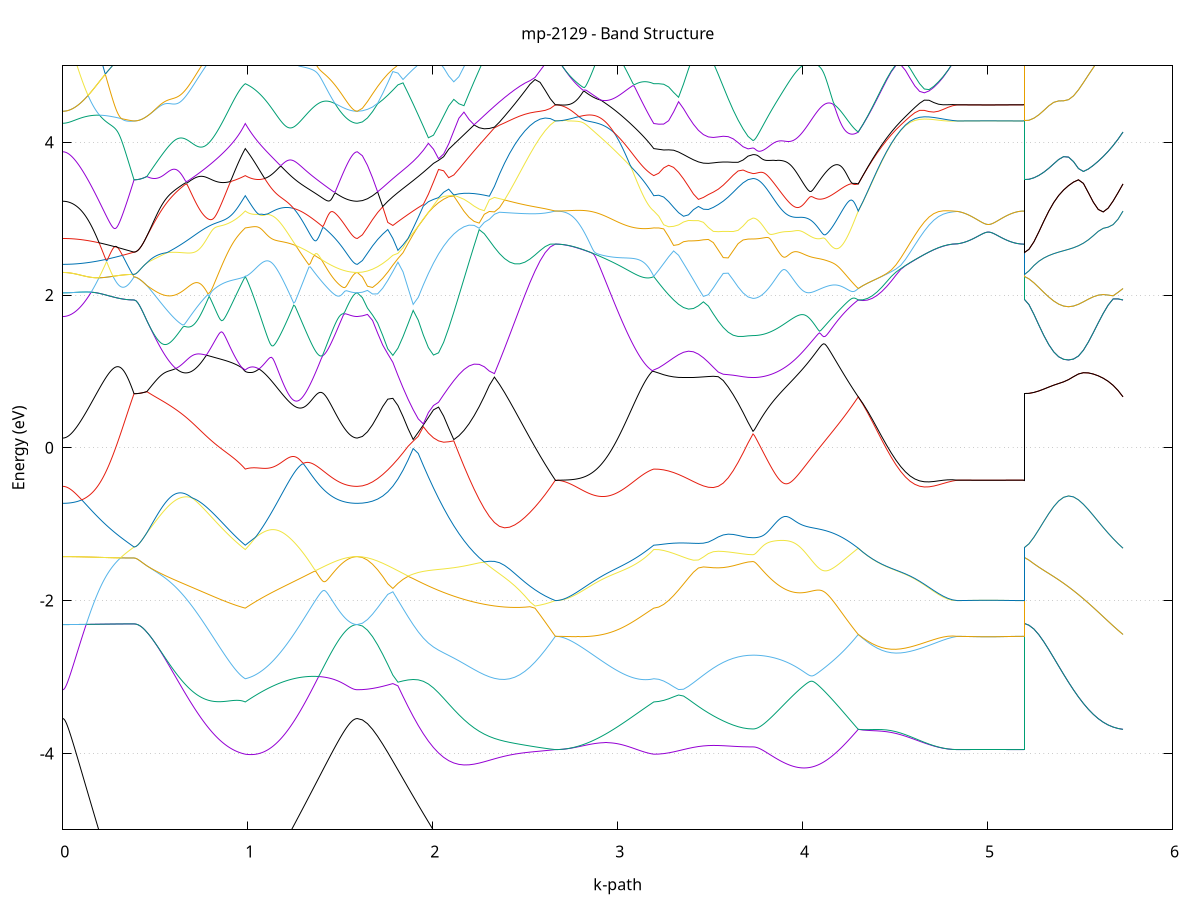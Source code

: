 set title 'mp-2129 - Band Structure'
set xlabel 'k-path'
set ylabel 'Energy (eV)'
set grid y
set yrange [-5:5]
set terminal png size 800,600
set output 'mp-2129_bands_gnuplot.png'
plot '-' using 1:2 with lines notitle, '-' using 1:2 with lines notitle, '-' using 1:2 with lines notitle, '-' using 1:2 with lines notitle, '-' using 1:2 with lines notitle, '-' using 1:2 with lines notitle, '-' using 1:2 with lines notitle, '-' using 1:2 with lines notitle, '-' using 1:2 with lines notitle, '-' using 1:2 with lines notitle, '-' using 1:2 with lines notitle, '-' using 1:2 with lines notitle, '-' using 1:2 with lines notitle, '-' using 1:2 with lines notitle, '-' using 1:2 with lines notitle, '-' using 1:2 with lines notitle, '-' using 1:2 with lines notitle, '-' using 1:2 with lines notitle, '-' using 1:2 with lines notitle, '-' using 1:2 with lines notitle, '-' using 1:2 with lines notitle, '-' using 1:2 with lines notitle, '-' using 1:2 with lines notitle, '-' using 1:2 with lines notitle, '-' using 1:2 with lines notitle, '-' using 1:2 with lines notitle, '-' using 1:2 with lines notitle, '-' using 1:2 with lines notitle, '-' using 1:2 with lines notitle, '-' using 1:2 with lines notitle, '-' using 1:2 with lines notitle, '-' using 1:2 with lines notitle, '-' using 1:2 with lines notitle, '-' using 1:2 with lines notitle, '-' using 1:2 with lines notitle, '-' using 1:2 with lines notitle, '-' using 1:2 with lines notitle, '-' using 1:2 with lines notitle, '-' using 1:2 with lines notitle, '-' using 1:2 with lines notitle, '-' using 1:2 with lines notitle, '-' using 1:2 with lines notitle, '-' using 1:2 with lines notitle, '-' using 1:2 with lines notitle, '-' using 1:2 with lines notitle, '-' using 1:2 with lines notitle, '-' using 1:2 with lines notitle, '-' using 1:2 with lines notitle, '-' using 1:2 with lines notitle, '-' using 1:2 with lines notitle, '-' using 1:2 with lines notitle, '-' using 1:2 with lines notitle, '-' using 1:2 with lines notitle, '-' using 1:2 with lines notitle, '-' using 1:2 with lines notitle, '-' using 1:2 with lines notitle, '-' using 1:2 with lines notitle, '-' using 1:2 with lines notitle, '-' using 1:2 with lines notitle, '-' using 1:2 with lines notitle
0.000000 -37.892248
0.003567 -37.892248
0.007134 -37.892248
0.010701 -37.892248
0.014268 -37.892248
0.017835 -37.892248
0.021401 -37.892148
0.024968 -37.892148
0.028535 -37.892148
0.032102 -37.892148
0.035669 -37.892148
0.039236 -37.892148
0.042803 -37.892148
0.046370 -37.892148
0.049937 -37.892148
0.053504 -37.892148
0.057070 -37.892148
0.060637 -37.892148
0.064204 -37.892148
0.067771 -37.892148
0.071338 -37.892148
0.074905 -37.892048
0.078472 -37.892048
0.082039 -37.892048
0.085606 -37.892048
0.089173 -37.892048
0.092739 -37.892048
0.096306 -37.892048
0.099873 -37.892048
0.103440 -37.891948
0.107007 -37.891948
0.110574 -37.891948
0.114141 -37.891948
0.117708 -37.891948
0.121275 -37.891948
0.124842 -37.891848
0.128409 -37.891848
0.131975 -37.891848
0.135542 -37.891848
0.139109 -37.891848
0.142676 -37.891748
0.146243 -37.891748
0.149810 -37.891748
0.153377 -37.891748
0.156944 -37.891748
0.160511 -37.891648
0.164078 -37.891648
0.167644 -37.891648
0.171211 -37.891648
0.174778 -37.891548
0.178345 -37.891548
0.181912 -37.891548
0.185479 -37.891548
0.189046 -37.891448
0.192613 -37.891448
0.196180 -37.891448
0.199747 -37.891448
0.203314 -37.891348
0.206880 -37.891348
0.210447 -37.891348
0.214014 -37.891348
0.217581 -37.891248
0.221148 -37.891248
0.224715 -37.891248
0.228282 -37.891148
0.231849 -37.891148
0.235416 -37.891148
0.238983 -37.891148
0.242549 -37.891048
0.246116 -37.891048
0.249683 -37.891048
0.253250 -37.890948
0.256817 -37.890948
0.260384 -37.890948
0.263951 -37.890848
0.267518 -37.890848
0.271085 -37.890848
0.274652 -37.890748
0.278218 -37.890748
0.281785 -37.890748
0.285352 -37.890648
0.288919 -37.890648
0.292486 -37.890648
0.296053 -37.890548
0.299620 -37.890548
0.303187 -37.890548
0.306754 -37.890448
0.310321 -37.890448
0.313888 -37.890448
0.317454 -37.890348
0.321021 -37.890348
0.324588 -37.890348
0.328155 -37.890248
0.331722 -37.890248
0.335289 -37.890148
0.338856 -37.890148
0.342423 -37.890148
0.345990 -37.890048
0.349557 -37.890048
0.353123 -37.890048
0.356690 -37.889948
0.360257 -37.889948
0.363824 -37.889848
0.367391 -37.889848
0.370958 -37.889848
0.374525 -37.889748
0.378092 -37.889748
0.381659 -37.889748
0.385226 -37.889648
0.385226 -37.889648
0.395125 -37.889648
0.405025 -37.889648
0.414925 -37.889648
0.424825 -37.889648
0.434724 -37.889548
0.444624 -37.889548
0.454524 -37.889448
0.454524 -37.889448
0.462019 -37.889448
0.469513 -37.889448
0.477008 -37.889448
0.484503 -37.889348
0.491998 -37.889348
0.499493 -37.889348
0.506988 -37.889248
0.514483 -37.889248
0.521977 -37.889148
0.529472 -37.889148
0.536967 -37.889048
0.544462 -37.889048
0.551957 -37.888948
0.559452 -37.888848
0.566947 -37.888848
0.574442 -37.888748
0.581936 -37.888648
0.589431 -37.888548
0.596926 -37.888448
0.604421 -37.888348
0.611916 -37.888248
0.619411 -37.888148
0.626906 -37.888048
0.634400 -37.887948
0.641895 -37.887848
0.649390 -37.887748
0.656885 -37.887648
0.664380 -37.887548
0.671875 -37.887448
0.679370 -37.887248
0.686864 -37.887148
0.694359 -37.887048
0.701854 -37.886848
0.709349 -37.886748
0.716844 -37.886648
0.724339 -37.886448
0.731834 -37.886348
0.739328 -37.886148
0.746823 -37.886048
0.754318 -37.885848
0.761813 -37.885748
0.769308 -37.885548
0.776803 -37.885348
0.784298 -37.885248
0.791792 -37.885048
0.799287 -37.884848
0.806782 -37.884748
0.814277 -37.884548
0.821772 -37.884348
0.829267 -37.884148
0.836762 -37.884048
0.844257 -37.883848
0.851751 -37.883648
0.859246 -37.883448
0.866741 -37.883248
0.874236 -37.883048
0.881731 -37.882948
0.889226 -37.882748
0.896721 -37.882548
0.904215 -37.882348
0.911710 -37.882148
0.919205 -37.881948
0.926700 -37.881748
0.934195 -37.881548
0.941690 -37.881348
0.949185 -37.881148
0.956679 -37.880948
0.964174 -37.880748
0.971669 -37.880648
0.979164 -37.880448
0.986659 -37.880248
0.986659 -37.880248
0.994138 -37.880448
1.001616 -37.880648
1.009095 -37.880848
1.016574 -37.881048
1.024053 -37.881348
1.031532 -37.881548
1.039010 -37.881748
1.046489 -37.881948
1.053968 -37.882248
1.061447 -37.882448
1.068926 -37.882648
1.076404 -37.882848
1.083883 -37.883048
1.091362 -37.883348
1.098841 -37.883548
1.106319 -37.883748
1.113798 -37.883948
1.121277 -37.884148
1.128756 -37.884348
1.136235 -37.884648
1.143713 -37.884848
1.151192 -37.885048
1.158671 -37.885248
1.166150 -37.885448
1.173629 -37.885648
1.181107 -37.885848
1.188586 -37.886048
1.196065 -37.886248
1.203544 -37.886448
1.211022 -37.886648
1.218501 -37.886848
1.225980 -37.887048
1.233459 -37.887248
1.240938 -37.887448
1.248416 -37.887648
1.255895 -37.887748
1.263374 -37.887948
1.270853 -37.888148
1.278332 -37.888348
1.285810 -37.888448
1.293289 -37.888648
1.300768 -37.888848
1.308247 -37.888948
1.315726 -37.889148
1.323204 -37.889248
1.330683 -37.889448
1.338162 -37.889548
1.345641 -37.889748
1.353119 -37.889848
1.360598 -37.890048
1.368077 -37.890148
1.375556 -37.890248
1.383035 -37.890448
1.390513 -37.890548
1.397992 -37.890648
1.405471 -37.890748
1.412950 -37.890848
1.420429 -37.890948
1.427907 -37.891048
1.435386 -37.891148
1.442865 -37.891248
1.450344 -37.891348
1.457822 -37.891448
1.465301 -37.891548
1.472780 -37.891648
1.480259 -37.891648
1.487738 -37.891748
1.495216 -37.891848
1.502695 -37.891848
1.510174 -37.891948
1.517653 -37.891948
1.525132 -37.892048
1.532610 -37.892048
1.540089 -37.892048
1.547568 -37.892148
1.555047 -37.892148
1.562526 -37.892148
1.570004 -37.892148
1.577483 -37.892148
1.584962 -37.892248
1.592441 -37.892248
1.592441 -37.892248
1.619895 -37.892148
1.647350 -37.892048
1.674804 -37.891948
1.702259 -37.891648
1.729713 -37.891348
1.757168 -37.891048
1.784622 -37.890548
1.812077 -37.890148
1.839532 -37.889548
1.866986 -37.888948
1.894441 -37.888348
1.921895 -37.887748
1.949350 -37.886948
1.976804 -37.886248
2.004259 -37.885448
2.031713 -37.884648
2.059168 -37.883848
2.086622 -37.883048
2.114077 -37.882248
2.141531 -37.881348
2.168986 -37.880548
2.196440 -37.879748
2.223895 -37.878848
2.251350 -37.878048
2.278804 -37.877348
2.306259 -37.876548
2.333713 -37.875848
2.361168 -37.875148
2.388622 -37.874548
2.416077 -37.873848
2.443531 -37.873348
2.470986 -37.872848
2.498440 -37.872348
2.525895 -37.871948
2.553349 -37.871548
2.580804 -37.871248
2.608259 -37.871048
2.635713 -37.870848
2.663168 -37.870748
2.663168 -37.870748
2.670662 -37.870748
2.678157 -37.870748
2.685652 -37.870748
2.693147 -37.870748
2.700642 -37.870848
2.708137 -37.870848
2.715632 -37.870848
2.723127 -37.870848
2.730621 -37.870948
2.738116 -37.870948
2.745611 -37.871048
2.753106 -37.871048
2.760601 -37.871148
2.768096 -37.871148
2.775591 -37.871248
2.783085 -37.871348
2.790580 -37.871348
2.798075 -37.871448
2.805570 -37.871548
2.813065 -37.871648
2.820560 -37.871748
2.828055 -37.871848
2.835549 -37.871948
2.843044 -37.872048
2.850539 -37.872148
2.858034 -37.872248
2.865529 -37.872348
2.873024 -37.872448
2.880519 -37.872548
2.888013 -37.872648
2.895508 -37.872848
2.903003 -37.872948
2.910498 -37.873048
2.917993 -37.873248
2.925488 -37.873348
2.932983 -37.873548
2.940477 -37.873648
2.947972 -37.873848
2.955467 -37.873948
2.962962 -37.874148
2.970457 -37.874248
2.977952 -37.874448
2.985447 -37.874648
2.992942 -37.874748
3.000436 -37.874948
3.007931 -37.875148
3.015426 -37.875348
3.022921 -37.875448
3.030416 -37.875648
3.037911 -37.875848
3.045406 -37.876048
3.052900 -37.876248
3.060395 -37.876448
3.067890 -37.876648
3.075385 -37.876848
3.082880 -37.877048
3.090375 -37.877248
3.097870 -37.877448
3.105364 -37.877648
3.112859 -37.877848
3.120354 -37.878048
3.127849 -37.878248
3.135344 -37.878448
3.142839 -37.878648
3.150334 -37.878948
3.157828 -37.879148
3.165323 -37.879348
3.172818 -37.879548
3.180313 -37.879748
3.187808 -37.879948
3.195303 -37.880248
3.195303 -37.880248
3.222134 -37.880248
3.248966 -37.880348
3.275797 -37.880348
3.302628 -37.880448
3.329460 -37.880548
3.356291 -37.880548
3.383123 -37.880648
3.409954 -37.880748
3.436785 -37.880748
3.463617 -37.880848
3.490448 -37.880848
3.517280 -37.880948
3.544111 -37.880948
3.570943 -37.880948
3.597774 -37.881048
3.624605 -37.881048
3.651437 -37.881048
3.678268 -37.881048
3.705100 -37.881048
3.731931 -37.881048
3.731931 -37.881048
3.739417 -37.881048
3.746904 -37.881048
3.754390 -37.881048
3.761876 -37.881048
3.769363 -37.881048
3.776849 -37.881048
3.784335 -37.881048
3.791821 -37.881048
3.799308 -37.881048
3.806794 -37.881048
3.814280 -37.881048
3.821767 -37.881048
3.829253 -37.881048
3.836739 -37.881048
3.844226 -37.881048
3.851712 -37.881048
3.859198 -37.881048
3.866684 -37.881048
3.874171 -37.881048
3.881657 -37.881048
3.889143 -37.881048
3.896630 -37.881048
3.904116 -37.881048
3.911602 -37.880948
3.919088 -37.880948
3.926575 -37.880948
3.934061 -37.880948
3.941547 -37.880948
3.949034 -37.880948
3.956520 -37.880948
3.964006 -37.880948
3.971493 -37.880948
3.978979 -37.880848
3.986465 -37.880848
3.993951 -37.880848
4.001438 -37.880848
4.008924 -37.880848
4.016410 -37.880848
4.023897 -37.880848
4.031383 -37.880848
4.038869 -37.880748
4.046356 -37.880748
4.053842 -37.880748
4.061328 -37.880748
4.068814 -37.880748
4.076301 -37.880748
4.083787 -37.880648
4.091273 -37.880648
4.098760 -37.880648
4.106246 -37.880648
4.113732 -37.880648
4.121218 -37.880648
4.128705 -37.880548
4.136191 -37.880548
4.143677 -37.880548
4.151164 -37.880548
4.158650 -37.880548
4.166136 -37.880448
4.173623 -37.880448
4.181109 -37.880448
4.188595 -37.880448
4.196081 -37.880448
4.203568 -37.880348
4.211054 -37.880348
4.218540 -37.880348
4.226027 -37.880348
4.233513 -37.880348
4.240999 -37.880248
4.248485 -37.880248
4.255972 -37.880248
4.263458 -37.880248
4.270944 -37.880148
4.278431 -37.880148
4.285917 -37.880148
4.293403 -37.880148
4.300890 -37.880048
4.300890 -37.880048
4.326411 -37.879348
4.351932 -37.878748
4.377453 -37.878048
4.402974 -37.877348
4.428495 -37.876648
4.454016 -37.876048
4.479537 -37.875448
4.505059 -37.874848
4.530580 -37.874248
4.556101 -37.873748
4.581622 -37.873248
4.607143 -37.872848
4.632664 -37.872348
4.658185 -37.872048
4.683707 -37.871648
4.709228 -37.871448
4.734749 -37.871148
4.760270 -37.871048
4.785791 -37.870848
4.811312 -37.870748
4.836833 -37.870748
4.836833 -37.870748
4.840401 -37.870748
4.843968 -37.870748
4.847535 -37.870748
4.851102 -37.870748
4.854670 -37.870748
4.858237 -37.870748
4.861804 -37.870748
4.865371 -37.870748
4.868939 -37.870748
4.872506 -37.870748
4.876073 -37.870748
4.879640 -37.870748
4.883208 -37.870748
4.886775 -37.870748
4.890342 -37.870748
4.893909 -37.870748
4.897477 -37.870748
4.901044 -37.870748
4.904611 -37.870748
4.908179 -37.870748
4.911746 -37.870748
4.915313 -37.870748
4.918880 -37.870748
4.922448 -37.870748
4.926015 -37.870748
4.929582 -37.870748
4.933149 -37.870748
4.936717 -37.870748
4.940284 -37.870748
4.943851 -37.870748
4.947418 -37.870748
4.950986 -37.870748
4.954553 -37.870748
4.958120 -37.870748
4.961687 -37.870748
4.965255 -37.870748
4.968822 -37.870748
4.972389 -37.870748
4.975957 -37.870748
4.979524 -37.870748
4.983091 -37.870748
4.986658 -37.870748
4.990226 -37.870748
4.993793 -37.870748
4.997360 -37.870748
5.000927 -37.870748
5.004495 -37.870748
5.008062 -37.870748
5.011629 -37.870748
5.015196 -37.870748
5.018764 -37.870748
5.022331 -37.870748
5.025898 -37.870748
5.029465 -37.870748
5.033033 -37.870748
5.036600 -37.870748
5.040167 -37.870748
5.043735 -37.870748
5.047302 -37.870748
5.050869 -37.870748
5.054436 -37.870748
5.058004 -37.870748
5.061571 -37.870748
5.065138 -37.870748
5.068705 -37.870748
5.072273 -37.870748
5.075840 -37.870748
5.079407 -37.870748
5.082974 -37.870748
5.086542 -37.870748
5.090109 -37.870748
5.093676 -37.870748
5.097243 -37.870748
5.100811 -37.870748
5.104378 -37.870748
5.107945 -37.870748
5.111513 -37.870748
5.115080 -37.870748
5.118647 -37.870748
5.122214 -37.870748
5.125782 -37.870748
5.129349 -37.870748
5.132916 -37.870748
5.136483 -37.870748
5.140051 -37.870748
5.143618 -37.870748
5.147185 -37.870748
5.150752 -37.870748
5.154320 -37.870748
5.157887 -37.870748
5.161454 -37.870748
5.165021 -37.870748
5.168589 -37.870748
5.172156 -37.870748
5.175723 -37.870748
5.179291 -37.870748
5.182858 -37.870748
5.186425 -37.870748
5.189992 -37.870748
5.193560 -37.870748
5.197127 -37.870748
5.197127 -37.889648
5.223895 -37.889648
5.250663 -37.889548
5.277431 -37.889448
5.304200 -37.889248
5.330968 -37.888948
5.357736 -37.888648
5.384504 -37.888248
5.411272 -37.887848
5.438040 -37.887348
5.464809 -37.886848
5.491577 -37.886248
5.518345 -37.885748
5.545113 -37.885048
5.571881 -37.884448
5.598649 -37.883748
5.625418 -37.883048
5.652186 -37.882348
5.678954 -37.881548
5.705722 -37.880848
5.732490 -37.880048
e
0.000000 -37.887148
0.003567 -37.887148
0.007134 -37.887148
0.010701 -37.887148
0.014268 -37.887148
0.017835 -37.887148
0.021401 -37.887148
0.024968 -37.887148
0.028535 -37.887148
0.032102 -37.887148
0.035669 -37.887148
0.039236 -37.887148
0.042803 -37.887148
0.046370 -37.887248
0.049937 -37.887248
0.053504 -37.887248
0.057070 -37.887248
0.060637 -37.887248
0.064204 -37.887248
0.067771 -37.887248
0.071338 -37.887248
0.074905 -37.887248
0.078472 -37.887248
0.082039 -37.887348
0.085606 -37.887348
0.089173 -37.887348
0.092739 -37.887348
0.096306 -37.887348
0.099873 -37.887348
0.103440 -37.887348
0.107007 -37.887348
0.110574 -37.887448
0.114141 -37.887448
0.117708 -37.887448
0.121275 -37.887448
0.124842 -37.887448
0.128409 -37.887448
0.131975 -37.887548
0.135542 -37.887548
0.139109 -37.887548
0.142676 -37.887548
0.146243 -37.887548
0.149810 -37.887648
0.153377 -37.887648
0.156944 -37.887648
0.160511 -37.887648
0.164078 -37.887748
0.167644 -37.887748
0.171211 -37.887748
0.174778 -37.887748
0.178345 -37.887748
0.181912 -37.887848
0.185479 -37.887848
0.189046 -37.887848
0.192613 -37.887948
0.196180 -37.887948
0.199747 -37.887948
0.203314 -37.887948
0.206880 -37.888048
0.210447 -37.888048
0.214014 -37.888048
0.217581 -37.888048
0.221148 -37.888148
0.224715 -37.888148
0.228282 -37.888148
0.231849 -37.888248
0.235416 -37.888248
0.238983 -37.888248
0.242549 -37.888248
0.246116 -37.888348
0.249683 -37.888348
0.253250 -37.888348
0.256817 -37.888448
0.260384 -37.888448
0.263951 -37.888448
0.267518 -37.888548
0.271085 -37.888548
0.274652 -37.888548
0.278218 -37.888648
0.281785 -37.888648
0.285352 -37.888648
0.288919 -37.888748
0.292486 -37.888748
0.296053 -37.888748
0.299620 -37.888848
0.303187 -37.888848
0.306754 -37.888848
0.310321 -37.888948
0.313888 -37.888948
0.317454 -37.888948
0.321021 -37.889048
0.324588 -37.889048
0.328155 -37.889148
0.331722 -37.889148
0.335289 -37.889148
0.338856 -37.889248
0.342423 -37.889248
0.345990 -37.889248
0.349557 -37.889348
0.353123 -37.889348
0.356690 -37.889348
0.360257 -37.889448
0.363824 -37.889448
0.367391 -37.889548
0.370958 -37.889548
0.374525 -37.889548
0.378092 -37.889648
0.381659 -37.889648
0.385226 -37.889648
0.385226 -37.889648
0.395125 -37.889648
0.405025 -37.889648
0.414925 -37.889648
0.424825 -37.889648
0.434724 -37.889548
0.444624 -37.889548
0.454524 -37.889448
0.454524 -37.889448
0.462019 -37.889448
0.469513 -37.889348
0.477008 -37.889248
0.484503 -37.889148
0.491998 -37.889148
0.499493 -37.889048
0.506988 -37.888948
0.514483 -37.888848
0.521977 -37.888748
0.529472 -37.888648
0.536967 -37.888548
0.544462 -37.888448
0.551957 -37.888248
0.559452 -37.888148
0.566947 -37.888048
0.574442 -37.887948
0.581936 -37.887848
0.589431 -37.887648
0.596926 -37.887548
0.604421 -37.887448
0.611916 -37.887248
0.619411 -37.887148
0.626906 -37.886948
0.634400 -37.886848
0.641895 -37.886648
0.649390 -37.886548
0.656885 -37.886348
0.664380 -37.886248
0.671875 -37.886048
0.679370 -37.885848
0.686864 -37.885748
0.694359 -37.885548
0.701854 -37.885348
0.709349 -37.885248
0.716844 -37.885048
0.724339 -37.884848
0.731834 -37.884648
0.739328 -37.884448
0.746823 -37.884348
0.754318 -37.884148
0.761813 -37.883948
0.769308 -37.883748
0.776803 -37.883548
0.784298 -37.883348
0.791792 -37.883148
0.799287 -37.882948
0.806782 -37.882848
0.814277 -37.882648
0.821772 -37.882448
0.829267 -37.882248
0.836762 -37.882048
0.844257 -37.881848
0.851751 -37.881648
0.859246 -37.881448
0.866741 -37.881248
0.874236 -37.881048
0.881731 -37.880848
0.889226 -37.880648
0.896721 -37.880448
0.904215 -37.880248
0.911710 -37.880048
0.919205 -37.879848
0.926700 -37.879648
0.934195 -37.879448
0.941690 -37.879248
0.949185 -37.879048
0.956679 -37.878848
0.964174 -37.878648
0.971669 -37.878448
0.979164 -37.878248
0.986659 -37.878048
0.986659 -37.878048
0.994138 -37.878248
1.001616 -37.878348
1.009095 -37.878548
1.016574 -37.878748
1.024053 -37.878948
1.031532 -37.879048
1.039010 -37.879248
1.046489 -37.879448
1.053968 -37.879548
1.061447 -37.879748
1.068926 -37.879948
1.076404 -37.880048
1.083883 -37.880248
1.091362 -37.880448
1.098841 -37.880548
1.106319 -37.880748
1.113798 -37.880948
1.121277 -37.881048
1.128756 -37.881248
1.136235 -37.881448
1.143713 -37.881548
1.151192 -37.881748
1.158671 -37.881848
1.166150 -37.882048
1.173629 -37.882248
1.181107 -37.882348
1.188586 -37.882548
1.196065 -37.882648
1.203544 -37.882848
1.211022 -37.882948
1.218501 -37.883148
1.225980 -37.883248
1.233459 -37.883448
1.240938 -37.883548
1.248416 -37.883648
1.255895 -37.883848
1.263374 -37.883948
1.270853 -37.884048
1.278332 -37.884248
1.285810 -37.884348
1.293289 -37.884448
1.300768 -37.884648
1.308247 -37.884748
1.315726 -37.884848
1.323204 -37.884948
1.330683 -37.885048
1.338162 -37.885148
1.345641 -37.885348
1.353119 -37.885448
1.360598 -37.885548
1.368077 -37.885648
1.375556 -37.885748
1.383035 -37.885848
1.390513 -37.885948
1.397992 -37.885948
1.405471 -37.886048
1.412950 -37.886148
1.420429 -37.886248
1.427907 -37.886348
1.435386 -37.886348
1.442865 -37.886448
1.450344 -37.886548
1.457822 -37.886548
1.465301 -37.886648
1.472780 -37.886748
1.480259 -37.886748
1.487738 -37.886848
1.495216 -37.886848
1.502695 -37.886948
1.510174 -37.886948
1.517653 -37.886948
1.525132 -37.887048
1.532610 -37.887048
1.540089 -37.887048
1.547568 -37.887048
1.555047 -37.887148
1.562526 -37.887148
1.570004 -37.887148
1.577483 -37.887148
1.584962 -37.887148
1.592441 -37.887148
1.592441 -37.887148
1.619895 -37.887148
1.647350 -37.887048
1.674804 -37.886948
1.702259 -37.886648
1.729713 -37.886448
1.757168 -37.886148
1.784622 -37.885748
1.812077 -37.885348
1.839532 -37.884948
1.866986 -37.884448
1.894441 -37.883848
1.921895 -37.883348
1.949350 -37.882748
1.976804 -37.882148
2.004259 -37.881448
2.031713 -37.880748
2.059168 -37.880148
2.086622 -37.879448
2.114077 -37.878748
2.141531 -37.878048
2.168986 -37.877348
2.196440 -37.876748
2.223895 -37.876048
2.251350 -37.875448
2.278804 -37.874848
2.306259 -37.874248
2.333713 -37.873648
2.361168 -37.873148
2.388622 -37.872648
2.416077 -37.872248
2.443531 -37.871848
2.470986 -37.871548
2.498440 -37.871248
2.525895 -37.871048
2.553349 -37.870848
2.580804 -37.870748
2.608259 -37.870648
2.635713 -37.870648
2.663168 -37.870748
2.663168 -37.870748
2.670662 -37.870748
2.678157 -37.870748
2.685652 -37.870748
2.693147 -37.870748
2.700642 -37.870748
2.708137 -37.870848
2.715632 -37.870848
2.723127 -37.870848
2.730621 -37.870848
2.738116 -37.870948
2.745611 -37.870948
2.753106 -37.870948
2.760601 -37.871048
2.768096 -37.871048
2.775591 -37.871148
2.783085 -37.871148
2.790580 -37.871248
2.798075 -37.871348
2.805570 -37.871348
2.813065 -37.871448
2.820560 -37.871448
2.828055 -37.871548
2.835549 -37.871648
2.843044 -37.871748
2.850539 -37.871848
2.858034 -37.871848
2.865529 -37.871948
2.873024 -37.872048
2.880519 -37.872148
2.888013 -37.872248
2.895508 -37.872348
2.903003 -37.872448
2.910498 -37.872548
2.917993 -37.872648
2.925488 -37.872748
2.932983 -37.872848
2.940477 -37.873048
2.947972 -37.873148
2.955467 -37.873248
2.962962 -37.873348
2.970457 -37.873448
2.977952 -37.873648
2.985447 -37.873748
2.992942 -37.873848
3.000436 -37.874048
3.007931 -37.874148
3.015426 -37.874248
3.022921 -37.874448
3.030416 -37.874548
3.037911 -37.874748
3.045406 -37.874848
3.052900 -37.875048
3.060395 -37.875148
3.067890 -37.875348
3.075385 -37.875448
3.082880 -37.875648
3.090375 -37.875748
3.097870 -37.875948
3.105364 -37.876048
3.112859 -37.876248
3.120354 -37.876448
3.127849 -37.876548
3.135344 -37.876748
3.142839 -37.876848
3.150334 -37.877048
3.157828 -37.877248
3.165323 -37.877348
3.172818 -37.877548
3.180313 -37.877748
3.187808 -37.877848
3.195303 -37.878048
3.195303 -37.878048
3.222134 -37.878148
3.248966 -37.878148
3.275797 -37.878248
3.302628 -37.878248
3.329460 -37.878348
3.356291 -37.878348
3.383123 -37.878448
3.409954 -37.878448
3.436785 -37.878548
3.463617 -37.878548
3.490448 -37.878648
3.517280 -37.878648
3.544111 -37.878648
3.570943 -37.878748
3.597774 -37.878748
3.624605 -37.878748
3.651437 -37.878748
3.678268 -37.878848
3.705100 -37.878848
3.731931 -37.878848
3.731931 -37.878848
3.739417 -37.878848
3.746904 -37.878848
3.754390 -37.878848
3.761876 -37.878848
3.769363 -37.878848
3.776849 -37.878848
3.784335 -37.878848
3.791821 -37.878848
3.799308 -37.878848
3.806794 -37.878848
3.814280 -37.878848
3.821767 -37.878848
3.829253 -37.878848
3.836739 -37.878848
3.844226 -37.878848
3.851712 -37.878848
3.859198 -37.878948
3.866684 -37.878948
3.874171 -37.878948
3.881657 -37.878948
3.889143 -37.878948
3.896630 -37.878948
3.904116 -37.878948
3.911602 -37.878948
3.919088 -37.879048
3.926575 -37.879048
3.934061 -37.879048
3.941547 -37.879048
3.949034 -37.879048
3.956520 -37.879048
3.964006 -37.879048
3.971493 -37.879148
3.978979 -37.879148
3.986465 -37.879148
3.993951 -37.879148
4.001438 -37.879148
4.008924 -37.879248
4.016410 -37.879248
4.023897 -37.879248
4.031383 -37.879248
4.038869 -37.879248
4.046356 -37.879348
4.053842 -37.879348
4.061328 -37.879348
4.068814 -37.879348
4.076301 -37.879348
4.083787 -37.879448
4.091273 -37.879448
4.098760 -37.879448
4.106246 -37.879448
4.113732 -37.879448
4.121218 -37.879548
4.128705 -37.879548
4.136191 -37.879548
4.143677 -37.879548
4.151164 -37.879648
4.158650 -37.879648
4.166136 -37.879648
4.173623 -37.879648
4.181109 -37.879748
4.188595 -37.879748
4.196081 -37.879748
4.203568 -37.879748
4.211054 -37.879848
4.218540 -37.879848
4.226027 -37.879848
4.233513 -37.879848
4.240999 -37.879948
4.248485 -37.879948
4.255972 -37.879948
4.263458 -37.879948
4.270944 -37.880048
4.278431 -37.880048
4.285917 -37.880048
4.293403 -37.880048
4.300890 -37.880048
4.300890 -37.880048
4.326411 -37.879348
4.351932 -37.878648
4.377453 -37.877948
4.402974 -37.877248
4.428495 -37.876648
4.454016 -37.875948
4.479537 -37.875348
4.505059 -37.874748
4.530580 -37.874148
4.556101 -37.873648
4.581622 -37.873148
4.607143 -37.872748
4.632664 -37.872348
4.658185 -37.871948
4.683707 -37.871648
4.709228 -37.871348
4.734749 -37.871148
4.760270 -37.870948
4.785791 -37.870848
4.811312 -37.870748
4.836833 -37.870748
4.836833 -37.870748
4.840401 -37.870748
4.843968 -37.870748
4.847535 -37.870748
4.851102 -37.870748
4.854670 -37.870748
4.858237 -37.870748
4.861804 -37.870748
4.865371 -37.870748
4.868939 -37.870748
4.872506 -37.870748
4.876073 -37.870748
4.879640 -37.870748
4.883208 -37.870748
4.886775 -37.870748
4.890342 -37.870748
4.893909 -37.870748
4.897477 -37.870748
4.901044 -37.870748
4.904611 -37.870748
4.908179 -37.870748
4.911746 -37.870748
4.915313 -37.870748
4.918880 -37.870748
4.922448 -37.870748
4.926015 -37.870748
4.929582 -37.870748
4.933149 -37.870748
4.936717 -37.870748
4.940284 -37.870748
4.943851 -37.870748
4.947418 -37.870748
4.950986 -37.870748
4.954553 -37.870748
4.958120 -37.870748
4.961687 -37.870748
4.965255 -37.870748
4.968822 -37.870748
4.972389 -37.870748
4.975957 -37.870748
4.979524 -37.870748
4.983091 -37.870748
4.986658 -37.870748
4.990226 -37.870748
4.993793 -37.870748
4.997360 -37.870748
5.000927 -37.870748
5.004495 -37.870748
5.008062 -37.870748
5.011629 -37.870748
5.015196 -37.870748
5.018764 -37.870748
5.022331 -37.870748
5.025898 -37.870748
5.029465 -37.870748
5.033033 -37.870748
5.036600 -37.870748
5.040167 -37.870748
5.043735 -37.870748
5.047302 -37.870748
5.050869 -37.870748
5.054436 -37.870748
5.058004 -37.870748
5.061571 -37.870748
5.065138 -37.870748
5.068705 -37.870748
5.072273 -37.870748
5.075840 -37.870748
5.079407 -37.870748
5.082974 -37.870748
5.086542 -37.870748
5.090109 -37.870748
5.093676 -37.870748
5.097243 -37.870748
5.100811 -37.870748
5.104378 -37.870748
5.107945 -37.870748
5.111513 -37.870748
5.115080 -37.870748
5.118647 -37.870748
5.122214 -37.870748
5.125782 -37.870748
5.129349 -37.870748
5.132916 -37.870748
5.136483 -37.870748
5.140051 -37.870748
5.143618 -37.870748
5.147185 -37.870748
5.150752 -37.870748
5.154320 -37.870748
5.157887 -37.870748
5.161454 -37.870748
5.165021 -37.870748
5.168589 -37.870748
5.172156 -37.870748
5.175723 -37.870748
5.179291 -37.870748
5.182858 -37.870748
5.186425 -37.870748
5.189992 -37.870748
5.193560 -37.870748
5.197127 -37.870748
5.197127 -37.889648
5.223895 -37.889648
5.250663 -37.889548
5.277431 -37.889448
5.304200 -37.889248
5.330968 -37.888948
5.357736 -37.888648
5.384504 -37.888248
5.411272 -37.887848
5.438040 -37.887348
5.464809 -37.886848
5.491577 -37.886248
5.518345 -37.885748
5.545113 -37.885048
5.571881 -37.884448
5.598649 -37.883748
5.625418 -37.883048
5.652186 -37.882348
5.678954 -37.881548
5.705722 -37.880848
5.732490 -37.880048
e
0.000000 -24.502148
0.003567 -24.502148
0.007134 -24.502148
0.010701 -24.502148
0.014268 -24.502148
0.017835 -24.502148
0.021401 -24.502148
0.024968 -24.502148
0.028535 -24.502148
0.032102 -24.502248
0.035669 -24.502248
0.039236 -24.502248
0.042803 -24.502248
0.046370 -24.502248
0.049937 -24.502248
0.053504 -24.502248
0.057070 -24.502248
0.060637 -24.502248
0.064204 -24.502248
0.067771 -24.502248
0.071338 -24.502248
0.074905 -24.502248
0.078472 -24.502248
0.082039 -24.502248
0.085606 -24.502248
0.089173 -24.502248
0.092739 -24.502248
0.096306 -24.502248
0.099873 -24.502248
0.103440 -24.502248
0.107007 -24.502248
0.110574 -24.502248
0.114141 -24.502248
0.117708 -24.502248
0.121275 -24.502248
0.124842 -24.502348
0.128409 -24.502348
0.131975 -24.502348
0.135542 -24.502348
0.139109 -24.502348
0.142676 -24.502348
0.146243 -24.502348
0.149810 -24.502348
0.153377 -24.502348
0.156944 -24.502348
0.160511 -24.502348
0.164078 -24.502348
0.167644 -24.502348
0.171211 -24.502348
0.174778 -24.502348
0.178345 -24.502348
0.181912 -24.502448
0.185479 -24.502448
0.189046 -24.502448
0.192613 -24.502448
0.196180 -24.502448
0.199747 -24.502448
0.203314 -24.502448
0.206880 -24.502448
0.210447 -24.502448
0.214014 -24.502448
0.217581 -24.502448
0.221148 -24.502448
0.224715 -24.502448
0.228282 -24.502448
0.231849 -24.502448
0.235416 -24.502448
0.238983 -24.502548
0.242549 -24.502548
0.246116 -24.502548
0.249683 -24.502548
0.253250 -24.502548
0.256817 -24.502548
0.260384 -24.502548
0.263951 -24.502548
0.267518 -24.502548
0.271085 -24.502548
0.274652 -24.502548
0.278218 -24.502548
0.281785 -24.502548
0.285352 -24.502548
0.288919 -24.502548
0.292486 -24.502548
0.296053 -24.502548
0.299620 -24.502548
0.303187 -24.502548
0.306754 -24.502548
0.310321 -24.502548
0.313888 -24.502548
0.317454 -24.502548
0.321021 -24.502648
0.324588 -24.502648
0.328155 -24.502648
0.331722 -24.502648
0.335289 -24.502648
0.338856 -24.502648
0.342423 -24.502648
0.345990 -24.502648
0.349557 -24.502648
0.353123 -24.502648
0.356690 -24.502648
0.360257 -24.502648
0.363824 -24.502648
0.367391 -24.502648
0.370958 -24.502648
0.374525 -24.502648
0.378092 -24.502648
0.381659 -24.502648
0.385226 -24.502648
0.385226 -24.502648
0.395125 -24.502648
0.405025 -24.502648
0.414925 -24.502648
0.424825 -24.502748
0.434724 -24.502748
0.444624 -24.502748
0.454524 -24.502848
0.454524 -24.502848
0.462019 -24.502848
0.469513 -24.502948
0.477008 -24.502948
0.484503 -24.503048
0.491998 -24.503148
0.499493 -24.503148
0.506988 -24.503248
0.514483 -24.503348
0.521977 -24.503448
0.529472 -24.503548
0.536967 -24.503648
0.544462 -24.503748
0.551957 -24.503848
0.559452 -24.503948
0.566947 -24.504048
0.574442 -24.504148
0.581936 -24.504248
0.589431 -24.504448
0.596926 -24.504548
0.604421 -24.504648
0.611916 -24.504748
0.619411 -24.504948
0.626906 -24.505048
0.634400 -24.505148
0.641895 -24.505248
0.649390 -24.505448
0.656885 -24.505548
0.664380 -24.505648
0.671875 -24.505848
0.679370 -24.505948
0.686864 -24.506048
0.694359 -24.506248
0.701854 -24.506348
0.709349 -24.506448
0.716844 -24.506548
0.724339 -24.506748
0.731834 -24.506848
0.739328 -24.506948
0.746823 -24.507048
0.754318 -24.507148
0.761813 -24.507248
0.769308 -24.507348
0.776803 -24.507448
0.784298 -24.507548
0.791792 -24.507648
0.799287 -24.507648
0.806782 -24.507748
0.814277 -24.507848
0.821772 -24.507848
0.829267 -24.507948
0.836762 -24.508048
0.844257 -24.508048
0.851751 -24.508048
0.859246 -24.508148
0.866741 -24.508148
0.874236 -24.508148
0.881731 -24.508148
0.889226 -24.508148
0.896721 -24.508148
0.904215 -24.508148
0.911710 -24.508148
0.919205 -24.508148
0.926700 -24.508148
0.934195 -24.508048
0.941690 -24.508048
0.949185 -24.507948
0.956679 -24.507948
0.964174 -24.507848
0.971669 -24.507748
0.979164 -24.507648
0.986659 -24.507648
0.986659 -24.507648
0.994138 -24.507848
1.001616 -24.508048
1.009095 -24.508248
1.016574 -24.508348
1.024053 -24.508548
1.031532 -24.508748
1.039010 -24.508848
1.046489 -24.509048
1.053968 -24.509148
1.061447 -24.509348
1.068926 -24.509448
1.076404 -24.509548
1.083883 -24.509648
1.091362 -24.509748
1.098841 -24.509848
1.106319 -24.509948
1.113798 -24.510048
1.121277 -24.510148
1.128756 -24.510148
1.136235 -24.510248
1.143713 -24.510248
1.151192 -24.510348
1.158671 -24.510348
1.166150 -24.510348
1.173629 -24.510348
1.181107 -24.510348
1.188586 -24.510348
1.196065 -24.510348
1.203544 -24.510348
1.211022 -24.510348
1.218501 -24.510348
1.225980 -24.510248
1.233459 -24.510248
1.240938 -24.510148
1.248416 -24.510148
1.255895 -24.510048
1.263374 -24.509948
1.270853 -24.509848
1.278332 -24.509848
1.285810 -24.509748
1.293289 -24.509648
1.300768 -24.509448
1.308247 -24.509348
1.315726 -24.509248
1.323204 -24.509148
1.330683 -24.508948
1.338162 -24.508848
1.345641 -24.508648
1.353119 -24.508448
1.360598 -24.508348
1.368077 -24.508148
1.375556 -24.507948
1.383035 -24.507748
1.390513 -24.507548
1.397992 -24.507348
1.405471 -24.507148
1.412950 -24.506948
1.420429 -24.506748
1.427907 -24.506548
1.435386 -24.506248
1.442865 -24.506048
1.450344 -24.505848
1.457822 -24.505548
1.465301 -24.505348
1.472780 -24.505048
1.480259 -24.504848
1.487738 -24.504648
1.495216 -24.504348
1.502695 -24.504148
1.510174 -24.503848
1.517653 -24.503648
1.525132 -24.503448
1.532610 -24.503148
1.540089 -24.502948
1.547568 -24.502748
1.555047 -24.502648
1.562526 -24.502448
1.570004 -24.502348
1.577483 -24.502248
1.584962 -24.502248
1.592441 -24.502148
1.592441 -24.502148
1.619895 -24.502448
1.647350 -24.503148
1.674804 -24.504048
1.702259 -24.505048
1.729713 -24.506048
1.757168 -24.507048
1.784622 -24.507948
1.812077 -24.508748
1.839532 -24.509448
1.866986 -24.510148
1.894441 -24.510648
1.921895 -24.511048
1.949350 -24.511448
1.976804 -24.511648
2.004259 -24.511748
2.031713 -24.511748
2.059168 -24.511648
2.086622 -24.511448
2.114077 -24.511048
2.141531 -24.510648
2.168986 -24.510048
2.196440 -24.509348
2.223895 -24.508448
2.251350 -24.507548
2.278804 -24.506448
2.306259 -24.505248
2.333713 -24.503948
2.361168 -24.502448
2.388622 -24.500948
2.416077 -24.499148
2.443531 -24.497348
2.470986 -24.495448
2.498440 -24.493348
2.525895 -24.491148
2.553349 -24.488848
2.580804 -24.486448
2.608259 -24.483948
2.635713 -24.481248
2.663168 -24.478548
2.663168 -24.478548
2.670662 -24.478548
2.678157 -24.478748
2.685652 -24.478848
2.693147 -24.479048
2.700642 -24.479348
2.708137 -24.479748
2.715632 -24.480048
2.723127 -24.480548
2.730621 -24.480948
2.738116 -24.481448
2.745611 -24.481848
2.753106 -24.482448
2.760601 -24.482948
2.768096 -24.483448
2.775591 -24.483948
2.783085 -24.484548
2.790580 -24.485048
2.798075 -24.485648
2.805570 -24.486148
2.813065 -24.486748
2.820560 -24.487348
2.828055 -24.487848
2.835549 -24.488448
2.843044 -24.488948
2.850539 -24.489548
2.858034 -24.490048
2.865529 -24.490648
2.873024 -24.491148
2.880519 -24.491648
2.888013 -24.492148
2.895508 -24.492748
2.903003 -24.493248
2.910498 -24.493748
2.917993 -24.494248
2.925488 -24.494748
2.932983 -24.495248
2.940477 -24.495748
2.947972 -24.496148
2.955467 -24.496648
2.962962 -24.497148
2.970457 -24.497548
2.977952 -24.498048
2.985447 -24.498448
2.992942 -24.498948
3.000436 -24.499348
3.007931 -24.499748
3.015426 -24.500148
3.022921 -24.500548
3.030416 -24.500948
3.037911 -24.501348
3.045406 -24.501748
3.052900 -24.502048
3.060395 -24.502448
3.067890 -24.502848
3.075385 -24.503148
3.082880 -24.503548
3.090375 -24.503848
3.097870 -24.504148
3.105364 -24.504448
3.112859 -24.504748
3.120354 -24.505048
3.127849 -24.505348
3.135344 -24.505648
3.142839 -24.505948
3.150334 -24.506148
3.157828 -24.506448
3.165323 -24.506648
3.172818 -24.506948
3.180313 -24.507148
3.187808 -24.507348
3.195303 -24.507648
3.195303 -24.507648
3.222134 -24.507648
3.248966 -24.507648
3.275797 -24.507748
3.302628 -24.507648
3.329460 -24.507648
3.356291 -24.507448
3.383123 -24.507248
3.409954 -24.506948
3.436785 -24.506648
3.463617 -24.506148
3.490448 -24.505748
3.517280 -24.505148
3.544111 -24.504648
3.570943 -24.504048
3.597774 -24.503548
3.624605 -24.503048
3.651437 -24.502548
3.678268 -24.502248
3.705100 -24.502048
3.731931 -24.501948
3.731931 -24.501948
3.739417 -24.501948
3.746904 -24.501948
3.754390 -24.501948
3.761876 -24.502048
3.769363 -24.502048
3.776849 -24.502148
3.784335 -24.502148
3.791821 -24.502248
3.799308 -24.502248
3.806794 -24.502348
3.814280 -24.502448
3.821767 -24.502548
3.829253 -24.502648
3.836739 -24.502748
3.844226 -24.502848
3.851712 -24.502948
3.859198 -24.503048
3.866684 -24.503148
3.874171 -24.503248
3.881657 -24.503448
3.889143 -24.503548
3.896630 -24.503648
3.904116 -24.503748
3.911602 -24.503848
3.919088 -24.504048
3.926575 -24.504148
3.934061 -24.504248
3.941547 -24.504348
3.949034 -24.504448
3.956520 -24.504548
3.964006 -24.504648
3.971493 -24.504748
3.978979 -24.504848
3.986465 -24.504948
3.993951 -24.505048
4.001438 -24.505148
4.008924 -24.505248
4.016410 -24.505348
4.023897 -24.505348
4.031383 -24.505448
4.038869 -24.505548
4.046356 -24.505548
4.053842 -24.505648
4.061328 -24.505648
4.068814 -24.505748
4.076301 -24.505748
4.083787 -24.505748
4.091273 -24.505848
4.098760 -24.505848
4.106246 -24.505848
4.113732 -24.505848
4.121218 -24.505848
4.128705 -24.505848
4.136191 -24.505748
4.143677 -24.505748
4.151164 -24.505748
4.158650 -24.505748
4.166136 -24.505648
4.173623 -24.505648
4.181109 -24.505548
4.188595 -24.505448
4.196081 -24.505348
4.203568 -24.505348
4.211054 -24.505248
4.218540 -24.505148
4.226027 -24.505048
4.233513 -24.504948
4.240999 -24.504748
4.248485 -24.504648
4.255972 -24.504548
4.263458 -24.504348
4.270944 -24.504248
4.278431 -24.504048
4.285917 -24.503948
4.293403 -24.503748
4.300890 -24.503548
4.300890 -24.503548
4.326411 -24.503048
4.351932 -24.502448
4.377453 -24.501748
4.402974 -24.501048
4.428495 -24.500148
4.454016 -24.499148
4.479537 -24.498148
4.505059 -24.496948
4.530580 -24.495748
4.556101 -24.494448
4.581622 -24.492948
4.607143 -24.491548
4.632664 -24.489948
4.658185 -24.488348
4.683707 -24.486648
4.709228 -24.484948
4.734749 -24.483248
4.760270 -24.481648
4.785791 -24.480248
4.811312 -24.479148
4.836833 -24.478548
4.836833 -24.478548
4.840401 -24.478548
4.843968 -24.478548
4.847535 -24.478548
4.851102 -24.478548
4.854670 -24.478548
4.858237 -24.478548
4.861804 -24.478548
4.865371 -24.478548
4.868939 -24.478548
4.872506 -24.478548
4.876073 -24.478548
4.879640 -24.478548
4.883208 -24.478548
4.886775 -24.478548
4.890342 -24.478548
4.893909 -24.478548
4.897477 -24.478548
4.901044 -24.478548
4.904611 -24.478548
4.908179 -24.478548
4.911746 -24.478548
4.915313 -24.478548
4.918880 -24.478548
4.922448 -24.478548
4.926015 -24.478548
4.929582 -24.478548
4.933149 -24.478548
4.936717 -24.478548
4.940284 -24.478548
4.943851 -24.478548
4.947418 -24.478548
4.950986 -24.478548
4.954553 -24.478548
4.958120 -24.478548
4.961687 -24.478548
4.965255 -24.478548
4.968822 -24.478548
4.972389 -24.478548
4.975957 -24.478548
4.979524 -24.478548
4.983091 -24.478548
4.986658 -24.478548
4.990226 -24.478548
4.993793 -24.478548
4.997360 -24.478548
5.000927 -24.478548
5.004495 -24.478548
5.008062 -24.478548
5.011629 -24.478548
5.015196 -24.478548
5.018764 -24.478548
5.022331 -24.478548
5.025898 -24.478548
5.029465 -24.478548
5.033033 -24.478548
5.036600 -24.478548
5.040167 -24.478548
5.043735 -24.478548
5.047302 -24.478548
5.050869 -24.478548
5.054436 -24.478548
5.058004 -24.478548
5.061571 -24.478548
5.065138 -24.478548
5.068705 -24.478548
5.072273 -24.478548
5.075840 -24.478548
5.079407 -24.478548
5.082974 -24.478548
5.086542 -24.478548
5.090109 -24.478548
5.093676 -24.478548
5.097243 -24.478548
5.100811 -24.478548
5.104378 -24.478548
5.107945 -24.478548
5.111513 -24.478548
5.115080 -24.478548
5.118647 -24.478548
5.122214 -24.478548
5.125782 -24.478548
5.129349 -24.478548
5.132916 -24.478548
5.136483 -24.478548
5.140051 -24.478548
5.143618 -24.478548
5.147185 -24.478548
5.150752 -24.478548
5.154320 -24.478548
5.157887 -24.478548
5.161454 -24.478548
5.165021 -24.478548
5.168589 -24.478548
5.172156 -24.478548
5.175723 -24.478548
5.179291 -24.478548
5.182858 -24.478548
5.186425 -24.478548
5.189992 -24.478548
5.193560 -24.478548
5.197127 -24.478548
5.197127 -24.502648
5.223895 -24.502648
5.250663 -24.502748
5.277431 -24.502948
5.304200 -24.503148
5.330968 -24.503348
5.357736 -24.503548
5.384504 -24.503848
5.411272 -24.504148
5.438040 -24.504348
5.464809 -24.504648
5.491577 -24.504748
5.518345 -24.504948
5.545113 -24.505048
5.571881 -24.505048
5.598649 -24.505048
5.625418 -24.504848
5.652186 -24.504648
5.678954 -24.504448
5.705722 -24.504048
5.732490 -24.503548
e
0.000000 -24.502148
0.003567 -24.502148
0.007134 -24.502148
0.010701 -24.502148
0.014268 -24.502148
0.017835 -24.502148
0.021401 -24.502148
0.024968 -24.502148
0.028535 -24.502148
0.032102 -24.502248
0.035669 -24.502248
0.039236 -24.502248
0.042803 -24.502248
0.046370 -24.502248
0.049937 -24.502248
0.053504 -24.502248
0.057070 -24.502248
0.060637 -24.502248
0.064204 -24.502248
0.067771 -24.502248
0.071338 -24.502248
0.074905 -24.502248
0.078472 -24.502248
0.082039 -24.502248
0.085606 -24.502248
0.089173 -24.502248
0.092739 -24.502248
0.096306 -24.502248
0.099873 -24.502248
0.103440 -24.502248
0.107007 -24.502248
0.110574 -24.502248
0.114141 -24.502248
0.117708 -24.502248
0.121275 -24.502248
0.124842 -24.502348
0.128409 -24.502348
0.131975 -24.502348
0.135542 -24.502348
0.139109 -24.502348
0.142676 -24.502348
0.146243 -24.502348
0.149810 -24.502348
0.153377 -24.502348
0.156944 -24.502348
0.160511 -24.502348
0.164078 -24.502348
0.167644 -24.502348
0.171211 -24.502348
0.174778 -24.502348
0.178345 -24.502348
0.181912 -24.502448
0.185479 -24.502448
0.189046 -24.502448
0.192613 -24.502448
0.196180 -24.502448
0.199747 -24.502448
0.203314 -24.502448
0.206880 -24.502448
0.210447 -24.502448
0.214014 -24.502448
0.217581 -24.502448
0.221148 -24.502448
0.224715 -24.502448
0.228282 -24.502448
0.231849 -24.502448
0.235416 -24.502448
0.238983 -24.502548
0.242549 -24.502548
0.246116 -24.502548
0.249683 -24.502548
0.253250 -24.502548
0.256817 -24.502548
0.260384 -24.502548
0.263951 -24.502548
0.267518 -24.502548
0.271085 -24.502548
0.274652 -24.502548
0.278218 -24.502548
0.281785 -24.502548
0.285352 -24.502548
0.288919 -24.502548
0.292486 -24.502548
0.296053 -24.502548
0.299620 -24.502548
0.303187 -24.502548
0.306754 -24.502548
0.310321 -24.502548
0.313888 -24.502548
0.317454 -24.502548
0.321021 -24.502648
0.324588 -24.502648
0.328155 -24.502648
0.331722 -24.502648
0.335289 -24.502648
0.338856 -24.502648
0.342423 -24.502648
0.345990 -24.502648
0.349557 -24.502648
0.353123 -24.502648
0.356690 -24.502648
0.360257 -24.502648
0.363824 -24.502648
0.367391 -24.502648
0.370958 -24.502648
0.374525 -24.502648
0.378092 -24.502648
0.381659 -24.502648
0.385226 -24.502648
0.385226 -24.502648
0.395125 -24.502648
0.405025 -24.502648
0.414925 -24.502648
0.424825 -24.502748
0.434724 -24.502748
0.444624 -24.502748
0.454524 -24.502848
0.454524 -24.502848
0.462019 -24.502848
0.469513 -24.502948
0.477008 -24.502948
0.484503 -24.502948
0.491998 -24.503048
0.499493 -24.503048
0.506988 -24.503148
0.514483 -24.503148
0.521977 -24.503248
0.529472 -24.503248
0.536967 -24.503348
0.544462 -24.503348
0.551957 -24.503348
0.559452 -24.503448
0.566947 -24.503448
0.574442 -24.503448
0.581936 -24.503548
0.589431 -24.503548
0.596926 -24.503548
0.604421 -24.503648
0.611916 -24.503648
0.619411 -24.503648
0.626906 -24.503648
0.634400 -24.503648
0.641895 -24.503648
0.649390 -24.503748
0.656885 -24.503748
0.664380 -24.503748
0.671875 -24.503648
0.679370 -24.503648
0.686864 -24.503648
0.694359 -24.503648
0.701854 -24.503648
0.709349 -24.503648
0.716844 -24.503548
0.724339 -24.503548
0.731834 -24.503448
0.739328 -24.503448
0.746823 -24.503348
0.754318 -24.503348
0.761813 -24.503248
0.769308 -24.503248
0.776803 -24.503148
0.784298 -24.503048
0.791792 -24.502948
0.799287 -24.502848
0.806782 -24.502748
0.814277 -24.502648
0.821772 -24.502548
0.829267 -24.502448
0.836762 -24.502348
0.844257 -24.502248
0.851751 -24.502048
0.859246 -24.501948
0.866741 -24.501748
0.874236 -24.501648
0.881731 -24.501448
0.889226 -24.501348
0.896721 -24.501148
0.904215 -24.500948
0.911710 -24.500748
0.919205 -24.500548
0.926700 -24.500348
0.934195 -24.500148
0.941690 -24.499948
0.949185 -24.499748
0.956679 -24.499548
0.964174 -24.499348
0.971669 -24.499048
0.979164 -24.498848
0.986659 -24.498548
0.986659 -24.498548
0.994138 -24.498748
1.001616 -24.498848
1.009095 -24.499048
1.016574 -24.499148
1.024053 -24.499348
1.031532 -24.499448
1.039010 -24.499648
1.046489 -24.499748
1.053968 -24.499848
1.061447 -24.499948
1.068926 -24.500148
1.076404 -24.500248
1.083883 -24.500348
1.091362 -24.500448
1.098841 -24.500548
1.106319 -24.500648
1.113798 -24.500748
1.121277 -24.500848
1.128756 -24.500948
1.136235 -24.500948
1.143713 -24.501048
1.151192 -24.501148
1.158671 -24.501248
1.166150 -24.501248
1.173629 -24.501348
1.181107 -24.501448
1.188586 -24.501448
1.196065 -24.501548
1.203544 -24.501548
1.211022 -24.501648
1.218501 -24.501648
1.225980 -24.501748
1.233459 -24.501748
1.240938 -24.501848
1.248416 -24.501848
1.255895 -24.501848
1.263374 -24.501948
1.270853 -24.501948
1.278332 -24.501948
1.285810 -24.502048
1.293289 -24.502048
1.300768 -24.502048
1.308247 -24.502048
1.315726 -24.502048
1.323204 -24.502148
1.330683 -24.502148
1.338162 -24.502148
1.345641 -24.502148
1.353119 -24.502148
1.360598 -24.502148
1.368077 -24.502148
1.375556 -24.502148
1.383035 -24.502148
1.390513 -24.502248
1.397992 -24.502248
1.405471 -24.502248
1.412950 -24.502248
1.420429 -24.502248
1.427907 -24.502248
1.435386 -24.502248
1.442865 -24.502248
1.450344 -24.502248
1.457822 -24.502248
1.465301 -24.502248
1.472780 -24.502248
1.480259 -24.502248
1.487738 -24.502248
1.495216 -24.502248
1.502695 -24.502248
1.510174 -24.502248
1.517653 -24.502248
1.525132 -24.502248
1.532610 -24.502148
1.540089 -24.502148
1.547568 -24.502148
1.555047 -24.502148
1.562526 -24.502148
1.570004 -24.502148
1.577483 -24.502148
1.584962 -24.502148
1.592441 -24.502148
1.592441 -24.502148
1.619895 -24.502148
1.647350 -24.502148
1.674804 -24.502148
1.702259 -24.502148
1.729713 -24.502148
1.757168 -24.502148
1.784622 -24.502148
1.812077 -24.502048
1.839532 -24.501948
1.866986 -24.501848
1.894441 -24.501748
1.921895 -24.501448
1.949350 -24.501248
1.976804 -24.500848
2.004259 -24.500548
2.031713 -24.500048
2.059168 -24.499448
2.086622 -24.498848
2.114077 -24.498148
2.141531 -24.497348
2.168986 -24.496448
2.196440 -24.495448
2.223895 -24.494348
2.251350 -24.493148
2.278804 -24.491848
2.306259 -24.490448
2.333713 -24.488948
2.361168 -24.487348
2.388622 -24.485648
2.416077 -24.483848
2.443531 -24.481948
2.470986 -24.479848
2.498440 -24.477748
2.525895 -24.475548
2.553349 -24.473248
2.580804 -24.470848
2.608259 -24.472848
2.635713 -24.475748
2.663168 -24.478548
2.663168 -24.478548
2.670662 -24.478548
2.678157 -24.478648
2.685652 -24.478748
2.693147 -24.478848
2.700642 -24.479048
2.708137 -24.479248
2.715632 -24.479448
2.723127 -24.479748
2.730621 -24.479948
2.738116 -24.480248
2.745611 -24.480548
2.753106 -24.480948
2.760601 -24.481248
2.768096 -24.481548
2.775591 -24.481948
2.783085 -24.482348
2.790580 -24.482648
2.798075 -24.483048
2.805570 -24.483448
2.813065 -24.483848
2.820560 -24.484148
2.828055 -24.484548
2.835549 -24.484948
2.843044 -24.485348
2.850539 -24.485648
2.858034 -24.486048
2.865529 -24.486448
2.873024 -24.486848
2.880519 -24.487148
2.888013 -24.487548
2.895508 -24.487948
2.903003 -24.488248
2.910498 -24.488648
2.917993 -24.488948
2.925488 -24.489348
2.932983 -24.489648
2.940477 -24.490048
2.947972 -24.490348
2.955467 -24.490648
2.962962 -24.491048
2.970457 -24.491348
2.977952 -24.491648
2.985447 -24.491948
2.992942 -24.492248
3.000436 -24.492548
3.007931 -24.492848
3.015426 -24.493148
3.022921 -24.493448
3.030416 -24.493748
3.037911 -24.493948
3.045406 -24.494248
3.052900 -24.494548
3.060395 -24.494748
3.067890 -24.495048
3.075385 -24.495248
3.082880 -24.495548
3.090375 -24.495748
3.097870 -24.495948
3.105364 -24.496248
3.112859 -24.496448
3.120354 -24.496648
3.127849 -24.496848
3.135344 -24.497048
3.142839 -24.497248
3.150334 -24.497448
3.157828 -24.497648
3.165323 -24.497848
3.172818 -24.498048
3.180313 -24.498248
3.187808 -24.498348
3.195303 -24.498548
3.195303 -24.498548
3.222134 -24.498548
3.248966 -24.498248
3.275797 -24.497748
3.302628 -24.497148
3.329460 -24.496448
3.356291 -24.495648
3.383123 -24.494648
3.409954 -24.493648
3.436785 -24.492548
3.463617 -24.491348
3.490448 -24.490248
3.517280 -24.489048
3.544111 -24.487948
3.570943 -24.486848
3.597774 -24.485948
3.624605 -24.485148
3.651437 -24.484448
3.678268 -24.484048
3.705100 -24.483748
3.731931 -24.483648
3.731931 -24.483648
3.739417 -24.483648
3.746904 -24.483648
3.754390 -24.483648
3.761876 -24.483648
3.769363 -24.483748
3.776849 -24.483748
3.784335 -24.483748
3.791821 -24.483848
3.799308 -24.483848
3.806794 -24.483948
3.814280 -24.484048
3.821767 -24.484148
3.829253 -24.484248
3.836739 -24.484348
3.844226 -24.484548
3.851712 -24.484648
3.859198 -24.484848
3.866684 -24.485048
3.874171 -24.485248
3.881657 -24.485548
3.889143 -24.485748
3.896630 -24.486048
3.904116 -24.486348
3.911602 -24.486648
3.919088 -24.486948
3.926575 -24.487348
3.934061 -24.487648
3.941547 -24.488048
3.949034 -24.488348
3.956520 -24.488748
3.964006 -24.489148
3.971493 -24.489448
3.978979 -24.489848
3.986465 -24.490248
3.993951 -24.490648
4.001438 -24.491048
4.008924 -24.491448
4.016410 -24.491848
4.023897 -24.492248
4.031383 -24.492548
4.038869 -24.492948
4.046356 -24.493348
4.053842 -24.493748
4.061328 -24.494148
4.068814 -24.494548
4.076301 -24.494848
4.083787 -24.495248
4.091273 -24.495648
4.098760 -24.496048
4.106246 -24.496348
4.113732 -24.496748
4.121218 -24.497048
4.128705 -24.497448
4.136191 -24.497748
4.143677 -24.498048
4.151164 -24.498448
4.158650 -24.498748
4.166136 -24.499048
4.173623 -24.499348
4.181109 -24.499648
4.188595 -24.499948
4.196081 -24.500248
4.203568 -24.500548
4.211054 -24.500848
4.218540 -24.501048
4.226027 -24.501348
4.233513 -24.501548
4.240999 -24.501848
4.248485 -24.502048
4.255972 -24.502348
4.263458 -24.502548
4.270944 -24.502748
4.278431 -24.502948
4.285917 -24.503148
4.293403 -24.503348
4.300890 -24.503548
4.300890 -24.503548
4.326411 -24.502948
4.351932 -24.502348
4.377453 -24.501548
4.402974 -24.500748
4.428495 -24.499748
4.454016 -24.498748
4.479537 -24.497648
4.505059 -24.496348
4.530580 -24.495048
4.556101 -24.493648
4.581622 -24.492148
4.607143 -24.490648
4.632664 -24.488948
4.658185 -24.487348
4.683707 -24.485548
4.709228 -24.483848
4.734749 -24.482248
4.760270 -24.480648
4.785791 -24.479448
4.811312 -24.478648
4.836833 -24.478548
4.836833 -24.478548
4.840401 -24.478548
4.843968 -24.478548
4.847535 -24.478548
4.851102 -24.478548
4.854670 -24.478548
4.858237 -24.478548
4.861804 -24.478548
4.865371 -24.478548
4.868939 -24.478548
4.872506 -24.478548
4.876073 -24.478548
4.879640 -24.478548
4.883208 -24.478548
4.886775 -24.478548
4.890342 -24.478548
4.893909 -24.478548
4.897477 -24.478548
4.901044 -24.478548
4.904611 -24.478548
4.908179 -24.478548
4.911746 -24.478548
4.915313 -24.478548
4.918880 -24.478548
4.922448 -24.478548
4.926015 -24.478548
4.929582 -24.478548
4.933149 -24.478548
4.936717 -24.478548
4.940284 -24.478548
4.943851 -24.478548
4.947418 -24.478548
4.950986 -24.478548
4.954553 -24.478548
4.958120 -24.478548
4.961687 -24.478548
4.965255 -24.478548
4.968822 -24.478548
4.972389 -24.478548
4.975957 -24.478548
4.979524 -24.478548
4.983091 -24.478548
4.986658 -24.478548
4.990226 -24.478548
4.993793 -24.478548
4.997360 -24.478548
5.000927 -24.478548
5.004495 -24.478548
5.008062 -24.478548
5.011629 -24.478548
5.015196 -24.478548
5.018764 -24.478548
5.022331 -24.478548
5.025898 -24.478548
5.029465 -24.478548
5.033033 -24.478548
5.036600 -24.478548
5.040167 -24.478548
5.043735 -24.478548
5.047302 -24.478548
5.050869 -24.478548
5.054436 -24.478548
5.058004 -24.478548
5.061571 -24.478548
5.065138 -24.478548
5.068705 -24.478548
5.072273 -24.478548
5.075840 -24.478548
5.079407 -24.478548
5.082974 -24.478548
5.086542 -24.478548
5.090109 -24.478548
5.093676 -24.478548
5.097243 -24.478548
5.100811 -24.478548
5.104378 -24.478548
5.107945 -24.478548
5.111513 -24.478548
5.115080 -24.478548
5.118647 -24.478548
5.122214 -24.478548
5.125782 -24.478548
5.129349 -24.478548
5.132916 -24.478548
5.136483 -24.478548
5.140051 -24.478548
5.143618 -24.478548
5.147185 -24.478548
5.150752 -24.478548
5.154320 -24.478548
5.157887 -24.478548
5.161454 -24.478548
5.165021 -24.478548
5.168589 -24.478548
5.172156 -24.478548
5.175723 -24.478548
5.179291 -24.478548
5.182858 -24.478548
5.186425 -24.478548
5.189992 -24.478548
5.193560 -24.478548
5.197127 -24.478548
5.197127 -24.502648
5.223895 -24.502648
5.250663 -24.502748
5.277431 -24.502948
5.304200 -24.503148
5.330968 -24.503348
5.357736 -24.503548
5.384504 -24.503848
5.411272 -24.504148
5.438040 -24.504348
5.464809 -24.504648
5.491577 -24.504748
5.518345 -24.504948
5.545113 -24.505048
5.571881 -24.505048
5.598649 -24.505048
5.625418 -24.504848
5.652186 -24.504648
5.678954 -24.504448
5.705722 -24.504048
5.732490 -24.503548
e
0.000000 -24.493848
0.003567 -24.493848
0.007134 -24.493848
0.010701 -24.493748
0.014268 -24.493748
0.017835 -24.493748
0.021401 -24.493748
0.024968 -24.493648
0.028535 -24.493648
0.032102 -24.493648
0.035669 -24.493548
0.039236 -24.493548
0.042803 -24.493448
0.046370 -24.493348
0.049937 -24.493348
0.053504 -24.493248
0.057070 -24.493148
0.060637 -24.493048
0.064204 -24.492948
0.067771 -24.492848
0.071338 -24.492748
0.074905 -24.492648
0.078472 -24.492548
0.082039 -24.492448
0.085606 -24.492248
0.089173 -24.492148
0.092739 -24.492048
0.096306 -24.491848
0.099873 -24.491748
0.103440 -24.491548
0.107007 -24.491448
0.110574 -24.491248
0.114141 -24.491148
0.117708 -24.490948
0.121275 -24.490748
0.124842 -24.490548
0.128409 -24.490348
0.131975 -24.490148
0.135542 -24.489948
0.139109 -24.489748
0.142676 -24.489548
0.146243 -24.489348
0.149810 -24.489148
0.153377 -24.488948
0.156944 -24.488748
0.160511 -24.488448
0.164078 -24.488248
0.167644 -24.487948
0.171211 -24.487748
0.174778 -24.487448
0.178345 -24.487248
0.181912 -24.486948
0.185479 -24.486648
0.189046 -24.486448
0.192613 -24.486148
0.196180 -24.485848
0.199747 -24.485548
0.203314 -24.485248
0.206880 -24.484948
0.210447 -24.484648
0.214014 -24.484348
0.217581 -24.484048
0.221148 -24.483748
0.224715 -24.483348
0.228282 -24.483048
0.231849 -24.482748
0.235416 -24.482348
0.238983 -24.482048
0.242549 -24.481648
0.246116 -24.481348
0.249683 -24.480948
0.253250 -24.480648
0.256817 -24.480248
0.260384 -24.479848
0.263951 -24.479448
0.267518 -24.479148
0.271085 -24.478748
0.274652 -24.478348
0.278218 -24.477948
0.281785 -24.477548
0.285352 -24.477148
0.288919 -24.476748
0.292486 -24.476248
0.296053 -24.475848
0.299620 -24.475448
0.303187 -24.475048
0.306754 -24.474548
0.310321 -24.474148
0.313888 -24.473748
0.317454 -24.473248
0.321021 -24.472848
0.324588 -24.472348
0.328155 -24.471848
0.331722 -24.471448
0.335289 -24.470948
0.338856 -24.470448
0.342423 -24.469948
0.345990 -24.469548
0.349557 -24.469048
0.353123 -24.468548
0.356690 -24.468048
0.360257 -24.467548
0.363824 -24.467048
0.367391 -24.466548
0.370958 -24.466048
0.374525 -24.465448
0.378092 -24.464948
0.381659 -24.464448
0.385226 -24.463948
0.385226 -24.463948
0.395125 -24.463848
0.405025 -24.463848
0.414925 -24.463748
0.424825 -24.463648
0.434724 -24.463548
0.444624 -24.463448
0.454524 -24.463248
0.454524 -24.463248
0.462019 -24.463448
0.469513 -24.463648
0.477008 -24.463848
0.484503 -24.464048
0.491998 -24.464248
0.499493 -24.464348
0.506988 -24.464548
0.514483 -24.464648
0.521977 -24.464748
0.529472 -24.464748
0.536967 -24.464848
0.544462 -24.464848
0.551957 -24.464948
0.559452 -24.464948
0.566947 -24.464948
0.574442 -24.464848
0.581936 -24.464848
0.589431 -24.464748
0.596926 -24.464748
0.604421 -24.464648
0.611916 -24.464548
0.619411 -24.464448
0.626906 -24.464348
0.634400 -24.464148
0.641895 -24.464048
0.649390 -24.463848
0.656885 -24.463648
0.664380 -24.463448
0.671875 -24.463248
0.679370 -24.463048
0.686864 -24.462848
0.694359 -24.462548
0.701854 -24.462348
0.709349 -24.462048
0.716844 -24.461748
0.724339 -24.461548
0.731834 -24.461248
0.739328 -24.460948
0.746823 -24.460648
0.754318 -24.460248
0.761813 -24.459948
0.769308 -24.459648
0.776803 -24.459248
0.784298 -24.458948
0.791792 -24.458548
0.799287 -24.458248
0.806782 -24.457848
0.814277 -24.457448
0.821772 -24.457048
0.829267 -24.456748
0.836762 -24.456348
0.844257 -24.455948
0.851751 -24.455548
0.859246 -24.455048
0.866741 -24.454648
0.874236 -24.454248
0.881731 -24.453848
0.889226 -24.453348
0.896721 -24.452948
0.904215 -24.452548
0.911710 -24.452048
0.919205 -24.451648
0.926700 -24.451148
0.934195 -24.450748
0.941690 -24.450248
0.949185 -24.449848
0.956679 -24.449348
0.964174 -24.448848
0.971669 -24.448448
0.979164 -24.447948
0.986659 -24.447448
0.986659 -24.447448
0.994138 -24.448148
1.001616 -24.448748
1.009095 -24.449448
1.016574 -24.450048
1.024053 -24.450748
1.031532 -24.451348
1.039010 -24.452048
1.046489 -24.452748
1.053968 -24.453448
1.061447 -24.454148
1.068926 -24.454748
1.076404 -24.455448
1.083883 -24.456148
1.091362 -24.456848
1.098841 -24.457548
1.106319 -24.458248
1.113798 -24.458948
1.121277 -24.459648
1.128756 -24.460348
1.136235 -24.461048
1.143713 -24.461748
1.151192 -24.462448
1.158671 -24.463048
1.166150 -24.463748
1.173629 -24.464448
1.181107 -24.465148
1.188586 -24.465848
1.196065 -24.466548
1.203544 -24.467248
1.211022 -24.467948
1.218501 -24.468648
1.225980 -24.469248
1.233459 -24.469948
1.240938 -24.470648
1.248416 -24.471348
1.255895 -24.471948
1.263374 -24.472648
1.270853 -24.473348
1.278332 -24.473948
1.285810 -24.474648
1.293289 -24.475248
1.300768 -24.475948
1.308247 -24.476548
1.315726 -24.477148
1.323204 -24.477848
1.330683 -24.478448
1.338162 -24.479048
1.345641 -24.479648
1.353119 -24.480248
1.360598 -24.480848
1.368077 -24.481448
1.375556 -24.482048
1.383035 -24.482648
1.390513 -24.483248
1.397992 -24.483848
1.405471 -24.484348
1.412950 -24.484948
1.420429 -24.485448
1.427907 -24.486048
1.435386 -24.486548
1.442865 -24.487048
1.450344 -24.487648
1.457822 -24.488148
1.465301 -24.488648
1.472780 -24.489048
1.480259 -24.489548
1.487738 -24.490048
1.495216 -24.490448
1.502695 -24.490848
1.510174 -24.491248
1.517653 -24.491648
1.525132 -24.492048
1.532610 -24.492348
1.540089 -24.492648
1.547568 -24.492948
1.555047 -24.493248
1.562526 -24.493448
1.570004 -24.493548
1.577483 -24.493748
1.584962 -24.493748
1.592441 -24.493848
1.592441 -24.493848
1.619895 -24.493448
1.647350 -24.492548
1.674804 -24.491148
1.702259 -24.489548
1.729713 -24.487748
1.757168 -24.485748
1.784622 -24.483748
1.812077 -24.481648
1.839532 -24.479348
1.866986 -24.477148
1.894441 -24.474748
1.921895 -24.472448
1.949350 -24.470048
1.976804 -24.467548
2.004259 -24.465048
2.031713 -24.462548
2.059168 -24.460048
2.086622 -24.457548
2.114077 -24.455048
2.141531 -24.452548
2.168986 -24.450048
2.196440 -24.447548
2.223895 -24.445148
2.251350 -24.442748
2.278804 -24.440348
2.306259 -24.437948
2.333713 -24.440648
2.361168 -24.443948
2.388622 -24.447348
2.416077 -24.450648
2.443531 -24.453948
2.470986 -24.457248
2.498440 -24.460448
2.525895 -24.463648
2.553349 -24.466748
2.580804 -24.469848
2.608259 -24.468348
2.635713 -24.465848
2.663168 -24.463148
2.663168 -24.463148
2.670662 -24.463148
2.678157 -24.463048
2.685652 -24.462948
2.693147 -24.462748
2.700642 -24.462548
2.708137 -24.462348
2.715632 -24.462048
2.723127 -24.461748
2.730621 -24.461348
2.738116 -24.460948
2.745611 -24.460548
2.753106 -24.460148
2.760601 -24.459648
2.768096 -24.459248
2.775591 -24.458748
2.783085 -24.458248
2.790580 -24.457748
2.798075 -24.457248
2.805570 -24.456648
2.813065 -24.456148
2.820560 -24.455548
2.828055 -24.454948
2.835549 -24.454448
2.843044 -24.453848
2.850539 -24.453248
2.858034 -24.452648
2.865529 -24.452048
2.873024 -24.451448
2.880519 -24.450848
2.888013 -24.450248
2.895508 -24.449648
2.903003 -24.449048
2.910498 -24.448448
2.917993 -24.447848
2.925488 -24.447148
2.932983 -24.446548
2.940477 -24.445948
2.947972 -24.445348
2.955467 -24.444748
2.962962 -24.444148
2.970457 -24.443448
2.977952 -24.442848
2.985447 -24.442248
2.992942 -24.441648
3.000436 -24.441048
3.007931 -24.440448
3.015426 -24.439848
3.022921 -24.439248
3.030416 -24.438648
3.037911 -24.438048
3.045406 -24.438148
3.052900 -24.438348
3.060395 -24.438548
3.067890 -24.438848
3.075385 -24.439148
3.082880 -24.439448
3.090375 -24.439848
3.097870 -24.440248
3.105364 -24.440748
3.112859 -24.441248
3.120354 -24.441748
3.127849 -24.442248
3.135344 -24.442748
3.142839 -24.443248
3.150334 -24.443848
3.157828 -24.444448
3.165323 -24.445048
3.172818 -24.445648
3.180313 -24.446248
3.187808 -24.446848
3.195303 -24.447448
3.195303 -24.447448
3.222134 -24.447848
3.248966 -24.448448
3.275797 -24.449348
3.302628 -24.450448
3.329460 -24.451748
3.356291 -24.453248
3.383123 -24.454748
3.409954 -24.456348
3.436785 -24.458048
3.463617 -24.459648
3.490448 -24.461248
3.517280 -24.462748
3.544111 -24.464148
3.570943 -24.465348
3.597774 -24.466448
3.624605 -24.467348
3.651437 -24.468048
3.678268 -24.468448
3.705100 -24.468748
3.731931 -24.468848
3.731931 -24.468848
3.739417 -24.468848
3.746904 -24.468848
3.754390 -24.468848
3.761876 -24.468948
3.769363 -24.468948
3.776849 -24.469048
3.784335 -24.469048
3.791821 -24.469148
3.799308 -24.469248
3.806794 -24.469248
3.814280 -24.469348
3.821767 -24.469348
3.829253 -24.469348
3.836739 -24.469348
3.844226 -24.469348
3.851712 -24.469248
3.859198 -24.469248
3.866684 -24.469148
3.874171 -24.468948
3.881657 -24.468848
3.889143 -24.468648
3.896630 -24.468448
3.904116 -24.468248
3.911602 -24.467948
3.919088 -24.467748
3.926575 -24.467448
3.934061 -24.467148
3.941547 -24.466748
3.949034 -24.466448
3.956520 -24.466048
3.964006 -24.465648
3.971493 -24.465248
3.978979 -24.464848
3.986465 -24.464448
3.993951 -24.464048
4.001438 -24.463548
4.008924 -24.463048
4.016410 -24.462648
4.023897 -24.462148
4.031383 -24.461648
4.038869 -24.461148
4.046356 -24.460548
4.053842 -24.460048
4.061328 -24.459548
4.068814 -24.458948
4.076301 -24.458448
4.083787 -24.457848
4.091273 -24.457348
4.098760 -24.456748
4.106246 -24.456248
4.113732 -24.455648
4.121218 -24.455048
4.128705 -24.454448
4.136191 -24.453848
4.143677 -24.453248
4.151164 -24.452648
4.158650 -24.452048
4.166136 -24.451448
4.173623 -24.450848
4.181109 -24.450248
4.188595 -24.449648
4.196081 -24.449048
4.203568 -24.448448
4.211054 -24.447748
4.218540 -24.447148
4.226027 -24.446548
4.233513 -24.445948
4.240999 -24.445248
4.248485 -24.444648
4.255972 -24.444048
4.263458 -24.443448
4.270944 -24.442748
4.278431 -24.442148
4.285917 -24.441548
4.293403 -24.440848
4.300890 -24.440248
4.300890 -24.440248
4.326411 -24.439248
4.351932 -24.438348
4.377453 -24.437748
4.402974 -24.437248
4.428495 -24.437148
4.454016 -24.437448
4.479537 -24.438048
4.505059 -24.439248
4.530580 -24.440748
4.556101 -24.442648
4.581622 -24.444748
4.607143 -24.447048
4.632664 -24.449348
4.658185 -24.451748
4.683707 -24.454148
4.709228 -24.456448
4.734749 -24.458548
4.760270 -24.460448
4.785791 -24.462048
4.811312 -24.462948
4.836833 -24.463148
4.836833 -24.463148
4.840401 -24.463148
4.843968 -24.463148
4.847535 -24.463148
4.851102 -24.463148
4.854670 -24.463148
4.858237 -24.463148
4.861804 -24.463148
4.865371 -24.463148
4.868939 -24.463148
4.872506 -24.463148
4.876073 -24.463148
4.879640 -24.463148
4.883208 -24.463148
4.886775 -24.463148
4.890342 -24.463148
4.893909 -24.463148
4.897477 -24.463148
4.901044 -24.463148
4.904611 -24.463148
4.908179 -24.463148
4.911746 -24.463148
4.915313 -24.463148
4.918880 -24.463148
4.922448 -24.463148
4.926015 -24.463148
4.929582 -24.463148
4.933149 -24.463148
4.936717 -24.463148
4.940284 -24.463148
4.943851 -24.463148
4.947418 -24.463148
4.950986 -24.463148
4.954553 -24.463148
4.958120 -24.463148
4.961687 -24.463148
4.965255 -24.463148
4.968822 -24.463148
4.972389 -24.463148
4.975957 -24.463148
4.979524 -24.463148
4.983091 -24.463148
4.986658 -24.463148
4.990226 -24.463148
4.993793 -24.463148
4.997360 -24.463148
5.000927 -24.463148
5.004495 -24.463148
5.008062 -24.463148
5.011629 -24.463148
5.015196 -24.463148
5.018764 -24.463148
5.022331 -24.463148
5.025898 -24.463148
5.029465 -24.463148
5.033033 -24.463148
5.036600 -24.463148
5.040167 -24.463148
5.043735 -24.463148
5.047302 -24.463148
5.050869 -24.463148
5.054436 -24.463148
5.058004 -24.463148
5.061571 -24.463148
5.065138 -24.463148
5.068705 -24.463148
5.072273 -24.463148
5.075840 -24.463148
5.079407 -24.463148
5.082974 -24.463148
5.086542 -24.463148
5.090109 -24.463148
5.093676 -24.463148
5.097243 -24.463148
5.100811 -24.463148
5.104378 -24.463148
5.107945 -24.463148
5.111513 -24.463148
5.115080 -24.463148
5.118647 -24.463148
5.122214 -24.463148
5.125782 -24.463148
5.129349 -24.463148
5.132916 -24.463148
5.136483 -24.463148
5.140051 -24.463148
5.143618 -24.463148
5.147185 -24.463148
5.150752 -24.463148
5.154320 -24.463148
5.157887 -24.463148
5.161454 -24.463148
5.165021 -24.463148
5.168589 -24.463148
5.172156 -24.463148
5.175723 -24.463148
5.179291 -24.463148
5.182858 -24.463148
5.186425 -24.463148
5.189992 -24.463148
5.193560 -24.463148
5.197127 -24.463148
5.197127 -24.463948
5.223895 -24.463848
5.250663 -24.463548
5.277431 -24.463048
5.304200 -24.462348
5.330968 -24.461548
5.357736 -24.460548
5.384504 -24.459448
5.411272 -24.458148
5.438040 -24.456848
5.464809 -24.455348
5.491577 -24.453848
5.518345 -24.452348
5.545113 -24.450748
5.571881 -24.449148
5.598649 -24.447548
5.625418 -24.445948
5.652186 -24.444448
5.678954 -24.442948
5.705722 -24.441548
5.732490 -24.440248
e
0.000000 -24.394048
0.003567 -24.394048
0.007134 -24.394248
0.010701 -24.394448
0.014268 -24.394748
0.017835 -24.395148
0.021401 -24.395548
0.024968 -24.396048
0.028535 -24.396648
0.032102 -24.397148
0.035669 -24.397748
0.039236 -24.398448
0.042803 -24.399048
0.046370 -24.399748
0.049937 -24.400348
0.053504 -24.401048
0.057070 -24.401748
0.060637 -24.402448
0.064204 -24.403248
0.067771 -24.403948
0.071338 -24.404648
0.074905 -24.405448
0.078472 -24.406148
0.082039 -24.406848
0.085606 -24.407648
0.089173 -24.408348
0.092739 -24.409148
0.096306 -24.409848
0.099873 -24.410648
0.103440 -24.411348
0.107007 -24.412148
0.110574 -24.412848
0.114141 -24.413648
0.117708 -24.414348
0.121275 -24.415148
0.124842 -24.415848
0.128409 -24.416548
0.131975 -24.417348
0.135542 -24.418048
0.139109 -24.418848
0.142676 -24.419548
0.146243 -24.420348
0.149810 -24.421048
0.153377 -24.421748
0.156944 -24.422548
0.160511 -24.423248
0.164078 -24.423948
0.167644 -24.424748
0.171211 -24.425448
0.174778 -24.426148
0.178345 -24.426948
0.181912 -24.427648
0.185479 -24.428348
0.189046 -24.429048
0.192613 -24.429748
0.196180 -24.430448
0.199747 -24.431248
0.203314 -24.431948
0.206880 -24.432648
0.210447 -24.433348
0.214014 -24.434048
0.217581 -24.434748
0.221148 -24.435448
0.224715 -24.436148
0.228282 -24.436748
0.231849 -24.437448
0.235416 -24.438148
0.238983 -24.438848
0.242549 -24.439548
0.246116 -24.440248
0.249683 -24.440848
0.253250 -24.441548
0.256817 -24.442248
0.260384 -24.442848
0.263951 -24.443548
0.267518 -24.444248
0.271085 -24.444848
0.274652 -24.445548
0.278218 -24.446148
0.281785 -24.446748
0.285352 -24.447448
0.288919 -24.448048
0.292486 -24.448748
0.296053 -24.449348
0.299620 -24.449948
0.303187 -24.450548
0.306754 -24.451248
0.310321 -24.451848
0.313888 -24.452448
0.317454 -24.453048
0.321021 -24.453648
0.324588 -24.454248
0.328155 -24.454848
0.331722 -24.455448
0.335289 -24.456048
0.338856 -24.456648
0.342423 -24.457248
0.345990 -24.457748
0.349557 -24.458348
0.353123 -24.458948
0.356690 -24.459548
0.360257 -24.460048
0.363824 -24.460648
0.367391 -24.461148
0.370958 -24.461748
0.374525 -24.462248
0.378092 -24.462848
0.381659 -24.463348
0.385226 -24.463948
0.385226 -24.463948
0.395125 -24.463848
0.405025 -24.463848
0.414925 -24.463748
0.424825 -24.463648
0.434724 -24.463548
0.444624 -24.463448
0.454524 -24.463248
0.454524 -24.463248
0.462019 -24.462748
0.469513 -24.462148
0.477008 -24.461648
0.484503 -24.461148
0.491998 -24.460548
0.499493 -24.459948
0.506988 -24.459348
0.514483 -24.458848
0.521977 -24.458248
0.529472 -24.457548
0.536967 -24.456948
0.544462 -24.456348
0.551957 -24.455748
0.559452 -24.455048
0.566947 -24.454448
0.574442 -24.453748
0.581936 -24.453148
0.589431 -24.452448
0.596926 -24.451748
0.604421 -24.451148
0.611916 -24.450448
0.619411 -24.449748
0.626906 -24.449048
0.634400 -24.448348
0.641895 -24.447748
0.649390 -24.447048
0.656885 -24.446348
0.664380 -24.445648
0.671875 -24.444948
0.679370 -24.444248
0.686864 -24.443548
0.694359 -24.442848
0.701854 -24.442248
0.709349 -24.441548
0.716844 -24.440848
0.724339 -24.440148
0.731834 -24.439448
0.739328 -24.438848
0.746823 -24.438148
0.754318 -24.437548
0.761813 -24.436848
0.769308 -24.436248
0.776803 -24.435648
0.784298 -24.435048
0.791792 -24.434448
0.799287 -24.433848
0.806782 -24.433248
0.814277 -24.432648
0.821772 -24.432148
0.829267 -24.431548
0.836762 -24.431048
0.844257 -24.430548
0.851751 -24.430148
0.859246 -24.429648
0.866741 -24.429248
0.874236 -24.428848
0.881731 -24.428448
0.889226 -24.428048
0.896721 -24.427748
0.904215 -24.427448
0.911710 -24.427248
0.919205 -24.427048
0.926700 -24.426848
0.934195 -24.426648
0.941690 -24.426548
0.949185 -24.426548
0.956679 -24.426548
0.964174 -24.426548
0.971669 -24.426648
0.979164 -24.426748
0.986659 -24.426848
0.986659 -24.426848
0.994138 -24.426348
1.001616 -24.425948
1.009095 -24.425448
1.016574 -24.425048
1.024053 -24.424548
1.031532 -24.424048
1.039010 -24.423648
1.046489 -24.423248
1.053968 -24.422748
1.061447 -24.422348
1.068926 -24.421848
1.076404 -24.421448
1.083883 -24.421048
1.091362 -24.420648
1.098841 -24.420148
1.106319 -24.419748
1.113798 -24.419348
1.121277 -24.418948
1.128756 -24.418548
1.136235 -24.418148
1.143713 -24.417748
1.151192 -24.417248
1.158671 -24.416848
1.166150 -24.416448
1.173629 -24.416048
1.181107 -24.415648
1.188586 -24.415248
1.196065 -24.414848
1.203544 -24.414448
1.211022 -24.414048
1.218501 -24.413648
1.225980 -24.413148
1.233459 -24.412748
1.240938 -24.412348
1.248416 -24.411948
1.255895 -24.411548
1.263374 -24.411148
1.270853 -24.410648
1.278332 -24.410248
1.285810 -24.409848
1.293289 -24.409448
1.300768 -24.408948
1.308247 -24.408548
1.315726 -24.408148
1.323204 -24.407648
1.330683 -24.407248
1.338162 -24.406848
1.345641 -24.406348
1.353119 -24.405948
1.360598 -24.405448
1.368077 -24.405048
1.375556 -24.404548
1.383035 -24.404148
1.390513 -24.403648
1.397992 -24.403248
1.405471 -24.402748
1.412950 -24.402348
1.420429 -24.401848
1.427907 -24.401448
1.435386 -24.400948
1.442865 -24.400448
1.450344 -24.400048
1.457822 -24.399548
1.465301 -24.399148
1.472780 -24.398748
1.480259 -24.398248
1.487738 -24.397848
1.495216 -24.397448
1.502695 -24.397048
1.510174 -24.396648
1.517653 -24.396248
1.525132 -24.395848
1.532610 -24.395548
1.540089 -24.395148
1.547568 -24.394948
1.555047 -24.394648
1.562526 -24.394448
1.570004 -24.394248
1.577483 -24.394148
1.584962 -24.394048
1.592441 -24.394048
1.592441 -24.394048
1.619895 -24.394048
1.647350 -24.394148
1.674804 -24.394348
1.702259 -24.394548
1.729713 -24.394848
1.757168 -24.395348
1.784622 -24.395848
1.812077 -24.396448
1.839532 -24.397248
1.866986 -24.398148
1.894441 -24.399248
1.921895 -24.400448
1.949350 -24.401948
1.976804 -24.403648
2.004259 -24.405648
2.031713 -24.407748
2.059168 -24.410148
2.086622 -24.412648
2.114077 -24.415348
2.141531 -24.418248
2.168986 -24.421248
2.196440 -24.424248
2.223895 -24.427448
2.251350 -24.430748
2.278804 -24.433948
2.306259 -24.437248
2.333713 -24.435648
2.361168 -24.433348
2.388622 -24.433348
2.416077 -24.436448
2.443531 -24.439648
2.470986 -24.442748
2.498440 -24.445848
2.525895 -24.448848
2.553349 -24.451848
2.580804 -24.454748
2.608259 -24.457648
2.635713 -24.460448
2.663168 -24.463148
2.663168 -24.463148
2.670662 -24.463148
2.678157 -24.462948
2.685652 -24.462848
2.693147 -24.462548
2.700642 -24.462248
2.708137 -24.461848
2.715632 -24.461448
2.723127 -24.460948
2.730621 -24.460448
2.738116 -24.459848
2.745611 -24.459248
2.753106 -24.458648
2.760601 -24.458048
2.768096 -24.457448
2.775591 -24.456748
2.783085 -24.456048
2.790580 -24.455448
2.798075 -24.454748
2.805570 -24.454048
2.813065 -24.453348
2.820560 -24.452548
2.828055 -24.451848
2.835549 -24.451148
2.843044 -24.450448
2.850539 -24.449748
2.858034 -24.448948
2.865529 -24.448248
2.873024 -24.447548
2.880519 -24.446848
2.888013 -24.446148
2.895508 -24.445448
2.903003 -24.444748
2.910498 -24.444148
2.917993 -24.443448
2.925488 -24.442848
2.932983 -24.442248
2.940477 -24.441648
2.947972 -24.441048
2.955467 -24.440548
2.962962 -24.440048
2.970457 -24.439648
2.977952 -24.439248
2.985447 -24.438848
2.992942 -24.438548
3.000436 -24.438348
3.007931 -24.438148
3.015426 -24.438048
3.022921 -24.437948
3.030416 -24.437948
3.037911 -24.438048
3.045406 -24.437448
3.052900 -24.436948
3.060395 -24.436348
3.067890 -24.435748
3.075385 -24.435248
3.082880 -24.434648
3.090375 -24.434048
3.097870 -24.433548
3.105364 -24.432948
3.112859 -24.432448
3.120354 -24.431948
3.127849 -24.431348
3.135344 -24.430848
3.142839 -24.430348
3.150334 -24.429848
3.157828 -24.429348
3.165323 -24.428848
3.172818 -24.428348
3.180313 -24.427848
3.187808 -24.427348
3.195303 -24.426848
3.195303 -24.426848
3.222134 -24.426848
3.248966 -24.426948
3.275797 -24.427248
3.302628 -24.427848
3.329460 -24.428748
3.356291 -24.429948
3.383123 -24.431448
3.409954 -24.433148
3.436785 -24.434948
3.463617 -24.436848
3.490448 -24.438748
3.517280 -24.440648
3.544111 -24.442548
3.570943 -24.444348
3.597774 -24.445948
3.624605 -24.447448
3.651437 -24.448648
3.678268 -24.449548
3.705100 -24.450148
3.731931 -24.450348
3.731931 -24.450348
3.739417 -24.450348
3.746904 -24.450248
3.754390 -24.450148
3.761876 -24.449948
3.769363 -24.449748
3.776849 -24.449548
3.784335 -24.449248
3.791821 -24.448948
3.799308 -24.448548
3.806794 -24.448148
3.814280 -24.447748
3.821767 -24.447248
3.829253 -24.446848
3.836739 -24.446348
3.844226 -24.445848
3.851712 -24.445248
3.859198 -24.444748
3.866684 -24.444148
3.874171 -24.443548
3.881657 -24.442948
3.889143 -24.442348
3.896630 -24.441748
3.904116 -24.441048
3.911602 -24.440448
3.919088 -24.439848
3.926575 -24.439148
3.934061 -24.438448
3.941547 -24.437848
3.949034 -24.437148
3.956520 -24.436448
3.964006 -24.435848
3.971493 -24.435148
3.978979 -24.434448
3.986465 -24.433748
3.993951 -24.433148
4.001438 -24.432448
4.008924 -24.431748
4.016410 -24.431148
4.023897 -24.430548
4.031383 -24.429948
4.038869 -24.429348
4.046356 -24.428748
4.053842 -24.428248
4.061328 -24.427848
4.068814 -24.427448
4.076301 -24.427148
4.083787 -24.426848
4.091273 -24.426748
4.098760 -24.426748
4.106246 -24.426848
4.113732 -24.426948
4.121218 -24.427248
4.128705 -24.427548
4.136191 -24.427848
4.143677 -24.428248
4.151164 -24.428748
4.158650 -24.429148
4.166136 -24.429648
4.173623 -24.430148
4.181109 -24.430748
4.188595 -24.431248
4.196081 -24.431848
4.203568 -24.432348
4.211054 -24.432948
4.218540 -24.433548
4.226027 -24.434148
4.233513 -24.434748
4.240999 -24.435348
4.248485 -24.435948
4.255972 -24.436548
4.263458 -24.437148
4.270944 -24.437748
4.278431 -24.438448
4.285917 -24.439048
4.293403 -24.439648
4.300890 -24.440248
4.300890 -24.440248
4.326411 -24.439048
4.351932 -24.438148
4.377453 -24.437348
4.402974 -24.436948
4.428495 -24.436848
4.454016 -24.437248
4.479537 -24.438048
4.505059 -24.439048
4.530580 -24.440448
4.556101 -24.442148
4.581622 -24.444148
4.607143 -24.446248
4.632664 -24.448548
4.658185 -24.450848
4.683707 -24.453148
4.709228 -24.455348
4.734749 -24.457548
4.760270 -24.459548
4.785791 -24.461248
4.811312 -24.462548
4.836833 -24.463148
4.836833 -24.463148
4.840401 -24.463148
4.843968 -24.463148
4.847535 -24.463148
4.851102 -24.463148
4.854670 -24.463148
4.858237 -24.463148
4.861804 -24.463148
4.865371 -24.463148
4.868939 -24.463148
4.872506 -24.463148
4.876073 -24.463148
4.879640 -24.463148
4.883208 -24.463148
4.886775 -24.463148
4.890342 -24.463148
4.893909 -24.463148
4.897477 -24.463148
4.901044 -24.463148
4.904611 -24.463148
4.908179 -24.463148
4.911746 -24.463148
4.915313 -24.463148
4.918880 -24.463148
4.922448 -24.463148
4.926015 -24.463148
4.929582 -24.463148
4.933149 -24.463148
4.936717 -24.463148
4.940284 -24.463148
4.943851 -24.463148
4.947418 -24.463148
4.950986 -24.463148
4.954553 -24.463148
4.958120 -24.463148
4.961687 -24.463148
4.965255 -24.463148
4.968822 -24.463148
4.972389 -24.463148
4.975957 -24.463148
4.979524 -24.463148
4.983091 -24.463148
4.986658 -24.463148
4.990226 -24.463148
4.993793 -24.463148
4.997360 -24.463148
5.000927 -24.463148
5.004495 -24.463148
5.008062 -24.463148
5.011629 -24.463148
5.015196 -24.463148
5.018764 -24.463148
5.022331 -24.463148
5.025898 -24.463148
5.029465 -24.463148
5.033033 -24.463148
5.036600 -24.463148
5.040167 -24.463148
5.043735 -24.463148
5.047302 -24.463148
5.050869 -24.463148
5.054436 -24.463148
5.058004 -24.463148
5.061571 -24.463148
5.065138 -24.463148
5.068705 -24.463148
5.072273 -24.463148
5.075840 -24.463148
5.079407 -24.463148
5.082974 -24.463148
5.086542 -24.463148
5.090109 -24.463148
5.093676 -24.463148
5.097243 -24.463148
5.100811 -24.463148
5.104378 -24.463148
5.107945 -24.463148
5.111513 -24.463148
5.115080 -24.463148
5.118647 -24.463148
5.122214 -24.463148
5.125782 -24.463148
5.129349 -24.463148
5.132916 -24.463148
5.136483 -24.463148
5.140051 -24.463148
5.143618 -24.463148
5.147185 -24.463148
5.150752 -24.463148
5.154320 -24.463148
5.157887 -24.463148
5.161454 -24.463148
5.165021 -24.463148
5.168589 -24.463148
5.172156 -24.463148
5.175723 -24.463148
5.179291 -24.463148
5.182858 -24.463148
5.186425 -24.463148
5.189992 -24.463148
5.193560 -24.463148
5.197127 -24.463148
5.197127 -24.463948
5.223895 -24.463848
5.250663 -24.463548
5.277431 -24.463048
5.304200 -24.462348
5.330968 -24.461548
5.357736 -24.460548
5.384504 -24.459448
5.411272 -24.458148
5.438040 -24.456848
5.464809 -24.455348
5.491577 -24.453848
5.518345 -24.452348
5.545113 -24.450748
5.571881 -24.449148
5.598649 -24.447548
5.625418 -24.445948
5.652186 -24.444448
5.678954 -24.442948
5.705722 -24.441548
5.732490 -24.440248
e
0.000000 -24.380248
0.003567 -24.380148
0.007134 -24.380048
0.010701 -24.379748
0.014268 -24.379448
0.017835 -24.379048
0.021401 -24.378648
0.024968 -24.378148
0.028535 -24.377548
0.032102 -24.377048
0.035669 -24.376348
0.039236 -24.375748
0.042803 -24.375048
0.046370 -24.374448
0.049937 -24.373748
0.053504 -24.372948
0.057070 -24.372248
0.060637 -24.371548
0.064204 -24.370748
0.067771 -24.370048
0.071338 -24.369248
0.074905 -24.368548
0.078472 -24.367748
0.082039 -24.367048
0.085606 -24.366248
0.089173 -24.365448
0.092739 -24.364648
0.096306 -24.363948
0.099873 -24.363448
0.103440 -24.363448
0.107007 -24.363448
0.110574 -24.363448
0.114141 -24.363348
0.117708 -24.363348
0.121275 -24.363348
0.124842 -24.363348
0.128409 -24.363248
0.131975 -24.363248
0.135542 -24.363248
0.139109 -24.363248
0.142676 -24.363148
0.146243 -24.363148
0.149810 -24.363148
0.153377 -24.363148
0.156944 -24.363048
0.160511 -24.363048
0.164078 -24.363048
0.167644 -24.362948
0.171211 -24.362948
0.174778 -24.362948
0.178345 -24.362948
0.181912 -24.362848
0.185479 -24.362848
0.189046 -24.362848
0.192613 -24.362748
0.196180 -24.362748
0.199747 -24.362648
0.203314 -24.362648
0.206880 -24.362648
0.210447 -24.362548
0.214014 -24.362548
0.217581 -24.362548
0.221148 -24.362448
0.224715 -24.362448
0.228282 -24.362348
0.231849 -24.362348
0.235416 -24.362348
0.238983 -24.362248
0.242549 -24.362248
0.246116 -24.362148
0.249683 -24.362148
0.253250 -24.362148
0.256817 -24.362048
0.260384 -24.362048
0.263951 -24.361948
0.267518 -24.361948
0.271085 -24.361848
0.274652 -24.361848
0.278218 -24.361848
0.281785 -24.361748
0.285352 -24.361748
0.288919 -24.361648
0.292486 -24.361648
0.296053 -24.361548
0.299620 -24.361548
0.303187 -24.361448
0.306754 -24.361448
0.310321 -24.361348
0.313888 -24.361348
0.317454 -24.361248
0.321021 -24.361248
0.324588 -24.361148
0.328155 -24.361148
0.331722 -24.361048
0.335289 -24.361048
0.338856 -24.360948
0.342423 -24.360948
0.345990 -24.360848
0.349557 -24.360848
0.353123 -24.360848
0.356690 -24.360748
0.360257 -24.360748
0.363824 -24.360648
0.367391 -24.360648
0.370958 -24.360548
0.374525 -24.360548
0.378092 -24.360448
0.381659 -24.360448
0.385226 -24.360348
0.385226 -24.360348
0.395125 -24.360348
0.405025 -24.360448
0.414925 -24.360548
0.424825 -24.360648
0.434724 -24.360848
0.444624 -24.361048
0.454524 -24.361348
0.454524 -24.361348
0.462019 -24.361548
0.469513 -24.361848
0.477008 -24.362148
0.484503 -24.362448
0.491998 -24.362748
0.499493 -24.363048
0.506988 -24.363448
0.514483 -24.363748
0.521977 -24.364148
0.529472 -24.364548
0.536967 -24.364948
0.544462 -24.365348
0.551957 -24.365848
0.559452 -24.366248
0.566947 -24.366748
0.574442 -24.367248
0.581936 -24.367748
0.589431 -24.368248
0.596926 -24.368748
0.604421 -24.369348
0.611916 -24.369848
0.619411 -24.370448
0.626906 -24.370948
0.634400 -24.371548
0.641895 -24.372148
0.649390 -24.372748
0.656885 -24.373348
0.664380 -24.373948
0.671875 -24.374648
0.679370 -24.375248
0.686864 -24.375848
0.694359 -24.376548
0.701854 -24.377148
0.709349 -24.377848
0.716844 -24.378548
0.724339 -24.379148
0.731834 -24.379848
0.739328 -24.380548
0.746823 -24.381248
0.754318 -24.381948
0.761813 -24.382648
0.769308 -24.383348
0.776803 -24.384048
0.784298 -24.384848
0.791792 -24.385548
0.799287 -24.386248
0.806782 -24.387048
0.814277 -24.387748
0.821772 -24.388448
0.829267 -24.389248
0.836762 -24.389948
0.844257 -24.390748
0.851751 -24.391548
0.859246 -24.392248
0.866741 -24.393048
0.874236 -24.393848
0.881731 -24.394548
0.889226 -24.395348
0.896721 -24.396148
0.904215 -24.396948
0.911710 -24.397748
0.919205 -24.398548
0.926700 -24.399248
0.934195 -24.400048
0.941690 -24.400848
0.949185 -24.401648
0.956679 -24.402448
0.964174 -24.403248
0.971669 -24.404048
0.979164 -24.404848
0.986659 -24.405648
0.986659 -24.405648
0.994138 -24.404948
1.001616 -24.404248
1.009095 -24.403448
1.016574 -24.402748
1.024053 -24.401948
1.031532 -24.401248
1.039010 -24.400548
1.046489 -24.399748
1.053968 -24.399048
1.061447 -24.398348
1.068926 -24.397548
1.076404 -24.396848
1.083883 -24.396148
1.091362 -24.395348
1.098841 -24.394648
1.106319 -24.393948
1.113798 -24.393248
1.121277 -24.392548
1.128756 -24.391848
1.136235 -24.391148
1.143713 -24.390448
1.151192 -24.389748
1.158671 -24.389048
1.166150 -24.388348
1.173629 -24.387648
1.181107 -24.387048
1.188586 -24.386348
1.196065 -24.385648
1.203544 -24.385048
1.211022 -24.384348
1.218501 -24.383748
1.225980 -24.383148
1.233459 -24.382448
1.240938 -24.381848
1.248416 -24.381248
1.255895 -24.380648
1.263374 -24.380048
1.270853 -24.379448
1.278332 -24.378848
1.285810 -24.378248
1.293289 -24.377648
1.300768 -24.377148
1.308247 -24.376548
1.315726 -24.376048
1.323204 -24.375448
1.330683 -24.374948
1.338162 -24.374448
1.345641 -24.373948
1.353119 -24.373348
1.360598 -24.372848
1.368077 -24.372348
1.375556 -24.371948
1.383035 -24.371448
1.390513 -24.370948
1.397992 -24.370548
1.405471 -24.370048
1.412950 -24.369648
1.420429 -24.369948
1.427907 -24.370648
1.435386 -24.371248
1.442865 -24.371848
1.450344 -24.372448
1.457822 -24.373048
1.465301 -24.373748
1.472780 -24.374248
1.480259 -24.374848
1.487738 -24.375448
1.495216 -24.375948
1.502695 -24.376548
1.510174 -24.377048
1.517653 -24.377548
1.525132 -24.377948
1.532610 -24.378448
1.540089 -24.378748
1.547568 -24.379148
1.555047 -24.379448
1.562526 -24.379748
1.570004 -24.379948
1.577483 -24.380048
1.584962 -24.380148
1.592441 -24.380248
1.592441 -24.380248
1.619895 -24.380148
1.647350 -24.379748
1.674804 -24.379248
1.702259 -24.378548
1.729713 -24.377648
1.757168 -24.376548
1.784622 -24.375348
1.812077 -24.373848
1.839532 -24.375348
1.866986 -24.377548
1.894441 -24.379848
1.921895 -24.382248
1.949350 -24.384748
1.976804 -24.387448
2.004259 -24.390148
2.031713 -24.392948
2.059168 -24.395748
2.086622 -24.398748
2.114077 -24.401748
2.141531 -24.404748
2.168986 -24.407848
2.196440 -24.410948
2.223895 -24.414148
2.251350 -24.417348
2.278804 -24.420548
2.306259 -24.423748
2.333713 -24.426948
2.361168 -24.430148
2.388622 -24.431148
2.416077 -24.428948
2.443531 -24.426848
2.470986 -24.424748
2.498440 -24.422748
2.525895 -24.420748
2.553349 -24.418848
2.580804 -24.416948
2.608259 -24.415148
2.635713 -24.413348
2.663168 -24.411648
2.663168 -24.411648
2.670662 -24.411748
2.678157 -24.411748
2.685652 -24.411748
2.693147 -24.411848
2.700642 -24.411848
2.708137 -24.411948
2.715632 -24.412048
2.723127 -24.412148
2.730621 -24.412248
2.738116 -24.412348
2.745611 -24.412548
2.753106 -24.412648
2.760601 -24.412848
2.768096 -24.413048
2.775591 -24.413248
2.783085 -24.413448
2.790580 -24.413648
2.798075 -24.413848
2.805570 -24.414148
2.813065 -24.414348
2.820560 -24.414648
2.828055 -24.414848
2.835549 -24.415148
2.843044 -24.415448
2.850539 -24.415648
2.858034 -24.415948
2.865529 -24.416248
2.873024 -24.416548
2.880519 -24.416848
2.888013 -24.417148
2.895508 -24.417448
2.903003 -24.417748
2.910498 -24.418048
2.917993 -24.418248
2.925488 -24.418548
2.932983 -24.418748
2.940477 -24.419048
2.947972 -24.419248
2.955467 -24.419448
2.962962 -24.419548
2.970457 -24.419748
2.977952 -24.419848
2.985447 -24.419848
2.992942 -24.419848
3.000436 -24.419848
3.007931 -24.419748
3.015426 -24.419548
3.022921 -24.419348
3.030416 -24.419048
3.037911 -24.418748
3.045406 -24.418448
3.052900 -24.418048
3.060395 -24.417548
3.067890 -24.417048
3.075385 -24.416548
3.082880 -24.415948
3.090375 -24.415448
3.097870 -24.414748
3.105364 -24.414148
3.112859 -24.413548
3.120354 -24.412848
3.127849 -24.412148
3.135344 -24.411448
3.142839 -24.410748
3.150334 -24.410048
3.157828 -24.409348
3.165323 -24.408648
3.172818 -24.407948
3.180313 -24.407148
3.187808 -24.406448
3.195303 -24.405648
3.195303 -24.405648
3.222134 -24.405948
3.248966 -24.406748
3.275797 -24.407648
3.302628 -24.408448
3.329460 -24.409048
3.356291 -24.409248
3.383123 -24.409248
3.409954 -24.409048
3.436785 -24.408748
3.463617 -24.408348
3.490448 -24.407848
3.517280 -24.407348
3.544111 -24.406948
3.570943 -24.406448
3.597774 -24.406048
3.624605 -24.405748
3.651437 -24.405448
3.678268 -24.405348
3.705100 -24.405148
3.731931 -24.405148
3.731931 -24.405148
3.739417 -24.405148
3.746904 -24.405148
3.754390 -24.405248
3.761876 -24.405248
3.769363 -24.405348
3.776849 -24.405448
3.784335 -24.405548
3.791821 -24.405648
3.799308 -24.405848
3.806794 -24.405948
3.814280 -24.406148
3.821767 -24.406348
3.829253 -24.406548
3.836739 -24.406748
3.844226 -24.407048
3.851712 -24.407248
3.859198 -24.407548
3.866684 -24.407848
3.874171 -24.408048
3.881657 -24.408348
3.889143 -24.408748
3.896630 -24.409048
3.904116 -24.409348
3.911602 -24.409748
3.919088 -24.410048
3.926575 -24.410448
3.934061 -24.410848
3.941547 -24.411148
3.949034 -24.411548
3.956520 -24.411948
3.964006 -24.412348
3.971493 -24.412748
3.978979 -24.413148
3.986465 -24.413648
3.993951 -24.414048
4.001438 -24.414448
4.008924 -24.414848
4.016410 -24.415248
4.023897 -24.415648
4.031383 -24.415948
4.038869 -24.416348
4.046356 -24.416648
4.053842 -24.416948
4.061328 -24.417148
4.068814 -24.417348
4.076301 -24.417448
4.083787 -24.417448
4.091273 -24.417348
4.098760 -24.417148
4.106246 -24.416848
4.113732 -24.416548
4.121218 -24.416048
4.128705 -24.415548
4.136191 -24.415048
4.143677 -24.414448
4.151164 -24.413848
4.158650 -24.413148
4.166136 -24.412548
4.173623 -24.411848
4.181109 -24.411148
4.188595 -24.410448
4.196081 -24.409648
4.203568 -24.408948
4.211054 -24.408248
4.218540 -24.407448
4.226027 -24.406748
4.233513 -24.405948
4.240999 -24.405248
4.248485 -24.404448
4.255972 -24.403748
4.263458 -24.402948
4.270944 -24.402248
4.278431 -24.401448
4.285917 -24.400748
4.293403 -24.399948
4.300890 -24.399248
4.300890 -24.399248
4.326411 -24.401748
4.351932 -24.404148
4.377453 -24.406348
4.402974 -24.408448
4.428495 -24.410248
4.454016 -24.411848
4.479537 -24.412948
4.505059 -24.413748
4.530580 -24.414248
4.556101 -24.414448
4.581622 -24.414448
4.607143 -24.414348
4.632664 -24.414048
4.658185 -24.413748
4.683707 -24.413348
4.709228 -24.413048
4.734749 -24.412748
4.760270 -24.412348
4.785791 -24.412148
4.811312 -24.411848
4.836833 -24.411648
4.836833 -24.411648
4.840401 -24.411648
4.843968 -24.411648
4.847535 -24.411748
4.851102 -24.411748
4.854670 -24.411748
4.858237 -24.411748
4.861804 -24.411748
4.865371 -24.411748
4.868939 -24.411748
4.872506 -24.411748
4.876073 -24.411748
4.879640 -24.411748
4.883208 -24.411748
4.886775 -24.411748
4.890342 -24.411748
4.893909 -24.411748
4.897477 -24.411748
4.901044 -24.411748
4.904611 -24.411748
4.908179 -24.411748
4.911746 -24.411748
4.915313 -24.411748
4.918880 -24.411748
4.922448 -24.411748
4.926015 -24.411748
4.929582 -24.411748
4.933149 -24.411748
4.936717 -24.411748
4.940284 -24.411748
4.943851 -24.411748
4.947418 -24.411748
4.950986 -24.411748
4.954553 -24.411748
4.958120 -24.411748
4.961687 -24.411748
4.965255 -24.411748
4.968822 -24.411748
4.972389 -24.411748
4.975957 -24.411748
4.979524 -24.411748
4.983091 -24.411748
4.986658 -24.411748
4.990226 -24.411748
4.993793 -24.411748
4.997360 -24.411748
5.000927 -24.411748
5.004495 -24.411748
5.008062 -24.411748
5.011629 -24.411748
5.015196 -24.411748
5.018764 -24.411748
5.022331 -24.411748
5.025898 -24.411748
5.029465 -24.411748
5.033033 -24.411748
5.036600 -24.411748
5.040167 -24.411748
5.043735 -24.411748
5.047302 -24.411748
5.050869 -24.411748
5.054436 -24.411748
5.058004 -24.411748
5.061571 -24.411748
5.065138 -24.411748
5.068705 -24.411748
5.072273 -24.411748
5.075840 -24.411748
5.079407 -24.411748
5.082974 -24.411748
5.086542 -24.411748
5.090109 -24.411748
5.093676 -24.411748
5.097243 -24.411748
5.100811 -24.411748
5.104378 -24.411748
5.107945 -24.411748
5.111513 -24.411748
5.115080 -24.411748
5.118647 -24.411748
5.122214 -24.411748
5.125782 -24.411748
5.129349 -24.411748
5.132916 -24.411748
5.136483 -24.411748
5.140051 -24.411748
5.143618 -24.411748
5.147185 -24.411748
5.150752 -24.411748
5.154320 -24.411748
5.157887 -24.411748
5.161454 -24.411648
5.165021 -24.411648
5.168589 -24.411648
5.172156 -24.411648
5.175723 -24.411648
5.179291 -24.411648
5.182858 -24.411648
5.186425 -24.411648
5.189992 -24.411648
5.193560 -24.411648
5.197127 -24.411648
5.197127 -24.360348
5.223895 -24.360548
5.250663 -24.360948
5.277431 -24.361648
5.304200 -24.362648
5.330968 -24.363948
5.357736 -24.365348
5.384504 -24.367048
5.411272 -24.368948
5.438040 -24.371048
5.464809 -24.373248
5.491577 -24.375548
5.518345 -24.377948
5.545113 -24.380448
5.571881 -24.383048
5.598649 -24.385648
5.625418 -24.388348
5.652186 -24.391148
5.678954 -24.393848
5.705722 -24.396548
5.732490 -24.399248
e
0.000000 -24.363748
0.003567 -24.363748
0.007134 -24.363748
0.010701 -24.363748
0.014268 -24.363748
0.017835 -24.363748
0.021401 -24.363748
0.024968 -24.363748
0.028535 -24.363748
0.032102 -24.363748
0.035669 -24.363748
0.039236 -24.363748
0.042803 -24.363648
0.046370 -24.363648
0.049937 -24.363648
0.053504 -24.363648
0.057070 -24.363648
0.060637 -24.363648
0.064204 -24.363648
0.067771 -24.363648
0.071338 -24.363648
0.074905 -24.363548
0.078472 -24.363548
0.082039 -24.363548
0.085606 -24.363548
0.089173 -24.363548
0.092739 -24.363548
0.096306 -24.363448
0.099873 -24.363148
0.103440 -24.362348
0.107007 -24.361548
0.110574 -24.360848
0.114141 -24.360048
0.117708 -24.359348
0.121275 -24.358648
0.124842 -24.358048
0.128409 -24.357748
0.131975 -24.357548
0.135542 -24.357548
0.139109 -24.357548
0.142676 -24.357548
0.146243 -24.357548
0.149810 -24.357548
0.153377 -24.357548
0.156944 -24.357548
0.160511 -24.357648
0.164078 -24.357648
0.167644 -24.357648
0.171211 -24.357648
0.174778 -24.357748
0.178345 -24.357748
0.181912 -24.357748
0.185479 -24.357848
0.189046 -24.357848
0.192613 -24.357848
0.196180 -24.357948
0.199747 -24.357948
0.203314 -24.358048
0.206880 -24.358048
0.210447 -24.358048
0.214014 -24.358148
0.217581 -24.358148
0.221148 -24.358148
0.224715 -24.358248
0.228282 -24.358248
0.231849 -24.358348
0.235416 -24.358348
0.238983 -24.358448
0.242549 -24.358448
0.246116 -24.358448
0.249683 -24.358548
0.253250 -24.358548
0.256817 -24.358648
0.260384 -24.358648
0.263951 -24.358748
0.267518 -24.358748
0.271085 -24.358748
0.274652 -24.358848
0.278218 -24.358848
0.281785 -24.358948
0.285352 -24.358948
0.288919 -24.359048
0.292486 -24.359048
0.296053 -24.359148
0.299620 -24.359148
0.303187 -24.359248
0.306754 -24.359248
0.310321 -24.359348
0.313888 -24.359348
0.317454 -24.359448
0.321021 -24.359448
0.324588 -24.359548
0.328155 -24.359548
0.331722 -24.359648
0.335289 -24.359648
0.338856 -24.359748
0.342423 -24.359748
0.345990 -24.359848
0.349557 -24.359848
0.353123 -24.359948
0.356690 -24.359948
0.360257 -24.360048
0.363824 -24.360048
0.367391 -24.360148
0.370958 -24.360148
0.374525 -24.360248
0.378092 -24.360248
0.381659 -24.360348
0.385226 -24.360348
0.385226 -24.360348
0.395125 -24.360348
0.405025 -24.360448
0.414925 -24.360548
0.424825 -24.360648
0.434724 -24.360848
0.444624 -24.361048
0.454524 -24.361348
0.454524 -24.361348
0.462019 -24.361548
0.469513 -24.361648
0.477008 -24.361948
0.484503 -24.362148
0.491998 -24.362348
0.499493 -24.362648
0.506988 -24.362948
0.514483 -24.363248
0.521977 -24.363548
0.529472 -24.363948
0.536967 -24.364248
0.544462 -24.364648
0.551957 -24.365048
0.559452 -24.365448
0.566947 -24.365848
0.574442 -24.366248
0.581936 -24.366748
0.589431 -24.367248
0.596926 -24.367648
0.604421 -24.368148
0.611916 -24.368648
0.619411 -24.369248
0.626906 -24.369748
0.634400 -24.370248
0.641895 -24.370848
0.649390 -24.371348
0.656885 -24.371948
0.664380 -24.372548
0.671875 -24.373148
0.679370 -24.373648
0.686864 -24.374248
0.694359 -24.374948
0.701854 -24.375548
0.709349 -24.376148
0.716844 -24.376748
0.724339 -24.377448
0.731834 -24.378048
0.739328 -24.378648
0.746823 -24.379348
0.754318 -24.379948
0.761813 -24.380648
0.769308 -24.381248
0.776803 -24.381948
0.784298 -24.382548
0.791792 -24.383248
0.799287 -24.383848
0.806782 -24.384548
0.814277 -24.385148
0.821772 -24.385848
0.829267 -24.386448
0.836762 -24.387148
0.844257 -24.387748
0.851751 -24.388348
0.859246 -24.388948
0.866741 -24.389548
0.874236 -24.390148
0.881731 -24.390748
0.889226 -24.391348
0.896721 -24.391848
0.904215 -24.392348
0.911710 -24.392848
0.919205 -24.393348
0.926700 -24.393848
0.934195 -24.394248
0.941690 -24.394748
0.949185 -24.395148
0.956679 -24.395448
0.964174 -24.395848
0.971669 -24.396148
0.979164 -24.396448
0.986659 -24.396748
0.986659 -24.396748
0.994138 -24.396248
1.001616 -24.395748
1.009095 -24.395248
1.016574 -24.394748
1.024053 -24.394148
1.031532 -24.393648
1.039010 -24.393148
1.046489 -24.392548
1.053968 -24.392048
1.061447 -24.391448
1.068926 -24.390948
1.076404 -24.390348
1.083883 -24.389848
1.091362 -24.389248
1.098841 -24.388648
1.106319 -24.388048
1.113798 -24.387548
1.121277 -24.386948
1.128756 -24.386348
1.136235 -24.385748
1.143713 -24.385148
1.151192 -24.384548
1.158671 -24.383948
1.166150 -24.383348
1.173629 -24.382748
1.181107 -24.382148
1.188586 -24.381648
1.196065 -24.381048
1.203544 -24.380448
1.211022 -24.379848
1.218501 -24.379248
1.225980 -24.378648
1.233459 -24.378048
1.240938 -24.377448
1.248416 -24.376848
1.255895 -24.376248
1.263374 -24.375748
1.270853 -24.375148
1.278332 -24.374548
1.285810 -24.373948
1.293289 -24.373448
1.300768 -24.372848
1.308247 -24.372248
1.315726 -24.371748
1.323204 -24.371148
1.330683 -24.370648
1.338162 -24.370148
1.345641 -24.369648
1.353119 -24.369148
1.360598 -24.368648
1.368077 -24.368248
1.375556 -24.367848
1.383035 -24.367748
1.390513 -24.367848
1.397992 -24.368248
1.405471 -24.368748
1.412950 -24.369348
1.420429 -24.369248
1.427907 -24.368848
1.435386 -24.368448
1.442865 -24.368048
1.450344 -24.367648
1.457822 -24.367248
1.465301 -24.366948
1.472780 -24.366648
1.480259 -24.366248
1.487738 -24.365948
1.495216 -24.365648
1.502695 -24.365448
1.510174 -24.365148
1.517653 -24.364948
1.525132 -24.364748
1.532610 -24.364548
1.540089 -24.364348
1.547568 -24.364148
1.555047 -24.364048
1.562526 -24.363948
1.570004 -24.363848
1.577483 -24.363748
1.584962 -24.363748
1.592441 -24.363748
1.592441 -24.363748
1.619895 -24.363948
1.647350 -24.364448
1.674804 -24.365348
1.702259 -24.366548
1.729713 -24.367948
1.757168 -24.369548
1.784622 -24.371348
1.812077 -24.373248
1.839532 -24.372348
1.866986 -24.372048
1.894441 -24.374048
1.921895 -24.375848
1.949350 -24.377648
1.976804 -24.379348
2.004259 -24.380948
2.031713 -24.382448
2.059168 -24.383848
2.086622 -24.385148
2.114077 -24.386348
2.141531 -24.387548
2.168986 -24.388648
2.196440 -24.389748
2.223895 -24.390848
2.251350 -24.391848
2.278804 -24.392948
2.306259 -24.394048
2.333713 -24.395148
2.361168 -24.396348
2.388622 -24.397548
2.416077 -24.398748
2.443531 -24.399948
2.470986 -24.401248
2.498440 -24.402648
2.525895 -24.404048
2.553349 -24.405448
2.580804 -24.406948
2.608259 -24.408448
2.635713 -24.410048
2.663168 -24.411648
2.663168 -24.411648
2.670662 -24.411648
2.678157 -24.411648
2.685652 -24.411648
2.693147 -24.411648
2.700642 -24.411648
2.708137 -24.411648
2.715632 -24.411548
2.723127 -24.411548
2.730621 -24.411548
2.738116 -24.411448
2.745611 -24.411448
2.753106 -24.411348
2.760601 -24.411348
2.768096 -24.411248
2.775591 -24.411148
2.783085 -24.411148
2.790580 -24.411048
2.798075 -24.410948
2.805570 -24.410848
2.813065 -24.410748
2.820560 -24.410648
2.828055 -24.410548
2.835549 -24.410448
2.843044 -24.410348
2.850539 -24.410248
2.858034 -24.410148
2.865529 -24.409948
2.873024 -24.409848
2.880519 -24.409748
2.888013 -24.409548
2.895508 -24.409448
2.903003 -24.409248
2.910498 -24.409048
2.917993 -24.408848
2.925488 -24.408748
2.932983 -24.408548
2.940477 -24.408348
2.947972 -24.408148
2.955467 -24.407948
2.962962 -24.407748
2.970457 -24.407448
2.977952 -24.407248
2.985447 -24.407048
2.992942 -24.406748
3.000436 -24.406548
3.007931 -24.406248
3.015426 -24.405948
3.022921 -24.405648
3.030416 -24.405348
3.037911 -24.405048
3.045406 -24.404748
3.052900 -24.404448
3.060395 -24.404148
3.067890 -24.403848
3.075385 -24.403448
3.082880 -24.403148
3.090375 -24.402748
3.097870 -24.402348
3.105364 -24.402048
3.112859 -24.401648
3.120354 -24.401248
3.127849 -24.400848
3.135344 -24.400348
3.142839 -24.399948
3.150334 -24.399548
3.157828 -24.399048
3.165323 -24.398648
3.172818 -24.398148
3.180313 -24.397648
3.187808 -24.397248
3.195303 -24.396748
3.195303 -24.396748
3.222134 -24.396048
3.248966 -24.394348
3.275797 -24.392248
3.302628 -24.389848
3.329460 -24.387348
3.356291 -24.384748
3.383123 -24.382248
3.409954 -24.379748
3.436785 -24.377248
3.463617 -24.374948
3.490448 -24.372648
3.517280 -24.370548
3.544111 -24.368548
3.570943 -24.366748
3.597774 -24.365048
3.624605 -24.363548
3.651437 -24.362248
3.678268 -24.361148
3.705100 -24.360348
3.731931 -24.359948
3.731931 -24.359948
3.739417 -24.359948
3.746904 -24.360048
3.754390 -24.360148
3.761876 -24.360248
3.769363 -24.360448
3.776849 -24.360648
3.784335 -24.360848
3.791821 -24.361148
3.799308 -24.361348
3.806794 -24.361648
3.814280 -24.361948
3.821767 -24.362248
3.829253 -24.362548
3.836739 -24.362848
3.844226 -24.363148
3.851712 -24.363548
3.859198 -24.363848
3.866684 -24.364248
3.874171 -24.364648
3.881657 -24.364948
3.889143 -24.365348
3.896630 -24.365748
3.904116 -24.366248
3.911602 -24.366648
3.919088 -24.367048
3.926575 -24.367548
3.934061 -24.367948
3.941547 -24.368448
3.949034 -24.368948
3.956520 -24.369348
3.964006 -24.369848
3.971493 -24.370348
3.978979 -24.370848
3.986465 -24.371448
3.993951 -24.371948
4.001438 -24.372448
4.008924 -24.373048
4.016410 -24.373548
4.023897 -24.374148
4.031383 -24.374748
4.038869 -24.375248
4.046356 -24.375848
4.053842 -24.376448
4.061328 -24.377048
4.068814 -24.377648
4.076301 -24.378248
4.083787 -24.378948
4.091273 -24.379548
4.098760 -24.380148
4.106246 -24.380848
4.113732 -24.381448
4.121218 -24.382148
4.128705 -24.382748
4.136191 -24.383448
4.143677 -24.384148
4.151164 -24.384748
4.158650 -24.385448
4.166136 -24.386148
4.173623 -24.386848
4.181109 -24.387548
4.188595 -24.388248
4.196081 -24.388948
4.203568 -24.389648
4.211054 -24.390348
4.218540 -24.391048
4.226027 -24.391848
4.233513 -24.392548
4.240999 -24.393248
4.248485 -24.394048
4.255972 -24.394748
4.263458 -24.395448
4.270944 -24.396248
4.278431 -24.396948
4.285917 -24.397748
4.293403 -24.398448
4.300890 -24.399248
4.300890 -24.399248
4.326411 -24.401648
4.351932 -24.404048
4.377453 -24.406148
4.402974 -24.408148
4.428495 -24.409748
4.454016 -24.411148
4.479537 -24.412048
4.505059 -24.412648
4.530580 -24.412948
4.556101 -24.413048
4.581622 -24.412948
4.607143 -24.412748
4.632664 -24.412548
4.658185 -24.412248
4.683707 -24.412048
4.709228 -24.411848
4.734749 -24.411648
4.760270 -24.411548
4.785791 -24.411548
4.811312 -24.411548
4.836833 -24.411648
4.836833 -24.411648
4.840401 -24.411648
4.843968 -24.411648
4.847535 -24.411648
4.851102 -24.411648
4.854670 -24.411748
4.858237 -24.411748
4.861804 -24.411748
4.865371 -24.411748
4.868939 -24.411748
4.872506 -24.411748
4.876073 -24.411748
4.879640 -24.411748
4.883208 -24.411748
4.886775 -24.411748
4.890342 -24.411748
4.893909 -24.411748
4.897477 -24.411748
4.901044 -24.411748
4.904611 -24.411748
4.908179 -24.411748
4.911746 -24.411748
4.915313 -24.411748
4.918880 -24.411748
4.922448 -24.411748
4.926015 -24.411748
4.929582 -24.411748
4.933149 -24.411748
4.936717 -24.411748
4.940284 -24.411748
4.943851 -24.411748
4.947418 -24.411748
4.950986 -24.411748
4.954553 -24.411748
4.958120 -24.411748
4.961687 -24.411748
4.965255 -24.411748
4.968822 -24.411748
4.972389 -24.411748
4.975957 -24.411748
4.979524 -24.411748
4.983091 -24.411748
4.986658 -24.411748
4.990226 -24.411748
4.993793 -24.411748
4.997360 -24.411748
5.000927 -24.411748
5.004495 -24.411748
5.008062 -24.411748
5.011629 -24.411748
5.015196 -24.411748
5.018764 -24.411748
5.022331 -24.411748
5.025898 -24.411748
5.029465 -24.411748
5.033033 -24.411748
5.036600 -24.411748
5.040167 -24.411748
5.043735 -24.411748
5.047302 -24.411748
5.050869 -24.411748
5.054436 -24.411748
5.058004 -24.411748
5.061571 -24.411748
5.065138 -24.411748
5.068705 -24.411748
5.072273 -24.411748
5.075840 -24.411748
5.079407 -24.411748
5.082974 -24.411748
5.086542 -24.411748
5.090109 -24.411748
5.093676 -24.411748
5.097243 -24.411748
5.100811 -24.411748
5.104378 -24.411748
5.107945 -24.411748
5.111513 -24.411748
5.115080 -24.411748
5.118647 -24.411748
5.122214 -24.411748
5.125782 -24.411748
5.129349 -24.411748
5.132916 -24.411748
5.136483 -24.411748
5.140051 -24.411748
5.143618 -24.411748
5.147185 -24.411748
5.150752 -24.411748
5.154320 -24.411748
5.157887 -24.411748
5.161454 -24.411648
5.165021 -24.411648
5.168589 -24.411648
5.172156 -24.411648
5.175723 -24.411648
5.179291 -24.411648
5.182858 -24.411648
5.186425 -24.411648
5.189992 -24.411648
5.193560 -24.411648
5.197127 -24.411648
5.197127 -24.360348
5.223895 -24.360548
5.250663 -24.360948
5.277431 -24.361648
5.304200 -24.362648
5.330968 -24.363948
5.357736 -24.365348
5.384504 -24.367048
5.411272 -24.368948
5.438040 -24.371048
5.464809 -24.373248
5.491577 -24.375548
5.518345 -24.377948
5.545113 -24.380448
5.571881 -24.383048
5.598649 -24.385648
5.625418 -24.388348
5.652186 -24.391148
5.678954 -24.393848
5.705722 -24.396548
5.732490 -24.399248
e
0.000000 -24.356748
0.003567 -24.356748
0.007134 -24.356748
0.010701 -24.356748
0.014268 -24.356748
0.017835 -24.356748
0.021401 -24.356848
0.024968 -24.356848
0.028535 -24.356848
0.032102 -24.356848
0.035669 -24.356848
0.039236 -24.356848
0.042803 -24.356848
0.046370 -24.356848
0.049937 -24.356848
0.053504 -24.356848
0.057070 -24.356848
0.060637 -24.356848
0.064204 -24.356948
0.067771 -24.356948
0.071338 -24.356948
0.074905 -24.356948
0.078472 -24.356948
0.082039 -24.356948
0.085606 -24.356948
0.089173 -24.356948
0.092739 -24.357048
0.096306 -24.357048
0.099873 -24.357048
0.103440 -24.357048
0.107007 -24.357048
0.110574 -24.357048
0.114141 -24.357048
0.117708 -24.357048
0.121275 -24.356948
0.124842 -24.356748
0.128409 -24.356348
0.131975 -24.355648
0.135542 -24.354948
0.139109 -24.354248
0.142676 -24.353448
0.146243 -24.352648
0.149810 -24.351848
0.153377 -24.351048
0.156944 -24.350348
0.160511 -24.349848
0.164078 -24.349748
0.167644 -24.349748
0.171211 -24.349748
0.174778 -24.349648
0.178345 -24.349648
0.181912 -24.349648
0.185479 -24.349548
0.189046 -24.349548
0.192613 -24.349548
0.196180 -24.349448
0.199747 -24.349448
0.203314 -24.349448
0.206880 -24.349348
0.210447 -24.349348
0.214014 -24.349348
0.217581 -24.349248
0.221148 -24.349248
0.224715 -24.349148
0.228282 -24.349148
0.231849 -24.349148
0.235416 -24.349048
0.238983 -24.349048
0.242549 -24.349048
0.246116 -24.348948
0.249683 -24.348948
0.253250 -24.348848
0.256817 -24.348848
0.260384 -24.348748
0.263951 -24.348748
0.267518 -24.348748
0.271085 -24.348648
0.274652 -24.348648
0.278218 -24.348548
0.281785 -24.348548
0.285352 -24.348448
0.288919 -24.348448
0.292486 -24.348348
0.296053 -24.348348
0.299620 -24.348348
0.303187 -24.348248
0.306754 -24.348248
0.310321 -24.348148
0.313888 -24.348148
0.317454 -24.348048
0.321021 -24.348048
0.324588 -24.347948
0.328155 -24.347948
0.331722 -24.347848
0.335289 -24.347848
0.338856 -24.347748
0.342423 -24.347748
0.345990 -24.347648
0.349557 -24.347648
0.353123 -24.347548
0.356690 -24.347548
0.360257 -24.347448
0.363824 -24.347448
0.367391 -24.347348
0.370958 -24.347348
0.374525 -24.347248
0.378092 -24.347248
0.381659 -24.347148
0.385226 -24.347148
0.385226 -24.347148
0.395125 -24.347148
0.405025 -24.347148
0.414925 -24.347248
0.424825 -24.347248
0.434724 -24.347348
0.444624 -24.347448
0.454524 -24.347448
0.454524 -24.347448
0.462019 -24.347648
0.469513 -24.347748
0.477008 -24.347848
0.484503 -24.347948
0.491998 -24.348048
0.499493 -24.348248
0.506988 -24.348348
0.514483 -24.348448
0.521977 -24.348648
0.529472 -24.348748
0.536967 -24.348848
0.544462 -24.349048
0.551957 -24.349148
0.559452 -24.349348
0.566947 -24.349448
0.574442 -24.349648
0.581936 -24.349748
0.589431 -24.349848
0.596926 -24.350048
0.604421 -24.350148
0.611916 -24.350348
0.619411 -24.350448
0.626906 -24.350648
0.634400 -24.350748
0.641895 -24.350848
0.649390 -24.351048
0.656885 -24.351148
0.664380 -24.351248
0.671875 -24.351448
0.679370 -24.351548
0.686864 -24.351648
0.694359 -24.351848
0.701854 -24.351948
0.709349 -24.352048
0.716844 -24.352148
0.724339 -24.352348
0.731834 -24.352448
0.739328 -24.352548
0.746823 -24.352648
0.754318 -24.352748
0.761813 -24.352948
0.769308 -24.353048
0.776803 -24.353148
0.784298 -24.353248
0.791792 -24.353348
0.799287 -24.353448
0.806782 -24.353548
0.814277 -24.353648
0.821772 -24.353748
0.829267 -24.353748
0.836762 -24.353848
0.844257 -24.353948
0.851751 -24.354048
0.859246 -24.354148
0.866741 -24.354148
0.874236 -24.354248
0.881731 -24.354348
0.889226 -24.354348
0.896721 -24.354448
0.904215 -24.354448
0.911710 -24.354548
0.919205 -24.354548
0.926700 -24.354648
0.934195 -24.354648
0.941690 -24.354748
0.949185 -24.354748
0.956679 -24.354748
0.964174 -24.354748
0.971669 -24.354848
0.979164 -24.354848
0.986659 -24.354848
0.986659 -24.354848
0.994138 -24.354848
1.001616 -24.354848
1.009095 -24.354848
1.016574 -24.354848
1.024053 -24.354848
1.031532 -24.354748
1.039010 -24.354748
1.046489 -24.354748
1.053968 -24.354748
1.061447 -24.354748
1.068926 -24.354648
1.076404 -24.354648
1.083883 -24.354648
1.091362 -24.354648
1.098841 -24.354548
1.106319 -24.354548
1.113798 -24.354548
1.121277 -24.354448
1.128756 -24.354448
1.136235 -24.354348
1.143713 -24.354348
1.151192 -24.354348
1.158671 -24.354248
1.166150 -24.354248
1.173629 -24.354148
1.181107 -24.354048
1.188586 -24.354048
1.196065 -24.353948
1.203544 -24.353948
1.211022 -24.353848
1.218501 -24.353748
1.225980 -24.353748
1.233459 -24.353648
1.240938 -24.353548
1.248416 -24.353548
1.255895 -24.354148
1.263374 -24.354848
1.270853 -24.355548
1.278332 -24.356248
1.285810 -24.356948
1.293289 -24.357648
1.300768 -24.358348
1.308247 -24.359048
1.315726 -24.359748
1.323204 -24.360448
1.330683 -24.361148
1.338162 -24.361848
1.345641 -24.362548
1.353119 -24.363248
1.360598 -24.363848
1.368077 -24.364448
1.375556 -24.364948
1.383035 -24.365348
1.390513 -24.365348
1.397992 -24.365148
1.405471 -24.364848
1.412950 -24.364448
1.420429 -24.364048
1.427907 -24.363548
1.435386 -24.363148
1.442865 -24.362648
1.450344 -24.362248
1.457822 -24.361848
1.465301 -24.361348
1.472780 -24.360948
1.480259 -24.360548
1.487738 -24.360148
1.495216 -24.359748
1.502695 -24.359448
1.510174 -24.359048
1.517653 -24.358748
1.525132 -24.358348
1.532610 -24.358048
1.540089 -24.357848
1.547568 -24.357548
1.555047 -24.357348
1.562526 -24.357148
1.570004 -24.356948
1.577483 -24.356848
1.584962 -24.356848
1.592441 -24.356748
1.592441 -24.356748
1.619895 -24.357148
1.647350 -24.358048
1.674804 -24.359348
1.702259 -24.360848
1.729713 -24.362448
1.757168 -24.364248
1.784622 -24.366148
1.812077 -24.368148
1.839532 -24.370048
1.866986 -24.370548
1.894441 -24.368748
1.921895 -24.366748
1.949350 -24.364748
1.976804 -24.362648
2.004259 -24.360548
2.031713 -24.358548
2.059168 -24.356748
2.086622 -24.355248
2.114077 -24.354748
2.141531 -24.354748
2.168986 -24.354648
2.196440 -24.354548
2.223895 -24.354448
2.251350 -24.354348
2.278804 -24.354348
2.306259 -24.354648
2.333713 -24.354748
2.361168 -24.354948
2.388622 -24.355048
2.416077 -24.355248
2.443531 -24.355248
2.470986 -24.355248
2.498440 -24.355248
2.525895 -24.355248
2.553349 -24.355148
2.580804 -24.354948
2.608259 -24.354748
2.635713 -24.354548
2.663168 -24.354248
2.663168 -24.354248
2.670662 -24.354248
2.678157 -24.354248
2.685652 -24.354248
2.693147 -24.354248
2.700642 -24.354248
2.708137 -24.354248
2.715632 -24.354248
2.723127 -24.354248
2.730621 -24.354348
2.738116 -24.354348
2.745611 -24.354348
2.753106 -24.354348
2.760601 -24.354348
2.768096 -24.354348
2.775591 -24.354348
2.783085 -24.354348
2.790580 -24.354348
2.798075 -24.354348
2.805570 -24.354348
2.813065 -24.354348
2.820560 -24.354348
2.828055 -24.354448
2.835549 -24.354448
2.843044 -24.354448
2.850539 -24.354448
2.858034 -24.354448
2.865529 -24.354448
2.873024 -24.354448
2.880519 -24.354448
2.888013 -24.354548
2.895508 -24.354548
2.903003 -24.354548
2.910498 -24.354548
2.917993 -24.354548
2.925488 -24.354548
2.932983 -24.354548
2.940477 -24.354548
2.947972 -24.354648
2.955467 -24.354648
2.962962 -24.354648
2.970457 -24.354648
2.977952 -24.354648
2.985447 -24.354648
2.992942 -24.354648
3.000436 -24.354648
3.007931 -24.354748
3.015426 -24.354748
3.022921 -24.354748
3.030416 -24.354748
3.037911 -24.354748
3.045406 -24.354748
3.052900 -24.354748
3.060395 -24.354748
3.067890 -24.354748
3.075385 -24.354848
3.082880 -24.354848
3.090375 -24.354848
3.097870 -24.354848
3.105364 -24.354848
3.112859 -24.354848
3.120354 -24.354848
3.127849 -24.354848
3.135344 -24.354848
3.142839 -24.354848
3.150334 -24.354848
3.157828 -24.354848
3.165323 -24.354848
3.172818 -24.354848
3.180313 -24.354848
3.187808 -24.354848
3.195303 -24.354848
3.195303 -24.354848
3.222134 -24.354848
3.248966 -24.354948
3.275797 -24.354948
3.302628 -24.355048
3.329460 -24.355148
3.356291 -24.355248
3.383123 -24.355448
3.409954 -24.355548
3.436785 -24.355648
3.463617 -24.355748
3.490448 -24.355848
3.517280 -24.355948
3.544111 -24.356048
3.570943 -24.356248
3.597774 -24.356448
3.624605 -24.356748
3.651437 -24.357048
3.678268 -24.357448
3.705100 -24.357848
3.731931 -24.358048
3.731931 -24.358048
3.739417 -24.358048
3.746904 -24.357948
3.754390 -24.357948
3.761876 -24.357848
3.769363 -24.357748
3.776849 -24.357648
3.784335 -24.357548
3.791821 -24.357448
3.799308 -24.357348
3.806794 -24.357248
3.814280 -24.357148
3.821767 -24.357048
3.829253 -24.356948
3.836739 -24.356848
3.844226 -24.356748
3.851712 -24.356748
3.859198 -24.356648
3.866684 -24.356548
3.874171 -24.356548
3.881657 -24.356448
3.889143 -24.356348
3.896630 -24.356348
3.904116 -24.356248
3.911602 -24.356248
3.919088 -24.356148
3.926575 -24.356048
3.934061 -24.356048
3.941547 -24.356048
3.949034 -24.355948
3.956520 -24.355948
3.964006 -24.355848
3.971493 -24.355848
3.978979 -24.355748
3.986465 -24.355748
3.993951 -24.355648
4.001438 -24.355648
4.008924 -24.355648
4.016410 -24.355548
4.023897 -24.355548
4.031383 -24.355448
4.038869 -24.355448
4.046356 -24.355348
4.053842 -24.355348
4.061328 -24.355348
4.068814 -24.355248
4.076301 -24.355248
4.083787 -24.355148
4.091273 -24.355148
4.098760 -24.355048
4.106246 -24.355048
4.113732 -24.354948
4.121218 -24.354948
4.128705 -24.354848
4.136191 -24.354848
4.143677 -24.354748
4.151164 -24.354748
4.158650 -24.354648
4.166136 -24.354648
4.173623 -24.354548
4.181109 -24.354548
4.188595 -24.354448
4.196081 -24.354448
4.203568 -24.354348
4.211054 -24.354248
4.218540 -24.354248
4.226027 -24.354148
4.233513 -24.354048
4.240999 -24.354048
4.248485 -24.353948
4.255972 -24.353948
4.263458 -24.353848
4.270944 -24.353748
4.278431 -24.353748
4.285917 -24.353648
4.293403 -24.353548
4.300890 -24.353548
4.300890 -24.353548
4.326411 -24.353748
4.351932 -24.353848
4.377453 -24.354048
4.402974 -24.354148
4.428495 -24.354248
4.454016 -24.354348
4.479537 -24.354348
4.505059 -24.354448
4.530580 -24.354448
4.556101 -24.354448
4.581622 -24.354448
4.607143 -24.354448
4.632664 -24.354448
4.658185 -24.354448
4.683707 -24.354348
4.709228 -24.354348
4.734749 -24.354348
4.760270 -24.354348
4.785791 -24.354248
4.811312 -24.354248
4.836833 -24.354248
4.836833 -24.354248
4.840401 -24.354248
4.843968 -24.354248
4.847535 -24.354248
4.851102 -24.354248
4.854670 -24.354248
4.858237 -24.354248
4.861804 -24.354148
4.865371 -24.354148
4.868939 -24.354148
4.872506 -24.354148
4.876073 -24.354148
4.879640 -24.354148
4.883208 -24.354148
4.886775 -24.354048
4.890342 -24.354048
4.893909 -24.354048
4.897477 -24.354048
4.901044 -24.354048
4.904611 -24.354048
4.908179 -24.353948
4.911746 -24.353948
4.915313 -24.353948
4.918880 -24.353948
4.922448 -24.353848
4.926015 -24.353848
4.929582 -24.353848
4.933149 -24.353848
4.936717 -24.353848
4.940284 -24.353748
4.943851 -24.353748
4.947418 -24.353748
4.950986 -24.353748
4.954553 -24.353648
4.958120 -24.353648
4.961687 -24.353648
4.965255 -24.353648
4.968822 -24.353648
4.972389 -24.353548
4.975957 -24.353548
4.979524 -24.353548
4.983091 -24.353548
4.986658 -24.353548
4.990226 -24.353548
4.993793 -24.353548
4.997360 -24.353548
5.000927 -24.353448
5.004495 -24.353448
5.008062 -24.353448
5.011629 -24.353548
5.015196 -24.353548
5.018764 -24.353548
5.022331 -24.353548
5.025898 -24.353548
5.029465 -24.353548
5.033033 -24.353548
5.036600 -24.353548
5.040167 -24.353648
5.043735 -24.353648
5.047302 -24.353648
5.050869 -24.353648
5.054436 -24.353648
5.058004 -24.353748
5.061571 -24.353748
5.065138 -24.353748
5.068705 -24.353748
5.072273 -24.353848
5.075840 -24.353848
5.079407 -24.353848
5.082974 -24.353848
5.086542 -24.353848
5.090109 -24.353948
5.093676 -24.353948
5.097243 -24.353948
5.100811 -24.353948
5.104378 -24.354048
5.107945 -24.354048
5.111513 -24.354048
5.115080 -24.354048
5.118647 -24.354048
5.122214 -24.354048
5.125782 -24.354148
5.129349 -24.354148
5.132916 -24.354148
5.136483 -24.354148
5.140051 -24.354148
5.143618 -24.354148
5.147185 -24.354148
5.150752 -24.354248
5.154320 -24.354248
5.157887 -24.354248
5.161454 -24.354248
5.165021 -24.354248
5.168589 -24.354248
5.172156 -24.354248
5.175723 -24.354248
5.179291 -24.354248
5.182858 -24.354248
5.186425 -24.354248
5.189992 -24.354248
5.193560 -24.354248
5.197127 -24.354248
5.197127 -24.347148
5.223895 -24.347148
5.250663 -24.347348
5.277431 -24.347648
5.304200 -24.347948
5.330968 -24.348348
5.357736 -24.348648
5.384504 -24.349048
5.411272 -24.349548
5.438040 -24.349948
5.464809 -24.350348
5.491577 -24.350648
5.518345 -24.351048
5.545113 -24.351448
5.571881 -24.351848
5.598649 -24.352148
5.625418 -24.352448
5.652186 -24.352748
5.678954 -24.353048
5.705722 -24.353248
5.732490 -24.353548
e
0.000000 -24.350448
0.003567 -24.350448
0.007134 -24.350448
0.010701 -24.350448
0.014268 -24.350448
0.017835 -24.350448
0.021401 -24.350448
0.024968 -24.350448
0.028535 -24.350448
0.032102 -24.350448
0.035669 -24.350448
0.039236 -24.350448
0.042803 -24.350448
0.046370 -24.350448
0.049937 -24.350448
0.053504 -24.350448
0.057070 -24.350348
0.060637 -24.350348
0.064204 -24.350348
0.067771 -24.350348
0.071338 -24.350348
0.074905 -24.350348
0.078472 -24.350348
0.082039 -24.350348
0.085606 -24.350248
0.089173 -24.350248
0.092739 -24.350248
0.096306 -24.350248
0.099873 -24.350248
0.103440 -24.350148
0.107007 -24.350148
0.110574 -24.350148
0.114141 -24.350148
0.117708 -24.350148
0.121275 -24.350048
0.124842 -24.350048
0.128409 -24.350048
0.131975 -24.350048
0.135542 -24.349948
0.139109 -24.349948
0.142676 -24.349948
0.146243 -24.349948
0.149810 -24.349848
0.153377 -24.349848
0.156944 -24.349848
0.160511 -24.349548
0.164078 -24.348748
0.167644 -24.347948
0.171211 -24.347148
0.174778 -24.346348
0.178345 -24.346248
0.181912 -24.346048
0.185479 -24.345848
0.189046 -24.345748
0.192613 -24.345548
0.196180 -24.345348
0.199747 -24.345248
0.203314 -24.345048
0.206880 -24.344848
0.210447 -24.344848
0.214014 -24.344848
0.217581 -24.344848
0.221148 -24.344948
0.224715 -24.344948
0.228282 -24.345048
0.231849 -24.345048
0.235416 -24.345048
0.238983 -24.345148
0.242549 -24.345148
0.246116 -24.345248
0.249683 -24.345248
0.253250 -24.345348
0.256817 -24.345348
0.260384 -24.345448
0.263951 -24.345448
0.267518 -24.345448
0.271085 -24.345548
0.274652 -24.345548
0.278218 -24.345648
0.281785 -24.345648
0.285352 -24.345748
0.288919 -24.345748
0.292486 -24.345848
0.296053 -24.345848
0.299620 -24.345948
0.303187 -24.345948
0.306754 -24.346048
0.310321 -24.346048
0.313888 -24.346148
0.317454 -24.346148
0.321021 -24.346248
0.324588 -24.346248
0.328155 -24.346348
0.331722 -24.346348
0.335289 -24.346448
0.338856 -24.346448
0.342423 -24.346548
0.345990 -24.346548
0.349557 -24.346648
0.353123 -24.346648
0.356690 -24.346748
0.360257 -24.346748
0.363824 -24.346848
0.367391 -24.346848
0.370958 -24.346948
0.374525 -24.346948
0.378092 -24.347048
0.381659 -24.347048
0.385226 -24.347148
0.385226 -24.347148
0.395125 -24.347148
0.405025 -24.347148
0.414925 -24.347248
0.424825 -24.347248
0.434724 -24.347348
0.444624 -24.347448
0.454524 -24.347448
0.454524 -24.347448
0.462019 -24.347548
0.469513 -24.347548
0.477008 -24.347648
0.484503 -24.347648
0.491998 -24.347748
0.499493 -24.347748
0.506988 -24.347848
0.514483 -24.347848
0.521977 -24.347948
0.529472 -24.348048
0.536967 -24.348048
0.544462 -24.348148
0.551957 -24.348248
0.559452 -24.348248
0.566947 -24.348348
0.574442 -24.348448
0.581936 -24.348448
0.589431 -24.348548
0.596926 -24.348648
0.604421 -24.348648
0.611916 -24.348748
0.619411 -24.348848
0.626906 -24.348848
0.634400 -24.348948
0.641895 -24.348948
0.649390 -24.349048
0.656885 -24.349148
0.664380 -24.349148
0.671875 -24.349248
0.679370 -24.349348
0.686864 -24.349348
0.694359 -24.349448
0.701854 -24.349548
0.709349 -24.349548
0.716844 -24.349648
0.724339 -24.349748
0.731834 -24.349748
0.739328 -24.349848
0.746823 -24.349848
0.754318 -24.349948
0.761813 -24.350048
0.769308 -24.350048
0.776803 -24.350148
0.784298 -24.350248
0.791792 -24.350248
0.799287 -24.350348
0.806782 -24.350348
0.814277 -24.350448
0.821772 -24.350548
0.829267 -24.350548
0.836762 -24.350648
0.844257 -24.350748
0.851751 -24.350748
0.859246 -24.350848
0.866741 -24.350948
0.874236 -24.350948
0.881731 -24.351048
0.889226 -24.351148
0.896721 -24.351148
0.904215 -24.351248
0.911710 -24.351348
0.919205 -24.351348
0.926700 -24.351448
0.934195 -24.351548
0.941690 -24.351548
0.949185 -24.351648
0.956679 -24.351748
0.964174 -24.351848
0.971669 -24.351848
0.979164 -24.351948
0.986659 -24.352048
0.986659 -24.352048
0.994138 -24.351948
1.001616 -24.351848
1.009095 -24.351748
1.016574 -24.351648
1.024053 -24.351548
1.031532 -24.351448
1.039010 -24.351248
1.046489 -24.351148
1.053968 -24.351048
1.061447 -24.350948
1.068926 -24.350848
1.076404 -24.350748
1.083883 -24.350648
1.091362 -24.350448
1.098841 -24.350348
1.106319 -24.350248
1.113798 -24.350148
1.121277 -24.350048
1.128756 -24.349948
1.136235 -24.349848
1.143713 -24.349748
1.151192 -24.349648
1.158671 -24.349648
1.166150 -24.349648
1.173629 -24.349648
1.181107 -24.349648
1.188586 -24.349748
1.196065 -24.349948
1.203544 -24.350248
1.211022 -24.350648
1.218501 -24.351148
1.225980 -24.351648
1.233459 -24.352248
1.240938 -24.352848
1.248416 -24.353448
1.255895 -24.353448
1.263374 -24.353348
1.270853 -24.353248
1.278332 -24.353148
1.285810 -24.353148
1.293289 -24.353048
1.300768 -24.352948
1.308247 -24.352848
1.315726 -24.352748
1.323204 -24.352648
1.330683 -24.352548
1.338162 -24.352548
1.345641 -24.352448
1.353119 -24.352348
1.360598 -24.352248
1.368077 -24.352148
1.375556 -24.352048
1.383035 -24.351948
1.390513 -24.351848
1.397992 -24.351748
1.405471 -24.351748
1.412950 -24.351648
1.420429 -24.351548
1.427907 -24.351448
1.435386 -24.351348
1.442865 -24.351348
1.450344 -24.351248
1.457822 -24.351148
1.465301 -24.351048
1.472780 -24.351048
1.480259 -24.350948
1.487738 -24.350948
1.495216 -24.350848
1.502695 -24.350748
1.510174 -24.350748
1.517653 -24.350748
1.525132 -24.350648
1.532610 -24.350648
1.540089 -24.350548
1.547568 -24.350548
1.555047 -24.350548
1.562526 -24.350548
1.570004 -24.350548
1.577483 -24.350448
1.584962 -24.350448
1.592441 -24.350448
1.592441 -24.350448
1.619895 -24.350548
1.647350 -24.350648
1.674804 -24.350748
1.702259 -24.351048
1.729713 -24.351248
1.757168 -24.351548
1.784622 -24.351948
1.812077 -24.352248
1.839532 -24.352648
1.866986 -24.352948
1.894441 -24.353348
1.921895 -24.353648
1.949350 -24.353948
1.976804 -24.354148
2.004259 -24.354348
2.031713 -24.354548
2.059168 -24.354648
2.086622 -24.354748
2.114077 -24.354348
2.141531 -24.353848
2.168986 -24.353748
2.196440 -24.353848
2.223895 -24.353948
2.251350 -24.354148
2.278804 -24.354148
2.306259 -24.353948
2.333713 -24.353748
2.361168 -24.353648
2.388622 -24.353448
2.416077 -24.353248
2.443531 -24.353048
2.470986 -24.352948
2.498440 -24.352748
2.525895 -24.352648
2.553349 -24.352948
2.580804 -24.353248
2.608259 -24.353648
2.635713 -24.353948
2.663168 -24.354248
2.663168 -24.354248
2.670662 -24.354248
2.678157 -24.354248
2.685652 -24.354248
2.693147 -24.354248
2.700642 -24.354248
2.708137 -24.354248
2.715632 -24.354248
2.723127 -24.354248
2.730621 -24.354248
2.738116 -24.354248
2.745611 -24.354248
2.753106 -24.354248
2.760601 -24.354248
2.768096 -24.354248
2.775591 -24.354148
2.783085 -24.354148
2.790580 -24.354148
2.798075 -24.354148
2.805570 -24.354148
2.813065 -24.354148
2.820560 -24.354148
2.828055 -24.354148
2.835549 -24.354148
2.843044 -24.354148
2.850539 -24.354048
2.858034 -24.354048
2.865529 -24.354048
2.873024 -24.354048
2.880519 -24.354048
2.888013 -24.354048
2.895508 -24.354048
2.903003 -24.354048
2.910498 -24.353948
2.917993 -24.353948
2.925488 -24.353948
2.932983 -24.353948
2.940477 -24.353948
2.947972 -24.353948
2.955467 -24.353848
2.962962 -24.353848
2.970457 -24.353848
2.977952 -24.353848
2.985447 -24.353748
2.992942 -24.353748
3.000436 -24.353748
3.007931 -24.353648
3.015426 -24.353648
3.022921 -24.353648
3.030416 -24.353548
3.037911 -24.353548
3.045406 -24.353448
3.052900 -24.353448
3.060395 -24.353348
3.067890 -24.353348
3.075385 -24.353248
3.082880 -24.353248
3.090375 -24.353148
3.097870 -24.353048
3.105364 -24.353048
3.112859 -24.352948
3.120354 -24.352848
3.127849 -24.352848
3.135344 -24.352748
3.142839 -24.352648
3.150334 -24.352548
3.157828 -24.352448
3.165323 -24.352448
3.172818 -24.352348
3.180313 -24.352248
3.187808 -24.352148
3.195303 -24.352048
3.195303 -24.352048
3.222134 -24.351948
3.248966 -24.351848
3.275797 -24.351748
3.302628 -24.351548
3.329460 -24.351448
3.356291 -24.351248
3.383123 -24.351048
3.409954 -24.350848
3.436785 -24.350748
3.463617 -24.350648
3.490448 -24.350548
3.517280 -24.350648
3.544111 -24.350648
3.570943 -24.350848
3.597774 -24.350948
3.624605 -24.351048
3.651437 -24.351148
3.678268 -24.351248
3.705100 -24.351348
3.731931 -24.351348
3.731931 -24.351348
3.739417 -24.351348
3.746904 -24.351348
3.754390 -24.351348
3.761876 -24.351348
3.769363 -24.351348
3.776849 -24.351348
3.784335 -24.351348
3.791821 -24.351348
3.799308 -24.351348
3.806794 -24.351348
3.814280 -24.351248
3.821767 -24.351248
3.829253 -24.351248
3.836739 -24.351248
3.844226 -24.351248
3.851712 -24.351248
3.859198 -24.351248
3.866684 -24.351248
3.874171 -24.351248
3.881657 -24.351248
3.889143 -24.351248
3.896630 -24.351248
3.904116 -24.351248
3.911602 -24.351248
3.919088 -24.351248
3.926575 -24.351248
3.934061 -24.351248
3.941547 -24.351248
3.949034 -24.351248
3.956520 -24.351248
3.964006 -24.351248
3.971493 -24.351248
3.978979 -24.351248
3.986465 -24.351248
3.993951 -24.351248
4.001438 -24.351348
4.008924 -24.351348
4.016410 -24.351348
4.023897 -24.351348
4.031383 -24.351448
4.038869 -24.351448
4.046356 -24.351448
4.053842 -24.351548
4.061328 -24.351548
4.068814 -24.351548
4.076301 -24.351648
4.083787 -24.351648
4.091273 -24.351748
4.098760 -24.351748
4.106246 -24.351848
4.113732 -24.351848
4.121218 -24.351948
4.128705 -24.351948
4.136191 -24.352048
4.143677 -24.352148
4.151164 -24.352148
4.158650 -24.352248
4.166136 -24.352248
4.173623 -24.352348
4.181109 -24.352448
4.188595 -24.352448
4.196081 -24.352548
4.203568 -24.352648
4.211054 -24.352648
4.218540 -24.352748
4.226027 -24.352848
4.233513 -24.352848
4.240999 -24.352948
4.248485 -24.353048
4.255972 -24.353048
4.263458 -24.353148
4.270944 -24.353248
4.278431 -24.353348
4.285917 -24.353348
4.293403 -24.353448
4.300890 -24.353548
4.300890 -24.353548
4.326411 -24.353648
4.351932 -24.353848
4.377453 -24.353948
4.402974 -24.354048
4.428495 -24.354148
4.454016 -24.354248
4.479537 -24.354248
4.505059 -24.354348
4.530580 -24.354348
4.556101 -24.354348
4.581622 -24.354348
4.607143 -24.354348
4.632664 -24.354348
4.658185 -24.354348
4.683707 -24.354248
4.709228 -24.354248
4.734749 -24.354248
4.760270 -24.354248
4.785791 -24.354248
4.811312 -24.354248
4.836833 -24.354248
4.836833 -24.354248
4.840401 -24.354248
4.843968 -24.354248
4.847535 -24.354248
4.851102 -24.354248
4.854670 -24.354248
4.858237 -24.354248
4.861804 -24.354148
4.865371 -24.354148
4.868939 -24.354148
4.872506 -24.354148
4.876073 -24.354148
4.879640 -24.354148
4.883208 -24.354148
4.886775 -24.354048
4.890342 -24.354048
4.893909 -24.354048
4.897477 -24.354048
4.901044 -24.354048
4.904611 -24.354048
4.908179 -24.353948
4.911746 -24.353948
4.915313 -24.353948
4.918880 -24.353948
4.922448 -24.353848
4.926015 -24.353848
4.929582 -24.353848
4.933149 -24.353848
4.936717 -24.353848
4.940284 -24.353748
4.943851 -24.353748
4.947418 -24.353748
4.950986 -24.353748
4.954553 -24.353648
4.958120 -24.353648
4.961687 -24.353648
4.965255 -24.353648
4.968822 -24.353648
4.972389 -24.353548
4.975957 -24.353548
4.979524 -24.353548
4.983091 -24.353548
4.986658 -24.353548
4.990226 -24.353548
4.993793 -24.353548
4.997360 -24.353448
5.000927 -24.353448
5.004495 -24.353448
5.008062 -24.353448
5.011629 -24.353548
5.015196 -24.353548
5.018764 -24.353548
5.022331 -24.353548
5.025898 -24.353548
5.029465 -24.353548
5.033033 -24.353548
5.036600 -24.353548
5.040167 -24.353648
5.043735 -24.353648
5.047302 -24.353648
5.050869 -24.353648
5.054436 -24.353648
5.058004 -24.353748
5.061571 -24.353748
5.065138 -24.353748
5.068705 -24.353748
5.072273 -24.353848
5.075840 -24.353848
5.079407 -24.353848
5.082974 -24.353848
5.086542 -24.353848
5.090109 -24.353948
5.093676 -24.353948
5.097243 -24.353948
5.100811 -24.353948
5.104378 -24.354048
5.107945 -24.354048
5.111513 -24.354048
5.115080 -24.354048
5.118647 -24.354048
5.122214 -24.354048
5.125782 -24.354148
5.129349 -24.354148
5.132916 -24.354148
5.136483 -24.354148
5.140051 -24.354148
5.143618 -24.354148
5.147185 -24.354148
5.150752 -24.354248
5.154320 -24.354248
5.157887 -24.354248
5.161454 -24.354248
5.165021 -24.354248
5.168589 -24.354248
5.172156 -24.354248
5.175723 -24.354248
5.179291 -24.354248
5.182858 -24.354248
5.186425 -24.354248
5.189992 -24.354248
5.193560 -24.354248
5.197127 -24.354248
5.197127 -24.347148
5.223895 -24.347148
5.250663 -24.347348
5.277431 -24.347648
5.304200 -24.347948
5.330968 -24.348348
5.357736 -24.348648
5.384504 -24.349048
5.411272 -24.349548
5.438040 -24.349948
5.464809 -24.350348
5.491577 -24.350648
5.518345 -24.351048
5.545113 -24.351448
5.571881 -24.351848
5.598649 -24.352148
5.625418 -24.352448
5.652186 -24.352748
5.678954 -24.353048
5.705722 -24.353248
5.732490 -24.353548
e
0.000000 -24.350348
0.003567 -24.350348
0.007134 -24.350348
0.010701 -24.350348
0.014268 -24.350348
0.017835 -24.350348
0.021401 -24.350248
0.024968 -24.350248
0.028535 -24.350248
0.032102 -24.350248
0.035669 -24.350148
0.039236 -24.350148
0.042803 -24.350048
0.046370 -24.350048
0.049937 -24.350048
0.053504 -24.349948
0.057070 -24.349948
0.060637 -24.349848
0.064204 -24.349748
0.067771 -24.349748
0.071338 -24.349648
0.074905 -24.349548
0.078472 -24.349548
0.082039 -24.349448
0.085606 -24.349348
0.089173 -24.349248
0.092739 -24.349148
0.096306 -24.349048
0.099873 -24.349048
0.103440 -24.348948
0.107007 -24.348848
0.110574 -24.348748
0.114141 -24.348648
0.117708 -24.348448
0.121275 -24.348348
0.124842 -24.348248
0.128409 -24.348148
0.131975 -24.348048
0.135542 -24.347948
0.139109 -24.347748
0.142676 -24.347648
0.146243 -24.347548
0.149810 -24.347348
0.153377 -24.347248
0.156944 -24.347148
0.160511 -24.346948
0.164078 -24.346848
0.167644 -24.346648
0.171211 -24.346548
0.174778 -24.346348
0.178345 -24.346248
0.181912 -24.346048
0.185479 -24.345848
0.189046 -24.345748
0.192613 -24.345548
0.196180 -24.345348
0.199747 -24.345248
0.203314 -24.345048
0.206880 -24.344848
0.210447 -24.344748
0.214014 -24.344548
0.217581 -24.344348
0.221148 -24.344148
0.224715 -24.343948
0.228282 -24.343848
0.231849 -24.343648
0.235416 -24.343448
0.238983 -24.343248
0.242549 -24.343048
0.246116 -24.342848
0.249683 -24.342648
0.253250 -24.342448
0.256817 -24.342248
0.260384 -24.342148
0.263951 -24.341948
0.267518 -24.341748
0.271085 -24.341548
0.274652 -24.341348
0.278218 -24.341148
0.281785 -24.340948
0.285352 -24.340748
0.288919 -24.340548
0.292486 -24.340348
0.296053 -24.340248
0.299620 -24.340048
0.303187 -24.339848
0.306754 -24.339648
0.310321 -24.339448
0.313888 -24.339348
0.317454 -24.339148
0.321021 -24.338948
0.324588 -24.338848
0.328155 -24.338648
0.331722 -24.338548
0.335289 -24.338348
0.338856 -24.338248
0.342423 -24.338148
0.345990 -24.338048
0.349557 -24.337848
0.353123 -24.337748
0.356690 -24.337648
0.360257 -24.337648
0.363824 -24.337548
0.367391 -24.337448
0.370958 -24.337448
0.374525 -24.337348
0.378092 -24.337348
0.381659 -24.337348
0.385226 -24.337348
0.385226 -24.337348
0.395125 -24.337348
0.405025 -24.337348
0.414925 -24.337348
0.424825 -24.337348
0.434724 -24.337348
0.444624 -24.337448
0.454524 -24.337448
0.454524 -24.337448
0.462019 -24.337448
0.469513 -24.337448
0.477008 -24.337548
0.484503 -24.337548
0.491998 -24.337648
0.499493 -24.337648
0.506988 -24.337748
0.514483 -24.337848
0.521977 -24.337848
0.529472 -24.337948
0.536967 -24.338048
0.544462 -24.338148
0.551957 -24.338148
0.559452 -24.338248
0.566947 -24.338348
0.574442 -24.338448
0.581936 -24.338548
0.589431 -24.338648
0.596926 -24.338748
0.604421 -24.338848
0.611916 -24.338948
0.619411 -24.339048
0.626906 -24.339148
0.634400 -24.339248
0.641895 -24.339448
0.649390 -24.339548
0.656885 -24.339648
0.664380 -24.339748
0.671875 -24.339848
0.679370 -24.340048
0.686864 -24.340148
0.694359 -24.340248
0.701854 -24.340448
0.709349 -24.340548
0.716844 -24.340748
0.724339 -24.340848
0.731834 -24.340948
0.739328 -24.341148
0.746823 -24.341248
0.754318 -24.341448
0.761813 -24.341648
0.769308 -24.341748
0.776803 -24.341948
0.784298 -24.342048
0.791792 -24.342248
0.799287 -24.342448
0.806782 -24.342548
0.814277 -24.342748
0.821772 -24.342948
0.829267 -24.343148
0.836762 -24.343348
0.844257 -24.343448
0.851751 -24.343648
0.859246 -24.343848
0.866741 -24.344048
0.874236 -24.344248
0.881731 -24.344448
0.889226 -24.344648
0.896721 -24.344748
0.904215 -24.344948
0.911710 -24.345148
0.919205 -24.345348
0.926700 -24.345548
0.934195 -24.345748
0.941690 -24.345948
0.949185 -24.346048
0.956679 -24.346248
0.964174 -24.346448
0.971669 -24.346648
0.979164 -24.346848
0.986659 -24.346948
0.986659 -24.346948
0.994138 -24.346848
1.001616 -24.346748
1.009095 -24.346648
1.016574 -24.346648
1.024053 -24.346548
1.031532 -24.346448
1.039010 -24.346348
1.046489 -24.346248
1.053968 -24.346248
1.061447 -24.346148
1.068926 -24.346148
1.076404 -24.346048
1.083883 -24.346048
1.091362 -24.345948
1.098841 -24.345948
1.106319 -24.345948
1.113798 -24.345948
1.121277 -24.345948
1.128756 -24.345948
1.136235 -24.346048
1.143713 -24.346048
1.151192 -24.346148
1.158671 -24.346248
1.166150 -24.346448
1.173629 -24.346548
1.181107 -24.346748
1.188586 -24.346948
1.196065 -24.347048
1.203544 -24.347148
1.211022 -24.347248
1.218501 -24.347248
1.225980 -24.347248
1.233459 -24.347148
1.240938 -24.347048
1.248416 -24.347048
1.255895 -24.346948
1.263374 -24.346848
1.270853 -24.346748
1.278332 -24.346648
1.285810 -24.346548
1.293289 -24.346448
1.300768 -24.346348
1.308247 -24.346248
1.315726 -24.346148
1.323204 -24.346048
1.330683 -24.346148
1.338162 -24.346248
1.345641 -24.346348
1.353119 -24.346548
1.360598 -24.346648
1.368077 -24.346748
1.375556 -24.346948
1.383035 -24.347048
1.390513 -24.347248
1.397992 -24.347348
1.405471 -24.347548
1.412950 -24.347648
1.420429 -24.347848
1.427907 -24.347948
1.435386 -24.348148
1.442865 -24.348348
1.450344 -24.348448
1.457822 -24.348648
1.465301 -24.348748
1.472780 -24.348948
1.480259 -24.349048
1.487738 -24.349248
1.495216 -24.349348
1.502695 -24.349448
1.510174 -24.349648
1.517653 -24.349748
1.525132 -24.349848
1.532610 -24.349948
1.540089 -24.350048
1.547568 -24.350148
1.555047 -24.350148
1.562526 -24.350248
1.570004 -24.350248
1.577483 -24.350348
1.584962 -24.350348
1.592441 -24.350348
1.592441 -24.350348
1.619895 -24.350248
1.647350 -24.350048
1.674804 -24.349648
1.702259 -24.349248
1.729713 -24.348748
1.757168 -24.348248
1.784622 -24.347848
1.812077 -24.347348
1.839532 -24.347048
1.866986 -24.346748
1.894441 -24.346448
1.921895 -24.346448
1.949350 -24.346848
1.976804 -24.347148
2.004259 -24.347248
2.031713 -24.347348
2.059168 -24.347048
2.086622 -24.346348
2.114077 -24.346548
2.141531 -24.346748
2.168986 -24.347048
2.196440 -24.347348
2.223895 -24.347748
2.251350 -24.348148
2.278804 -24.348548
2.306259 -24.348948
2.333713 -24.349348
2.361168 -24.349748
2.388622 -24.350248
2.416077 -24.350748
2.443531 -24.351148
2.470986 -24.351648
2.498440 -24.352048
2.525895 -24.352448
2.553349 -24.352548
2.580804 -24.352448
2.608259 -24.352348
2.635713 -24.352148
2.663168 -24.352048
2.663168 -24.352048
2.670662 -24.352048
2.678157 -24.352048
2.685652 -24.352048
2.693147 -24.352048
2.700642 -24.352048
2.708137 -24.352048
2.715632 -24.352048
2.723127 -24.352048
2.730621 -24.352048
2.738116 -24.351948
2.745611 -24.351948
2.753106 -24.351948
2.760601 -24.351948
2.768096 -24.351948
2.775591 -24.351848
2.783085 -24.351848
2.790580 -24.351848
2.798075 -24.351748
2.805570 -24.351748
2.813065 -24.351648
2.820560 -24.351648
2.828055 -24.351648
2.835549 -24.351548
2.843044 -24.351548
2.850539 -24.351448
2.858034 -24.351348
2.865529 -24.351348
2.873024 -24.351248
2.880519 -24.351248
2.888013 -24.351148
2.895508 -24.351048
2.903003 -24.350948
2.910498 -24.350948
2.917993 -24.350848
2.925488 -24.350748
2.932983 -24.350648
2.940477 -24.350548
2.947972 -24.350448
2.955467 -24.350348
2.962962 -24.350248
2.970457 -24.350248
2.977952 -24.350148
2.985447 -24.350048
2.992942 -24.349948
3.000436 -24.349848
3.007931 -24.349648
3.015426 -24.349548
3.022921 -24.349448
3.030416 -24.349348
3.037911 -24.349248
3.045406 -24.349148
3.052900 -24.349048
3.060395 -24.348948
3.067890 -24.348848
3.075385 -24.348748
3.082880 -24.348648
3.090375 -24.348448
3.097870 -24.348348
3.105364 -24.348248
3.112859 -24.348148
3.120354 -24.348048
3.127849 -24.347948
3.135344 -24.347848
3.142839 -24.347748
3.150334 -24.347648
3.157828 -24.347448
3.165323 -24.347348
3.172818 -24.347248
3.180313 -24.347148
3.187808 -24.347048
3.195303 -24.346948
3.195303 -24.346948
3.222134 -24.347048
3.248966 -24.347048
3.275797 -24.347248
3.302628 -24.347448
3.329460 -24.347648
3.356291 -24.347948
3.383123 -24.348248
3.409954 -24.348448
3.436785 -24.348748
3.463617 -24.348948
3.490448 -24.349148
3.517280 -24.349248
3.544111 -24.349348
3.570943 -24.349348
3.597774 -24.349348
3.624605 -24.349348
3.651437 -24.349348
3.678268 -24.349348
3.705100 -24.349348
3.731931 -24.349348
3.731931 -24.349348
3.739417 -24.349348
3.746904 -24.349348
3.754390 -24.349348
3.761876 -24.349348
3.769363 -24.349348
3.776849 -24.349248
3.784335 -24.349248
3.791821 -24.349248
3.799308 -24.349248
3.806794 -24.349148
3.814280 -24.349148
3.821767 -24.349048
3.829253 -24.349048
3.836739 -24.348948
3.844226 -24.348948
3.851712 -24.348848
3.859198 -24.348848
3.866684 -24.348748
3.874171 -24.348748
3.881657 -24.348648
3.889143 -24.348548
3.896630 -24.348548
3.904116 -24.348448
3.911602 -24.348348
3.919088 -24.348348
3.926575 -24.348248
3.934061 -24.348148
3.941547 -24.348148
3.949034 -24.348048
3.956520 -24.347948
3.964006 -24.347848
3.971493 -24.347748
3.978979 -24.347748
3.986465 -24.347648
3.993951 -24.347548
4.001438 -24.347448
4.008924 -24.347348
4.016410 -24.347248
4.023897 -24.347148
4.031383 -24.347048
4.038869 -24.346948
4.046356 -24.346848
4.053842 -24.346748
4.061328 -24.346648
4.068814 -24.346548
4.076301 -24.346448
4.083787 -24.346348
4.091273 -24.346248
4.098760 -24.346148
4.106246 -24.346048
4.113732 -24.345948
4.121218 -24.345848
4.128705 -24.345748
4.136191 -24.345648
4.143677 -24.345548
4.151164 -24.345448
4.158650 -24.345348
4.166136 -24.345248
4.173623 -24.345148
4.181109 -24.345048
4.188595 -24.344848
4.196081 -24.344748
4.203568 -24.344648
4.211054 -24.344548
4.218540 -24.344448
4.226027 -24.344348
4.233513 -24.344248
4.240999 -24.344148
4.248485 -24.344048
4.255972 -24.344048
4.263458 -24.343948
4.270944 -24.343848
4.278431 -24.343748
4.285917 -24.343648
4.293403 -24.343548
4.300890 -24.343448
4.300890 -24.343448
4.326411 -24.344048
4.351932 -24.344548
4.377453 -24.345148
4.402974 -24.345748
4.428495 -24.346348
4.454016 -24.346948
4.479537 -24.347548
4.505059 -24.348148
4.530580 -24.348648
4.556101 -24.349148
4.581622 -24.349648
4.607143 -24.350148
4.632664 -24.350548
4.658185 -24.350948
4.683707 -24.351248
4.709228 -24.351548
4.734749 -24.351748
4.760270 -24.351948
4.785791 -24.352048
4.811312 -24.352048
4.836833 -24.352048
4.836833 -24.352048
4.840401 -24.352048
4.843968 -24.352148
4.847535 -24.352148
4.851102 -24.352148
4.854670 -24.352148
4.858237 -24.352148
4.861804 -24.352148
4.865371 -24.352148
4.868939 -24.352148
4.872506 -24.352148
4.876073 -24.352148
4.879640 -24.352248
4.883208 -24.352248
4.886775 -24.352248
4.890342 -24.352248
4.893909 -24.352248
4.897477 -24.352248
4.901044 -24.352348
4.904611 -24.352348
4.908179 -24.352348
4.911746 -24.352348
4.915313 -24.352348
4.918880 -24.352448
4.922448 -24.352448
4.926015 -24.352448
4.929582 -24.352448
4.933149 -24.352448
4.936717 -24.352548
4.940284 -24.352548
4.943851 -24.352548
4.947418 -24.352548
4.950986 -24.352548
4.954553 -24.352648
4.958120 -24.352648
4.961687 -24.352648
4.965255 -24.352648
4.968822 -24.352648
4.972389 -24.352748
4.975957 -24.352748
4.979524 -24.352748
4.983091 -24.352748
4.986658 -24.352748
4.990226 -24.352748
4.993793 -24.352748
4.997360 -24.352848
5.000927 -24.352848
5.004495 -24.352848
5.008062 -24.352848
5.011629 -24.352848
5.015196 -24.352748
5.018764 -24.352748
5.022331 -24.352748
5.025898 -24.352748
5.029465 -24.352748
5.033033 -24.352748
5.036600 -24.352748
5.040167 -24.352648
5.043735 -24.352648
5.047302 -24.352648
5.050869 -24.352648
5.054436 -24.352648
5.058004 -24.352548
5.061571 -24.352548
5.065138 -24.352548
5.068705 -24.352548
5.072273 -24.352548
5.075840 -24.352448
5.079407 -24.352448
5.082974 -24.352448
5.086542 -24.352448
5.090109 -24.352448
5.093676 -24.352348
5.097243 -24.352348
5.100811 -24.352348
5.104378 -24.352348
5.107945 -24.352348
5.111513 -24.352248
5.115080 -24.352248
5.118647 -24.352248
5.122214 -24.352248
5.125782 -24.352248
5.129349 -24.352248
5.132916 -24.352148
5.136483 -24.352148
5.140051 -24.352148
5.143618 -24.352148
5.147185 -24.352148
5.150752 -24.352148
5.154320 -24.352148
5.157887 -24.352148
5.161454 -24.352148
5.165021 -24.352148
5.168589 -24.352048
5.172156 -24.352048
5.175723 -24.352048
5.179291 -24.352048
5.182858 -24.352048
5.186425 -24.352048
5.189992 -24.352048
5.193560 -24.352048
5.197127 -24.352048
5.197127 -24.337348
5.223895 -24.337348
5.250663 -24.337348
5.277431 -24.337448
5.304200 -24.337548
5.330968 -24.337748
5.357736 -24.337848
5.384504 -24.338048
5.411272 -24.338348
5.438040 -24.338548
5.464809 -24.338848
5.491577 -24.339248
5.518345 -24.339548
5.545113 -24.339948
5.571881 -24.340348
5.598649 -24.340848
5.625418 -24.341348
5.652186 -24.341848
5.678954 -24.342348
5.705722 -24.342848
5.732490 -24.343448
e
0.000000 -24.350348
0.003567 -24.350348
0.007134 -24.350348
0.010701 -24.350348
0.014268 -24.350348
0.017835 -24.350348
0.021401 -24.350248
0.024968 -24.350248
0.028535 -24.350248
0.032102 -24.350248
0.035669 -24.350148
0.039236 -24.350148
0.042803 -24.350048
0.046370 -24.350048
0.049937 -24.350048
0.053504 -24.349948
0.057070 -24.349948
0.060637 -24.349848
0.064204 -24.349748
0.067771 -24.349748
0.071338 -24.349648
0.074905 -24.349548
0.078472 -24.349548
0.082039 -24.349448
0.085606 -24.349348
0.089173 -24.349248
0.092739 -24.349148
0.096306 -24.349048
0.099873 -24.349048
0.103440 -24.348948
0.107007 -24.348848
0.110574 -24.348748
0.114141 -24.348648
0.117708 -24.348448
0.121275 -24.348348
0.124842 -24.348248
0.128409 -24.348148
0.131975 -24.348048
0.135542 -24.347948
0.139109 -24.347748
0.142676 -24.347648
0.146243 -24.347548
0.149810 -24.347348
0.153377 -24.347248
0.156944 -24.347148
0.160511 -24.346948
0.164078 -24.346848
0.167644 -24.346648
0.171211 -24.346548
0.174778 -24.346348
0.178345 -24.345548
0.181912 -24.344748
0.185479 -24.344548
0.189046 -24.344548
0.192613 -24.344648
0.196180 -24.344648
0.199747 -24.344648
0.203314 -24.344748
0.206880 -24.344748
0.210447 -24.344748
0.214014 -24.344548
0.217581 -24.344348
0.221148 -24.344148
0.224715 -24.343948
0.228282 -24.343748
0.231849 -24.343648
0.235416 -24.343448
0.238983 -24.343248
0.242549 -24.343048
0.246116 -24.342848
0.249683 -24.342648
0.253250 -24.342448
0.256817 -24.342248
0.260384 -24.342148
0.263951 -24.341948
0.267518 -24.341748
0.271085 -24.341548
0.274652 -24.341348
0.278218 -24.341148
0.281785 -24.340948
0.285352 -24.340748
0.288919 -24.340548
0.292486 -24.340348
0.296053 -24.340248
0.299620 -24.340048
0.303187 -24.339848
0.306754 -24.339648
0.310321 -24.339448
0.313888 -24.339348
0.317454 -24.339148
0.321021 -24.338948
0.324588 -24.338848
0.328155 -24.338648
0.331722 -24.338548
0.335289 -24.338348
0.338856 -24.338248
0.342423 -24.338148
0.345990 -24.338048
0.349557 -24.337848
0.353123 -24.337748
0.356690 -24.337648
0.360257 -24.337648
0.363824 -24.337548
0.367391 -24.337448
0.370958 -24.337448
0.374525 -24.337348
0.378092 -24.337348
0.381659 -24.337348
0.385226 -24.337348
0.385226 -24.337348
0.395125 -24.337348
0.405025 -24.337348
0.414925 -24.337348
0.424825 -24.337348
0.434724 -24.337348
0.444624 -24.337448
0.454524 -24.337448
0.454524 -24.337448
0.462019 -24.337448
0.469513 -24.337448
0.477008 -24.337548
0.484503 -24.337548
0.491998 -24.337648
0.499493 -24.337648
0.506988 -24.337748
0.514483 -24.337748
0.521977 -24.337848
0.529472 -24.337948
0.536967 -24.338048
0.544462 -24.338048
0.551957 -24.338148
0.559452 -24.338248
0.566947 -24.338348
0.574442 -24.338448
0.581936 -24.338548
0.589431 -24.338548
0.596926 -24.338648
0.604421 -24.338748
0.611916 -24.338848
0.619411 -24.338948
0.626906 -24.339048
0.634400 -24.339148
0.641895 -24.339248
0.649390 -24.339348
0.656885 -24.339448
0.664380 -24.339548
0.671875 -24.339648
0.679370 -24.339748
0.686864 -24.339848
0.694359 -24.339948
0.701854 -24.340048
0.709349 -24.340148
0.716844 -24.340248
0.724339 -24.340348
0.731834 -24.340448
0.739328 -24.340648
0.746823 -24.340748
0.754318 -24.340848
0.761813 -24.340948
0.769308 -24.341048
0.776803 -24.341148
0.784298 -24.341248
0.791792 -24.341448
0.799287 -24.341548
0.806782 -24.341648
0.814277 -24.341748
0.821772 -24.341848
0.829267 -24.341948
0.836762 -24.342148
0.844257 -24.342248
0.851751 -24.342348
0.859246 -24.342448
0.866741 -24.342648
0.874236 -24.342748
0.881731 -24.342848
0.889226 -24.343048
0.896721 -24.343148
0.904215 -24.343248
0.911710 -24.343348
0.919205 -24.343548
0.926700 -24.343648
0.934195 -24.343748
0.941690 -24.343948
0.949185 -24.344048
0.956679 -24.344148
0.964174 -24.344348
0.971669 -24.344448
0.979164 -24.344648
0.986659 -24.344748
0.986659 -24.344748
0.994138 -24.344648
1.001616 -24.344648
1.009095 -24.344548
1.016574 -24.344448
1.024053 -24.344448
1.031532 -24.344348
1.039010 -24.344348
1.046489 -24.344348
1.053968 -24.344248
1.061447 -24.344248
1.068926 -24.344248
1.076404 -24.344148
1.083883 -24.344148
1.091362 -24.344148
1.098841 -24.344148
1.106319 -24.344148
1.113798 -24.344148
1.121277 -24.344148
1.128756 -24.344148
1.136235 -24.344148
1.143713 -24.344148
1.151192 -24.344248
1.158671 -24.344248
1.166150 -24.344248
1.173629 -24.344248
1.181107 -24.344348
1.188586 -24.344348
1.196065 -24.344448
1.203544 -24.344448
1.211022 -24.344548
1.218501 -24.344648
1.225980 -24.344648
1.233459 -24.344748
1.240938 -24.344848
1.248416 -24.344948
1.255895 -24.345048
1.263374 -24.345048
1.270853 -24.345148
1.278332 -24.345248
1.285810 -24.345348
1.293289 -24.345548
1.300768 -24.345648
1.308247 -24.345748
1.315726 -24.345848
1.323204 -24.345948
1.330683 -24.346048
1.338162 -24.345948
1.345641 -24.345848
1.353119 -24.345848
1.360598 -24.345848
1.368077 -24.345848
1.375556 -24.345948
1.383035 -24.346048
1.390513 -24.346148
1.397992 -24.346248
1.405471 -24.346348
1.412950 -24.346548
1.420429 -24.346648
1.427907 -24.346848
1.435386 -24.347048
1.442865 -24.347148
1.450344 -24.347348
1.457822 -24.347548
1.465301 -24.347748
1.472780 -24.347948
1.480259 -24.348148
1.487738 -24.348348
1.495216 -24.348548
1.502695 -24.348748
1.510174 -24.348948
1.517653 -24.349148
1.525132 -24.349348
1.532610 -24.349448
1.540089 -24.349648
1.547568 -24.349848
1.555047 -24.349948
1.562526 -24.350148
1.570004 -24.350248
1.577483 -24.350248
1.584962 -24.350348
1.592441 -24.350348
1.592441 -24.350348
1.619895 -24.350148
1.647350 -24.349548
1.674804 -24.348848
1.702259 -24.348148
1.729713 -24.347448
1.757168 -24.346848
1.784622 -24.346348
1.812077 -24.345848
1.839532 -24.345548
1.866986 -24.345748
1.894441 -24.346148
1.921895 -24.346248
1.949350 -24.346148
1.976804 -24.346048
2.004259 -24.346048
2.031713 -24.346048
2.059168 -24.346148
2.086622 -24.346348
2.114077 -24.346148
2.141531 -24.346548
2.168986 -24.346948
2.196440 -24.347348
2.223895 -24.347648
2.251350 -24.348048
2.278804 -24.348448
2.306259 -24.348948
2.333713 -24.349248
2.361168 -24.349648
2.388622 -24.349948
2.416077 -24.350248
2.443531 -24.350548
2.470986 -24.350848
2.498440 -24.351048
2.525895 -24.351248
2.553349 -24.351448
2.580804 -24.351648
2.608259 -24.351848
2.635713 -24.351948
2.663168 -24.352048
2.663168 -24.352048
2.670662 -24.352048
2.678157 -24.352048
2.685652 -24.352048
2.693147 -24.352048
2.700642 -24.351948
2.708137 -24.351948
2.715632 -24.351948
2.723127 -24.351848
2.730621 -24.351848
2.738116 -24.351748
2.745611 -24.351748
2.753106 -24.351648
2.760601 -24.351548
2.768096 -24.351548
2.775591 -24.351448
2.783085 -24.351348
2.790580 -24.351248
2.798075 -24.351148
2.805570 -24.351048
2.813065 -24.350948
2.820560 -24.350848
2.828055 -24.350748
2.835549 -24.350648
2.843044 -24.350548
2.850539 -24.350348
2.858034 -24.350248
2.865529 -24.350148
2.873024 -24.350048
2.880519 -24.349848
2.888013 -24.349748
2.895508 -24.349648
2.903003 -24.349448
2.910498 -24.349348
2.917993 -24.349248
2.925488 -24.349048
2.932983 -24.348948
2.940477 -24.348748
2.947972 -24.348648
2.955467 -24.348548
2.962962 -24.348348
2.970457 -24.348248
2.977952 -24.348048
2.985447 -24.347948
2.992942 -24.347748
3.000436 -24.347648
3.007931 -24.347548
3.015426 -24.347348
3.022921 -24.347248
3.030416 -24.347148
3.037911 -24.346948
3.045406 -24.346848
3.052900 -24.346748
3.060395 -24.346548
3.067890 -24.346448
3.075385 -24.346348
3.082880 -24.346248
3.090375 -24.346048
3.097870 -24.345948
3.105364 -24.345848
3.112859 -24.345748
3.120354 -24.345648
3.127849 -24.345548
3.135344 -24.345448
3.142839 -24.345348
3.150334 -24.345248
3.157828 -24.345148
3.165323 -24.345048
3.172818 -24.344948
3.180313 -24.344848
3.187808 -24.344848
3.195303 -24.344748
3.195303 -24.344748
3.222134 -24.344648
3.248966 -24.344548
3.275797 -24.344448
3.302628 -24.344248
3.329460 -24.344048
3.356291 -24.343948
3.383123 -24.343748
3.409954 -24.343548
3.436785 -24.343448
3.463617 -24.343348
3.490448 -24.343148
3.517280 -24.343048
3.544111 -24.343048
3.570943 -24.342948
3.597774 -24.342848
3.624605 -24.342848
3.651437 -24.342848
3.678268 -24.342748
3.705100 -24.342748
3.731931 -24.342748
3.731931 -24.342748
3.739417 -24.342748
3.746904 -24.342748
3.754390 -24.342748
3.761876 -24.342748
3.769363 -24.342748
3.776849 -24.342648
3.784335 -24.342648
3.791821 -24.342648
3.799308 -24.342648
3.806794 -24.342548
3.814280 -24.342548
3.821767 -24.342448
3.829253 -24.342448
3.836739 -24.342348
3.844226 -24.342348
3.851712 -24.342248
3.859198 -24.342248
3.866684 -24.342148
3.874171 -24.342148
3.881657 -24.342048
3.889143 -24.342048
3.896630 -24.341948
3.904116 -24.341948
3.911602 -24.341848
3.919088 -24.341848
3.926575 -24.341848
3.934061 -24.341748
3.941547 -24.341748
3.949034 -24.341748
3.956520 -24.341648
3.964006 -24.341648
3.971493 -24.341648
3.978979 -24.341548
3.986465 -24.341548
3.993951 -24.341548
4.001438 -24.341548
4.008924 -24.341548
4.016410 -24.341548
4.023897 -24.341548
4.031383 -24.341548
4.038869 -24.341548
4.046356 -24.341548
4.053842 -24.341548
4.061328 -24.341548
4.068814 -24.341548
4.076301 -24.341648
4.083787 -24.341648
4.091273 -24.341648
4.098760 -24.341748
4.106246 -24.341748
4.113732 -24.341748
4.121218 -24.341848
4.128705 -24.341848
4.136191 -24.341948
4.143677 -24.341948
4.151164 -24.342048
4.158650 -24.342048
4.166136 -24.342148
4.173623 -24.342148
4.181109 -24.342248
4.188595 -24.342248
4.196081 -24.342348
4.203568 -24.342448
4.211054 -24.342448
4.218540 -24.342548
4.226027 -24.342648
4.233513 -24.342748
4.240999 -24.342748
4.248485 -24.342848
4.255972 -24.342948
4.263458 -24.343048
4.270944 -24.343148
4.278431 -24.343148
4.285917 -24.343248
4.293403 -24.343348
4.300890 -24.343448
4.300890 -24.343448
4.326411 -24.343948
4.351932 -24.344548
4.377453 -24.345148
4.402974 -24.345648
4.428495 -24.346248
4.454016 -24.346848
4.479537 -24.347348
4.505059 -24.347848
4.530580 -24.348448
4.556101 -24.348948
4.581622 -24.349448
4.607143 -24.349848
4.632664 -24.350248
4.658185 -24.350648
4.683707 -24.350948
4.709228 -24.351248
4.734749 -24.351548
4.760270 -24.351748
4.785791 -24.351948
4.811312 -24.352048
4.836833 -24.352048
4.836833 -24.352048
4.840401 -24.352048
4.843968 -24.352148
4.847535 -24.352148
4.851102 -24.352148
4.854670 -24.352148
4.858237 -24.352148
4.861804 -24.352148
4.865371 -24.352148
4.868939 -24.352148
4.872506 -24.352148
4.876073 -24.352148
4.879640 -24.352248
4.883208 -24.352248
4.886775 -24.352248
4.890342 -24.352248
4.893909 -24.352248
4.897477 -24.352248
4.901044 -24.352348
4.904611 -24.352348
4.908179 -24.352348
4.911746 -24.352348
4.915313 -24.352348
4.918880 -24.352448
4.922448 -24.352448
4.926015 -24.352448
4.929582 -24.352448
4.933149 -24.352448
4.936717 -24.352548
4.940284 -24.352548
4.943851 -24.352548
4.947418 -24.352548
4.950986 -24.352548
4.954553 -24.352648
4.958120 -24.352648
4.961687 -24.352648
4.965255 -24.352648
4.968822 -24.352648
4.972389 -24.352748
4.975957 -24.352748
4.979524 -24.352748
4.983091 -24.352748
4.986658 -24.352748
4.990226 -24.352748
4.993793 -24.352748
4.997360 -24.352848
5.000927 -24.352848
5.004495 -24.352848
5.008062 -24.352848
5.011629 -24.352848
5.015196 -24.352748
5.018764 -24.352748
5.022331 -24.352748
5.025898 -24.352748
5.029465 -24.352748
5.033033 -24.352748
5.036600 -24.352748
5.040167 -24.352648
5.043735 -24.352648
5.047302 -24.352648
5.050869 -24.352648
5.054436 -24.352648
5.058004 -24.352548
5.061571 -24.352548
5.065138 -24.352548
5.068705 -24.352548
5.072273 -24.352548
5.075840 -24.352448
5.079407 -24.352448
5.082974 -24.352448
5.086542 -24.352448
5.090109 -24.352448
5.093676 -24.352348
5.097243 -24.352348
5.100811 -24.352348
5.104378 -24.352348
5.107945 -24.352348
5.111513 -24.352248
5.115080 -24.352248
5.118647 -24.352248
5.122214 -24.352248
5.125782 -24.352248
5.129349 -24.352248
5.132916 -24.352148
5.136483 -24.352148
5.140051 -24.352148
5.143618 -24.352148
5.147185 -24.352148
5.150752 -24.352148
5.154320 -24.352148
5.157887 -24.352148
5.161454 -24.352148
5.165021 -24.352148
5.168589 -24.352048
5.172156 -24.352048
5.175723 -24.352048
5.179291 -24.352048
5.182858 -24.352048
5.186425 -24.352048
5.189992 -24.352048
5.193560 -24.352048
5.197127 -24.352048
5.197127 -24.337348
5.223895 -24.337348
5.250663 -24.337348
5.277431 -24.337448
5.304200 -24.337548
5.330968 -24.337748
5.357736 -24.337848
5.384504 -24.338048
5.411272 -24.338348
5.438040 -24.338548
5.464809 -24.338848
5.491577 -24.339248
5.518345 -24.339548
5.545113 -24.339948
5.571881 -24.340348
5.598649 -24.340848
5.625418 -24.341348
5.652186 -24.341848
5.678954 -24.342348
5.705722 -24.342848
5.732490 -24.343448
e
0.000000 -24.343548
0.003567 -24.343548
0.007134 -24.343548
0.010701 -24.343548
0.014268 -24.343548
0.017835 -24.343548
0.021401 -24.343548
0.024968 -24.343548
0.028535 -24.343548
0.032102 -24.343548
0.035669 -24.343548
0.039236 -24.343548
0.042803 -24.343548
0.046370 -24.343548
0.049937 -24.343548
0.053504 -24.343648
0.057070 -24.343648
0.060637 -24.343648
0.064204 -24.343648
0.067771 -24.343648
0.071338 -24.343648
0.074905 -24.343648
0.078472 -24.343748
0.082039 -24.343748
0.085606 -24.343748
0.089173 -24.343748
0.092739 -24.343748
0.096306 -24.343848
0.099873 -24.343848
0.103440 -24.343848
0.107007 -24.343848
0.110574 -24.343848
0.114141 -24.343948
0.117708 -24.343948
0.121275 -24.343948
0.124842 -24.343948
0.128409 -24.344048
0.131975 -24.344048
0.135542 -24.344048
0.139109 -24.344148
0.142676 -24.344148
0.146243 -24.344148
0.149810 -24.344148
0.153377 -24.344248
0.156944 -24.344248
0.160511 -24.344248
0.164078 -24.344348
0.167644 -24.344348
0.171211 -24.344348
0.174778 -24.344448
0.178345 -24.344448
0.181912 -24.344448
0.185479 -24.343948
0.189046 -24.343248
0.192613 -24.342448
0.196180 -24.341648
0.199747 -24.340848
0.203314 -24.340048
0.206880 -24.339248
0.210447 -24.338548
0.214014 -24.337748
0.217581 -24.336948
0.221148 -24.336148
0.224715 -24.335348
0.228282 -24.334648
0.231849 -24.333848
0.235416 -24.333048
0.238983 -24.332348
0.242549 -24.331548
0.246116 -24.330748
0.249683 -24.330048
0.253250 -24.329248
0.256817 -24.328448
0.260384 -24.327748
0.263951 -24.326948
0.267518 -24.326248
0.271085 -24.325448
0.274652 -24.324748
0.278218 -24.323948
0.281785 -24.323248
0.285352 -24.322448
0.288919 -24.321748
0.292486 -24.320948
0.296053 -24.320248
0.299620 -24.320348
0.303187 -24.320548
0.306754 -24.320748
0.310321 -24.321048
0.313888 -24.321248
0.317454 -24.321448
0.321021 -24.321648
0.324588 -24.321848
0.328155 -24.321948
0.331722 -24.322148
0.335289 -24.322348
0.338856 -24.322448
0.342423 -24.322648
0.345990 -24.322748
0.349557 -24.322948
0.353123 -24.323048
0.356690 -24.323148
0.360257 -24.323248
0.363824 -24.323348
0.367391 -24.323448
0.370958 -24.323448
0.374525 -24.323548
0.378092 -24.323548
0.381659 -24.323548
0.385226 -24.323548
0.385226 -24.323548
0.395125 -24.323548
0.405025 -24.323548
0.414925 -24.323448
0.424825 -24.323348
0.434724 -24.323148
0.444624 -24.322948
0.454524 -24.322748
0.454524 -24.322748
0.462019 -24.322548
0.469513 -24.322348
0.477008 -24.322148
0.484503 -24.321948
0.491998 -24.321648
0.499493 -24.321448
0.506988 -24.321148
0.514483 -24.320848
0.521977 -24.320548
0.529472 -24.320248
0.536967 -24.319948
0.544462 -24.319648
0.551957 -24.319348
0.559452 -24.319048
0.566947 -24.318748
0.574442 -24.318448
0.581936 -24.318148
0.589431 -24.317848
0.596926 -24.317648
0.604421 -24.317448
0.611916 -24.317248
0.619411 -24.317048
0.626906 -24.316948
0.634400 -24.316948
0.641895 -24.316948
0.649390 -24.317048
0.656885 -24.317248
0.664380 -24.317448
0.671875 -24.317648
0.679370 -24.317848
0.686864 -24.318148
0.694359 -24.318448
0.701854 -24.318748
0.709349 -24.319048
0.716844 -24.319248
0.724339 -24.319548
0.731834 -24.319848
0.739328 -24.320148
0.746823 -24.320448
0.754318 -24.320748
0.761813 -24.321048
0.769308 -24.321248
0.776803 -24.321548
0.784298 -24.321748
0.791792 -24.322048
0.799287 -24.322248
0.806782 -24.322448
0.814277 -24.322648
0.821772 -24.322948
0.829267 -24.323148
0.836762 -24.323248
0.844257 -24.323448
0.851751 -24.323648
0.859246 -24.323748
0.866741 -24.323948
0.874236 -24.324048
0.881731 -24.324148
0.889226 -24.324348
0.896721 -24.324448
0.904215 -24.324548
0.911710 -24.324548
0.919205 -24.324648
0.926700 -24.324648
0.934195 -24.324748
0.941690 -24.324748
0.949185 -24.324748
0.956679 -24.324748
0.964174 -24.324748
0.971669 -24.324748
0.979164 -24.324748
0.986659 -24.324648
0.986659 -24.324648
0.994138 -24.325448
1.001616 -24.326148
1.009095 -24.326848
1.016574 -24.327548
1.024053 -24.328348
1.031532 -24.329048
1.039010 -24.329748
1.046489 -24.330448
1.053968 -24.331248
1.061447 -24.331948
1.068926 -24.332648
1.076404 -24.333348
1.083883 -24.334148
1.091362 -24.334848
1.098841 -24.335548
1.106319 -24.336248
1.113798 -24.336948
1.121277 -24.337648
1.128756 -24.338248
1.136235 -24.338948
1.143713 -24.339548
1.151192 -24.340148
1.158671 -24.340648
1.166150 -24.341148
1.173629 -24.341648
1.181107 -24.342048
1.188586 -24.342348
1.196065 -24.342648
1.203544 -24.342848
1.211022 -24.343048
1.218501 -24.343248
1.225980 -24.343348
1.233459 -24.343548
1.240938 -24.343648
1.248416 -24.343748
1.255895 -24.343848
1.263374 -24.343848
1.270853 -24.343948
1.278332 -24.344048
1.285810 -24.344148
1.293289 -24.344248
1.300768 -24.344248
1.308247 -24.344348
1.315726 -24.344448
1.323204 -24.344548
1.330683 -24.344648
1.338162 -24.344648
1.345641 -24.344748
1.353119 -24.344748
1.360598 -24.344748
1.368077 -24.344748
1.375556 -24.344748
1.383035 -24.344748
1.390513 -24.344648
1.397992 -24.344648
1.405471 -24.344548
1.412950 -24.344448
1.420429 -24.344448
1.427907 -24.344348
1.435386 -24.344248
1.442865 -24.344248
1.450344 -24.344148
1.457822 -24.344148
1.465301 -24.344048
1.472780 -24.343948
1.480259 -24.343948
1.487738 -24.343848
1.495216 -24.343848
1.502695 -24.343748
1.510174 -24.343748
1.517653 -24.343748
1.525132 -24.343648
1.532610 -24.343648
1.540089 -24.343648
1.547568 -24.343548
1.555047 -24.343548
1.562526 -24.343548
1.570004 -24.343548
1.577483 -24.343548
1.584962 -24.343548
1.592441 -24.343548
1.592441 -24.343548
1.619895 -24.343548
1.647350 -24.343648
1.674804 -24.343748
1.702259 -24.343948
1.729713 -24.344148
1.757168 -24.344348
1.784622 -24.344648
1.812077 -24.345048
1.839532 -24.345348
1.866986 -24.345248
1.894441 -24.345048
1.921895 -24.344948
1.949350 -24.344948
1.976804 -24.345048
2.004259 -24.345148
2.031713 -24.345348
2.059168 -24.345548
2.086622 -24.345848
2.114077 -24.345148
2.141531 -24.343348
2.168986 -24.341148
2.196440 -24.338648
2.223895 -24.336148
2.251350 -24.333448
2.278804 -24.330748
2.306259 -24.327948
2.333713 -24.325248
2.361168 -24.322548
2.388622 -24.319748
2.416077 -24.317048
2.443531 -24.314448
2.470986 -24.311748
2.498440 -24.309148
2.525895 -24.306648
2.553349 -24.304148
2.580804 -24.301748
2.608259 -24.299348
2.635713 -24.297148
2.663168 -24.294948
2.663168 -24.294948
2.670662 -24.294948
2.678157 -24.294948
2.685652 -24.294948
2.693147 -24.295048
2.700642 -24.295048
2.708137 -24.295148
2.715632 -24.295248
2.723127 -24.295348
2.730621 -24.295448
2.738116 -24.295548
2.745611 -24.295648
2.753106 -24.295848
2.760601 -24.295948
2.768096 -24.296148
2.775591 -24.296348
2.783085 -24.296548
2.790580 -24.296748
2.798075 -24.296948
2.805570 -24.297248
2.813065 -24.297448
2.820560 -24.297748
2.828055 -24.298048
2.835549 -24.298348
2.843044 -24.298648
2.850539 -24.298948
2.858034 -24.299248
2.865529 -24.299648
2.873024 -24.299948
2.880519 -24.300348
2.888013 -24.300748
2.895508 -24.301148
2.903003 -24.301548
2.910498 -24.301948
2.917993 -24.302348
2.925488 -24.302848
2.932983 -24.303248
2.940477 -24.303748
2.947972 -24.304248
2.955467 -24.304748
2.962962 -24.305248
2.970457 -24.305748
2.977952 -24.306248
2.985447 -24.306748
2.992942 -24.307348
3.000436 -24.307848
3.007931 -24.308448
3.015426 -24.308948
3.022921 -24.309548
3.030416 -24.310148
3.037911 -24.310748
3.045406 -24.311348
3.052900 -24.311948
3.060395 -24.312548
3.067890 -24.313148
3.075385 -24.313848
3.082880 -24.314448
3.090375 -24.315048
3.097870 -24.315748
3.105364 -24.316348
3.112859 -24.317048
3.120354 -24.317748
3.127849 -24.318448
3.135344 -24.319048
3.142839 -24.319748
3.150334 -24.320448
3.157828 -24.321148
3.165323 -24.321848
3.172818 -24.322548
3.180313 -24.323248
3.187808 -24.323948
3.195303 -24.324648
3.195303 -24.324648
3.222134 -24.324848
3.248966 -24.325048
3.275797 -24.325148
3.302628 -24.325348
3.329460 -24.325448
3.356291 -24.325548
3.383123 -24.325548
3.409954 -24.325648
3.436785 -24.325648
3.463617 -24.325648
3.490448 -24.325648
3.517280 -24.325648
3.544111 -24.325648
3.570943 -24.325648
3.597774 -24.325648
3.624605 -24.325548
3.651437 -24.325548
3.678268 -24.325548
3.705100 -24.325548
3.731931 -24.325548
3.731931 -24.325548
3.739417 -24.325548
3.746904 -24.325548
3.754390 -24.325448
3.761876 -24.325448
3.769363 -24.325448
3.776849 -24.325348
3.784335 -24.325348
3.791821 -24.325248
3.799308 -24.325148
3.806794 -24.325048
3.814280 -24.324948
3.821767 -24.324848
3.829253 -24.324748
3.836739 -24.324648
3.844226 -24.324448
3.851712 -24.324348
3.859198 -24.324148
3.866684 -24.324048
3.874171 -24.323848
3.881657 -24.323648
3.889143 -24.323448
3.896630 -24.323248
3.904116 -24.323048
3.911602 -24.322748
3.919088 -24.322548
3.926575 -24.322248
3.934061 -24.322048
3.941547 -24.321748
3.949034 -24.321448
3.956520 -24.321148
3.964006 -24.320848
3.971493 -24.320548
3.978979 -24.320248
3.986465 -24.319948
3.993951 -24.319548
4.001438 -24.319248
4.008924 -24.318848
4.016410 -24.318448
4.023897 -24.318148
4.031383 -24.317748
4.038869 -24.317348
4.046356 -24.316948
4.053842 -24.316548
4.061328 -24.316148
4.068814 -24.315748
4.076301 -24.315248
4.083787 -24.314848
4.091273 -24.314448
4.098760 -24.313948
4.106246 -24.313548
4.113732 -24.313048
4.121218 -24.312648
4.128705 -24.312148
4.136191 -24.311648
4.143677 -24.311248
4.151164 -24.310748
4.158650 -24.310248
4.166136 -24.309748
4.173623 -24.309248
4.181109 -24.308848
4.188595 -24.308348
4.196081 -24.307848
4.203568 -24.307348
4.211054 -24.306848
4.218540 -24.306348
4.226027 -24.305948
4.233513 -24.305448
4.240999 -24.304948
4.248485 -24.304448
4.255972 -24.304048
4.263458 -24.303548
4.270944 -24.303148
4.278431 -24.302748
4.285917 -24.302448
4.293403 -24.302148
4.300890 -24.301848
4.300890 -24.301848
4.326411 -24.301048
4.351932 -24.300548
4.377453 -24.300148
4.402974 -24.299748
4.428495 -24.299448
4.454016 -24.299148
4.479537 -24.298848
4.505059 -24.298448
4.530580 -24.298148
4.556101 -24.297848
4.581622 -24.297548
4.607143 -24.297248
4.632664 -24.296848
4.658185 -24.296548
4.683707 -24.296348
4.709228 -24.296048
4.734749 -24.295748
4.760270 -24.295548
4.785791 -24.295348
4.811312 -24.295048
4.836833 -24.294948
4.836833 -24.294948
4.840401 -24.294948
4.843968 -24.294948
4.847535 -24.294948
4.851102 -24.294948
4.854670 -24.294948
4.858237 -24.294948
4.861804 -24.294948
4.865371 -24.294948
4.868939 -24.294948
4.872506 -24.294948
4.876073 -24.294948
4.879640 -24.294948
4.883208 -24.294948
4.886775 -24.294948
4.890342 -24.294948
4.893909 -24.294948
4.897477 -24.294948
4.901044 -24.294948
4.904611 -24.294948
4.908179 -24.295048
4.911746 -24.295048
4.915313 -24.295048
4.918880 -24.295048
4.922448 -24.295048
4.926015 -24.295048
4.929582 -24.295048
4.933149 -24.295048
4.936717 -24.295048
4.940284 -24.295048
4.943851 -24.295048
4.947418 -24.295048
4.950986 -24.295048
4.954553 -24.295048
4.958120 -24.295048
4.961687 -24.295048
4.965255 -24.295048
4.968822 -24.295048
4.972389 -24.295048
4.975957 -24.295048
4.979524 -24.295048
4.983091 -24.295048
4.986658 -24.295048
4.990226 -24.295048
4.993793 -24.295048
4.997360 -24.295048
5.000927 -24.295048
5.004495 -24.295048
5.008062 -24.295048
5.011629 -24.295048
5.015196 -24.295048
5.018764 -24.295048
5.022331 -24.295048
5.025898 -24.295048
5.029465 -24.295048
5.033033 -24.295048
5.036600 -24.295048
5.040167 -24.295048
5.043735 -24.295048
5.047302 -24.295048
5.050869 -24.295048
5.054436 -24.295048
5.058004 -24.295048
5.061571 -24.295048
5.065138 -24.295048
5.068705 -24.295048
5.072273 -24.295048
5.075840 -24.295048
5.079407 -24.295048
5.082974 -24.295048
5.086542 -24.295048
5.090109 -24.295048
5.093676 -24.295048
5.097243 -24.295048
5.100811 -24.295048
5.104378 -24.294948
5.107945 -24.294948
5.111513 -24.294948
5.115080 -24.294948
5.118647 -24.294948
5.122214 -24.294948
5.125782 -24.294948
5.129349 -24.294948
5.132916 -24.294948
5.136483 -24.294948
5.140051 -24.294948
5.143618 -24.294948
5.147185 -24.294948
5.150752 -24.294948
5.154320 -24.294948
5.157887 -24.294948
5.161454 -24.294948
5.165021 -24.294948
5.168589 -24.294948
5.172156 -24.294948
5.175723 -24.294948
5.179291 -24.294948
5.182858 -24.294948
5.186425 -24.294948
5.189992 -24.294948
5.193560 -24.294948
5.197127 -24.294948
5.197127 -24.323548
5.223895 -24.323448
5.250663 -24.323048
5.277431 -24.322448
5.304200 -24.321648
5.330968 -24.320648
5.357736 -24.319648
5.384504 -24.318448
5.411272 -24.317148
5.438040 -24.315848
5.464809 -24.314548
5.491577 -24.313248
5.518345 -24.311948
5.545113 -24.310548
5.571881 -24.309248
5.598649 -24.307948
5.625418 -24.306648
5.652186 -24.305348
5.678954 -24.304148
5.705722 -24.302948
5.732490 -24.301848
e
0.000000 -24.305048
0.003567 -24.305048
0.007134 -24.305048
0.010701 -24.305048
0.014268 -24.305148
0.017835 -24.305148
0.021401 -24.305148
0.024968 -24.305248
0.028535 -24.305248
0.032102 -24.305348
0.035669 -24.305348
0.039236 -24.305448
0.042803 -24.305548
0.046370 -24.305548
0.049937 -24.305648
0.053504 -24.305748
0.057070 -24.305848
0.060637 -24.305948
0.064204 -24.306048
0.067771 -24.306148
0.071338 -24.306348
0.074905 -24.306448
0.078472 -24.306548
0.082039 -24.306648
0.085606 -24.306848
0.089173 -24.306948
0.092739 -24.307148
0.096306 -24.307248
0.099873 -24.307448
0.103440 -24.307648
0.107007 -24.307748
0.110574 -24.307948
0.114141 -24.308148
0.117708 -24.308348
0.121275 -24.308448
0.124842 -24.308648
0.128409 -24.308848
0.131975 -24.309048
0.135542 -24.309248
0.139109 -24.309448
0.142676 -24.309648
0.146243 -24.309948
0.149810 -24.310148
0.153377 -24.310348
0.156944 -24.310548
0.160511 -24.310748
0.164078 -24.311048
0.167644 -24.311248
0.171211 -24.311448
0.174778 -24.311648
0.178345 -24.311948
0.181912 -24.312148
0.185479 -24.312448
0.189046 -24.312648
0.192613 -24.312848
0.196180 -24.313148
0.199747 -24.313348
0.203314 -24.313648
0.206880 -24.313848
0.210447 -24.314148
0.214014 -24.314348
0.217581 -24.314648
0.221148 -24.314848
0.224715 -24.315148
0.228282 -24.315448
0.231849 -24.315648
0.235416 -24.315948
0.238983 -24.316148
0.242549 -24.316448
0.246116 -24.316648
0.249683 -24.316948
0.253250 -24.317148
0.256817 -24.317448
0.260384 -24.317748
0.263951 -24.317948
0.267518 -24.318248
0.271085 -24.318448
0.274652 -24.318648
0.278218 -24.318948
0.281785 -24.319148
0.285352 -24.319448
0.288919 -24.319648
0.292486 -24.319848
0.296053 -24.320148
0.299620 -24.320348
0.303187 -24.320548
0.306754 -24.320748
0.310321 -24.321048
0.313888 -24.321248
0.317454 -24.321448
0.321021 -24.321648
0.324588 -24.321848
0.328155 -24.321948
0.331722 -24.322148
0.335289 -24.322348
0.338856 -24.322448
0.342423 -24.322648
0.345990 -24.322748
0.349557 -24.322948
0.353123 -24.323048
0.356690 -24.323148
0.360257 -24.323248
0.363824 -24.323348
0.367391 -24.323448
0.370958 -24.323448
0.374525 -24.323548
0.378092 -24.323548
0.381659 -24.323548
0.385226 -24.323548
0.385226 -24.323548
0.395125 -24.323548
0.405025 -24.323548
0.414925 -24.323448
0.424825 -24.323348
0.434724 -24.323148
0.444624 -24.322948
0.454524 -24.322748
0.454524 -24.322748
0.462019 -24.322548
0.469513 -24.322348
0.477008 -24.322148
0.484503 -24.321948
0.491998 -24.321648
0.499493 -24.321348
0.506988 -24.321148
0.514483 -24.320848
0.521977 -24.320448
0.529472 -24.320148
0.536967 -24.319848
0.544462 -24.319548
0.551957 -24.319148
0.559452 -24.318748
0.566947 -24.318448
0.574442 -24.318048
0.581936 -24.317648
0.589431 -24.317348
0.596926 -24.316948
0.604421 -24.316548
0.611916 -24.316148
0.619411 -24.315748
0.626906 -24.315348
0.634400 -24.314948
0.641895 -24.314548
0.649390 -24.314148
0.656885 -24.313748
0.664380 -24.313348
0.671875 -24.312948
0.679370 -24.312448
0.686864 -24.312048
0.694359 -24.311648
0.701854 -24.311248
0.709349 -24.310848
0.716844 -24.310448
0.724339 -24.310048
0.731834 -24.309648
0.739328 -24.309248
0.746823 -24.308848
0.754318 -24.308448
0.761813 -24.308048
0.769308 -24.307648
0.776803 -24.307348
0.784298 -24.306948
0.791792 -24.306548
0.799287 -24.306148
0.806782 -24.305748
0.814277 -24.305348
0.821772 -24.305048
0.829267 -24.304648
0.836762 -24.304248
0.844257 -24.303948
0.851751 -24.303548
0.859246 -24.303148
0.866741 -24.302848
0.874236 -24.302448
0.881731 -24.302148
0.889226 -24.301748
0.896721 -24.301448
0.904215 -24.301148
0.911710 -24.300748
0.919205 -24.300448
0.926700 -24.300048
0.934195 -24.299748
0.941690 -24.299448
0.949185 -24.299148
0.956679 -24.298748
0.964174 -24.298448
0.971669 -24.298148
0.979164 -24.297848
0.986659 -24.297548
0.986659 -24.297548
0.994138 -24.297748
1.001616 -24.297948
1.009095 -24.298048
1.016574 -24.298248
1.024053 -24.298448
1.031532 -24.298548
1.039010 -24.298748
1.046489 -24.298948
1.053968 -24.299048
1.061447 -24.299248
1.068926 -24.299348
1.076404 -24.299548
1.083883 -24.299648
1.091362 -24.299848
1.098841 -24.299948
1.106319 -24.300148
1.113798 -24.300248
1.121277 -24.300348
1.128756 -24.300548
1.136235 -24.300648
1.143713 -24.300748
1.151192 -24.300948
1.158671 -24.301048
1.166150 -24.301148
1.173629 -24.301248
1.181107 -24.301348
1.188586 -24.301448
1.196065 -24.301648
1.203544 -24.301748
1.211022 -24.301848
1.218501 -24.301948
1.225980 -24.302048
1.233459 -24.302148
1.240938 -24.302248
1.248416 -24.302348
1.255895 -24.302448
1.263374 -24.302548
1.270853 -24.302648
1.278332 -24.302748
1.285810 -24.302848
1.293289 -24.302948
1.300768 -24.303048
1.308247 -24.303148
1.315726 -24.303248
1.323204 -24.303348
1.330683 -24.303348
1.338162 -24.303448
1.345641 -24.303548
1.353119 -24.303648
1.360598 -24.303748
1.368077 -24.303848
1.375556 -24.303948
1.383035 -24.304048
1.390513 -24.304048
1.397992 -24.304148
1.405471 -24.304248
1.412950 -24.304348
1.420429 -24.304348
1.427907 -24.304448
1.435386 -24.304448
1.442865 -24.304548
1.450344 -24.304648
1.457822 -24.304648
1.465301 -24.304748
1.472780 -24.304748
1.480259 -24.304748
1.487738 -24.304848
1.495216 -24.304848
1.502695 -24.304848
1.510174 -24.304948
1.517653 -24.304948
1.525132 -24.304948
1.532610 -24.304948
1.540089 -24.305048
1.547568 -24.305048
1.555047 -24.305048
1.562526 -24.305048
1.570004 -24.305048
1.577483 -24.305048
1.584962 -24.305048
1.592441 -24.305048
1.592441 -24.305048
1.619895 -24.305048
1.647350 -24.304848
1.674804 -24.304648
1.702259 -24.304348
1.729713 -24.304048
1.757168 -24.303548
1.784622 -24.303048
1.812077 -24.302548
1.839532 -24.301848
1.866986 -24.301148
1.894441 -24.300448
1.921895 -24.299748
1.949350 -24.299048
1.976804 -24.298348
2.004259 -24.297648
2.031713 -24.296948
2.059168 -24.296248
2.086622 -24.295548
2.114077 -24.294848
2.141531 -24.294248
2.168986 -24.293548
2.196440 -24.292848
2.223895 -24.292148
2.251350 -24.291448
2.278804 -24.290648
2.306259 -24.289948
2.333713 -24.289148
2.361168 -24.288348
2.388622 -24.287548
2.416077 -24.286648
2.443531 -24.285848
2.470986 -24.284948
2.498440 -24.283948
2.525895 -24.285148
2.553349 -24.286948
2.580804 -24.288748
2.608259 -24.290748
2.635713 -24.292748
2.663168 -24.294948
2.663168 -24.294948
2.670662 -24.294948
2.678157 -24.294848
2.685652 -24.294848
2.693147 -24.294848
2.700642 -24.294848
2.708137 -24.294748
2.715632 -24.294748
2.723127 -24.294648
2.730621 -24.294648
2.738116 -24.294548
2.745611 -24.294548
2.753106 -24.294448
2.760601 -24.294348
2.768096 -24.294248
2.775591 -24.294148
2.783085 -24.294048
2.790580 -24.293948
2.798075 -24.293848
2.805570 -24.293748
2.813065 -24.293648
2.820560 -24.293548
2.828055 -24.293448
2.835549 -24.293248
2.843044 -24.293148
2.850539 -24.293048
2.858034 -24.292948
2.865529 -24.292748
2.873024 -24.292648
2.880519 -24.292548
2.888013 -24.292348
2.895508 -24.292248
2.903003 -24.292148
2.910498 -24.292048
2.917993 -24.291948
2.925488 -24.291848
2.932983 -24.291748
2.940477 -24.291748
2.947972 -24.291748
2.955467 -24.291748
2.962962 -24.291748
2.970457 -24.291748
2.977952 -24.291848
2.985447 -24.291948
2.992942 -24.292148
3.000436 -24.292248
3.007931 -24.292448
3.015426 -24.292648
3.022921 -24.292848
3.030416 -24.293048
3.037911 -24.293248
3.045406 -24.293448
3.052900 -24.293648
3.060395 -24.293848
3.067890 -24.294048
3.075385 -24.294248
3.082880 -24.294448
3.090375 -24.294748
3.097870 -24.294948
3.105364 -24.295148
3.112859 -24.295348
3.120354 -24.295548
3.127849 -24.295748
3.135344 -24.295948
3.142839 -24.296148
3.150334 -24.296348
3.157828 -24.296548
3.165323 -24.296748
3.172818 -24.296948
3.180313 -24.297148
3.187808 -24.297348
3.195303 -24.297548
3.195303 -24.297548
3.222134 -24.297848
3.248966 -24.298548
3.275797 -24.299348
3.302628 -24.300148
3.329460 -24.300948
3.356291 -24.301848
3.383123 -24.302648
3.409954 -24.303348
3.436785 -24.304148
3.463617 -24.304748
3.490448 -24.305448
3.517280 -24.305948
3.544111 -24.306448
3.570943 -24.306948
3.597774 -24.307348
3.624605 -24.307648
3.651437 -24.307848
3.678268 -24.308048
3.705100 -24.308148
3.731931 -24.308148
3.731931 -24.308148
3.739417 -24.308148
3.746904 -24.308148
3.754390 -24.308148
3.761876 -24.308148
3.769363 -24.308148
3.776849 -24.308148
3.784335 -24.308148
3.791821 -24.308148
3.799308 -24.308048
3.806794 -24.308048
3.814280 -24.308048
3.821767 -24.308048
3.829253 -24.307948
3.836739 -24.307948
3.844226 -24.307948
3.851712 -24.307848
3.859198 -24.307848
3.866684 -24.307748
3.874171 -24.307748
3.881657 -24.307648
3.889143 -24.307648
3.896630 -24.307548
3.904116 -24.307548
3.911602 -24.307448
3.919088 -24.307448
3.926575 -24.307348
3.934061 -24.307248
3.941547 -24.307248
3.949034 -24.307148
3.956520 -24.307048
3.964006 -24.306948
3.971493 -24.306948
3.978979 -24.306848
3.986465 -24.306748
3.993951 -24.306648
4.001438 -24.306548
4.008924 -24.306448
4.016410 -24.306348
4.023897 -24.306248
4.031383 -24.306148
4.038869 -24.306048
4.046356 -24.305948
4.053842 -24.305848
4.061328 -24.305748
4.068814 -24.305648
4.076301 -24.305548
4.083787 -24.305448
4.091273 -24.305248
4.098760 -24.305148
4.106246 -24.305048
4.113732 -24.304948
4.121218 -24.304748
4.128705 -24.304648
4.136191 -24.304448
4.143677 -24.304348
4.151164 -24.304248
4.158650 -24.304048
4.166136 -24.303948
4.173623 -24.303748
4.181109 -24.303648
4.188595 -24.303448
4.196081 -24.303248
4.203568 -24.303148
4.211054 -24.302948
4.218540 -24.302748
4.226027 -24.302648
4.233513 -24.302448
4.240999 -24.302248
4.248485 -24.302048
4.255972 -24.301848
4.263458 -24.301648
4.270944 -24.301448
4.278431 -24.301348
4.285917 -24.301348
4.293403 -24.301548
4.300890 -24.301848
4.300890 -24.301848
4.326411 -24.300848
4.351932 -24.299948
4.377453 -24.299248
4.402974 -24.298648
4.428495 -24.298148
4.454016 -24.297648
4.479537 -24.297248
4.505059 -24.296848
4.530580 -24.296448
4.556101 -24.296048
4.581622 -24.295748
4.607143 -24.295448
4.632664 -24.295248
4.658185 -24.295048
4.683707 -24.294848
4.709228 -24.294748
4.734749 -24.294648
4.760270 -24.294648
4.785791 -24.294648
4.811312 -24.294748
4.836833 -24.294948
4.836833 -24.294948
4.840401 -24.294948
4.843968 -24.294948
4.847535 -24.294948
4.851102 -24.294948
4.854670 -24.294948
4.858237 -24.294948
4.861804 -24.294948
4.865371 -24.294948
4.868939 -24.294948
4.872506 -24.294948
4.876073 -24.294948
4.879640 -24.294948
4.883208 -24.294948
4.886775 -24.294948
4.890342 -24.294948
4.893909 -24.294948
4.897477 -24.294948
4.901044 -24.294948
4.904611 -24.294948
4.908179 -24.295048
4.911746 -24.295048
4.915313 -24.295048
4.918880 -24.295048
4.922448 -24.295048
4.926015 -24.295048
4.929582 -24.295048
4.933149 -24.295048
4.936717 -24.295048
4.940284 -24.295048
4.943851 -24.295048
4.947418 -24.295048
4.950986 -24.295048
4.954553 -24.295048
4.958120 -24.295048
4.961687 -24.295048
4.965255 -24.295048
4.968822 -24.295048
4.972389 -24.295048
4.975957 -24.295048
4.979524 -24.295048
4.983091 -24.295048
4.986658 -24.295048
4.990226 -24.295048
4.993793 -24.295048
4.997360 -24.295048
5.000927 -24.295048
5.004495 -24.295048
5.008062 -24.295048
5.011629 -24.295048
5.015196 -24.295048
5.018764 -24.295048
5.022331 -24.295048
5.025898 -24.295048
5.029465 -24.295048
5.033033 -24.295048
5.036600 -24.295048
5.040167 -24.295048
5.043735 -24.295048
5.047302 -24.295048
5.050869 -24.295048
5.054436 -24.295048
5.058004 -24.295048
5.061571 -24.295048
5.065138 -24.295048
5.068705 -24.295048
5.072273 -24.295048
5.075840 -24.295048
5.079407 -24.295048
5.082974 -24.295048
5.086542 -24.295048
5.090109 -24.295048
5.093676 -24.295048
5.097243 -24.295048
5.100811 -24.295048
5.104378 -24.294948
5.107945 -24.294948
5.111513 -24.294948
5.115080 -24.294948
5.118647 -24.294948
5.122214 -24.294948
5.125782 -24.294948
5.129349 -24.294948
5.132916 -24.294948
5.136483 -24.294948
5.140051 -24.294948
5.143618 -24.294948
5.147185 -24.294948
5.150752 -24.294948
5.154320 -24.294948
5.157887 -24.294948
5.161454 -24.294948
5.165021 -24.294948
5.168589 -24.294948
5.172156 -24.294948
5.175723 -24.294948
5.179291 -24.294948
5.182858 -24.294948
5.186425 -24.294948
5.189992 -24.294948
5.193560 -24.294948
5.197127 -24.294948
5.197127 -24.323548
5.223895 -24.323448
5.250663 -24.323048
5.277431 -24.322448
5.304200 -24.321648
5.330968 -24.320648
5.357736 -24.319648
5.384504 -24.318448
5.411272 -24.317148
5.438040 -24.315848
5.464809 -24.314548
5.491577 -24.313248
5.518345 -24.311948
5.545113 -24.310548
5.571881 -24.309248
5.598649 -24.307948
5.625418 -24.306648
5.652186 -24.305348
5.678954 -24.304148
5.705722 -24.302948
5.732490 -24.301848
e
0.000000 -24.305048
0.003567 -24.305048
0.007134 -24.305048
0.010701 -24.305048
0.014268 -24.305148
0.017835 -24.305148
0.021401 -24.305148
0.024968 -24.305248
0.028535 -24.305248
0.032102 -24.305348
0.035669 -24.305348
0.039236 -24.305448
0.042803 -24.305548
0.046370 -24.305548
0.049937 -24.305648
0.053504 -24.305748
0.057070 -24.305848
0.060637 -24.305948
0.064204 -24.306048
0.067771 -24.306148
0.071338 -24.306348
0.074905 -24.306448
0.078472 -24.306548
0.082039 -24.306648
0.085606 -24.306848
0.089173 -24.306948
0.092739 -24.307148
0.096306 -24.307248
0.099873 -24.307448
0.103440 -24.307648
0.107007 -24.307748
0.110574 -24.307948
0.114141 -24.308148
0.117708 -24.308348
0.121275 -24.308448
0.124842 -24.308648
0.128409 -24.308848
0.131975 -24.309048
0.135542 -24.309248
0.139109 -24.309448
0.142676 -24.309648
0.146243 -24.309948
0.149810 -24.310148
0.153377 -24.310348
0.156944 -24.310548
0.160511 -24.310748
0.164078 -24.311048
0.167644 -24.311248
0.171211 -24.311448
0.174778 -24.311648
0.178345 -24.311948
0.181912 -24.312148
0.185479 -24.312448
0.189046 -24.312648
0.192613 -24.312848
0.196180 -24.313148
0.199747 -24.313348
0.203314 -24.313648
0.206880 -24.313848
0.210447 -24.314148
0.214014 -24.314348
0.217581 -24.314648
0.221148 -24.314848
0.224715 -24.315148
0.228282 -24.315448
0.231849 -24.315648
0.235416 -24.315948
0.238983 -24.316148
0.242549 -24.316448
0.246116 -24.316648
0.249683 -24.316948
0.253250 -24.317148
0.256817 -24.317448
0.260384 -24.317748
0.263951 -24.317948
0.267518 -24.318248
0.271085 -24.318448
0.274652 -24.318648
0.278218 -24.318948
0.281785 -24.319148
0.285352 -24.319448
0.288919 -24.319648
0.292486 -24.319848
0.296053 -24.320148
0.299620 -24.319548
0.303187 -24.318748
0.306754 -24.318048
0.310321 -24.317348
0.313888 -24.316648
0.317454 -24.315848
0.321021 -24.315148
0.324588 -24.314448
0.328155 -24.313748
0.331722 -24.313048
0.335289 -24.312348
0.338856 -24.311648
0.342423 -24.310948
0.345990 -24.310248
0.349557 -24.309548
0.353123 -24.308848
0.356690 -24.308148
0.360257 -24.307448
0.363824 -24.306748
0.367391 -24.306048
0.370958 -24.305348
0.374525 -24.304748
0.378092 -24.304048
0.381659 -24.303348
0.385226 -24.302748
0.385226 -24.302748
0.395125 -24.302748
0.405025 -24.302748
0.414925 -24.302748
0.424825 -24.302748
0.434724 -24.302748
0.444624 -24.302748
0.454524 -24.302748
0.454524 -24.302748
0.462019 -24.303148
0.469513 -24.303648
0.477008 -24.304148
0.484503 -24.304548
0.491998 -24.305048
0.499493 -24.305548
0.506988 -24.305948
0.514483 -24.306448
0.521977 -24.306848
0.529472 -24.307348
0.536967 -24.307748
0.544462 -24.308148
0.551957 -24.308648
0.559452 -24.309048
0.566947 -24.309448
0.574442 -24.309748
0.581936 -24.310148
0.589431 -24.310448
0.596926 -24.310748
0.604421 -24.311048
0.611916 -24.311248
0.619411 -24.311448
0.626906 -24.311548
0.634400 -24.311548
0.641895 -24.311548
0.649390 -24.311448
0.656885 -24.311348
0.664380 -24.311048
0.671875 -24.310848
0.679370 -24.310548
0.686864 -24.310248
0.694359 -24.309948
0.701854 -24.309548
0.709349 -24.309248
0.716844 -24.308848
0.724339 -24.308448
0.731834 -24.308148
0.739328 -24.307748
0.746823 -24.307348
0.754318 -24.306948
0.761813 -24.306548
0.769308 -24.306148
0.776803 -24.305748
0.784298 -24.305348
0.791792 -24.304948
0.799287 -24.304548
0.806782 -24.304148
0.814277 -24.303748
0.821772 -24.303348
0.829267 -24.302948
0.836762 -24.302548
0.844257 -24.302148
0.851751 -24.301748
0.859246 -24.301348
0.866741 -24.301048
0.874236 -24.300648
0.881731 -24.300248
0.889226 -24.299848
0.896721 -24.299448
0.904215 -24.299048
0.911710 -24.298648
0.919205 -24.298248
0.926700 -24.297948
0.934195 -24.297548
0.941690 -24.297148
0.949185 -24.296748
0.956679 -24.296348
0.964174 -24.296048
0.971669 -24.295648
0.979164 -24.295248
0.986659 -24.294948
0.986659 -24.294948
0.994138 -24.295148
1.001616 -24.295348
1.009095 -24.295548
1.016574 -24.295848
1.024053 -24.296048
1.031532 -24.296248
1.039010 -24.296448
1.046489 -24.296648
1.053968 -24.296848
1.061447 -24.297148
1.068926 -24.297348
1.076404 -24.297548
1.083883 -24.297748
1.091362 -24.297948
1.098841 -24.298148
1.106319 -24.298348
1.113798 -24.298548
1.121277 -24.298748
1.128756 -24.298948
1.136235 -24.299148
1.143713 -24.299348
1.151192 -24.299548
1.158671 -24.299748
1.166150 -24.299948
1.173629 -24.300148
1.181107 -24.300348
1.188586 -24.300448
1.196065 -24.300648
1.203544 -24.300848
1.211022 -24.301048
1.218501 -24.301148
1.225980 -24.301348
1.233459 -24.301548
1.240938 -24.301648
1.248416 -24.301848
1.255895 -24.301948
1.263374 -24.302148
1.270853 -24.302248
1.278332 -24.302448
1.285810 -24.302548
1.293289 -24.302748
1.300768 -24.302848
1.308247 -24.302948
1.315726 -24.303048
1.323204 -24.303248
1.330683 -24.303348
1.338162 -24.303448
1.345641 -24.303548
1.353119 -24.303648
1.360598 -24.303748
1.368077 -24.303748
1.375556 -24.303848
1.383035 -24.303948
1.390513 -24.304048
1.397992 -24.304048
1.405471 -24.304148
1.412950 -24.304248
1.420429 -24.304248
1.427907 -24.304348
1.435386 -24.304448
1.442865 -24.304448
1.450344 -24.304548
1.457822 -24.304548
1.465301 -24.304648
1.472780 -24.304648
1.480259 -24.304748
1.487738 -24.304748
1.495216 -24.304848
1.502695 -24.304848
1.510174 -24.304848
1.517653 -24.304948
1.525132 -24.304948
1.532610 -24.304948
1.540089 -24.304948
1.547568 -24.305048
1.555047 -24.305048
1.562526 -24.305048
1.570004 -24.305048
1.577483 -24.305048
1.584962 -24.305048
1.592441 -24.305048
1.592441 -24.305048
1.619895 -24.305048
1.647350 -24.304848
1.674804 -24.304648
1.702259 -24.304348
1.729713 -24.303948
1.757168 -24.303448
1.784622 -24.302948
1.812077 -24.302348
1.839532 -24.301748
1.866986 -24.301048
1.894441 -24.300448
1.921895 -24.299648
1.949350 -24.298748
1.976804 -24.297948
2.004259 -24.296948
2.031713 -24.296048
2.059168 -24.295048
2.086622 -24.294148
2.114077 -24.293148
2.141531 -24.292148
2.168986 -24.291148
2.196440 -24.290048
2.223895 -24.289048
2.251350 -24.288048
2.278804 -24.287048
2.306259 -24.286048
2.333713 -24.285048
2.361168 -24.284148
2.388622 -24.283148
2.416077 -24.282248
2.443531 -24.281348
2.470986 -24.281948
2.498440 -24.283548
2.525895 -24.283048
2.553349 -24.282148
2.580804 -24.281148
2.608259 -24.280248
2.635713 -24.279248
2.663168 -24.278348
2.663168 -24.278348
2.670662 -24.278348
2.678157 -24.278448
2.685652 -24.278548
2.693147 -24.278748
2.700642 -24.278948
2.708137 -24.279148
2.715632 -24.279348
2.723127 -24.279648
2.730621 -24.279848
2.738116 -24.280148
2.745611 -24.280348
2.753106 -24.280648
2.760601 -24.280948
2.768096 -24.281248
2.775591 -24.281548
2.783085 -24.281848
2.790580 -24.282048
2.798075 -24.282348
2.805570 -24.282648
2.813065 -24.282948
2.820560 -24.283248
2.828055 -24.283548
2.835549 -24.283848
2.843044 -24.284148
2.850539 -24.284348
2.858034 -24.284648
2.865529 -24.284948
2.873024 -24.285248
2.880519 -24.285448
2.888013 -24.285748
2.895508 -24.285948
2.903003 -24.286148
2.910498 -24.286448
2.917993 -24.286648
2.925488 -24.286748
2.932983 -24.286948
2.940477 -24.287048
2.947972 -24.287248
2.955467 -24.287448
2.962962 -24.287748
2.970457 -24.287948
2.977952 -24.288248
2.985447 -24.288448
2.992942 -24.288748
3.000436 -24.288948
3.007931 -24.289148
3.015426 -24.289448
3.022921 -24.289648
3.030416 -24.289848
3.037911 -24.290148
3.045406 -24.290348
3.052900 -24.290548
3.060395 -24.290848
3.067890 -24.291048
3.075385 -24.291248
3.082880 -24.291548
3.090375 -24.291748
3.097870 -24.291948
3.105364 -24.292248
3.112859 -24.292448
3.120354 -24.292648
3.127849 -24.292848
3.135344 -24.293148
3.142839 -24.293348
3.150334 -24.293548
3.157828 -24.293748
3.165323 -24.294048
3.172818 -24.294248
3.180313 -24.294448
3.187808 -24.294648
3.195303 -24.294948
3.195303 -24.294948
3.222134 -24.294748
3.248966 -24.294148
3.275797 -24.293548
3.302628 -24.292948
3.329460 -24.292348
3.356291 -24.291748
3.383123 -24.291148
3.409954 -24.290648
3.436785 -24.290148
3.463617 -24.289648
3.490448 -24.289248
3.517280 -24.288948
3.544111 -24.288548
3.570943 -24.288248
3.597774 -24.288048
3.624605 -24.287848
3.651437 -24.287648
3.678268 -24.287548
3.705100 -24.287448
3.731931 -24.287448
3.731931 -24.287448
3.739417 -24.287448
3.746904 -24.287448
3.754390 -24.287548
3.761876 -24.287548
3.769363 -24.287648
3.776849 -24.287748
3.784335 -24.287848
3.791821 -24.287948
3.799308 -24.288048
3.806794 -24.288148
3.814280 -24.288248
3.821767 -24.288448
3.829253 -24.288548
3.836739 -24.288748
3.844226 -24.288848
3.851712 -24.289048
3.859198 -24.289248
3.866684 -24.289348
3.874171 -24.289548
3.881657 -24.289748
3.889143 -24.289948
3.896630 -24.290148
3.904116 -24.290348
3.911602 -24.290548
3.919088 -24.290748
3.926575 -24.290948
3.934061 -24.291148
3.941547 -24.291348
3.949034 -24.291548
3.956520 -24.291748
3.964006 -24.292048
3.971493 -24.292248
3.978979 -24.292448
3.986465 -24.292648
3.993951 -24.292848
4.001438 -24.293048
4.008924 -24.293348
4.016410 -24.293548
4.023897 -24.293748
4.031383 -24.293948
4.038869 -24.294148
4.046356 -24.294348
4.053842 -24.294648
4.061328 -24.294848
4.068814 -24.295048
4.076301 -24.295248
4.083787 -24.295448
4.091273 -24.295648
4.098760 -24.295848
4.106246 -24.296148
4.113732 -24.296348
4.121218 -24.296548
4.128705 -24.296748
4.136191 -24.296948
4.143677 -24.297148
4.151164 -24.297348
4.158650 -24.297548
4.166136 -24.297748
4.173623 -24.297948
4.181109 -24.298248
4.188595 -24.298448
4.196081 -24.298648
4.203568 -24.298848
4.211054 -24.299048
4.218540 -24.299248
4.226027 -24.299448
4.233513 -24.299648
4.240999 -24.299848
4.248485 -24.300048
4.255972 -24.300248
4.263458 -24.300448
4.270944 -24.300548
4.278431 -24.300548
4.285917 -24.300448
4.293403 -24.300148
4.300890 -24.299748
4.300890 -24.299748
4.326411 -24.299148
4.351932 -24.298248
4.377453 -24.297248
4.402974 -24.296148
4.428495 -24.295048
4.454016 -24.293948
4.479537 -24.292748
4.505059 -24.291548
4.530580 -24.290448
4.556101 -24.289248
4.581622 -24.288048
4.607143 -24.286948
4.632664 -24.285748
4.658185 -24.284648
4.683707 -24.283548
4.709228 -24.282448
4.734749 -24.281348
4.760270 -24.280348
4.785791 -24.279448
4.811312 -24.278648
4.836833 -24.278348
4.836833 -24.278348
4.840401 -24.278348
4.843968 -24.278348
4.847535 -24.278348
4.851102 -24.278348
4.854670 -24.278248
4.858237 -24.278248
4.861804 -24.278248
4.865371 -24.278248
4.868939 -24.278248
4.872506 -24.278248
4.876073 -24.278248
4.879640 -24.278148
4.883208 -24.278148
4.886775 -24.278148
4.890342 -24.278148
4.893909 -24.278148
4.897477 -24.278048
4.901044 -24.278048
4.904611 -24.278048
4.908179 -24.278048
4.911746 -24.278048
4.915313 -24.277948
4.918880 -24.277948
4.922448 -24.277948
4.926015 -24.277948
4.929582 -24.277848
4.933149 -24.277848
4.936717 -24.277848
4.940284 -24.277848
4.943851 -24.277848
4.947418 -24.277748
4.950986 -24.277748
4.954553 -24.277748
4.958120 -24.277748
4.961687 -24.277748
4.965255 -24.277748
4.968822 -24.277648
4.972389 -24.277648
4.975957 -24.277648
4.979524 -24.277648
4.983091 -24.277648
4.986658 -24.277648
4.990226 -24.277648
4.993793 -24.277648
4.997360 -24.277648
5.000927 -24.277648
5.004495 -24.277648
5.008062 -24.277648
5.011629 -24.277648
5.015196 -24.277648
5.018764 -24.277648
5.022331 -24.277648
5.025898 -24.277648
5.029465 -24.277648
5.033033 -24.277648
5.036600 -24.277648
5.040167 -24.277648
5.043735 -24.277648
5.047302 -24.277748
5.050869 -24.277748
5.054436 -24.277748
5.058004 -24.277748
5.061571 -24.277748
5.065138 -24.277848
5.068705 -24.277848
5.072273 -24.277848
5.075840 -24.277848
5.079407 -24.277848
5.082974 -24.277948
5.086542 -24.277948
5.090109 -24.277948
5.093676 -24.277948
5.097243 -24.278048
5.100811 -24.278048
5.104378 -24.278048
5.107945 -24.278048
5.111513 -24.278048
5.115080 -24.278148
5.118647 -24.278148
5.122214 -24.278148
5.125782 -24.278148
5.129349 -24.278148
5.132916 -24.278248
5.136483 -24.278248
5.140051 -24.278248
5.143618 -24.278248
5.147185 -24.278248
5.150752 -24.278248
5.154320 -24.278248
5.157887 -24.278348
5.161454 -24.278348
5.165021 -24.278348
5.168589 -24.278348
5.172156 -24.278348
5.175723 -24.278348
5.179291 -24.278348
5.182858 -24.278348
5.186425 -24.278348
5.189992 -24.278348
5.193560 -24.278348
5.197127 -24.278348
5.197127 -24.302748
5.223895 -24.302748
5.250663 -24.302748
5.277431 -24.302748
5.304200 -24.302748
5.330968 -24.302748
5.357736 -24.302748
5.384504 -24.302648
5.411272 -24.302648
5.438040 -24.302548
5.464809 -24.302448
5.491577 -24.302348
5.518345 -24.302248
5.545113 -24.302048
5.571881 -24.301848
5.598649 -24.301648
5.625418 -24.301348
5.652186 -24.301048
5.678954 -24.300748
5.705722 -24.300248
5.732490 -24.299748
e
0.000000 -24.263248
0.003567 -24.263248
0.007134 -24.263248
0.010701 -24.263248
0.014268 -24.263248
0.017835 -24.263248
0.021401 -24.263248
0.024968 -24.263248
0.028535 -24.263148
0.032102 -24.263148
0.035669 -24.263148
0.039236 -24.263048
0.042803 -24.263048
0.046370 -24.263048
0.049937 -24.262948
0.053504 -24.262948
0.057070 -24.262848
0.060637 -24.262848
0.064204 -24.262748
0.067771 -24.262748
0.071338 -24.262648
0.074905 -24.262648
0.078472 -24.262548
0.082039 -24.262548
0.085606 -24.262448
0.089173 -24.262348
0.092739 -24.262348
0.096306 -24.262248
0.099873 -24.262448
0.103440 -24.262748
0.107007 -24.263048
0.110574 -24.263448
0.114141 -24.263748
0.117708 -24.264048
0.121275 -24.264348
0.124842 -24.264748
0.128409 -24.265048
0.131975 -24.265448
0.135542 -24.265748
0.139109 -24.266148
0.142676 -24.266548
0.146243 -24.266848
0.149810 -24.267248
0.153377 -24.267648
0.156944 -24.268048
0.160511 -24.268448
0.164078 -24.268848
0.167644 -24.269248
0.171211 -24.269648
0.174778 -24.270048
0.178345 -24.270548
0.181912 -24.270948
0.185479 -24.271348
0.189046 -24.271848
0.192613 -24.272248
0.196180 -24.272748
0.199747 -24.273148
0.203314 -24.273648
0.206880 -24.274048
0.210447 -24.274548
0.214014 -24.275048
0.217581 -24.275548
0.221148 -24.276048
0.224715 -24.276448
0.228282 -24.276948
0.231849 -24.277448
0.235416 -24.277948
0.238983 -24.278448
0.242549 -24.279048
0.246116 -24.279548
0.249683 -24.280048
0.253250 -24.280548
0.256817 -24.281048
0.260384 -24.281648
0.263951 -24.282148
0.267518 -24.282648
0.271085 -24.283248
0.274652 -24.283748
0.278218 -24.284348
0.281785 -24.284948
0.285352 -24.285448
0.288919 -24.286048
0.292486 -24.286648
0.296053 -24.287148
0.299620 -24.287748
0.303187 -24.288348
0.306754 -24.288948
0.310321 -24.289548
0.313888 -24.290148
0.317454 -24.290648
0.321021 -24.291248
0.324588 -24.291948
0.328155 -24.292548
0.331722 -24.293148
0.335289 -24.293748
0.338856 -24.294348
0.342423 -24.294948
0.345990 -24.295648
0.349557 -24.296248
0.353123 -24.296848
0.356690 -24.297448
0.360257 -24.298148
0.363824 -24.298748
0.367391 -24.299448
0.370958 -24.300048
0.374525 -24.300748
0.378092 -24.301348
0.381659 -24.302048
0.385226 -24.302748
0.385226 -24.302748
0.395125 -24.302748
0.405025 -24.302748
0.414925 -24.302748
0.424825 -24.302748
0.434724 -24.302748
0.444624 -24.302748
0.454524 -24.302748
0.454524 -24.302748
0.462019 -24.302248
0.469513 -24.301748
0.477008 -24.301348
0.484503 -24.300848
0.491998 -24.300448
0.499493 -24.299948
0.506988 -24.299548
0.514483 -24.299148
0.521977 -24.298648
0.529472 -24.298248
0.536967 -24.297848
0.544462 -24.297348
0.551957 -24.296948
0.559452 -24.296548
0.566947 -24.296148
0.574442 -24.295748
0.581936 -24.295348
0.589431 -24.294948
0.596926 -24.294548
0.604421 -24.294248
0.611916 -24.293848
0.619411 -24.293448
0.626906 -24.293048
0.634400 -24.292748
0.641895 -24.292348
0.649390 -24.292048
0.656885 -24.291648
0.664380 -24.291348
0.671875 -24.291048
0.679370 -24.290648
0.686864 -24.290348
0.694359 -24.290048
0.701854 -24.289748
0.709349 -24.289448
0.716844 -24.289048
0.724339 -24.288748
0.731834 -24.288548
0.739328 -24.288248
0.746823 -24.287948
0.754318 -24.287648
0.761813 -24.287348
0.769308 -24.287048
0.776803 -24.286848
0.784298 -24.286548
0.791792 -24.286248
0.799287 -24.286048
0.806782 -24.285748
0.814277 -24.285548
0.821772 -24.285348
0.829267 -24.285048
0.836762 -24.284848
0.844257 -24.284648
0.851751 -24.284348
0.859246 -24.284148
0.866741 -24.283948
0.874236 -24.283748
0.881731 -24.283548
0.889226 -24.283348
0.896721 -24.283148
0.904215 -24.282948
0.911710 -24.282748
0.919205 -24.282548
0.926700 -24.282348
0.934195 -24.282148
0.941690 -24.282048
0.949185 -24.281848
0.956679 -24.281648
0.964174 -24.281548
0.971669 -24.281348
0.979164 -24.281248
0.986659 -24.281048
0.986659 -24.281048
0.994138 -24.280848
1.001616 -24.280548
1.009095 -24.280248
1.016574 -24.280048
1.024053 -24.279748
1.031532 -24.279548
1.039010 -24.279248
1.046489 -24.278948
1.053968 -24.278748
1.061447 -24.278448
1.068926 -24.278248
1.076404 -24.277948
1.083883 -24.277648
1.091362 -24.277448
1.098841 -24.277148
1.106319 -24.276948
1.113798 -24.276648
1.121277 -24.276348
1.128756 -24.276148
1.136235 -24.275848
1.143713 -24.275648
1.151192 -24.275348
1.158671 -24.275148
1.166150 -24.274848
1.173629 -24.274648
1.181107 -24.274348
1.188586 -24.274148
1.196065 -24.273848
1.203544 -24.273648
1.211022 -24.273348
1.218501 -24.273148
1.225980 -24.272848
1.233459 -24.272648
1.240938 -24.272348
1.248416 -24.272148
1.255895 -24.271948
1.263374 -24.271648
1.270853 -24.271448
1.278332 -24.271148
1.285810 -24.270948
1.293289 -24.270748
1.300768 -24.270448
1.308247 -24.270248
1.315726 -24.269948
1.323204 -24.269748
1.330683 -24.269548
1.338162 -24.269248
1.345641 -24.269048
1.353119 -24.268848
1.360598 -24.268548
1.368077 -24.268348
1.375556 -24.268148
1.383035 -24.267848
1.390513 -24.267648
1.397992 -24.267448
1.405471 -24.267248
1.412950 -24.266948
1.420429 -24.266748
1.427907 -24.266548
1.435386 -24.266348
1.442865 -24.266148
1.450344 -24.265848
1.457822 -24.265648
1.465301 -24.265448
1.472780 -24.265248
1.480259 -24.265048
1.487738 -24.264848
1.495216 -24.264648
1.502695 -24.264548
1.510174 -24.264348
1.517653 -24.264148
1.525132 -24.264048
1.532610 -24.263848
1.540089 -24.263748
1.547568 -24.263648
1.555047 -24.263548
1.562526 -24.263448
1.570004 -24.263348
1.577483 -24.263348
1.584962 -24.263248
1.592441 -24.263248
1.592441 -24.263248
1.619895 -24.263448
1.647350 -24.263848
1.674804 -24.264448
1.702259 -24.265148
1.729713 -24.265848
1.757168 -24.266648
1.784622 -24.267348
1.812077 -24.267948
1.839532 -24.268548
1.866986 -24.269148
1.894441 -24.269748
1.921895 -24.270248
1.949350 -24.270648
1.976804 -24.271048
2.004259 -24.271448
2.031713 -24.271748
2.059168 -24.272048
2.086622 -24.272348
2.114077 -24.272648
2.141531 -24.272948
2.168986 -24.273248
2.196440 -24.273548
2.223895 -24.273948
2.251350 -24.274348
2.278804 -24.274848
2.306259 -24.275548
2.333713 -24.276248
2.361168 -24.277148
2.388622 -24.278148
2.416077 -24.279248
2.443531 -24.280548
2.470986 -24.280448
2.498440 -24.279548
2.525895 -24.278748
2.553349 -24.277948
2.580804 -24.277148
2.608259 -24.276548
2.635713 -24.277448
2.663168 -24.278348
2.663168 -24.278348
2.670662 -24.278348
2.678157 -24.278448
2.685652 -24.278548
2.693147 -24.278748
2.700642 -24.278848
2.708137 -24.279048
2.715632 -24.279248
2.723127 -24.279448
2.730621 -24.279748
2.738116 -24.279948
2.745611 -24.280248
2.753106 -24.280448
2.760601 -24.280748
2.768096 -24.280948
2.775591 -24.281248
2.783085 -24.281548
2.790580 -24.281748
2.798075 -24.282048
2.805570 -24.282348
2.813065 -24.282548
2.820560 -24.282848
2.828055 -24.283148
2.835549 -24.283348
2.843044 -24.283648
2.850539 -24.283948
2.858034 -24.284148
2.865529 -24.284448
2.873024 -24.284748
2.880519 -24.284948
2.888013 -24.285248
2.895508 -24.285448
2.903003 -24.285748
2.910498 -24.286048
2.917993 -24.286248
2.925488 -24.286548
2.932983 -24.286748
2.940477 -24.287048
2.947972 -24.287148
2.955467 -24.287248
2.962962 -24.287248
2.970457 -24.287248
2.977952 -24.287248
2.985447 -24.287248
2.992942 -24.287148
3.000436 -24.287048
3.007931 -24.286848
3.015426 -24.286748
3.022921 -24.286548
3.030416 -24.286348
3.037911 -24.286248
3.045406 -24.286048
3.052900 -24.285748
3.060395 -24.285548
3.067890 -24.285348
3.075385 -24.285148
3.082880 -24.284848
3.090375 -24.284648
3.097870 -24.284448
3.105364 -24.284148
3.112859 -24.283948
3.120354 -24.283648
3.127849 -24.283448
3.135344 -24.283148
3.142839 -24.282948
3.150334 -24.282648
3.157828 -24.282348
3.165323 -24.282148
3.172818 -24.281848
3.180313 -24.281648
3.187808 -24.281348
3.195303 -24.281048
3.195303 -24.281048
3.222134 -24.280948
3.248966 -24.280848
3.275797 -24.280548
3.302628 -24.280248
3.329460 -24.279848
3.356291 -24.279448
3.383123 -24.278948
3.409954 -24.278448
3.436785 -24.277948
3.463617 -24.277348
3.490448 -24.276848
3.517280 -24.276348
3.544111 -24.275848
3.570943 -24.275448
3.597774 -24.275048
3.624605 -24.274948
3.651437 -24.274948
3.678268 -24.275148
3.705100 -24.275248
3.731931 -24.275248
3.731931 -24.275248
3.739417 -24.275248
3.746904 -24.275248
3.754390 -24.275148
3.761876 -24.275148
3.769363 -24.275048
3.776849 -24.274948
3.784335 -24.274948
3.791821 -24.274848
3.799308 -24.274748
3.806794 -24.274648
3.814280 -24.274648
3.821767 -24.274648
3.829253 -24.274748
3.836739 -24.274848
3.844226 -24.275048
3.851712 -24.275248
3.859198 -24.275448
3.866684 -24.275648
3.874171 -24.275848
3.881657 -24.276148
3.889143 -24.276348
3.896630 -24.276648
3.904116 -24.276948
3.911602 -24.277248
3.919088 -24.277548
3.926575 -24.277848
3.934061 -24.278148
3.941547 -24.278448
3.949034 -24.278748
3.956520 -24.279148
3.964006 -24.279448
3.971493 -24.279848
3.978979 -24.280148
3.986465 -24.280548
3.993951 -24.280948
4.001438 -24.281348
4.008924 -24.281748
4.016410 -24.282148
4.023897 -24.282548
4.031383 -24.282948
4.038869 -24.283348
4.046356 -24.283748
4.053842 -24.284148
4.061328 -24.284648
4.068814 -24.285048
4.076301 -24.285548
4.083787 -24.285948
4.091273 -24.286448
4.098760 -24.286848
4.106246 -24.287348
4.113732 -24.287748
4.121218 -24.288248
4.128705 -24.288748
4.136191 -24.289248
4.143677 -24.289648
4.151164 -24.290148
4.158650 -24.290648
4.166136 -24.291148
4.173623 -24.291648
4.181109 -24.292148
4.188595 -24.292648
4.196081 -24.293148
4.203568 -24.293648
4.211054 -24.294048
4.218540 -24.294548
4.226027 -24.295048
4.233513 -24.295548
4.240999 -24.296048
4.248485 -24.296548
4.255972 -24.297048
4.263458 -24.297548
4.270944 -24.298048
4.278431 -24.298448
4.285917 -24.298948
4.293403 -24.299348
4.300890 -24.299748
4.300890 -24.299748
4.326411 -24.299048
4.351932 -24.298248
4.377453 -24.297148
4.402974 -24.296048
4.428495 -24.294948
4.454016 -24.293748
4.479537 -24.292648
4.505059 -24.291448
4.530580 -24.290248
4.556101 -24.289148
4.581622 -24.287948
4.607143 -24.286748
4.632664 -24.285648
4.658185 -24.284448
4.683707 -24.283348
4.709228 -24.282248
4.734749 -24.281248
4.760270 -24.280248
4.785791 -24.279348
4.811312 -24.278648
4.836833 -24.278348
4.836833 -24.278348
4.840401 -24.278348
4.843968 -24.278348
4.847535 -24.278348
4.851102 -24.278348
4.854670 -24.278248
4.858237 -24.278248
4.861804 -24.278248
4.865371 -24.278248
4.868939 -24.278248
4.872506 -24.278248
4.876073 -24.278248
4.879640 -24.278148
4.883208 -24.278148
4.886775 -24.278148
4.890342 -24.278148
4.893909 -24.278148
4.897477 -24.278048
4.901044 -24.278048
4.904611 -24.278048
4.908179 -24.278048
4.911746 -24.278048
4.915313 -24.277948
4.918880 -24.277948
4.922448 -24.277948
4.926015 -24.277948
4.929582 -24.277848
4.933149 -24.277848
4.936717 -24.277848
4.940284 -24.277848
4.943851 -24.277848
4.947418 -24.277748
4.950986 -24.277748
4.954553 -24.277748
4.958120 -24.277748
4.961687 -24.277748
4.965255 -24.277648
4.968822 -24.277648
4.972389 -24.277648
4.975957 -24.277648
4.979524 -24.277648
4.983091 -24.277648
4.986658 -24.277648
4.990226 -24.277648
4.993793 -24.277648
4.997360 -24.277648
5.000927 -24.277648
5.004495 -24.277648
5.008062 -24.277648
5.011629 -24.277648
5.015196 -24.277648
5.018764 -24.277648
5.022331 -24.277648
5.025898 -24.277648
5.029465 -24.277648
5.033033 -24.277648
5.036600 -24.277648
5.040167 -24.277648
5.043735 -24.277648
5.047302 -24.277748
5.050869 -24.277748
5.054436 -24.277748
5.058004 -24.277748
5.061571 -24.277748
5.065138 -24.277848
5.068705 -24.277848
5.072273 -24.277848
5.075840 -24.277848
5.079407 -24.277848
5.082974 -24.277948
5.086542 -24.277948
5.090109 -24.277948
5.093676 -24.277948
5.097243 -24.278048
5.100811 -24.278048
5.104378 -24.278048
5.107945 -24.278048
5.111513 -24.278048
5.115080 -24.278148
5.118647 -24.278148
5.122214 -24.278148
5.125782 -24.278148
5.129349 -24.278148
5.132916 -24.278248
5.136483 -24.278248
5.140051 -24.278248
5.143618 -24.278248
5.147185 -24.278248
5.150752 -24.278248
5.154320 -24.278248
5.157887 -24.278348
5.161454 -24.278348
5.165021 -24.278348
5.168589 -24.278348
5.172156 -24.278348
5.175723 -24.278348
5.179291 -24.278348
5.182858 -24.278348
5.186425 -24.278348
5.189992 -24.278348
5.193560 -24.278348
5.197127 -24.278348
5.197127 -24.302748
5.223895 -24.302748
5.250663 -24.302748
5.277431 -24.302748
5.304200 -24.302748
5.330968 -24.302748
5.357736 -24.302748
5.384504 -24.302648
5.411272 -24.302648
5.438040 -24.302548
5.464809 -24.302448
5.491577 -24.302348
5.518345 -24.302248
5.545113 -24.302048
5.571881 -24.301848
5.598649 -24.301648
5.625418 -24.301348
5.652186 -24.301048
5.678954 -24.300748
5.705722 -24.300248
5.732490 -24.299748
e
0.000000 -24.263248
0.003567 -24.263248
0.007134 -24.263248
0.010701 -24.263248
0.014268 -24.263248
0.017835 -24.263248
0.021401 -24.263248
0.024968 -24.263248
0.028535 -24.263148
0.032102 -24.263148
0.035669 -24.263148
0.039236 -24.263048
0.042803 -24.263048
0.046370 -24.263048
0.049937 -24.262948
0.053504 -24.262948
0.057070 -24.262848
0.060637 -24.262848
0.064204 -24.262748
0.067771 -24.262748
0.071338 -24.262648
0.074905 -24.262648
0.078472 -24.262548
0.082039 -24.262548
0.085606 -24.262448
0.089173 -24.262348
0.092739 -24.262348
0.096306 -24.262248
0.099873 -24.262148
0.103440 -24.262148
0.107007 -24.262048
0.110574 -24.261948
0.114141 -24.261848
0.117708 -24.261748
0.121275 -24.261748
0.124842 -24.261648
0.128409 -24.261548
0.131975 -24.261448
0.135542 -24.261348
0.139109 -24.261348
0.142676 -24.261248
0.146243 -24.261148
0.149810 -24.261048
0.153377 -24.260948
0.156944 -24.260848
0.160511 -24.260848
0.164078 -24.260748
0.167644 -24.260648
0.171211 -24.260548
0.174778 -24.260448
0.178345 -24.260348
0.181912 -24.260248
0.185479 -24.260148
0.189046 -24.260148
0.192613 -24.260048
0.196180 -24.259948
0.199747 -24.259848
0.203314 -24.259748
0.206880 -24.259748
0.210447 -24.259648
0.214014 -24.259648
0.217581 -24.259548
0.221148 -24.259548
0.224715 -24.259548
0.228282 -24.259448
0.231849 -24.259448
0.235416 -24.259348
0.238983 -24.259348
0.242549 -24.259248
0.246116 -24.259248
0.249683 -24.259248
0.253250 -24.259148
0.256817 -24.259148
0.260384 -24.259048
0.263951 -24.259048
0.267518 -24.258948
0.271085 -24.258948
0.274652 -24.258848
0.278218 -24.258848
0.281785 -24.258848
0.285352 -24.258748
0.288919 -24.258748
0.292486 -24.258648
0.296053 -24.258648
0.299620 -24.258548
0.303187 -24.258548
0.306754 -24.258448
0.310321 -24.258448
0.313888 -24.258348
0.317454 -24.258348
0.321021 -24.258248
0.324588 -24.258248
0.328155 -24.258148
0.331722 -24.258148
0.335289 -24.258048
0.338856 -24.258048
0.342423 -24.257948
0.345990 -24.257948
0.349557 -24.257848
0.353123 -24.257848
0.356690 -24.257748
0.360257 -24.257748
0.363824 -24.257748
0.367391 -24.257648
0.370958 -24.257648
0.374525 -24.257548
0.378092 -24.257548
0.381659 -24.257448
0.385226 -24.257448
0.385226 -24.257448
0.395125 -24.257448
0.405025 -24.257448
0.414925 -24.257448
0.424825 -24.257448
0.434724 -24.257448
0.444624 -24.257548
0.454524 -24.257548
0.454524 -24.257548
0.462019 -24.257648
0.469513 -24.257648
0.477008 -24.257748
0.484503 -24.257848
0.491998 -24.257848
0.499493 -24.257948
0.506988 -24.258048
0.514483 -24.258148
0.521977 -24.258248
0.529472 -24.258248
0.536967 -24.258348
0.544462 -24.258448
0.551957 -24.258548
0.559452 -24.258648
0.566947 -24.258748
0.574442 -24.258848
0.581936 -24.258948
0.589431 -24.259048
0.596926 -24.259148
0.604421 -24.259348
0.611916 -24.259448
0.619411 -24.259548
0.626906 -24.259648
0.634400 -24.259748
0.641895 -24.259848
0.649390 -24.260048
0.656885 -24.260148
0.664380 -24.260248
0.671875 -24.260348
0.679370 -24.260548
0.686864 -24.260648
0.694359 -24.260748
0.701854 -24.260848
0.709349 -24.261048
0.716844 -24.261148
0.724339 -24.261248
0.731834 -24.261448
0.739328 -24.261548
0.746823 -24.261748
0.754318 -24.261848
0.761813 -24.261948
0.769308 -24.262148
0.776803 -24.262248
0.784298 -24.262348
0.791792 -24.262548
0.799287 -24.262648
0.806782 -24.262848
0.814277 -24.262948
0.821772 -24.263048
0.829267 -24.263248
0.836762 -24.263348
0.844257 -24.263448
0.851751 -24.263648
0.859246 -24.263748
0.866741 -24.263848
0.874236 -24.264048
0.881731 -24.264148
0.889226 -24.264248
0.896721 -24.264448
0.904215 -24.264548
0.911710 -24.264648
0.919205 -24.264848
0.926700 -24.264948
0.934195 -24.265048
0.941690 -24.265248
0.949185 -24.265348
0.956679 -24.265448
0.964174 -24.265548
0.971669 -24.265748
0.979164 -24.265848
0.986659 -24.265948
0.986659 -24.265948
0.994138 -24.265948
1.001616 -24.265948
1.009095 -24.265848
1.016574 -24.265848
1.024053 -24.265848
1.031532 -24.265748
1.039010 -24.265748
1.046489 -24.265748
1.053968 -24.265748
1.061447 -24.265648
1.068926 -24.265648
1.076404 -24.265648
1.083883 -24.265648
1.091362 -24.265548
1.098841 -24.265548
1.106319 -24.265548
1.113798 -24.265548
1.121277 -24.265548
1.128756 -24.265448
1.136235 -24.265448
1.143713 -24.265448
1.151192 -24.265448
1.158671 -24.265348
1.166150 -24.265348
1.173629 -24.265348
1.181107 -24.265348
1.188586 -24.265248
1.196065 -24.265248
1.203544 -24.265248
1.211022 -24.265248
1.218501 -24.265148
1.225980 -24.265148
1.233459 -24.265148
1.240938 -24.265048
1.248416 -24.265048
1.255895 -24.265048
1.263374 -24.265048
1.270853 -24.264948
1.278332 -24.264948
1.285810 -24.264948
1.293289 -24.264848
1.300768 -24.264848
1.308247 -24.264848
1.315726 -24.264748
1.323204 -24.264748
1.330683 -24.264648
1.338162 -24.264648
1.345641 -24.264648
1.353119 -24.264548
1.360598 -24.264548
1.368077 -24.264448
1.375556 -24.264448
1.383035 -24.264448
1.390513 -24.264348
1.397992 -24.264348
1.405471 -24.264248
1.412950 -24.264248
1.420429 -24.264148
1.427907 -24.264148
1.435386 -24.264048
1.442865 -24.264048
1.450344 -24.263948
1.457822 -24.263948
1.465301 -24.263948
1.472780 -24.263848
1.480259 -24.263848
1.487738 -24.263748
1.495216 -24.263748
1.502695 -24.263648
1.510174 -24.263648
1.517653 -24.263548
1.525132 -24.263548
1.532610 -24.263448
1.540089 -24.263448
1.547568 -24.263348
1.555047 -24.263348
1.562526 -24.263348
1.570004 -24.263348
1.577483 -24.263248
1.584962 -24.263248
1.592441 -24.263248
1.592441 -24.263248
1.619895 -24.263348
1.647350 -24.263548
1.674804 -24.263748
1.702259 -24.263948
1.729713 -24.264248
1.757168 -24.264548
1.784622 -24.264848
1.812077 -24.265048
1.839532 -24.265348
1.866986 -24.265648
1.894441 -24.265948
1.921895 -24.266148
1.949350 -24.266448
1.976804 -24.266648
2.004259 -24.266848
2.031713 -24.267148
2.059168 -24.267348
2.086622 -24.267548
2.114077 -24.267748
2.141531 -24.268048
2.168986 -24.268248
2.196440 -24.268448
2.223895 -24.268748
2.251350 -24.269048
2.278804 -24.269348
2.306259 -24.269748
2.333713 -24.270148
2.361168 -24.270548
2.388622 -24.271048
2.416077 -24.271548
2.443531 -24.272148
2.470986 -24.272748
2.498440 -24.273448
2.525895 -24.274148
2.553349 -24.274948
2.580804 -24.275748
2.608259 -24.276348
2.635713 -24.275648
2.663168 -24.274948
2.663168 -24.274948
2.670662 -24.274948
2.678157 -24.274848
2.685652 -24.274748
2.693147 -24.274648
2.700642 -24.274448
2.708137 -24.274348
2.715632 -24.274148
2.723127 -24.273948
2.730621 -24.273748
2.738116 -24.273548
2.745611 -24.273348
2.753106 -24.273148
2.760601 -24.272948
2.768096 -24.272748
2.775591 -24.272548
2.783085 -24.272348
2.790580 -24.272148
2.798075 -24.271848
2.805570 -24.271648
2.813065 -24.271548
2.820560 -24.271348
2.828055 -24.271148
2.835549 -24.270948
2.843044 -24.270748
2.850539 -24.270548
2.858034 -24.270348
2.865529 -24.270248
2.873024 -24.270048
2.880519 -24.269848
2.888013 -24.269748
2.895508 -24.269548
2.903003 -24.269348
2.910498 -24.269248
2.917993 -24.269048
2.925488 -24.268948
2.932983 -24.268748
2.940477 -24.268648
2.947972 -24.268548
2.955467 -24.268348
2.962962 -24.268248
2.970457 -24.268148
2.977952 -24.268048
2.985447 -24.267948
2.992942 -24.267848
3.000436 -24.267648
3.007931 -24.267548
3.015426 -24.267448
3.022921 -24.267348
3.030416 -24.267348
3.037911 -24.267248
3.045406 -24.267148
3.052900 -24.267048
3.060395 -24.266948
3.067890 -24.266848
3.075385 -24.266848
3.082880 -24.266748
3.090375 -24.266648
3.097870 -24.266648
3.105364 -24.266548
3.112859 -24.266448
3.120354 -24.266448
3.127849 -24.266348
3.135344 -24.266348
3.142839 -24.266248
3.150334 -24.266248
3.157828 -24.266148
3.165323 -24.266148
3.172818 -24.266048
3.180313 -24.266048
3.187808 -24.266048
3.195303 -24.265948
3.195303 -24.265948
3.222134 -24.266048
3.248966 -24.266348
3.275797 -24.266648
3.302628 -24.267148
3.329460 -24.267748
3.356291 -24.268348
3.383123 -24.268948
3.409954 -24.269548
3.436785 -24.270248
3.463617 -24.270848
3.490448 -24.271448
3.517280 -24.272048
3.544111 -24.272648
3.570943 -24.273148
3.597774 -24.273448
3.624605 -24.273648
3.651437 -24.273648
3.678268 -24.273448
3.705100 -24.273448
3.731931 -24.273348
3.731931 -24.273348
3.739417 -24.273348
3.746904 -24.273348
3.754390 -24.273448
3.761876 -24.273448
3.769363 -24.273548
3.776849 -24.273648
3.784335 -24.273648
3.791821 -24.273748
3.799308 -24.273848
3.806794 -24.273948
3.814280 -24.273948
3.821767 -24.273948
3.829253 -24.273848
3.836739 -24.273748
3.844226 -24.273548
3.851712 -24.273348
3.859198 -24.273148
3.866684 -24.272948
3.874171 -24.272748
3.881657 -24.272548
3.889143 -24.272348
3.896630 -24.272148
3.904116 -24.271948
3.911602 -24.271748
3.919088 -24.271448
3.926575 -24.271248
3.934061 -24.271048
3.941547 -24.270848
3.949034 -24.270548
3.956520 -24.270348
3.964006 -24.270148
3.971493 -24.269848
3.978979 -24.269648
3.986465 -24.269448
3.993951 -24.269148
4.001438 -24.268948
4.008924 -24.268748
4.016410 -24.268548
4.023897 -24.268248
4.031383 -24.268048
4.038869 -24.267848
4.046356 -24.267648
4.053842 -24.267448
4.061328 -24.267248
4.068814 -24.267048
4.076301 -24.266848
4.083787 -24.266648
4.091273 -24.266448
4.098760 -24.266248
4.106246 -24.266048
4.113732 -24.265848
4.121218 -24.265648
4.128705 -24.265448
4.136191 -24.265348
4.143677 -24.265148
4.151164 -24.264948
4.158650 -24.264748
4.166136 -24.264648
4.173623 -24.264448
4.181109 -24.264348
4.188595 -24.264148
4.196081 -24.264048
4.203568 -24.263848
4.211054 -24.263748
4.218540 -24.263548
4.226027 -24.263448
4.233513 -24.263248
4.240999 -24.263148
4.248485 -24.263048
4.255972 -24.262948
4.263458 -24.262748
4.270944 -24.262648
4.278431 -24.262548
4.285917 -24.262448
4.293403 -24.262348
4.300890 -24.262248
4.300890 -24.262248
4.326411 -24.262648
4.351932 -24.263048
4.377453 -24.263548
4.402974 -24.263948
4.428495 -24.264448
4.454016 -24.264948
4.479537 -24.265548
4.505059 -24.266048
4.530580 -24.266648
4.556101 -24.267248
4.581622 -24.267948
4.607143 -24.268648
4.632664 -24.269348
4.658185 -24.270148
4.683707 -24.270848
4.709228 -24.271748
4.734749 -24.272548
4.760270 -24.273348
4.785791 -24.274148
4.811312 -24.274748
4.836833 -24.274948
4.836833 -24.274948
4.840401 -24.274948
4.843968 -24.274948
4.847535 -24.274948
4.851102 -24.274948
4.854670 -24.274948
4.858237 -24.274948
4.861804 -24.275048
4.865371 -24.275048
4.868939 -24.275048
4.872506 -24.275048
4.876073 -24.275048
4.879640 -24.275048
4.883208 -24.275048
4.886775 -24.275048
4.890342 -24.275148
4.893909 -24.275148
4.897477 -24.275148
4.901044 -24.275148
4.904611 -24.275148
4.908179 -24.275148
4.911746 -24.275148
4.915313 -24.275248
4.918880 -24.275248
4.922448 -24.275248
4.926015 -24.275248
4.929582 -24.275248
4.933149 -24.275348
4.936717 -24.275348
4.940284 -24.275348
4.943851 -24.275348
4.947418 -24.275348
4.950986 -24.275348
4.954553 -24.275348
4.958120 -24.275448
4.961687 -24.275448
4.965255 -24.275448
4.968822 -24.275448
4.972389 -24.275448
4.975957 -24.275448
4.979524 -24.275448
4.983091 -24.275448
4.986658 -24.275448
4.990226 -24.275548
4.993793 -24.275548
4.997360 -24.275548
5.000927 -24.275548
5.004495 -24.275548
5.008062 -24.275548
5.011629 -24.275548
5.015196 -24.275548
5.018764 -24.275548
5.022331 -24.275448
5.025898 -24.275448
5.029465 -24.275448
5.033033 -24.275448
5.036600 -24.275448
5.040167 -24.275448
5.043735 -24.275448
5.047302 -24.275448
5.050869 -24.275448
5.054436 -24.275348
5.058004 -24.275348
5.061571 -24.275348
5.065138 -24.275348
5.068705 -24.275348
5.072273 -24.275348
5.075840 -24.275348
5.079407 -24.275248
5.082974 -24.275248
5.086542 -24.275248
5.090109 -24.275248
5.093676 -24.275248
5.097243 -24.275148
5.100811 -24.275148
5.104378 -24.275148
5.107945 -24.275148
5.111513 -24.275148
5.115080 -24.275148
5.118647 -24.275148
5.122214 -24.275048
5.125782 -24.275048
5.129349 -24.275048
5.132916 -24.275048
5.136483 -24.275048
5.140051 -24.275048
5.143618 -24.275048
5.147185 -24.275048
5.150752 -24.274948
5.154320 -24.274948
5.157887 -24.274948
5.161454 -24.274948
5.165021 -24.274948
5.168589 -24.274948
5.172156 -24.274948
5.175723 -24.274948
5.179291 -24.274948
5.182858 -24.274948
5.186425 -24.274948
5.189992 -24.274948
5.193560 -24.274948
5.197127 -24.274948
5.197127 -24.257448
5.223895 -24.257448
5.250663 -24.257448
5.277431 -24.257548
5.304200 -24.257648
5.330968 -24.257848
5.357736 -24.257948
5.384504 -24.258148
5.411272 -24.258448
5.438040 -24.258648
5.464809 -24.258848
5.491577 -24.259148
5.518345 -24.259448
5.545113 -24.259748
5.571881 -24.260048
5.598649 -24.260348
5.625418 -24.260748
5.652186 -24.261048
5.678954 -24.261448
5.705722 -24.261848
5.732490 -24.262248
e
0.000000 -24.260948
0.003567 -24.260948
0.007134 -24.260948
0.010701 -24.260948
0.014268 -24.260948
0.017835 -24.260948
0.021401 -24.260948
0.024968 -24.260848
0.028535 -24.260848
0.032102 -24.260848
0.035669 -24.260848
0.039236 -24.260848
0.042803 -24.260848
0.046370 -24.260848
0.049937 -24.260848
0.053504 -24.260848
0.057070 -24.260848
0.060637 -24.260848
0.064204 -24.260748
0.067771 -24.260748
0.071338 -24.260748
0.074905 -24.260748
0.078472 -24.260848
0.082039 -24.261148
0.085606 -24.261348
0.089173 -24.261648
0.092739 -24.261948
0.096306 -24.262248
0.099873 -24.262148
0.103440 -24.262148
0.107007 -24.262048
0.110574 -24.261948
0.114141 -24.261848
0.117708 -24.261748
0.121275 -24.261748
0.124842 -24.261648
0.128409 -24.261548
0.131975 -24.261448
0.135542 -24.261348
0.139109 -24.261348
0.142676 -24.261248
0.146243 -24.261148
0.149810 -24.261048
0.153377 -24.260948
0.156944 -24.260848
0.160511 -24.260848
0.164078 -24.260748
0.167644 -24.260648
0.171211 -24.260548
0.174778 -24.260448
0.178345 -24.260348
0.181912 -24.260248
0.185479 -24.260148
0.189046 -24.260148
0.192613 -24.260048
0.196180 -24.259948
0.199747 -24.259848
0.203314 -24.259748
0.206880 -24.259648
0.210447 -24.259648
0.214014 -24.259548
0.217581 -24.259448
0.221148 -24.259348
0.224715 -24.259248
0.228282 -24.259248
0.231849 -24.259148
0.235416 -24.259048
0.238983 -24.258948
0.242549 -24.258948
0.246116 -24.258848
0.249683 -24.258748
0.253250 -24.258648
0.256817 -24.258648
0.260384 -24.258548
0.263951 -24.258448
0.267518 -24.258448
0.271085 -24.258348
0.274652 -24.258348
0.278218 -24.258248
0.281785 -24.258148
0.285352 -24.258148
0.288919 -24.258048
0.292486 -24.258048
0.296053 -24.257948
0.299620 -24.257948
0.303187 -24.257848
0.306754 -24.257848
0.310321 -24.257748
0.313888 -24.257748
0.317454 -24.257748
0.321021 -24.257648
0.324588 -24.257648
0.328155 -24.257548
0.331722 -24.257548
0.335289 -24.257548
0.338856 -24.257548
0.342423 -24.257448
0.345990 -24.257448
0.349557 -24.257448
0.353123 -24.257448
0.356690 -24.257348
0.360257 -24.257348
0.363824 -24.257348
0.367391 -24.257348
0.370958 -24.257348
0.374525 -24.257348
0.378092 -24.257348
0.381659 -24.257348
0.385226 -24.257448
0.385226 -24.257448
0.395125 -24.257448
0.405025 -24.257448
0.414925 -24.257448
0.424825 -24.257448
0.434724 -24.257448
0.444624 -24.257548
0.454524 -24.257548
0.454524 -24.257548
0.462019 -24.257548
0.469513 -24.257548
0.477008 -24.257548
0.484503 -24.257448
0.491998 -24.257448
0.499493 -24.257448
0.506988 -24.257448
0.514483 -24.257448
0.521977 -24.257448
0.529472 -24.257448
0.536967 -24.257448
0.544462 -24.257448
0.551957 -24.257548
0.559452 -24.257548
0.566947 -24.257548
0.574442 -24.257548
0.581936 -24.257548
0.589431 -24.257548
0.596926 -24.257648
0.604421 -24.257648
0.611916 -24.257648
0.619411 -24.257748
0.626906 -24.257748
0.634400 -24.257748
0.641895 -24.257848
0.649390 -24.257848
0.656885 -24.257848
0.664380 -24.257948
0.671875 -24.257948
0.679370 -24.258048
0.686864 -24.258048
0.694359 -24.258148
0.701854 -24.258148
0.709349 -24.258248
0.716844 -24.258248
0.724339 -24.258348
0.731834 -24.258348
0.739328 -24.258448
0.746823 -24.258548
0.754318 -24.258548
0.761813 -24.258648
0.769308 -24.258748
0.776803 -24.258748
0.784298 -24.258848
0.791792 -24.258948
0.799287 -24.259048
0.806782 -24.259048
0.814277 -24.259148
0.821772 -24.259248
0.829267 -24.259348
0.836762 -24.259448
0.844257 -24.259548
0.851751 -24.259648
0.859246 -24.259748
0.866741 -24.259848
0.874236 -24.259948
0.881731 -24.260048
0.889226 -24.260148
0.896721 -24.260248
0.904215 -24.260348
0.911710 -24.260448
0.919205 -24.260548
0.926700 -24.260748
0.934195 -24.260848
0.941690 -24.260948
0.949185 -24.261148
0.956679 -24.261248
0.964174 -24.261348
0.971669 -24.261548
0.979164 -24.261648
0.986659 -24.261848
0.986659 -24.261848
0.994138 -24.261648
1.001616 -24.261548
1.009095 -24.261448
1.016574 -24.261348
1.024053 -24.261148
1.031532 -24.261048
1.039010 -24.260948
1.046489 -24.260848
1.053968 -24.260648
1.061447 -24.260548
1.068926 -24.260448
1.076404 -24.260348
1.083883 -24.260248
1.091362 -24.260148
1.098841 -24.259948
1.106319 -24.259848
1.113798 -24.259748
1.121277 -24.259648
1.128756 -24.259548
1.136235 -24.259448
1.143713 -24.259348
1.151192 -24.259248
1.158671 -24.259148
1.166150 -24.259048
1.173629 -24.258948
1.181107 -24.258848
1.188586 -24.258748
1.196065 -24.258648
1.203544 -24.258548
1.211022 -24.258448
1.218501 -24.258348
1.225980 -24.258248
1.233459 -24.258148
1.240938 -24.258048
1.248416 -24.257948
1.255895 -24.257848
1.263374 -24.257848
1.270853 -24.257748
1.278332 -24.257648
1.285810 -24.257548
1.293289 -24.257448
1.300768 -24.257448
1.308247 -24.257348
1.315726 -24.257248
1.323204 -24.257148
1.330683 -24.257148
1.338162 -24.257048
1.345641 -24.257048
1.353119 -24.256948
1.360598 -24.256948
1.368077 -24.256848
1.375556 -24.256848
1.383035 -24.256848
1.390513 -24.257148
1.397992 -24.257348
1.405471 -24.257548
1.412950 -24.257748
1.420429 -24.257948
1.427907 -24.258248
1.435386 -24.258448
1.442865 -24.258648
1.450344 -24.258748
1.457822 -24.258948
1.465301 -24.259148
1.472780 -24.259348
1.480259 -24.259548
1.487738 -24.259648
1.495216 -24.259848
1.502695 -24.259948
1.510174 -24.260148
1.517653 -24.260248
1.525132 -24.260348
1.532610 -24.260448
1.540089 -24.260548
1.547568 -24.260648
1.555047 -24.260748
1.562526 -24.260748
1.570004 -24.260848
1.577483 -24.260848
1.584962 -24.260948
1.592441 -24.260948
1.592441 -24.260948
1.619895 -24.260848
1.647350 -24.260448
1.674804 -24.260048
1.702259 -24.259448
1.729713 -24.258848
1.757168 -24.258048
1.784622 -24.257248
1.812077 -24.256348
1.839532 -24.256448
1.866986 -24.256648
1.894441 -24.257048
1.921895 -24.257448
1.949350 -24.257848
1.976804 -24.258348
2.004259 -24.258848
2.031713 -24.259348
2.059168 -24.259948
2.086622 -24.260648
2.114077 -24.261348
2.141531 -24.262048
2.168986 -24.262748
2.196440 -24.263548
2.223895 -24.264348
2.251350 -24.265148
2.278804 -24.265948
2.306259 -24.266648
2.333713 -24.267448
2.361168 -24.268148
2.388622 -24.268848
2.416077 -24.269448
2.443531 -24.270048
2.470986 -24.270648
2.498440 -24.271248
2.525895 -24.271748
2.553349 -24.272348
2.580804 -24.272948
2.608259 -24.273648
2.635713 -24.274248
2.663168 -24.274948
2.663168 -24.274948
2.670662 -24.274948
2.678157 -24.274848
2.685652 -24.274748
2.693147 -24.274548
2.700642 -24.274448
2.708137 -24.274248
2.715632 -24.274048
2.723127 -24.273848
2.730621 -24.273548
2.738116 -24.273348
2.745611 -24.273148
2.753106 -24.272848
2.760601 -24.272648
2.768096 -24.272448
2.775591 -24.272148
2.783085 -24.271948
2.790580 -24.271648
2.798075 -24.271448
2.805570 -24.271248
2.813065 -24.270948
2.820560 -24.270748
2.828055 -24.270548
2.835549 -24.270248
2.843044 -24.270048
2.850539 -24.269848
2.858034 -24.269648
2.865529 -24.269448
2.873024 -24.269148
2.880519 -24.268948
2.888013 -24.268748
2.895508 -24.268548
2.903003 -24.268348
2.910498 -24.268148
2.917993 -24.267948
2.925488 -24.267748
2.932983 -24.267548
2.940477 -24.267348
2.947972 -24.267148
2.955467 -24.266948
2.962962 -24.266748
2.970457 -24.266548
2.977952 -24.266348
2.985447 -24.266148
2.992942 -24.265948
3.000436 -24.265848
3.007931 -24.265648
3.015426 -24.265448
3.022921 -24.265248
3.030416 -24.265148
3.037911 -24.264948
3.045406 -24.264748
3.052900 -24.264648
3.060395 -24.264448
3.067890 -24.264248
3.075385 -24.264148
3.082880 -24.263948
3.090375 -24.263848
3.097870 -24.263648
3.105364 -24.263548
3.112859 -24.263348
3.120354 -24.263248
3.127849 -24.263048
3.135344 -24.262948
3.142839 -24.262748
3.150334 -24.262648
3.157828 -24.262448
3.165323 -24.262348
3.172818 -24.262248
3.180313 -24.262048
3.187808 -24.261948
3.195303 -24.261848
3.195303 -24.261848
3.222134 -24.261748
3.248966 -24.261548
3.275797 -24.261348
3.302628 -24.261048
3.329460 -24.260748
3.356291 -24.260448
3.383123 -24.260248
3.409954 -24.259948
3.436785 -24.259748
3.463617 -24.259548
3.490448 -24.259348
3.517280 -24.259248
3.544111 -24.259148
3.570943 -24.259048
3.597774 -24.258948
3.624605 -24.258848
3.651437 -24.258748
3.678268 -24.258748
3.705100 -24.258748
3.731931 -24.258748
3.731931 -24.258748
3.739417 -24.258748
3.746904 -24.258748
3.754390 -24.258748
3.761876 -24.258748
3.769363 -24.258748
3.776849 -24.258748
3.784335 -24.258748
3.791821 -24.258748
3.799308 -24.258748
3.806794 -24.258748
3.814280 -24.258748
3.821767 -24.258848
3.829253 -24.258848
3.836739 -24.258848
3.844226 -24.258848
3.851712 -24.258848
3.859198 -24.258948
3.866684 -24.258948
3.874171 -24.258948
3.881657 -24.258948
3.889143 -24.259048
3.896630 -24.259048
3.904116 -24.259048
3.911602 -24.259048
3.919088 -24.259148
3.926575 -24.259148
3.934061 -24.259148
3.941547 -24.259248
3.949034 -24.259248
3.956520 -24.259248
3.964006 -24.259348
3.971493 -24.259348
3.978979 -24.259348
3.986465 -24.259448
3.993951 -24.259448
4.001438 -24.259548
4.008924 -24.259548
4.016410 -24.259548
4.023897 -24.259648
4.031383 -24.259648
4.038869 -24.259748
4.046356 -24.259748
4.053842 -24.259848
4.061328 -24.259848
4.068814 -24.259948
4.076301 -24.259948
4.083787 -24.260048
4.091273 -24.260048
4.098760 -24.260148
4.106246 -24.260148
4.113732 -24.260248
4.121218 -24.260248
4.128705 -24.260348
4.136191 -24.260448
4.143677 -24.260448
4.151164 -24.260548
4.158650 -24.260648
4.166136 -24.260648
4.173623 -24.260748
4.181109 -24.260848
4.188595 -24.260848
4.196081 -24.260948
4.203568 -24.261048
4.211054 -24.261148
4.218540 -24.261148
4.226027 -24.261248
4.233513 -24.261348
4.240999 -24.261448
4.248485 -24.261548
4.255972 -24.261648
4.263458 -24.261748
4.270944 -24.261848
4.278431 -24.261948
4.285917 -24.262048
4.293403 -24.262148
4.300890 -24.262248
4.300890 -24.262248
4.326411 -24.262648
4.351932 -24.262948
4.377453 -24.263448
4.402974 -24.263848
4.428495 -24.264348
4.454016 -24.264848
4.479537 -24.265348
4.505059 -24.265848
4.530580 -24.266448
4.556101 -24.267048
4.581622 -24.267748
4.607143 -24.268448
4.632664 -24.269148
4.658185 -24.269948
4.683707 -24.270748
4.709228 -24.271548
4.734749 -24.272348
4.760270 -24.273148
4.785791 -24.273948
4.811312 -24.274648
4.836833 -24.274948
4.836833 -24.274948
4.840401 -24.274948
4.843968 -24.274948
4.847535 -24.274948
4.851102 -24.274948
4.854670 -24.274948
4.858237 -24.274948
4.861804 -24.275048
4.865371 -24.275048
4.868939 -24.275048
4.872506 -24.275048
4.876073 -24.275048
4.879640 -24.275048
4.883208 -24.275048
4.886775 -24.275048
4.890342 -24.275148
4.893909 -24.275148
4.897477 -24.275148
4.901044 -24.275148
4.904611 -24.275148
4.908179 -24.275148
4.911746 -24.275148
4.915313 -24.275248
4.918880 -24.275248
4.922448 -24.275248
4.926015 -24.275248
4.929582 -24.275248
4.933149 -24.275348
4.936717 -24.275348
4.940284 -24.275348
4.943851 -24.275348
4.947418 -24.275348
4.950986 -24.275348
4.954553 -24.275348
4.958120 -24.275448
4.961687 -24.275448
4.965255 -24.275448
4.968822 -24.275448
4.972389 -24.275448
4.975957 -24.275448
4.979524 -24.275448
4.983091 -24.275448
4.986658 -24.275448
4.990226 -24.275548
4.993793 -24.275548
4.997360 -24.275548
5.000927 -24.275548
5.004495 -24.275548
5.008062 -24.275548
5.011629 -24.275548
5.015196 -24.275548
5.018764 -24.275548
5.022331 -24.275448
5.025898 -24.275448
5.029465 -24.275448
5.033033 -24.275448
5.036600 -24.275448
5.040167 -24.275448
5.043735 -24.275448
5.047302 -24.275448
5.050869 -24.275448
5.054436 -24.275348
5.058004 -24.275348
5.061571 -24.275348
5.065138 -24.275348
5.068705 -24.275348
5.072273 -24.275348
5.075840 -24.275348
5.079407 -24.275248
5.082974 -24.275248
5.086542 -24.275248
5.090109 -24.275248
5.093676 -24.275248
5.097243 -24.275148
5.100811 -24.275148
5.104378 -24.275148
5.107945 -24.275148
5.111513 -24.275148
5.115080 -24.275148
5.118647 -24.275148
5.122214 -24.275048
5.125782 -24.275048
5.129349 -24.275048
5.132916 -24.275048
5.136483 -24.275048
5.140051 -24.275048
5.143618 -24.275048
5.147185 -24.275048
5.150752 -24.274948
5.154320 -24.274948
5.157887 -24.274948
5.161454 -24.274948
5.165021 -24.274948
5.168589 -24.274948
5.172156 -24.274948
5.175723 -24.274948
5.179291 -24.274948
5.182858 -24.274948
5.186425 -24.274948
5.189992 -24.274948
5.193560 -24.274948
5.197127 -24.274948
5.197127 -24.257448
5.223895 -24.257448
5.250663 -24.257448
5.277431 -24.257548
5.304200 -24.257648
5.330968 -24.257848
5.357736 -24.257948
5.384504 -24.258148
5.411272 -24.258448
5.438040 -24.258648
5.464809 -24.258848
5.491577 -24.259148
5.518345 -24.259448
5.545113 -24.259748
5.571881 -24.260048
5.598649 -24.260348
5.625418 -24.260748
5.652186 -24.261048
5.678954 -24.261448
5.705722 -24.261848
5.732490 -24.262248
e
0.000000 -24.258048
0.003567 -24.258048
0.007134 -24.258048
0.010701 -24.258048
0.014268 -24.258148
0.017835 -24.258148
0.021401 -24.258248
0.024968 -24.258348
0.028535 -24.258448
0.032102 -24.258548
0.035669 -24.258648
0.039236 -24.258748
0.042803 -24.258948
0.046370 -24.259048
0.049937 -24.259248
0.053504 -24.259448
0.057070 -24.259548
0.060637 -24.259748
0.064204 -24.259948
0.067771 -24.260148
0.071338 -24.260448
0.074905 -24.260648
0.078472 -24.260748
0.082039 -24.260748
0.085606 -24.260648
0.089173 -24.260648
0.092739 -24.260648
0.096306 -24.260648
0.099873 -24.260648
0.103440 -24.260548
0.107007 -24.260548
0.110574 -24.260548
0.114141 -24.260548
0.117708 -24.260548
0.121275 -24.260448
0.124842 -24.260448
0.128409 -24.260448
0.131975 -24.260448
0.135542 -24.260348
0.139109 -24.260348
0.142676 -24.260348
0.146243 -24.260248
0.149810 -24.260248
0.153377 -24.260248
0.156944 -24.260148
0.160511 -24.260148
0.164078 -24.260148
0.167644 -24.260148
0.171211 -24.260048
0.174778 -24.260048
0.178345 -24.260048
0.181912 -24.259948
0.185479 -24.259948
0.189046 -24.259848
0.192613 -24.259848
0.196180 -24.259848
0.199747 -24.259748
0.203314 -24.259748
0.206880 -24.259648
0.210447 -24.259648
0.214014 -24.259548
0.217581 -24.259448
0.221148 -24.259348
0.224715 -24.259248
0.228282 -24.259248
0.231849 -24.259148
0.235416 -24.259048
0.238983 -24.258948
0.242549 -24.258948
0.246116 -24.258848
0.249683 -24.258748
0.253250 -24.258648
0.256817 -24.258648
0.260384 -24.258548
0.263951 -24.258448
0.267518 -24.258448
0.271085 -24.258348
0.274652 -24.258348
0.278218 -24.258248
0.281785 -24.258148
0.285352 -24.258148
0.288919 -24.258048
0.292486 -24.258048
0.296053 -24.257948
0.299620 -24.257948
0.303187 -24.257848
0.306754 -24.257848
0.310321 -24.257748
0.313888 -24.257748
0.317454 -24.257748
0.321021 -24.257648
0.324588 -24.257648
0.328155 -24.257548
0.331722 -24.257548
0.335289 -24.257548
0.338856 -24.257548
0.342423 -24.257448
0.345990 -24.257448
0.349557 -24.257448
0.353123 -24.257448
0.356690 -24.257348
0.360257 -24.257348
0.363824 -24.257348
0.367391 -24.257348
0.370958 -24.257348
0.374525 -24.257348
0.378092 -24.257348
0.381659 -24.257348
0.385226 -24.257348
0.385226 -24.257348
0.395125 -24.257348
0.405025 -24.257248
0.414925 -24.257248
0.424825 -24.257248
0.434724 -24.257148
0.444624 -24.257048
0.454524 -24.256948
0.454524 -24.256948
0.462019 -24.256948
0.469513 -24.256848
0.477008 -24.256748
0.484503 -24.256648
0.491998 -24.256548
0.499493 -24.256548
0.506988 -24.256448
0.514483 -24.256348
0.521977 -24.256148
0.529472 -24.256048
0.536967 -24.255948
0.544462 -24.255848
0.551957 -24.255748
0.559452 -24.255548
0.566947 -24.255448
0.574442 -24.255248
0.581936 -24.255148
0.589431 -24.254948
0.596926 -24.254848
0.604421 -24.254648
0.611916 -24.254448
0.619411 -24.254348
0.626906 -24.254148
0.634400 -24.253948
0.641895 -24.253748
0.649390 -24.253548
0.656885 -24.253348
0.664380 -24.253148
0.671875 -24.252948
0.679370 -24.252748
0.686864 -24.252548
0.694359 -24.252348
0.701854 -24.252148
0.709349 -24.251948
0.716844 -24.251748
0.724339 -24.251548
0.731834 -24.251348
0.739328 -24.251148
0.746823 -24.250948
0.754318 -24.250648
0.761813 -24.250448
0.769308 -24.250248
0.776803 -24.250048
0.784298 -24.249848
0.791792 -24.249548
0.799287 -24.249348
0.806782 -24.249148
0.814277 -24.248948
0.821772 -24.248748
0.829267 -24.248548
0.836762 -24.248248
0.844257 -24.248048
0.851751 -24.247848
0.859246 -24.247648
0.866741 -24.247448
0.874236 -24.247248
0.881731 -24.246948
0.889226 -24.246748
0.896721 -24.246548
0.904215 -24.246348
0.911710 -24.246148
0.919205 -24.245948
0.926700 -24.245748
0.934195 -24.245548
0.941690 -24.245348
0.949185 -24.245148
0.956679 -24.244948
0.964174 -24.244748
0.971669 -24.244548
0.979164 -24.244348
0.986659 -24.244148
0.986659 -24.244148
0.994138 -24.244348
1.001616 -24.244448
1.009095 -24.244648
1.016574 -24.244848
1.024053 -24.244948
1.031532 -24.245148
1.039010 -24.245248
1.046489 -24.245448
1.053968 -24.245648
1.061447 -24.245748
1.068926 -24.245948
1.076404 -24.246148
1.083883 -24.246348
1.091362 -24.246648
1.098841 -24.246848
1.106319 -24.247148
1.113798 -24.247448
1.121277 -24.247648
1.128756 -24.247948
1.136235 -24.248148
1.143713 -24.248448
1.151192 -24.248748
1.158671 -24.248948
1.166150 -24.249248
1.173629 -24.249548
1.181107 -24.249748
1.188586 -24.250048
1.196065 -24.250348
1.203544 -24.250548
1.211022 -24.250848
1.218501 -24.251148
1.225980 -24.251448
1.233459 -24.251648
1.240938 -24.251948
1.248416 -24.252248
1.255895 -24.252548
1.263374 -24.252748
1.270853 -24.253048
1.278332 -24.253348
1.285810 -24.253548
1.293289 -24.253848
1.300768 -24.254148
1.308247 -24.254348
1.315726 -24.254648
1.323204 -24.254948
1.330683 -24.255148
1.338162 -24.255448
1.345641 -24.255648
1.353119 -24.255948
1.360598 -24.256148
1.368077 -24.256448
1.375556 -24.256648
1.383035 -24.256748
1.390513 -24.256748
1.397992 -24.256748
1.405471 -24.256748
1.412950 -24.256648
1.420429 -24.256648
1.427907 -24.256748
1.435386 -24.256748
1.442865 -24.256748
1.450344 -24.256748
1.457822 -24.256848
1.465301 -24.256848
1.472780 -24.256948
1.480259 -24.257048
1.487738 -24.257048
1.495216 -24.257148
1.502695 -24.257248
1.510174 -24.257348
1.517653 -24.257448
1.525132 -24.257548
1.532610 -24.257648
1.540089 -24.257748
1.547568 -24.257748
1.555047 -24.257848
1.562526 -24.257948
1.570004 -24.257948
1.577483 -24.258048
1.584962 -24.258048
1.592441 -24.258048
1.592441 -24.258048
1.619895 -24.257848
1.647350 -24.257448
1.674804 -24.256948
1.702259 -24.256448
1.729713 -24.256148
1.757168 -24.256048
1.784622 -24.256048
1.812077 -24.256148
1.839532 -24.255448
1.866986 -24.254448
1.894441 -24.253348
1.921895 -24.252348
1.949350 -24.251248
1.976804 -24.250148
2.004259 -24.249148
2.031713 -24.248048
2.059168 -24.246948
2.086622 -24.245948
2.114077 -24.244948
2.141531 -24.243948
2.168986 -24.242948
2.196440 -24.242148
2.223895 -24.241648
2.251350 -24.241248
2.278804 -24.240848
2.306259 -24.240548
2.333713 -24.240148
2.361168 -24.239748
2.388622 -24.239448
2.416077 -24.239148
2.443531 -24.238748
2.470986 -24.238448
2.498440 -24.238048
2.525895 -24.237748
2.553349 -24.237448
2.580804 -24.237048
2.608259 -24.236748
2.635713 -24.236348
2.663168 -24.236048
2.663168 -24.236048
2.670662 -24.236048
2.678157 -24.236048
2.685652 -24.236048
2.693147 -24.236148
2.700642 -24.236148
2.708137 -24.236148
2.715632 -24.236248
2.723127 -24.236248
2.730621 -24.236348
2.738116 -24.236348
2.745611 -24.236448
2.753106 -24.236448
2.760601 -24.236548
2.768096 -24.236648
2.775591 -24.236748
2.783085 -24.236748
2.790580 -24.236848
2.798075 -24.236948
2.805570 -24.237048
2.813065 -24.237148
2.820560 -24.237248
2.828055 -24.237348
2.835549 -24.237448
2.843044 -24.237548
2.850539 -24.237648
2.858034 -24.237748
2.865529 -24.237848
2.873024 -24.237948
2.880519 -24.238048
2.888013 -24.238248
2.895508 -24.238348
2.903003 -24.238448
2.910498 -24.238548
2.917993 -24.238748
2.925488 -24.238848
2.932983 -24.238948
2.940477 -24.239048
2.947972 -24.239248
2.955467 -24.239348
2.962962 -24.239448
2.970457 -24.239648
2.977952 -24.239748
2.985447 -24.239948
2.992942 -24.240048
3.000436 -24.240148
3.007931 -24.240348
3.015426 -24.240448
3.022921 -24.240648
3.030416 -24.240748
3.037911 -24.240948
3.045406 -24.241048
3.052900 -24.241248
3.060395 -24.241348
3.067890 -24.241548
3.075385 -24.241648
3.082880 -24.241848
3.090375 -24.241948
3.097870 -24.242148
3.105364 -24.242248
3.112859 -24.242448
3.120354 -24.242548
3.127849 -24.242748
3.135344 -24.242948
3.142839 -24.243048
3.150334 -24.243248
3.157828 -24.243348
3.165323 -24.243548
3.172818 -24.243648
3.180313 -24.243848
3.187808 -24.244048
3.195303 -24.244148
3.195303 -24.244148
3.222134 -24.244448
3.248966 -24.245048
3.275797 -24.245648
3.302628 -24.246248
3.329460 -24.246848
3.356291 -24.247548
3.383123 -24.248248
3.409954 -24.248848
3.436785 -24.249548
3.463617 -24.250248
3.490448 -24.250848
3.517280 -24.251448
3.544111 -24.252048
3.570943 -24.252548
3.597774 -24.253048
3.624605 -24.253448
3.651437 -24.253848
3.678268 -24.254048
3.705100 -24.254248
3.731931 -24.254348
3.731931 -24.254348
3.739417 -24.254348
3.746904 -24.254248
3.754390 -24.254248
3.761876 -24.254248
3.769363 -24.254248
3.776849 -24.254248
3.784335 -24.254148
3.791821 -24.254148
3.799308 -24.254048
3.806794 -24.254048
3.814280 -24.253948
3.821767 -24.253948
3.829253 -24.253848
3.836739 -24.253748
3.844226 -24.253748
3.851712 -24.253648
3.859198 -24.253548
3.866684 -24.253448
3.874171 -24.253348
3.881657 -24.253248
3.889143 -24.253148
3.896630 -24.253048
3.904116 -24.252948
3.911602 -24.252848
3.919088 -24.252748
3.926575 -24.252648
3.934061 -24.252548
3.941547 -24.252348
3.949034 -24.252248
3.956520 -24.252148
3.964006 -24.252048
3.971493 -24.251848
3.978979 -24.251748
3.986465 -24.251648
3.993951 -24.251448
4.001438 -24.251348
4.008924 -24.251248
4.016410 -24.251048
4.023897 -24.250948
4.031383 -24.250748
4.038869 -24.250648
4.046356 -24.250448
4.053842 -24.250348
4.061328 -24.250148
4.068814 -24.250048
4.076301 -24.249848
4.083787 -24.249748
4.091273 -24.249548
4.098760 -24.249448
4.106246 -24.249248
4.113732 -24.249048
4.121218 -24.248948
4.128705 -24.248748
4.136191 -24.248648
4.143677 -24.248448
4.151164 -24.248248
4.158650 -24.248148
4.166136 -24.247948
4.173623 -24.247748
4.181109 -24.247648
4.188595 -24.247448
4.196081 -24.247348
4.203568 -24.247148
4.211054 -24.246948
4.218540 -24.246848
4.226027 -24.246648
4.233513 -24.246448
4.240999 -24.246348
4.248485 -24.246148
4.255972 -24.246048
4.263458 -24.245848
4.270944 -24.245648
4.278431 -24.245548
4.285917 -24.245348
4.293403 -24.245248
4.300890 -24.245048
4.300890 -24.245048
4.326411 -24.244348
4.351932 -24.243648
4.377453 -24.242948
4.402974 -24.242348
4.428495 -24.241648
4.454016 -24.241048
4.479537 -24.240548
4.505059 -24.239948
4.530580 -24.239448
4.556101 -24.239048
4.581622 -24.238548
4.607143 -24.238148
4.632664 -24.237748
4.658185 -24.237448
4.683707 -24.237148
4.709228 -24.236848
4.734749 -24.236648
4.760270 -24.236448
4.785791 -24.236248
4.811312 -24.236148
4.836833 -24.236048
4.836833 -24.236048
4.840401 -24.236048
4.843968 -24.236048
4.847535 -24.236048
4.851102 -24.236048
4.854670 -24.236048
4.858237 -24.236048
4.861804 -24.236048
4.865371 -24.236048
4.868939 -24.236048
4.872506 -24.236048
4.876073 -24.236048
4.879640 -24.236048
4.883208 -24.236148
4.886775 -24.236148
4.890342 -24.236148
4.893909 -24.236148
4.897477 -24.236148
4.901044 -24.236148
4.904611 -24.236148
4.908179 -24.236148
4.911746 -24.236148
4.915313 -24.236148
4.918880 -24.236148
4.922448 -24.236148
4.926015 -24.236148
4.929582 -24.236148
4.933149 -24.236148
4.936717 -24.236148
4.940284 -24.236148
4.943851 -24.236148
4.947418 -24.236148
4.950986 -24.236148
4.954553 -24.236148
4.958120 -24.236148
4.961687 -24.236148
4.965255 -24.236148
4.968822 -24.236148
4.972389 -24.236148
4.975957 -24.236148
4.979524 -24.236148
4.983091 -24.236148
4.986658 -24.236148
4.990226 -24.236148
4.993793 -24.236148
4.997360 -24.236148
5.000927 -24.236148
5.004495 -24.236148
5.008062 -24.236148
5.011629 -24.236148
5.015196 -24.236148
5.018764 -24.236148
5.022331 -24.236148
5.025898 -24.236148
5.029465 -24.236148
5.033033 -24.236148
5.036600 -24.236148
5.040167 -24.236148
5.043735 -24.236148
5.047302 -24.236148
5.050869 -24.236148
5.054436 -24.236148
5.058004 -24.236148
5.061571 -24.236148
5.065138 -24.236148
5.068705 -24.236148
5.072273 -24.236148
5.075840 -24.236148
5.079407 -24.236148
5.082974 -24.236148
5.086542 -24.236148
5.090109 -24.236148
5.093676 -24.236148
5.097243 -24.236148
5.100811 -24.236148
5.104378 -24.236148
5.107945 -24.236148
5.111513 -24.236148
5.115080 -24.236148
5.118647 -24.236148
5.122214 -24.236148
5.125782 -24.236048
5.129349 -24.236048
5.132916 -24.236048
5.136483 -24.236048
5.140051 -24.236048
5.143618 -24.236048
5.147185 -24.236048
5.150752 -24.236048
5.154320 -24.236048
5.157887 -24.236048
5.161454 -24.236048
5.165021 -24.236048
5.168589 -24.236048
5.172156 -24.236048
5.175723 -24.236048
5.179291 -24.236048
5.182858 -24.236048
5.186425 -24.236048
5.189992 -24.236048
5.193560 -24.236048
5.197127 -24.236048
5.197127 -24.257348
5.223895 -24.257248
5.250663 -24.257148
5.277431 -24.256848
5.304200 -24.256548
5.330968 -24.256148
5.357736 -24.255648
5.384504 -24.255048
5.411272 -24.254448
5.438040 -24.253748
5.464809 -24.253048
5.491577 -24.252248
5.518345 -24.251548
5.545113 -24.250748
5.571881 -24.249848
5.598649 -24.249048
5.625418 -24.248248
5.652186 -24.247448
5.678954 -24.246648
5.705722 -24.245848
5.732490 -24.245048
e
0.000000 -24.254148
0.003567 -24.254148
0.007134 -24.254148
0.010701 -24.254148
0.014268 -24.254148
0.017835 -24.254148
0.021401 -24.254148
0.024968 -24.254148
0.028535 -24.254248
0.032102 -24.254248
0.035669 -24.254248
0.039236 -24.254248
0.042803 -24.254248
0.046370 -24.254248
0.049937 -24.254248
0.053504 -24.254248
0.057070 -24.254248
0.060637 -24.254248
0.064204 -24.254248
0.067771 -24.254348
0.071338 -24.254348
0.074905 -24.254348
0.078472 -24.254348
0.082039 -24.254348
0.085606 -24.254348
0.089173 -24.254348
0.092739 -24.254448
0.096306 -24.254448
0.099873 -24.254448
0.103440 -24.254448
0.107007 -24.254448
0.110574 -24.254448
0.114141 -24.254548
0.117708 -24.254548
0.121275 -24.254548
0.124842 -24.254548
0.128409 -24.254648
0.131975 -24.254648
0.135542 -24.254648
0.139109 -24.254648
0.142676 -24.254748
0.146243 -24.254748
0.149810 -24.254748
0.153377 -24.254748
0.156944 -24.254848
0.160511 -24.254848
0.164078 -24.254848
0.167644 -24.254848
0.171211 -24.254948
0.174778 -24.254948
0.178345 -24.254948
0.181912 -24.255048
0.185479 -24.255048
0.189046 -24.255048
0.192613 -24.255148
0.196180 -24.255148
0.199747 -24.255148
0.203314 -24.255248
0.206880 -24.255248
0.210447 -24.255248
0.214014 -24.255348
0.217581 -24.255348
0.221148 -24.255348
0.224715 -24.255448
0.228282 -24.255448
0.231849 -24.255548
0.235416 -24.255548
0.238983 -24.255548
0.242549 -24.255648
0.246116 -24.255648
0.249683 -24.255648
0.253250 -24.255748
0.256817 -24.255748
0.260384 -24.255848
0.263951 -24.255848
0.267518 -24.255948
0.271085 -24.255948
0.274652 -24.255948
0.278218 -24.256048
0.281785 -24.256048
0.285352 -24.256148
0.288919 -24.256148
0.292486 -24.256248
0.296053 -24.256248
0.299620 -24.256248
0.303187 -24.256348
0.306754 -24.256348
0.310321 -24.256448
0.313888 -24.256448
0.317454 -24.256548
0.321021 -24.256548
0.324588 -24.256648
0.328155 -24.256648
0.331722 -24.256648
0.335289 -24.256748
0.338856 -24.256748
0.342423 -24.256848
0.345990 -24.256848
0.349557 -24.256948
0.353123 -24.256948
0.356690 -24.257048
0.360257 -24.257048
0.363824 -24.257148
0.367391 -24.257148
0.370958 -24.257248
0.374525 -24.257248
0.378092 -24.257348
0.381659 -24.257348
0.385226 -24.257348
0.385226 -24.257348
0.395125 -24.257348
0.405025 -24.257248
0.414925 -24.257248
0.424825 -24.257248
0.434724 -24.257148
0.444624 -24.257048
0.454524 -24.256948
0.454524 -24.256948
0.462019 -24.256948
0.469513 -24.256848
0.477008 -24.256748
0.484503 -24.256648
0.491998 -24.256548
0.499493 -24.256448
0.506988 -24.256348
0.514483 -24.256248
0.521977 -24.256148
0.529472 -24.256048
0.536967 -24.255848
0.544462 -24.255748
0.551957 -24.255648
0.559452 -24.255448
0.566947 -24.255348
0.574442 -24.255148
0.581936 -24.255048
0.589431 -24.254848
0.596926 -24.254748
0.604421 -24.254548
0.611916 -24.254348
0.619411 -24.254248
0.626906 -24.254048
0.634400 -24.253848
0.641895 -24.253648
0.649390 -24.253448
0.656885 -24.253248
0.664380 -24.253048
0.671875 -24.252848
0.679370 -24.252648
0.686864 -24.252448
0.694359 -24.252248
0.701854 -24.252048
0.709349 -24.251848
0.716844 -24.251648
0.724339 -24.251448
0.731834 -24.251248
0.739328 -24.251048
0.746823 -24.250748
0.754318 -24.250548
0.761813 -24.250348
0.769308 -24.250148
0.776803 -24.249948
0.784298 -24.249648
0.791792 -24.249448
0.799287 -24.249248
0.806782 -24.248948
0.814277 -24.248748
0.821772 -24.248548
0.829267 -24.248248
0.836762 -24.248048
0.844257 -24.247848
0.851751 -24.247548
0.859246 -24.247348
0.866741 -24.247148
0.874236 -24.246848
0.881731 -24.246648
0.889226 -24.246448
0.896721 -24.246148
0.904215 -24.245948
0.911710 -24.245648
0.919205 -24.245448
0.926700 -24.245248
0.934195 -24.244948
0.941690 -24.244748
0.949185 -24.244548
0.956679 -24.244248
0.964174 -24.244048
0.971669 -24.243848
0.979164 -24.243648
0.986659 -24.243348
0.986659 -24.243348
0.994138 -24.243648
1.001616 -24.243848
1.009095 -24.244048
1.016574 -24.244248
1.024053 -24.244448
1.031532 -24.244748
1.039010 -24.244948
1.046489 -24.245148
1.053968 -24.245448
1.061447 -24.245648
1.068926 -24.245948
1.076404 -24.246048
1.083883 -24.246248
1.091362 -24.246448
1.098841 -24.246548
1.106319 -24.246748
1.113798 -24.246848
1.121277 -24.247048
1.128756 -24.247248
1.136235 -24.247348
1.143713 -24.247548
1.151192 -24.247748
1.158671 -24.247848
1.166150 -24.248048
1.173629 -24.248148
1.181107 -24.248348
1.188586 -24.248548
1.196065 -24.248648
1.203544 -24.248848
1.211022 -24.248948
1.218501 -24.249148
1.225980 -24.249348
1.233459 -24.249448
1.240938 -24.249648
1.248416 -24.249848
1.255895 -24.249948
1.263374 -24.250148
1.270853 -24.250248
1.278332 -24.250448
1.285810 -24.250648
1.293289 -24.250748
1.300768 -24.250948
1.308247 -24.251048
1.315726 -24.251248
1.323204 -24.251448
1.330683 -24.251548
1.338162 -24.251748
1.345641 -24.251848
1.353119 -24.252048
1.360598 -24.252148
1.368077 -24.252348
1.375556 -24.252448
1.383035 -24.252648
1.390513 -24.252748
1.397992 -24.252948
1.405471 -24.253048
1.412950 -24.253148
1.420429 -24.253248
1.427907 -24.253348
1.435386 -24.253448
1.442865 -24.253548
1.450344 -24.253648
1.457822 -24.253748
1.465301 -24.253848
1.472780 -24.253848
1.480259 -24.253948
1.487738 -24.253948
1.495216 -24.254048
1.502695 -24.254048
1.510174 -24.254048
1.517653 -24.254148
1.525132 -24.254148
1.532610 -24.254148
1.540089 -24.254148
1.547568 -24.254148
1.555047 -24.254148
1.562526 -24.254148
1.570004 -24.254148
1.577483 -24.254148
1.584962 -24.254148
1.592441 -24.254148
1.592441 -24.254148
1.619895 -24.254148
1.647350 -24.254148
1.674804 -24.254048
1.702259 -24.253848
1.729713 -24.253448
1.757168 -24.252848
1.784622 -24.252148
1.812077 -24.251348
1.839532 -24.250548
1.866986 -24.249748
1.894441 -24.248948
1.921895 -24.248148
1.949350 -24.247348
1.976804 -24.246648
2.004259 -24.245948
2.031713 -24.245348
2.059168 -24.244648
2.086622 -24.244148
2.114077 -24.243548
2.141531 -24.243048
2.168986 -24.242548
2.196440 -24.242048
2.223895 -24.241148
2.251350 -24.240348
2.278804 -24.239548
2.306259 -24.238748
2.333713 -24.238048
2.361168 -24.237348
2.388622 -24.236748
2.416077 -24.236248
2.443531 -24.235648
2.470986 -24.235248
2.498440 -24.234848
2.525895 -24.234548
2.553349 -24.234848
2.580804 -24.235148
2.608259 -24.235448
2.635713 -24.235748
2.663168 -24.236048
2.663168 -24.236048
2.670662 -24.236048
2.678157 -24.236048
2.685652 -24.236048
2.693147 -24.236048
2.700642 -24.236148
2.708137 -24.236148
2.715632 -24.236148
2.723127 -24.236148
2.730621 -24.236148
2.738116 -24.236248
2.745611 -24.236248
2.753106 -24.236248
2.760601 -24.236348
2.768096 -24.236348
2.775591 -24.236348
2.783085 -24.236448
2.790580 -24.236448
2.798075 -24.236548
2.805570 -24.236548
2.813065 -24.236648
2.820560 -24.236648
2.828055 -24.236748
2.835549 -24.236848
2.843044 -24.236848
2.850539 -24.236948
2.858034 -24.237048
2.865529 -24.237148
2.873024 -24.237148
2.880519 -24.237248
2.888013 -24.237348
2.895508 -24.237448
2.903003 -24.237548
2.910498 -24.237648
2.917993 -24.237748
2.925488 -24.237848
2.932983 -24.237948
2.940477 -24.238048
2.947972 -24.238148
2.955467 -24.238248
2.962962 -24.238348
2.970457 -24.238448
2.977952 -24.238548
2.985447 -24.238648
2.992942 -24.238848
3.000436 -24.238948
3.007931 -24.239048
3.015426 -24.239248
3.022921 -24.239348
3.030416 -24.239448
3.037911 -24.239648
3.045406 -24.239748
3.052900 -24.239948
3.060395 -24.240048
3.067890 -24.240248
3.075385 -24.240348
3.082880 -24.240548
3.090375 -24.240748
3.097870 -24.240848
3.105364 -24.241048
3.112859 -24.241248
3.120354 -24.241448
3.127849 -24.241648
3.135344 -24.241748
3.142839 -24.241948
3.150334 -24.242148
3.157828 -24.242348
3.165323 -24.242548
3.172818 -24.242748
3.180313 -24.242948
3.187808 -24.243148
3.195303 -24.243348
3.195303 -24.243348
3.222134 -24.243148
3.248966 -24.242748
3.275797 -24.242348
3.302628 -24.241948
3.329460 -24.241648
3.356291 -24.241248
3.383123 -24.240848
3.409954 -24.240548
3.436785 -24.240248
3.463617 -24.239948
3.490448 -24.239648
3.517280 -24.239448
3.544111 -24.239248
3.570943 -24.239048
3.597774 -24.238848
3.624605 -24.238648
3.651437 -24.238548
3.678268 -24.238448
3.705100 -24.238448
3.731931 -24.238348
3.731931 -24.238348
3.739417 -24.238348
3.746904 -24.238348
3.754390 -24.238348
3.761876 -24.238448
3.769363 -24.238448
3.776849 -24.238448
3.784335 -24.238448
3.791821 -24.238448
3.799308 -24.238448
3.806794 -24.238448
3.814280 -24.238548
3.821767 -24.238548
3.829253 -24.238548
3.836739 -24.238648
3.844226 -24.238648
3.851712 -24.238648
3.859198 -24.238748
3.866684 -24.238748
3.874171 -24.238848
3.881657 -24.238848
3.889143 -24.238948
3.896630 -24.238948
3.904116 -24.239048
3.911602 -24.239048
3.919088 -24.239148
3.926575 -24.239248
3.934061 -24.239248
3.941547 -24.239348
3.949034 -24.239448
3.956520 -24.239548
3.964006 -24.239548
3.971493 -24.239648
3.978979 -24.239748
3.986465 -24.239848
3.993951 -24.239948
4.001438 -24.240048
4.008924 -24.240048
4.016410 -24.240148
4.023897 -24.240248
4.031383 -24.240348
4.038869 -24.240448
4.046356 -24.240548
4.053842 -24.240648
4.061328 -24.240748
4.068814 -24.240848
4.076301 -24.241048
4.083787 -24.241148
4.091273 -24.241248
4.098760 -24.241348
4.106246 -24.241448
4.113732 -24.241548
4.121218 -24.241648
4.128705 -24.241848
4.136191 -24.241948
4.143677 -24.242048
4.151164 -24.242148
4.158650 -24.242348
4.166136 -24.242448
4.173623 -24.242548
4.181109 -24.242748
4.188595 -24.242848
4.196081 -24.242948
4.203568 -24.243148
4.211054 -24.243248
4.218540 -24.243448
4.226027 -24.243548
4.233513 -24.243648
4.240999 -24.243848
4.248485 -24.243948
4.255972 -24.244148
4.263458 -24.244248
4.270944 -24.244448
4.278431 -24.244548
4.285917 -24.244748
4.293403 -24.244848
4.300890 -24.245048
4.300890 -24.245048
4.326411 -24.244348
4.351932 -24.243648
4.377453 -24.242948
4.402974 -24.242248
4.428495 -24.241648
4.454016 -24.241048
4.479537 -24.240448
4.505059 -24.239848
4.530580 -24.239348
4.556101 -24.238848
4.581622 -24.238448
4.607143 -24.237948
4.632664 -24.237648
4.658185 -24.237248
4.683707 -24.236948
4.709228 -24.236648
4.734749 -24.236448
4.760270 -24.236248
4.785791 -24.236148
4.811312 -24.236048
4.836833 -24.236048
4.836833 -24.236048
4.840401 -24.236048
4.843968 -24.236048
4.847535 -24.236048
4.851102 -24.236048
4.854670 -24.236048
4.858237 -24.236048
4.861804 -24.236048
4.865371 -24.236048
4.868939 -24.236048
4.872506 -24.236048
4.876073 -24.236048
4.879640 -24.236048
4.883208 -24.236048
4.886775 -24.236148
4.890342 -24.236148
4.893909 -24.236148
4.897477 -24.236148
4.901044 -24.236148
4.904611 -24.236148
4.908179 -24.236148
4.911746 -24.236148
4.915313 -24.236148
4.918880 -24.236148
4.922448 -24.236148
4.926015 -24.236148
4.929582 -24.236148
4.933149 -24.236148
4.936717 -24.236148
4.940284 -24.236148
4.943851 -24.236148
4.947418 -24.236148
4.950986 -24.236148
4.954553 -24.236148
4.958120 -24.236148
4.961687 -24.236148
4.965255 -24.236148
4.968822 -24.236148
4.972389 -24.236148
4.975957 -24.236148
4.979524 -24.236148
4.983091 -24.236148
4.986658 -24.236148
4.990226 -24.236148
4.993793 -24.236148
4.997360 -24.236148
5.000927 -24.236148
5.004495 -24.236148
5.008062 -24.236148
5.011629 -24.236148
5.015196 -24.236148
5.018764 -24.236148
5.022331 -24.236148
5.025898 -24.236148
5.029465 -24.236148
5.033033 -24.236148
5.036600 -24.236148
5.040167 -24.236148
5.043735 -24.236148
5.047302 -24.236148
5.050869 -24.236148
5.054436 -24.236148
5.058004 -24.236148
5.061571 -24.236148
5.065138 -24.236148
5.068705 -24.236148
5.072273 -24.236148
5.075840 -24.236148
5.079407 -24.236148
5.082974 -24.236148
5.086542 -24.236148
5.090109 -24.236148
5.093676 -24.236148
5.097243 -24.236148
5.100811 -24.236148
5.104378 -24.236148
5.107945 -24.236148
5.111513 -24.236148
5.115080 -24.236148
5.118647 -24.236148
5.122214 -24.236148
5.125782 -24.236048
5.129349 -24.236048
5.132916 -24.236048
5.136483 -24.236048
5.140051 -24.236048
5.143618 -24.236048
5.147185 -24.236048
5.150752 -24.236048
5.154320 -24.236048
5.157887 -24.236048
5.161454 -24.236048
5.165021 -24.236048
5.168589 -24.236048
5.172156 -24.236048
5.175723 -24.236048
5.179291 -24.236048
5.182858 -24.236048
5.186425 -24.236048
5.189992 -24.236048
5.193560 -24.236048
5.197127 -24.236048
5.197127 -24.257348
5.223895 -24.257248
5.250663 -24.257148
5.277431 -24.256848
5.304200 -24.256548
5.330968 -24.256148
5.357736 -24.255648
5.384504 -24.255048
5.411272 -24.254448
5.438040 -24.253748
5.464809 -24.253048
5.491577 -24.252248
5.518345 -24.251548
5.545113 -24.250748
5.571881 -24.249848
5.598649 -24.249048
5.625418 -24.248248
5.652186 -24.247448
5.678954 -24.246648
5.705722 -24.245848
5.732490 -24.245048
e
0.000000 -24.239448
0.003567 -24.239448
0.007134 -24.239448
0.010701 -24.239348
0.014268 -24.239348
0.017835 -24.239348
0.021401 -24.239348
0.024968 -24.239248
0.028535 -24.239248
0.032102 -24.239148
0.035669 -24.239148
0.039236 -24.239048
0.042803 -24.239048
0.046370 -24.238948
0.049937 -24.238848
0.053504 -24.238848
0.057070 -24.238748
0.060637 -24.238648
0.064204 -24.238548
0.067771 -24.238448
0.071338 -24.238448
0.074905 -24.238348
0.078472 -24.238248
0.082039 -24.238148
0.085606 -24.238048
0.089173 -24.237948
0.092739 -24.237848
0.096306 -24.237748
0.099873 -24.237648
0.103440 -24.237548
0.107007 -24.237448
0.110574 -24.237348
0.114141 -24.237148
0.117708 -24.237048
0.121275 -24.236948
0.124842 -24.236848
0.128409 -24.236748
0.131975 -24.236648
0.135542 -24.236548
0.139109 -24.236448
0.142676 -24.236348
0.146243 -24.236248
0.149810 -24.236148
0.153377 -24.236048
0.156944 -24.235948
0.160511 -24.235848
0.164078 -24.235748
0.167644 -24.235648
0.171211 -24.235548
0.174778 -24.235448
0.178345 -24.235348
0.181912 -24.235248
0.185479 -24.235148
0.189046 -24.235048
0.192613 -24.234948
0.196180 -24.234848
0.199747 -24.234748
0.203314 -24.234648
0.206880 -24.234548
0.210447 -24.234448
0.214014 -24.234348
0.217581 -24.234248
0.221148 -24.234148
0.224715 -24.234148
0.228282 -24.234048
0.231849 -24.233948
0.235416 -24.233848
0.238983 -24.233748
0.242549 -24.233748
0.246116 -24.233648
0.249683 -24.233548
0.253250 -24.233448
0.256817 -24.233448
0.260384 -24.233348
0.263951 -24.233248
0.267518 -24.233148
0.271085 -24.233148
0.274652 -24.233048
0.278218 -24.232948
0.281785 -24.232948
0.285352 -24.232848
0.288919 -24.232848
0.292486 -24.232748
0.296053 -24.232648
0.299620 -24.232648
0.303187 -24.232548
0.306754 -24.232548
0.310321 -24.232448
0.313888 -24.232448
0.317454 -24.232348
0.321021 -24.232348
0.324588 -24.232248
0.328155 -24.232248
0.331722 -24.232148
0.335289 -24.232148
0.338856 -24.232048
0.342423 -24.232048
0.345990 -24.231948
0.349557 -24.231948
0.353123 -24.231948
0.356690 -24.231848
0.360257 -24.231848
0.363824 -24.231748
0.367391 -24.231748
0.370958 -24.231748
0.374525 -24.231648
0.378092 -24.231648
0.381659 -24.231648
0.385226 -24.231548
0.385226 -24.231548
0.395125 -24.231548
0.405025 -24.231548
0.414925 -24.231548
0.424825 -24.231548
0.434724 -24.231548
0.444624 -24.231548
0.454524 -24.231548
0.454524 -24.231548
0.462019 -24.231548
0.469513 -24.231648
0.477008 -24.231648
0.484503 -24.231648
0.491998 -24.231648
0.499493 -24.231648
0.506988 -24.231748
0.514483 -24.231748
0.521977 -24.231748
0.529472 -24.231748
0.536967 -24.231748
0.544462 -24.231848
0.551957 -24.231848
0.559452 -24.231848
0.566947 -24.231848
0.574442 -24.231848
0.581936 -24.231948
0.589431 -24.231948
0.596926 -24.231948
0.604421 -24.231948
0.611916 -24.232048
0.619411 -24.232048
0.626906 -24.232048
0.634400 -24.232048
0.641895 -24.232048
0.649390 -24.232148
0.656885 -24.232148
0.664380 -24.232148
0.671875 -24.232148
0.679370 -24.232248
0.686864 -24.232248
0.694359 -24.232248
0.701854 -24.232248
0.709349 -24.232348
0.716844 -24.232348
0.724339 -24.232348
0.731834 -24.232348
0.739328 -24.232448
0.746823 -24.232448
0.754318 -24.232448
0.761813 -24.232448
0.769308 -24.232548
0.776803 -24.232548
0.784298 -24.232548
0.791792 -24.232548
0.799287 -24.232648
0.806782 -24.232648
0.814277 -24.232648
0.821772 -24.232748
0.829267 -24.232748
0.836762 -24.232748
0.844257 -24.232748
0.851751 -24.232848
0.859246 -24.232848
0.866741 -24.232848
0.874236 -24.232948
0.881731 -24.232948
0.889226 -24.232948
0.896721 -24.232948
0.904215 -24.233048
0.911710 -24.233048
0.919205 -24.233048
0.926700 -24.233048
0.934195 -24.233148
0.941690 -24.233148
0.949185 -24.233148
0.956679 -24.233248
0.964174 -24.233248
0.971669 -24.233248
0.979164 -24.233248
0.986659 -24.233248
0.986659 -24.233248
0.994138 -24.233348
1.001616 -24.233448
1.009095 -24.233448
1.016574 -24.233548
1.024053 -24.233548
1.031532 -24.233648
1.039010 -24.233748
1.046489 -24.233748
1.053968 -24.233848
1.061447 -24.233948
1.068926 -24.233948
1.076404 -24.234048
1.083883 -24.234148
1.091362 -24.234248
1.098841 -24.234248
1.106319 -24.234348
1.113798 -24.234448
1.121277 -24.234548
1.128756 -24.234648
1.136235 -24.234748
1.143713 -24.234748
1.151192 -24.234848
1.158671 -24.234948
1.166150 -24.235048
1.173629 -24.235148
1.181107 -24.235248
1.188586 -24.235348
1.196065 -24.235448
1.203544 -24.235548
1.211022 -24.235648
1.218501 -24.235748
1.225980 -24.235848
1.233459 -24.235948
1.240938 -24.236048
1.248416 -24.236148
1.255895 -24.236248
1.263374 -24.236348
1.270853 -24.236448
1.278332 -24.236548
1.285810 -24.236648
1.293289 -24.236748
1.300768 -24.236848
1.308247 -24.236948
1.315726 -24.237048
1.323204 -24.237148
1.330683 -24.237248
1.338162 -24.237348
1.345641 -24.237448
1.353119 -24.237548
1.360598 -24.237648
1.368077 -24.237748
1.375556 -24.237848
1.383035 -24.237948
1.390513 -24.238048
1.397992 -24.238148
1.405471 -24.238248
1.412950 -24.238348
1.420429 -24.238348
1.427907 -24.238448
1.435386 -24.238548
1.442865 -24.238648
1.450344 -24.238748
1.457822 -24.238748
1.465301 -24.238848
1.472780 -24.238948
1.480259 -24.238948
1.487738 -24.239048
1.495216 -24.239048
1.502695 -24.239148
1.510174 -24.239148
1.517653 -24.239248
1.525132 -24.239248
1.532610 -24.239248
1.540089 -24.239348
1.547568 -24.239348
1.555047 -24.239348
1.562526 -24.239348
1.570004 -24.239448
1.577483 -24.239448
1.584962 -24.239448
1.592441 -24.239448
1.592441 -24.239448
1.619895 -24.239448
1.647350 -24.239348
1.674804 -24.239348
1.702259 -24.239248
1.729713 -24.239148
1.757168 -24.239048
1.784622 -24.238948
1.812077 -24.238748
1.839532 -24.238648
1.866986 -24.238448
1.894441 -24.238248
1.921895 -24.238048
1.949350 -24.237848
1.976804 -24.237548
2.004259 -24.237348
2.031713 -24.237048
2.059168 -24.236848
2.086622 -24.236548
2.114077 -24.236348
2.141531 -24.236048
2.168986 -24.235748
2.196440 -24.235448
2.223895 -24.235248
2.251350 -24.234948
2.278804 -24.234648
2.306259 -24.234448
2.333713 -24.234248
2.361168 -24.233948
2.388622 -24.233848
2.416077 -24.233648
2.443531 -24.233748
2.470986 -24.233948
2.498440 -24.234248
2.525895 -24.234448
2.553349 -24.234148
2.580804 -24.233848
2.608259 -24.233648
2.635713 -24.233448
2.663168 -24.233348
2.663168 -24.233348
2.670662 -24.233348
2.678157 -24.233248
2.685652 -24.233248
2.693147 -24.233248
2.700642 -24.233248
2.708137 -24.233248
2.715632 -24.233248
2.723127 -24.233248
2.730621 -24.233248
2.738116 -24.233248
2.745611 -24.233148
2.753106 -24.233148
2.760601 -24.233148
2.768096 -24.233148
2.775591 -24.233048
2.783085 -24.233048
2.790580 -24.233048
2.798075 -24.233048
2.805570 -24.232948
2.813065 -24.232948
2.820560 -24.232948
2.828055 -24.232848
2.835549 -24.232848
2.843044 -24.232848
2.850539 -24.232848
2.858034 -24.232748
2.865529 -24.232748
2.873024 -24.232748
2.880519 -24.232748
2.888013 -24.232648
2.895508 -24.232648
2.903003 -24.232648
2.910498 -24.232648
2.917993 -24.232648
2.925488 -24.232648
2.932983 -24.232648
2.940477 -24.232548
2.947972 -24.232548
2.955467 -24.232548
2.962962 -24.232548
2.970457 -24.232548
2.977952 -24.232548
2.985447 -24.232548
2.992942 -24.232548
3.000436 -24.232548
3.007931 -24.232548
3.015426 -24.232548
3.022921 -24.232648
3.030416 -24.232648
3.037911 -24.232648
3.045406 -24.232648
3.052900 -24.232648
3.060395 -24.232648
3.067890 -24.232648
3.075385 -24.232748
3.082880 -24.232748
3.090375 -24.232748
3.097870 -24.232748
3.105364 -24.232848
3.112859 -24.232848
3.120354 -24.232848
3.127849 -24.232948
3.135344 -24.232948
3.142839 -24.232948
3.150334 -24.233048
3.157828 -24.233048
3.165323 -24.233148
3.172818 -24.233148
3.180313 -24.233148
3.187808 -24.233248
3.195303 -24.233248
3.195303 -24.233248
3.222134 -24.233348
3.248966 -24.233448
3.275797 -24.233648
3.302628 -24.233948
3.329460 -24.234148
3.356291 -24.234448
3.383123 -24.234748
3.409954 -24.234948
3.436785 -24.235248
3.463617 -24.235548
3.490448 -24.235748
3.517280 -24.236048
3.544111 -24.236248
3.570943 -24.236448
3.597774 -24.236648
3.624605 -24.236848
3.651437 -24.236948
3.678268 -24.237048
3.705100 -24.237048
3.731931 -24.237148
3.731931 -24.237148
3.739417 -24.237148
3.746904 -24.237148
3.754390 -24.237148
3.761876 -24.237148
3.769363 -24.237048
3.776849 -24.237048
3.784335 -24.237048
3.791821 -24.237048
3.799308 -24.237048
3.806794 -24.236948
3.814280 -24.236948
3.821767 -24.236948
3.829253 -24.236948
3.836739 -24.236848
3.844226 -24.236848
3.851712 -24.236748
3.859198 -24.236748
3.866684 -24.236648
3.874171 -24.236648
3.881657 -24.236548
3.889143 -24.236548
3.896630 -24.236448
3.904116 -24.236348
3.911602 -24.236348
3.919088 -24.236248
3.926575 -24.236148
3.934061 -24.236048
3.941547 -24.236048
3.949034 -24.235948
3.956520 -24.235848
3.964006 -24.235748
3.971493 -24.235648
3.978979 -24.235548
3.986465 -24.235448
3.993951 -24.235448
4.001438 -24.235348
4.008924 -24.235248
4.016410 -24.235148
4.023897 -24.235048
4.031383 -24.234948
4.038869 -24.234848
4.046356 -24.234748
4.053842 -24.234648
4.061328 -24.234548
4.068814 -24.234448
4.076301 -24.234348
4.083787 -24.234248
4.091273 -24.234148
4.098760 -24.234048
4.106246 -24.233948
4.113732 -24.233848
4.121218 -24.233748
4.128705 -24.233648
4.136191 -24.233548
4.143677 -24.233448
4.151164 -24.233348
4.158650 -24.233248
4.166136 -24.233148
4.173623 -24.233048
4.181109 -24.232948
4.188595 -24.232848
4.196081 -24.232748
4.203568 -24.232648
4.211054 -24.232548
4.218540 -24.232448
4.226027 -24.232348
4.233513 -24.232248
4.240999 -24.232148
4.248485 -24.232048
4.255972 -24.231948
4.263458 -24.231848
4.270944 -24.231748
4.278431 -24.231748
4.285917 -24.231648
4.293403 -24.231548
4.300890 -24.231448
4.300890 -24.231448
4.326411 -24.231548
4.351932 -24.231548
4.377453 -24.231648
4.402974 -24.231748
4.428495 -24.231748
4.454016 -24.231848
4.479537 -24.231948
4.505059 -24.232048
4.530580 -24.232148
4.556101 -24.232248
4.581622 -24.232448
4.607143 -24.232548
4.632664 -24.232648
4.658185 -24.232748
4.683707 -24.232848
4.709228 -24.232948
4.734749 -24.233048
4.760270 -24.233148
4.785791 -24.233248
4.811312 -24.233248
4.836833 -24.233248
4.836833 -24.233248
4.840401 -24.233248
4.843968 -24.233248
4.847535 -24.233248
4.851102 -24.233248
4.854670 -24.233248
4.858237 -24.233248
4.861804 -24.233248
4.865371 -24.233248
4.868939 -24.233248
4.872506 -24.233248
4.876073 -24.233248
4.879640 -24.233248
4.883208 -24.233248
4.886775 -24.233248
4.890342 -24.233248
4.893909 -24.233248
4.897477 -24.233248
4.901044 -24.233248
4.904611 -24.233248
4.908179 -24.233248
4.911746 -24.233248
4.915313 -24.233248
4.918880 -24.233248
4.922448 -24.233248
4.926015 -24.233248
4.929582 -24.233248
4.933149 -24.233248
4.936717 -24.233248
4.940284 -24.233248
4.943851 -24.233248
4.947418 -24.233248
4.950986 -24.233248
4.954553 -24.233248
4.958120 -24.233248
4.961687 -24.233248
4.965255 -24.233248
4.968822 -24.233248
4.972389 -24.233248
4.975957 -24.233248
4.979524 -24.233248
4.983091 -24.233248
4.986658 -24.233248
4.990226 -24.233248
4.993793 -24.233248
4.997360 -24.233248
5.000927 -24.233248
5.004495 -24.233248
5.008062 -24.233248
5.011629 -24.233248
5.015196 -24.233248
5.018764 -24.233248
5.022331 -24.233248
5.025898 -24.233248
5.029465 -24.233248
5.033033 -24.233248
5.036600 -24.233248
5.040167 -24.233248
5.043735 -24.233248
5.047302 -24.233248
5.050869 -24.233248
5.054436 -24.233248
5.058004 -24.233248
5.061571 -24.233248
5.065138 -24.233248
5.068705 -24.233248
5.072273 -24.233248
5.075840 -24.233248
5.079407 -24.233248
5.082974 -24.233248
5.086542 -24.233248
5.090109 -24.233248
5.093676 -24.233248
5.097243 -24.233248
5.100811 -24.233248
5.104378 -24.233248
5.107945 -24.233248
5.111513 -24.233248
5.115080 -24.233248
5.118647 -24.233248
5.122214 -24.233248
5.125782 -24.233248
5.129349 -24.233248
5.132916 -24.233248
5.136483 -24.233248
5.140051 -24.233248
5.143618 -24.233248
5.147185 -24.233248
5.150752 -24.233248
5.154320 -24.233248
5.157887 -24.233248
5.161454 -24.233248
5.165021 -24.233248
5.168589 -24.233248
5.172156 -24.233248
5.175723 -24.233248
5.179291 -24.233348
5.182858 -24.233348
5.186425 -24.233348
5.189992 -24.233348
5.193560 -24.233348
5.197127 -24.233348
5.197127 -24.231548
5.223895 -24.231548
5.250663 -24.231548
5.277431 -24.231548
5.304200 -24.231548
5.330968 -24.231548
5.357736 -24.231548
5.384504 -24.231548
5.411272 -24.231448
5.438040 -24.231448
5.464809 -24.231448
5.491577 -24.231448
5.518345 -24.231448
5.545113 -24.231348
5.571881 -24.231348
5.598649 -24.231348
5.625418 -24.231348
5.652186 -24.231348
5.678954 -24.231448
5.705722 -24.231448
5.732490 -24.231448
e
0.000000 -24.230948
0.003567 -24.230948
0.007134 -24.230948
0.010701 -24.230948
0.014268 -24.230948
0.017835 -24.230948
0.021401 -24.230948
0.024968 -24.230948
0.028535 -24.230948
0.032102 -24.230948
0.035669 -24.230948
0.039236 -24.230948
0.042803 -24.230948
0.046370 -24.230948
0.049937 -24.230948
0.053504 -24.230948
0.057070 -24.230948
0.060637 -24.230948
0.064204 -24.230948
0.067771 -24.230948
0.071338 -24.230948
0.074905 -24.230948
0.078472 -24.230948
0.082039 -24.230948
0.085606 -24.230948
0.089173 -24.230948
0.092739 -24.230948
0.096306 -24.230948
0.099873 -24.230948
0.103440 -24.230948
0.107007 -24.230948
0.110574 -24.230948
0.114141 -24.230948
0.117708 -24.230948
0.121275 -24.230948
0.124842 -24.230948
0.128409 -24.230948
0.131975 -24.230948
0.135542 -24.230948
0.139109 -24.230948
0.142676 -24.230948
0.146243 -24.230948
0.149810 -24.230948
0.153377 -24.230948
0.156944 -24.230948
0.160511 -24.230948
0.164078 -24.230948
0.167644 -24.230948
0.171211 -24.230948
0.174778 -24.230948
0.178345 -24.230948
0.181912 -24.230948
0.185479 -24.230948
0.189046 -24.230948
0.192613 -24.230948
0.196180 -24.230948
0.199747 -24.230948
0.203314 -24.230948
0.206880 -24.230948
0.210447 -24.230948
0.214014 -24.230948
0.217581 -24.230948
0.221148 -24.230948
0.224715 -24.230948
0.228282 -24.230948
0.231849 -24.230948
0.235416 -24.230948
0.238983 -24.230948
0.242549 -24.230948
0.246116 -24.230948
0.249683 -24.230948
0.253250 -24.230948
0.256817 -24.230948
0.260384 -24.230948
0.263951 -24.230948
0.267518 -24.231048
0.271085 -24.231048
0.274652 -24.231048
0.278218 -24.231048
0.281785 -24.231048
0.285352 -24.231048
0.288919 -24.231048
0.292486 -24.231048
0.296053 -24.231048
0.299620 -24.231048
0.303187 -24.231048
0.306754 -24.231148
0.310321 -24.231148
0.313888 -24.231148
0.317454 -24.231148
0.321021 -24.231148
0.324588 -24.231148
0.328155 -24.231248
0.331722 -24.231248
0.335289 -24.231248
0.338856 -24.231248
0.342423 -24.231248
0.345990 -24.231348
0.349557 -24.231348
0.353123 -24.231348
0.356690 -24.231348
0.360257 -24.231348
0.363824 -24.231448
0.367391 -24.231448
0.370958 -24.231448
0.374525 -24.231448
0.378092 -24.231548
0.381659 -24.231548
0.385226 -24.231548
0.385226 -24.231548
0.395125 -24.231548
0.405025 -24.231548
0.414925 -24.231548
0.424825 -24.231548
0.434724 -24.231548
0.444624 -24.231548
0.454524 -24.231548
0.454524 -24.231548
0.462019 -24.231548
0.469513 -24.231548
0.477008 -24.231548
0.484503 -24.231448
0.491998 -24.231448
0.499493 -24.231448
0.506988 -24.231448
0.514483 -24.231348
0.521977 -24.231348
0.529472 -24.231348
0.536967 -24.231348
0.544462 -24.231348
0.551957 -24.231248
0.559452 -24.231248
0.566947 -24.231248
0.574442 -24.231248
0.581936 -24.231248
0.589431 -24.231248
0.596926 -24.231148
0.604421 -24.231148
0.611916 -24.231148
0.619411 -24.231148
0.626906 -24.231148
0.634400 -24.231148
0.641895 -24.231148
0.649390 -24.231048
0.656885 -24.231048
0.664380 -24.231048
0.671875 -24.231048
0.679370 -24.231048
0.686864 -24.231048
0.694359 -24.231048
0.701854 -24.231048
0.709349 -24.231048
0.716844 -24.231048
0.724339 -24.231048
0.731834 -24.231048
0.739328 -24.231048
0.746823 -24.231048
0.754318 -24.231048
0.761813 -24.231048
0.769308 -24.231048
0.776803 -24.231048
0.784298 -24.231048
0.791792 -24.231048
0.799287 -24.231048
0.806782 -24.231048
0.814277 -24.231048
0.821772 -24.231048
0.829267 -24.231048
0.836762 -24.231048
0.844257 -24.231048
0.851751 -24.231148
0.859246 -24.231148
0.866741 -24.231148
0.874236 -24.231148
0.881731 -24.231148
0.889226 -24.231148
0.896721 -24.231248
0.904215 -24.231248
0.911710 -24.231248
0.919205 -24.231248
0.926700 -24.231248
0.934195 -24.231348
0.941690 -24.231348
0.949185 -24.231348
0.956679 -24.231348
0.964174 -24.231348
0.971669 -24.231448
0.979164 -24.231448
0.986659 -24.231448
0.986659 -24.231448
0.994138 -24.231448
1.001616 -24.231448
1.009095 -24.231448
1.016574 -24.231448
1.024053 -24.231448
1.031532 -24.231348
1.039010 -24.231348
1.046489 -24.231348
1.053968 -24.231348
1.061447 -24.231348
1.068926 -24.231348
1.076404 -24.231348
1.083883 -24.231348
1.091362 -24.231348
1.098841 -24.231248
1.106319 -24.231248
1.113798 -24.231248
1.121277 -24.231248
1.128756 -24.231248
1.136235 -24.231248
1.143713 -24.231248
1.151192 -24.231248
1.158671 -24.231248
1.166150 -24.231248
1.173629 -24.231248
1.181107 -24.231148
1.188586 -24.231148
1.196065 -24.231148
1.203544 -24.231148
1.211022 -24.231148
1.218501 -24.231148
1.225980 -24.231148
1.233459 -24.231148
1.240938 -24.231148
1.248416 -24.231148
1.255895 -24.231148
1.263374 -24.231148
1.270853 -24.231148
1.278332 -24.231148
1.285810 -24.231148
1.293289 -24.231148
1.300768 -24.231148
1.308247 -24.231048
1.315726 -24.231048
1.323204 -24.231048
1.330683 -24.231048
1.338162 -24.231048
1.345641 -24.231048
1.353119 -24.231048
1.360598 -24.231048
1.368077 -24.231048
1.375556 -24.231048
1.383035 -24.231048
1.390513 -24.231048
1.397992 -24.231048
1.405471 -24.231048
1.412950 -24.231048
1.420429 -24.231048
1.427907 -24.231048
1.435386 -24.231048
1.442865 -24.231048
1.450344 -24.231048
1.457822 -24.231048
1.465301 -24.231048
1.472780 -24.231048
1.480259 -24.231048
1.487738 -24.231048
1.495216 -24.231048
1.502695 -24.231048
1.510174 -24.230948
1.517653 -24.230948
1.525132 -24.230948
1.532610 -24.230948
1.540089 -24.230948
1.547568 -24.230948
1.555047 -24.230948
1.562526 -24.230948
1.570004 -24.230948
1.577483 -24.230948
1.584962 -24.230948
1.592441 -24.230948
1.592441 -24.230948
1.619895 -24.230948
1.647350 -24.230948
1.674804 -24.231048
1.702259 -24.231048
1.729713 -24.231048
1.757168 -24.231048
1.784622 -24.231048
1.812077 -24.231048
1.839532 -24.231148
1.866986 -24.231148
1.894441 -24.231248
1.921895 -24.231248
1.949350 -24.231248
1.976804 -24.231348
2.004259 -24.231448
2.031713 -24.231448
2.059168 -24.231548
2.086622 -24.231648
2.114077 -24.231748
2.141531 -24.231848
2.168986 -24.231948
2.196440 -24.232048
2.223895 -24.232248
2.251350 -24.232348
2.278804 -24.232548
2.306259 -24.232648
2.333713 -24.232848
2.361168 -24.233048
2.388622 -24.233248
2.416077 -24.233548
2.443531 -24.233448
2.470986 -24.233348
2.498440 -24.233248
2.525895 -24.233148
2.553349 -24.233148
2.580804 -24.233148
2.608259 -24.233148
2.635713 -24.233148
2.663168 -24.233348
2.663168 -24.233348
2.670662 -24.233348
2.678157 -24.233248
2.685652 -24.233248
2.693147 -24.233248
2.700642 -24.233248
2.708137 -24.233248
2.715632 -24.233248
2.723127 -24.233248
2.730621 -24.233148
2.738116 -24.233148
2.745611 -24.233148
2.753106 -24.233148
2.760601 -24.233048
2.768096 -24.233048
2.775591 -24.233048
2.783085 -24.233048
2.790580 -24.232948
2.798075 -24.232948
2.805570 -24.232948
2.813065 -24.232948
2.820560 -24.232848
2.828055 -24.232848
2.835549 -24.232848
2.843044 -24.232848
2.850539 -24.232748
2.858034 -24.232748
2.865529 -24.232748
2.873024 -24.232648
2.880519 -24.232648
2.888013 -24.232648
2.895508 -24.232548
2.903003 -24.232548
2.910498 -24.232548
2.917993 -24.232448
2.925488 -24.232448
2.932983 -24.232448
2.940477 -24.232348
2.947972 -24.232348
2.955467 -24.232348
2.962962 -24.232248
2.970457 -24.232248
2.977952 -24.232248
2.985447 -24.232148
2.992942 -24.232148
3.000436 -24.232148
3.007931 -24.232048
3.015426 -24.232048
3.022921 -24.232048
3.030416 -24.231948
3.037911 -24.231948
3.045406 -24.231948
3.052900 -24.231948
3.060395 -24.231848
3.067890 -24.231848
3.075385 -24.231848
3.082880 -24.231748
3.090375 -24.231748
3.097870 -24.231748
3.105364 -24.231748
3.112859 -24.231648
3.120354 -24.231648
3.127849 -24.231648
3.135344 -24.231648
3.142839 -24.231648
3.150334 -24.231548
3.157828 -24.231548
3.165323 -24.231548
3.172818 -24.231548
3.180313 -24.231548
3.187808 -24.231548
3.195303 -24.231448
3.195303 -24.231448
3.222134 -24.231448
3.248966 -24.231348
3.275797 -24.231248
3.302628 -24.231148
3.329460 -24.230948
3.356291 -24.230848
3.383123 -24.230748
3.409954 -24.230648
3.436785 -24.230548
3.463617 -24.230448
3.490448 -24.230448
3.517280 -24.230348
3.544111 -24.230348
3.570943 -24.230248
3.597774 -24.230248
3.624605 -24.230248
3.651437 -24.230248
3.678268 -24.230248
3.705100 -24.230248
3.731931 -24.230248
3.731931 -24.230248
3.739417 -24.230248
3.746904 -24.230248
3.754390 -24.230248
3.761876 -24.230248
3.769363 -24.230148
3.776849 -24.230148
3.784335 -24.230148
3.791821 -24.230148
3.799308 -24.230148
3.806794 -24.230148
3.814280 -24.230148
3.821767 -24.230148
3.829253 -24.230148
3.836739 -24.230148
3.844226 -24.230148
3.851712 -24.230048
3.859198 -24.230048
3.866684 -24.230048
3.874171 -24.230048
3.881657 -24.230048
3.889143 -24.230048
3.896630 -24.230048
3.904116 -24.230048
3.911602 -24.229948
3.919088 -24.229948
3.926575 -24.229948
3.934061 -24.229948
3.941547 -24.229948
3.949034 -24.229948
3.956520 -24.229948
3.964006 -24.229948
3.971493 -24.229948
3.978979 -24.229948
3.986465 -24.229948
3.993951 -24.229948
4.001438 -24.229948
4.008924 -24.229948
4.016410 -24.229948
4.023897 -24.229948
4.031383 -24.229948
4.038869 -24.229948
4.046356 -24.229948
4.053842 -24.229948
4.061328 -24.229948
4.068814 -24.229948
4.076301 -24.229948
4.083787 -24.230048
4.091273 -24.230048
4.098760 -24.230048
4.106246 -24.230048
4.113732 -24.230148
4.121218 -24.230148
4.128705 -24.230148
4.136191 -24.230248
4.143677 -24.230248
4.151164 -24.230248
4.158650 -24.230348
4.166136 -24.230348
4.173623 -24.230448
4.181109 -24.230448
4.188595 -24.230448
4.196081 -24.230548
4.203568 -24.230648
4.211054 -24.230648
4.218540 -24.230748
4.226027 -24.230748
4.233513 -24.230848
4.240999 -24.230848
4.248485 -24.230948
4.255972 -24.231048
4.263458 -24.231048
4.270944 -24.231148
4.278431 -24.231248
4.285917 -24.231348
4.293403 -24.231348
4.300890 -24.231448
4.300890 -24.231448
4.326411 -24.231548
4.351932 -24.231548
4.377453 -24.231648
4.402974 -24.231648
4.428495 -24.231748
4.454016 -24.231848
4.479537 -24.231948
4.505059 -24.232048
4.530580 -24.232148
4.556101 -24.232248
4.581622 -24.232348
4.607143 -24.232548
4.632664 -24.232648
4.658185 -24.232748
4.683707 -24.232848
4.709228 -24.232948
4.734749 -24.233048
4.760270 -24.233148
4.785791 -24.233248
4.811312 -24.233248
4.836833 -24.233248
4.836833 -24.233248
4.840401 -24.233248
4.843968 -24.233248
4.847535 -24.233248
4.851102 -24.233248
4.854670 -24.233248
4.858237 -24.233248
4.861804 -24.233248
4.865371 -24.233248
4.868939 -24.233248
4.872506 -24.233248
4.876073 -24.233248
4.879640 -24.233248
4.883208 -24.233248
4.886775 -24.233248
4.890342 -24.233248
4.893909 -24.233248
4.897477 -24.233248
4.901044 -24.233248
4.904611 -24.233248
4.908179 -24.233248
4.911746 -24.233248
4.915313 -24.233248
4.918880 -24.233248
4.922448 -24.233248
4.926015 -24.233248
4.929582 -24.233248
4.933149 -24.233248
4.936717 -24.233248
4.940284 -24.233248
4.943851 -24.233248
4.947418 -24.233248
4.950986 -24.233248
4.954553 -24.233248
4.958120 -24.233248
4.961687 -24.233248
4.965255 -24.233248
4.968822 -24.233248
4.972389 -24.233248
4.975957 -24.233248
4.979524 -24.233248
4.983091 -24.233248
4.986658 -24.233248
4.990226 -24.233248
4.993793 -24.233248
4.997360 -24.233248
5.000927 -24.233248
5.004495 -24.233248
5.008062 -24.233248
5.011629 -24.233248
5.015196 -24.233248
5.018764 -24.233248
5.022331 -24.233248
5.025898 -24.233248
5.029465 -24.233248
5.033033 -24.233248
5.036600 -24.233248
5.040167 -24.233248
5.043735 -24.233248
5.047302 -24.233248
5.050869 -24.233248
5.054436 -24.233248
5.058004 -24.233248
5.061571 -24.233248
5.065138 -24.233248
5.068705 -24.233248
5.072273 -24.233248
5.075840 -24.233248
5.079407 -24.233248
5.082974 -24.233248
5.086542 -24.233248
5.090109 -24.233248
5.093676 -24.233248
5.097243 -24.233248
5.100811 -24.233248
5.104378 -24.233248
5.107945 -24.233248
5.111513 -24.233248
5.115080 -24.233248
5.118647 -24.233248
5.122214 -24.233248
5.125782 -24.233248
5.129349 -24.233248
5.132916 -24.233248
5.136483 -24.233248
5.140051 -24.233248
5.143618 -24.233248
5.147185 -24.233248
5.150752 -24.233248
5.154320 -24.233248
5.157887 -24.233248
5.161454 -24.233248
5.165021 -24.233248
5.168589 -24.233248
5.172156 -24.233248
5.175723 -24.233248
5.179291 -24.233348
5.182858 -24.233348
5.186425 -24.233348
5.189992 -24.233348
5.193560 -24.233348
5.197127 -24.233348
5.197127 -24.231548
5.223895 -24.231548
5.250663 -24.231548
5.277431 -24.231548
5.304200 -24.231548
5.330968 -24.231548
5.357736 -24.231548
5.384504 -24.231548
5.411272 -24.231448
5.438040 -24.231448
5.464809 -24.231448
5.491577 -24.231448
5.518345 -24.231448
5.545113 -24.231348
5.571881 -24.231348
5.598649 -24.231348
5.625418 -24.231348
5.652186 -24.231348
5.678954 -24.231448
5.705722 -24.231448
5.732490 -24.231448
e
0.000000 -19.305648
0.003567 -19.305648
0.007134 -19.305648
0.010701 -19.305548
0.014268 -19.305548
0.017835 -19.305448
0.021401 -19.305348
0.024968 -19.305248
0.028535 -19.305148
0.032102 -19.305048
0.035669 -19.304848
0.039236 -19.304648
0.042803 -19.304548
0.046370 -19.304248
0.049937 -19.304048
0.053504 -19.303848
0.057070 -19.303648
0.060637 -19.303348
0.064204 -19.303048
0.067771 -19.302748
0.071338 -19.302448
0.074905 -19.302148
0.078472 -19.301748
0.082039 -19.301448
0.085606 -19.301048
0.089173 -19.300648
0.092739 -19.300248
0.096306 -19.299848
0.099873 -19.299448
0.103440 -19.298948
0.107007 -19.298448
0.110574 -19.298048
0.114141 -19.297548
0.117708 -19.297048
0.121275 -19.296448
0.124842 -19.295948
0.128409 -19.295448
0.131975 -19.294848
0.135542 -19.294248
0.139109 -19.293648
0.142676 -19.293048
0.146243 -19.292448
0.149810 -19.291848
0.153377 -19.291148
0.156944 -19.290548
0.160511 -19.289848
0.164078 -19.289148
0.167644 -19.288448
0.171211 -19.287748
0.174778 -19.286948
0.178345 -19.286248
0.181912 -19.285548
0.185479 -19.284748
0.189046 -19.283948
0.192613 -19.283148
0.196180 -19.282348
0.199747 -19.281548
0.203314 -19.280748
0.206880 -19.279948
0.210447 -19.279048
0.214014 -19.278248
0.217581 -19.277348
0.221148 -19.276448
0.224715 -19.275548
0.228282 -19.274648
0.231849 -19.273748
0.235416 -19.272848
0.238983 -19.271948
0.242549 -19.270948
0.246116 -19.270048
0.249683 -19.269048
0.253250 -19.268148
0.256817 -19.267148
0.260384 -19.266148
0.263951 -19.265148
0.267518 -19.264148
0.271085 -19.263148
0.274652 -19.262148
0.278218 -19.261148
0.281785 -19.260048
0.285352 -19.259048
0.288919 -19.258048
0.292486 -19.256948
0.296053 -19.255948
0.299620 -19.254848
0.303187 -19.253748
0.306754 -19.252648
0.310321 -19.251648
0.313888 -19.250548
0.317454 -19.249448
0.321021 -19.248348
0.324588 -19.247248
0.328155 -19.246148
0.331722 -19.244948
0.335289 -19.243848
0.338856 -19.242748
0.342423 -19.241648
0.345990 -19.240548
0.349557 -19.239348
0.353123 -19.238248
0.356690 -19.237148
0.360257 -19.235948
0.363824 -19.234848
0.367391 -19.233648
0.370958 -19.232548
0.374525 -19.231348
0.378092 -19.230248
0.381659 -19.229048
0.385226 -19.227948
0.385226 -19.227948
0.395125 -19.227948
0.405025 -19.227848
0.414925 -19.227848
0.424825 -19.227748
0.434724 -19.227648
0.444624 -19.227448
0.454524 -19.227348
0.454524 -19.227348
0.462019 -19.228048
0.469513 -19.228648
0.477008 -19.229348
0.484503 -19.229948
0.491998 -19.230548
0.499493 -19.231148
0.506988 -19.231748
0.514483 -19.232348
0.521977 -19.232848
0.529472 -19.233348
0.536967 -19.233848
0.544462 -19.234348
0.551957 -19.234848
0.559452 -19.235248
0.566947 -19.235648
0.574442 -19.236048
0.581936 -19.236448
0.589431 -19.236848
0.596926 -19.237148
0.604421 -19.237448
0.611916 -19.237748
0.619411 -19.238048
0.626906 -19.238248
0.634400 -19.238448
0.641895 -19.238648
0.649390 -19.238848
0.656885 -19.239048
0.664380 -19.239148
0.671875 -19.239248
0.679370 -19.239348
0.686864 -19.239448
0.694359 -19.239448
0.701854 -19.239448
0.709349 -19.239448
0.716844 -19.239448
0.724339 -19.239348
0.731834 -19.239248
0.739328 -19.239148
0.746823 -19.239048
0.754318 -19.238948
0.761813 -19.238748
0.769308 -19.238548
0.776803 -19.238348
0.784298 -19.238148
0.791792 -19.237848
0.799287 -19.237548
0.806782 -19.237248
0.814277 -19.236948
0.821772 -19.236548
0.829267 -19.236248
0.836762 -19.235848
0.844257 -19.235448
0.851751 -19.235048
0.859246 -19.234548
0.866741 -19.234148
0.874236 -19.233648
0.881731 -19.233148
0.889226 -19.232648
0.896721 -19.232048
0.904215 -19.231548
0.911710 -19.230948
0.919205 -19.230448
0.926700 -19.229848
0.934195 -19.229248
0.941690 -19.228648
0.949185 -19.228048
0.956679 -19.227348
0.964174 -19.226748
0.971669 -19.226048
0.979164 -19.225448
0.986659 -19.224748
0.986659 -19.224748
0.994138 -19.225848
1.001616 -19.227048
1.009095 -19.228248
1.016574 -19.229448
1.024053 -19.230648
1.031532 -19.231948
1.039010 -19.233248
1.046489 -19.234548
1.053968 -19.235848
1.061447 -19.237248
1.068926 -19.238548
1.076404 -19.239948
1.083883 -19.241348
1.091362 -19.242748
1.098841 -19.244148
1.106319 -19.245548
1.113798 -19.246948
1.121277 -19.248348
1.128756 -19.249748
1.136235 -19.251148
1.143713 -19.252548
1.151192 -19.254048
1.158671 -19.255448
1.166150 -19.256848
1.173629 -19.258248
1.181107 -19.259648
1.188586 -19.261048
1.196065 -19.262448
1.203544 -19.263848
1.211022 -19.265248
1.218501 -19.266548
1.225980 -19.267948
1.233459 -19.269248
1.240938 -19.270548
1.248416 -19.271848
1.255895 -19.273148
1.263374 -19.274448
1.270853 -19.275748
1.278332 -19.276948
1.285810 -19.278248
1.293289 -19.279448
1.300768 -19.280648
1.308247 -19.281748
1.315726 -19.282948
1.323204 -19.284048
1.330683 -19.285148
1.338162 -19.286248
1.345641 -19.287348
1.353119 -19.288348
1.360598 -19.289348
1.368077 -19.290348
1.375556 -19.291348
1.383035 -19.292248
1.390513 -19.293148
1.397992 -19.294048
1.405471 -19.294848
1.412950 -19.295748
1.420429 -19.296448
1.427907 -19.297248
1.435386 -19.297948
1.442865 -19.298648
1.450344 -19.299348
1.457822 -19.299948
1.465301 -19.300548
1.472780 -19.301148
1.480259 -19.301748
1.487738 -19.302248
1.495216 -19.302648
1.502695 -19.303148
1.510174 -19.303548
1.517653 -19.303848
1.525132 -19.304248
1.532610 -19.304548
1.540089 -19.304748
1.547568 -19.305048
1.555047 -19.305248
1.562526 -19.305348
1.570004 -19.305548
1.577483 -19.305548
1.584962 -19.305648
1.592441 -19.305648
1.592441 -19.305648
1.619895 -19.305448
1.647350 -19.304848
1.674804 -19.303748
1.702259 -19.302348
1.729713 -19.300548
1.757168 -19.298248
1.784622 -19.295648
1.812077 -19.292748
1.839532 -19.289448
1.866986 -19.285848
1.894441 -19.281948
1.921895 -19.277848
1.949350 -19.273448
1.976804 -19.268748
2.004259 -19.264048
2.031713 -19.259048
2.059168 -19.254048
2.086622 -19.248948
2.114077 -19.243748
2.141531 -19.238648
2.168986 -19.233648
2.196440 -19.228748
2.223895 -19.224148
2.251350 -19.219948
2.278804 -19.216448
2.306259 -19.214048
2.333713 -19.212948
2.361168 -19.216548
2.388622 -19.219748
2.416077 -19.222448
2.443531 -19.224648
2.470986 -19.226448
2.498440 -19.227748
2.525895 -19.229748
2.553349 -19.231948
2.580804 -19.233748
2.608259 -19.235048
2.635713 -19.235848
2.663168 -19.236048
2.663168 -19.236048
2.670662 -19.236048
2.678157 -19.236048
2.685652 -19.236148
2.693147 -19.236148
2.700642 -19.236148
2.708137 -19.236248
2.715632 -19.236248
2.723127 -19.236248
2.730621 -19.236248
2.738116 -19.236248
2.745611 -19.236248
2.753106 -19.236248
2.760601 -19.236248
2.768096 -19.236248
2.775591 -19.236148
2.783085 -19.236048
2.790580 -19.235948
2.798075 -19.235848
2.805570 -19.235748
2.813065 -19.235648
2.820560 -19.235448
2.828055 -19.235248
2.835549 -19.235048
2.843044 -19.234748
2.850539 -19.234548
2.858034 -19.234248
2.865529 -19.233948
2.873024 -19.233548
2.880519 -19.233248
2.888013 -19.232848
2.895508 -19.232348
2.903003 -19.231948
2.910498 -19.231448
2.917993 -19.230948
2.925488 -19.230448
2.932983 -19.229948
2.940477 -19.229348
2.947972 -19.228748
2.955467 -19.228148
2.962962 -19.227448
2.970457 -19.226748
2.977952 -19.226048
2.985447 -19.225348
2.992942 -19.224548
3.000436 -19.223748
3.007931 -19.222948
3.015426 -19.222048
3.022921 -19.221148
3.030416 -19.220248
3.037911 -19.219248
3.045406 -19.218348
3.052900 -19.217348
3.060395 -19.216248
3.067890 -19.215248
3.075385 -19.215048
3.082880 -19.215048
3.090375 -19.215248
3.097870 -19.215448
3.105364 -19.215648
3.112859 -19.216048
3.120354 -19.216548
3.127849 -19.217048
3.135344 -19.217648
3.142839 -19.218348
3.150334 -19.219048
3.157828 -19.219948
3.165323 -19.220748
3.172818 -19.221748
3.180313 -19.222648
3.187808 -19.223748
3.195303 -19.224748
3.195303 -19.224748
3.222134 -19.225248
3.248966 -19.226248
3.275797 -19.227648
3.302628 -19.229848
3.329460 -19.233648
3.356291 -19.240148
3.383123 -19.248548
3.409954 -19.257248
3.436785 -19.265848
3.463617 -19.273948
3.490448 -19.281548
3.517280 -19.288548
3.544111 -19.294848
3.570943 -19.300448
3.597774 -19.305348
3.624605 -19.309348
3.651437 -19.312448
3.678268 -19.314748
3.705100 -19.316148
3.731931 -19.316548
3.731931 -19.316548
3.739417 -19.316548
3.746904 -19.316448
3.754390 -19.316348
3.761876 -19.316048
3.769363 -19.315848
3.776849 -19.315448
3.784335 -19.315048
3.791821 -19.314648
3.799308 -19.314148
3.806794 -19.313548
3.814280 -19.312948
3.821767 -19.312248
3.829253 -19.311448
3.836739 -19.310648
3.844226 -19.309748
3.851712 -19.308848
3.859198 -19.307848
3.866684 -19.306848
3.874171 -19.305748
3.881657 -19.304648
3.889143 -19.303448
3.896630 -19.302148
3.904116 -19.300848
3.911602 -19.299548
3.919088 -19.298148
3.926575 -19.296648
3.934061 -19.295148
3.941547 -19.293648
3.949034 -19.292048
3.956520 -19.290348
3.964006 -19.288648
3.971493 -19.286948
3.978979 -19.285248
3.986465 -19.283348
3.993951 -19.281548
4.001438 -19.279648
4.008924 -19.277748
4.016410 -19.275848
4.023897 -19.273848
4.031383 -19.271848
4.038869 -19.269848
4.046356 -19.267748
4.053842 -19.265748
4.061328 -19.263648
4.068814 -19.261548
4.076301 -19.259448
4.083787 -19.257248
4.091273 -19.255148
4.098760 -19.253048
4.106246 -19.250848
4.113732 -19.248748
4.121218 -19.246648
4.128705 -19.244548
4.136191 -19.242448
4.143677 -19.240348
4.151164 -19.238348
4.158650 -19.236248
4.166136 -19.234248
4.173623 -19.232348
4.181109 -19.230448
4.188595 -19.228548
4.196081 -19.226748
4.203568 -19.225048
4.211054 -19.223248
4.218540 -19.221648
4.226027 -19.220048
4.233513 -19.218548
4.240999 -19.217048
4.248485 -19.215648
4.255972 -19.214348
4.263458 -19.213148
4.270944 -19.211948
4.278431 -19.210848
4.285917 -19.209748
4.293403 -19.208748
4.300890 -19.207948
4.300890 -19.207948
4.326411 -19.208448
4.351932 -19.209348
4.377453 -19.210748
4.402974 -19.212548
4.428495 -19.214548
4.454016 -19.216848
4.479537 -19.219348
4.505059 -19.221848
4.530580 -19.224248
4.556101 -19.226548
4.581622 -19.228548
4.607143 -19.230448
4.632664 -19.232048
4.658185 -19.233348
4.683707 -19.234448
4.709228 -19.235248
4.734749 -19.235848
4.760270 -19.236148
4.785791 -19.236348
4.811312 -19.236248
4.836833 -19.236048
4.836833 -19.236048
4.840401 -19.236048
4.843968 -19.236048
4.847535 -19.236048
4.851102 -19.236048
4.854670 -19.236048
4.858237 -19.236048
4.861804 -19.236048
4.865371 -19.236048
4.868939 -19.236048
4.872506 -19.236048
4.876073 -19.236048
4.879640 -19.236048
4.883208 -19.236048
4.886775 -19.236048
4.890342 -19.236048
4.893909 -19.236048
4.897477 -19.236048
4.901044 -19.236048
4.904611 -19.236048
4.908179 -19.236048
4.911746 -19.236048
4.915313 -19.236048
4.918880 -19.236048
4.922448 -19.236048
4.926015 -19.236048
4.929582 -19.236048
4.933149 -19.236048
4.936717 -19.236048
4.940284 -19.236048
4.943851 -19.236048
4.947418 -19.236048
4.950986 -19.236048
4.954553 -19.236048
4.958120 -19.236048
4.961687 -19.236048
4.965255 -19.236048
4.968822 -19.236048
4.972389 -19.236048
4.975957 -19.236048
4.979524 -19.236048
4.983091 -19.236048
4.986658 -19.236148
4.990226 -19.236048
4.993793 -19.236148
4.997360 -19.236148
5.000927 -19.236148
5.004495 -19.236148
5.008062 -19.236148
5.011629 -19.236148
5.015196 -19.236048
5.018764 -19.236048
5.022331 -19.236048
5.025898 -19.236048
5.029465 -19.236048
5.033033 -19.236048
5.036600 -19.236048
5.040167 -19.236048
5.043735 -19.236048
5.047302 -19.236048
5.050869 -19.236048
5.054436 -19.236048
5.058004 -19.236048
5.061571 -19.236048
5.065138 -19.236048
5.068705 -19.236048
5.072273 -19.236048
5.075840 -19.236048
5.079407 -19.236048
5.082974 -19.236048
5.086542 -19.236048
5.090109 -19.236048
5.093676 -19.236048
5.097243 -19.236048
5.100811 -19.236048
5.104378 -19.236048
5.107945 -19.236048
5.111513 -19.236048
5.115080 -19.236048
5.118647 -19.236048
5.122214 -19.236048
5.125782 -19.236048
5.129349 -19.236048
5.132916 -19.236048
5.136483 -19.236048
5.140051 -19.236048
5.143618 -19.236048
5.147185 -19.236048
5.150752 -19.236048
5.154320 -19.236048
5.157887 -19.236048
5.161454 -19.236048
5.165021 -19.236048
5.168589 -19.236048
5.172156 -19.236048
5.175723 -19.236048
5.179291 -19.236048
5.182858 -19.236048
5.186425 -19.236048
5.189992 -19.236048
5.193560 -19.236048
5.197127 -19.236048
5.197127 -19.227948
5.223895 -19.227848
5.250663 -19.227548
5.277431 -19.227148
5.304200 -19.226448
5.330968 -19.225748
5.357736 -19.224748
5.384504 -19.223648
5.411272 -19.222448
5.438040 -19.221048
5.464809 -19.219648
5.491577 -19.218048
5.518345 -19.216548
5.545113 -19.214948
5.571881 -19.213348
5.598649 -19.211848
5.625418 -19.210548
5.652186 -19.209348
5.678954 -19.208448
5.705722 -19.207948
5.732490 -19.207948
e
0.000000 -19.147348
0.003567 -19.147348
0.007134 -19.147348
0.010701 -19.147348
0.014268 -19.147448
0.017835 -19.147548
0.021401 -19.147648
0.024968 -19.147748
0.028535 -19.147848
0.032102 -19.148048
0.035669 -19.148148
0.039236 -19.148348
0.042803 -19.148548
0.046370 -19.148748
0.049937 -19.149048
0.053504 -19.149248
0.057070 -19.149548
0.060637 -19.149848
0.064204 -19.150148
0.067771 -19.150448
0.071338 -19.150748
0.074905 -19.151148
0.078472 -19.151448
0.082039 -19.151848
0.085606 -19.152248
0.089173 -19.152648
0.092739 -19.153148
0.096306 -19.153548
0.099873 -19.154048
0.103440 -19.154448
0.107007 -19.154948
0.110574 -19.155548
0.114141 -19.156048
0.117708 -19.156548
0.121275 -19.157148
0.124842 -19.157748
0.128409 -19.158248
0.131975 -19.158848
0.135542 -19.159548
0.139109 -19.160148
0.142676 -19.160748
0.146243 -19.161448
0.149810 -19.162148
0.153377 -19.162848
0.156944 -19.163548
0.160511 -19.164248
0.164078 -19.164948
0.167644 -19.165648
0.171211 -19.166448
0.174778 -19.167248
0.178345 -19.167948
0.181912 -19.168748
0.185479 -19.169548
0.189046 -19.170448
0.192613 -19.171248
0.196180 -19.172048
0.199747 -19.172948
0.203314 -19.173848
0.206880 -19.174648
0.210447 -19.175548
0.214014 -19.176448
0.217581 -19.177348
0.221148 -19.178248
0.224715 -19.179248
0.228282 -19.180148
0.231849 -19.181148
0.235416 -19.182048
0.238983 -19.183048
0.242549 -19.184048
0.246116 -19.184948
0.249683 -19.185948
0.253250 -19.186948
0.256817 -19.188048
0.260384 -19.189048
0.263951 -19.190048
0.267518 -19.191048
0.271085 -19.192148
0.274652 -19.193148
0.278218 -19.194248
0.281785 -19.195248
0.285352 -19.196348
0.288919 -19.197448
0.292486 -19.198548
0.296053 -19.199648
0.299620 -19.200748
0.303187 -19.201748
0.306754 -19.202948
0.310321 -19.204048
0.313888 -19.205148
0.317454 -19.206248
0.321021 -19.207348
0.324588 -19.208448
0.328155 -19.209648
0.331722 -19.210748
0.335289 -19.211848
0.338856 -19.213048
0.342423 -19.214148
0.345990 -19.215248
0.349557 -19.216448
0.353123 -19.217548
0.356690 -19.218748
0.360257 -19.219848
0.363824 -19.221048
0.367391 -19.222148
0.370958 -19.223348
0.374525 -19.224448
0.378092 -19.225648
0.381659 -19.226748
0.385226 -19.227948
0.385226 -19.227948
0.395125 -19.227948
0.405025 -19.227848
0.414925 -19.227848
0.424825 -19.227748
0.434724 -19.227648
0.444624 -19.227448
0.454524 -19.227348
0.454524 -19.227348
0.462019 -19.226348
0.469513 -19.225448
0.477008 -19.224448
0.484503 -19.223548
0.491998 -19.222548
0.499493 -19.221548
0.506988 -19.220548
0.514483 -19.219548
0.521977 -19.218648
0.529472 -19.217648
0.536967 -19.216648
0.544462 -19.215648
0.551957 -19.214548
0.559452 -19.213548
0.566947 -19.212548
0.574442 -19.211548
0.581936 -19.210548
0.589431 -19.209548
0.596926 -19.208548
0.604421 -19.207548
0.611916 -19.206548
0.619411 -19.205648
0.626906 -19.204648
0.634400 -19.203648
0.641895 -19.202648
0.649390 -19.201748
0.656885 -19.200748
0.664380 -19.199848
0.671875 -19.198948
0.679370 -19.198048
0.686864 -19.197148
0.694359 -19.196248
0.701854 -19.195348
0.709349 -19.194548
0.716844 -19.193748
0.724339 -19.192948
0.731834 -19.192148
0.739328 -19.191348
0.746823 -19.190648
0.754318 -19.189948
0.761813 -19.189248
0.769308 -19.188648
0.776803 -19.188048
0.784298 -19.187448
0.791792 -19.186948
0.799287 -19.186448
0.806782 -19.185948
0.814277 -19.185548
0.821772 -19.185248
0.829267 -19.184948
0.836762 -19.184648
0.844257 -19.184548
0.851751 -19.184348
0.859246 -19.184348
0.866741 -19.184348
0.874236 -19.184448
0.881731 -19.184548
0.889226 -19.184748
0.896721 -19.185048
0.904215 -19.185448
0.911710 -19.185848
0.919205 -19.186348
0.926700 -19.186948
0.934195 -19.187548
0.941690 -19.188248
0.949185 -19.188948
0.956679 -19.189748
0.964174 -19.190648
0.971669 -19.191548
0.979164 -19.192448
0.986659 -19.193448
0.986659 -19.193448
0.994138 -19.192048
1.001616 -19.190548
1.009095 -19.189148
1.016574 -19.187648
1.024053 -19.186248
1.031532 -19.184848
1.039010 -19.183348
1.046489 -19.181948
1.053968 -19.180548
1.061447 -19.179148
1.068926 -19.177848
1.076404 -19.176548
1.083883 -19.175148
1.091362 -19.173948
1.098841 -19.172648
1.106319 -19.171448
1.113798 -19.170348
1.121277 -19.169148
1.128756 -19.168148
1.136235 -19.167048
1.143713 -19.166048
1.151192 -19.165148
1.158671 -19.164248
1.166150 -19.163348
1.173629 -19.162548
1.181107 -19.161748
1.188586 -19.161048
1.196065 -19.160348
1.203544 -19.159648
1.211022 -19.159048
1.218501 -19.158448
1.225980 -19.157848
1.233459 -19.157248
1.240938 -19.156748
1.248416 -19.156248
1.255895 -19.155848
1.263374 -19.155348
1.270853 -19.154948
1.278332 -19.154548
1.285810 -19.154148
1.293289 -19.153748
1.300768 -19.153348
1.308247 -19.153048
1.315726 -19.152748
1.323204 -19.152348
1.330683 -19.152048
1.338162 -19.151748
1.345641 -19.151548
1.353119 -19.151248
1.360598 -19.150948
1.368077 -19.150748
1.375556 -19.150548
1.383035 -19.150248
1.390513 -19.150048
1.397992 -19.149848
1.405471 -19.149648
1.412950 -19.149448
1.420429 -19.149248
1.427907 -19.149148
1.435386 -19.148948
1.442865 -19.148848
1.450344 -19.148648
1.457822 -19.148548
1.465301 -19.148348
1.472780 -19.148248
1.480259 -19.148148
1.487738 -19.148048
1.495216 -19.147948
1.502695 -19.147848
1.510174 -19.147748
1.517653 -19.147648
1.525132 -19.147648
1.532610 -19.147548
1.540089 -19.147448
1.547568 -19.147448
1.555047 -19.147348
1.562526 -19.147348
1.570004 -19.147348
1.577483 -19.147348
1.584962 -19.147348
1.592441 -19.147348
1.592441 -19.147348
1.619895 -19.147248
1.647350 -19.147248
1.674804 -19.147248
1.702259 -19.147148
1.729713 -19.147048
1.757168 -19.147048
1.784622 -19.146948
1.812077 -19.146848
1.839532 -19.146848
1.866986 -19.146948
1.894441 -19.147048
1.921895 -19.147248
1.949350 -19.147648
1.976804 -19.148248
2.004259 -19.149248
2.031713 -19.150548
2.059168 -19.152348
2.086622 -19.156948
2.114077 -19.164848
2.141531 -19.172448
2.168986 -19.179748
2.196440 -19.186448
2.223895 -19.192748
2.251350 -19.198548
2.278804 -19.203848
2.306259 -19.208548
2.333713 -19.212848
2.361168 -19.213448
2.388622 -19.215248
2.416077 -19.217948
2.443531 -19.221048
2.470986 -19.224148
2.498440 -19.227048
2.525895 -19.229148
2.553349 -19.231548
2.580804 -19.233548
2.608259 -19.234948
2.635713 -19.235748
2.663168 -19.236048
2.663168 -19.236048
2.670662 -19.236048
2.678157 -19.236048
2.685652 -19.235948
2.693147 -19.235948
2.700642 -19.235848
2.708137 -19.235748
2.715632 -19.235648
2.723127 -19.235548
2.730621 -19.235448
2.738116 -19.235248
2.745611 -19.235048
2.753106 -19.234848
2.760601 -19.234648
2.768096 -19.234448
2.775591 -19.234148
2.783085 -19.233848
2.790580 -19.233548
2.798075 -19.233248
2.805570 -19.232848
2.813065 -19.232548
2.820560 -19.232148
2.828055 -19.231748
2.835549 -19.231348
2.843044 -19.230848
2.850539 -19.230348
2.858034 -19.229948
2.865529 -19.229448
2.873024 -19.228848
2.880519 -19.228348
2.888013 -19.227748
2.895508 -19.227248
2.903003 -19.226648
2.910498 -19.226048
2.917993 -19.225348
2.925488 -19.224748
2.932983 -19.224148
2.940477 -19.223448
2.947972 -19.222848
2.955467 -19.222248
2.962962 -19.221548
2.970457 -19.220948
2.977952 -19.220248
2.985447 -19.219648
2.992942 -19.219048
3.000436 -19.218448
3.007931 -19.217948
3.015426 -19.217348
3.022921 -19.216848
3.030416 -19.216448
3.037911 -19.216048
3.045406 -19.215748
3.052900 -19.215448
3.060395 -19.215248
3.067890 -19.215148
3.075385 -19.214148
3.082880 -19.212948
3.090375 -19.211848
3.097870 -19.210648
3.105364 -19.209448
3.112859 -19.208248
3.120354 -19.207048
3.127849 -19.205748
3.135344 -19.204448
3.142839 -19.203148
3.150334 -19.201748
3.157828 -19.200448
3.165323 -19.199048
3.172818 -19.197648
3.180313 -19.196248
3.187808 -19.194848
3.195303 -19.193448
3.195303 -19.193448
3.222134 -19.195648
3.248966 -19.201648
3.275797 -19.209548
3.302628 -19.218048
3.329460 -19.226248
3.356291 -19.232348
3.383123 -19.237348
3.409954 -19.242648
3.436785 -19.248148
3.463617 -19.253948
3.490448 -19.259648
3.517280 -19.265148
3.544111 -19.270248
3.570943 -19.274848
3.597774 -19.278848
3.624605 -19.282248
3.651437 -19.284948
3.678268 -19.286848
3.705100 -19.288048
3.731931 -19.288448
3.731931 -19.288448
3.739417 -19.288348
3.746904 -19.288348
3.754390 -19.288148
3.761876 -19.287948
3.769363 -19.287648
3.776849 -19.287248
3.784335 -19.286848
3.791821 -19.286448
3.799308 -19.285848
3.806794 -19.285248
3.814280 -19.284648
3.821767 -19.283948
3.829253 -19.283148
3.836739 -19.282348
3.844226 -19.281448
3.851712 -19.280448
3.859198 -19.279448
3.866684 -19.278448
3.874171 -19.277248
3.881657 -19.276148
3.889143 -19.274848
3.896630 -19.273648
3.904116 -19.272248
3.911602 -19.270948
3.919088 -19.269448
3.926575 -19.268048
3.934061 -19.266448
3.941547 -19.264948
3.949034 -19.263348
3.956520 -19.261648
3.964006 -19.259948
3.971493 -19.258248
3.978979 -19.256448
3.986465 -19.254648
3.993951 -19.252848
4.001438 -19.250948
4.008924 -19.249048
4.016410 -19.247148
4.023897 -19.245248
4.031383 -19.243248
4.038869 -19.241348
4.046356 -19.239348
4.053842 -19.237348
4.061328 -19.235348
4.068814 -19.233348
4.076301 -19.231348
4.083787 -19.229348
4.091273 -19.227448
4.098760 -19.225448
4.106246 -19.223548
4.113732 -19.221648
4.121218 -19.219848
4.128705 -19.218048
4.136191 -19.216348
4.143677 -19.214648
4.151164 -19.213148
4.158650 -19.211648
4.166136 -19.210248
4.173623 -19.209048
4.181109 -19.207848
4.188595 -19.206848
4.196081 -19.206048
4.203568 -19.205348
4.211054 -19.204748
4.218540 -19.204348
4.226027 -19.204048
4.233513 -19.203948
4.240999 -19.203948
4.248485 -19.204048
4.255972 -19.204348
4.263458 -19.204648
4.270944 -19.205148
4.278431 -19.205748
4.285917 -19.206348
4.293403 -19.207048
4.300890 -19.207948
4.300890 -19.207948
4.326411 -19.208248
4.351932 -19.209048
4.377453 -19.210448
4.402974 -19.212248
4.428495 -19.214448
4.454016 -19.216848
4.479537 -19.219148
4.505059 -19.221448
4.530580 -19.223648
4.556101 -19.225748
4.581622 -19.227748
4.607143 -19.229448
4.632664 -19.230948
4.658185 -19.232248
4.683707 -19.233348
4.709228 -19.234148
4.734749 -19.234748
4.760270 -19.235248
4.785791 -19.235548
4.811312 -19.235848
4.836833 -19.236048
4.836833 -19.236048
4.840401 -19.236048
4.843968 -19.236048
4.847535 -19.236048
4.851102 -19.236048
4.854670 -19.236048
4.858237 -19.236048
4.861804 -19.236048
4.865371 -19.236048
4.868939 -19.236048
4.872506 -19.236048
4.876073 -19.236048
4.879640 -19.236048
4.883208 -19.236048
4.886775 -19.236048
4.890342 -19.236048
4.893909 -19.236048
4.897477 -19.236048
4.901044 -19.236048
4.904611 -19.236048
4.908179 -19.236048
4.911746 -19.236048
4.915313 -19.236048
4.918880 -19.236048
4.922448 -19.236048
4.926015 -19.236048
4.929582 -19.236048
4.933149 -19.236048
4.936717 -19.236048
4.940284 -19.236048
4.943851 -19.236048
4.947418 -19.236048
4.950986 -19.236048
4.954553 -19.236048
4.958120 -19.236048
4.961687 -19.236048
4.965255 -19.236048
4.968822 -19.236048
4.972389 -19.236048
4.975957 -19.236048
4.979524 -19.236048
4.983091 -19.236048
4.986658 -19.236048
4.990226 -19.236048
4.993793 -19.236048
4.997360 -19.236048
5.000927 -19.236048
5.004495 -19.236048
5.008062 -19.236048
5.011629 -19.236048
5.015196 -19.236048
5.018764 -19.236048
5.022331 -19.236048
5.025898 -19.236048
5.029465 -19.236048
5.033033 -19.236048
5.036600 -19.236048
5.040167 -19.236048
5.043735 -19.236048
5.047302 -19.236048
5.050869 -19.236048
5.054436 -19.236048
5.058004 -19.236048
5.061571 -19.236048
5.065138 -19.236048
5.068705 -19.236048
5.072273 -19.236048
5.075840 -19.236048
5.079407 -19.236048
5.082974 -19.236048
5.086542 -19.236048
5.090109 -19.236048
5.093676 -19.236048
5.097243 -19.236048
5.100811 -19.236048
5.104378 -19.236048
5.107945 -19.236048
5.111513 -19.236048
5.115080 -19.236048
5.118647 -19.236048
5.122214 -19.236048
5.125782 -19.236048
5.129349 -19.236048
5.132916 -19.236048
5.136483 -19.236048
5.140051 -19.236048
5.143618 -19.236048
5.147185 -19.236048
5.150752 -19.236048
5.154320 -19.236048
5.157887 -19.236048
5.161454 -19.236048
5.165021 -19.236048
5.168589 -19.236048
5.172156 -19.236048
5.175723 -19.236048
5.179291 -19.236048
5.182858 -19.236048
5.186425 -19.236048
5.189992 -19.236048
5.193560 -19.236048
5.197127 -19.236048
5.197127 -19.227948
5.223895 -19.227848
5.250663 -19.227548
5.277431 -19.227148
5.304200 -19.226448
5.330968 -19.225748
5.357736 -19.224748
5.384504 -19.223648
5.411272 -19.222448
5.438040 -19.221048
5.464809 -19.219648
5.491577 -19.218048
5.518345 -19.216548
5.545113 -19.214948
5.571881 -19.213348
5.598649 -19.211848
5.625418 -19.210548
5.652186 -19.209348
5.678954 -19.208448
5.705722 -19.207948
5.732490 -19.207848
e
0.000000 -19.045048
0.003567 -19.045148
0.007134 -19.045348
0.010701 -19.045548
0.014268 -19.045748
0.017835 -19.045948
0.021401 -19.046148
0.024968 -19.046348
0.028535 -19.046548
0.032102 -19.046748
0.035669 -19.046848
0.039236 -19.047048
0.042803 -19.047248
0.046370 -19.047448
0.049937 -19.047648
0.053504 -19.047848
0.057070 -19.048048
0.060637 -19.048148
0.064204 -19.048348
0.067771 -19.048548
0.071338 -19.048748
0.074905 -19.048948
0.078472 -19.049148
0.082039 -19.049248
0.085606 -19.049448
0.089173 -19.049648
0.092739 -19.049848
0.096306 -19.049948
0.099873 -19.050148
0.103440 -19.050348
0.107007 -19.050548
0.110574 -19.050648
0.114141 -19.050848
0.117708 -19.051048
0.121275 -19.051148
0.124842 -19.051348
0.128409 -19.051548
0.131975 -19.051648
0.135542 -19.051848
0.139109 -19.052048
0.142676 -19.052148
0.146243 -19.052348
0.149810 -19.052448
0.153377 -19.052648
0.156944 -19.052748
0.160511 -19.052948
0.164078 -19.053048
0.167644 -19.053248
0.171211 -19.053348
0.174778 -19.053548
0.178345 -19.053648
0.181912 -19.053848
0.185479 -19.053948
0.189046 -19.054048
0.192613 -19.054248
0.196180 -19.054348
0.199747 -19.054448
0.203314 -19.054648
0.206880 -19.054748
0.210447 -19.054848
0.214014 -19.054948
0.217581 -19.055148
0.221148 -19.055248
0.224715 -19.055348
0.228282 -19.055448
0.231849 -19.055548
0.235416 -19.055648
0.238983 -19.055748
0.242549 -19.055848
0.246116 -19.055948
0.249683 -19.056048
0.253250 -19.056148
0.256817 -19.056248
0.260384 -19.056348
0.263951 -19.056448
0.267518 -19.056548
0.271085 -19.056648
0.274652 -19.056748
0.278218 -19.056848
0.281785 -19.056848
0.285352 -19.056948
0.288919 -19.057048
0.292486 -19.057148
0.296053 -19.057148
0.299620 -19.057248
0.303187 -19.057348
0.306754 -19.057348
0.310321 -19.057448
0.313888 -19.057448
0.317454 -19.057548
0.321021 -19.057548
0.324588 -19.057648
0.328155 -19.057648
0.331722 -19.057748
0.335289 -19.057748
0.338856 -19.057848
0.342423 -19.057848
0.345990 -19.057848
0.349557 -19.057848
0.353123 -19.057948
0.356690 -19.057948
0.360257 -19.057948
0.363824 -19.057948
0.367391 -19.057948
0.370958 -19.058048
0.374525 -19.058048
0.378092 -19.058048
0.381659 -19.058048
0.385226 -19.058048
0.385226 -19.058048
0.395125 -19.058048
0.405025 -19.058248
0.414925 -19.058448
0.424825 -19.058748
0.434724 -19.059148
0.444624 -19.059748
0.454524 -19.060348
0.454524 -19.060348
0.462019 -19.060748
0.469513 -19.061348
0.477008 -19.061848
0.484503 -19.062548
0.491998 -19.063148
0.499493 -19.063848
0.506988 -19.064648
0.514483 -19.065448
0.521977 -19.066248
0.529472 -19.067148
0.536967 -19.068048
0.544462 -19.068948
0.551957 -19.069948
0.559452 -19.070948
0.566947 -19.072048
0.574442 -19.073148
0.581936 -19.074348
0.589431 -19.075548
0.596926 -19.076748
0.604421 -19.077948
0.611916 -19.079248
0.619411 -19.080548
0.626906 -19.081948
0.634400 -19.083248
0.641895 -19.084648
0.649390 -19.086148
0.656885 -19.087548
0.664380 -19.089048
0.671875 -19.090548
0.679370 -19.092048
0.686864 -19.093648
0.694359 -19.095148
0.701854 -19.096748
0.709349 -19.098448
0.716844 -19.100048
0.724339 -19.101648
0.731834 -19.103348
0.739328 -19.105048
0.746823 -19.106748
0.754318 -19.108448
0.761813 -19.110148
0.769308 -19.111848
0.776803 -19.113648
0.784298 -19.115348
0.791792 -19.117148
0.799287 -19.118848
0.806782 -19.120648
0.814277 -19.122348
0.821772 -19.124148
0.829267 -19.125848
0.836762 -19.127648
0.844257 -19.129448
0.851751 -19.131148
0.859246 -19.132948
0.866741 -19.134648
0.874236 -19.136448
0.881731 -19.138148
0.889226 -19.139848
0.896721 -19.141648
0.904215 -19.143348
0.911710 -19.145048
0.919205 -19.146748
0.926700 -19.148448
0.934195 -19.150048
0.941690 -19.151748
0.949185 -19.153448
0.956679 -19.155048
0.964174 -19.156648
0.971669 -19.158348
0.979164 -19.159948
0.986659 -19.161548
0.986659 -19.161548
0.994138 -19.159948
1.001616 -19.158348
1.009095 -19.156648
1.016574 -19.154948
1.024053 -19.153248
1.031532 -19.151548
1.039010 -19.149848
1.046489 -19.148048
1.053968 -19.146248
1.061447 -19.144448
1.068926 -19.142548
1.076404 -19.140748
1.083883 -19.138848
1.091362 -19.136948
1.098841 -19.135048
1.106319 -19.133148
1.113798 -19.131448
1.121277 -19.130148
1.128756 -19.128748
1.136235 -19.127348
1.143713 -19.125948
1.151192 -19.124448
1.158671 -19.122948
1.166150 -19.121348
1.173629 -19.119748
1.181107 -19.118148
1.188586 -19.116448
1.196065 -19.114748
1.203544 -19.112948
1.211022 -19.111248
1.218501 -19.109448
1.225980 -19.107548
1.233459 -19.105748
1.240938 -19.103848
1.248416 -19.102048
1.255895 -19.100148
1.263374 -19.098248
1.270853 -19.096448
1.278332 -19.094548
1.285810 -19.092648
1.293289 -19.090848
1.300768 -19.088948
1.308247 -19.087148
1.315726 -19.085248
1.323204 -19.083448
1.330683 -19.081648
1.338162 -19.079948
1.345641 -19.078148
1.353119 -19.076448
1.360598 -19.074748
1.368077 -19.073148
1.375556 -19.071448
1.383035 -19.069848
1.390513 -19.068348
1.397992 -19.066848
1.405471 -19.065348
1.412950 -19.063948
1.420429 -19.062548
1.427907 -19.061148
1.435386 -19.059848
1.442865 -19.058648
1.450344 -19.057448
1.457822 -19.056348
1.465301 -19.055248
1.472780 -19.054148
1.480259 -19.053148
1.487738 -19.052248
1.495216 -19.051348
1.502695 -19.050548
1.510174 -19.049748
1.517653 -19.049048
1.525132 -19.048348
1.532610 -19.047748
1.540089 -19.047248
1.547568 -19.046748
1.555047 -19.046348
1.562526 -19.045948
1.570004 -19.045648
1.577483 -19.045348
1.584962 -19.045148
1.592441 -19.045048
1.592441 -19.045048
1.619895 -19.045448
1.647350 -19.046948
1.674804 -19.049448
1.702259 -19.052848
1.729713 -19.057148
1.757168 -19.062248
1.784622 -19.068148
1.812077 -19.074648
1.839532 -19.081748
1.866986 -19.089448
1.894441 -19.097448
1.921895 -19.105748
1.949350 -19.114348
1.976804 -19.122948
2.004259 -19.131648
2.031713 -19.140248
2.059168 -19.148748
2.086622 -19.154848
2.114077 -19.158048
2.141531 -19.162048
2.168986 -19.166548
2.196440 -19.171648
2.223895 -19.177048
2.251350 -19.182648
2.278804 -19.188348
2.306259 -19.194048
2.333713 -19.199548
2.361168 -19.204848
2.388622 -19.209848
2.416077 -19.214548
2.443531 -19.218848
2.470986 -19.222748
2.498440 -19.226148
2.525895 -19.228648
2.553349 -19.229148
2.580804 -19.229248
2.608259 -19.229048
2.635713 -19.228548
2.663168 -19.227648
2.663168 -19.227648
2.670662 -19.227648
2.678157 -19.227548
2.685652 -19.227448
2.693147 -19.227348
2.700642 -19.227148
2.708137 -19.226948
2.715632 -19.226648
2.723127 -19.226348
2.730621 -19.225948
2.738116 -19.225648
2.745611 -19.225148
2.753106 -19.224748
2.760601 -19.224248
2.768096 -19.223648
2.775591 -19.223148
2.783085 -19.222548
2.790580 -19.221848
2.798075 -19.221248
2.805570 -19.220548
2.813065 -19.219748
2.820560 -19.219048
2.828055 -19.218248
2.835549 -19.217448
2.843044 -19.216548
2.850539 -19.215648
2.858034 -19.214748
2.865529 -19.213848
2.873024 -19.212848
2.880519 -19.211848
2.888013 -19.210848
2.895508 -19.209848
2.903003 -19.208748
2.910498 -19.207748
2.917993 -19.206648
2.925488 -19.205548
2.932983 -19.204348
2.940477 -19.203248
2.947972 -19.202048
2.955467 -19.200948
2.962962 -19.199748
2.970457 -19.198548
2.977952 -19.197348
2.985447 -19.196148
2.992942 -19.194948
3.000436 -19.193748
3.007931 -19.192548
3.015426 -19.191348
3.022921 -19.190248
3.030416 -19.189048
3.037911 -19.187848
3.045406 -19.186748
3.052900 -19.185648
3.060395 -19.184548
3.067890 -19.183348
3.075385 -19.182248
3.082880 -19.181148
3.090375 -19.180048
3.097870 -19.178948
3.105364 -19.177748
3.112859 -19.176648
3.120354 -19.175448
3.127849 -19.174248
3.135344 -19.172948
3.142839 -19.171648
3.150334 -19.170348
3.157828 -19.168948
3.165323 -19.167548
3.172818 -19.166048
3.180313 -19.164548
3.187808 -19.163048
3.195303 -19.161548
3.195303 -19.161548
3.222134 -19.161448
3.248966 -19.166148
3.275797 -19.173648
3.302628 -19.181248
3.329460 -19.188148
3.356291 -19.194148
3.383123 -19.199048
3.409954 -19.202748
3.436785 -19.205548
3.463617 -19.207548
3.490448 -19.208948
3.517280 -19.210048
3.544111 -19.210848
3.570943 -19.211448
3.597774 -19.211848
3.624605 -19.212148
3.651437 -19.212448
3.678268 -19.212548
3.705100 -19.212648
3.731931 -19.212648
3.731931 -19.212648
3.739417 -19.212648
3.746904 -19.212648
3.754390 -19.212548
3.761876 -19.212548
3.769363 -19.212448
3.776849 -19.212348
3.784335 -19.212248
3.791821 -19.212148
3.799308 -19.211948
3.806794 -19.211748
3.814280 -19.211648
3.821767 -19.211448
3.829253 -19.211148
3.836739 -19.210948
3.844226 -19.210648
3.851712 -19.210448
3.859198 -19.210148
3.866684 -19.209848
3.874171 -19.209448
3.881657 -19.209148
3.889143 -19.208748
3.896630 -19.208348
3.904116 -19.207948
3.911602 -19.207548
3.919088 -19.207148
3.926575 -19.206648
3.934061 -19.206148
3.941547 -19.205648
3.949034 -19.205148
3.956520 -19.204648
3.964006 -19.204048
3.971493 -19.203448
3.978979 -19.202848
3.986465 -19.202248
3.993951 -19.201548
4.001438 -19.200948
4.008924 -19.200248
4.016410 -19.199448
4.023897 -19.198748
4.031383 -19.197948
4.038869 -19.197148
4.046356 -19.196348
4.053842 -19.195448
4.061328 -19.194548
4.068814 -19.193548
4.076301 -19.192648
4.083787 -19.191648
4.091273 -19.190548
4.098760 -19.189448
4.106246 -19.188348
4.113732 -19.187248
4.121218 -19.186048
4.128705 -19.184848
4.136191 -19.183548
4.143677 -19.182348
4.151164 -19.181048
4.158650 -19.179748
4.166136 -19.178448
4.173623 -19.177148
4.181109 -19.175748
4.188595 -19.174448
4.196081 -19.173148
4.203568 -19.171748
4.211054 -19.170348
4.218540 -19.168848
4.226027 -19.167248
4.233513 -19.165648
4.240999 -19.163948
4.248485 -19.162148
4.255972 -19.160248
4.263458 -19.158348
4.270944 -19.156348
4.278431 -19.154248
4.285917 -19.152148
4.293403 -19.150048
4.300890 -19.147848
4.300890 -19.147848
4.326411 -19.151648
4.351932 -19.154948
4.377453 -19.158448
4.402974 -19.162848
4.428495 -19.168248
4.454016 -19.174048
4.479537 -19.179848
4.505059 -19.185648
4.530580 -19.191148
4.556101 -19.196348
4.581622 -19.201348
4.607143 -19.205948
4.632664 -19.210248
4.658185 -19.214048
4.683707 -19.217548
4.709228 -19.220548
4.734749 -19.223148
4.760270 -19.225148
4.785791 -19.226648
4.811312 -19.227448
4.836833 -19.227648
4.836833 -19.227648
4.840401 -19.227648
4.843968 -19.227648
4.847535 -19.227648
4.851102 -19.227648
4.854670 -19.227648
4.858237 -19.227648
4.861804 -19.227648
4.865371 -19.227648
4.868939 -19.227648
4.872506 -19.227648
4.876073 -19.227648
4.879640 -19.227648
4.883208 -19.227648
4.886775 -19.227648
4.890342 -19.227648
4.893909 -19.227648
4.897477 -19.227648
4.901044 -19.227648
4.904611 -19.227648
4.908179 -19.227648
4.911746 -19.227648
4.915313 -19.227648
4.918880 -19.227648
4.922448 -19.227648
4.926015 -19.227648
4.929582 -19.227648
4.933149 -19.227648
4.936717 -19.227648
4.940284 -19.227648
4.943851 -19.227648
4.947418 -19.227648
4.950986 -19.227648
4.954553 -19.227648
4.958120 -19.227648
4.961687 -19.227648
4.965255 -19.227648
4.968822 -19.227648
4.972389 -19.227648
4.975957 -19.227648
4.979524 -19.227648
4.983091 -19.227648
4.986658 -19.227648
4.990226 -19.227648
4.993793 -19.227648
4.997360 -19.227648
5.000927 -19.227648
5.004495 -19.227648
5.008062 -19.227648
5.011629 -19.227648
5.015196 -19.227648
5.018764 -19.227648
5.022331 -19.227648
5.025898 -19.227648
5.029465 -19.227648
5.033033 -19.227648
5.036600 -19.227648
5.040167 -19.227648
5.043735 -19.227648
5.047302 -19.227648
5.050869 -19.227648
5.054436 -19.227648
5.058004 -19.227648
5.061571 -19.227648
5.065138 -19.227648
5.068705 -19.227648
5.072273 -19.227648
5.075840 -19.227648
5.079407 -19.227648
5.082974 -19.227648
5.086542 -19.227648
5.090109 -19.227648
5.093676 -19.227648
5.097243 -19.227648
5.100811 -19.227648
5.104378 -19.227648
5.107945 -19.227648
5.111513 -19.227648
5.115080 -19.227648
5.118647 -19.227648
5.122214 -19.227648
5.125782 -19.227648
5.129349 -19.227648
5.132916 -19.227648
5.136483 -19.227648
5.140051 -19.227648
5.143618 -19.227648
5.147185 -19.227648
5.150752 -19.227648
5.154320 -19.227648
5.157887 -19.227648
5.161454 -19.227648
5.165021 -19.227648
5.168589 -19.227648
5.172156 -19.227648
5.175723 -19.227648
5.179291 -19.227648
5.182858 -19.227648
5.186425 -19.227648
5.189992 -19.227648
5.193560 -19.227648
5.197127 -19.227648
5.197127 -19.058048
5.223895 -19.058348
5.250663 -19.059348
5.277431 -19.061048
5.304200 -19.063448
5.330968 -19.066448
5.357736 -19.070048
5.384504 -19.074148
5.411272 -19.078848
5.438040 -19.084048
5.464809 -19.089648
5.491577 -19.095648
5.518345 -19.101748
5.545113 -19.108148
5.571881 -19.114548
5.598649 -19.120848
5.625418 -19.127048
5.652186 -19.132948
5.678954 -19.138448
5.705722 -19.143448
5.732490 -19.147848
e
0.000000 -19.045048
0.003567 -19.045148
0.007134 -19.045348
0.010701 -19.045548
0.014268 -19.045748
0.017835 -19.045948
0.021401 -19.046148
0.024968 -19.046348
0.028535 -19.046548
0.032102 -19.046748
0.035669 -19.046848
0.039236 -19.047048
0.042803 -19.047248
0.046370 -19.047448
0.049937 -19.047648
0.053504 -19.047848
0.057070 -19.048048
0.060637 -19.048148
0.064204 -19.048348
0.067771 -19.048548
0.071338 -19.048748
0.074905 -19.048948
0.078472 -19.049148
0.082039 -19.049248
0.085606 -19.049448
0.089173 -19.049648
0.092739 -19.049848
0.096306 -19.049948
0.099873 -19.050148
0.103440 -19.050348
0.107007 -19.050548
0.110574 -19.050648
0.114141 -19.050848
0.117708 -19.051048
0.121275 -19.051148
0.124842 -19.051348
0.128409 -19.051548
0.131975 -19.051648
0.135542 -19.051848
0.139109 -19.052048
0.142676 -19.052148
0.146243 -19.052348
0.149810 -19.052448
0.153377 -19.052648
0.156944 -19.052748
0.160511 -19.052948
0.164078 -19.053048
0.167644 -19.053248
0.171211 -19.053348
0.174778 -19.053548
0.178345 -19.053648
0.181912 -19.053848
0.185479 -19.053948
0.189046 -19.054048
0.192613 -19.054248
0.196180 -19.054348
0.199747 -19.054448
0.203314 -19.054648
0.206880 -19.054748
0.210447 -19.054848
0.214014 -19.054948
0.217581 -19.055148
0.221148 -19.055248
0.224715 -19.055348
0.228282 -19.055448
0.231849 -19.055548
0.235416 -19.055648
0.238983 -19.055748
0.242549 -19.055848
0.246116 -19.055948
0.249683 -19.056048
0.253250 -19.056148
0.256817 -19.056248
0.260384 -19.056348
0.263951 -19.056448
0.267518 -19.056548
0.271085 -19.056648
0.274652 -19.056748
0.278218 -19.056848
0.281785 -19.056848
0.285352 -19.056948
0.288919 -19.057048
0.292486 -19.057148
0.296053 -19.057148
0.299620 -19.057248
0.303187 -19.057348
0.306754 -19.057348
0.310321 -19.057448
0.313888 -19.057448
0.317454 -19.057548
0.321021 -19.057548
0.324588 -19.057648
0.328155 -19.057648
0.331722 -19.057748
0.335289 -19.057748
0.338856 -19.057848
0.342423 -19.057848
0.345990 -19.057848
0.349557 -19.057848
0.353123 -19.057948
0.356690 -19.057948
0.360257 -19.057948
0.363824 -19.057948
0.367391 -19.057948
0.370958 -19.058048
0.374525 -19.058048
0.378092 -19.058048
0.381659 -19.058048
0.385226 -19.058048
0.385226 -19.058048
0.395125 -19.058048
0.405025 -19.058248
0.414925 -19.058448
0.424825 -19.058748
0.434724 -19.059148
0.444624 -19.059748
0.454524 -19.060348
0.454524 -19.060348
0.462019 -19.060748
0.469513 -19.061348
0.477008 -19.061848
0.484503 -19.062548
0.491998 -19.063148
0.499493 -19.063848
0.506988 -19.064648
0.514483 -19.065348
0.521977 -19.066248
0.529472 -19.067048
0.536967 -19.068048
0.544462 -19.068948
0.551957 -19.069948
0.559452 -19.070948
0.566947 -19.072048
0.574442 -19.073148
0.581936 -19.074248
0.589431 -19.075448
0.596926 -19.076648
0.604421 -19.077948
0.611916 -19.079248
0.619411 -19.080548
0.626906 -19.081848
0.634400 -19.083248
0.641895 -19.084648
0.649390 -19.086048
0.656885 -19.087548
0.664380 -19.089048
0.671875 -19.090548
0.679370 -19.092048
0.686864 -19.093648
0.694359 -19.095148
0.701854 -19.096748
0.709349 -19.098348
0.716844 -19.099948
0.724339 -19.101548
0.731834 -19.103148
0.739328 -19.104748
0.746823 -19.106348
0.754318 -19.107948
0.761813 -19.109548
0.769308 -19.111148
0.776803 -19.112748
0.784298 -19.114348
0.791792 -19.115948
0.799287 -19.117448
0.806782 -19.119048
0.814277 -19.120548
0.821772 -19.121948
0.829267 -19.123448
0.836762 -19.124848
0.844257 -19.126248
0.851751 -19.127548
0.859246 -19.128848
0.866741 -19.130148
0.874236 -19.131348
0.881731 -19.132548
0.889226 -19.133748
0.896721 -19.134848
0.904215 -19.135948
0.911710 -19.137148
0.919205 -19.138248
0.926700 -19.139348
0.934195 -19.140548
0.941690 -19.141748
0.949185 -19.143048
0.956679 -19.144448
0.964174 -19.145848
0.971669 -19.147348
0.979164 -19.148848
0.986659 -19.150448
0.986659 -19.150448
0.994138 -19.149248
1.001616 -19.148048
1.009095 -19.146948
1.016574 -19.145848
1.024053 -19.144748
1.031532 -19.143648
1.039010 -19.142648
1.046489 -19.141548
1.053968 -19.140548
1.061447 -19.139448
1.068926 -19.138448
1.076404 -19.137348
1.083883 -19.136248
1.091362 -19.135048
1.098841 -19.133848
1.106319 -19.132648
1.113798 -19.131248
1.121277 -19.129348
1.128756 -19.127448
1.136235 -19.125448
1.143713 -19.123548
1.151192 -19.121548
1.158671 -19.119648
1.166150 -19.117748
1.173629 -19.115748
1.181107 -19.113848
1.188586 -19.111848
1.196065 -19.109948
1.203544 -19.108048
1.211022 -19.106048
1.218501 -19.104148
1.225980 -19.102248
1.233459 -19.100348
1.240938 -19.098548
1.248416 -19.096648
1.255895 -19.094748
1.263374 -19.092948
1.270853 -19.091148
1.278332 -19.089348
1.285810 -19.087548
1.293289 -19.085848
1.300768 -19.084048
1.308247 -19.082348
1.315726 -19.080648
1.323204 -19.079048
1.330683 -19.077448
1.338162 -19.075848
1.345641 -19.074248
1.353119 -19.072748
1.360598 -19.071248
1.368077 -19.069748
1.375556 -19.068348
1.383035 -19.066948
1.390513 -19.065548
1.397992 -19.064248
1.405471 -19.062948
1.412950 -19.061648
1.420429 -19.060448
1.427907 -19.059348
1.435386 -19.058148
1.442865 -19.057048
1.450344 -19.056048
1.457822 -19.055048
1.465301 -19.054148
1.472780 -19.053148
1.480259 -19.052348
1.487738 -19.051548
1.495216 -19.050748
1.502695 -19.050048
1.510174 -19.049348
1.517653 -19.048748
1.525132 -19.048148
1.532610 -19.047548
1.540089 -19.047048
1.547568 -19.046648
1.555047 -19.046248
1.562526 -19.045948
1.570004 -19.045648
1.577483 -19.045348
1.584962 -19.045148
1.592441 -19.045048
1.592441 -19.045048
1.619895 -19.045448
1.647350 -19.046648
1.674804 -19.048648
1.702259 -19.051448
1.729713 -19.054948
1.757168 -19.059148
1.784622 -19.063948
1.812077 -19.069348
1.839532 -19.075248
1.866986 -19.081548
1.894441 -19.088248
1.921895 -19.095248
1.949350 -19.102448
1.976804 -19.109748
2.004259 -19.117248
2.031713 -19.124648
2.059168 -19.132048
2.086622 -19.139348
2.114077 -19.146548
2.141531 -19.153448
2.168986 -19.160248
2.196440 -19.166648
2.223895 -19.172848
2.251350 -19.178648
2.278804 -19.184148
2.306259 -19.189348
2.333713 -19.194148
2.361168 -19.198648
2.388622 -19.202848
2.416077 -19.206648
2.443531 -19.210248
2.470986 -19.213448
2.498440 -19.216348
2.525895 -19.218948
2.553349 -19.221248
2.580804 -19.223348
2.608259 -19.225048
2.635713 -19.226548
2.663168 -19.227648
2.663168 -19.227648
2.670662 -19.227648
2.678157 -19.227548
2.685652 -19.227448
2.693147 -19.227248
2.700642 -19.226948
2.708137 -19.226648
2.715632 -19.226248
2.723127 -19.225848
2.730621 -19.225448
2.738116 -19.224948
2.745611 -19.224448
2.753106 -19.223848
2.760601 -19.223248
2.768096 -19.222548
2.775591 -19.221948
2.783085 -19.221148
2.790580 -19.220448
2.798075 -19.219648
2.805570 -19.218848
2.813065 -19.218048
2.820560 -19.217148
2.828055 -19.216248
2.835549 -19.215348
2.843044 -19.214448
2.850539 -19.213448
2.858034 -19.212448
2.865529 -19.211348
2.873024 -19.210348
2.880519 -19.209248
2.888013 -19.208148
2.895508 -19.206948
2.903003 -19.205848
2.910498 -19.204648
2.917993 -19.203448
2.925488 -19.202148
2.932983 -19.200948
2.940477 -19.199648
2.947972 -19.198348
2.955467 -19.197048
2.962962 -19.195648
2.970457 -19.194348
2.977952 -19.192948
2.985447 -19.191548
2.992942 -19.190148
3.000436 -19.188648
3.007931 -19.187248
3.015426 -19.185748
3.022921 -19.184348
3.030416 -19.182848
3.037911 -19.181348
3.045406 -19.179748
3.052900 -19.178248
3.060395 -19.176748
3.067890 -19.175248
3.075385 -19.173648
3.082880 -19.172148
3.090375 -19.170548
3.097870 -19.169048
3.105364 -19.167448
3.112859 -19.165948
3.120354 -19.164448
3.127849 -19.162948
3.135344 -19.161448
3.142839 -19.159948
3.150334 -19.158548
3.157828 -19.157048
3.165323 -19.155648
3.172818 -19.154348
3.180313 -19.152948
3.187808 -19.151748
3.195303 -19.150448
3.195303 -19.150448
3.222134 -19.153948
3.248966 -19.155348
3.275797 -19.154548
3.302628 -19.153948
3.329460 -19.153648
3.356291 -19.153648
3.383123 -19.153648
3.409954 -19.153848
3.436785 -19.154048
3.463617 -19.154348
3.490448 -19.154548
3.517280 -19.154848
3.544111 -19.155148
3.570943 -19.155348
3.597774 -19.155648
3.624605 -19.155848
3.651437 -19.156048
3.678268 -19.156148
3.705100 -19.156148
3.731931 -19.156248
3.731931 -19.156248
3.739417 -19.156248
3.746904 -19.156248
3.754390 -19.156248
3.761876 -19.156348
3.769363 -19.156348
3.776849 -19.156448
3.784335 -19.156548
3.791821 -19.156648
3.799308 -19.156648
3.806794 -19.156848
3.814280 -19.156948
3.821767 -19.157048
3.829253 -19.157248
3.836739 -19.157348
3.844226 -19.157548
3.851712 -19.157748
3.859198 -19.157848
3.866684 -19.158048
3.874171 -19.158348
3.881657 -19.158548
3.889143 -19.158748
3.896630 -19.158948
3.904116 -19.159248
3.911602 -19.159548
3.919088 -19.159748
3.926575 -19.160048
3.934061 -19.160348
3.941547 -19.160648
3.949034 -19.160948
3.956520 -19.161248
3.964006 -19.161548
3.971493 -19.161848
3.978979 -19.162148
3.986465 -19.162548
3.993951 -19.162848
4.001438 -19.163148
4.008924 -19.163548
4.016410 -19.163848
4.023897 -19.164248
4.031383 -19.164548
4.038869 -19.164848
4.046356 -19.165248
4.053842 -19.165548
4.061328 -19.165848
4.068814 -19.166148
4.076301 -19.166348
4.083787 -19.166648
4.091273 -19.166848
4.098760 -19.167048
4.106246 -19.167248
4.113732 -19.167348
4.121218 -19.167348
4.128705 -19.167348
4.136191 -19.167148
4.143677 -19.166948
4.151164 -19.166648
4.158650 -19.166148
4.166136 -19.165548
4.173623 -19.164848
4.181109 -19.163848
4.188595 -19.162748
4.196081 -19.161448
4.203568 -19.159948
4.211054 -19.158348
4.218540 -19.156648
4.226027 -19.154848
4.233513 -19.152848
4.240999 -19.150848
4.248485 -19.148848
4.255972 -19.146848
4.263458 -19.144948
4.270944 -19.143448
4.278431 -19.143048
4.285917 -19.144048
4.293403 -19.145848
4.300890 -19.147848
4.300890 -19.147848
4.326411 -19.151448
4.351932 -19.154448
4.377453 -19.157648
4.402974 -19.162048
4.428495 -19.167548
4.454016 -19.173448
4.479537 -19.179348
4.505059 -19.185048
4.530580 -19.190648
4.556101 -19.195848
4.581622 -19.200748
4.607143 -19.205348
4.632664 -19.209648
4.658185 -19.213448
4.683707 -19.216848
4.709228 -19.219848
4.734749 -19.222448
4.760270 -19.224548
4.785791 -19.226148
4.811312 -19.227248
4.836833 -19.227648
4.836833 -19.227648
4.840401 -19.227648
4.843968 -19.227648
4.847535 -19.227648
4.851102 -19.227648
4.854670 -19.227648
4.858237 -19.227648
4.861804 -19.227648
4.865371 -19.227648
4.868939 -19.227648
4.872506 -19.227648
4.876073 -19.227648
4.879640 -19.227648
4.883208 -19.227648
4.886775 -19.227648
4.890342 -19.227648
4.893909 -19.227648
4.897477 -19.227648
4.901044 -19.227648
4.904611 -19.227648
4.908179 -19.227648
4.911746 -19.227648
4.915313 -19.227648
4.918880 -19.227648
4.922448 -19.227648
4.926015 -19.227648
4.929582 -19.227648
4.933149 -19.227648
4.936717 -19.227648
4.940284 -19.227648
4.943851 -19.227648
4.947418 -19.227648
4.950986 -19.227648
4.954553 -19.227648
4.958120 -19.227648
4.961687 -19.227648
4.965255 -19.227648
4.968822 -19.227648
4.972389 -19.227648
4.975957 -19.227648
4.979524 -19.227648
4.983091 -19.227648
4.986658 -19.227648
4.990226 -19.227648
4.993793 -19.227648
4.997360 -19.227648
5.000927 -19.227648
5.004495 -19.227648
5.008062 -19.227648
5.011629 -19.227648
5.015196 -19.227648
5.018764 -19.227648
5.022331 -19.227648
5.025898 -19.227648
5.029465 -19.227648
5.033033 -19.227648
5.036600 -19.227648
5.040167 -19.227648
5.043735 -19.227648
5.047302 -19.227648
5.050869 -19.227648
5.054436 -19.227648
5.058004 -19.227648
5.061571 -19.227648
5.065138 -19.227648
5.068705 -19.227648
5.072273 -19.227648
5.075840 -19.227648
5.079407 -19.227648
5.082974 -19.227648
5.086542 -19.227648
5.090109 -19.227648
5.093676 -19.227648
5.097243 -19.227648
5.100811 -19.227648
5.104378 -19.227648
5.107945 -19.227648
5.111513 -19.227648
5.115080 -19.227648
5.118647 -19.227648
5.122214 -19.227648
5.125782 -19.227648
5.129349 -19.227648
5.132916 -19.227648
5.136483 -19.227648
5.140051 -19.227648
5.143618 -19.227648
5.147185 -19.227648
5.150752 -19.227648
5.154320 -19.227648
5.157887 -19.227648
5.161454 -19.227648
5.165021 -19.227648
5.168589 -19.227648
5.172156 -19.227648
5.175723 -19.227648
5.179291 -19.227648
5.182858 -19.227648
5.186425 -19.227648
5.189992 -19.227648
5.193560 -19.227648
5.197127 -19.227648
5.197127 -19.058048
5.223895 -19.058348
5.250663 -19.059348
5.277431 -19.061048
5.304200 -19.063448
5.330968 -19.066448
5.357736 -19.070048
5.384504 -19.074148
5.411272 -19.078848
5.438040 -19.084048
5.464809 -19.089648
5.491577 -19.095648
5.518345 -19.101748
5.545113 -19.108148
5.571881 -19.114548
5.598649 -19.120848
5.625418 -19.127048
5.652186 -19.132948
5.678954 -19.138448
5.705722 -19.143448
5.732490 -19.147848
e
0.000000 -19.044948
0.003567 -19.044848
0.007134 -19.044648
0.010701 -19.044448
0.014268 -19.044248
0.017835 -19.044048
0.021401 -19.043848
0.024968 -19.043648
0.028535 -19.043448
0.032102 -19.043248
0.035669 -19.043148
0.039236 -19.042948
0.042803 -19.042748
0.046370 -19.042548
0.049937 -19.042348
0.053504 -19.042148
0.057070 -19.041948
0.060637 -19.041848
0.064204 -19.041648
0.067771 -19.041448
0.071338 -19.041248
0.074905 -19.041048
0.078472 -19.040848
0.082039 -19.040748
0.085606 -19.040548
0.089173 -19.040348
0.092739 -19.040148
0.096306 -19.040048
0.099873 -19.039848
0.103440 -19.039648
0.107007 -19.039448
0.110574 -19.039348
0.114141 -19.039148
0.117708 -19.038948
0.121275 -19.038848
0.124842 -19.038648
0.128409 -19.038448
0.131975 -19.038348
0.135542 -19.038148
0.139109 -19.037948
0.142676 -19.037848
0.146243 -19.037648
0.149810 -19.037548
0.153377 -19.037348
0.156944 -19.037248
0.160511 -19.037048
0.164078 -19.036948
0.167644 -19.036748
0.171211 -19.036648
0.174778 -19.036448
0.178345 -19.036348
0.181912 -19.036148
0.185479 -19.036048
0.189046 -19.035948
0.192613 -19.035748
0.196180 -19.035648
0.199747 -19.035548
0.203314 -19.035348
0.206880 -19.035248
0.210447 -19.035148
0.214014 -19.034948
0.217581 -19.034848
0.221148 -19.034748
0.224715 -19.034648
0.228282 -19.034548
0.231849 -19.034448
0.235416 -19.034348
0.238983 -19.034148
0.242549 -19.034048
0.246116 -19.033948
0.249683 -19.033848
0.253250 -19.033748
0.256817 -19.033648
0.260384 -19.033548
0.263951 -19.033548
0.267518 -19.033448
0.271085 -19.033348
0.274652 -19.033248
0.278218 -19.033148
0.281785 -19.033048
0.285352 -19.033048
0.288919 -19.032948
0.292486 -19.032848
0.296053 -19.032748
0.299620 -19.032748
0.303187 -19.032648
0.306754 -19.032648
0.310321 -19.032548
0.313888 -19.032448
0.317454 -19.032448
0.321021 -19.032348
0.324588 -19.032348
0.328155 -19.032248
0.331722 -19.032248
0.335289 -19.032248
0.338856 -19.032148
0.342423 -19.032148
0.345990 -19.032148
0.349557 -19.032048
0.353123 -19.032048
0.356690 -19.032048
0.360257 -19.032048
0.363824 -19.031948
0.367391 -19.031948
0.370958 -19.031948
0.374525 -19.031948
0.378092 -19.031948
0.381659 -19.031948
0.385226 -19.031948
0.385226 -19.031948
0.395125 -19.031948
0.405025 -19.032148
0.414925 -19.032348
0.424825 -19.032748
0.434724 -19.033148
0.444624 -19.033648
0.454524 -19.034248
0.454524 -19.034248
0.462019 -19.034748
0.469513 -19.035348
0.477008 -19.035848
0.484503 -19.036548
0.491998 -19.037248
0.499493 -19.037948
0.506988 -19.038748
0.514483 -19.039548
0.521977 -19.040348
0.529472 -19.041248
0.536967 -19.042248
0.544462 -19.043248
0.551957 -19.044248
0.559452 -19.045348
0.566947 -19.046448
0.574442 -19.047548
0.581936 -19.048748
0.589431 -19.049948
0.596926 -19.051248
0.604421 -19.052548
0.611916 -19.053848
0.619411 -19.055148
0.626906 -19.056548
0.634400 -19.057948
0.641895 -19.059448
0.649390 -19.060948
0.656885 -19.062448
0.664380 -19.063948
0.671875 -19.065448
0.679370 -19.067048
0.686864 -19.068648
0.694359 -19.070348
0.701854 -19.071948
0.709349 -19.073648
0.716844 -19.075348
0.724339 -19.077048
0.731834 -19.078748
0.739328 -19.080448
0.746823 -19.082248
0.754318 -19.084048
0.761813 -19.085848
0.769308 -19.087648
0.776803 -19.089448
0.784298 -19.091248
0.791792 -19.093148
0.799287 -19.094948
0.806782 -19.096748
0.814277 -19.098648
0.821772 -19.100548
0.829267 -19.102348
0.836762 -19.104248
0.844257 -19.106048
0.851751 -19.107948
0.859246 -19.109748
0.866741 -19.111548
0.874236 -19.113348
0.881731 -19.115148
0.889226 -19.116848
0.896721 -19.118548
0.904215 -19.120248
0.911710 -19.121848
0.919205 -19.123348
0.926700 -19.125048
0.934195 -19.126948
0.941690 -19.128848
0.949185 -19.130648
0.956679 -19.132448
0.964174 -19.134348
0.971669 -19.136148
0.979164 -19.137948
0.986659 -19.139748
0.986659 -19.139748
0.994138 -19.138048
1.001616 -19.136348
1.009095 -19.134648
1.016574 -19.132948
1.024053 -19.131248
1.031532 -19.129548
1.039010 -19.127748
1.046489 -19.126048
1.053968 -19.124248
1.061447 -19.122548
1.068926 -19.120748
1.076404 -19.119048
1.083883 -19.117248
1.091362 -19.115548
1.098841 -19.113748
1.106319 -19.111948
1.113798 -19.110248
1.121277 -19.108548
1.128756 -19.106748
1.136235 -19.105048
1.143713 -19.103348
1.151192 -19.101648
1.158671 -19.099948
1.166150 -19.098248
1.173629 -19.096548
1.181107 -19.094948
1.188586 -19.093248
1.196065 -19.091648
1.203544 -19.090048
1.211022 -19.088448
1.218501 -19.086848
1.225980 -19.085248
1.233459 -19.083748
1.240938 -19.082148
1.248416 -19.080648
1.255895 -19.079248
1.263374 -19.077748
1.270853 -19.076348
1.278332 -19.074848
1.285810 -19.073548
1.293289 -19.072148
1.300768 -19.070748
1.308247 -19.069448
1.315726 -19.068148
1.323204 -19.066948
1.330683 -19.065748
1.338162 -19.064548
1.345641 -19.063348
1.353119 -19.062248
1.360598 -19.061148
1.368077 -19.060148
1.375556 -19.059048
1.383035 -19.058048
1.390513 -19.057148
1.397992 -19.056148
1.405471 -19.055248
1.412950 -19.054448
1.420429 -19.053548
1.427907 -19.052848
1.435386 -19.052048
1.442865 -19.051348
1.450344 -19.050648
1.457822 -19.049948
1.465301 -19.049348
1.472780 -19.048748
1.480259 -19.048248
1.487738 -19.047748
1.495216 -19.047248
1.502695 -19.046848
1.510174 -19.046448
1.517653 -19.046048
1.525132 -19.045748
1.532610 -19.045448
1.540089 -19.045248
1.547568 -19.045048
1.555047 -19.044948
1.562526 -19.044848
1.570004 -19.044848
1.577483 -19.044848
1.584962 -19.044848
1.592441 -19.044948
1.592441 -19.044948
1.619895 -19.045348
1.647350 -19.046148
1.674804 -19.047648
1.702259 -19.049748
1.729713 -19.052348
1.757168 -19.055548
1.784622 -19.059248
1.812077 -19.063548
1.839532 -19.068248
1.866986 -19.073348
1.894441 -19.078848
1.921895 -19.084748
1.949350 -19.091048
1.976804 -19.097548
2.004259 -19.104248
2.031713 -19.111148
2.059168 -19.118248
2.086622 -19.125348
2.114077 -19.132448
2.141531 -19.139448
2.168986 -19.146448
2.196440 -19.153048
2.223895 -19.159348
2.251350 -19.165048
2.278804 -19.170048
2.306259 -19.173748
2.333713 -19.175948
2.361168 -19.176348
2.388622 -19.175148
2.416077 -19.172848
2.443531 -19.170048
2.470986 -19.166848
2.498440 -19.163448
2.525895 -19.160148
2.553349 -19.156948
2.580804 -19.153848
2.608259 -19.150948
2.635713 -19.148148
2.663168 -19.145548
2.663168 -19.145548
2.670662 -19.145548
2.678157 -19.145548
2.685652 -19.145648
2.693147 -19.145748
2.700642 -19.145848
2.708137 -19.145948
2.715632 -19.146148
2.723127 -19.146248
2.730621 -19.146448
2.738116 -19.146648
2.745611 -19.146948
2.753106 -19.147148
2.760601 -19.147448
2.768096 -19.147748
2.775591 -19.148048
2.783085 -19.148348
2.790580 -19.148748
2.798075 -19.149148
2.805570 -19.149548
2.813065 -19.149948
2.820560 -19.150348
2.828055 -19.150848
2.835549 -19.151248
2.843044 -19.151748
2.850539 -19.152248
2.858034 -19.152748
2.865529 -19.153248
2.873024 -19.153748
2.880519 -19.154348
2.888013 -19.154848
2.895508 -19.155448
2.903003 -19.155948
2.910498 -19.156548
2.917993 -19.157048
2.925488 -19.157648
2.932983 -19.158148
2.940477 -19.158648
2.947972 -19.159148
2.955467 -19.159648
2.962962 -19.160148
2.970457 -19.160648
2.977952 -19.161048
2.985447 -19.161448
2.992942 -19.161748
3.000436 -19.162048
3.007931 -19.162248
3.015426 -19.162348
3.022921 -19.162448
3.030416 -19.162448
3.037911 -19.162348
3.045406 -19.162148
3.052900 -19.161848
3.060395 -19.161448
3.067890 -19.160948
3.075385 -19.160248
3.082880 -19.159548
3.090375 -19.158748
3.097870 -19.157748
3.105364 -19.156748
3.112859 -19.155648
3.120354 -19.154448
3.127849 -19.153248
3.135344 -19.151848
3.142839 -19.150548
3.150334 -19.149048
3.157828 -19.147648
3.165323 -19.146048
3.172818 -19.144548
3.180313 -19.142948
3.187808 -19.141348
3.195303 -19.139748
3.195303 -19.139748
3.222134 -19.134948
3.248966 -19.128248
3.275797 -19.120548
3.302628 -19.111848
3.329460 -19.102448
3.356291 -19.093048
3.383123 -19.083748
3.409954 -19.074748
3.436785 -19.066148
3.463617 -19.058148
3.490448 -19.050648
3.517280 -19.043848
3.544111 -19.037848
3.570943 -19.032448
3.597774 -19.027848
3.624605 -19.024148
3.651437 -19.021148
3.678268 -19.019048
3.705100 -19.017748
3.731931 -19.017348
3.731931 -19.017348
3.739417 -19.017348
3.746904 -19.017448
3.754390 -19.017548
3.761876 -19.017748
3.769363 -19.018048
3.776849 -19.018348
3.784335 -19.018748
3.791821 -19.019148
3.799308 -19.019648
3.806794 -19.020148
3.814280 -19.020748
3.821767 -19.021348
3.829253 -19.022048
3.836739 -19.022848
3.844226 -19.023648
3.851712 -19.024548
3.859198 -19.025448
3.866684 -19.026448
3.874171 -19.027448
3.881657 -19.028548
3.889143 -19.029648
3.896630 -19.030848
3.904116 -19.032048
3.911602 -19.033348
3.919088 -19.034648
3.926575 -19.036048
3.934061 -19.037448
3.941547 -19.038948
3.949034 -19.040448
3.956520 -19.042048
3.964006 -19.043648
3.971493 -19.045348
3.978979 -19.047048
3.986465 -19.048848
3.993951 -19.050648
4.001438 -19.052448
4.008924 -19.054348
4.016410 -19.056248
4.023897 -19.058248
4.031383 -19.060248
4.038869 -19.062248
4.046356 -19.064348
4.053842 -19.066448
4.061328 -19.068648
4.068814 -19.070848
4.076301 -19.073048
4.083787 -19.075248
4.091273 -19.077548
4.098760 -19.079848
4.106246 -19.082248
4.113732 -19.084548
4.121218 -19.086948
4.128705 -19.089348
4.136191 -19.091848
4.143677 -19.094248
4.151164 -19.096748
4.158650 -19.099248
4.166136 -19.101748
4.173623 -19.104248
4.181109 -19.106748
4.188595 -19.109348
4.196081 -19.111848
4.203568 -19.114348
4.211054 -19.116948
4.218540 -19.119448
4.226027 -19.121948
4.233513 -19.124448
4.240999 -19.126948
4.248485 -19.129348
4.255972 -19.131648
4.263458 -19.133748
4.270944 -19.135348
4.278431 -19.135848
4.285917 -19.134848
4.293403 -19.133048
4.300890 -19.130848
4.300890 -19.130848
4.326411 -19.137548
4.351932 -19.143848
4.377453 -19.149148
4.402974 -19.152548
4.428495 -19.154348
4.454016 -19.155048
4.479537 -19.155148
4.505059 -19.154848
4.530580 -19.154248
4.556101 -19.153448
4.581622 -19.152548
4.607143 -19.151648
4.632664 -19.150648
4.658185 -19.149748
4.683707 -19.148848
4.709228 -19.148048
4.734749 -19.147348
4.760270 -19.146748
4.785791 -19.146248
4.811312 -19.145848
4.836833 -19.145548
4.836833 -19.145548
4.840401 -19.145548
4.843968 -19.145548
4.847535 -19.145548
4.851102 -19.145548
4.854670 -19.145548
4.858237 -19.145548
4.861804 -19.145548
4.865371 -19.145548
4.868939 -19.145548
4.872506 -19.145548
4.876073 -19.145548
4.879640 -19.145548
4.883208 -19.145548
4.886775 -19.145548
4.890342 -19.145548
4.893909 -19.145548
4.897477 -19.145548
4.901044 -19.145548
4.904611 -19.145548
4.908179 -19.145548
4.911746 -19.145548
4.915313 -19.145548
4.918880 -19.145548
4.922448 -19.145548
4.926015 -19.145548
4.929582 -19.145548
4.933149 -19.145548
4.936717 -19.145548
4.940284 -19.145548
4.943851 -19.145548
4.947418 -19.145548
4.950986 -19.145548
4.954553 -19.145548
4.958120 -19.145548
4.961687 -19.145548
4.965255 -19.145548
4.968822 -19.145548
4.972389 -19.145548
4.975957 -19.145548
4.979524 -19.145548
4.983091 -19.145548
4.986658 -19.145548
4.990226 -19.145548
4.993793 -19.145548
4.997360 -19.145548
5.000927 -19.145548
5.004495 -19.145548
5.008062 -19.145548
5.011629 -19.145548
5.015196 -19.145548
5.018764 -19.145548
5.022331 -19.145548
5.025898 -19.145548
5.029465 -19.145548
5.033033 -19.145548
5.036600 -19.145548
5.040167 -19.145548
5.043735 -19.145548
5.047302 -19.145548
5.050869 -19.145548
5.054436 -19.145548
5.058004 -19.145548
5.061571 -19.145548
5.065138 -19.145548
5.068705 -19.145548
5.072273 -19.145548
5.075840 -19.145548
5.079407 -19.145548
5.082974 -19.145548
5.086542 -19.145548
5.090109 -19.145548
5.093676 -19.145548
5.097243 -19.145548
5.100811 -19.145548
5.104378 -19.145548
5.107945 -19.145548
5.111513 -19.145548
5.115080 -19.145548
5.118647 -19.145548
5.122214 -19.145548
5.125782 -19.145548
5.129349 -19.145548
5.132916 -19.145548
5.136483 -19.145548
5.140051 -19.145548
5.143618 -19.145548
5.147185 -19.145548
5.150752 -19.145548
5.154320 -19.145548
5.157887 -19.145548
5.161454 -19.145548
5.165021 -19.145548
5.168589 -19.145548
5.172156 -19.145548
5.175723 -19.145548
5.179291 -19.145548
5.182858 -19.145548
5.186425 -19.145548
5.189992 -19.145548
5.193560 -19.145548
5.197127 -19.145548
5.197127 -19.031948
5.223895 -19.032248
5.250663 -19.033348
5.277431 -19.035048
5.304200 -19.037448
5.330968 -19.040448
5.357736 -19.043948
5.384504 -19.048048
5.411272 -19.052648
5.438040 -19.057748
5.464809 -19.063148
5.491577 -19.068948
5.518345 -19.075148
5.545113 -19.081548
5.571881 -19.088248
5.598649 -19.095048
5.625418 -19.102048
5.652186 -19.109248
5.678954 -19.116448
5.705722 -19.123648
5.732490 -19.130848
e
0.000000 -19.044948
0.003567 -19.044848
0.007134 -19.044648
0.010701 -19.044448
0.014268 -19.044248
0.017835 -19.044048
0.021401 -19.043848
0.024968 -19.043648
0.028535 -19.043448
0.032102 -19.043248
0.035669 -19.043148
0.039236 -19.042948
0.042803 -19.042748
0.046370 -19.042548
0.049937 -19.042348
0.053504 -19.042148
0.057070 -19.041948
0.060637 -19.041848
0.064204 -19.041648
0.067771 -19.041448
0.071338 -19.041248
0.074905 -19.041048
0.078472 -19.040848
0.082039 -19.040748
0.085606 -19.040548
0.089173 -19.040348
0.092739 -19.040148
0.096306 -19.040048
0.099873 -19.039848
0.103440 -19.039648
0.107007 -19.039448
0.110574 -19.039348
0.114141 -19.039148
0.117708 -19.038948
0.121275 -19.038848
0.124842 -19.038648
0.128409 -19.038448
0.131975 -19.038348
0.135542 -19.038148
0.139109 -19.037948
0.142676 -19.037848
0.146243 -19.037648
0.149810 -19.037548
0.153377 -19.037348
0.156944 -19.037248
0.160511 -19.037048
0.164078 -19.036948
0.167644 -19.036748
0.171211 -19.036648
0.174778 -19.036448
0.178345 -19.036348
0.181912 -19.036148
0.185479 -19.036048
0.189046 -19.035948
0.192613 -19.035748
0.196180 -19.035648
0.199747 -19.035548
0.203314 -19.035348
0.206880 -19.035248
0.210447 -19.035148
0.214014 -19.034948
0.217581 -19.034848
0.221148 -19.034748
0.224715 -19.034648
0.228282 -19.034548
0.231849 -19.034448
0.235416 -19.034348
0.238983 -19.034148
0.242549 -19.034048
0.246116 -19.033948
0.249683 -19.033848
0.253250 -19.033748
0.256817 -19.033648
0.260384 -19.033548
0.263951 -19.033548
0.267518 -19.033448
0.271085 -19.033348
0.274652 -19.033248
0.278218 -19.033148
0.281785 -19.033048
0.285352 -19.033048
0.288919 -19.032948
0.292486 -19.032848
0.296053 -19.032748
0.299620 -19.032748
0.303187 -19.032648
0.306754 -19.032648
0.310321 -19.032548
0.313888 -19.032448
0.317454 -19.032448
0.321021 -19.032348
0.324588 -19.032348
0.328155 -19.032248
0.331722 -19.032248
0.335289 -19.032248
0.338856 -19.032148
0.342423 -19.032148
0.345990 -19.032148
0.349557 -19.032048
0.353123 -19.032048
0.356690 -19.032048
0.360257 -19.032048
0.363824 -19.031948
0.367391 -19.031948
0.370958 -19.031948
0.374525 -19.031948
0.378092 -19.031948
0.381659 -19.031948
0.385226 -19.031948
0.385226 -19.031948
0.395125 -19.031948
0.405025 -19.032148
0.414925 -19.032348
0.424825 -19.032748
0.434724 -19.033148
0.444624 -19.033648
0.454524 -19.034248
0.454524 -19.034248
0.462019 -19.034748
0.469513 -19.035248
0.477008 -19.035848
0.484503 -19.036548
0.491998 -19.037148
0.499493 -19.037848
0.506988 -19.038648
0.514483 -19.039448
0.521977 -19.040248
0.529472 -19.041148
0.536967 -19.042048
0.544462 -19.043048
0.551957 -19.044048
0.559452 -19.045048
0.566947 -19.046148
0.574442 -19.047248
0.581936 -19.048448
0.589431 -19.049548
0.596926 -19.050848
0.604421 -19.052048
0.611916 -19.053348
0.619411 -19.054648
0.626906 -19.055948
0.634400 -19.057348
0.641895 -19.058748
0.649390 -19.060148
0.656885 -19.061648
0.664380 -19.063048
0.671875 -19.064548
0.679370 -19.066148
0.686864 -19.067648
0.694359 -19.069248
0.701854 -19.070848
0.709349 -19.072448
0.716844 -19.074048
0.724339 -19.075748
0.731834 -19.077448
0.739328 -19.079148
0.746823 -19.080848
0.754318 -19.082548
0.761813 -19.084348
0.769308 -19.086048
0.776803 -19.087848
0.784298 -19.089648
0.791792 -19.091448
0.799287 -19.093248
0.806782 -19.095048
0.814277 -19.096948
0.821772 -19.098748
0.829267 -19.100648
0.836762 -19.102448
0.844257 -19.104348
0.851751 -19.106248
0.859246 -19.108148
0.866741 -19.110048
0.874236 -19.111848
0.881731 -19.113748
0.889226 -19.115648
0.896721 -19.117548
0.904215 -19.119448
0.911710 -19.121348
0.919205 -19.123248
0.926700 -19.124748
0.934195 -19.126048
0.941690 -19.127348
0.949185 -19.128448
0.956679 -19.129348
0.964174 -19.130248
0.971669 -19.130948
0.979164 -19.131548
0.986659 -19.132048
0.986659 -19.132048
0.994138 -19.131048
1.001616 -19.129948
1.009095 -19.128848
1.016574 -19.127648
1.024053 -19.126348
1.031532 -19.125048
1.039010 -19.123648
1.046489 -19.122248
1.053968 -19.120748
1.061447 -19.119248
1.068926 -19.117748
1.076404 -19.116248
1.083883 -19.114648
1.091362 -19.113048
1.098841 -19.111448
1.106319 -19.109848
1.113798 -19.108248
1.121277 -19.106648
1.128756 -19.105048
1.136235 -19.103448
1.143713 -19.101848
1.151192 -19.100248
1.158671 -19.098548
1.166150 -19.096948
1.173629 -19.095448
1.181107 -19.093848
1.188586 -19.092248
1.196065 -19.090648
1.203544 -19.089148
1.211022 -19.087648
1.218501 -19.086048
1.225980 -19.084548
1.233459 -19.083048
1.240938 -19.081648
1.248416 -19.080148
1.255895 -19.078748
1.263374 -19.077348
1.270853 -19.075948
1.278332 -19.074548
1.285810 -19.073248
1.293289 -19.071948
1.300768 -19.070648
1.308247 -19.069348
1.315726 -19.068048
1.323204 -19.066848
1.330683 -19.065648
1.338162 -19.064448
1.345641 -19.063348
1.353119 -19.062148
1.360598 -19.061048
1.368077 -19.060048
1.375556 -19.058948
1.383035 -19.057948
1.390513 -19.056948
1.397992 -19.056048
1.405471 -19.055148
1.412950 -19.054248
1.420429 -19.053348
1.427907 -19.052548
1.435386 -19.051848
1.442865 -19.051048
1.450344 -19.050348
1.457822 -19.049748
1.465301 -19.049148
1.472780 -19.048548
1.480259 -19.047948
1.487738 -19.047448
1.495216 -19.047048
1.502695 -19.046648
1.510174 -19.046248
1.517653 -19.045948
1.525132 -19.045648
1.532610 -19.045348
1.540089 -19.045148
1.547568 -19.045048
1.555047 -19.044848
1.562526 -19.044848
1.570004 -19.044848
1.577483 -19.044848
1.584962 -19.044848
1.592441 -19.044948
1.592441 -19.044948
1.619895 -19.045248
1.647350 -19.046148
1.674804 -19.047548
1.702259 -19.049448
1.729713 -19.051948
1.757168 -19.054948
1.784622 -19.058348
1.812077 -19.062248
1.839532 -19.066548
1.866986 -19.071148
1.894441 -19.076148
1.921895 -19.081348
1.949350 -19.086648
1.976804 -19.092048
2.004259 -19.097348
2.031713 -19.102448
2.059168 -19.107248
2.086622 -19.111548
2.114077 -19.115248
2.141531 -19.118248
2.168986 -19.120648
2.196440 -19.122448
2.223895 -19.123948
2.251350 -19.125148
2.278804 -19.126148
2.306259 -19.126948
2.333713 -19.127848
2.361168 -19.128648
2.388622 -19.129548
2.416077 -19.130448
2.443531 -19.131548
2.470986 -19.132748
2.498440 -19.134048
2.525895 -19.135448
2.553349 -19.137148
2.580804 -19.138948
2.608259 -19.140948
2.635713 -19.143148
2.663168 -19.145548
2.663168 -19.145548
2.670662 -19.145548
2.678157 -19.145548
2.685652 -19.145548
2.693147 -19.145548
2.700642 -19.145548
2.708137 -19.145548
2.715632 -19.145548
2.723127 -19.145548
2.730621 -19.145548
2.738116 -19.145448
2.745611 -19.145448
2.753106 -19.145448
2.760601 -19.145448
2.768096 -19.145448
2.775591 -19.145448
2.783085 -19.145448
2.790580 -19.145348
2.798075 -19.145348
2.805570 -19.145348
2.813065 -19.145348
2.820560 -19.145248
2.828055 -19.145248
2.835549 -19.145248
2.843044 -19.145148
2.850539 -19.145148
2.858034 -19.145148
2.865529 -19.145048
2.873024 -19.145048
2.880519 -19.144948
2.888013 -19.144948
2.895508 -19.144848
2.903003 -19.144748
2.910498 -19.144748
2.917993 -19.144648
2.925488 -19.144548
2.932983 -19.144448
2.940477 -19.144448
2.947972 -19.144348
2.955467 -19.144248
2.962962 -19.144148
2.970457 -19.143948
2.977952 -19.143848
2.985447 -19.143748
2.992942 -19.143648
3.000436 -19.143448
3.007931 -19.143348
3.015426 -19.143148
3.022921 -19.142948
3.030416 -19.142748
3.037911 -19.142548
3.045406 -19.142348
3.052900 -19.142148
3.060395 -19.141848
3.067890 -19.141548
3.075385 -19.141348
3.082880 -19.141048
3.090375 -19.140648
3.097870 -19.140348
3.105364 -19.139948
3.112859 -19.139548
3.120354 -19.139048
3.127849 -19.138648
3.135344 -19.138048
3.142839 -19.137548
3.150334 -19.136948
3.157828 -19.136248
3.165323 -19.135548
3.172818 -19.134748
3.180313 -19.133948
3.187808 -19.133048
3.195303 -19.132048
3.195303 -19.132048
3.222134 -19.129448
3.248966 -19.121948
3.275797 -19.112548
3.302628 -19.102748
3.329460 -19.093048
3.356291 -19.083448
3.383123 -19.074148
3.409954 -19.065348
3.436785 -19.056948
3.463617 -19.049048
3.490448 -19.041848
3.517280 -19.035148
3.544111 -19.029148
3.570943 -19.023948
3.597774 -19.019448
3.624605 -19.015748
3.651437 -19.012748
3.678268 -19.010648
3.705100 -19.009448
3.731931 -19.008948
3.731931 -19.008948
3.739417 -19.009048
3.746904 -19.009048
3.754390 -19.009248
3.761876 -19.009348
3.769363 -19.009648
3.776849 -19.009848
3.784335 -19.010248
3.791821 -19.010548
3.799308 -19.011048
3.806794 -19.011448
3.814280 -19.012048
3.821767 -19.012648
3.829253 -19.013248
3.836739 -19.013948
3.844226 -19.014648
3.851712 -19.015348
3.859198 -19.016248
3.866684 -19.017048
3.874171 -19.018048
3.881657 -19.018948
3.889143 -19.019948
3.896630 -19.021048
3.904116 -19.022148
3.911602 -19.023348
3.919088 -19.024548
3.926575 -19.025748
3.934061 -19.027048
3.941547 -19.028348
3.949034 -19.029748
3.956520 -19.031148
3.964006 -19.032648
3.971493 -19.034148
3.978979 -19.035748
3.986465 -19.037348
3.993951 -19.038948
4.001438 -19.040648
4.008924 -19.042348
4.016410 -19.044148
4.023897 -19.045948
4.031383 -19.047748
4.038869 -19.049648
4.046356 -19.051548
4.053842 -19.053548
4.061328 -19.055448
4.068814 -19.057548
4.076301 -19.059548
4.083787 -19.061648
4.091273 -19.063748
4.098760 -19.065948
4.106246 -19.068148
4.113732 -19.070348
4.121218 -19.072548
4.128705 -19.074848
4.136191 -19.077148
4.143677 -19.079448
4.151164 -19.081748
4.158650 -19.084148
4.166136 -19.086548
4.173623 -19.088948
4.181109 -19.091348
4.188595 -19.093848
4.196081 -19.096248
4.203568 -19.098748
4.211054 -19.101248
4.218540 -19.103748
4.226027 -19.106248
4.233513 -19.108748
4.240999 -19.111248
4.248485 -19.113748
4.255972 -19.116248
4.263458 -19.118748
4.270944 -19.121248
4.278431 -19.123748
4.285917 -19.126148
4.293403 -19.128548
4.300890 -19.130848
4.300890 -19.130848
4.326411 -19.137448
4.351932 -19.143648
4.377453 -19.148948
4.402974 -19.152448
4.428495 -19.153848
4.454016 -19.154148
4.479537 -19.153848
4.505059 -19.153248
4.530580 -19.152448
4.556101 -19.151548
4.581622 -19.150548
4.607143 -19.149648
4.632664 -19.148648
4.658185 -19.147848
4.683707 -19.147148
4.709228 -19.146448
4.734749 -19.145948
4.760270 -19.145648
4.785791 -19.145448
4.811312 -19.145448
4.836833 -19.145548
4.836833 -19.145548
4.840401 -19.145548
4.843968 -19.145548
4.847535 -19.145548
4.851102 -19.145548
4.854670 -19.145548
4.858237 -19.145548
4.861804 -19.145548
4.865371 -19.145548
4.868939 -19.145548
4.872506 -19.145548
4.876073 -19.145548
4.879640 -19.145548
4.883208 -19.145548
4.886775 -19.145548
4.890342 -19.145548
4.893909 -19.145548
4.897477 -19.145548
4.901044 -19.145548
4.904611 -19.145548
4.908179 -19.145548
4.911746 -19.145548
4.915313 -19.145548
4.918880 -19.145548
4.922448 -19.145548
4.926015 -19.145548
4.929582 -19.145548
4.933149 -19.145548
4.936717 -19.145548
4.940284 -19.145548
4.943851 -19.145548
4.947418 -19.145548
4.950986 -19.145548
4.954553 -19.145548
4.958120 -19.145548
4.961687 -19.145548
4.965255 -19.145548
4.968822 -19.145548
4.972389 -19.145548
4.975957 -19.145548
4.979524 -19.145548
4.983091 -19.145548
4.986658 -19.145548
4.990226 -19.145548
4.993793 -19.145548
4.997360 -19.145548
5.000927 -19.145548
5.004495 -19.145548
5.008062 -19.145548
5.011629 -19.145548
5.015196 -19.145548
5.018764 -19.145548
5.022331 -19.145548
5.025898 -19.145548
5.029465 -19.145548
5.033033 -19.145548
5.036600 -19.145548
5.040167 -19.145548
5.043735 -19.145548
5.047302 -19.145548
5.050869 -19.145548
5.054436 -19.145548
5.058004 -19.145548
5.061571 -19.145548
5.065138 -19.145548
5.068705 -19.145548
5.072273 -19.145548
5.075840 -19.145548
5.079407 -19.145548
5.082974 -19.145548
5.086542 -19.145548
5.090109 -19.145548
5.093676 -19.145548
5.097243 -19.145548
5.100811 -19.145548
5.104378 -19.145548
5.107945 -19.145548
5.111513 -19.145548
5.115080 -19.145548
5.118647 -19.145548
5.122214 -19.145548
5.125782 -19.145548
5.129349 -19.145548
5.132916 -19.145548
5.136483 -19.145548
5.140051 -19.145548
5.143618 -19.145548
5.147185 -19.145548
5.150752 -19.145548
5.154320 -19.145548
5.157887 -19.145548
5.161454 -19.145548
5.165021 -19.145548
5.168589 -19.145548
5.172156 -19.145548
5.175723 -19.145548
5.179291 -19.145548
5.182858 -19.145548
5.186425 -19.145548
5.189992 -19.145548
5.193560 -19.145548
5.197127 -19.145548
5.197127 -19.031948
5.223895 -19.032248
5.250663 -19.033348
5.277431 -19.035048
5.304200 -19.037448
5.330968 -19.040448
5.357736 -19.043948
5.384504 -19.048048
5.411272 -19.052648
5.438040 -19.057748
5.464809 -19.063148
5.491577 -19.068948
5.518345 -19.075148
5.545113 -19.081548
5.571881 -19.088248
5.598649 -19.095048
5.625418 -19.102048
5.652186 -19.109248
5.678954 -19.116448
5.705722 -19.123648
5.732490 -19.130848
e
0.000000 -11.450248
0.003567 -11.450248
0.007134 -11.450048
0.010701 -11.449748
0.014268 -11.449448
0.017835 -11.448948
0.021401 -11.448348
0.024968 -11.447748
0.028535 -11.446948
0.032102 -11.446048
0.035669 -11.445048
0.039236 -11.443948
0.042803 -11.442748
0.046370 -11.441448
0.049937 -11.440048
0.053504 -11.438548
0.057070 -11.436948
0.060637 -11.435248
0.064204 -11.433348
0.067771 -11.431448
0.071338 -11.429448
0.074905 -11.427348
0.078472 -11.425048
0.082039 -11.422748
0.085606 -11.420348
0.089173 -11.417748
0.092739 -11.415148
0.096306 -11.412348
0.099873 -11.409548
0.103440 -11.406548
0.107007 -11.403548
0.110574 -11.400348
0.114141 -11.397148
0.117708 -11.393748
0.121275 -11.390348
0.124842 -11.386748
0.128409 -11.383048
0.131975 -11.379348
0.135542 -11.375448
0.139109 -11.371448
0.142676 -11.367448
0.146243 -11.363248
0.149810 -11.358948
0.153377 -11.354648
0.156944 -11.350148
0.160511 -11.345648
0.164078 -11.340948
0.167644 -11.336148
0.171211 -11.331348
0.174778 -11.326348
0.178345 -11.321348
0.181912 -11.316148
0.185479 -11.310848
0.189046 -11.305548
0.192613 -11.300148
0.196180 -11.294548
0.199747 -11.288948
0.203314 -11.283148
0.206880 -11.277348
0.210447 -11.271448
0.214014 -11.265348
0.217581 -11.259248
0.221148 -11.253048
0.224715 -11.246748
0.228282 -11.240348
0.231849 -11.233848
0.235416 -11.227248
0.238983 -11.220548
0.242549 -11.213748
0.246116 -11.206948
0.249683 -11.199948
0.253250 -11.192848
0.256817 -11.185748
0.260384 -11.178548
0.263951 -11.171148
0.267518 -11.163748
0.271085 -11.156248
0.274652 -11.148648
0.278218 -11.140948
0.281785 -11.133148
0.285352 -11.125348
0.288919 -11.117348
0.292486 -11.109348
0.296053 -11.101148
0.299620 -11.092948
0.303187 -11.084648
0.306754 -11.076248
0.310321 -11.067748
0.313888 -11.059248
0.317454 -11.050548
0.321021 -11.041848
0.324588 -11.033048
0.328155 -11.024148
0.331722 -11.015148
0.335289 -11.006048
0.338856 -10.996948
0.342423 -10.987748
0.345990 -10.978348
0.349557 -10.969048
0.353123 -10.959548
0.356690 -10.949948
0.360257 -10.940348
0.363824 -10.930648
0.367391 -10.920848
0.370958 -10.911048
0.374525 -10.901048
0.378092 -10.891048
0.381659 -10.880948
0.385226 -10.870748
0.385226 -10.870748
0.395125 -10.870448
0.405025 -10.869548
0.414925 -10.868048
0.424825 -10.865948
0.434724 -10.863248
0.444624 -10.859848
0.454524 -10.855948
0.454524 -10.855948
0.462019 -10.859948
0.469513 -10.863648
0.477008 -10.866948
0.484503 -10.869848
0.491998 -10.872448
0.499493 -10.874748
0.506988 -10.876548
0.514483 -10.878048
0.521977 -10.879248
0.529472 -10.880048
0.536967 -10.880448
0.544462 -10.880548
0.551957 -10.880248
0.559452 -10.879648
0.566947 -10.878648
0.574442 -10.877348
0.581936 -10.875648
0.589431 -10.873548
0.596926 -10.871248
0.604421 -10.868448
0.611916 -10.865448
0.619411 -10.862048
0.626906 -10.858348
0.634400 -10.854248
0.641895 -10.849848
0.649390 -10.845148
0.656885 -10.840148
0.664380 -10.834748
0.671875 -10.829148
0.679370 -10.823148
0.686864 -10.816848
0.694359 -10.810348
0.701854 -10.803448
0.709349 -10.796348
0.716844 -10.788848
0.724339 -10.781148
0.731834 -10.773248
0.739328 -10.764948
0.746823 -10.756448
0.754318 -10.747748
0.761813 -10.738748
0.769308 -10.729448
0.776803 -10.719948
0.784298 -10.710248
0.791792 -10.700348
0.799287 -10.690148
0.806782 -10.679848
0.814277 -10.669248
0.821772 -10.658448
0.829267 -10.647548
0.836762 -10.636448
0.844257 -10.625148
0.851751 -10.613648
0.859246 -10.602048
0.866741 -10.590248
0.874236 -10.578348
0.881731 -10.566248
0.889226 -10.554048
0.896721 -10.541748
0.904215 -10.529348
0.911710 -10.516848
0.919205 -10.504248
0.926700 -10.491548
0.934195 -10.478748
0.941690 -10.465848
0.949185 -10.452948
0.956679 -10.439948
0.964174 -10.426948
0.971669 -10.413848
0.979164 -10.400748
0.986659 -10.387548
0.986659 -10.387548
0.994138 -10.406648
1.001616 -10.425748
1.009095 -10.444948
1.016574 -10.464148
1.024053 -10.483448
1.031532 -10.502748
1.039010 -10.521948
1.046489 -10.541248
1.053968 -10.560548
1.061447 -10.579848
1.068926 -10.599148
1.076404 -10.618348
1.083883 -10.637548
1.091362 -10.656748
1.098841 -10.675848
1.106319 -10.694948
1.113798 -10.713948
1.121277 -10.732848
1.128756 -10.751748
1.136235 -10.770548
1.143713 -10.789248
1.151192 -10.807748
1.158671 -10.826248
1.166150 -10.844548
1.173629 -10.862748
1.181107 -10.880848
1.188586 -10.898848
1.196065 -10.916548
1.203544 -10.934248
1.211022 -10.951648
1.218501 -10.968948
1.225980 -10.985948
1.233459 -11.002848
1.240938 -11.019548
1.248416 -11.036048
1.255895 -11.052248
1.263374 -11.068348
1.270853 -11.084048
1.278332 -11.099648
1.285810 -11.114948
1.293289 -11.129948
1.300768 -11.144748
1.308247 -11.159248
1.315726 -11.173448
1.323204 -11.187348
1.330683 -11.201048
1.338162 -11.214348
1.345641 -11.227348
1.353119 -11.240048
1.360598 -11.252448
1.368077 -11.264548
1.375556 -11.276248
1.383035 -11.287648
1.390513 -11.298748
1.397992 -11.309448
1.405471 -11.319748
1.412950 -11.329748
1.420429 -11.339348
1.427907 -11.348548
1.435386 -11.357448
1.442865 -11.365948
1.450344 -11.374048
1.457822 -11.381748
1.465301 -11.389048
1.472780 -11.395948
1.480259 -11.402448
1.487738 -11.408548
1.495216 -11.414248
1.502695 -11.419548
1.510174 -11.424448
1.517653 -11.428848
1.525132 -11.432948
1.532610 -11.436548
1.540089 -11.439748
1.547568 -11.442548
1.555047 -11.444948
1.562526 -11.446848
1.570004 -11.448348
1.577483 -11.449448
1.584962 -11.450048
1.592441 -11.450248
1.592441 -11.450248
1.619895 -11.447348
1.647350 -11.438848
1.674804 -11.424648
1.702259 -11.404848
1.729713 -11.379748
1.757168 -11.349348
1.784622 -11.314048
1.812077 -11.274048
1.839532 -11.229548
1.866986 -11.180948
1.894441 -11.128748
1.921895 -11.073048
1.949350 -11.014548
1.976804 -10.953448
2.004259 -10.890248
2.031713 -10.825548
2.059168 -10.759548
2.086622 -10.692948
2.114077 -10.626048
2.141531 -10.559248
2.168986 -10.492948
2.196440 -10.427648
2.223895 -10.363448
2.251350 -10.300648
2.278804 -10.239548
2.306259 -10.180148
2.333713 -10.122548
2.361168 -10.066548
2.388622 -10.012248
2.416077 -9.959348
2.443531 -9.907648
2.470986 -9.856748
2.498440 -9.806448
2.525895 -9.756248
2.553349 -9.705848
2.580804 -9.654848
2.608259 -9.602748
2.635713 -9.549448
2.663168 -9.494448
2.663168 -9.494448
2.670662 -9.494748
2.678157 -9.495548
2.685652 -9.496948
2.693147 -9.498748
2.700642 -9.501248
2.708137 -9.504148
2.715632 -9.507648
2.723127 -9.511648
2.730621 -9.516148
2.738116 -9.521148
2.745611 -9.526648
2.753106 -9.532648
2.760601 -9.539048
2.768096 -9.545948
2.775591 -9.553248
2.783085 -9.561048
2.790580 -9.569148
2.798075 -9.577748
2.805570 -9.586748
2.813065 -9.596048
2.820560 -9.605848
2.828055 -9.615848
2.835549 -9.626348
2.843044 -9.637048
2.850539 -9.648148
2.858034 -9.659548
2.865529 -9.671248
2.873024 -9.683248
2.880519 -9.695548
2.888013 -9.708148
2.895508 -9.720948
2.903003 -9.734048
2.910498 -9.747348
2.917993 -9.760948
2.925488 -9.774748
2.932983 -9.788848
2.940477 -9.803148
2.947972 -9.817648
2.955467 -9.832348
2.962962 -9.847248
2.970457 -9.862348
2.977952 -9.877648
2.985447 -9.893148
2.992942 -9.908848
3.000436 -9.924748
3.007931 -9.940748
3.015426 -9.957048
3.022921 -9.973448
3.030416 -9.989948
3.037911 -10.006648
3.045406 -10.023548
3.052900 -10.040648
3.060395 -10.057748
3.067890 -10.075148
3.075385 -10.092548
3.082880 -10.110148
3.090375 -10.127948
3.097870 -10.145848
3.105364 -10.163748
3.112859 -10.181948
3.120354 -10.200148
3.127849 -10.218448
3.135344 -10.236948
3.142839 -10.255448
3.150334 -10.274048
3.157828 -10.292748
3.165323 -10.311648
3.172818 -10.330448
3.180313 -10.349448
3.187808 -10.368448
3.195303 -10.387548
3.195303 -10.387548
3.222134 -10.391648
3.248966 -10.394548
3.275797 -10.396248
3.302628 -10.396748
3.329460 -10.396048
3.356291 -10.394348
3.383123 -10.391748
3.409954 -10.388348
3.436785 -10.384548
3.463617 -10.380348
3.490448 -10.375948
3.517280 -10.371648
3.544111 -10.367448
3.570943 -10.363548
3.597774 -10.360148
3.624605 -10.357148
3.651437 -10.354848
3.678268 -10.353048
3.705100 -10.352048
3.731931 -10.351648
3.731931 -10.351648
3.739417 -10.351748
3.746904 -10.351748
3.754390 -10.351848
3.761876 -10.351848
3.769363 -10.351948
3.776849 -10.352148
3.784335 -10.352248
3.791821 -10.352448
3.799308 -10.352648
3.806794 -10.352848
3.814280 -10.353048
3.821767 -10.353248
3.829253 -10.353448
3.836739 -10.353648
3.844226 -10.353848
3.851712 -10.354148
3.859198 -10.354348
3.866684 -10.354548
3.874171 -10.354648
3.881657 -10.354848
3.889143 -10.354948
3.896630 -10.355048
3.904116 -10.355148
3.911602 -10.355148
3.919088 -10.355048
3.926575 -10.355048
3.934061 -10.354848
3.941547 -10.354648
3.949034 -10.354348
3.956520 -10.354048
3.964006 -10.353548
3.971493 -10.353048
3.978979 -10.352448
3.986465 -10.351748
3.993951 -10.350948
4.001438 -10.350048
4.008924 -10.348948
4.016410 -10.347848
4.023897 -10.346548
4.031383 -10.345048
4.038869 -10.343548
4.046356 -10.341848
4.053842 -10.339948
4.061328 -10.337948
4.068814 -10.335748
4.076301 -10.333348
4.083787 -10.330848
4.091273 -10.328148
4.098760 -10.325248
4.106246 -10.322148
4.113732 -10.318848
4.121218 -10.315448
4.128705 -10.311748
4.136191 -10.307848
4.143677 -10.303748
4.151164 -10.299448
4.158650 -10.294948
4.166136 -10.290148
4.173623 -10.285148
4.181109 -10.279948
4.188595 -10.274448
4.196081 -10.268748
4.203568 -10.262848
4.211054 -10.256648
4.218540 -10.250248
4.226027 -10.243548
4.233513 -10.236648
4.240999 -10.229448
4.248485 -10.222048
4.255972 -10.214348
4.263458 -10.206348
4.270944 -10.198148
4.278431 -10.189748
4.285917 -10.180948
4.293403 -10.171948
4.300890 -10.162748
4.300890 -10.162748
4.326411 -10.113048
4.351932 -10.063648
4.377453 -10.014848
4.402974 -9.966948
4.428495 -9.920348
4.454016 -9.875148
4.479537 -9.831748
4.505059 -9.790448
4.530580 -9.751348
4.556101 -9.714848
4.581622 -9.680948
4.607143 -9.649748
4.632664 -9.621448
4.658185 -9.596048
4.683707 -9.573448
4.709228 -9.553548
4.734749 -9.536548
4.760270 -9.522048
4.785791 -9.510248
4.811312 -9.501048
4.836833 -9.494448
4.836833 -9.494448
4.840401 -9.494448
4.843968 -9.494448
4.847535 -9.494448
4.851102 -9.494448
4.854670 -9.494448
4.858237 -9.494448
4.861804 -9.494448
4.865371 -9.494448
4.868939 -9.494448
4.872506 -9.494448
4.876073 -9.494448
4.879640 -9.494448
4.883208 -9.494448
4.886775 -9.494448
4.890342 -9.494448
4.893909 -9.494448
4.897477 -9.494448
4.901044 -9.494448
4.904611 -9.494448
4.908179 -9.494448
4.911746 -9.494448
4.915313 -9.494448
4.918880 -9.494448
4.922448 -9.494448
4.926015 -9.494448
4.929582 -9.494448
4.933149 -9.494448
4.936717 -9.494448
4.940284 -9.494448
4.943851 -9.494448
4.947418 -9.494448
4.950986 -9.494448
4.954553 -9.494448
4.958120 -9.494448
4.961687 -9.494448
4.965255 -9.494448
4.968822 -9.494448
4.972389 -9.494448
4.975957 -9.494448
4.979524 -9.494448
4.983091 -9.494448
4.986658 -9.494448
4.990226 -9.494448
4.993793 -9.494448
4.997360 -9.494448
5.000927 -9.494448
5.004495 -9.494448
5.008062 -9.494448
5.011629 -9.494448
5.015196 -9.494448
5.018764 -9.494448
5.022331 -9.494448
5.025898 -9.494448
5.029465 -9.494448
5.033033 -9.494448
5.036600 -9.494448
5.040167 -9.494448
5.043735 -9.494448
5.047302 -9.494448
5.050869 -9.494448
5.054436 -9.494448
5.058004 -9.494448
5.061571 -9.494448
5.065138 -9.494448
5.068705 -9.494448
5.072273 -9.494448
5.075840 -9.494448
5.079407 -9.494448
5.082974 -9.494448
5.086542 -9.494448
5.090109 -9.494448
5.093676 -9.494448
5.097243 -9.494448
5.100811 -9.494448
5.104378 -9.494448
5.107945 -9.494448
5.111513 -9.494448
5.115080 -9.494448
5.118647 -9.494448
5.122214 -9.494448
5.125782 -9.494448
5.129349 -9.494448
5.132916 -9.494448
5.136483 -9.494448
5.140051 -9.494448
5.143618 -9.494448
5.147185 -9.494448
5.150752 -9.494448
5.154320 -9.494448
5.157887 -9.494448
5.161454 -9.494448
5.165021 -9.494448
5.168589 -9.494448
5.172156 -9.494448
5.175723 -9.494448
5.179291 -9.494448
5.182858 -9.494448
5.186425 -9.494448
5.189992 -9.494448
5.193560 -9.494448
5.197127 -9.494448
5.197127 -10.870748
5.223895 -10.868548
5.250663 -10.861948
5.277431 -10.850848
5.304200 -10.835548
5.330968 -10.815948
5.357736 -10.792348
5.384504 -10.764848
5.411272 -10.733648
5.438040 -10.698848
5.464809 -10.660848
5.491577 -10.619848
5.518345 -10.576148
5.545113 -10.529848
5.571881 -10.481448
5.598649 -10.431148
5.625418 -10.379348
5.652186 -10.326248
5.678954 -10.272148
5.705722 -10.217548
5.732490 -10.162748
e
0.000000 -9.762448
0.003567 -9.762648
0.007134 -9.763448
0.010701 -9.764648
0.014268 -9.766348
0.017835 -9.768648
0.021401 -9.771348
0.024968 -9.774448
0.028535 -9.778048
0.032102 -9.782148
0.035669 -9.786648
0.039236 -9.791648
0.042803 -9.797048
0.046370 -9.802848
0.049937 -9.808948
0.053504 -9.815548
0.057070 -9.822448
0.060637 -9.829748
0.064204 -9.837348
0.067771 -9.845248
0.071338 -9.853548
0.074905 -9.862048
0.078472 -9.870948
0.082039 -9.880048
0.085606 -9.889348
0.089173 -9.898948
0.092739 -9.908748
0.096306 -9.918848
0.099873 -9.929048
0.103440 -9.939548
0.107007 -9.950148
0.110574 -9.960948
0.114141 -9.971848
0.117708 -9.982948
0.121275 -9.994248
0.124842 -10.005548
0.128409 -10.017048
0.131975 -10.028748
0.135542 -10.040448
0.139109 -10.052248
0.142676 -10.064148
0.146243 -10.076148
0.149810 -10.088248
0.153377 -10.100348
0.156944 -10.112548
0.160511 -10.124848
0.164078 -10.137148
0.167644 -10.149548
0.171211 -10.161948
0.174778 -10.174348
0.178345 -10.186848
0.181912 -10.199348
0.185479 -10.211848
0.189046 -10.224348
0.192613 -10.236948
0.196180 -10.249548
0.199747 -10.262048
0.203314 -10.274648
0.206880 -10.287248
0.210447 -10.299848
0.214014 -10.312348
0.217581 -10.324948
0.221148 -10.337548
0.224715 -10.350048
0.228282 -10.362548
0.231849 -10.375048
0.235416 -10.387548
0.238983 -10.400048
0.242549 -10.412448
0.246116 -10.424848
0.249683 -10.437248
0.253250 -10.449548
0.256817 -10.461848
0.260384 -10.474148
0.263951 -10.486348
0.267518 -10.498548
0.271085 -10.510748
0.274652 -10.522848
0.278218 -10.534948
0.281785 -10.546948
0.285352 -10.558948
0.288919 -10.570848
0.292486 -10.582748
0.296053 -10.594548
0.299620 -10.606348
0.303187 -10.618048
0.306754 -10.629748
0.310321 -10.641348
0.313888 -10.652948
0.317454 -10.664448
0.321021 -10.675848
0.324588 -10.687248
0.328155 -10.698548
0.331722 -10.709848
0.335289 -10.721048
0.338856 -10.732148
0.342423 -10.743248
0.345990 -10.754248
0.349557 -10.765148
0.353123 -10.776048
0.356690 -10.786848
0.360257 -10.797648
0.363824 -10.808248
0.367391 -10.818848
0.370958 -10.829448
0.374525 -10.839848
0.378092 -10.850248
0.381659 -10.860548
0.385226 -10.870748
0.385226 -10.870748
0.395125 -10.870448
0.405025 -10.869548
0.414925 -10.868048
0.424825 -10.865948
0.434724 -10.863248
0.444624 -10.859848
0.454524 -10.855948
0.454524 -10.855948
0.462019 -10.845548
0.469513 -10.834848
0.477008 -10.823848
0.484503 -10.812548
0.491998 -10.800848
0.499493 -10.788948
0.506988 -10.776748
0.514483 -10.764248
0.521977 -10.751448
0.529472 -10.738348
0.536967 -10.725048
0.544462 -10.711448
0.551957 -10.697648
0.559452 -10.683548
0.566947 -10.669148
0.574442 -10.654648
0.581936 -10.639748
0.589431 -10.624748
0.596926 -10.609448
0.604421 -10.594048
0.611916 -10.578348
0.619411 -10.562448
0.626906 -10.546348
0.634400 -10.530148
0.641895 -10.513648
0.649390 -10.497048
0.656885 -10.480248
0.664380 -10.463348
0.671875 -10.446248
0.679370 -10.429048
0.686864 -10.411648
0.694359 -10.394148
0.701854 -10.376448
0.709349 -10.358748
0.716844 -10.340848
0.724339 -10.322848
0.731834 -10.304748
0.739328 -10.286548
0.746823 -10.268248
0.754318 -10.249948
0.761813 -10.231448
0.769308 -10.212948
0.776803 -10.194348
0.784298 -10.175648
0.791792 -10.156948
0.799287 -10.138148
0.806782 -10.119348
0.814277 -10.100448
0.821772 -10.081548
0.829267 -10.062548
0.836762 -10.043548
0.844257 -10.024448
0.851751 -10.005448
0.859246 -9.986348
0.866741 -9.967148
0.874236 -9.948048
0.881731 -9.928848
0.889226 -9.909648
0.896721 -9.890448
0.904215 -9.871248
0.911710 -9.851948
0.919205 -9.832748
0.926700 -9.813448
0.934195 -9.794248
0.941690 -9.774948
0.949185 -9.755748
0.956679 -9.736448
0.964174 -9.717148
0.971669 -9.697948
0.979164 -9.678648
0.986659 -9.659448
0.986659 -9.659448
0.994138 -9.665448
1.001616 -9.671348
1.009095 -9.677248
1.016574 -9.683148
1.024053 -9.688848
1.031532 -9.694548
1.039010 -9.700148
1.046489 -9.705648
1.053968 -9.711048
1.061447 -9.716348
1.068926 -9.721548
1.076404 -9.726548
1.083883 -9.731448
1.091362 -9.736248
1.098841 -9.740848
1.106319 -9.745348
1.113798 -9.749748
1.121277 -9.753948
1.128756 -9.757948
1.136235 -9.761748
1.143713 -9.765448
1.151192 -9.769048
1.158671 -9.772348
1.166150 -9.775548
1.173629 -9.778548
1.181107 -9.781448
1.188586 -9.784048
1.196065 -9.786548
1.203544 -9.788848
1.211022 -9.790948
1.218501 -9.792948
1.225980 -9.794748
1.233459 -9.796248
1.240938 -9.797648
1.248416 -9.798948
1.255895 -9.799948
1.263374 -9.800848
1.270853 -9.801648
1.278332 -9.802148
1.285810 -9.802548
1.293289 -9.802848
1.300768 -9.802848
1.308247 -9.802848
1.315726 -9.802648
1.323204 -9.802248
1.330683 -9.801748
1.338162 -9.801148
1.345641 -9.800448
1.353119 -9.799648
1.360598 -9.798648
1.368077 -9.797548
1.375556 -9.796448
1.383035 -9.795248
1.390513 -9.793848
1.397992 -9.792548
1.405471 -9.791048
1.412950 -9.789548
1.420429 -9.788048
1.427907 -9.786448
1.435386 -9.784848
1.442865 -9.783248
1.450344 -9.781648
1.457822 -9.780048
1.465301 -9.778448
1.472780 -9.776848
1.480259 -9.775348
1.487738 -9.773848
1.495216 -9.772448
1.502695 -9.771148
1.510174 -9.769848
1.517653 -9.768648
1.525132 -9.767448
1.532610 -9.766448
1.540089 -9.765548
1.547568 -9.764748
1.555047 -9.764048
1.562526 -9.763448
1.570004 -9.763048
1.577483 -9.762648
1.584962 -9.762548
1.592441 -9.762448
1.592441 -9.762448
1.619895 -9.761548
1.647350 -9.758748
1.674804 -9.754248
1.702259 -9.747748
1.729713 -9.739248
1.757168 -9.728848
1.784622 -9.716348
1.812077 -9.701648
1.839532 -9.684648
1.866986 -9.665348
1.894441 -9.643548
1.921895 -9.619048
1.949350 -9.591848
1.976804 -9.561848
2.004259 -9.528848
2.031713 -9.492748
2.059168 -9.453448
2.086622 -9.410848
2.114077 -9.364848
2.141531 -9.315348
2.168986 -9.262248
2.196440 -9.205548
2.223895 -9.145148
2.251350 -9.081048
2.278804 -9.013248
2.306259 -8.941548
2.333713 -8.866248
2.361168 -8.787148
2.388622 -8.830648
2.416077 -8.904748
2.443531 -8.978048
2.470986 -9.049848
2.498440 -9.119948
2.525895 -9.187948
2.553349 -9.253848
2.580804 -9.317348
2.608259 -9.378548
2.635713 -9.437548
2.663168 -9.494448
2.663168 -9.494448
2.670662 -9.494448
2.678157 -9.494348
2.685652 -9.494248
2.693147 -9.494048
2.700642 -9.493848
2.708137 -9.493548
2.715632 -9.493248
2.723127 -9.492948
2.730621 -9.492548
2.738116 -9.492148
2.745611 -9.491648
2.753106 -9.491248
2.760601 -9.490748
2.768096 -9.490348
2.775591 -9.489848
2.783085 -9.489448
2.790580 -9.488948
2.798075 -9.488648
2.805570 -9.488248
2.813065 -9.487948
2.820560 -9.487648
2.828055 -9.487448
2.835549 -9.487348
2.843044 -9.487348
2.850539 -9.487448
2.858034 -9.487548
2.865529 -9.487848
2.873024 -9.488248
2.880519 -9.488848
2.888013 -9.489448
2.895508 -9.490348
2.903003 -9.491248
2.910498 -9.492448
2.917993 -9.493748
2.925488 -9.495248
2.932983 -9.496948
2.940477 -9.498748
2.947972 -9.500848
2.955467 -9.503148
2.962962 -9.505548
2.970457 -9.508248
2.977952 -9.511048
2.985447 -9.514148
2.992942 -9.517448
3.000436 -9.520848
3.007931 -9.524548
3.015426 -9.528348
3.022921 -9.532448
3.030416 -9.536648
3.037911 -9.541048
3.045406 -9.545648
3.052900 -9.550348
3.060395 -9.555248
3.067890 -9.560348
3.075385 -9.565548
3.082880 -9.570848
3.090375 -9.576248
3.097870 -9.581848
3.105364 -9.587548
3.112859 -9.593248
3.120354 -9.599048
3.127849 -9.604948
3.135344 -9.610948
3.142839 -9.616948
3.150334 -9.622948
3.157828 -9.629048
3.165323 -9.635148
3.172818 -9.641248
3.180313 -9.647348
3.187808 -9.653448
3.195303 -9.659448
3.195303 -9.659448
3.222134 -9.658448
3.248966 -9.652648
3.275797 -9.642048
3.302628 -9.626748
3.329460 -9.606848
3.356291 -9.582448
3.383123 -9.553548
3.409954 -9.520248
3.436785 -9.482748
3.463617 -9.441048
3.490448 -9.395548
3.517280 -9.346348
3.544111 -9.293948
3.570943 -9.238748
3.597774 -9.181548
3.624605 -9.123548
3.651437 -9.066748
3.678268 -9.014748
3.705100 -8.975148
3.731931 -8.959548
3.731931 -8.959548
3.739417 -8.961148
3.746904 -8.966048
3.754390 -8.973848
3.761876 -8.984248
3.769363 -8.996748
3.776849 -9.010948
3.784335 -9.026548
3.791821 -9.043348
3.799308 -9.060948
3.806794 -9.079148
3.814280 -9.097948
3.821767 -9.117148
3.829253 -9.136648
3.836739 -9.156448
3.844226 -9.176348
3.851712 -9.196348
3.859198 -9.216548
3.866684 -9.236748
3.874171 -9.256948
3.881657 -9.277248
3.889143 -9.297448
3.896630 -9.317648
3.904116 -9.337748
3.911602 -9.357848
3.919088 -9.377848
3.926575 -9.397748
3.934061 -9.417548
3.941547 -9.437248
3.949034 -9.456848
3.956520 -9.476248
3.964006 -9.495648
3.971493 -9.514848
3.978979 -9.533948
3.986465 -9.552848
3.993951 -9.571648
4.001438 -9.590248
4.008924 -9.608648
4.016410 -9.626948
4.023897 -9.645148
4.031383 -9.663048
4.038869 -9.680848
4.046356 -9.698448
4.053842 -9.715748
4.061328 -9.732948
4.068814 -9.750048
4.076301 -9.766848
4.083787 -9.783448
4.091273 -9.799748
4.098760 -9.815948
4.106246 -9.831948
4.113732 -9.847648
4.121218 -9.863248
4.128705 -9.878548
4.136191 -9.893548
4.143677 -9.908448
4.151164 -9.923048
4.158650 -9.937448
4.166136 -9.951548
4.173623 -9.965448
4.181109 -9.979048
4.188595 -9.992448
4.196081 -10.005648
4.203568 -10.018548
4.211054 -10.031148
4.218540 -10.043548
4.226027 -10.055748
4.233513 -10.067548
4.240999 -10.079248
4.248485 -10.090548
4.255972 -10.101648
4.263458 -10.112548
4.270944 -10.123048
4.278431 -10.133348
4.285917 -10.143448
4.293403 -10.153248
4.300890 -10.162748
4.300890 -10.162748
4.326411 -10.108048
4.351932 -10.053948
4.377453 -10.000548
4.402974 -9.948248
4.428495 -9.897348
4.454016 -9.848148
4.479537 -9.800948
4.505059 -9.756148
4.530580 -9.714048
4.556101 -9.674848
4.581622 -9.639048
4.607143 -9.606648
4.632664 -9.578048
4.658185 -9.553348
4.683707 -9.532748
4.709228 -9.516248
4.734749 -9.503948
4.760270 -9.495648
4.785791 -9.491348
4.811312 -9.491048
4.836833 -9.494448
4.836833 -9.494448
4.840401 -9.494448
4.843968 -9.494448
4.847535 -9.494448
4.851102 -9.494448
4.854670 -9.494448
4.858237 -9.494448
4.861804 -9.494448
4.865371 -9.494448
4.868939 -9.494448
4.872506 -9.494448
4.876073 -9.494448
4.879640 -9.494448
4.883208 -9.494448
4.886775 -9.494448
4.890342 -9.494448
4.893909 -9.494448
4.897477 -9.494448
4.901044 -9.494448
4.904611 -9.494448
4.908179 -9.494448
4.911746 -9.494448
4.915313 -9.494448
4.918880 -9.494448
4.922448 -9.494448
4.926015 -9.494448
4.929582 -9.494448
4.933149 -9.494448
4.936717 -9.494448
4.940284 -9.494448
4.943851 -9.494448
4.947418 -9.494448
4.950986 -9.494448
4.954553 -9.494448
4.958120 -9.494448
4.961687 -9.494448
4.965255 -9.494448
4.968822 -9.494448
4.972389 -9.494448
4.975957 -9.494448
4.979524 -9.494448
4.983091 -9.494448
4.986658 -9.494448
4.990226 -9.494448
4.993793 -9.494448
4.997360 -9.494448
5.000927 -9.494448
5.004495 -9.494448
5.008062 -9.494448
5.011629 -9.494448
5.015196 -9.494448
5.018764 -9.494448
5.022331 -9.494448
5.025898 -9.494448
5.029465 -9.494448
5.033033 -9.494448
5.036600 -9.494448
5.040167 -9.494448
5.043735 -9.494448
5.047302 -9.494448
5.050869 -9.494448
5.054436 -9.494448
5.058004 -9.494448
5.061571 -9.494448
5.065138 -9.494448
5.068705 -9.494448
5.072273 -9.494448
5.075840 -9.494448
5.079407 -9.494448
5.082974 -9.494448
5.086542 -9.494448
5.090109 -9.494448
5.093676 -9.494448
5.097243 -9.494448
5.100811 -9.494448
5.104378 -9.494448
5.107945 -9.494448
5.111513 -9.494448
5.115080 -9.494448
5.118647 -9.494448
5.122214 -9.494448
5.125782 -9.494448
5.129349 -9.494448
5.132916 -9.494448
5.136483 -9.494448
5.140051 -9.494448
5.143618 -9.494448
5.147185 -9.494448
5.150752 -9.494448
5.154320 -9.494448
5.157887 -9.494448
5.161454 -9.494448
5.165021 -9.494448
5.168589 -9.494448
5.172156 -9.494448
5.175723 -9.494448
5.179291 -9.494448
5.182858 -9.494448
5.186425 -9.494448
5.189992 -9.494448
5.193560 -9.494448
5.197127 -9.494448
5.197127 -10.870748
5.223895 -10.868548
5.250663 -10.861948
5.277431 -10.850848
5.304200 -10.835548
5.330968 -10.815948
5.357736 -10.792348
5.384504 -10.764848
5.411272 -10.733648
5.438040 -10.698848
5.464809 -10.660848
5.491577 -10.619848
5.518345 -10.576148
5.545113 -10.529848
5.571881 -10.481448
5.598649 -10.431148
5.625418 -10.379348
5.652186 -10.326248
5.678954 -10.272148
5.705722 -10.217548
5.732490 -10.162748
e
0.000000 -8.400748
0.003567 -8.400448
0.007134 -8.399448
0.010701 -8.397848
0.014268 -8.395648
0.017835 -8.392848
0.021401 -8.389348
0.024968 -8.385248
0.028535 -8.380648
0.032102 -8.375348
0.035669 -8.369448
0.039236 -8.363048
0.042803 -8.356048
0.046370 -8.348548
0.049937 -8.340548
0.053504 -8.331948
0.057070 -8.322848
0.060637 -8.313248
0.064204 -8.303248
0.067771 -8.292648
0.071338 -8.281748
0.074905 -8.270348
0.078472 -8.258448
0.082039 -8.246248
0.085606 -8.233548
0.089173 -8.220548
0.092739 -8.207148
0.096306 -8.193448
0.099873 -8.179348
0.103440 -8.164948
0.107007 -8.150148
0.110574 -8.135148
0.114141 -8.119748
0.117708 -8.104148
0.121275 -8.088148
0.124842 -8.071948
0.128409 -8.055548
0.131975 -8.038848
0.135542 -8.021848
0.139109 -8.004648
0.142676 -7.987148
0.146243 -7.969548
0.149810 -7.951648
0.153377 -7.933548
0.156944 -7.915248
0.160511 -7.896748
0.164078 -7.878048
0.167644 -7.859148
0.171211 -7.840048
0.174778 -7.820848
0.178345 -7.801348
0.181912 -7.781848
0.185479 -7.762048
0.189046 -7.742148
0.192613 -7.722048
0.196180 -7.701848
0.199747 -7.681448
0.203314 -7.660948
0.206880 -7.640248
0.210447 -7.619448
0.214014 -7.598448
0.217581 -7.577348
0.221148 -7.556148
0.224715 -7.534848
0.228282 -7.513348
0.231849 -7.491748
0.235416 -7.470048
0.238983 -7.448148
0.242549 -7.426248
0.246116 -7.404148
0.249683 -7.381948
0.253250 -7.359648
0.256817 -7.337248
0.260384 -7.314748
0.263951 -7.292048
0.267518 -7.269348
0.271085 -7.246448
0.274652 -7.223548
0.278218 -7.200448
0.281785 -7.177348
0.285352 -7.154048
0.288919 -7.130748
0.292486 -7.107348
0.296053 -7.083748
0.299620 -7.060148
0.303187 -7.036448
0.306754 -7.012548
0.310321 -6.988648
0.313888 -6.964648
0.317454 -6.940548
0.321021 -6.916448
0.324588 -6.892148
0.328155 -6.867848
0.331722 -6.843348
0.335289 -6.818848
0.338856 -6.794248
0.342423 -6.769548
0.345990 -6.744748
0.349557 -6.719948
0.353123 -6.695048
0.356690 -6.669948
0.360257 -6.644948
0.363824 -6.619748
0.367391 -6.594448
0.370958 -6.569148
0.374525 -6.543748
0.378092 -6.518248
0.381659 -6.492748
0.385226 -6.467048
0.385226 -6.467048
0.395125 -6.467048
0.405025 -6.467048
0.414925 -6.467048
0.424825 -6.467148
0.434724 -6.467148
0.444624 -6.467148
0.454524 -6.467248
0.454524 -6.467248
0.462019 -6.485448
0.469513 -6.503548
0.477008 -6.521548
0.484503 -6.539448
0.491998 -6.557248
0.499493 -6.575048
0.506988 -6.592748
0.514483 -6.610348
0.521977 -6.627848
0.529472 -6.645248
0.536967 -6.662548
0.544462 -6.679748
0.551957 -6.696948
0.559452 -6.714048
0.566947 -6.730948
0.574442 -6.747848
0.581936 -6.764748
0.589431 -6.781448
0.596926 -6.798148
0.604421 -6.814748
0.611916 -6.831248
0.619411 -6.847748
0.626906 -6.864248
0.634400 -6.880648
0.641895 -6.896948
0.649390 -6.913248
0.656885 -6.929648
0.664380 -6.945848
0.671875 -6.962148
0.679370 -6.978448
0.686864 -6.994748
0.694359 -7.011048
0.701854 -7.027348
0.709349 -7.043748
0.716844 -7.060148
0.724339 -7.076648
0.731834 -7.093148
0.739328 -7.109848
0.746823 -7.126548
0.754318 -7.143348
0.761813 -7.160248
0.769308 -7.177248
0.776803 -7.194448
0.784298 -7.211748
0.791792 -7.229148
0.799287 -7.246748
0.806782 -7.264548
0.814277 -7.282448
0.821772 -7.300648
0.829267 -7.318948
0.836762 -7.337448
0.844257 -7.356148
0.851751 -7.375048
0.859246 -7.394148
0.866741 -7.413448
0.874236 -7.432948
0.881731 -7.452748
0.889226 -7.472648
0.896721 -7.492848
0.904215 -7.513148
0.911710 -7.533748
0.919205 -7.554548
0.926700 -7.575548
0.934195 -7.596748
0.941690 -7.618048
0.949185 -7.639648
0.956679 -7.661348
0.964174 -7.683248
0.971669 -7.705248
0.979164 -7.727448
0.986659 -7.749648
0.986659 -7.749648
0.994138 -7.748248
1.001616 -7.747148
1.009095 -7.746348
1.016574 -7.745848
1.024053 -7.745748
1.031532 -7.746048
1.039010 -7.746748
1.046489 -7.747948
1.053968 -7.749448
1.061447 -7.751548
1.068926 -7.753948
1.076404 -7.756948
1.083883 -7.760348
1.091362 -7.764348
1.098841 -7.768748
1.106319 -7.773648
1.113798 -7.779048
1.121277 -7.784948
1.128756 -7.791348
1.136235 -7.798248
1.143713 -7.805648
1.151192 -7.813448
1.158671 -7.821748
1.166150 -7.830448
1.173629 -7.839648
1.181107 -7.849248
1.188586 -7.859248
1.196065 -7.869648
1.203544 -7.880448
1.211022 -7.891548
1.218501 -7.902948
1.225980 -7.914748
1.233459 -7.926748
1.240938 -7.939148
1.248416 -7.951648
1.255895 -7.964448
1.263374 -7.977448
1.270853 -7.990648
1.278332 -8.003948
1.285810 -8.017448
1.293289 -8.030948
1.300768 -8.044648
1.308247 -8.058348
1.315726 -8.072048
1.323204 -8.085748
1.330683 -8.099548
1.338162 -8.113248
1.345641 -8.126848
1.353119 -8.140348
1.360598 -8.153748
1.368077 -8.167048
1.375556 -8.180248
1.383035 -8.193148
1.390513 -8.205948
1.397992 -8.218448
1.405471 -8.230748
1.412950 -8.242748
1.420429 -8.254448
1.427907 -8.265848
1.435386 -8.276848
1.442865 -8.287548
1.450344 -8.297948
1.457822 -8.307848
1.465301 -8.317348
1.472780 -8.326448
1.480259 -8.335048
1.487738 -8.343248
1.495216 -8.350848
1.502695 -8.358048
1.510174 -8.364748
1.517653 -8.370848
1.525132 -8.376448
1.532610 -8.381448
1.540089 -8.385948
1.547568 -8.389848
1.555047 -8.393148
1.562526 -8.395848
1.570004 -8.397948
1.577483 -8.399548
1.584962 -8.400448
1.592441 -8.400748
1.592441 -8.400748
1.619895 -8.398548
1.647350 -8.392048
1.674804 -8.381348
1.702259 -8.366948
1.729713 -8.349048
1.757168 -8.328248
1.784622 -8.305148
1.812077 -8.280748
1.839532 -8.255748
1.866986 -8.231248
1.894441 -8.208348
1.921895 -8.188248
1.949350 -8.172148
1.976804 -8.161348
2.004259 -8.156848
2.031713 -8.159648
2.059168 -8.170548
2.086622 -8.189948
2.114077 -8.217948
2.141531 -8.254348
2.168986 -8.298748
2.196440 -8.350448
2.223895 -8.408348
2.251350 -8.471548
2.278804 -8.539048
2.306259 -8.609548
2.333713 -8.682348
2.361168 -8.756248
2.388622 -8.704348
2.416077 -8.618048
2.443531 -8.528148
2.470986 -8.434848
2.498440 -8.338348
2.525895 -8.238748
2.553349 -8.136248
2.580804 -8.030948
2.608259 -7.923248
2.635713 -7.813248
2.663168 -7.701348
2.663168 -7.701348
2.670662 -7.701448
2.678157 -7.701948
2.685652 -7.702648
2.693147 -7.703748
2.700642 -7.705048
2.708137 -7.706648
2.715632 -7.708548
2.723127 -7.710648
2.730621 -7.713048
2.738116 -7.715648
2.745611 -7.718548
2.753106 -7.721548
2.760601 -7.724848
2.768096 -7.728248
2.775591 -7.731848
2.783085 -7.735548
2.790580 -7.739348
2.798075 -7.743248
2.805570 -7.747248
2.813065 -7.751248
2.820560 -7.755348
2.828055 -7.759348
2.835549 -7.763448
2.843044 -7.767448
2.850539 -7.771348
2.858034 -7.775248
2.865529 -7.779048
2.873024 -7.782648
2.880519 -7.786148
2.888013 -7.789448
2.895508 -7.792648
2.903003 -7.795648
2.910498 -7.798348
2.917993 -7.800848
2.925488 -7.803148
2.932983 -7.805248
2.940477 -7.806948
2.947972 -7.808448
2.955467 -7.809748
2.962962 -7.810648
2.970457 -7.811348
2.977952 -7.811748
2.985447 -7.811848
2.992942 -7.811648
3.000436 -7.811148
3.007931 -7.810448
3.015426 -7.809448
3.022921 -7.808148
3.030416 -7.806648
3.037911 -7.804948
3.045406 -7.802948
3.052900 -7.800848
3.060395 -7.798448
3.067890 -7.795948
3.075385 -7.793248
3.082880 -7.790448
3.090375 -7.787548
3.097870 -7.784548
3.105364 -7.781548
3.112859 -7.778448
3.120354 -7.775348
3.127849 -7.772248
3.135344 -7.769248
3.142839 -7.766248
3.150334 -7.763348
3.157828 -7.760648
3.165323 -7.758048
3.172818 -7.755648
3.180313 -7.753448
3.187808 -7.751448
3.195303 -7.749648
3.195303 -7.749648
3.222134 -7.752748
3.248966 -7.762648
3.275797 -7.779048
3.302628 -7.801748
3.329460 -7.830548
3.356291 -7.865248
3.383123 -7.905548
3.409954 -7.951248
3.436785 -8.001948
3.463617 -8.057148
3.490448 -8.116448
3.517280 -8.179148
3.544111 -8.244548
3.570943 -8.311848
3.597774 -8.379848
3.624605 -8.447148
3.651437 -8.511548
3.678268 -8.568948
3.705100 -8.611948
3.731931 -8.628748
3.731931 -8.628748
3.739417 -8.626948
3.746904 -8.621848
3.754390 -8.613548
3.761876 -8.602648
3.769363 -8.589348
3.776849 -8.574148
3.784335 -8.557448
3.791821 -8.539448
3.799308 -8.520348
3.806794 -8.500448
3.814280 -8.479848
3.821767 -8.458748
3.829253 -8.437048
3.836739 -8.414948
3.844226 -8.392548
3.851712 -8.369848
3.859198 -8.346848
3.866684 -8.323648
3.874171 -8.300248
3.881657 -8.276648
3.889143 -8.252848
3.896630 -8.228948
3.904116 -8.204948
3.911602 -8.180748
3.919088 -8.156548
3.926575 -8.132148
3.934061 -8.107748
3.941547 -8.083248
3.949034 -8.058648
3.956520 -8.033948
3.964006 -8.009248
3.971493 -7.984448
3.978979 -7.959648
3.986465 -7.934748
3.993951 -7.909748
4.001438 -7.884748
4.008924 -7.859648
4.016410 -7.834548
4.023897 -7.809448
4.031383 -7.784248
4.038869 -7.759048
4.046356 -7.733748
4.053842 -7.708448
4.061328 -7.683048
4.068814 -7.657648
4.076301 -7.632248
4.083787 -7.606748
4.091273 -7.581248
4.098760 -7.555748
4.106246 -7.530148
4.113732 -7.504548
4.121218 -7.478848
4.128705 -7.453248
4.136191 -7.427548
4.143677 -7.401748
4.151164 -7.376048
4.158650 -7.350248
4.166136 -7.324448
4.173623 -7.298648
4.181109 -7.272848
4.188595 -7.247048
4.196081 -7.221248
4.203568 -7.195348
4.211054 -7.169548
4.218540 -7.143748
4.226027 -7.117948
4.233513 -7.092148
4.240999 -7.066448
4.248485 -7.040748
4.255972 -7.015048
4.263458 -6.989448
4.270944 -6.963848
4.278431 -6.938448
4.285917 -6.912948
4.293403 -6.887648
4.300890 -6.862448
4.300890 -6.862448
4.326411 -6.926748
4.351932 -6.992848
4.377453 -7.059848
4.402974 -7.127048
4.428495 -7.193448
4.454016 -7.258348
4.479537 -7.320948
4.505059 -7.380548
4.530580 -7.436448
4.556101 -7.488248
4.581622 -7.535348
4.607143 -7.577348
4.632664 -7.613848
4.658185 -7.644748
4.683707 -7.669748
4.709228 -7.689048
4.734749 -7.702548
4.760270 -7.710348
4.785791 -7.712548
4.811312 -7.709548
4.836833 -7.701348
4.836833 -7.701348
4.840401 -7.701348
4.843968 -7.701348
4.847535 -7.701348
4.851102 -7.701348
4.854670 -7.701348
4.858237 -7.701348
4.861804 -7.701348
4.865371 -7.701348
4.868939 -7.701348
4.872506 -7.701348
4.876073 -7.701348
4.879640 -7.701348
4.883208 -7.701348
4.886775 -7.701348
4.890342 -7.701348
4.893909 -7.701348
4.897477 -7.701348
4.901044 -7.701348
4.904611 -7.701348
4.908179 -7.701348
4.911746 -7.701348
4.915313 -7.701348
4.918880 -7.701348
4.922448 -7.701348
4.926015 -7.701348
4.929582 -7.701348
4.933149 -7.701348
4.936717 -7.701348
4.940284 -7.701348
4.943851 -7.701348
4.947418 -7.701348
4.950986 -7.701348
4.954553 -7.701348
4.958120 -7.701348
4.961687 -7.701348
4.965255 -7.701348
4.968822 -7.701348
4.972389 -7.701348
4.975957 -7.701348
4.979524 -7.701348
4.983091 -7.701348
4.986658 -7.701348
4.990226 -7.701348
4.993793 -7.701348
4.997360 -7.701348
5.000927 -7.701348
5.004495 -7.701348
5.008062 -7.701348
5.011629 -7.701348
5.015196 -7.701348
5.018764 -7.701348
5.022331 -7.701348
5.025898 -7.701348
5.029465 -7.701348
5.033033 -7.701348
5.036600 -7.701348
5.040167 -7.701348
5.043735 -7.701348
5.047302 -7.701348
5.050869 -7.701348
5.054436 -7.701348
5.058004 -7.701348
5.061571 -7.701348
5.065138 -7.701348
5.068705 -7.701348
5.072273 -7.701348
5.075840 -7.701348
5.079407 -7.701348
5.082974 -7.701348
5.086542 -7.701348
5.090109 -7.701348
5.093676 -7.701348
5.097243 -7.701348
5.100811 -7.701348
5.104378 -7.701348
5.107945 -7.701348
5.111513 -7.701348
5.115080 -7.701348
5.118647 -7.701348
5.122214 -7.701348
5.125782 -7.701348
5.129349 -7.701348
5.132916 -7.701348
5.136483 -7.701348
5.140051 -7.701348
5.143618 -7.701348
5.147185 -7.701348
5.150752 -7.701348
5.154320 -7.701348
5.157887 -7.701348
5.161454 -7.701348
5.165021 -7.701348
5.168589 -7.701348
5.172156 -7.701348
5.175723 -7.701348
5.179291 -7.701348
5.182858 -7.701348
5.186425 -7.701348
5.189992 -7.701348
5.193560 -7.701348
5.197127 -7.701348
5.197127 -6.467048
5.223895 -6.467048
5.250663 -6.467148
5.277431 -6.467348
5.304200 -6.467948
5.330968 -6.469148
5.357736 -6.471248
5.384504 -6.474648
5.411272 -6.479948
5.438040 -6.487548
5.464809 -6.498148
5.491577 -6.512248
5.518345 -6.530548
5.545113 -6.553548
5.571881 -6.581748
5.598649 -6.615348
5.625418 -6.654548
5.652186 -6.699348
5.678954 -6.749248
5.705722 -6.803848
5.732490 -6.862448
e
0.000000 -3.544048
0.003567 -3.546448
0.007134 -3.553548
0.010701 -3.564848
0.014268 -3.579748
0.017835 -3.597548
0.021401 -3.617648
0.024968 -3.639648
0.028535 -3.663048
0.032102 -3.687548
0.035669 -3.712948
0.039236 -3.739148
0.042803 -3.765848
0.046370 -3.793048
0.049937 -3.820648
0.053504 -3.848548
0.057070 -3.876748
0.060637 -3.905148
0.064204 -3.933748
0.067771 -3.962548
0.071338 -3.991348
0.074905 -4.020348
0.078472 -4.049448
0.082039 -4.078648
0.085606 -4.107848
0.089173 -4.137148
0.092739 -4.166448
0.096306 -4.195848
0.099873 -4.225148
0.103440 -4.254548
0.107007 -4.284048
0.110574 -4.313448
0.114141 -4.342948
0.117708 -4.372348
0.121275 -4.401748
0.124842 -4.431248
0.128409 -4.460648
0.131975 -4.490048
0.135542 -4.519448
0.139109 -4.548848
0.142676 -4.578248
0.146243 -4.607548
0.149810 -4.636848
0.153377 -4.666148
0.156944 -4.695448
0.160511 -4.724748
0.164078 -4.753948
0.167644 -4.783048
0.171211 -4.812248
0.174778 -4.841348
0.178345 -4.870448
0.181912 -4.899448
0.185479 -4.928448
0.189046 -4.957448
0.192613 -4.986348
0.196180 -5.015148
0.199747 -5.044048
0.203314 -5.072848
0.206880 -5.101548
0.210447 -5.130248
0.214014 -5.158948
0.217581 -5.187548
0.221148 -5.216048
0.224715 -5.244548
0.228282 -5.273048
0.231849 -5.301448
0.235416 -5.329748
0.238983 -5.358148
0.242549 -5.386348
0.246116 -5.414548
0.249683 -5.442748
0.253250 -5.470748
0.256817 -5.498848
0.260384 -5.526848
0.263951 -5.554748
0.267518 -5.582648
0.271085 -5.610448
0.274652 -5.638148
0.278218 -5.665848
0.281785 -5.693548
0.285352 -5.721048
0.288919 -5.748648
0.292486 -5.776048
0.296053 -5.803448
0.299620 -5.830848
0.303187 -5.858048
0.306754 -5.885248
0.310321 -5.912448
0.313888 -5.939548
0.317454 -5.966548
0.321021 -5.993448
0.324588 -6.020348
0.328155 -6.047248
0.331722 -6.073948
0.335289 -6.100648
0.338856 -6.127248
0.342423 -6.153848
0.345990 -6.180348
0.349557 -6.206748
0.353123 -6.233148
0.356690 -6.259348
0.360257 -6.285648
0.363824 -6.311748
0.367391 -6.337848
0.370958 -6.363848
0.374525 -6.389748
0.378092 -6.415548
0.381659 -6.441348
0.385226 -6.467048
0.385226 -6.467048
0.395125 -6.467048
0.405025 -6.467048
0.414925 -6.467048
0.424825 -6.467148
0.434724 -6.467148
0.444624 -6.467148
0.454524 -6.467248
0.454524 -6.467248
0.462019 -6.449248
0.469513 -6.431148
0.477008 -6.413248
0.484503 -6.395348
0.491998 -6.377548
0.499493 -6.359848
0.506988 -6.342248
0.514483 -6.324848
0.521977 -6.307548
0.529472 -6.290348
0.536967 -6.273348
0.544462 -6.256548
0.551957 -6.240048
0.559452 -6.223648
0.566947 -6.207548
0.574442 -6.191748
0.581936 -6.176248
0.589431 -6.161048
0.596926 -6.146148
0.604421 -6.131548
0.611916 -6.117448
0.619411 -6.103648
0.626906 -6.090248
0.634400 -6.077348
0.641895 -6.064848
0.649390 -6.052848
0.656885 -6.041348
0.664380 -6.030348
0.671875 -6.019848
0.679370 -6.009948
0.686864 -6.000648
0.694359 -5.991848
0.701854 -5.983748
0.709349 -5.976148
0.716844 -5.969348
0.724339 -5.963048
0.731834 -5.957448
0.739328 -5.952548
0.746823 -5.948248
0.754318 -5.944748
0.761813 -5.941848
0.769308 -5.939648
0.776803 -5.938048
0.784298 -5.937248
0.791792 -5.937048
0.799287 -5.937548
0.806782 -5.938748
0.814277 -5.940548
0.821772 -5.942948
0.829267 -5.946048
0.836762 -5.949748
0.844257 -5.954048
0.851751 -5.958948
0.859246 -5.964448
0.866741 -5.970448
0.874236 -5.976948
0.881731 -5.984048
0.889226 -5.991648
0.896721 -5.999648
0.904215 -6.008148
0.911710 -6.017048
0.919205 -6.026348
0.926700 -6.036148
0.934195 -6.046248
0.941690 -6.056748
0.949185 -6.067648
0.956679 -6.078848
0.964174 -6.090348
0.971669 -6.102248
0.979164 -6.114348
0.986659 -6.126748
0.986659 -6.126748
0.994138 -6.093448
1.001616 -6.060148
1.009095 -6.026748
1.016574 -5.993248
1.024053 -5.959748
1.031532 -5.926148
1.039010 -5.892648
1.046489 -5.859048
1.053968 -5.825448
1.061447 -5.791748
1.068926 -5.758148
1.076404 -5.724448
1.083883 -5.690748
1.091362 -5.657048
1.098841 -5.623348
1.106319 -5.589648
1.113798 -5.555948
1.121277 -5.522248
1.128756 -5.488448
1.136235 -5.454748
1.143713 -5.421048
1.151192 -5.387248
1.158671 -5.353448
1.166150 -5.319748
1.173629 -5.285948
1.181107 -5.252148
1.188586 -5.218348
1.196065 -5.184448
1.203544 -5.150548
1.211022 -5.116648
1.218501 -5.082748
1.225980 -5.048848
1.233459 -5.014848
1.240938 -4.980748
1.248416 -4.946748
1.255895 -4.912648
1.263374 -4.878448
1.270853 -4.844248
1.278332 -4.809948
1.285810 -4.775648
1.293289 -4.741348
1.300768 -4.706948
1.308247 -4.672448
1.315726 -4.637948
1.323204 -4.603348
1.330683 -4.568748
1.338162 -4.534048
1.345641 -4.499348
1.353119 -4.464548
1.360598 -4.429748
1.368077 -4.394948
1.375556 -4.360148
1.383035 -4.325248
1.390513 -4.290448
1.397992 -4.255548
1.405471 -4.220748
1.412950 -4.186048
1.420429 -4.151348
1.427907 -4.116748
1.435386 -4.082248
1.442865 -4.047948
1.450344 -4.013748
1.457822 -3.979848
1.465301 -3.946148
1.472780 -3.912848
1.480259 -3.879848
1.487738 -3.847448
1.495216 -3.815448
1.502695 -3.784248
1.510174 -3.753748
1.517653 -3.724148
1.525132 -3.695748
1.532610 -3.668648
1.540089 -3.643148
1.547568 -3.619648
1.555047 -3.598348
1.562526 -3.579948
1.570004 -3.564748
1.577483 -3.553448
1.584962 -3.546448
1.592441 -3.544048
1.592441 -3.544048
1.619895 -3.561548
1.647350 -3.610948
1.674804 -3.685148
1.702259 -3.776648
1.729713 -3.879248
1.757168 -3.988548
1.784622 -4.101648
1.812077 -4.216548
1.839532 -4.331948
1.866986 -4.447148
1.894441 -4.561448
1.921895 -4.674848
1.949350 -4.786948
1.976804 -4.897848
2.004259 -5.007648
2.031713 -5.116448
2.059168 -5.224448
2.086622 -5.331848
2.114077 -5.438848
2.141531 -5.545748
2.168986 -5.652848
2.196440 -5.760348
2.223895 -5.868548
2.251350 -5.977448
2.278804 -6.087448
2.306259 -6.198448
2.333713 -6.310748
2.361168 -6.424048
2.388622 -6.538548
2.416077 -6.654048
2.443531 -6.770348
2.470986 -6.887348
2.498440 -7.004748
2.525895 -7.122248
2.553349 -7.239548
2.580804 -7.356448
2.608259 -7.472648
2.635713 -7.587648
2.663168 -7.701348
2.663168 -7.701348
2.670662 -7.700848
2.678157 -7.699448
2.685652 -7.697248
2.693147 -7.694048
2.700642 -7.690048
2.708137 -7.685048
2.715632 -7.679248
2.723127 -7.672548
2.730621 -7.664948
2.738116 -7.656548
2.745611 -7.647348
2.753106 -7.637248
2.760601 -7.626348
2.768096 -7.614648
2.775591 -7.602248
2.783085 -7.589048
2.790580 -7.575048
2.798075 -7.560348
2.805570 -7.544948
2.813065 -7.528848
2.820560 -7.512048
2.828055 -7.494648
2.835549 -7.476548
2.843044 -7.457848
2.850539 -7.438548
2.858034 -7.418548
2.865529 -7.398048
2.873024 -7.377048
2.880519 -7.355348
2.888013 -7.333248
2.895508 -7.310548
2.903003 -7.287348
2.910498 -7.263748
2.917993 -7.239548
2.925488 -7.214948
2.932983 -7.189948
2.940477 -7.164448
2.947972 -7.138548
2.955467 -7.112248
2.962962 -7.085548
2.970457 -7.058548
2.977952 -7.031048
2.985447 -7.003348
2.992942 -6.975148
3.000436 -6.946748
3.007931 -6.917948
3.015426 -6.888848
3.022921 -6.859448
3.030416 -6.829748
3.037911 -6.799848
3.045406 -6.769648
3.052900 -6.739248
3.060395 -6.708548
3.067890 -6.677648
3.075385 -6.646448
3.082880 -6.615148
3.090375 -6.583648
3.097870 -6.551848
3.105364 -6.519948
3.112859 -6.487948
3.120354 -6.455648
3.127849 -6.423348
3.135344 -6.390848
3.142839 -6.358148
3.150334 -6.325448
3.157828 -6.292548
3.165323 -6.259548
3.172818 -6.226448
3.180313 -6.193348
3.187808 -6.160048
3.195303 -6.126748
3.195303 -6.126748
3.222134 -6.119048
3.248966 -6.112348
3.275797 -6.106948
3.302628 -6.102348
3.329460 -6.098248
3.356291 -6.094048
3.383123 -6.089148
3.409954 -6.082848
3.436785 -6.074848
3.463617 -6.064848
3.490448 -6.052948
3.517280 -6.039248
3.544111 -6.024248
3.570943 -6.008648
3.597774 -5.993148
3.624605 -5.978848
3.651437 -5.966448
3.678268 -5.956848
3.705100 -5.950748
3.731931 -5.948748
3.731931 -5.948748
3.739417 -5.948848
3.746904 -5.949048
3.754390 -5.949448
3.761876 -5.950048
3.769363 -5.950848
3.776849 -5.951848
3.784335 -5.952948
3.791821 -5.954248
3.799308 -5.955748
3.806794 -5.957348
3.814280 -5.959248
3.821767 -5.961248
3.829253 -5.963548
3.836739 -5.965948
3.844226 -5.968648
3.851712 -5.971548
3.859198 -5.974648
3.866684 -5.977948
3.874171 -5.981548
3.881657 -5.985348
3.889143 -5.989448
3.896630 -5.993848
3.904116 -5.998548
3.911602 -6.003448
3.919088 -6.008748
3.926575 -6.014448
3.934061 -6.020448
3.941547 -6.026748
3.949034 -6.033548
3.956520 -6.040648
3.964006 -6.048248
3.971493 -6.056248
3.978979 -6.064748
3.986465 -6.073648
3.993951 -6.082948
4.001438 -6.092848
4.008924 -6.103248
4.016410 -6.114148
4.023897 -6.125548
4.031383 -6.137448
4.038869 -6.149848
4.046356 -6.162848
4.053842 -6.176448
4.061328 -6.190448
4.068814 -6.205048
4.076301 -6.220148
4.083787 -6.235848
4.091273 -6.252048
4.098760 -6.268648
4.106246 -6.285848
4.113732 -6.303548
4.121218 -6.321748
4.128705 -6.340348
4.136191 -6.359448
4.143677 -6.378948
4.151164 -6.398948
4.158650 -6.419248
4.166136 -6.440048
4.173623 -6.461148
4.181109 -6.482648
4.188595 -6.504448
4.196081 -6.526648
4.203568 -6.549148
4.211054 -6.571948
4.218540 -6.594948
4.226027 -6.618248
4.233513 -6.641848
4.240999 -6.665648
4.248485 -6.689648
4.255972 -6.713848
4.263458 -6.738248
4.270944 -6.762748
4.278431 -6.787448
4.285917 -6.812348
4.293403 -6.837348
4.300890 -6.862448
4.300890 -6.862448
4.326411 -6.915548
4.351932 -6.970948
4.377453 -7.027848
4.402974 -7.085248
4.428495 -7.142548
4.454016 -7.198848
4.479537 -7.253548
4.505059 -7.306048
4.530580 -7.355948
4.556101 -7.402748
4.581622 -7.446248
4.607143 -7.486348
4.632664 -7.522948
4.658185 -7.556048
4.683707 -7.585848
4.709228 -7.612448
4.734749 -7.635948
4.760270 -7.656448
4.785791 -7.674248
4.811312 -7.689148
4.836833 -7.701348
4.836833 -7.701348
4.840401 -7.701348
4.843968 -7.701348
4.847535 -7.701348
4.851102 -7.701348
4.854670 -7.701348
4.858237 -7.701348
4.861804 -7.701348
4.865371 -7.701348
4.868939 -7.701348
4.872506 -7.701348
4.876073 -7.701348
4.879640 -7.701348
4.883208 -7.701348
4.886775 -7.701348
4.890342 -7.701348
4.893909 -7.701348
4.897477 -7.701348
4.901044 -7.701348
4.904611 -7.701348
4.908179 -7.701348
4.911746 -7.701348
4.915313 -7.701348
4.918880 -7.701348
4.922448 -7.701348
4.926015 -7.701348
4.929582 -7.701348
4.933149 -7.701348
4.936717 -7.701348
4.940284 -7.701348
4.943851 -7.701348
4.947418 -7.701348
4.950986 -7.701348
4.954553 -7.701348
4.958120 -7.701348
4.961687 -7.701348
4.965255 -7.701348
4.968822 -7.701348
4.972389 -7.701348
4.975957 -7.701348
4.979524 -7.701348
4.983091 -7.701348
4.986658 -7.701348
4.990226 -7.701348
4.993793 -7.701348
4.997360 -7.701348
5.000927 -7.701348
5.004495 -7.701348
5.008062 -7.701348
5.011629 -7.701348
5.015196 -7.701348
5.018764 -7.701348
5.022331 -7.701348
5.025898 -7.701348
5.029465 -7.701348
5.033033 -7.701348
5.036600 -7.701348
5.040167 -7.701348
5.043735 -7.701348
5.047302 -7.701348
5.050869 -7.701348
5.054436 -7.701348
5.058004 -7.701348
5.061571 -7.701348
5.065138 -7.701348
5.068705 -7.701348
5.072273 -7.701348
5.075840 -7.701348
5.079407 -7.701348
5.082974 -7.701348
5.086542 -7.701348
5.090109 -7.701348
5.093676 -7.701348
5.097243 -7.701348
5.100811 -7.701348
5.104378 -7.701348
5.107945 -7.701348
5.111513 -7.701348
5.115080 -7.701348
5.118647 -7.701348
5.122214 -7.701348
5.125782 -7.701348
5.129349 -7.701348
5.132916 -7.701348
5.136483 -7.701348
5.140051 -7.701348
5.143618 -7.701348
5.147185 -7.701348
5.150752 -7.701348
5.154320 -7.701348
5.157887 -7.701348
5.161454 -7.701348
5.165021 -7.701348
5.168589 -7.701348
5.172156 -7.701348
5.175723 -7.701348
5.179291 -7.701348
5.182858 -7.701348
5.186425 -7.701348
5.189992 -7.701348
5.193560 -7.701348
5.197127 -7.701348
5.197127 -6.467048
5.223895 -6.467048
5.250663 -6.467148
5.277431 -6.467348
5.304200 -6.467948
5.330968 -6.469148
5.357736 -6.471248
5.384504 -6.474648
5.411272 -6.479948
5.438040 -6.487548
5.464809 -6.498148
5.491577 -6.512248
5.518345 -6.530548
5.545113 -6.553548
5.571881 -6.581748
5.598649 -6.615348
5.625418 -6.654548
5.652186 -6.699348
5.678954 -6.749248
5.705722 -6.803848
5.732490 -6.862448
e
0.000000 -3.166848
0.003567 -3.164448
0.007134 -3.157448
0.010701 -3.146248
0.014268 -3.131548
0.017835 -3.113948
0.021401 -3.094148
0.024968 -3.072548
0.028535 -3.049448
0.032102 -3.025348
0.035669 -3.000448
0.039236 -2.974848
0.042803 -2.948748
0.046370 -2.922148
0.049937 -2.895348
0.053504 -2.868248
0.057070 -2.840948
0.060637 -2.813548
0.064204 -2.785948
0.067771 -2.758348
0.071338 -2.730748
0.074905 -2.703048
0.078472 -2.675348
0.082039 -2.647748
0.085606 -2.620148
0.089173 -2.592648
0.092739 -2.565248
0.096306 -2.537848
0.099873 -2.510648
0.103440 -2.483548
0.107007 -2.456548
0.110574 -2.429748
0.114141 -2.403048
0.117708 -2.376548
0.121275 -2.350248
0.124842 -2.324148
0.128409 -2.311248
0.131975 -2.311148
0.135542 -2.311048
0.139109 -2.310948
0.142676 -2.310848
0.146243 -2.310748
0.149810 -2.310548
0.153377 -2.310448
0.156944 -2.310348
0.160511 -2.310248
0.164078 -2.310148
0.167644 -2.309948
0.171211 -2.309848
0.174778 -2.309748
0.178345 -2.309648
0.181912 -2.309548
0.185479 -2.309348
0.189046 -2.309248
0.192613 -2.309148
0.196180 -2.309048
0.199747 -2.308848
0.203314 -2.308748
0.206880 -2.308648
0.210447 -2.308548
0.214014 -2.308348
0.217581 -2.308248
0.221148 -2.308148
0.224715 -2.308048
0.228282 -2.307948
0.231849 -2.307848
0.235416 -2.307648
0.238983 -2.307548
0.242549 -2.307448
0.246116 -2.307348
0.249683 -2.307248
0.253250 -2.307148
0.256817 -2.307048
0.260384 -2.306948
0.263951 -2.306848
0.267518 -2.306748
0.271085 -2.306648
0.274652 -2.306548
0.278218 -2.306448
0.281785 -2.306348
0.285352 -2.306248
0.288919 -2.306148
0.292486 -2.306048
0.296053 -2.305948
0.299620 -2.305848
0.303187 -2.305848
0.306754 -2.305748
0.310321 -2.305648
0.313888 -2.305648
0.317454 -2.305548
0.321021 -2.305448
0.324588 -2.305448
0.328155 -2.305348
0.331722 -2.305348
0.335289 -2.305248
0.338856 -2.305248
0.342423 -2.305148
0.345990 -2.305148
0.349557 -2.305048
0.353123 -2.305048
0.356690 -2.305048
0.360257 -2.305048
0.363824 -2.304948
0.367391 -2.304948
0.370958 -2.304948
0.374525 -2.304948
0.378092 -2.304948
0.381659 -2.304948
0.385226 -2.304948
0.385226 -2.304948
0.395125 -2.307348
0.405025 -2.314548
0.414925 -2.326348
0.424825 -2.342548
0.434724 -2.362648
0.444624 -2.386448
0.454524 -2.413448
0.454524 -2.413448
0.462019 -2.434348
0.469513 -2.456548
0.477008 -2.479948
0.484503 -2.504348
0.491998 -2.529848
0.499493 -2.556148
0.506988 -2.583248
0.514483 -2.611048
0.521977 -2.639448
0.529472 -2.668348
0.536967 -2.697848
0.544462 -2.727648
0.551957 -2.757848
0.559452 -2.788348
0.566947 -2.819148
0.574442 -2.850048
0.581936 -2.881248
0.589431 -2.912448
0.596926 -2.943748
0.604421 -2.975148
0.611916 -3.006448
0.619411 -3.037848
0.626906 -3.069048
0.634400 -3.100148
0.641895 -3.131148
0.649390 -3.162048
0.656885 -3.192648
0.664380 -3.223048
0.671875 -3.253148
0.679370 -3.283048
0.686864 -3.312548
0.694359 -3.341648
0.701854 -3.370448
0.709349 -3.398848
0.716844 -3.426848
0.724339 -3.454348
0.731834 -3.481348
0.739328 -3.507848
0.746823 -3.533848
0.754318 -3.559248
0.761813 -3.584148
0.769308 -3.608448
0.776803 -3.632048
0.784298 -3.655148
0.791792 -3.677548
0.799287 -3.699248
0.806782 -3.720248
0.814277 -3.740648
0.821772 -3.760248
0.829267 -3.779248
0.836762 -3.797448
0.844257 -3.814948
0.851751 -3.831648
0.859246 -3.847648
0.866741 -3.862948
0.874236 -3.877448
0.881731 -3.891248
0.889226 -3.904248
0.896721 -3.916548
0.904215 -3.928148
0.911710 -3.938948
0.919205 -3.949148
0.926700 -3.958548
0.934195 -3.967248
0.941690 -3.975348
0.949185 -3.982748
0.956679 -3.989448
0.964174 -3.995648
0.971669 -4.001148
0.979164 -4.006048
0.986659 -4.010448
0.986659 -4.010448
0.994138 -4.012748
1.001616 -4.014448
1.009095 -4.015448
1.016574 -4.015848
1.024053 -4.015448
1.031532 -4.014348
1.039010 -4.012448
1.046489 -4.009748
1.053968 -4.006248
1.061447 -4.001748
1.068926 -3.996448
1.076404 -3.990248
1.083883 -3.983148
1.091362 -3.975048
1.098841 -3.965948
1.106319 -3.955948
1.113798 -3.945048
1.121277 -3.933048
1.128756 -3.920148
1.136235 -3.906148
1.143713 -3.891248
1.151192 -3.875448
1.158671 -3.858548
1.166150 -3.840748
1.173629 -3.821948
1.181107 -3.802248
1.188586 -3.781548
1.196065 -3.759948
1.203544 -3.737548
1.211022 -3.714148
1.218501 -3.689948
1.225980 -3.664848
1.233459 -3.638948
1.240938 -3.612348
1.248416 -3.584848
1.255895 -3.556648
1.263374 -3.527748
1.270853 -3.498248
1.278332 -3.467948
1.285810 -3.437148
1.293289 -3.405648
1.300768 -3.373648
1.308247 -3.341148
1.315726 -3.308148
1.323204 -3.274648
1.330683 -3.240848
1.338162 -3.206648
1.345641 -3.172048
1.353119 -3.137248
1.360598 -3.102248
1.368077 -3.066948
1.375556 -3.031648
1.383035 -2.996248
1.390513 -2.995248
1.397992 -2.996948
1.405471 -2.999048
1.412950 -3.001548
1.420429 -3.004448
1.427907 -3.007748
1.435386 -3.011448
1.442865 -3.015648
1.450344 -3.020348
1.457822 -3.025448
1.465301 -3.031148
1.472780 -3.037448
1.480259 -3.044248
1.487738 -3.051648
1.495216 -3.059648
1.502695 -3.068248
1.510174 -3.077448
1.517653 -3.087048
1.525132 -3.097148
1.532610 -3.107548
1.540089 -3.118148
1.547568 -3.128548
1.555047 -3.138548
1.562526 -3.147648
1.570004 -3.155548
1.577483 -3.161648
1.584962 -3.165548
1.592441 -3.166848
1.592441 -3.166848
1.619895 -3.164948
1.647350 -3.159248
1.674804 -3.149948
1.702259 -3.137448
1.729713 -3.122148
1.757168 -3.104748
1.784622 -3.086248
1.812077 -3.115948
1.839532 -3.254348
1.866986 -3.388348
1.894441 -3.515548
1.921895 -3.634248
1.949350 -3.742648
1.976804 -3.839548
2.004259 -3.923748
2.031713 -3.994648
2.059168 -4.051748
2.086622 -4.095248
2.114077 -4.125548
2.141531 -4.143848
2.168986 -4.151348
2.196440 -4.149748
2.223895 -4.140948
2.251350 -4.127048
2.278804 -4.109648
2.306259 -4.090648
2.333713 -4.071548
2.361168 -4.053248
2.388622 -4.036648
2.416077 -4.022148
2.443531 -4.009748
2.470986 -3.999448
2.498440 -3.990748
2.525895 -3.983248
2.553349 -3.976648
2.580804 -3.970448
2.608259 -3.964148
2.635713 -3.957548
2.663168 -3.950348
2.663168 -3.950348
2.670662 -3.950148
2.678157 -3.949648
2.685652 -3.948948
2.693147 -3.947848
2.700642 -3.946448
2.708137 -3.944848
2.715632 -3.942848
2.723127 -3.940648
2.730621 -3.938248
2.738116 -3.935548
2.745611 -3.932648
2.753106 -3.929548
2.760601 -3.926248
2.768096 -3.922848
2.775591 -3.919248
2.783085 -3.915548
2.790580 -3.911848
2.798075 -3.907948
2.805570 -3.904148
2.813065 -3.900248
2.820560 -3.896448
2.828055 -3.892648
2.835549 -3.888948
2.843044 -3.885348
2.850539 -3.881848
2.858034 -3.878548
2.865529 -3.875348
2.873024 -3.872448
2.880519 -3.869748
2.888013 -3.867348
2.895508 -3.865248
2.903003 -3.863348
2.910498 -3.861848
2.917993 -3.860748
2.925488 -3.859948
2.932983 -3.859548
2.940477 -3.859548
2.947972 -3.859948
2.955467 -3.860748
2.962962 -3.861948
2.970457 -3.863548
2.977952 -3.865648
2.985447 -3.868048
2.992942 -3.870948
3.000436 -3.874248
3.007931 -3.877848
3.015426 -3.881948
3.022921 -3.886348
3.030416 -3.891048
3.037911 -3.896048
3.045406 -3.901348
3.052900 -3.906948
3.060395 -3.912748
3.067890 -3.918748
3.075385 -3.924848
3.082880 -3.931148
3.090375 -3.937448
3.097870 -3.943848
3.105364 -3.950248
3.112859 -3.956548
3.120354 -3.962848
3.127849 -3.968948
3.135344 -3.974848
3.142839 -3.980548
3.150334 -3.986048
3.157828 -3.991148
3.165323 -3.995848
3.172818 -4.000248
3.180313 -4.004148
3.187808 -4.007548
3.195303 -4.010448
3.195303 -4.010448
3.222134 -4.008848
3.248966 -4.002948
3.275797 -3.993048
3.302628 -3.980148
3.329460 -3.965248
3.356291 -3.949748
3.383123 -3.934648
3.409954 -3.921248
3.436785 -3.910348
3.463617 -3.902448
3.490448 -3.897748
3.517280 -3.896048
3.544111 -3.896948
3.570943 -3.899548
3.597774 -3.903148
3.624605 -3.907048
3.651437 -3.910448
3.678268 -3.913048
3.705100 -3.914648
3.731931 -3.915248
3.731931 -3.915248
3.739417 -3.916248
3.746904 -3.919448
3.754390 -3.924548
3.761876 -3.931348
3.769363 -3.939348
3.776849 -3.948448
3.784335 -3.958348
3.791821 -3.968848
3.799308 -3.979648
3.806794 -3.990848
3.814280 -4.002048
3.821767 -4.013448
3.829253 -4.024748
3.836739 -4.035948
3.844226 -4.047048
3.851712 -4.058048
3.859198 -4.068748
3.866684 -4.079148
3.874171 -4.089348
3.881657 -4.099248
3.889143 -4.108748
3.896630 -4.117848
3.904116 -4.126548
3.911602 -4.134848
3.919088 -4.142648
3.926575 -4.149948
3.934061 -4.156748
3.941547 -4.163048
3.949034 -4.168748
3.956520 -4.173748
3.964006 -4.178248
3.971493 -4.182048
3.978979 -4.185148
3.986465 -4.187648
3.993951 -4.189348
4.001438 -4.190348
4.008924 -4.190648
4.016410 -4.190148
4.023897 -4.188948
4.031383 -4.186848
4.038869 -4.184048
4.046356 -4.180448
4.053842 -4.176048
4.061328 -4.170948
4.068814 -4.164948
4.076301 -4.158248
4.083787 -4.150748
4.091273 -4.142448
4.098760 -4.133448
4.106246 -4.123648
4.113732 -4.113148
4.121218 -4.101948
4.128705 -4.090148
4.136191 -4.077648
4.143677 -4.064448
4.151164 -4.050648
4.158650 -4.036348
4.166136 -4.021348
4.173623 -4.005948
4.181109 -3.989948
4.188595 -3.973448
4.196081 -3.956548
4.203568 -3.939148
4.211054 -3.921448
4.218540 -3.903248
4.226027 -3.884748
4.233513 -3.865948
4.240999 -3.846748
4.248485 -3.827348
4.255972 -3.807648
4.263458 -3.787748
4.270944 -3.767648
4.278431 -3.747348
4.285917 -3.726948
4.293403 -3.706348
4.300890 -3.685548
4.300890 -3.685548
4.326411 -3.694048
4.351932 -3.699048
4.377453 -3.702348
4.402974 -3.705348
4.428495 -3.709648
4.454016 -3.716248
4.479537 -3.726048
4.505059 -3.739248
4.530580 -3.755748
4.556101 -3.774948
4.581622 -3.796148
4.607143 -3.818548
4.632664 -3.841248
4.658185 -3.863448
4.683707 -3.884348
4.709228 -3.903248
4.734749 -3.919548
4.760270 -3.932748
4.785791 -3.942448
4.811312 -3.948348
4.836833 -3.950248
4.836833 -3.950248
4.840401 -3.950248
4.843968 -3.950248
4.847535 -3.950248
4.851102 -3.950148
4.854670 -3.950148
4.858237 -3.950148
4.861804 -3.950048
4.865371 -3.950048
4.868939 -3.950048
4.872506 -3.949948
4.876073 -3.949948
4.879640 -3.949948
4.883208 -3.949848
4.886775 -3.949848
4.890342 -3.949848
4.893909 -3.949748
4.897477 -3.949748
4.901044 -3.949648
4.904611 -3.949648
4.908179 -3.949548
4.911746 -3.949548
4.915313 -3.949548
4.918880 -3.949448
4.922448 -3.949448
4.926015 -3.949348
4.929582 -3.949348
4.933149 -3.949348
4.936717 -3.949248
4.940284 -3.949248
4.943851 -3.949148
4.947418 -3.949148
4.950986 -3.949148
4.954553 -3.949048
4.958120 -3.949048
4.961687 -3.949048
4.965255 -3.949048
4.968822 -3.948948
4.972389 -3.948948
4.975957 -3.948948
4.979524 -3.948948
4.983091 -3.948948
4.986658 -3.948848
4.990226 -3.948848
4.993793 -3.948848
4.997360 -3.948848
5.000927 -3.948848
5.004495 -3.948848
5.008062 -3.948848
5.011629 -3.948848
5.015196 -3.948848
5.018764 -3.948848
5.022331 -3.948848
5.025898 -3.948948
5.029465 -3.948948
5.033033 -3.948948
5.036600 -3.948948
5.040167 -3.948948
5.043735 -3.949048
5.047302 -3.949048
5.050869 -3.949048
5.054436 -3.949048
5.058004 -3.949148
5.061571 -3.949148
5.065138 -3.949148
5.068705 -3.949248
5.072273 -3.949248
5.075840 -3.949348
5.079407 -3.949348
5.082974 -3.949348
5.086542 -3.949448
5.090109 -3.949448
5.093676 -3.949548
5.097243 -3.949548
5.100811 -3.949548
5.104378 -3.949648
5.107945 -3.949648
5.111513 -3.949748
5.115080 -3.949748
5.118647 -3.949848
5.122214 -3.949848
5.125782 -3.949848
5.129349 -3.949948
5.132916 -3.949948
5.136483 -3.949948
5.140051 -3.950048
5.143618 -3.950048
5.147185 -3.950048
5.150752 -3.950148
5.154320 -3.950148
5.157887 -3.950148
5.161454 -3.950148
5.165021 -3.950248
5.168589 -3.950248
5.172156 -3.950248
5.175723 -3.950248
5.179291 -3.950248
5.182858 -3.950248
5.186425 -3.950348
5.189992 -3.950348
5.193560 -3.950348
5.197127 -3.950348
5.197127 -2.304948
5.223895 -2.322348
5.250663 -2.371948
5.277431 -2.446648
5.304200 -2.538448
5.330968 -2.640748
5.357736 -2.748248
5.384504 -2.857248
5.411272 -2.965048
5.438040 -3.069348
5.464809 -3.168648
5.491577 -3.261348
5.518345 -3.346248
5.545113 -3.422348
5.571881 -3.488848
5.598649 -3.545448
5.625418 -3.591848
5.652186 -3.628248
5.678954 -3.655348
5.705722 -3.674048
5.732490 -3.685548
e
0.000000 -2.313448
0.003567 -2.313448
0.007134 -2.313348
0.010701 -2.313348
0.014268 -2.313348
0.017835 -2.313348
0.021401 -2.313348
0.024968 -2.313348
0.028535 -2.313248
0.032102 -2.313248
0.035669 -2.313248
0.039236 -2.313148
0.042803 -2.313148
0.046370 -2.313148
0.049937 -2.313048
0.053504 -2.313048
0.057070 -2.312948
0.060637 -2.312848
0.064204 -2.312848
0.067771 -2.312748
0.071338 -2.312648
0.074905 -2.312648
0.078472 -2.312548
0.082039 -2.312448
0.085606 -2.312448
0.089173 -2.312348
0.092739 -2.312248
0.096306 -2.312148
0.099873 -2.312048
0.103440 -2.311948
0.107007 -2.311848
0.110574 -2.311748
0.114141 -2.311648
0.117708 -2.311548
0.121275 -2.311448
0.124842 -2.311348
0.128409 -2.311248
0.131975 -2.311148
0.135542 -2.311048
0.139109 -2.310948
0.142676 -2.310848
0.146243 -2.310748
0.149810 -2.310548
0.153377 -2.310448
0.156944 -2.310348
0.160511 -2.310248
0.164078 -2.310148
0.167644 -2.309948
0.171211 -2.309848
0.174778 -2.309748
0.178345 -2.309648
0.181912 -2.309548
0.185479 -2.309348
0.189046 -2.309248
0.192613 -2.309148
0.196180 -2.309048
0.199747 -2.308848
0.203314 -2.308748
0.206880 -2.308648
0.210447 -2.308548
0.214014 -2.308348
0.217581 -2.308248
0.221148 -2.308148
0.224715 -2.308048
0.228282 -2.307948
0.231849 -2.307848
0.235416 -2.307648
0.238983 -2.307548
0.242549 -2.307448
0.246116 -2.307348
0.249683 -2.307248
0.253250 -2.307148
0.256817 -2.307048
0.260384 -2.306948
0.263951 -2.306848
0.267518 -2.306748
0.271085 -2.306648
0.274652 -2.306548
0.278218 -2.306448
0.281785 -2.306348
0.285352 -2.306248
0.288919 -2.306148
0.292486 -2.306048
0.296053 -2.305948
0.299620 -2.305848
0.303187 -2.305848
0.306754 -2.305748
0.310321 -2.305648
0.313888 -2.305648
0.317454 -2.305548
0.321021 -2.305448
0.324588 -2.305448
0.328155 -2.305348
0.331722 -2.305348
0.335289 -2.305248
0.338856 -2.305248
0.342423 -2.305148
0.345990 -2.305148
0.349557 -2.305048
0.353123 -2.305048
0.356690 -2.305048
0.360257 -2.305048
0.363824 -2.304948
0.367391 -2.304948
0.370958 -2.304948
0.374525 -2.304948
0.378092 -2.304948
0.381659 -2.304948
0.385226 -2.304948
0.385226 -2.304948
0.395125 -2.307348
0.405025 -2.314548
0.414925 -2.326348
0.424825 -2.342548
0.434724 -2.362648
0.444624 -2.386448
0.454524 -2.413448
0.454524 -2.413448
0.462019 -2.434348
0.469513 -2.456548
0.477008 -2.479848
0.484503 -2.504048
0.491998 -2.528948
0.499493 -2.554648
0.506988 -2.580748
0.514483 -2.607248
0.521977 -2.634148
0.529472 -2.661148
0.536967 -2.688248
0.544462 -2.715348
0.551957 -2.742448
0.559452 -2.769348
0.566947 -2.796048
0.574442 -2.822548
0.581936 -2.848648
0.589431 -2.874448
0.596926 -2.899748
0.604421 -2.924648
0.611916 -2.948948
0.619411 -2.972748
0.626906 -2.995948
0.634400 -3.018548
0.641895 -3.040448
0.649390 -3.061648
0.656885 -3.082048
0.664380 -3.101848
0.671875 -3.120748
0.679370 -3.138948
0.686864 -3.156248
0.694359 -3.172748
0.701854 -3.188348
0.709349 -3.203148
0.716844 -3.217048
0.724339 -3.230148
0.731834 -3.242248
0.739328 -3.253448
0.746823 -3.263848
0.754318 -3.273248
0.761813 -3.281848
0.769308 -3.289548
0.776803 -3.296448
0.784298 -3.302448
0.791792 -3.307648
0.799287 -3.312048
0.806782 -3.315648
0.814277 -3.318548
0.821772 -3.320748
0.829267 -3.322248
0.836762 -3.323148
0.844257 -3.323448
0.851751 -3.323248
0.859246 -3.322548
0.866741 -3.321448
0.874236 -3.319948
0.881731 -3.318148
0.889226 -3.316248
0.896721 -3.314148
0.904215 -3.312048
0.911710 -3.310048
0.919205 -3.308148
0.926700 -3.306648
0.934195 -3.305648
0.941690 -3.305348
0.949185 -3.305748
0.956679 -3.307248
0.964174 -3.309948
0.971669 -3.313948
0.979164 -3.319548
0.986659 -3.326748
0.986659 -3.326748
0.994138 -3.314748
1.001616 -3.302848
1.009095 -3.291148
1.016574 -3.279548
1.024053 -3.268048
1.031532 -3.256748
1.039010 -3.245648
1.046489 -3.234648
1.053968 -3.223848
1.061447 -3.213248
1.068926 -3.202848
1.076404 -3.192648
1.083883 -3.182648
1.091362 -3.172748
1.098841 -3.163148
1.106319 -3.153748
1.113798 -3.144548
1.121277 -3.135648
1.128756 -3.126948
1.136235 -3.118448
1.143713 -3.110248
1.151192 -3.102248
1.158671 -3.094448
1.166150 -3.086948
1.173629 -3.079748
1.181107 -3.072748
1.188586 -3.066048
1.196065 -3.059648
1.203544 -3.053548
1.211022 -3.047648
1.218501 -3.042048
1.225980 -3.036748
1.233459 -3.031748
1.240938 -3.027048
1.248416 -3.022648
1.255895 -3.018448
1.263374 -3.014648
1.270853 -3.011148
1.278332 -3.007848
1.285810 -3.004848
1.293289 -3.002248
1.300768 -2.999848
1.308247 -2.997748
1.315726 -2.996048
1.323204 -2.994548
1.330683 -2.993348
1.338162 -2.992448
1.345641 -2.991948
1.353119 -2.991648
1.360598 -2.991748
1.368077 -2.992148
1.375556 -2.992848
1.383035 -2.993848
1.390513 -2.960848
1.397992 -2.925448
1.405471 -2.890148
1.412950 -2.855148
1.420429 -2.820248
1.427907 -2.785748
1.435386 -2.751648
1.442865 -2.718048
1.450344 -2.685048
1.457822 -2.652748
1.465301 -2.621148
1.472780 -2.590448
1.480259 -2.560748
1.487738 -2.532148
1.495216 -2.504748
1.502695 -2.478748
1.510174 -2.454148
1.517653 -2.431148
1.525132 -2.409848
1.532610 -2.390448
1.540089 -2.372948
1.547568 -2.357448
1.555047 -2.344248
1.562526 -2.333248
1.570004 -2.324648
1.577483 -2.318448
1.584962 -2.314648
1.592441 -2.313448
1.592441 -2.313448
1.619895 -2.332348
1.647350 -2.386848
1.674804 -2.471548
1.702259 -2.579148
1.729713 -2.702848
1.757168 -2.836648
1.784622 -2.975648
1.812077 -3.067848
1.839532 -3.051248
1.866986 -3.038548
1.894441 -3.032748
1.921895 -3.037348
1.949350 -3.056148
1.976804 -3.091548
2.004259 -3.143148
2.031713 -3.207148
2.059168 -3.278348
2.086622 -3.352048
2.114077 -3.424548
2.141531 -3.493648
2.168986 -3.557548
2.196440 -3.615348
2.223895 -3.666348
2.251350 -3.710348
2.278804 -3.747648
2.306259 -3.778548
2.333713 -3.803748
2.361168 -3.824348
2.388622 -3.841348
2.416077 -3.855848
2.443531 -3.868648
2.470986 -3.880648
2.498440 -3.892048
2.525895 -3.903148
2.553349 -3.913848
2.580804 -3.924048
2.608259 -3.933548
2.635713 -3.942348
2.663168 -3.950348
2.663168 -3.950348
2.670662 -3.950148
2.678157 -3.949648
2.685652 -3.948848
2.693147 -3.947648
2.700642 -3.946148
2.708137 -3.944348
2.715632 -3.942148
2.723127 -3.939648
2.730621 -3.936848
2.738116 -3.933748
2.745611 -3.930248
2.753106 -3.926448
2.760601 -3.922348
2.768096 -3.917948
2.775591 -3.913248
2.783085 -3.908248
2.790580 -3.902848
2.798075 -3.897248
2.805570 -3.891348
2.813065 -3.885048
2.820560 -3.878548
2.828055 -3.871748
2.835549 -3.864648
2.843044 -3.857348
2.850539 -3.849748
2.858034 -3.841848
2.865529 -3.833648
2.873024 -3.825248
2.880519 -3.816648
2.888013 -3.807748
2.895508 -3.798648
2.903003 -3.789348
2.910498 -3.779748
2.917993 -3.769948
2.925488 -3.759948
2.932983 -3.749748
2.940477 -3.739348
2.947972 -3.728848
2.955467 -3.718048
2.962962 -3.707148
2.970457 -3.696048
2.977952 -3.684748
2.985447 -3.673348
2.992942 -3.661848
3.000436 -3.650148
3.007931 -3.638348
3.015426 -3.626348
3.022921 -3.614348
3.030416 -3.602148
3.037911 -3.589948
3.045406 -3.577648
3.052900 -3.565148
3.060395 -3.552748
3.067890 -3.540148
3.075385 -3.527548
3.082880 -3.514948
3.090375 -3.502248
3.097870 -3.489548
3.105364 -3.476848
3.112859 -3.464148
3.120354 -3.451448
3.127849 -3.438748
3.135344 -3.426148
3.142839 -3.413448
3.150334 -3.400848
3.157828 -3.388348
3.165323 -3.375848
3.172818 -3.363448
3.180313 -3.351148
3.187808 -3.338848
3.195303 -3.326748
3.195303 -3.326748
3.222134 -3.320148
3.248966 -3.306248
3.275797 -3.285548
3.302628 -3.259548
3.329460 -3.235848
3.356291 -3.249348
3.383123 -3.292548
3.409954 -3.339548
3.436785 -3.385548
3.463617 -3.429148
3.490448 -3.469848
3.517280 -3.507748
3.544111 -3.542648
3.570943 -3.574748
3.597774 -3.603848
3.624605 -3.629348
3.651437 -3.650648
3.678268 -3.666748
3.705100 -3.676848
3.731931 -3.680348
3.731931 -3.680348
3.739417 -3.678948
3.746904 -3.675048
3.754390 -3.668748
3.761876 -3.660348
3.769363 -3.650048
3.776849 -3.638348
3.784335 -3.625348
3.791821 -3.611248
3.799308 -3.596448
3.806794 -3.580848
3.814280 -3.564548
3.821767 -3.547848
3.829253 -3.530748
3.836739 -3.513348
3.844226 -3.495548
3.851712 -3.477548
3.859198 -3.459448
3.866684 -3.441148
3.874171 -3.422748
3.881657 -3.404248
3.889143 -3.385748
3.896630 -3.367248
3.904116 -3.348748
3.911602 -3.330348
3.919088 -3.312148
3.926575 -3.293948
3.934061 -3.275948
3.941547 -3.258048
3.949034 -3.240448
3.956520 -3.223048
3.964006 -3.205848
3.971493 -3.188948
3.978979 -3.172348
3.986465 -3.156048
3.993951 -3.140048
4.001438 -3.124548
4.008924 -3.109448
4.016410 -3.095048
4.023897 -3.081548
4.031383 -3.069448
4.038869 -3.059848
4.046356 -3.054948
4.053842 -3.056648
4.061328 -3.064648
4.068814 -3.076548
4.076301 -3.090748
4.083787 -3.106248
4.091273 -3.122648
4.098760 -3.139748
4.106246 -3.157348
4.113732 -3.175348
4.121218 -3.193748
4.128705 -3.212548
4.136191 -3.231548
4.143677 -3.250848
4.151164 -3.270448
4.158650 -3.290248
4.166136 -3.310248
4.173623 -3.330448
4.181109 -3.350748
4.188595 -3.371248
4.196081 -3.391848
4.203568 -3.412548
4.211054 -3.433348
4.218540 -3.454248
4.226027 -3.475248
4.233513 -3.496248
4.240999 -3.517348
4.248485 -3.538448
4.255972 -3.559548
4.263458 -3.580648
4.270944 -3.601748
4.278431 -3.622848
4.285917 -3.643848
4.293403 -3.664748
4.300890 -3.685548
4.300890 -3.685548
4.326411 -3.688948
4.351932 -3.689148
4.377453 -3.687848
4.402974 -3.687048
4.428495 -3.688448
4.454016 -3.693248
4.479537 -3.702348
4.505059 -3.715948
4.530580 -3.733848
4.556101 -3.755148
4.581622 -3.779048
4.607143 -3.804248
4.632664 -3.829748
4.658185 -3.854648
4.683707 -3.877848
4.709228 -3.898748
4.734749 -3.916648
4.760270 -3.931048
4.785791 -3.941548
4.811312 -3.947948
4.836833 -3.950248
4.836833 -3.950248
4.840401 -3.950248
4.843968 -3.950248
4.847535 -3.950148
4.851102 -3.950148
4.854670 -3.950148
4.858237 -3.950148
4.861804 -3.950048
4.865371 -3.950048
4.868939 -3.950048
4.872506 -3.949948
4.876073 -3.949948
4.879640 -3.949948
4.883208 -3.949848
4.886775 -3.949848
4.890342 -3.949748
4.893909 -3.949748
4.897477 -3.949748
4.901044 -3.949648
4.904611 -3.949648
4.908179 -3.949548
4.911746 -3.949548
4.915313 -3.949548
4.918880 -3.949448
4.922448 -3.949448
4.926015 -3.949348
4.929582 -3.949348
4.933149 -3.949348
4.936717 -3.949248
4.940284 -3.949248
4.943851 -3.949148
4.947418 -3.949148
4.950986 -3.949148
4.954553 -3.949048
4.958120 -3.949048
4.961687 -3.949048
4.965255 -3.949048
4.968822 -3.948948
4.972389 -3.948948
4.975957 -3.948948
4.979524 -3.948948
4.983091 -3.948948
4.986658 -3.948848
4.990226 -3.948848
4.993793 -3.948848
4.997360 -3.948848
5.000927 -3.948848
5.004495 -3.948848
5.008062 -3.948848
5.011629 -3.948848
5.015196 -3.948848
5.018764 -3.948848
5.022331 -3.948848
5.025898 -3.948948
5.029465 -3.948948
5.033033 -3.948948
5.036600 -3.948948
5.040167 -3.948948
5.043735 -3.949048
5.047302 -3.949048
5.050869 -3.949048
5.054436 -3.949048
5.058004 -3.949148
5.061571 -3.949148
5.065138 -3.949148
5.068705 -3.949248
5.072273 -3.949248
5.075840 -3.949348
5.079407 -3.949348
5.082974 -3.949348
5.086542 -3.949448
5.090109 -3.949448
5.093676 -3.949548
5.097243 -3.949548
5.100811 -3.949548
5.104378 -3.949648
5.107945 -3.949648
5.111513 -3.949748
5.115080 -3.949748
5.118647 -3.949748
5.122214 -3.949848
5.125782 -3.949848
5.129349 -3.949948
5.132916 -3.949948
5.136483 -3.949948
5.140051 -3.950048
5.143618 -3.950048
5.147185 -3.950048
5.150752 -3.950148
5.154320 -3.950148
5.157887 -3.950148
5.161454 -3.950148
5.165021 -3.950248
5.168589 -3.950248
5.172156 -3.950248
5.175723 -3.950248
5.179291 -3.950248
5.182858 -3.950248
5.186425 -3.950348
5.189992 -3.950348
5.193560 -3.950348
5.197127 -3.950348
5.197127 -2.304948
5.223895 -2.322348
5.250663 -2.371948
5.277431 -2.446648
5.304200 -2.538448
5.330968 -2.640748
5.357736 -2.748248
5.384504 -2.857248
5.411272 -2.965048
5.438040 -3.069348
5.464809 -3.168648
5.491577 -3.261348
5.518345 -3.346148
5.545113 -3.422348
5.571881 -3.488848
5.598649 -3.545448
5.625418 -3.591848
5.652186 -3.628248
5.678954 -3.655348
5.705722 -3.674048
5.732490 -3.685548
e
0.000000 -2.313448
0.003567 -2.313448
0.007134 -2.313348
0.010701 -2.313348
0.014268 -2.313348
0.017835 -2.313348
0.021401 -2.313348
0.024968 -2.313348
0.028535 -2.313248
0.032102 -2.313248
0.035669 -2.313248
0.039236 -2.313148
0.042803 -2.313148
0.046370 -2.313048
0.049937 -2.313048
0.053504 -2.313048
0.057070 -2.312948
0.060637 -2.312848
0.064204 -2.312848
0.067771 -2.312748
0.071338 -2.312648
0.074905 -2.312648
0.078472 -2.312548
0.082039 -2.312448
0.085606 -2.312348
0.089173 -2.312348
0.092739 -2.312248
0.096306 -2.312148
0.099873 -2.312048
0.103440 -2.311948
0.107007 -2.311848
0.110574 -2.311748
0.114141 -2.311648
0.117708 -2.311548
0.121275 -2.311448
0.124842 -2.311348
0.128409 -2.298348
0.131975 -2.272648
0.135542 -2.247248
0.139109 -2.222048
0.142676 -2.197148
0.146243 -2.172548
0.149810 -2.148148
0.153377 -2.124148
0.156944 -2.100448
0.160511 -2.077048
0.164078 -2.053948
0.167644 -2.031248
0.171211 -2.008848
0.174778 -1.986848
0.178345 -1.965248
0.181912 -1.943948
0.185479 -1.923148
0.189046 -1.902748
0.192613 -1.882648
0.196180 -1.863048
0.199747 -1.843948
0.203314 -1.825148
0.206880 -1.806848
0.210447 -1.788948
0.214014 -1.771448
0.217581 -1.754448
0.221148 -1.737848
0.224715 -1.721748
0.228282 -1.706048
0.231849 -1.690748
0.235416 -1.675848
0.238983 -1.661348
0.242549 -1.647348
0.246116 -1.633648
0.249683 -1.620448
0.253250 -1.607548
0.256817 -1.595048
0.260384 -1.582948
0.263951 -1.571148
0.267518 -1.559648
0.271085 -1.548548
0.274652 -1.537748
0.278218 -1.527248
0.281785 -1.517048
0.285352 -1.507148
0.288919 -1.497448
0.292486 -1.488048
0.296053 -1.478948
0.299620 -1.470048
0.303187 -1.461348
0.306754 -1.452848
0.310321 -1.444548
0.313888 -1.440748
0.317454 -1.440848
0.321021 -1.441048
0.324588 -1.441148
0.328155 -1.441248
0.331722 -1.441348
0.335289 -1.441448
0.338856 -1.441548
0.342423 -1.441648
0.345990 -1.441748
0.349557 -1.441848
0.353123 -1.441848
0.356690 -1.441948
0.360257 -1.441948
0.363824 -1.442048
0.367391 -1.442048
0.370958 -1.442148
0.374525 -1.442148
0.378092 -1.442148
0.381659 -1.442148
0.385226 -1.442148
0.385226 -1.442148
0.395125 -1.446948
0.405025 -1.459248
0.414925 -1.475248
0.424825 -1.492748
0.434724 -1.510348
0.444624 -1.527548
0.454524 -1.544348
0.454524 -1.544348
0.462019 -1.556448
0.469513 -1.568248
0.477008 -1.579948
0.484503 -1.591548
0.491998 -1.603048
0.499493 -1.614648
0.506988 -1.626248
0.514483 -1.638048
0.521977 -1.650048
0.529472 -1.662348
0.536967 -1.675048
0.544462 -1.688048
0.551957 -1.701448
0.559452 -1.715348
0.566947 -1.729748
0.574442 -1.744548
0.581936 -1.759948
0.589431 -1.775948
0.596926 -1.792448
0.604421 -1.809448
0.611916 -1.827148
0.619411 -1.845348
0.626906 -1.864148
0.634400 -1.883548
0.641895 -1.903548
0.649390 -1.924048
0.656885 -1.945148
0.664380 -1.966748
0.671875 -1.988948
0.679370 -2.011648
0.686864 -2.034848
0.694359 -2.058448
0.701854 -2.082648
0.709349 -2.107148
0.716844 -2.132148
0.724339 -2.157548
0.731834 -2.183248
0.739328 -2.209348
0.746823 -2.235748
0.754318 -2.262448
0.761813 -2.289448
0.769308 -2.316548
0.776803 -2.343948
0.784298 -2.371548
0.791792 -2.399248
0.799287 -2.427048
0.806782 -2.454948
0.814277 -2.482948
0.821772 -2.510948
0.829267 -2.538948
0.836762 -2.566848
0.844257 -2.594648
0.851751 -2.622348
0.859246 -2.649948
0.866741 -2.677248
0.874236 -2.704348
0.881731 -2.731148
0.889226 -2.757548
0.896721 -2.783448
0.904215 -2.808948
0.911710 -2.833848
0.919205 -2.858048
0.926700 -2.881448
0.934195 -2.903948
0.941690 -2.925348
0.949185 -2.945548
0.956679 -2.964448
0.964174 -2.981748
0.971669 -2.997248
0.979164 -3.011048
0.986659 -3.022848
0.986659 -3.022848
0.994138 -3.018348
1.001616 -3.013048
1.009095 -3.006948
1.016574 -3.000148
1.024053 -2.992548
1.031532 -2.984248
1.039010 -2.975148
1.046489 -2.965248
1.053968 -2.954648
1.061447 -2.943248
1.068926 -2.931148
1.076404 -2.918248
1.083883 -2.904648
1.091362 -2.890348
1.098841 -2.875248
1.106319 -2.859548
1.113798 -2.843048
1.121277 -2.825948
1.128756 -2.808148
1.136235 -2.789648
1.143713 -2.770448
1.151192 -2.750648
1.158671 -2.730248
1.166150 -2.709248
1.173629 -2.687648
1.181107 -2.665448
1.188586 -2.642648
1.196065 -2.619348
1.203544 -2.595448
1.211022 -2.571148
1.218501 -2.546248
1.225980 -2.520948
1.233459 -2.495248
1.240938 -2.469048
1.248416 -2.442448
1.255895 -2.415548
1.263374 -2.388248
1.270853 -2.360648
1.278332 -2.332748
1.285810 -2.304548
1.293289 -2.276148
1.300768 -2.247548
1.308247 -2.218848
1.315726 -2.190048
1.323204 -2.161148
1.330683 -2.132148
1.338162 -2.103248
1.345641 -2.074448
1.353119 -2.045748
1.360598 -2.017448
1.368077 -1.989448
1.375556 -1.962048
1.383035 -1.935648
1.390513 -1.910748
1.397992 -1.888648
1.405471 -1.872148
1.412950 -1.866448
1.420429 -1.875248
1.427907 -1.894648
1.435386 -1.919348
1.442865 -1.946248
1.450344 -1.974248
1.457822 -2.002348
1.465301 -2.030448
1.472780 -2.058048
1.480259 -2.085048
1.487738 -2.111248
1.495216 -2.136448
1.502695 -2.160548
1.510174 -2.183348
1.517653 -2.204648
1.525132 -2.224348
1.532610 -2.242348
1.540089 -2.258548
1.547568 -2.272848
1.555047 -2.285048
1.562526 -2.295148
1.570004 -2.303148
1.577483 -2.308848
1.584962 -2.312248
1.592441 -2.313448
1.592441 -2.313448
1.619895 -2.296248
1.647350 -2.248148
1.674804 -2.177348
1.702259 -2.093248
1.729713 -2.004648
1.757168 -1.918648
1.784622 -1.884648
1.812077 -1.993648
1.839532 -2.103848
1.866986 -2.212048
1.894441 -2.315048
1.921895 -2.408848
1.949350 -2.489848
1.976804 -2.555848
2.004259 -2.607448
2.031713 -2.648448
2.059168 -2.683748
2.086622 -2.717448
2.114077 -2.751848
2.141531 -2.787948
2.168986 -2.825548
2.196440 -2.863948
2.223895 -2.901748
2.251350 -2.937648
2.278804 -2.970048
2.306259 -2.997248
2.333713 -3.017748
2.361168 -3.029748
2.388622 -3.032048
2.416077 -3.023348
2.443531 -3.002948
2.470986 -2.970448
2.498440 -2.926048
2.525895 -2.870448
2.553349 -2.804548
2.580804 -2.729648
2.608259 -2.647448
2.635713 -2.559548
2.663168 -2.467648
2.663168 -2.467648
2.670662 -2.468248
2.678157 -2.469848
2.685652 -2.472448
2.693147 -2.476048
2.700642 -2.480648
2.708137 -2.486148
2.715632 -2.492448
2.723127 -2.499448
2.730621 -2.507248
2.738116 -2.515648
2.745611 -2.524548
2.753106 -2.533948
2.760601 -2.543848
2.768096 -2.554148
2.775591 -2.564748
2.783085 -2.575648
2.790580 -2.586848
2.798075 -2.598348
2.805570 -2.609948
2.813065 -2.621848
2.820560 -2.633748
2.828055 -2.645948
2.835549 -2.658148
2.843044 -2.670448
2.850539 -2.682848
2.858034 -2.695248
2.865529 -2.707748
2.873024 -2.720248
2.880519 -2.732748
2.888013 -2.745248
2.895508 -2.757648
2.903003 -2.770148
2.910498 -2.782448
2.917993 -2.794748
2.925488 -2.806948
2.932983 -2.819048
2.940477 -2.831048
2.947972 -2.842848
2.955467 -2.854548
2.962962 -2.866048
2.970457 -2.877348
2.977952 -2.888348
2.985447 -2.899248
2.992942 -2.909748
3.000436 -2.920048
3.007931 -2.930048
3.015426 -2.939748
3.022921 -2.949048
3.030416 -2.958048
3.037911 -2.966548
3.045406 -2.974748
3.052900 -2.982448
3.060395 -2.989748
3.067890 -2.996548
3.075385 -3.002948
3.082880 -3.008748
3.090375 -3.014048
3.097870 -3.018748
3.105364 -3.022948
3.112859 -3.026548
3.120354 -3.029548
3.127849 -3.031848
3.135344 -3.033648
3.142839 -3.034648
3.150334 -3.035048
3.157828 -3.034848
3.165323 -3.033848
3.172818 -3.032248
3.180313 -3.029848
3.187808 -3.026748
3.195303 -3.022848
3.195303 -3.022848
3.222134 -3.030248
3.248966 -3.052848
3.275797 -3.087048
3.302628 -3.127748
3.329460 -3.164448
3.356291 -3.160248
3.383123 -3.121748
3.409954 -3.074948
3.436785 -3.025548
3.463617 -2.976048
3.490448 -2.928248
3.517280 -2.883748
3.544111 -2.843748
3.570943 -2.808848
3.597774 -2.779448
3.624605 -2.755748
3.651437 -2.737448
3.678268 -2.724548
3.705100 -2.716848
3.731931 -2.714348
3.731931 -2.714348
3.739417 -2.714448
3.746904 -2.714848
3.754390 -2.715648
3.761876 -2.716648
3.769363 -2.718048
3.776849 -2.719648
3.784335 -2.721548
3.791821 -2.723748
3.799308 -2.726348
3.806794 -2.729148
3.814280 -2.732348
3.821767 -2.735748
3.829253 -2.739548
3.836739 -2.743648
3.844226 -2.748048
3.851712 -2.752748
3.859198 -2.757848
3.866684 -2.763248
3.874171 -2.768948
3.881657 -2.775048
3.889143 -2.781448
3.896630 -2.788248
3.904116 -2.795448
3.911602 -2.802948
3.919088 -2.810848
3.926575 -2.819248
3.934061 -2.827848
3.941547 -2.836948
3.949034 -2.846448
3.956520 -2.856348
3.964006 -2.866648
3.971493 -2.877348
3.978979 -2.888448
3.986465 -2.899848
3.993951 -2.911648
4.001438 -2.923648
4.008924 -2.935948
4.016410 -2.948148
4.023897 -2.960248
4.031383 -2.971448
4.038869 -2.980748
4.046356 -2.986048
4.053842 -2.985148
4.061328 -2.978548
4.068814 -2.968548
4.076301 -2.956648
4.083787 -2.943848
4.091273 -2.930548
4.098760 -2.916848
4.106246 -2.902948
4.113732 -2.888748
4.121218 -2.874448
4.128705 -2.859848
4.136191 -2.845148
4.143677 -2.830248
4.151164 -2.815048
4.158650 -2.799648
4.166136 -2.783948
4.173623 -2.767948
4.181109 -2.751748
4.188595 -2.735148
4.196081 -2.718348
4.203568 -2.701148
4.211054 -2.683548
4.218540 -2.665648
4.226027 -2.647348
4.233513 -2.628648
4.240999 -2.609648
4.248485 -2.590148
4.255972 -2.570348
4.263458 -2.550148
4.270944 -2.529548
4.278431 -2.508548
4.285917 -2.487148
4.293403 -2.465448
4.300890 -2.443348
4.300890 -2.443348
4.326411 -2.495848
4.351932 -2.543748
4.377453 -2.586148
4.402974 -2.621848
4.428495 -2.650048
4.454016 -2.670248
4.479537 -2.682448
4.505059 -2.687048
4.530580 -2.684948
4.556101 -2.677048
4.581622 -2.664548
4.607143 -2.648448
4.632664 -2.629648
4.658185 -2.608848
4.683707 -2.586448
4.709228 -2.563348
4.734749 -2.539948
4.760270 -2.517348
4.785791 -2.496748
4.811312 -2.479748
4.836833 -2.467948
4.836833 -2.467948
4.840401 -2.467948
4.843968 -2.468048
4.847535 -2.468148
4.851102 -2.468248
4.854670 -2.468348
4.858237 -2.468448
4.861804 -2.468648
4.865371 -2.468748
4.868939 -2.468848
4.872506 -2.469048
4.876073 -2.469148
4.879640 -2.469348
4.883208 -2.469448
4.886775 -2.469648
4.890342 -2.469848
4.893909 -2.469948
4.897477 -2.470148
4.901044 -2.470348
4.904611 -2.470448
4.908179 -2.470648
4.911746 -2.470848
4.915313 -2.471048
4.918880 -2.471148
4.922448 -2.471348
4.926015 -2.471548
4.929582 -2.471648
4.933149 -2.471848
4.936717 -2.471948
4.940284 -2.472148
4.943851 -2.472248
4.947418 -2.472448
4.950986 -2.472548
4.954553 -2.472648
4.958120 -2.472848
4.961687 -2.472948
4.965255 -2.473048
4.968822 -2.473148
4.972389 -2.473248
4.975957 -2.473348
4.979524 -2.473348
4.983091 -2.473448
4.986658 -2.473448
4.990226 -2.473548
4.993793 -2.473548
4.997360 -2.473648
5.000927 -2.473648
5.004495 -2.473648
5.008062 -2.473648
5.011629 -2.473648
5.015196 -2.473548
5.018764 -2.473548
5.022331 -2.473448
5.025898 -2.473448
5.029465 -2.473348
5.033033 -2.473348
5.036600 -2.473248
5.040167 -2.473148
5.043735 -2.473048
5.047302 -2.472948
5.050869 -2.472848
5.054436 -2.472648
5.058004 -2.472548
5.061571 -2.472448
5.065138 -2.472248
5.068705 -2.472148
5.072273 -2.471948
5.075840 -2.471848
5.079407 -2.471648
5.082974 -2.471548
5.086542 -2.471348
5.090109 -2.471148
5.093676 -2.471048
5.097243 -2.470848
5.100811 -2.470648
5.104378 -2.470448
5.107945 -2.470348
5.111513 -2.470148
5.115080 -2.469948
5.118647 -2.469848
5.122214 -2.469648
5.125782 -2.469448
5.129349 -2.469348
5.132916 -2.469148
5.136483 -2.469048
5.140051 -2.468848
5.143618 -2.468748
5.147185 -2.468648
5.150752 -2.468448
5.154320 -2.468348
5.157887 -2.468248
5.161454 -2.468148
5.165021 -2.468048
5.168589 -2.467948
5.172156 -2.467948
5.175723 -2.467848
5.179291 -2.467848
5.182858 -2.467748
5.186425 -2.467748
5.189992 -2.467648
5.193560 -2.467648
5.197127 -2.467648
5.197127 -1.442148
5.223895 -1.470248
5.250663 -1.517448
5.277431 -1.562248
5.304200 -1.604048
5.330968 -1.644548
5.357736 -1.685648
5.384504 -1.728148
5.411272 -1.772848
5.438040 -1.819948
5.464809 -1.869548
5.491577 -1.921548
5.518345 -1.975848
5.545113 -2.032248
5.571881 -2.090448
5.598649 -2.149948
5.625418 -2.210248
5.652186 -2.270648
5.678954 -2.330248
5.705722 -2.388148
5.732490 -2.443348
e
0.000000 -1.424148
0.003567 -1.424148
0.007134 -1.424148
0.010701 -1.424148
0.014268 -1.424148
0.017835 -1.424248
0.021401 -1.424248
0.024968 -1.424348
0.028535 -1.424348
0.032102 -1.424448
0.035669 -1.424548
0.039236 -1.424548
0.042803 -1.424648
0.046370 -1.424748
0.049937 -1.424848
0.053504 -1.424948
0.057070 -1.425148
0.060637 -1.425248
0.064204 -1.425348
0.067771 -1.425548
0.071338 -1.425648
0.074905 -1.425848
0.078472 -1.425948
0.082039 -1.426148
0.085606 -1.426348
0.089173 -1.426448
0.092739 -1.426648
0.096306 -1.426848
0.099873 -1.427048
0.103440 -1.427248
0.107007 -1.427448
0.110574 -1.427648
0.114141 -1.427848
0.117708 -1.428148
0.121275 -1.428348
0.124842 -1.428548
0.128409 -1.428748
0.131975 -1.429048
0.135542 -1.429248
0.139109 -1.429448
0.142676 -1.429748
0.146243 -1.429948
0.149810 -1.430248
0.153377 -1.430448
0.156944 -1.430748
0.160511 -1.430948
0.164078 -1.431248
0.167644 -1.431548
0.171211 -1.431748
0.174778 -1.432048
0.178345 -1.432248
0.181912 -1.432548
0.185479 -1.432848
0.189046 -1.433048
0.192613 -1.433348
0.196180 -1.433648
0.199747 -1.433848
0.203314 -1.434148
0.206880 -1.434348
0.210447 -1.434648
0.214014 -1.434948
0.217581 -1.435148
0.221148 -1.435448
0.224715 -1.435648
0.228282 -1.435948
0.231849 -1.436148
0.235416 -1.436448
0.238983 -1.436648
0.242549 -1.436848
0.246116 -1.437148
0.249683 -1.437348
0.253250 -1.437548
0.256817 -1.437848
0.260384 -1.438048
0.263951 -1.438248
0.267518 -1.438448
0.271085 -1.438648
0.274652 -1.438848
0.278218 -1.439048
0.281785 -1.439248
0.285352 -1.439448
0.288919 -1.439648
0.292486 -1.439848
0.296053 -1.439948
0.299620 -1.440148
0.303187 -1.440348
0.306754 -1.440448
0.310321 -1.440648
0.313888 -1.440748
0.317454 -1.440848
0.321021 -1.441048
0.324588 -1.441148
0.328155 -1.441248
0.331722 -1.441348
0.335289 -1.441448
0.338856 -1.441548
0.342423 -1.441648
0.345990 -1.441748
0.349557 -1.441848
0.353123 -1.441848
0.356690 -1.441948
0.360257 -1.441948
0.363824 -1.442048
0.367391 -1.442048
0.370958 -1.442148
0.374525 -1.442148
0.378092 -1.442148
0.381659 -1.442148
0.385226 -1.442148
0.385226 -1.442148
0.395125 -1.446948
0.405025 -1.459248
0.414925 -1.475248
0.424825 -1.492748
0.434724 -1.510348
0.444624 -1.527548
0.454524 -1.544348
0.454524 -1.544348
0.462019 -1.555348
0.469513 -1.566148
0.477008 -1.576748
0.484503 -1.586948
0.491998 -1.596948
0.499493 -1.606748
0.506988 -1.616348
0.514483 -1.625748
0.521977 -1.634948
0.529472 -1.644048
0.536967 -1.652948
0.544462 -1.661648
0.551957 -1.670348
0.559452 -1.678848
0.566947 -1.687248
0.574442 -1.695548
0.581936 -1.703748
0.589431 -1.711848
0.596926 -1.719948
0.604421 -1.727948
0.611916 -1.735948
0.619411 -1.743848
0.626906 -1.751648
0.634400 -1.759548
0.641895 -1.767348
0.649390 -1.775148
0.656885 -1.782848
0.664380 -1.790648
0.671875 -1.798348
0.679370 -1.806148
0.686864 -1.813848
0.694359 -1.821648
0.701854 -1.829348
0.709349 -1.837148
0.716844 -1.844848
0.724339 -1.852648
0.731834 -1.860448
0.739328 -1.868248
0.746823 -1.875948
0.754318 -1.883748
0.761813 -1.891548
0.769308 -1.899348
0.776803 -1.907148
0.784298 -1.914848
0.791792 -1.922648
0.799287 -1.930348
0.806782 -1.938048
0.814277 -1.945748
0.821772 -1.953448
0.829267 -1.961048
0.836762 -1.968648
0.844257 -1.976148
0.851751 -1.983548
0.859246 -1.990948
0.866741 -1.998248
0.874236 -2.005448
0.881731 -2.012648
0.889226 -2.019648
0.896721 -2.026548
0.904215 -2.033348
0.911710 -2.040048
0.919205 -2.046648
0.926700 -2.053048
0.934195 -2.059348
0.941690 -2.065448
0.949185 -2.071348
0.956679 -2.077148
0.964174 -2.082748
0.971669 -2.088248
0.979164 -2.093448
0.986659 -2.098548
0.986659 -2.098548
0.994138 -2.086748
1.001616 -2.075048
1.009095 -2.063548
1.016574 -2.052048
1.024053 -2.040848
1.031532 -2.029648
1.039010 -2.018648
1.046489 -2.007748
1.053968 -1.997048
1.061447 -1.986448
1.068926 -1.976048
1.076404 -1.965748
1.083883 -1.955548
1.091362 -1.945448
1.098841 -1.935548
1.106319 -1.925748
1.113798 -1.916048
1.121277 -1.906448
1.128756 -1.896848
1.136235 -1.887448
1.143713 -1.878148
1.151192 -1.868848
1.158671 -1.859648
1.166150 -1.850448
1.173629 -1.841348
1.181107 -1.832248
1.188586 -1.823248
1.196065 -1.814248
1.203544 -1.805248
1.211022 -1.796248
1.218501 -1.787348
1.225980 -1.778348
1.233459 -1.769448
1.240938 -1.760448
1.248416 -1.751548
1.255895 -1.742548
1.263374 -1.733548
1.270853 -1.724648
1.278332 -1.715648
1.285810 -1.706548
1.293289 -1.697548
1.300768 -1.688548
1.308247 -1.679448
1.315726 -1.670348
1.323204 -1.661248
1.330683 -1.652148
1.338162 -1.643048
1.345641 -1.633848
1.353119 -1.624748
1.360598 -1.615648
1.368077 -1.617848
1.375556 -1.645848
1.383035 -1.673548
1.390513 -1.700348
1.397992 -1.724948
1.405471 -1.744448
1.412950 -1.753648
1.420429 -1.748948
1.427907 -1.734148
1.435386 -1.714448
1.442865 -1.692948
1.450344 -1.670748
1.457822 -1.648648
1.465301 -1.626948
1.472780 -1.605848
1.480259 -1.585448
1.487738 -1.565948
1.495216 -1.547448
1.502695 -1.530048
1.510174 -1.513748
1.517653 -1.498648
1.525132 -1.484848
1.532610 -1.472348
1.540089 -1.461148
1.547568 -1.451448
1.555047 -1.443148
1.562526 -1.436348
1.570004 -1.430948
1.577483 -1.427148
1.584962 -1.424848
1.592441 -1.424148
1.592441 -1.424148
1.619895 -1.435648
1.647350 -1.469748
1.674804 -1.524248
1.702259 -1.596348
1.729713 -1.682748
1.757168 -1.779948
1.784622 -1.840948
1.812077 -1.774948
1.839532 -1.722148
1.866986 -1.682048
1.894441 -1.712348
1.921895 -1.745448
1.949350 -1.777648
1.976804 -1.808548
2.004259 -1.838148
2.031713 -1.866248
2.059168 -1.892848
2.086622 -1.917948
2.114077 -1.941448
2.141531 -1.963348
2.168986 -1.983648
2.196440 -2.002248
2.223895 -2.019248
2.251350 -2.034548
2.278804 -2.048048
2.306259 -2.059848
2.333713 -2.069848
2.361168 -2.077948
2.388622 -2.084048
2.416077 -2.087948
2.443531 -2.089748
2.470986 -2.089148
2.498440 -2.085948
2.525895 -2.079948
2.553349 -2.099148
2.580804 -2.187648
2.608259 -2.279848
2.635713 -2.373848
2.663168 -2.467648
2.663168 -2.467648
2.670662 -2.467748
2.678157 -2.467848
2.685652 -2.468048
2.693147 -2.468248
2.700642 -2.468548
2.708137 -2.468948
2.715632 -2.469348
2.723127 -2.469748
2.730621 -2.470248
2.738116 -2.470648
2.745611 -2.471048
2.753106 -2.471448
2.760601 -2.471848
2.768096 -2.472048
2.775591 -2.472348
2.783085 -2.472448
2.790580 -2.472448
2.798075 -2.472348
2.805570 -2.472048
2.813065 -2.471648
2.820560 -2.471148
2.828055 -2.470448
2.835549 -2.469548
2.843044 -2.468448
2.850539 -2.467148
2.858034 -2.465648
2.865529 -2.463848
2.873024 -2.461848
2.880519 -2.459548
2.888013 -2.457048
2.895508 -2.454248
2.903003 -2.451148
2.910498 -2.447748
2.917993 -2.444048
2.925488 -2.440048
2.932983 -2.435748
2.940477 -2.431048
2.947972 -2.426048
2.955467 -2.420648
2.962962 -2.414948
2.970457 -2.408948
2.977952 -2.402448
2.985447 -2.395648
2.992942 -2.388548
3.000436 -2.380948
3.007931 -2.373148
3.015426 -2.364848
3.022921 -2.356248
3.030416 -2.347348
3.037911 -2.338048
3.045406 -2.328548
3.052900 -2.318648
3.060395 -2.308448
3.067890 -2.298048
3.075385 -2.287348
3.082880 -2.276348
3.090375 -2.265248
3.097870 -2.253848
3.105364 -2.242348
3.112859 -2.230648
3.120354 -2.218748
3.127849 -2.206848
3.135344 -2.194848
3.142839 -2.182848
3.150334 -2.170748
3.157828 -2.158548
3.165323 -2.146448
3.172818 -2.134348
3.180313 -2.122348
3.187808 -2.110348
3.195303 -2.098548
3.195303 -2.098548
3.222134 -2.084548
3.248966 -2.049948
3.275797 -1.998348
3.302628 -1.934048
3.329460 -1.861048
3.356291 -1.782948
3.383123 -1.703348
3.409954 -1.628048
3.436785 -1.573048
3.463617 -1.559148
3.490448 -1.564148
3.517280 -1.569748
3.544111 -1.571348
3.570943 -1.567648
3.597774 -1.558448
3.624605 -1.544548
3.651437 -1.527448
3.678268 -1.509448
3.705100 -1.494748
3.731931 -1.488748
3.731931 -1.488748
3.739417 -1.494348
3.746904 -1.508048
3.754390 -1.525748
3.761876 -1.545148
3.769363 -1.565148
3.776849 -1.585348
3.784335 -1.605348
3.791821 -1.625048
3.799308 -1.644448
3.806794 -1.663248
3.814280 -1.681548
3.821767 -1.699348
3.829253 -1.716448
3.836739 -1.732948
3.844226 -1.748748
3.851712 -1.763848
3.859198 -1.778148
3.866684 -1.791848
3.874171 -1.804648
3.881657 -1.816748
3.889143 -1.828048
3.896630 -1.838548
3.904116 -1.848248
3.911602 -1.857048
3.919088 -1.865048
3.926575 -1.872148
3.934061 -1.878348
3.941547 -1.883748
3.949034 -1.888248
3.956520 -1.891948
3.964006 -1.894748
3.971493 -1.896648
3.978979 -1.897748
3.986465 -1.898048
3.993951 -1.897548
4.001438 -1.896348
4.008924 -1.894448
4.016410 -1.891848
4.023897 -1.888748
4.031383 -1.885148
4.038869 -1.881248
4.046356 -1.877148
4.053842 -1.873048
4.061328 -1.869148
4.068814 -1.865748
4.076301 -1.863248
4.083787 -1.862148
4.091273 -1.862848
4.098760 -1.865848
4.106246 -1.871548
4.113732 -1.880348
4.121218 -1.892148
4.128705 -1.906748
4.136191 -1.923848
4.143677 -1.942948
4.151164 -1.963648
4.158650 -1.985548
4.166136 -2.008548
4.173623 -2.032148
4.181109 -2.056248
4.188595 -2.080848
4.196081 -2.105548
4.203568 -2.130548
4.211054 -2.155448
4.218540 -2.180448
4.226027 -2.205348
4.233513 -2.230248
4.240999 -2.254848
4.248485 -2.279348
4.255972 -2.303648
4.263458 -2.327648
4.270944 -2.351448
4.278431 -2.374848
4.285917 -2.398048
4.293403 -2.420848
4.300890 -2.443348
4.300890 -2.443348
4.326411 -2.488648
4.351932 -2.529348
4.377453 -2.564448
4.402974 -2.593148
4.428495 -2.614848
4.454016 -2.629248
4.479537 -2.636548
4.505059 -2.637148
4.530580 -2.631848
4.556101 -2.621548
4.581622 -2.607448
4.607143 -2.590448
4.632664 -2.571448
4.658185 -2.551248
4.683707 -2.530648
4.709228 -2.510548
4.734749 -2.492148
4.760270 -2.476948
4.785791 -2.466648
4.811312 -2.463248
4.836833 -2.467948
4.836833 -2.467948
4.840401 -2.467948
4.843968 -2.468048
4.847535 -2.468148
4.851102 -2.468248
4.854670 -2.468348
4.858237 -2.468448
4.861804 -2.468648
4.865371 -2.468748
4.868939 -2.468848
4.872506 -2.469048
4.876073 -2.469148
4.879640 -2.469348
4.883208 -2.469448
4.886775 -2.469648
4.890342 -2.469848
4.893909 -2.469948
4.897477 -2.470148
4.901044 -2.470348
4.904611 -2.470448
4.908179 -2.470648
4.911746 -2.470848
4.915313 -2.471048
4.918880 -2.471148
4.922448 -2.471348
4.926015 -2.471548
4.929582 -2.471648
4.933149 -2.471848
4.936717 -2.471948
4.940284 -2.472148
4.943851 -2.472248
4.947418 -2.472448
4.950986 -2.472548
4.954553 -2.472648
4.958120 -2.472848
4.961687 -2.472948
4.965255 -2.473048
4.968822 -2.473148
4.972389 -2.473248
4.975957 -2.473348
4.979524 -2.473348
4.983091 -2.473448
4.986658 -2.473448
4.990226 -2.473548
4.993793 -2.473548
4.997360 -2.473648
5.000927 -2.473648
5.004495 -2.473648
5.008062 -2.473648
5.011629 -2.473648
5.015196 -2.473548
5.018764 -2.473548
5.022331 -2.473448
5.025898 -2.473448
5.029465 -2.473348
5.033033 -2.473348
5.036600 -2.473248
5.040167 -2.473148
5.043735 -2.473048
5.047302 -2.472948
5.050869 -2.472848
5.054436 -2.472648
5.058004 -2.472548
5.061571 -2.472448
5.065138 -2.472248
5.068705 -2.472148
5.072273 -2.471948
5.075840 -2.471848
5.079407 -2.471648
5.082974 -2.471548
5.086542 -2.471348
5.090109 -2.471148
5.093676 -2.471048
5.097243 -2.470848
5.100811 -2.470648
5.104378 -2.470448
5.107945 -2.470348
5.111513 -2.470148
5.115080 -2.469948
5.118647 -2.469848
5.122214 -2.469648
5.125782 -2.469448
5.129349 -2.469348
5.132916 -2.469148
5.136483 -2.469048
5.140051 -2.468848
5.143618 -2.468748
5.147185 -2.468648
5.150752 -2.468448
5.154320 -2.468348
5.157887 -2.468248
5.161454 -2.468148
5.165021 -2.468048
5.168589 -2.467948
5.172156 -2.467948
5.175723 -2.467848
5.179291 -2.467848
5.182858 -2.467748
5.186425 -2.467748
5.189992 -2.467648
5.193560 -2.467648
5.197127 -2.467648
5.197127 -1.442148
5.223895 -1.470248
5.250663 -1.517448
5.277431 -1.562248
5.304200 -1.604048
5.330968 -1.644548
5.357736 -1.685648
5.384504 -1.728148
5.411272 -1.772848
5.438040 -1.819948
5.464809 -1.869548
5.491577 -1.921548
5.518345 -1.975848
5.545113 -2.032248
5.571881 -2.090448
5.598649 -2.149948
5.625418 -2.210248
5.652186 -2.270648
5.678954 -2.330248
5.705722 -2.388148
5.732490 -2.443348
e
0.000000 -1.424148
0.003567 -1.424148
0.007134 -1.424148
0.010701 -1.424148
0.014268 -1.424148
0.017835 -1.424248
0.021401 -1.424248
0.024968 -1.424348
0.028535 -1.424348
0.032102 -1.424448
0.035669 -1.424548
0.039236 -1.424548
0.042803 -1.424648
0.046370 -1.424748
0.049937 -1.424848
0.053504 -1.424948
0.057070 -1.425148
0.060637 -1.425248
0.064204 -1.425348
0.067771 -1.425548
0.071338 -1.425648
0.074905 -1.425848
0.078472 -1.425948
0.082039 -1.426148
0.085606 -1.426348
0.089173 -1.426448
0.092739 -1.426648
0.096306 -1.426848
0.099873 -1.427048
0.103440 -1.427248
0.107007 -1.427448
0.110574 -1.427648
0.114141 -1.427848
0.117708 -1.428048
0.121275 -1.428348
0.124842 -1.428548
0.128409 -1.428748
0.131975 -1.429048
0.135542 -1.429248
0.139109 -1.429448
0.142676 -1.429748
0.146243 -1.429948
0.149810 -1.430248
0.153377 -1.430448
0.156944 -1.430748
0.160511 -1.430948
0.164078 -1.431248
0.167644 -1.431548
0.171211 -1.431748
0.174778 -1.432048
0.178345 -1.432248
0.181912 -1.432548
0.185479 -1.432848
0.189046 -1.433048
0.192613 -1.433348
0.196180 -1.433648
0.199747 -1.433848
0.203314 -1.434148
0.206880 -1.434348
0.210447 -1.434648
0.214014 -1.434948
0.217581 -1.435148
0.221148 -1.435448
0.224715 -1.435648
0.228282 -1.435948
0.231849 -1.436148
0.235416 -1.436448
0.238983 -1.436648
0.242549 -1.436848
0.246116 -1.437148
0.249683 -1.437348
0.253250 -1.437548
0.256817 -1.437848
0.260384 -1.438048
0.263951 -1.438248
0.267518 -1.438448
0.271085 -1.438648
0.274652 -1.438848
0.278218 -1.439048
0.281785 -1.439248
0.285352 -1.439448
0.288919 -1.439648
0.292486 -1.439848
0.296053 -1.439948
0.299620 -1.440148
0.303187 -1.440348
0.306754 -1.440448
0.310321 -1.440648
0.313888 -1.436448
0.317454 -1.428448
0.321021 -1.420748
0.324588 -1.413048
0.328155 -1.405648
0.331722 -1.398248
0.335289 -1.391048
0.338856 -1.383948
0.342423 -1.376948
0.345990 -1.370048
0.349557 -1.363248
0.353123 -1.356548
0.356690 -1.349848
0.360257 -1.343348
0.363824 -1.336748
0.367391 -1.330348
0.370958 -1.323948
0.374525 -1.317548
0.378092 -1.311148
0.381659 -1.304848
0.385226 -1.298548
0.385226 -1.298548
0.395125 -1.291848
0.405025 -1.273848
0.414925 -1.248248
0.424825 -1.218048
0.434724 -1.184648
0.444624 -1.148948
0.454524 -1.111848
0.454524 -1.111848
0.462019 -1.088548
0.469513 -1.064948
0.477008 -1.041148
0.484503 -1.017148
0.491998 -0.993148
0.499493 -0.969348
0.506988 -0.945648
0.514483 -0.922248
0.521977 -0.899148
0.529472 -0.876648
0.536967 -0.854548
0.544462 -0.833148
0.551957 -0.812448
0.559452 -0.792648
0.566947 -0.773648
0.574442 -0.755648
0.581936 -0.738648
0.589431 -0.722848
0.596926 -0.708248
0.604421 -0.694948
0.611916 -0.683048
0.619411 -0.672548
0.626906 -0.663548
0.634400 -0.655948
0.641895 -0.650048
0.649390 -0.645648
0.656885 -0.642848
0.664380 -0.641548
0.671875 -0.641848
0.679370 -0.643648
0.686864 -0.646848
0.694359 -0.651548
0.701854 -0.660248
0.709349 -0.674948
0.716844 -0.690448
0.724339 -0.706848
0.731834 -0.723848
0.739328 -0.741348
0.746823 -0.759448
0.754318 -0.777848
0.761813 -0.796648
0.769308 -0.815648
0.776803 -0.834948
0.784298 -0.854348
0.791792 -0.873848
0.799287 -0.893348
0.806782 -0.912948
0.814277 -0.932448
0.821772 -0.951948
0.829267 -0.971448
0.836762 -0.990748
0.844257 -1.009948
0.851751 -1.028948
0.859246 -1.047848
0.866741 -1.066548
0.874236 -1.085048
0.881731 -1.103348
0.889226 -1.121448
0.896721 -1.139248
0.904215 -1.156848
0.911710 -1.174148
0.919205 -1.191148
0.926700 -1.207948
0.934195 -1.224448
0.941690 -1.240548
0.949185 -1.256448
0.956679 -1.272048
0.964174 -1.287448
0.971669 -1.302448
0.979164 -1.317148
0.986659 -1.331548
0.986659 -1.331548
0.994138 -1.312248
1.001616 -1.292248
1.009095 -1.271448
1.016574 -1.250048
1.024053 -1.227748
1.031532 -1.204848
1.039010 -1.181148
1.046489 -1.163048
1.053968 -1.150348
1.061447 -1.138048
1.068926 -1.126548
1.076404 -1.115648
1.083883 -1.105748
1.091362 -1.096848
1.098841 -1.089048
1.106319 -1.082548
1.113798 -1.077348
1.121277 -1.073548
1.128756 -1.071248
1.136235 -1.070548
1.143713 -1.071448
1.151192 -1.073948
1.158671 -1.078048
1.166150 -1.083748
1.173629 -1.090848
1.181107 -1.099448
1.188586 -1.109448
1.196065 -1.120648
1.203544 -1.133148
1.211022 -1.146848
1.218501 -1.161548
1.225980 -1.177248
1.233459 -1.193948
1.240938 -1.211548
1.248416 -1.229948
1.255895 -1.249148
1.263374 -1.269248
1.270853 -1.290048
1.278332 -1.311548
1.285810 -1.333748
1.293289 -1.356648
1.300768 -1.380148
1.308247 -1.404448
1.315726 -1.429248
1.323204 -1.454748
1.330683 -1.480748
1.338162 -1.507348
1.345641 -1.534448
1.353119 -1.561948
1.360598 -1.589748
1.368077 -1.606548
1.375556 -1.597448
1.383035 -1.588448
1.390513 -1.579448
1.397992 -1.570448
1.405471 -1.561648
1.412950 -1.552848
1.420429 -1.544148
1.427907 -1.535548
1.435386 -1.527148
1.442865 -1.518848
1.450344 -1.510748
1.457822 -1.502848
1.465301 -1.495148
1.472780 -1.487748
1.480259 -1.480648
1.487738 -1.473848
1.495216 -1.467348
1.502695 -1.461248
1.510174 -1.455548
1.517653 -1.450248
1.525132 -1.445448
1.532610 -1.441048
1.540089 -1.437148
1.547568 -1.433748
1.555047 -1.430748
1.562526 -1.428348
1.570004 -1.426548
1.577483 -1.425148
1.584962 -1.424348
1.592441 -1.424148
1.592441 -1.424148
1.619895 -1.428148
1.647350 -1.439848
1.674804 -1.458448
1.702259 -1.482448
1.729713 -1.510748
1.757168 -1.541948
1.784622 -1.575048
1.812077 -1.609248
1.839532 -1.643848
1.866986 -1.678348
1.894441 -1.652748
1.921895 -1.631948
1.949350 -1.617348
1.976804 -1.606848
2.004259 -1.598848
2.031713 -1.591948
2.059168 -1.585248
2.086622 -1.577848
2.114077 -1.569448
2.141531 -1.559448
2.168986 -1.547848
2.196440 -1.534648
2.223895 -1.520348
2.251350 -1.505848
2.278804 -1.496948
2.306259 -1.550648
2.333713 -1.600648
2.361168 -1.648948
2.388622 -1.697848
2.416077 -1.749648
2.443531 -1.806248
2.470986 -1.869048
2.498440 -1.938948
2.525895 -2.015848
2.553349 -2.070948
2.580804 -2.058748
2.608259 -2.042948
2.635713 -2.023348
2.663168 -1.999648
2.663168 -1.999648
2.670662 -1.999248
2.678157 -1.998048
2.685652 -1.996048
2.693147 -1.993348
2.700642 -1.989848
2.708137 -1.985648
2.715632 -1.980648
2.723127 -1.975048
2.730621 -1.968748
2.738116 -1.961848
2.745611 -1.954348
2.753106 -1.946348
2.760601 -1.937748
2.768096 -1.928748
2.775591 -1.919348
2.783085 -1.909548
2.790580 -1.899448
2.798075 -1.889048
2.805570 -1.878448
2.813065 -1.867648
2.820560 -1.856748
2.828055 -1.845648
2.835549 -1.834648
2.843044 -1.823548
2.850539 -1.812548
2.858034 -1.801648
2.865529 -1.790848
2.873024 -1.780148
2.880519 -1.769748
2.888013 -1.759448
2.895508 -1.749448
2.903003 -1.739648
2.910498 -1.730148
2.917993 -1.720848
2.925488 -1.711848
2.932983 -1.703048
2.940477 -1.694548
2.947972 -1.686248
2.955467 -1.678148
2.962962 -1.670248
2.970457 -1.662448
2.977952 -1.654848
2.985447 -1.647248
2.992942 -1.639748
3.000436 -1.632248
3.007931 -1.624748
3.015426 -1.617248
3.022921 -1.609648
3.030416 -1.601848
3.037911 -1.593948
3.045406 -1.585848
3.052900 -1.577548
3.060395 -1.568948
3.067890 -1.559948
3.075385 -1.550748
3.082880 -1.541048
3.090375 -1.531048
3.097870 -1.520548
3.105364 -1.509548
3.112859 -1.498048
3.120354 -1.486048
3.127849 -1.473548
3.135344 -1.460348
3.142839 -1.446648
3.150334 -1.432248
3.157828 -1.417148
3.165323 -1.401448
3.172818 -1.385048
3.180313 -1.367948
3.187808 -1.350048
3.195303 -1.331548
3.195303 -1.331548
3.222134 -1.332948
3.248966 -1.344048
3.275797 -1.361448
3.302628 -1.382748
3.329460 -1.406348
3.356291 -1.430848
3.383123 -1.453848
3.409954 -1.471148
3.436785 -1.468448
3.463617 -1.429348
3.490448 -1.384548
3.517280 -1.359948
3.544111 -1.353848
3.570943 -1.356648
3.597774 -1.363048
3.624605 -1.371048
3.651437 -1.379748
3.678268 -1.388648
3.705100 -1.396248
3.731931 -1.399448
3.731931 -1.399448
3.739417 -1.393848
3.746904 -1.380048
3.754390 -1.362248
3.761876 -1.343048
3.769363 -1.323748
3.776849 -1.305048
3.784335 -1.287848
3.791821 -1.272548
3.799308 -1.259648
3.806794 -1.249048
3.814280 -1.240648
3.821767 -1.233948
3.829253 -1.228648
3.836739 -1.224348
3.844226 -1.220948
3.851712 -1.218148
3.859198 -1.215948
3.866684 -1.214248
3.874171 -1.213048
3.881657 -1.212248
3.889143 -1.212048
3.896630 -1.212348
3.904116 -1.213348
3.911602 -1.214948
3.919088 -1.217448
3.926575 -1.220948
3.934061 -1.225548
3.941547 -1.231348
3.949034 -1.238648
3.956520 -1.247548
3.964006 -1.258048
3.971493 -1.270348
3.978979 -1.284348
3.986465 -1.300048
3.993951 -1.317348
4.001438 -1.336048
4.008924 -1.355848
4.016410 -1.376648
4.023897 -1.398248
4.031383 -1.420248
4.038869 -1.442448
4.046356 -1.464748
4.053842 -1.486748
4.061328 -1.508148
4.068814 -1.528748
4.076301 -1.548048
4.083787 -1.565548
4.091273 -1.580748
4.098760 -1.593348
4.106246 -1.602648
4.113732 -1.608548
4.121218 -1.610948
4.128705 -1.610248
4.136191 -1.606648
4.143677 -1.600648
4.151164 -1.592748
4.158650 -1.583148
4.166136 -1.572348
4.173623 -1.560448
4.181109 -1.547848
4.188595 -1.534548
4.196081 -1.520748
4.203568 -1.506448
4.211054 -1.491948
4.218540 -1.477148
4.226027 -1.462248
4.233513 -1.447248
4.240999 -1.432148
4.248485 -1.417048
4.255972 -1.401948
4.263458 -1.386948
4.270944 -1.372148
4.278431 -1.357348
4.285917 -1.342748
4.293403 -1.328448
4.300890 -1.314248
4.300890 -1.314248
4.326411 -1.367148
4.351932 -1.414648
4.377453 -1.456848
4.402974 -1.494148
4.428495 -1.526848
4.454016 -1.555748
4.479537 -1.581748
4.505059 -1.606248
4.530580 -1.630548
4.556101 -1.656348
4.581622 -1.685048
4.607143 -1.717748
4.632664 -1.754448
4.658185 -1.794648
4.683707 -1.836948
4.709228 -1.879148
4.734749 -1.919048
4.760270 -1.953748
4.785791 -1.980348
4.811312 -1.996148
4.836833 -1.999448
4.836833 -1.999448
4.840401 -1.999448
4.843968 -1.999348
4.847535 -1.999348
4.851102 -1.999248
4.854670 -1.999148
4.858237 -1.999148
4.861804 -1.999048
4.865371 -1.998948
4.868939 -1.998848
4.872506 -1.998748
4.876073 -1.998648
4.879640 -1.998548
4.883208 -1.998448
4.886775 -1.998348
4.890342 -1.998248
4.893909 -1.998148
4.897477 -1.998048
4.901044 -1.997948
4.904611 -1.997848
4.908179 -1.997748
4.911746 -1.997548
4.915313 -1.997448
4.918880 -1.997348
4.922448 -1.997248
4.926015 -1.997148
4.929582 -1.997048
4.933149 -1.996948
4.936717 -1.996848
4.940284 -1.996748
4.943851 -1.996648
4.947418 -1.996548
4.950986 -1.996448
4.954553 -1.996348
4.958120 -1.996348
4.961687 -1.996248
4.965255 -1.996148
4.968822 -1.996048
4.972389 -1.996048
4.975957 -1.995948
4.979524 -1.995948
4.983091 -1.995948
4.986658 -1.995848
4.990226 -1.995848
4.993793 -1.995848
4.997360 -1.995748
5.000927 -1.995748
5.004495 -1.995748
5.008062 -1.995748
5.011629 -1.995748
5.015196 -1.995848
5.018764 -1.995848
5.022331 -1.995848
5.025898 -1.995948
5.029465 -1.995948
5.033033 -1.995948
5.036600 -1.996048
5.040167 -1.996048
5.043735 -1.996148
5.047302 -1.996248
5.050869 -1.996348
5.054436 -1.996348
5.058004 -1.996448
5.061571 -1.996548
5.065138 -1.996648
5.068705 -1.996748
5.072273 -1.996848
5.075840 -1.996948
5.079407 -1.997048
5.082974 -1.997148
5.086542 -1.997248
5.090109 -1.997348
5.093676 -1.997448
5.097243 -1.997548
5.100811 -1.997748
5.104378 -1.997848
5.107945 -1.997948
5.111513 -1.998048
5.115080 -1.998148
5.118647 -1.998248
5.122214 -1.998348
5.125782 -1.998448
5.129349 -1.998548
5.132916 -1.998648
5.136483 -1.998748
5.140051 -1.998848
5.143618 -1.998948
5.147185 -1.999048
5.150752 -1.999148
5.154320 -1.999148
5.157887 -1.999248
5.161454 -1.999348
5.165021 -1.999348
5.168589 -1.999448
5.172156 -1.999448
5.175723 -1.999548
5.179291 -1.999548
5.182858 -1.999548
5.186425 -1.999648
5.189992 -1.999648
5.193560 -1.999648
5.197127 -1.999648
5.197127 -1.298548
5.223895 -1.256448
5.250663 -1.170348
5.277431 -1.069248
5.304200 -0.963848
5.330968 -0.861448
5.357736 -0.769548
5.384504 -0.695948
5.411272 -0.647748
5.438040 -0.629848
5.464809 -0.642448
5.491577 -0.681248
5.518345 -0.739048
5.545113 -0.809048
5.571881 -0.885548
5.598649 -0.964148
5.625418 -1.041948
5.652186 -1.116948
5.678954 -1.187848
5.705722 -1.253848
5.732490 -1.314248
e
0.000000 -0.726648
0.003567 -0.726548
0.007134 -0.726448
0.010701 -0.726248
0.014268 -0.725848
0.017835 -0.725448
0.021401 -0.724948
0.024968 -0.724448
0.028535 -0.723748
0.032102 -0.722948
0.035669 -0.722048
0.039236 -0.721048
0.042803 -0.719948
0.046370 -0.718748
0.049937 -0.717448
0.053504 -0.715948
0.057070 -0.714348
0.060637 -0.712648
0.064204 -0.710848
0.067771 -0.708848
0.071338 -0.706748
0.074905 -0.704548
0.078472 -0.702148
0.082039 -0.699548
0.085606 -0.696748
0.089173 -0.693848
0.092739 -0.690748
0.096306 -0.687448
0.099873 -0.683848
0.103440 -0.683448
0.107007 -0.692648
0.110574 -0.701948
0.114141 -0.711248
0.117708 -0.720648
0.121275 -0.730048
0.124842 -0.739348
0.128409 -0.748748
0.131975 -0.758148
0.135542 -0.767448
0.139109 -0.776848
0.142676 -0.786148
0.146243 -0.795448
0.149810 -0.804748
0.153377 -0.813948
0.156944 -0.823148
0.160511 -0.832348
0.164078 -0.841448
0.167644 -0.850548
0.171211 -0.859548
0.174778 -0.868548
0.178345 -0.877448
0.181912 -0.886348
0.185479 -0.895148
0.189046 -0.903948
0.192613 -0.912648
0.196180 -0.921348
0.199747 -0.929848
0.203314 -0.938448
0.206880 -0.946948
0.210447 -0.955348
0.214014 -0.963648
0.217581 -0.971948
0.221148 -0.980148
0.224715 -0.988348
0.228282 -0.996348
0.231849 -1.004448
0.235416 -1.012348
0.238983 -1.020248
0.242549 -1.028048
0.246116 -1.035848
0.249683 -1.043548
0.253250 -1.051148
0.256817 -1.058748
0.260384 -1.066248
0.263951 -1.073648
0.267518 -1.081048
0.271085 -1.088348
0.274652 -1.095648
0.278218 -1.102848
0.281785 -1.109948
0.285352 -1.117048
0.288919 -1.124048
0.292486 -1.131048
0.296053 -1.137948
0.299620 -1.144748
0.303187 -1.151548
0.306754 -1.158348
0.310321 -1.165048
0.313888 -1.171648
0.317454 -1.178348
0.321021 -1.184848
0.324588 -1.191348
0.328155 -1.197848
0.331722 -1.204348
0.335289 -1.210748
0.338856 -1.217148
0.342423 -1.223448
0.345990 -1.229848
0.349557 -1.236148
0.353123 -1.242348
0.356690 -1.248648
0.360257 -1.254948
0.363824 -1.261148
0.367391 -1.267348
0.370958 -1.273648
0.374525 -1.279848
0.378092 -1.286048
0.381659 -1.292348
0.385226 -1.298548
0.385226 -1.298548
0.395125 -1.291848
0.405025 -1.273848
0.414925 -1.248248
0.424825 -1.218048
0.434724 -1.184648
0.444624 -1.148948
0.454524 -1.111848
0.454524 -1.111848
0.462019 -1.080748
0.469513 -1.049448
0.477008 -1.017848
0.484503 -0.986248
0.491998 -0.954848
0.499493 -0.923748
0.506988 -0.893048
0.514483 -0.862948
0.521977 -0.833648
0.529472 -0.805248
0.536967 -0.778048
0.544462 -0.752048
0.551957 -0.727548
0.559452 -0.704548
0.566947 -0.683448
0.574442 -0.664148
0.581936 -0.646948
0.589431 -0.631848
0.596926 -0.618948
0.604421 -0.608348
0.611916 -0.600148
0.619411 -0.594248
0.626906 -0.590648
0.634400 -0.589248
0.641895 -0.590048
0.649390 -0.592948
0.656885 -0.597748
0.664380 -0.604448
0.671875 -0.612748
0.679370 -0.622648
0.686864 -0.633948
0.694359 -0.646548
0.701854 -0.657548
0.709349 -0.664748
0.716844 -0.673248
0.724339 -0.682848
0.731834 -0.693448
0.739328 -0.705148
0.746823 -0.717648
0.754318 -0.730948
0.761813 -0.745048
0.769308 -0.759948
0.776803 -0.775348
0.784298 -0.791348
0.791792 -0.807948
0.799287 -0.824948
0.806782 -0.842348
0.814277 -0.860148
0.821772 -0.878248
0.829267 -0.896648
0.836762 -0.915248
0.844257 -0.934048
0.851751 -0.952948
0.859246 -0.971948
0.866741 -0.991048
0.874236 -1.010148
0.881731 -1.029248
0.889226 -1.048248
0.896721 -1.067248
0.904215 -1.086048
0.911710 -1.104648
0.919205 -1.123148
0.926700 -1.141348
0.934195 -1.159248
0.941690 -1.176848
0.949185 -1.194148
0.956679 -1.211048
0.964174 -1.227548
0.971669 -1.243748
0.979164 -1.259348
0.986659 -1.274548
0.986659 -1.274548
0.994138 -1.260348
1.001616 -1.246148
1.009095 -1.231948
1.016574 -1.217748
1.024053 -1.203748
1.031532 -1.189848
1.039010 -1.176348
1.046489 -1.156748
1.053968 -1.131648
1.061447 -1.105848
1.068926 -1.079348
1.076404 -1.052148
1.083883 -1.024448
1.091362 -0.995948
1.098841 -0.967048
1.106319 -0.937448
1.113798 -0.907348
1.121277 -0.876748
1.128756 -0.845648
1.136235 -0.814148
1.143713 -0.782248
1.151192 -0.750048
1.158671 -0.717548
1.166150 -0.684748
1.173629 -0.651848
1.181107 -0.618848
1.188586 -0.585948
1.196065 -0.553048
1.203544 -0.520348
1.211022 -0.487948
1.218501 -0.456148
1.225980 -0.424948
1.233459 -0.394548
1.240938 -0.365248
1.248416 -0.337348
1.255895 -0.310948
1.263374 -0.286548
1.270853 -0.264348
1.278332 -0.244748
1.285810 -0.227848
1.293289 -0.214048
1.300768 -0.208748
1.308247 -0.232248
1.315726 -0.256748
1.323204 -0.281848
1.330683 -0.307248
1.338162 -0.332748
1.345641 -0.357948
1.353119 -0.382648
1.360598 -0.406848
1.368077 -0.430348
1.375556 -0.452948
1.383035 -0.474748
1.390513 -0.495648
1.397992 -0.515548
1.405471 -0.534448
1.412950 -0.552248
1.420429 -0.569148
1.427907 -0.584948
1.435386 -0.599748
1.442865 -0.613648
1.450344 -0.626448
1.457822 -0.638448
1.465301 -0.649448
1.472780 -0.659548
1.480259 -0.668748
1.487738 -0.677148
1.495216 -0.684748
1.502695 -0.691648
1.510174 -0.697748
1.517653 -0.703148
1.525132 -0.707948
1.532610 -0.712048
1.540089 -0.715648
1.547568 -0.718648
1.555047 -0.721148
1.562526 -0.723148
1.570004 -0.724648
1.577483 -0.725748
1.584962 -0.726448
1.592441 -0.726648
1.592441 -0.726648
1.619895 -0.723648
1.647350 -0.714448
1.674804 -0.697648
1.702259 -0.671048
1.729713 -0.631748
1.757168 -0.576548
1.784622 -0.502648
1.812077 -0.408148
1.839532 -0.293048
1.866986 -0.158948
1.894441 -0.009448
1.921895 -0.073848
1.949350 -0.230448
1.976804 -0.381148
2.004259 -0.525048
2.031713 -0.661248
2.059168 -0.789448
2.086622 -0.908948
2.114077 -1.019548
2.141531 -1.121048
2.168986 -1.213348
2.196440 -1.296548
2.223895 -1.371048
2.251350 -1.437548
2.278804 -1.493048
2.306259 -1.485048
2.333713 -1.486748
2.361168 -1.503948
2.388622 -1.539048
2.416077 -1.588148
2.443531 -1.644448
2.470986 -1.702348
2.498440 -1.758448
2.525895 -1.810648
2.553349 -1.858348
2.580804 -1.901048
2.608259 -1.938748
2.635713 -1.971548
2.663168 -1.999648
2.663168 -1.999648
2.670662 -1.999048
2.678157 -1.997348
2.685652 -1.994548
2.693147 -1.990648
2.700642 -1.985748
2.708137 -1.979848
2.715632 -1.973048
2.723127 -1.965548
2.730621 -1.957248
2.738116 -1.948248
2.745611 -1.938748
2.753106 -1.928648
2.760601 -1.918148
2.768096 -1.907348
2.775591 -1.896048
2.783085 -1.884648
2.790580 -1.872948
2.798075 -1.861048
2.805570 -1.849048
2.813065 -1.836948
2.820560 -1.824848
2.828055 -1.812748
2.835549 -1.800648
2.843044 -1.788548
2.850539 -1.776548
2.858034 -1.764748
2.865529 -1.752948
2.873024 -1.741448
2.880519 -1.730048
2.888013 -1.718748
2.895508 -1.707748
2.903003 -1.696848
2.910498 -1.686248
2.917993 -1.675848
2.925488 -1.665548
2.932983 -1.655548
2.940477 -1.645648
2.947972 -1.635948
2.955467 -1.626448
2.962962 -1.617048
2.970457 -1.607748
2.977952 -1.598548
2.985447 -1.589348
2.992942 -1.580248
3.000436 -1.571148
3.007931 -1.562048
3.015426 -1.552848
3.022921 -1.543648
3.030416 -1.534348
3.037911 -1.524848
3.045406 -1.515248
3.052900 -1.505448
3.060395 -1.495548
3.067890 -1.485348
3.075385 -1.474948
3.082880 -1.464348
3.090375 -1.453448
3.097870 -1.442348
3.105364 -1.430948
3.112859 -1.419248
3.120354 -1.407248
3.127849 -1.395048
3.135344 -1.382548
3.142839 -1.369848
3.150334 -1.356848
3.157828 -1.343648
3.165323 -1.330148
3.172818 -1.316548
3.180313 -1.302648
3.187808 -1.288648
3.195303 -1.274548
3.195303 -1.274548
3.222134 -1.268748
3.248966 -1.260648
3.275797 -1.253348
3.302628 -1.248348
3.329460 -1.245848
3.356291 -1.245648
3.383123 -1.247348
3.409954 -1.249748
3.436785 -1.251348
3.463617 -1.248348
3.490448 -1.233748
3.517280 -1.202848
3.544111 -1.166748
3.570943 -1.140548
3.597774 -1.130148
3.624605 -1.133948
3.651437 -1.146348
3.678268 -1.161148
3.705100 -1.172748
3.731931 -1.177048
3.731931 -1.177048
3.739417 -1.176648
3.746904 -1.175448
3.754390 -1.173248
3.761876 -1.169948
3.769363 -1.165348
3.776849 -1.159048
3.784335 -1.150648
3.791821 -1.139948
3.799308 -1.126548
3.806794 -1.110748
3.814280 -1.092848
3.821767 -1.073448
3.829253 -1.052948
3.836739 -1.031948
3.844226 -1.011048
3.851712 -0.990548
3.859198 -0.970948
3.866684 -0.952648
3.874171 -0.936148
3.881657 -0.922148
3.889143 -0.911048
3.896630 -0.903348
3.904116 -0.899348
3.911602 -0.899348
3.919088 -0.902848
3.926575 -0.909548
3.934061 -0.918748
3.941547 -0.929648
3.949034 -0.941548
3.956520 -0.953848
3.964006 -0.965848
3.971493 -0.977348
3.978979 -0.987948
3.986465 -0.997448
3.993951 -1.005948
4.001438 -1.013448
4.008924 -1.020048
4.016410 -1.025748
4.023897 -1.030848
4.031383 -1.035348
4.038869 -1.039448
4.046356 -1.043248
4.053842 -1.046848
4.061328 -1.050348
4.068814 -1.053848
4.076301 -1.057348
4.083787 -1.060948
4.091273 -1.064748
4.098760 -1.068648
4.106246 -1.072848
4.113732 -1.077348
4.121218 -1.082148
4.128705 -1.087248
4.136191 -1.092748
4.143677 -1.098548
4.151164 -1.104748
4.158650 -1.111348
4.166136 -1.118348
4.173623 -1.125848
4.181109 -1.133648
4.188595 -1.141948
4.196081 -1.150648
4.203568 -1.159848
4.211054 -1.169448
4.218540 -1.179348
4.226027 -1.189848
4.233513 -1.200648
4.240999 -1.211848
4.248485 -1.223448
4.255972 -1.235448
4.263458 -1.247748
4.270944 -1.260448
4.278431 -1.273448
4.285917 -1.286748
4.293403 -1.300348
4.300890 -1.314248
4.300890 -1.314248
4.326411 -1.366048
4.351932 -1.412548
4.377453 -1.454048
4.402974 -1.490648
4.428495 -1.522848
4.454016 -1.551248
4.479537 -1.576948
4.505059 -1.600948
4.530580 -1.624848
4.556101 -1.650148
4.581622 -1.678348
4.607143 -1.710248
4.632664 -1.746148
4.658185 -1.785248
4.683707 -1.826348
4.709228 -1.867548
4.734749 -1.906748
4.760270 -1.941848
4.785791 -1.970548
4.811312 -1.990448
4.836833 -1.999448
4.836833 -1.999448
4.840401 -1.999448
4.843968 -1.999348
4.847535 -1.999348
4.851102 -1.999248
4.854670 -1.999148
4.858237 -1.999148
4.861804 -1.999048
4.865371 -1.998948
4.868939 -1.998848
4.872506 -1.998748
4.876073 -1.998648
4.879640 -1.998548
4.883208 -1.998448
4.886775 -1.998348
4.890342 -1.998248
4.893909 -1.998148
4.897477 -1.998048
4.901044 -1.997948
4.904611 -1.997848
4.908179 -1.997748
4.911746 -1.997548
4.915313 -1.997448
4.918880 -1.997348
4.922448 -1.997248
4.926015 -1.997148
4.929582 -1.997048
4.933149 -1.996948
4.936717 -1.996848
4.940284 -1.996748
4.943851 -1.996648
4.947418 -1.996548
4.950986 -1.996448
4.954553 -1.996348
4.958120 -1.996348
4.961687 -1.996248
4.965255 -1.996148
4.968822 -1.996048
4.972389 -1.996048
4.975957 -1.995948
4.979524 -1.995948
4.983091 -1.995948
4.986658 -1.995848
4.990226 -1.995848
4.993793 -1.995848
4.997360 -1.995748
5.000927 -1.995748
5.004495 -1.995748
5.008062 -1.995748
5.011629 -1.995748
5.015196 -1.995848
5.018764 -1.995848
5.022331 -1.995848
5.025898 -1.995948
5.029465 -1.995948
5.033033 -1.995948
5.036600 -1.996048
5.040167 -1.996048
5.043735 -1.996148
5.047302 -1.996248
5.050869 -1.996348
5.054436 -1.996348
5.058004 -1.996448
5.061571 -1.996548
5.065138 -1.996648
5.068705 -1.996748
5.072273 -1.996848
5.075840 -1.996948
5.079407 -1.997048
5.082974 -1.997148
5.086542 -1.997248
5.090109 -1.997348
5.093676 -1.997448
5.097243 -1.997548
5.100811 -1.997748
5.104378 -1.997848
5.107945 -1.997948
5.111513 -1.998048
5.115080 -1.998148
5.118647 -1.998248
5.122214 -1.998348
5.125782 -1.998448
5.129349 -1.998548
5.132916 -1.998648
5.136483 -1.998748
5.140051 -1.998848
5.143618 -1.998948
5.147185 -1.999048
5.150752 -1.999148
5.154320 -1.999148
5.157887 -1.999248
5.161454 -1.999348
5.165021 -1.999348
5.168589 -1.999448
5.172156 -1.999448
5.175723 -1.999548
5.179291 -1.999548
5.182858 -1.999548
5.186425 -1.999648
5.189992 -1.999648
5.193560 -1.999648
5.197127 -1.999648
5.197127 -1.298548
5.223895 -1.256448
5.250663 -1.170348
5.277431 -1.069248
5.304200 -0.963848
5.330968 -0.861448
5.357736 -0.769548
5.384504 -0.695948
5.411272 -0.647748
5.438040 -0.629848
5.464809 -0.642448
5.491577 -0.681248
5.518345 -0.739048
5.545113 -0.809048
5.571881 -0.885548
5.598649 -0.964148
5.625418 -1.041948
5.652186 -1.116948
5.678954 -1.187848
5.705722 -1.253848
5.732490 -1.314248
e
0.000000 -0.504648
0.003567 -0.504948
0.007134 -0.505848
0.010701 -0.507348
0.014268 -0.509448
0.017835 -0.512048
0.021401 -0.515248
0.024968 -0.519048
0.028535 -0.523248
0.032102 -0.527948
0.035669 -0.533148
0.039236 -0.538748
0.042803 -0.544748
0.046370 -0.551048
0.049937 -0.557748
0.053504 -0.564748
0.057070 -0.572048
0.060637 -0.579648
0.064204 -0.587448
0.067771 -0.595448
0.071338 -0.603648
0.074905 -0.612048
0.078472 -0.620548
0.082039 -0.629248
0.085606 -0.638048
0.089173 -0.646948
0.092739 -0.655948
0.096306 -0.665048
0.099873 -0.674148
0.103440 -0.680148
0.107007 -0.676248
0.110574 -0.672048
0.114141 -0.667648
0.117708 -0.662948
0.121275 -0.658048
0.124842 -0.652848
0.128409 -0.647348
0.131975 -0.641648
0.135542 -0.635548
0.139109 -0.629148
0.142676 -0.622448
0.146243 -0.615448
0.149810 -0.608048
0.153377 -0.600248
0.156944 -0.592148
0.160511 -0.583648
0.164078 -0.574748
0.167644 -0.565448
0.171211 -0.555748
0.174778 -0.545548
0.178345 -0.534948
0.181912 -0.523948
0.185479 -0.512448
0.189046 -0.500548
0.192613 -0.488148
0.196180 -0.475248
0.199747 -0.461848
0.203314 -0.448048
0.206880 -0.433648
0.210447 -0.418848
0.214014 -0.403548
0.217581 -0.387748
0.221148 -0.371448
0.224715 -0.354648
0.228282 -0.337448
0.231849 -0.319648
0.235416 -0.301448
0.238983 -0.282748
0.242549 -0.263648
0.246116 -0.244048
0.249683 -0.224048
0.253250 -0.203648
0.256817 -0.182748
0.260384 -0.161548
0.263951 -0.139948
0.267518 -0.117848
0.271085 -0.095548
0.274652 -0.072748
0.278218 -0.049748
0.281785 -0.026348
0.285352 -0.002648
0.288919 0.021252
0.292486 0.045452
0.296053 0.069952
0.299620 0.094652
0.303187 0.119652
0.306754 0.144752
0.310321 0.170052
0.313888 0.195552
0.317454 0.221152
0.321021 0.246852
0.324588 0.272752
0.328155 0.298752
0.331722 0.324752
0.335289 0.350852
0.338856 0.376952
0.342423 0.403052
0.345990 0.429152
0.349557 0.455252
0.353123 0.481252
0.356690 0.507252
0.360257 0.533052
0.363824 0.558752
0.367391 0.584252
0.370958 0.609652
0.374525 0.634752
0.378092 0.659652
0.381659 0.684252
0.385226 0.708552
0.385226 0.708552
0.395125 0.709052
0.405025 0.710852
0.414925 0.713752
0.424825 0.717752
0.434724 0.722852
0.444624 0.728952
0.454524 0.735852
0.454524 0.735852
0.462019 0.724252
0.469513 0.712952
0.477008 0.701852
0.484503 0.690852
0.491998 0.680052
0.499493 0.669452
0.506988 0.658852
0.514483 0.648352
0.521977 0.637752
0.529472 0.627252
0.536967 0.616552
0.544462 0.605852
0.551957 0.594952
0.559452 0.583952
0.566947 0.572652
0.574442 0.561252
0.581936 0.549652
0.589431 0.537752
0.596926 0.525652
0.604421 0.513352
0.611916 0.500752
0.619411 0.487952
0.626906 0.474752
0.634400 0.461352
0.641895 0.447552
0.649390 0.433452
0.656885 0.418952
0.664380 0.404052
0.671875 0.388852
0.679370 0.373152
0.686864 0.357252
0.694359 0.340952
0.701854 0.324252
0.709349 0.307452
0.716844 0.290352
0.724339 0.273052
0.731834 0.255752
0.739328 0.238352
0.746823 0.220952
0.754318 0.203652
0.761813 0.186452
0.769308 0.169352
0.776803 0.152452
0.784298 0.135752
0.791792 0.119352
0.799287 0.103252
0.806782 0.087352
0.814277 0.071852
0.821772 0.056552
0.829267 0.041652
0.836762 0.026952
0.844257 0.012652
0.851751 -0.001548
0.859246 -0.015448
0.866741 -0.029248
0.874236 -0.042848
0.881731 -0.056348
0.889226 -0.069948
0.896721 -0.083448
0.904215 -0.097148
0.911710 -0.111148
0.919205 -0.125248
0.926700 -0.139848
0.934195 -0.154848
0.941690 -0.170348
0.949185 -0.186448
0.956679 -0.203248
0.964174 -0.220748
0.971669 -0.239048
0.979164 -0.258248
0.986659 -0.278248
0.986659 -0.278248
0.994138 -0.272948
1.001616 -0.268648
1.009095 -0.265448
1.016574 -0.263148
1.024053 -0.261848
1.031532 -0.261248
1.039010 -0.261448
1.046489 -0.262148
1.053968 -0.263348
1.061447 -0.264748
1.068926 -0.266148
1.076404 -0.267448
1.083883 -0.268448
1.091362 -0.268948
1.098841 -0.268748
1.106319 -0.267648
1.113798 -0.265548
1.121277 -0.262348
1.128756 -0.257848
1.136235 -0.252148
1.143713 -0.245048
1.151192 -0.236748
1.158671 -0.227248
1.166150 -0.216548
1.173629 -0.205048
1.181107 -0.192848
1.188586 -0.180148
1.196065 -0.167448
1.203544 -0.154948
1.211022 -0.143148
1.218501 -0.132648
1.225980 -0.123848
1.233459 -0.117348
1.240938 -0.113748
1.248416 -0.113448
1.255895 -0.116848
1.263374 -0.124048
1.270853 -0.135048
1.278332 -0.149448
1.285810 -0.166848
1.293289 -0.186748
1.300768 -0.203448
1.308247 -0.196048
1.315726 -0.191748
1.323204 -0.190548
1.330683 -0.192048
1.338162 -0.196148
1.345641 -0.202348
1.353119 -0.210448
1.360598 -0.220148
1.368077 -0.231148
1.375556 -0.243048
1.383035 -0.255848
1.390513 -0.269248
1.397992 -0.282948
1.405471 -0.297048
1.412950 -0.311248
1.420429 -0.325348
1.427907 -0.339448
1.435386 -0.353348
1.442865 -0.366848
1.450344 -0.380048
1.457822 -0.392848
1.465301 -0.405048
1.472780 -0.416648
1.480259 -0.427748
1.487738 -0.438048
1.495216 -0.447748
1.502695 -0.456648
1.510174 -0.464748
1.517653 -0.472048
1.525132 -0.478648
1.532610 -0.484348
1.540089 -0.489348
1.547568 -0.493548
1.555047 -0.497048
1.562526 -0.499848
1.570004 -0.501948
1.577483 -0.503448
1.584962 -0.504348
1.592441 -0.504648
1.592441 -0.504648
1.619895 -0.497848
1.647350 -0.477948
1.674804 -0.445848
1.702259 -0.402748
1.729713 -0.350048
1.757168 -0.288848
1.784622 -0.220448
1.812077 -0.145648
1.839532 -0.065248
1.866986 0.020052
1.894441 0.087152
1.921895 0.150652
1.949350 0.276052
1.976804 0.192752
2.004259 0.130652
2.031713 0.090752
2.059168 0.073552
2.086622 0.079352
2.114077 0.090752
2.141531 -0.076648
2.168986 -0.239348
2.196440 -0.394648
2.223895 -0.540548
2.251350 -0.674948
2.278804 -0.795348
2.306259 -0.897948
2.333713 -0.977548
2.361168 -1.028148
2.388622 -1.047248
2.416077 -1.038648
2.443531 -1.009448
2.470986 -0.965348
2.498440 -0.910148
2.525895 -0.846048
2.553349 -0.774248
2.580804 -0.695648
2.608259 -0.610748
2.635713 -0.519848
2.663168 -0.423548
2.663168 -0.423548
2.670662 -0.423948
2.678157 -0.425348
2.685652 -0.427648
2.693147 -0.430748
2.700642 -0.434748
2.708137 -0.439548
2.715632 -0.445148
2.723127 -0.451448
2.730621 -0.458448
2.738116 -0.466048
2.745611 -0.474148
2.753106 -0.482648
2.760601 -0.491648
2.768096 -0.500948
2.775591 -0.510448
2.783085 -0.520148
2.790580 -0.529948
2.798075 -0.539748
2.805570 -0.549348
2.813065 -0.558948
2.820560 -0.568248
2.828055 -0.577248
2.835549 -0.585748
2.843044 -0.593948
2.850539 -0.601548
2.858034 -0.608548
2.865529 -0.614948
2.873024 -0.620648
2.880519 -0.625548
2.888013 -0.629748
2.895508 -0.633048
2.903003 -0.635448
2.910498 -0.636948
2.917993 -0.637648
2.925488 -0.637248
2.932983 -0.636048
2.940477 -0.633848
2.947972 -0.630748
2.955467 -0.626748
2.962962 -0.621748
2.970457 -0.615948
2.977952 -0.609248
2.985447 -0.601748
2.992942 -0.593448
3.000436 -0.584348
3.007931 -0.574548
3.015426 -0.564148
3.022921 -0.553048
3.030416 -0.541448
3.037911 -0.529248
3.045406 -0.516648
3.052900 -0.503748
3.060395 -0.490348
3.067890 -0.476748
3.075385 -0.462948
3.082880 -0.449048
3.090375 -0.435048
3.097870 -0.421048
3.105364 -0.407248
3.112859 -0.393448
3.120354 -0.380048
3.127849 -0.366948
3.135344 -0.354248
3.142839 -0.342048
3.150334 -0.330448
3.157828 -0.319648
3.165323 -0.309548
3.172818 -0.300248
3.180313 -0.291948
3.187808 -0.284548
3.195303 -0.278248
3.195303 -0.278248
3.222134 -0.280148
3.248966 -0.288748
3.275797 -0.303448
3.302628 -0.323748
3.329460 -0.348848
3.356291 -0.377848
3.383123 -0.409248
3.409954 -0.441448
3.436785 -0.472148
3.463617 -0.498348
3.490448 -0.516148
3.517280 -0.520048
3.544111 -0.503648
3.570943 -0.461648
3.597774 -0.392748
3.624605 -0.300148
3.651437 -0.189548
3.678268 -0.066648
3.705100 0.063552
3.731931 0.181852
3.731931 0.181852
3.739417 0.161152
3.746904 0.128952
3.754390 0.095152
3.761876 0.060752
3.769363 0.025952
3.776849 -0.008948
3.784335 -0.043948
3.791821 -0.078848
3.799308 -0.113648
3.806794 -0.148148
3.814280 -0.182148
3.821767 -0.215648
3.829253 -0.248348
3.836739 -0.280148
3.844226 -0.310748
3.851712 -0.339948
3.859198 -0.367348
3.866684 -0.392548
3.874171 -0.415248
3.881657 -0.434748
3.889143 -0.450548
3.896630 -0.462048
3.904116 -0.469048
3.911602 -0.471248
3.919088 -0.468848
3.926575 -0.462148
3.934061 -0.451748
3.941547 -0.438348
3.949034 -0.422348
3.956520 -0.404448
3.964006 -0.385048
3.971493 -0.364448
3.978979 -0.342948
3.986465 -0.320948
3.993951 -0.298348
4.001438 -0.275448
4.008924 -0.252348
4.016410 -0.229148
4.023897 -0.205848
4.031383 -0.182548
4.038869 -0.159248
4.046356 -0.136048
4.053842 -0.112948
4.061328 -0.089848
4.068814 -0.066848
4.076301 -0.043948
4.083787 -0.021148
4.091273 0.001552
4.098760 0.024152
4.106246 0.046752
4.113732 0.069252
4.121218 0.091652
4.128705 0.114052
4.136191 0.136552
4.143677 0.158952
4.151164 0.181452
4.158650 0.204052
4.166136 0.226652
4.173623 0.249352
4.181109 0.272152
4.188595 0.295152
4.196081 0.318252
4.203568 0.341652
4.211054 0.365152
4.218540 0.388852
4.226027 0.412752
4.233513 0.436952
4.240999 0.461352
4.248485 0.486152
4.255972 0.511052
4.263458 0.536352
4.270944 0.561852
4.278431 0.587752
4.285917 0.613952
4.293403 0.640352
4.300890 0.667152
4.300890 0.667152
4.326411 0.567852
4.351932 0.457952
4.377453 0.341052
4.402974 0.220852
4.428495 0.101152
4.454016 -0.014748
4.479537 -0.123648
4.505059 -0.222748
4.530580 -0.309548
4.556101 -0.381848
4.581622 -0.438348
4.607143 -0.478348
4.632664 -0.502548
4.658185 -0.512448
4.683707 -0.510648
4.709228 -0.500348
4.734749 -0.484748
4.760270 -0.466848
4.785791 -0.449348
4.811312 -0.434448
4.836833 -0.423548
4.836833 -0.423548
4.840401 -0.423548
4.843968 -0.423548
4.847535 -0.423548
4.851102 -0.423548
4.854670 -0.423548
4.858237 -0.423648
4.861804 -0.423648
4.865371 -0.423648
4.868939 -0.423648
4.872506 -0.423648
4.876073 -0.423648
4.879640 -0.423648
4.883208 -0.423648
4.886775 -0.423648
4.890342 -0.423748
4.893909 -0.423748
4.897477 -0.423748
4.901044 -0.423748
4.904611 -0.423748
4.908179 -0.423748
4.911746 -0.423848
4.915313 -0.423848
4.918880 -0.423848
4.922448 -0.423848
4.926015 -0.423848
4.929582 -0.423848
4.933149 -0.423848
4.936717 -0.423948
4.940284 -0.423948
4.943851 -0.423948
4.947418 -0.423948
4.950986 -0.423948
4.954553 -0.423948
4.958120 -0.423948
4.961687 -0.423948
4.965255 -0.423948
4.968822 -0.423948
4.972389 -0.424048
4.975957 -0.424048
4.979524 -0.424048
4.983091 -0.424048
4.986658 -0.424048
4.990226 -0.424048
4.993793 -0.424048
4.997360 -0.424048
5.000927 -0.424048
5.004495 -0.424048
5.008062 -0.424048
5.011629 -0.424048
5.015196 -0.424048
5.018764 -0.424048
5.022331 -0.424048
5.025898 -0.424048
5.029465 -0.424048
5.033033 -0.424048
5.036600 -0.424048
5.040167 -0.423948
5.043735 -0.423948
5.047302 -0.423948
5.050869 -0.423948
5.054436 -0.423948
5.058004 -0.423948
5.061571 -0.423948
5.065138 -0.423948
5.068705 -0.423948
5.072273 -0.423948
5.075840 -0.423848
5.079407 -0.423848
5.082974 -0.423848
5.086542 -0.423848
5.090109 -0.423848
5.093676 -0.423848
5.097243 -0.423848
5.100811 -0.423748
5.104378 -0.423748
5.107945 -0.423748
5.111513 -0.423748
5.115080 -0.423748
5.118647 -0.423748
5.122214 -0.423648
5.125782 -0.423648
5.129349 -0.423648
5.132916 -0.423648
5.136483 -0.423648
5.140051 -0.423648
5.143618 -0.423648
5.147185 -0.423648
5.150752 -0.423648
5.154320 -0.423548
5.157887 -0.423548
5.161454 -0.423548
5.165021 -0.423548
5.168589 -0.423548
5.172156 -0.423548
5.175723 -0.423548
5.179291 -0.423548
5.182858 -0.423548
5.186425 -0.423548
5.189992 -0.423548
5.193560 -0.423548
5.197127 -0.423548
5.197127 0.708552
5.223895 0.712752
5.250663 0.725152
5.277431 0.744552
5.304200 0.768852
5.330968 0.795152
5.357736 0.820052
5.384504 0.841852
5.411272 0.863752
5.438040 0.892952
5.464809 0.931252
5.491577 0.966652
5.518345 0.983252
5.545113 0.980752
5.571881 0.965952
5.598649 0.942652
5.625418 0.911452
5.652186 0.870752
5.678954 0.818052
5.705722 0.750652
5.732490 0.667152
e
0.000000 0.127952
0.003567 0.128352
0.007134 0.129452
0.010701 0.131352
0.014268 0.134052
0.017835 0.137452
0.021401 0.141652
0.024968 0.146452
0.028535 0.151952
0.032102 0.158052
0.035669 0.164852
0.039236 0.172252
0.042803 0.180152
0.046370 0.188552
0.049937 0.197552
0.053504 0.206952
0.057070 0.216852
0.060637 0.227152
0.064204 0.237852
0.067771 0.248952
0.071338 0.260352
0.074905 0.272152
0.078472 0.284152
0.082039 0.296552
0.085606 0.309152
0.089173 0.322052
0.092739 0.335252
0.096306 0.348552
0.099873 0.362152
0.103440 0.375952
0.107007 0.389852
0.110574 0.404052
0.114141 0.418252
0.117708 0.432752
0.121275 0.447352
0.124842 0.462052
0.128409 0.476852
0.131975 0.491852
0.135542 0.506852
0.139109 0.522052
0.142676 0.537252
0.146243 0.552552
0.149810 0.567952
0.153377 0.583352
0.156944 0.598852
0.160511 0.614352
0.164078 0.629852
0.167644 0.645452
0.171211 0.661052
0.174778 0.676552
0.178345 0.692152
0.181912 0.707652
0.185479 0.723152
0.189046 0.738552
0.192613 0.753952
0.196180 0.769252
0.199747 0.784452
0.203314 0.799552
0.206880 0.814552
0.210447 0.829352
0.214014 0.844052
0.217581 0.858552
0.221148 0.872752
0.224715 0.886852
0.228282 0.900652
0.231849 0.914152
0.235416 0.927352
0.238983 0.940252
0.242549 0.952752
0.246116 0.964752
0.249683 0.976352
0.253250 0.987552
0.256817 0.998052
0.260384 1.008052
0.263951 1.017352
0.267518 1.025952
0.271085 1.033752
0.274652 1.040752
0.278218 1.046952
0.281785 1.052152
0.285352 1.056352
0.288919 1.059452
0.292486 1.061452
0.296053 1.062352
0.299620 1.061952
0.303187 1.060252
0.306754 1.057352
0.310321 1.053052
0.313888 1.047552
0.317454 1.040652
0.321021 1.032352
0.324588 1.022852
0.328155 1.012052
0.331722 1.000052
0.335289 0.986752
0.338856 0.972352
0.342423 0.956952
0.345990 0.940452
0.349557 0.922952
0.353123 0.904652
0.356690 0.885452
0.360257 0.865452
0.363824 0.844752
0.367391 0.823352
0.370958 0.801452
0.374525 0.778852
0.378092 0.755852
0.381659 0.732352
0.385226 0.708552
0.385226 0.708552
0.395125 0.709052
0.405025 0.710852
0.414925 0.713752
0.424825 0.717752
0.434724 0.722852
0.444624 0.728952
0.454524 0.735852
0.454524 0.735852
0.462019 0.758252
0.469513 0.780652
0.477008 0.802952
0.484503 0.825152
0.491998 0.847052
0.499493 0.868452
0.506988 0.889152
0.514483 0.908952
0.521977 0.927452
0.529472 0.944452
0.536967 0.959652
0.544462 0.972852
0.551957 0.983952
0.559452 0.993052
0.566947 1.000552
0.574442 1.006752
0.581936 1.012352
0.589431 1.017952
0.596926 1.024052
0.604421 1.031152
0.611916 1.037252
0.619411 1.022752
0.626906 1.010352
0.634400 0.999952
0.641895 0.991652
0.649390 0.985652
0.656885 0.981952
0.664380 0.980652
0.671875 0.981652
0.679370 0.984952
0.686864 0.990652
0.694359 0.998652
0.701854 1.008952
0.709349 1.021352
0.716844 1.035852
0.724339 1.052352
0.731834 1.070652
0.739328 1.090852
0.746823 1.112752
0.754318 1.136152
0.761813 1.161052
0.769308 1.187252
0.776803 1.212452
0.784298 1.207652
0.791792 1.202652
0.799287 1.197652
0.806782 1.192552
0.814277 1.187452
0.821772 1.182352
0.829267 1.177252
0.836762 1.172252
0.844257 1.167252
0.851751 1.162152
0.859246 1.156952
0.866741 1.151752
0.874236 1.146452
0.881731 1.140852
0.889226 1.135152
0.896721 1.129052
0.904215 1.122652
0.911710 1.115952
0.919205 1.108752
0.926700 1.101152
0.934195 1.093052
0.941690 1.084352
0.949185 1.075052
0.956679 1.065152
0.964174 1.054652
0.971669 1.039352
0.979164 1.018252
0.986659 0.999652
0.986659 0.999652
0.994138 0.992152
1.001616 0.987152
1.009095 0.984552
1.016574 0.984552
1.024053 0.986852
1.031532 0.991652
1.039010 0.998752
1.046489 1.008152
1.053968 1.019752
1.061447 1.031052
1.068926 1.018952
1.076404 1.005252
1.083883 0.989952
1.091362 0.973352
1.098841 0.955652
1.106319 0.936852
1.113798 0.917152
1.121277 0.896652
1.128756 0.875652
1.136235 0.854052
1.143713 0.832152
1.151192 0.809952
1.158671 0.787552
1.166150 0.765152
1.173629 0.742752
1.181107 0.720652
1.188586 0.698752
1.196065 0.677252
1.203544 0.656452
1.211022 0.636252
1.218501 0.616952
1.225980 0.598752
1.233459 0.581752
1.240938 0.566252
1.248416 0.552552
1.255895 0.540952
1.263374 0.531552
1.270853 0.524852
1.278332 0.520952
1.285810 0.520352
1.293289 0.522952
1.300768 0.529052
1.308247 0.538452
1.315726 0.551152
1.323204 0.566752
1.330683 0.584852
1.338162 0.604852
1.345641 0.626252
1.353119 0.648152
1.360598 0.669652
1.368077 0.689552
1.375556 0.706552
1.383035 0.719152
1.390513 0.725652
1.397992 0.725152
1.405471 0.717052
1.412950 0.701952
1.420429 0.680852
1.427907 0.655152
1.435386 0.626152
1.442865 0.594752
1.450344 0.561852
1.457822 0.528052
1.465301 0.493952
1.472780 0.459952
1.480259 0.426352
1.487738 0.393352
1.495216 0.361452
1.502695 0.330652
1.510174 0.301352
1.517653 0.273652
1.525132 0.247752
1.532610 0.223952
1.540089 0.202452
1.547568 0.183252
1.555047 0.166752
1.562526 0.152952
1.570004 0.142152
1.577483 0.134252
1.584962 0.129552
1.592441 0.127952
1.592441 0.127952
1.619895 0.148952
1.647350 0.209452
1.674804 0.302652
1.702259 0.418152
1.729713 0.540152
1.757168 0.637052
1.784622 0.647852
1.812077 0.554052
1.839532 0.409952
1.866986 0.250152
1.894441 0.109652
1.921895 0.202952
1.949350 0.299152
1.976804 0.397552
2.004259 0.497152
2.031713 0.533052
2.059168 0.414952
2.086622 0.258152
2.114077 0.107552
2.141531 0.157252
2.168986 0.226852
2.196440 0.314952
2.223895 0.419752
2.251350 0.539452
2.278804 0.672452
2.306259 0.816852
2.333713 0.925952
2.361168 0.830752
2.388622 0.723752
2.416077 0.609052
2.443531 0.489952
2.470986 0.368852
2.498440 0.247552
2.525895 0.127452
2.553349 0.009752
2.580804 -0.104848
2.608259 -0.215648
2.635713 -0.321948
2.663168 -0.423548
2.663168 -0.423548
2.670662 -0.423548
2.678157 -0.423448
2.685652 -0.423248
2.693147 -0.423048
2.700642 -0.422748
2.708137 -0.422348
2.715632 -0.421748
2.723127 -0.421048
2.730621 -0.420148
2.738116 -0.419048
2.745611 -0.417748
2.753106 -0.416048
2.760601 -0.414048
2.768096 -0.411648
2.775591 -0.408848
2.783085 -0.405548
2.790580 -0.401648
2.798075 -0.397248
2.805570 -0.392048
2.813065 -0.386248
2.820560 -0.379548
2.828055 -0.372148
2.835549 -0.363748
2.843044 -0.354348
2.850539 -0.344048
2.858034 -0.332548
2.865529 -0.320048
2.873024 -0.306248
2.880519 -0.291348
2.888013 -0.275148
2.895508 -0.257648
2.903003 -0.238948
2.910498 -0.218848
2.917993 -0.197448
2.925488 -0.174748
2.932983 -0.150748
2.940477 -0.125348
2.947972 -0.098748
2.955467 -0.070748
2.962962 -0.041648
2.970457 -0.011248
2.977952 0.020252
2.985447 0.052852
2.992942 0.086552
3.000436 0.121252
3.007931 0.156852
3.015426 0.193252
3.022921 0.230552
3.030416 0.268452
3.037911 0.306952
3.045406 0.346052
3.052900 0.385552
3.060395 0.425352
3.067890 0.465352
3.075385 0.505452
3.082880 0.545552
3.090375 0.585352
3.097870 0.624852
3.105364 0.663852
3.112859 0.702152
3.120354 0.739652
3.127849 0.775952
3.135344 0.811052
3.142839 0.844652
3.150334 0.876552
3.157828 0.906452
3.165323 0.934152
3.172818 0.959552
3.180313 0.982252
3.187808 1.002252
3.195303 0.999652
3.195303 0.999652
3.222134 0.978852
3.248966 0.956852
3.275797 0.940152
3.302628 0.928652
3.329460 0.921852
3.356291 0.918852
3.383123 0.918852
3.409954 0.920852
3.436785 0.924252
3.463617 0.928652
3.490448 0.933252
3.517280 0.936652
3.544111 0.931152
3.570943 0.880952
3.597774 0.795952
3.624605 0.696452
3.651437 0.584852
3.678268 0.462952
3.705100 0.333752
3.731931 0.215952
3.731931 0.215952
3.739417 0.236152
3.746904 0.266752
3.754390 0.297952
3.761876 0.328852
3.769363 0.359052
3.776849 0.388652
3.784335 0.417352
3.791821 0.445352
3.799308 0.472452
3.806794 0.498752
3.814280 0.524252
3.821767 0.548952
3.829253 0.572852
3.836739 0.596052
3.844226 0.618552
3.851712 0.640352
3.859198 0.661652
3.866684 0.682452
3.874171 0.702852
3.881657 0.722852
3.889143 0.742552
3.896630 0.761952
3.904116 0.781252
3.911602 0.800352
3.919088 0.819452
3.926575 0.838452
3.934061 0.857452
3.941547 0.876552
3.949034 0.895752
3.956520 0.915052
3.964006 0.934552
3.971493 0.954152
3.978979 0.974052
3.986465 0.994152
3.993951 1.014552
4.001438 1.035252
4.008924 1.056352
4.016410 1.077752
4.023897 1.099552
4.031383 1.121752
4.038869 1.144352
4.046356 1.167352
4.053842 1.190752
4.061328 1.214452
4.068814 1.238452
4.076301 1.262652
4.083787 1.286752
4.091273 1.310452
4.098760 1.332852
4.106246 1.351852
4.113732 1.362052
4.121218 1.356252
4.128705 1.336952
4.136191 1.311452
4.143677 1.283252
4.151164 1.253952
4.158650 1.223952
4.166136 1.193552
4.173623 1.163052
4.181109 1.132552
4.188595 1.101952
4.196081 1.071552
4.203568 1.041152
4.211054 1.010952
4.218540 0.980952
4.226027 0.951052
4.233513 0.921452
4.240999 0.892152
4.248485 0.862952
4.255972 0.834152
4.263458 0.805552
4.270944 0.777252
4.278431 0.749252
4.285917 0.721552
4.293403 0.694252
4.300890 0.667152
4.300890 0.667152
4.326411 0.579152
4.351932 0.479152
4.377453 0.370952
4.402974 0.258452
4.428495 0.145652
4.454016 0.035952
4.479537 -0.067548
4.505059 -0.162048
4.530580 -0.245048
4.556101 -0.314448
4.581622 -0.368948
4.607143 -0.408148
4.632664 -0.432648
4.658185 -0.444348
4.683707 -0.445948
4.709228 -0.440848
4.734749 -0.432548
4.760270 -0.424248
4.785791 -0.418748
4.811312 -0.418148
4.836833 -0.423548
4.836833 -0.423548
4.840401 -0.423548
4.843968 -0.423548
4.847535 -0.423548
4.851102 -0.423548
4.854670 -0.423548
4.858237 -0.423548
4.861804 -0.423648
4.865371 -0.423648
4.868939 -0.423648
4.872506 -0.423648
4.876073 -0.423648
4.879640 -0.423648
4.883208 -0.423648
4.886775 -0.423648
4.890342 -0.423748
4.893909 -0.423748
4.897477 -0.423748
4.901044 -0.423748
4.904611 -0.423748
4.908179 -0.423748
4.911746 -0.423748
4.915313 -0.423848
4.918880 -0.423848
4.922448 -0.423848
4.926015 -0.423848
4.929582 -0.423848
4.933149 -0.423848
4.936717 -0.423848
4.940284 -0.423948
4.943851 -0.423948
4.947418 -0.423948
4.950986 -0.423948
4.954553 -0.423948
4.958120 -0.423948
4.961687 -0.423948
4.965255 -0.423948
4.968822 -0.423948
4.972389 -0.424048
4.975957 -0.424048
4.979524 -0.424048
4.983091 -0.424048
4.986658 -0.424048
4.990226 -0.424048
4.993793 -0.424048
4.997360 -0.424048
5.000927 -0.424048
5.004495 -0.424048
5.008062 -0.424048
5.011629 -0.424048
5.015196 -0.424048
5.018764 -0.424048
5.022331 -0.424048
5.025898 -0.424048
5.029465 -0.424048
5.033033 -0.424048
5.036600 -0.424048
5.040167 -0.423948
5.043735 -0.423948
5.047302 -0.423948
5.050869 -0.423948
5.054436 -0.423948
5.058004 -0.423948
5.061571 -0.423948
5.065138 -0.423948
5.068705 -0.423948
5.072273 -0.423848
5.075840 -0.423848
5.079407 -0.423848
5.082974 -0.423848
5.086542 -0.423848
5.090109 -0.423848
5.093676 -0.423848
5.097243 -0.423848
5.100811 -0.423748
5.104378 -0.423748
5.107945 -0.423748
5.111513 -0.423748
5.115080 -0.423748
5.118647 -0.423748
5.122214 -0.423648
5.125782 -0.423648
5.129349 -0.423648
5.132916 -0.423648
5.136483 -0.423648
5.140051 -0.423648
5.143618 -0.423648
5.147185 -0.423648
5.150752 -0.423648
5.154320 -0.423548
5.157887 -0.423548
5.161454 -0.423548
5.165021 -0.423548
5.168589 -0.423548
5.172156 -0.423548
5.175723 -0.423548
5.179291 -0.423548
5.182858 -0.423548
5.186425 -0.423548
5.189992 -0.423548
5.193560 -0.423548
5.197127 -0.423548
5.197127 0.708552
5.223895 0.712752
5.250663 0.725152
5.277431 0.744552
5.304200 0.768852
5.330968 0.795152
5.357736 0.820052
5.384504 0.841852
5.411272 0.863752
5.438040 0.892952
5.464809 0.931252
5.491577 0.966652
5.518345 0.983252
5.545113 0.980752
5.571881 0.965952
5.598649 0.942652
5.625418 0.911452
5.652186 0.870752
5.678954 0.818052
5.705722 0.750652
5.732490 0.667152
e
0.000000 1.718852
0.003567 1.718952
0.007134 1.719552
0.010701 1.720452
0.014268 1.721652
0.017835 1.723352
0.021401 1.725252
0.024968 1.727652
0.028535 1.730252
0.032102 1.733352
0.035669 1.736752
0.039236 1.740452
0.042803 1.744552
0.046370 1.749052
0.049937 1.753852
0.053504 1.759052
0.057070 1.764552
0.060637 1.770352
0.064204 1.776552
0.067771 1.783152
0.071338 1.789952
0.074905 1.797252
0.078472 1.804752
0.082039 1.812652
0.085606 1.820952
0.089173 1.829452
0.092739 1.838352
0.096306 1.847652
0.099873 1.857152
0.103440 1.867052
0.107007 1.877252
0.110574 1.887752
0.114141 1.898552
0.117708 1.909752
0.121275 1.921152
0.124842 1.932952
0.128409 1.945052
0.131975 1.957352
0.135542 1.970052
0.139109 1.983052
0.142676 1.996252
0.146243 2.009852
0.149810 2.023652
0.153377 2.037752
0.156944 2.037052
0.160511 2.036252
0.164078 2.035352
0.167644 2.034252
0.171211 2.033152
0.174778 2.031952
0.178345 2.030652
0.181912 2.029152
0.185479 2.027652
0.189046 2.026052
0.192613 2.024352
0.196180 2.022552
0.199747 2.020652
0.203314 2.018752
0.206880 2.016752
0.210447 2.014652
0.214014 2.012552
0.217581 2.010352
0.221148 2.008152
0.224715 2.005952
0.228282 2.003652
0.231849 2.001352
0.235416 1.998952
0.238983 1.996652
0.242549 1.994252
0.246116 1.991952
0.249683 1.989552
0.253250 1.987252
0.256817 1.984852
0.260384 1.982552
0.263951 1.980252
0.267518 1.978052
0.271085 1.975752
0.274652 1.973552
0.278218 1.971352
0.281785 1.969252
0.285352 1.967152
0.288919 1.965152
0.292486 1.963152
0.296053 1.961252
0.299620 1.959352
0.303187 1.957552
0.306754 1.955752
0.310321 1.954052
0.313888 1.952452
0.317454 1.950852
0.321021 1.949352
0.324588 1.947952
0.328155 1.946552
0.331722 1.945352
0.335289 1.944152
0.338856 1.942952
0.342423 1.941952
0.345990 1.940952
0.349557 1.940052
0.353123 1.939252
0.356690 1.938552
0.360257 1.937952
0.363824 1.937352
0.367391 1.936952
0.370958 1.936552
0.374525 1.936252
0.378092 1.936052
0.381659 1.935852
0.385226 1.935852
0.385226 1.935852
0.395125 1.926352
0.405025 1.900352
0.414925 1.862652
0.424825 1.817652
0.434724 1.768552
0.444624 1.717152
0.454524 1.664852
0.454524 1.664852
0.462019 1.627252
0.469513 1.589652
0.477008 1.552252
0.484503 1.515152
0.491998 1.478552
0.499493 1.442552
0.506988 1.407252
0.514483 1.372752
0.521977 1.339252
0.529472 1.306652
0.536967 1.275252
0.544462 1.244952
0.551957 1.215952
0.559452 1.188152
0.566947 1.161852
0.574442 1.137052
0.581936 1.113752
0.589431 1.092052
0.596926 1.071952
0.604421 1.053752
0.611916 1.039452
0.619411 1.049252
0.626906 1.060652
0.634400 1.073552
0.641895 1.087952
0.649390 1.103452
0.656885 1.119852
0.664380 1.136752
0.671875 1.153552
0.679370 1.169852
0.686864 1.184952
0.694359 1.198252
0.701854 1.209352
0.709349 1.217952
0.716844 1.224052
0.724339 1.227752
0.731834 1.229352
0.739328 1.229052
0.746823 1.227452
0.754318 1.224652
0.761813 1.221152
0.769308 1.217052
0.776803 1.214752
0.784298 1.243352
0.791792 1.273052
0.799287 1.303552
0.806782 1.334852
0.814277 1.366652
0.821772 1.398752
0.829267 1.430752
0.836762 1.461752
0.844257 1.490252
0.851751 1.511852
0.859246 1.518352
0.866741 1.503552
0.874236 1.473952
0.881731 1.437952
0.889226 1.399552
0.896721 1.360552
0.904215 1.321852
0.911710 1.284052
0.919205 1.247252
0.926700 1.211952
0.934195 1.178252
0.941690 1.146352
0.949185 1.116352
0.956679 1.088452
0.964174 1.062752
0.971669 1.043552
0.979164 1.031752
0.986659 1.019252
0.986659 1.019252
0.994138 1.033252
1.001616 1.044252
1.009095 1.052252
1.016574 1.057152
1.024053 1.059252
1.031532 1.058452
1.039010 1.055152
1.046489 1.049252
1.053968 1.041152
1.061447 1.033352
1.068926 1.048952
1.076404 1.066352
1.083883 1.085252
1.091362 1.105452
1.098841 1.126452
1.106319 1.147652
1.113798 1.167452
1.121277 1.182252
1.128756 1.184552
1.136235 1.166252
1.143713 1.131152
1.151192 1.088352
1.158671 1.042652
1.166150 0.996152
1.173629 0.950052
1.181107 0.904952
1.188586 0.861352
1.196065 0.819752
1.203544 0.780452
1.211022 0.743952
1.218501 0.710852
1.225980 0.681652
1.233459 0.656852
1.240938 0.636952
1.248416 0.622552
1.255895 0.613952
1.263374 0.611152
1.270853 0.614252
1.278332 0.622852
1.285810 0.636552
1.293289 0.654752
1.300768 0.677152
1.308247 0.703052
1.315726 0.732152
1.323204 0.763852
1.330683 0.797852
1.338162 0.833852
1.345641 0.871652
1.353119 0.910952
1.360598 0.951652
1.368077 0.993452
1.375556 1.036252
1.383035 1.079952
1.390513 1.124452
1.397992 1.169552
1.405471 1.206152
1.412950 1.219652
1.420429 1.240252
1.427907 1.266552
1.435386 1.297352
1.442865 1.331452
1.450344 1.368152
1.457822 1.406752
1.465301 1.446752
1.472780 1.487852
1.480259 1.529552
1.487738 1.571752
1.495216 1.614252
1.502695 1.656652
1.510174 1.698852
1.517653 1.740552
1.525132 1.755952
1.532610 1.752152
1.540089 1.746652
1.547568 1.740652
1.555047 1.734652
1.562526 1.729352
1.570004 1.724852
1.577483 1.721552
1.584962 1.719552
1.592441 1.718852
1.592441 1.718852
1.619895 1.727452
1.647350 1.746552
1.674804 1.667852
1.702259 1.501752
1.729713 1.345852
1.757168 1.229152
1.784622 1.119252
1.812077 0.948252
1.839532 0.786352
1.866986 0.635952
1.894441 0.499452
1.921895 0.378852
1.949350 0.313252
1.976804 0.461652
2.004259 0.554452
2.031713 0.596952
2.059168 0.695152
2.086622 0.790052
2.114077 0.878852
2.141531 0.958352
2.168986 1.024252
2.196440 1.071652
2.223895 1.095652
2.251350 1.092652
2.278804 1.061552
2.306259 1.004652
2.333713 0.971252
2.361168 1.133752
2.388622 1.302652
2.416077 1.476052
2.443531 1.651752
2.470986 1.827152
2.498440 1.999152
2.525895 2.163552
2.553349 2.315252
2.580804 2.448152
2.608259 2.555152
2.635713 2.629552
2.663168 2.666752
2.663168 2.666752
2.670662 2.666552
2.678157 2.665852
2.685652 2.664652
2.693147 2.663152
2.700642 2.661052
2.708137 2.658652
2.715632 2.655752
2.723127 2.652552
2.730621 2.648952
2.738116 2.644952
2.745611 2.640752
2.753106 2.636152
2.760601 2.631352
2.768096 2.626252
2.775591 2.620952
2.783085 2.615452
2.790580 2.609752
2.798075 2.603952
2.805570 2.598052
2.813065 2.592052
2.820560 2.585952
2.828055 2.579752
2.835549 2.573552
2.843044 2.567152
2.850539 2.560452
2.858034 2.553052
2.865529 2.543452
2.873024 2.526252
2.880519 2.494952
2.888013 2.455652
2.895508 2.413552
2.903003 2.370352
2.910498 2.326352
2.917993 2.281952
2.925488 2.237252
2.932983 2.192252
2.940477 2.147252
2.947972 2.102252
2.955467 2.057252
2.962962 2.012352
2.970457 1.967552
2.977952 1.923152
2.985447 1.878952
2.992942 1.835052
3.000436 1.791552
3.007931 1.748552
3.015426 1.706052
3.022921 1.664052
3.030416 1.622652
3.037911 1.581852
3.045406 1.541852
3.052900 1.502552
3.060395 1.464152
3.067890 1.426552
3.075385 1.389952
3.082880 1.354352
3.090375 1.319752
3.097870 1.286452
3.105364 1.254352
3.112859 1.223552
3.120354 1.194152
3.127849 1.166252
3.135344 1.140052
3.142839 1.115452
3.150334 1.092752
3.157828 1.071852
3.165323 1.053052
3.172818 1.036352
3.180313 1.021752
3.187808 1.009552
3.195303 1.019252
3.195303 1.019252
3.222134 1.047652
3.248966 1.088352
3.275797 1.132952
3.302628 1.178052
3.329460 1.219352
3.356291 1.250852
3.383123 1.265252
3.409954 1.257052
3.436785 1.226652
3.463617 1.179252
3.490448 1.120552
3.517280 1.055252
3.544111 0.991652
3.570943 0.963452
3.597774 0.957552
3.624605 0.950652
3.651437 0.940852
3.678268 0.930552
3.705100 0.922852
3.731931 0.920052
3.731931 0.920052
3.739417 0.920352
3.746904 0.921052
3.754390 0.922252
3.761876 0.923952
3.769363 0.926152
3.776849 0.928752
3.784335 0.931952
3.791821 0.935552
3.799308 0.939752
3.806794 0.944352
3.814280 0.949452
3.821767 0.955152
3.829253 0.961252
3.836739 0.967952
3.844226 0.975152
3.851712 0.982852
3.859198 0.991052
3.866684 0.999752
3.874171 1.009152
3.881657 1.018952
3.889143 1.029352
3.896630 1.040452
3.904116 1.052052
3.911602 1.064252
3.919088 1.077052
3.926575 1.090452
3.934061 1.104552
3.941547 1.119352
3.949034 1.134752
3.956520 1.150752
3.964006 1.167452
3.971493 1.184752
3.978979 1.202652
3.986465 1.221152
3.993951 1.240152
4.001438 1.259652
4.008924 1.279652
4.016410 1.300052
4.023897 1.320752
4.031383 1.341752
4.038869 1.362852
4.046356 1.384252
4.053842 1.405652
4.061328 1.427152
4.068814 1.448452
4.076301 1.469652
4.083787 1.490052
4.091273 1.504952
4.098760 1.490052
4.106246 1.468752
4.113732 1.455352
4.121218 1.457552
4.128705 1.472852
4.136191 1.494252
4.143677 1.517852
4.151164 1.542352
4.158650 1.567052
4.166136 1.591552
4.173623 1.615752
4.181109 1.639552
4.188595 1.662652
4.196081 1.685052
4.203568 1.706852
4.211054 1.727952
4.218540 1.748452
4.226027 1.768252
4.233513 1.787452
4.240999 1.806152
4.248485 1.824252
4.255972 1.841852
4.263458 1.858952
4.270944 1.875552
4.278431 1.891552
4.285917 1.906952
4.293403 1.921652
4.300890 1.935152
4.300890 1.935152
4.326411 1.927552
4.351932 1.934752
4.377453 1.957652
4.402974 1.995452
4.428495 2.046752
4.454016 2.109652
4.479537 2.182052
4.505059 2.260752
4.530580 2.335152
4.556101 2.384352
4.581622 2.422252
4.607143 2.459452
4.632664 2.495852
4.658185 2.530952
4.683707 2.563052
4.709228 2.592452
4.734749 2.618252
4.760270 2.639752
4.785791 2.656052
4.811312 2.666452
4.836833 2.670652
4.836833 2.670652
4.840401 2.671852
4.843968 2.673152
4.847535 2.674652
4.851102 2.676252
4.854670 2.678052
4.858237 2.680052
4.861804 2.682152
4.865371 2.684352
4.868939 2.686752
4.872506 2.689252
4.876073 2.691952
4.879640 2.694752
4.883208 2.697652
4.886775 2.700752
4.890342 2.703952
4.893909 2.707252
4.897477 2.710752
4.901044 2.714352
4.904611 2.717952
4.908179 2.721752
4.911746 2.725652
4.915313 2.729652
4.918880 2.733752
4.922448 2.737952
4.926015 2.742252
4.929582 2.746552
4.933149 2.751052
4.936717 2.755552
4.940284 2.760052
4.943851 2.764652
4.947418 2.769252
4.950986 2.773852
4.954553 2.778452
4.958120 2.783052
4.961687 2.787652
4.965255 2.792152
4.968822 2.796652
4.972389 2.800852
4.975957 2.805052
4.979524 2.808952
4.983091 2.812552
4.986658 2.815852
4.990226 2.818652
4.993793 2.821052
4.997360 2.822752
5.000927 2.823852
5.004495 2.824252
5.008062 2.823852
5.011629 2.822752
5.015196 2.821052
5.018764 2.818752
5.022331 2.815852
5.025898 2.812552
5.029465 2.808952
5.033033 2.805052
5.036600 2.800952
5.040167 2.796652
5.043735 2.792252
5.047302 2.787752
5.050869 2.783152
5.054436 2.778552
5.058004 2.773852
5.061571 2.769252
5.065138 2.764652
5.068705 2.760052
5.072273 2.755552
5.075840 2.751052
5.079407 2.746652
5.082974 2.742252
5.086542 2.738052
5.090109 2.733852
5.093676 2.729752
5.097243 2.725752
5.100811 2.721852
5.104378 2.718052
5.107945 2.714352
5.111513 2.710752
5.115080 2.707352
5.118647 2.703952
5.122214 2.700752
5.125782 2.697752
5.129349 2.694752
5.132916 2.691952
5.136483 2.689252
5.140051 2.686752
5.143618 2.684352
5.147185 2.682152
5.150752 2.680052
5.154320 2.678052
5.157887 2.676352
5.161454 2.674652
5.165021 2.673152
5.168589 2.671852
5.172156 2.670652
5.175723 2.669652
5.179291 2.668752
5.182858 2.668052
5.186425 2.667452
5.189992 2.667052
5.193560 2.666852
5.197127 2.666752
5.197127 1.935852
5.223895 1.874752
5.250663 1.747752
5.277431 1.606752
5.304200 1.471152
5.330968 1.351552
5.357736 1.256452
5.384504 1.192152
5.411272 1.158752
5.438040 1.150052
5.464809 1.162152
5.491577 1.201752
5.518345 1.278052
5.545113 1.384752
5.571881 1.508052
5.598649 1.636252
5.625418 1.759552
5.652186 1.868452
5.678954 1.949052
5.705722 1.949752
5.732490 1.935152
e
0.000000 2.029352
0.003567 2.029352
0.007134 2.029352
0.010701 2.029452
0.014268 2.029552
0.017835 2.029752
0.021401 2.029952
0.024968 2.030152
0.028535 2.030352
0.032102 2.030652
0.035669 2.030952
0.039236 2.031252
0.042803 2.031652
0.046370 2.031952
0.049937 2.032352
0.053504 2.032852
0.057070 2.033252
0.060637 2.033652
0.064204 2.034152
0.067771 2.034652
0.071338 2.035052
0.074905 2.035552
0.078472 2.036052
0.082039 2.036452
0.085606 2.036952
0.089173 2.037452
0.092739 2.037852
0.096306 2.038252
0.099873 2.038652
0.103440 2.038952
0.107007 2.039252
0.110574 2.039552
0.114141 2.039752
0.117708 2.039952
0.121275 2.040052
0.124842 2.040152
0.128409 2.040152
0.131975 2.040052
0.135542 2.039852
0.139109 2.039652
0.142676 2.039352
0.146243 2.038852
0.149810 2.038352
0.153377 2.037752
0.156944 2.037052
0.160511 2.036252
0.164078 2.035352
0.167644 2.034252
0.171211 2.033152
0.174778 2.031952
0.178345 2.030652
0.181912 2.029152
0.185479 2.027652
0.189046 2.026052
0.192613 2.024352
0.196180 2.022552
0.199747 2.020652
0.203314 2.018752
0.206880 2.016752
0.210447 2.014652
0.214014 2.012552
0.217581 2.010352
0.221148 2.008152
0.224715 2.005952
0.228282 2.003652
0.231849 2.001352
0.235416 1.998952
0.238983 1.996652
0.242549 1.994252
0.246116 1.991952
0.249683 1.989552
0.253250 1.987252
0.256817 1.984852
0.260384 1.982552
0.263951 1.980252
0.267518 1.978052
0.271085 1.975752
0.274652 1.973552
0.278218 1.971352
0.281785 1.969252
0.285352 1.967152
0.288919 1.965152
0.292486 1.963152
0.296053 1.961252
0.299620 1.959352
0.303187 1.957552
0.306754 1.955752
0.310321 1.954052
0.313888 1.952452
0.317454 1.950852
0.321021 1.949352
0.324588 1.947952
0.328155 1.946552
0.331722 1.945352
0.335289 1.944152
0.338856 1.942952
0.342423 1.941952
0.345990 1.940952
0.349557 1.940052
0.353123 1.939252
0.356690 1.938552
0.360257 1.937952
0.363824 1.937352
0.367391 1.936952
0.370958 1.936552
0.374525 1.936252
0.378092 1.936052
0.381659 1.935852
0.385226 1.935852
0.385226 1.935852
0.395125 1.926352
0.405025 1.900352
0.414925 1.862652
0.424825 1.817652
0.434724 1.768552
0.444624 1.717152
0.454524 1.664852
0.454524 1.664852
0.462019 1.627952
0.469513 1.591952
0.477008 1.557152
0.484503 1.523852
0.491998 1.492452
0.499493 1.463252
0.506988 1.436552
0.514483 1.412752
0.521977 1.392252
0.529472 1.375552
0.536967 1.363052
0.544462 1.355052
0.551957 1.351652
0.559452 1.353052
0.566947 1.358852
0.574442 1.368752
0.581936 1.382052
0.589431 1.398452
0.596926 1.417152
0.604421 1.437752
0.611916 1.459952
0.619411 1.483252
0.626906 1.507352
0.634400 1.532052
0.641895 1.556952
0.649390 1.580552
0.656885 1.590552
0.664380 1.585952
0.671875 1.582052
0.679370 1.580852
0.686864 1.583152
0.694359 1.589452
0.701854 1.600052
0.709349 1.615152
0.716844 1.634652
0.724339 1.658352
0.731834 1.685752
0.739328 1.716352
0.746823 1.749852
0.754318 1.785652
0.761813 1.823352
0.769308 1.862552
0.776803 1.902952
0.784298 1.944152
0.791792 1.983552
0.799287 1.946552
0.806782 1.907752
0.814277 1.867552
0.821772 1.826652
0.829267 1.785752
0.836762 1.745652
0.844257 1.708452
0.851751 1.678452
0.859246 1.664052
0.866741 1.671852
0.874236 1.695152
0.881731 1.725952
0.889226 1.760252
0.896721 1.796252
0.904215 1.833252
0.911710 1.870952
0.919205 1.908952
0.926700 1.947152
0.934195 1.985352
0.941690 2.023452
0.949185 2.061352
0.956679 2.099052
0.964174 2.136452
0.971669 2.173352
0.979164 2.209652
0.986659 2.241352
0.986659 2.241352
0.994138 2.207152
1.001616 2.166152
1.009095 2.122552
1.016574 2.076752
1.024053 2.029052
1.031532 1.979652
1.039010 1.928952
1.046489 1.877152
1.053968 1.824552
1.061447 1.771252
1.068926 1.717552
1.076404 1.663652
1.083883 1.609852
1.091362 1.556452
1.098841 1.503952
1.106319 1.452952
1.113798 1.405152
1.121277 1.364152
1.128756 1.337552
1.136235 1.333352
1.143713 1.347852
1.151192 1.372152
1.158671 1.401352
1.166150 1.433552
1.173629 1.467852
1.181107 1.503552
1.188586 1.540552
1.196065 1.578652
1.203544 1.617652
1.211022 1.657552
1.218501 1.698252
1.225980 1.739652
1.233459 1.781652
1.240938 1.824352
1.248416 1.867652
1.255895 1.853652
1.263374 1.812252
1.270853 1.770652
1.278332 1.728752
1.285810 1.686652
1.293289 1.644652
1.300768 1.602552
1.308247 1.560652
1.315726 1.519052
1.323204 1.477952
1.330683 1.437552
1.338162 1.398152
1.345641 1.360152
1.353119 1.324052
1.360598 1.290552
1.368077 1.260552
1.375556 1.235252
1.383035 1.216052
1.390513 1.204152
1.397992 1.200752
1.405471 1.215052
1.412950 1.261052
1.420429 1.307252
1.427907 1.353552
1.435386 1.399852
1.442865 1.445852
1.450344 1.491352
1.457822 1.535952
1.465301 1.579152
1.472780 1.620452
1.480259 1.658652
1.487738 1.692452
1.495216 1.720152
1.502695 1.740152
1.510174 1.751852
1.517653 1.756452
1.525132 1.781652
1.532610 1.821752
1.540089 1.860452
1.547568 1.897352
1.555047 1.931852
1.562526 1.963152
1.570004 1.989952
1.577483 2.011052
1.584962 2.024552
1.592441 2.029352
1.592441 2.029352
1.619895 1.965852
1.647350 1.828952
1.674804 1.738052
1.702259 1.634652
1.729713 1.472252
1.757168 1.295752
1.784622 1.209952
1.812077 1.304152
1.839532 1.454752
1.866986 1.624752
1.894441 1.798952
1.921895 1.670752
1.949350 1.477052
1.976804 1.311552
2.004259 1.214452
2.031713 1.243752
2.059168 1.381052
2.086622 1.567652
2.114077 1.774752
2.141531 1.990852
2.168986 2.210552
2.196440 2.429952
2.223895 2.646152
2.251350 2.856052
2.278804 2.803352
2.306259 2.714652
2.333713 2.624452
2.361168 2.543152
2.388622 2.477552
2.416077 2.431952
2.443531 2.408752
2.470986 2.408652
2.498440 2.430352
2.525895 2.470752
2.553349 2.524352
2.580804 2.582652
2.608259 2.634452
2.635713 2.666452
2.663168 2.666752
2.663168 2.666752
2.670662 2.666552
2.678157 2.665952
2.685652 2.664952
2.693147 2.663552
2.700642 2.661752
2.708137 2.659652
2.715632 2.657052
2.723127 2.654152
2.730621 2.650952
2.738116 2.647352
2.745611 2.643452
2.753106 2.639152
2.760601 2.634552
2.768096 2.629752
2.775591 2.624652
2.783085 2.619252
2.790580 2.613552
2.798075 2.607752
2.805570 2.601652
2.813065 2.595352
2.820560 2.588852
2.828055 2.582152
2.835549 2.575352
2.843044 2.568352
2.850539 2.561252
2.858034 2.554052
2.865529 2.546652
2.873024 2.539152
2.880519 2.531652
2.888013 2.523952
2.895508 2.516152
2.903003 2.508252
2.910498 2.500352
2.917993 2.492252
2.925488 2.484152
2.932983 2.475952
2.940477 2.467652
2.947972 2.459152
2.955467 2.450652
2.962962 2.441952
2.970457 2.433252
2.977952 2.424352
2.985447 2.415352
2.992942 2.406152
3.000436 2.396952
3.007931 2.387552
3.015426 2.377952
3.022921 2.368352
3.030416 2.358552
3.037911 2.348652
3.045406 2.338752
3.052900 2.328752
3.060395 2.318752
3.067890 2.308752
3.075385 2.298852
3.082880 2.289152
3.090375 2.279652
3.097870 2.270552
3.105364 2.261852
3.112859 2.253652
3.120354 2.246152
3.127849 2.239552
3.135344 2.233852
3.142839 2.229252
3.150334 2.225952
3.157828 2.224152
3.165323 2.223852
3.172818 2.225352
3.180313 2.228752
3.187808 2.234052
3.195303 2.241352
3.195303 2.241352
3.222134 2.158252
3.248966 2.077952
3.275797 2.003452
3.302628 1.936152
3.329460 1.878752
3.356291 1.836452
3.383123 1.816152
3.409954 1.823852
3.436785 1.859052
3.463617 1.911052
3.490448 1.856052
3.517280 1.753252
3.544111 1.657752
3.570943 1.575952
3.597774 1.513452
3.624605 1.474252
3.651437 1.457752
3.678268 1.458152
3.705100 1.465452
3.731931 1.469452
3.731931 1.469452
3.739417 1.469752
3.746904 1.470652
3.754390 1.472152
3.761876 1.474252
3.769363 1.476952
3.776849 1.480252
3.784335 1.484152
3.791821 1.488752
3.799308 1.494052
3.806794 1.499852
3.814280 1.506452
3.821767 1.513552
3.829253 1.521352
3.836739 1.529752
3.844226 1.538652
3.851712 1.548152
3.859198 1.558152
3.866684 1.568552
3.874171 1.579452
3.881657 1.590752
3.889143 1.602352
3.896630 1.614252
3.904116 1.626252
3.911602 1.638452
3.919088 1.650752
3.926575 1.662952
3.934061 1.675052
3.941547 1.686852
3.949034 1.698252
3.956520 1.709052
3.964006 1.719052
3.971493 1.727852
3.978979 1.735252
3.986465 1.740752
3.993951 1.743752
4.001438 1.743952
4.008924 1.740652
4.016410 1.733652
4.023897 1.722952
4.031383 1.708552
4.038869 1.691052
4.046356 1.670752
4.053842 1.648352
4.061328 1.624252
4.068814 1.599052
4.076301 1.573052
4.083787 1.547152
4.091273 1.526852
4.098760 1.537252
4.106246 1.556952
4.113732 1.577452
4.121218 1.597952
4.128705 1.618352
4.136191 1.638752
4.143677 1.658952
4.151164 1.679052
4.158650 1.699052
4.166136 1.718852
4.173623 1.738652
4.181109 1.758252
4.188595 1.777652
4.196081 1.796852
4.203568 1.815952
4.211054 1.834752
4.218540 1.853252
4.226027 1.871452
4.233513 1.889252
4.240999 1.906452
4.248485 1.922952
4.255972 1.937952
4.263458 1.950552
4.270944 1.958852
4.278431 1.960752
4.285917 1.956252
4.293403 1.947052
4.300890 1.935152
4.300890 1.935152
4.326411 1.938052
4.351932 1.956852
4.377453 1.991652
4.402974 2.041052
4.428495 2.102652
4.454016 2.172552
4.479537 2.242852
4.505059 2.300552
4.530580 2.344952
4.556101 2.386452
4.581622 2.425552
4.607143 2.461952
4.632664 2.497152
4.658185 2.531052
4.683707 2.563952
4.709228 2.594052
4.734749 2.620252
4.760270 2.641752
4.785791 2.657752
4.811312 2.667452
4.836833 2.670652
4.836833 2.670652
4.840401 2.671852
4.843968 2.673152
4.847535 2.674652
4.851102 2.676252
4.854670 2.678052
4.858237 2.680052
4.861804 2.682152
4.865371 2.684352
4.868939 2.686752
4.872506 2.689252
4.876073 2.691952
4.879640 2.694752
4.883208 2.697652
4.886775 2.700752
4.890342 2.703952
4.893909 2.707252
4.897477 2.710752
4.901044 2.714352
4.904611 2.717952
4.908179 2.721752
4.911746 2.725652
4.915313 2.729652
4.918880 2.733752
4.922448 2.737952
4.926015 2.742252
4.929582 2.746552
4.933149 2.751052
4.936717 2.755552
4.940284 2.760052
4.943851 2.764652
4.947418 2.769252
4.950986 2.773852
4.954553 2.778452
4.958120 2.783052
4.961687 2.787652
4.965255 2.792152
4.968822 2.796652
4.972389 2.800852
4.975957 2.805052
4.979524 2.808952
4.983091 2.812552
4.986658 2.815852
4.990226 2.818652
4.993793 2.821052
4.997360 2.822752
5.000927 2.823852
5.004495 2.824252
5.008062 2.823852
5.011629 2.822752
5.015196 2.821052
5.018764 2.818752
5.022331 2.815852
5.025898 2.812552
5.029465 2.808952
5.033033 2.805052
5.036600 2.800952
5.040167 2.796652
5.043735 2.792252
5.047302 2.787752
5.050869 2.783152
5.054436 2.778552
5.058004 2.773852
5.061571 2.769252
5.065138 2.764652
5.068705 2.760052
5.072273 2.755552
5.075840 2.751052
5.079407 2.746652
5.082974 2.742252
5.086542 2.738052
5.090109 2.733852
5.093676 2.729752
5.097243 2.725752
5.100811 2.721852
5.104378 2.718052
5.107945 2.714352
5.111513 2.710752
5.115080 2.707352
5.118647 2.703952
5.122214 2.700752
5.125782 2.697752
5.129349 2.694752
5.132916 2.691952
5.136483 2.689252
5.140051 2.686752
5.143618 2.684352
5.147185 2.682152
5.150752 2.680052
5.154320 2.678052
5.157887 2.676352
5.161454 2.674652
5.165021 2.673152
5.168589 2.671852
5.172156 2.670652
5.175723 2.669652
5.179291 2.668752
5.182858 2.668052
5.186425 2.667452
5.189992 2.667052
5.193560 2.666852
5.197127 2.666752
5.197127 1.935852
5.223895 1.874752
5.250663 1.747752
5.277431 1.606752
5.304200 1.471152
5.330968 1.351552
5.357736 1.256452
5.384504 1.192152
5.411272 1.158752
5.438040 1.150052
5.464809 1.162152
5.491577 1.201752
5.518345 1.278052
5.545113 1.384752
5.571881 1.508052
5.598649 1.636252
5.625418 1.759552
5.652186 1.868452
5.678954 1.949052
5.705722 1.949752
5.732490 1.935152
e
0.000000 2.029352
0.003567 2.029352
0.007134 2.029352
0.010701 2.029452
0.014268 2.029552
0.017835 2.029752
0.021401 2.029952
0.024968 2.030152
0.028535 2.030352
0.032102 2.030652
0.035669 2.030952
0.039236 2.031252
0.042803 2.031652
0.046370 2.032052
0.049937 2.032352
0.053504 2.032852
0.057070 2.033252
0.060637 2.033652
0.064204 2.034152
0.067771 2.034652
0.071338 2.035052
0.074905 2.035552
0.078472 2.036052
0.082039 2.036552
0.085606 2.036952
0.089173 2.037452
0.092739 2.037852
0.096306 2.038252
0.099873 2.038652
0.103440 2.038952
0.107007 2.039252
0.110574 2.039552
0.114141 2.039752
0.117708 2.039952
0.121275 2.040052
0.124842 2.040152
0.128409 2.040152
0.131975 2.040052
0.135542 2.039852
0.139109 2.039652
0.142676 2.039352
0.146243 2.038852
0.149810 2.038352
0.153377 2.037852
0.156944 2.052252
0.160511 2.066952
0.164078 2.081852
0.167644 2.097152
0.171211 2.112652
0.174778 2.128352
0.178345 2.144452
0.181912 2.160652
0.185479 2.177252
0.189046 2.193952
0.192613 2.211052
0.196180 2.225852
0.199747 2.226152
0.203314 2.226452
0.206880 2.226852
0.210447 2.227352
0.214014 2.228052
0.217581 2.228652
0.221148 2.229452
0.224715 2.230352
0.228282 2.231252
0.231849 2.232152
0.235416 2.233152
0.238983 2.234252
0.242549 2.235352
0.246116 2.236452
0.249683 2.237652
0.253250 2.238852
0.256817 2.240052
0.260384 2.241352
0.263951 2.242552
0.267518 2.243852
0.271085 2.245052
0.274652 2.231052
0.278218 2.214752
0.281785 2.199352
0.285352 2.184852
0.288919 2.171352
0.292486 2.158952
0.296053 2.147652
0.299620 2.137452
0.303187 2.128552
0.306754 2.120852
0.310321 2.114452
0.313888 2.109452
0.317454 2.105652
0.321021 2.103152
0.324588 2.102052
0.328155 2.102152
0.331722 2.103552
0.335289 2.106052
0.338856 2.109752
0.342423 2.114552
0.345990 2.120452
0.349557 2.127352
0.353123 2.135052
0.356690 2.143752
0.360257 2.153252
0.363824 2.163452
0.367391 2.174452
0.370958 2.186052
0.374525 2.198252
0.378092 2.210952
0.381659 2.224252
0.385226 2.237952
0.385226 2.237952
0.395125 2.232952
0.405025 2.221852
0.414925 2.206952
0.424825 2.189152
0.434724 2.168952
0.444624 2.147252
0.454524 2.124452
0.454524 2.124452
0.462019 2.103452
0.469513 2.081852
0.477008 2.059952
0.484503 2.037652
0.491998 2.015152
0.499493 1.992552
0.506988 1.969852
0.514483 1.947152
0.521977 1.924452
0.529472 1.901852
0.536967 1.879452
0.544462 1.857252
0.551957 1.835252
0.559452 1.813552
0.566947 1.792352
0.574442 1.771452
0.581936 1.751152
0.589431 1.731352
0.596926 1.712252
0.604421 1.693852
0.611916 1.676252
0.619411 1.659552
0.626906 1.644052
0.634400 1.629852
0.641895 1.617352
0.649390 1.608052
0.656885 1.614552
0.664380 1.637852
0.671875 1.663152
0.679370 1.688852
0.686864 1.714352
0.694359 1.739752
0.701854 1.764852
0.709349 1.789552
0.716844 1.813852
0.724339 1.837752
0.731834 1.861052
0.739328 1.883852
0.746823 1.906052
0.754318 1.927652
0.761813 1.948552
0.769308 1.968852
0.776803 1.988452
0.784298 2.007652
0.791792 1.985352
0.799287 2.023752
0.806782 2.050552
0.814277 2.068552
0.821772 2.083852
0.829267 2.097752
0.836762 2.110552
0.844257 2.122352
0.851751 2.133152
0.859246 2.143152
0.866741 2.152152
0.874236 2.160352
0.881731 2.167752
0.889226 2.174452
0.896721 2.180552
0.904215 2.186052
0.911710 2.191052
0.919205 2.195752
0.926700 2.200252
0.934195 2.204652
0.941690 2.208952
0.949185 2.213452
0.956679 2.218152
0.964174 2.223252
0.971669 2.228752
0.979164 2.234752
0.986659 2.245452
0.986659 2.245452
0.994138 2.250652
1.001616 2.261752
1.009095 2.274652
1.016574 2.289152
1.024053 2.304952
1.031532 2.321752
1.039010 2.339152
1.046489 2.356752
1.053968 2.374252
1.061447 2.391052
1.068926 2.406652
1.076404 2.420652
1.083883 2.432352
1.091362 2.441152
1.098841 2.446652
1.106319 2.448152
1.113798 2.445152
1.121277 2.437352
1.128756 2.424752
1.136235 2.407652
1.143713 2.386552
1.151192 2.361852
1.158671 2.334252
1.166150 2.304252
1.173629 2.272352
1.181107 2.238752
1.188586 2.203952
1.196065 2.167852
1.203544 2.130952
1.211022 2.093152
1.218501 2.054552
1.225980 2.015452
1.233459 1.975652
1.240938 1.935452
1.248416 1.894752
1.255895 1.911452
1.263374 1.955752
1.270853 2.000452
1.278332 2.045552
1.285810 2.091052
1.293289 2.136852
1.300768 2.182752
1.308247 2.228852
1.315726 2.274952
1.323204 2.320752
1.330683 2.365352
1.338162 2.368752
1.345641 2.344752
1.353119 2.320752
1.360598 2.297052
1.368077 2.273752
1.375556 2.250852
1.383035 2.228352
1.390513 2.206252
1.397992 2.184552
1.405471 2.163352
1.412950 2.142452
1.420429 2.122152
1.427907 2.102152
1.435386 2.082852
1.442865 2.064152
1.450344 2.046252
1.457822 2.029552
1.465301 2.014252
1.472780 2.001152
1.480259 1.991252
1.487738 1.985652
1.495216 1.986252
1.502695 1.994352
1.510174 2.010152
1.517653 2.031152
1.525132 2.050452
1.532610 2.056352
1.540089 2.052852
1.547568 2.047352
1.555047 2.042152
1.562526 2.037552
1.570004 2.034052
1.577483 2.031452
1.584962 2.029852
1.592441 2.029352
1.592441 2.029352
1.619895 2.037152
1.647350 2.060452
1.674804 2.013752
1.702259 2.015452
1.729713 2.089452
1.757168 2.191552
1.784622 2.307352
1.812077 2.429852
1.839532 2.304152
1.866986 2.089952
1.894441 1.877252
1.921895 1.969852
1.949350 2.132252
1.976804 2.282452
2.004259 2.417952
2.031713 2.537352
2.059168 2.640352
2.086622 2.726952
2.114077 2.798052
2.141531 2.853652
2.168986 2.893452
2.196440 2.915152
2.223895 2.912052
2.251350 2.874552
2.278804 2.951552
2.306259 2.991452
2.333713 3.057252
2.361168 3.084152
2.388622 3.080052
2.416077 3.075852
2.443531 3.071952
2.470986 3.068352
2.498440 3.065552
2.525895 3.063852
2.553349 3.063952
2.580804 3.066652
2.608259 3.073252
2.635713 3.084552
2.663168 3.099652
2.663168 3.099652
2.670662 3.099352
2.678157 3.098552
2.685652 3.097052
2.693147 3.094952
2.700642 3.091952
2.708137 3.087952
2.715632 3.082852
2.723127 3.076552
2.730621 3.068652
2.738116 3.059152
2.745611 3.047752
2.753106 3.034352
2.760601 3.018952
2.768096 3.001252
2.775591 2.981352
2.783085 2.959252
2.790580 2.934852
2.798075 2.908352
2.805570 2.879752
2.813065 2.849252
2.820560 2.816852
2.828055 2.782852
2.835549 2.747352
2.843044 2.710552
2.850539 2.672852
2.858034 2.634852
2.865529 2.598052
2.873024 2.568152
2.880519 2.551752
2.888013 2.542852
2.895508 2.536252
2.903003 2.530752
2.910498 2.525652
2.917993 2.521152
2.925488 2.516852
2.932983 2.512952
2.940477 2.509352
2.947972 2.506052
2.955467 2.503052
2.962962 2.500352
2.970457 2.497952
2.977952 2.495752
2.985447 2.493852
2.992942 2.492252
3.000436 2.490852
3.007931 2.489652
3.015426 2.488552
3.022921 2.487652
3.030416 2.486952
3.037911 2.486252
3.045406 2.485452
3.052900 2.484752
3.060395 2.483752
3.067890 2.482652
3.075385 2.481152
3.082880 2.479152
3.090375 2.476552
3.097870 2.473252
3.105364 2.468852
3.112859 2.463252
3.120354 2.456252
3.127849 2.447452
3.135344 2.436552
3.142839 2.423452
3.150334 2.407552
3.157828 2.388752
3.165323 2.366852
3.172818 2.341552
3.180313 2.312852
3.187808 2.280752
3.195303 2.245452
3.195303 2.245452
3.222134 2.326252
3.248966 2.412952
3.275797 2.500352
3.302628 2.577352
3.329460 2.520652
3.356291 2.414152
3.383123 2.307252
3.409954 2.198052
3.436785 2.087052
3.463617 1.982252
3.490448 2.004452
3.517280 2.093052
3.544111 2.191552
3.570943 2.283152
3.597774 2.286452
3.624605 2.198452
3.651437 2.105652
3.678268 2.027852
3.705100 1.975052
3.731931 1.956152
3.731931 1.956152
3.739417 1.957252
3.746904 1.960652
3.754390 1.966152
3.761876 1.973952
3.769363 1.983752
3.776849 1.995652
3.784335 2.009652
3.791821 2.025452
3.799308 2.043152
3.806794 2.062452
3.814280 2.083452
3.821767 2.105752
3.829253 2.129452
3.836739 2.154152
3.844226 2.179752
3.851712 2.205852
3.859198 2.232152
3.866684 2.258152
3.874171 2.282952
3.881657 2.305352
3.889143 2.323252
3.896630 2.333352
3.904116 2.332952
3.911602 2.322152
3.919088 2.304152
3.926575 2.282052
3.934061 2.257852
3.941547 2.232752
3.949034 2.207352
3.956520 2.182252
3.964006 2.157752
3.971493 2.134152
3.978979 2.111952
3.986465 2.091552
3.993951 2.073352
4.001438 2.057952
4.008924 2.045752
4.016410 2.037052
4.023897 2.031852
4.031383 2.029852
4.038869 2.030852
4.046356 2.034052
4.053842 2.038952
4.061328 2.045252
4.068814 2.052352
4.076301 2.059952
4.083787 2.067752
4.091273 2.075652
4.098760 2.083452
4.106246 2.091052
4.113732 2.098352
4.121218 2.105152
4.128705 2.111552
4.136191 2.117252
4.143677 2.122352
4.151164 2.126552
4.158650 2.129652
4.166136 2.131652
4.173623 2.132252
4.181109 2.131352
4.188595 2.128952
4.196081 2.124952
4.203568 2.119452
4.211054 2.112552
4.218540 2.104552
4.226027 2.095452
4.233513 2.085752
4.240999 2.075552
4.248485 2.065352
4.255972 2.055952
4.263458 2.048452
4.270944 2.044952
4.278431 2.047452
4.285917 2.056252
4.293403 2.069552
4.300890 2.085452
4.300890 2.085452
4.326411 2.123352
4.351932 2.155652
4.377453 2.185452
4.402974 2.214752
4.428495 2.243552
4.454016 2.273452
4.479537 2.305252
4.505059 2.340852
4.530580 2.388752
4.556101 2.466052
4.581622 2.559052
4.607143 2.655352
4.632664 2.749652
4.658185 2.837652
4.683707 2.915352
4.709228 2.979052
4.734749 3.026652
4.760270 3.058552
4.785791 3.077652
4.811312 3.088452
4.836833 3.094952
4.836833 3.094952
4.840401 3.093552
4.843968 3.091952
4.847535 3.090152
4.851102 3.088252
4.854670 3.086152
4.858237 3.083852
4.861804 3.081352
4.865371 3.078652
4.868939 3.075852
4.872506 3.072852
4.876073 3.069752
4.879640 3.066452
4.883208 3.063052
4.886775 3.059452
4.890342 3.055752
4.893909 3.051952
4.897477 3.047952
4.901044 3.043852
4.904611 3.039652
4.908179 3.035252
4.911746 3.030852
4.915313 3.026352
4.918880 3.021652
4.922448 3.016952
4.926015 3.012152
4.929582 3.007352
4.933149 3.002352
4.936717 2.997452
4.940284 2.992452
4.943851 2.987352
4.947418 2.982352
4.950986 2.977252
4.954553 2.972252
4.958120 2.967252
4.961687 2.962352
4.965255 2.957452
4.968822 2.952752
4.972389 2.948152
4.975957 2.943852
4.979524 2.939652
4.983091 2.935852
4.986658 2.932452
4.990226 2.929452
4.993793 2.926952
4.997360 2.925152
5.000927 2.924052
5.004495 2.923652
5.008062 2.924052
5.011629 2.925152
5.015196 2.926952
5.018764 2.929352
5.022331 2.932352
5.025898 2.935852
5.029465 2.939652
5.033033 2.943752
5.036600 2.948152
5.040167 2.952752
5.043735 2.957452
5.047302 2.962252
5.050869 2.967252
5.054436 2.972252
5.058004 2.977252
5.061571 2.982252
5.065138 2.987352
5.068705 2.992352
5.072273 2.997352
5.075840 3.002352
5.079407 3.007252
5.082974 3.012152
5.086542 3.016952
5.090109 3.021652
5.093676 3.026252
5.097243 3.030852
5.100811 3.035252
5.104378 3.039552
5.107945 3.043852
5.111513 3.047952
5.115080 3.051852
5.118647 3.055752
5.122214 3.059452
5.125782 3.063052
5.129349 3.066452
5.132916 3.069752
5.136483 3.072852
5.140051 3.075852
5.143618 3.078652
5.147185 3.081352
5.150752 3.083752
5.154320 3.086052
5.157887 3.088252
5.161454 3.090152
5.165021 3.091952
5.168589 3.093552
5.172156 3.094952
5.175723 3.096252
5.179291 3.097252
5.182858 3.098152
5.186425 3.098752
5.189992 3.099252
5.193560 3.099552
5.197127 3.099652
5.197127 2.237952
5.223895 2.211652
5.250663 2.160252
5.277431 2.098452
5.304200 2.034752
5.330968 1.974552
5.357736 1.922152
5.384504 1.881352
5.411272 1.855652
5.438040 1.847052
5.464809 1.855752
5.491577 1.878952
5.518345 1.911252
5.545113 1.946152
5.571881 1.977052
5.598649 1.998352
5.625418 2.006252
5.652186 1.999752
5.678954 1.989952
5.705722 2.035452
5.732490 2.085452
e
0.000000 2.295652
0.003567 2.295652
0.007134 2.295452
0.010701 2.295152
0.014268 2.294752
0.017835 2.294252
0.021401 2.293652
0.024968 2.292852
0.028535 2.292052
0.032102 2.291152
0.035669 2.290052
0.039236 2.288952
0.042803 2.287652
0.046370 2.286352
0.049937 2.284952
0.053504 2.283452
0.057070 2.281852
0.060637 2.280152
0.064204 2.278452
0.067771 2.276652
0.071338 2.274852
0.074905 2.272952
0.078472 2.270952
0.082039 2.268952
0.085606 2.266952
0.089173 2.264952
0.092739 2.262852
0.096306 2.260752
0.099873 2.258652
0.103440 2.256552
0.107007 2.254452
0.110574 2.252452
0.114141 2.250452
0.117708 2.248352
0.121275 2.246452
0.124842 2.244552
0.128409 2.242652
0.131975 2.240852
0.135542 2.239152
0.139109 2.237552
0.142676 2.235952
0.146243 2.234552
0.149810 2.233152
0.153377 2.231952
0.156944 2.230752
0.160511 2.229752
0.164078 2.228852
0.167644 2.228052
0.171211 2.227352
0.174778 2.226752
0.178345 2.226352
0.181912 2.226052
0.185479 2.225852
0.189046 2.225752
0.192613 2.225752
0.196180 2.225852
0.199747 2.226152
0.203314 2.226452
0.206880 2.226852
0.210447 2.227452
0.214014 2.228052
0.217581 2.228752
0.221148 2.229452
0.224715 2.230352
0.228282 2.231252
0.231849 2.232152
0.235416 2.233152
0.238983 2.234252
0.242549 2.235352
0.246116 2.236452
0.249683 2.237652
0.253250 2.238852
0.256817 2.240052
0.260384 2.241352
0.263951 2.242552
0.267518 2.243852
0.271085 2.245052
0.274652 2.246352
0.278218 2.247652
0.281785 2.248852
0.285352 2.250152
0.288919 2.251352
0.292486 2.252552
0.296053 2.253752
0.299620 2.254952
0.303187 2.256052
0.306754 2.257252
0.310321 2.258252
0.313888 2.259352
0.317454 2.260352
0.321021 2.261352
0.324588 2.262252
0.328155 2.263152
0.331722 2.264052
0.335289 2.264852
0.338856 2.265552
0.342423 2.266252
0.345990 2.266952
0.349557 2.267552
0.353123 2.268052
0.356690 2.268552
0.360257 2.268952
0.363824 2.269352
0.367391 2.269752
0.370958 2.269952
0.374525 2.270152
0.378092 2.266752
0.381659 2.252152
0.385226 2.237952
0.385226 2.237952
0.395125 2.232952
0.405025 2.221852
0.414925 2.206952
0.424825 2.189152
0.434724 2.168952
0.444624 2.147252
0.454524 2.124452
0.454524 2.124452
0.462019 2.112152
0.469513 2.099752
0.477008 2.087552
0.484503 2.075552
0.491998 2.063852
0.499493 2.052752
0.506988 2.042152
0.514483 2.032252
0.521977 2.023152
0.529472 2.014852
0.536967 2.007652
0.544462 2.001452
0.551957 1.996452
0.559452 1.992652
0.566947 1.990152
0.574442 1.989052
0.581936 1.989252
0.589431 1.990952
0.596926 1.994152
0.604421 1.998852
0.611916 2.004852
0.619411 2.012452
0.626906 2.021252
0.634400 2.031452
0.641895 2.042752
0.649390 2.055052
0.656885 2.068252
0.664380 2.082052
0.671875 2.096152
0.679370 2.110152
0.686864 2.123752
0.694359 2.136352
0.701854 2.147252
0.709349 2.155852
0.716844 2.161352
0.724339 2.163152
0.731834 2.160752
0.739328 2.153652
0.746823 2.141752
0.754318 2.125152
0.761813 2.104152
0.769308 2.079052
0.776803 2.050252
0.784298 2.018252
0.791792 2.026852
0.799287 2.048652
0.806782 2.081652
0.814277 2.122852
0.821772 2.166052
0.829267 2.209652
0.836762 2.253352
0.844257 2.296852
0.851751 2.339852
0.859246 2.382352
0.866741 2.423952
0.874236 2.464652
0.881731 2.504152
0.889226 2.542352
0.896721 2.578852
0.904215 2.613652
0.911710 2.646552
0.919205 2.677452
0.926700 2.706252
0.934195 2.732952
0.941690 2.757852
0.949185 2.780952
0.956679 2.802552
0.964174 2.822952
0.971669 2.842252
0.979164 2.860752
0.986659 2.878552
0.986659 2.878552
0.994138 2.881252
1.001616 2.884052
1.009095 2.887052
1.016574 2.889952
1.024053 2.892552
1.031532 2.894552
1.039010 2.895452
1.046489 2.894552
1.053968 2.890952
1.061447 2.883652
1.068926 2.872252
1.076404 2.857152
1.083883 2.839252
1.091362 2.820152
1.098841 2.800752
1.106319 2.782352
1.113798 2.765752
1.121277 2.751352
1.128756 2.739352
1.136235 2.729852
1.143713 2.722352
1.151192 2.716452
1.158671 2.711752
1.166150 2.707752
1.173629 2.704152
1.181107 2.700652
1.188586 2.697152
1.196065 2.693552
1.203544 2.689552
1.211022 2.685352
1.218501 2.680752
1.225980 2.675752
1.233459 2.670252
1.240938 2.664452
1.248416 2.658152
1.255895 2.651452
1.263374 2.635052
1.270853 2.607252
1.278332 2.579652
1.285810 2.552352
1.293289 2.525252
1.300768 2.498552
1.308247 2.472152
1.315726 2.446052
1.323204 2.420552
1.330683 2.396152
1.338162 2.412552
1.345641 2.455052
1.353119 2.494452
1.360598 2.520252
1.368077 2.509252
1.375556 2.498052
1.383035 2.486952
1.390513 2.475852
1.397992 2.464752
1.405471 2.435952
1.412950 2.405152
1.420429 2.374752
1.427907 2.344852
1.435386 2.315952
1.442865 2.288252
1.450344 2.261752
1.457822 2.236652
1.465301 2.213152
1.472780 2.191252
1.480259 2.171052
1.487738 2.152452
1.495216 2.135652
1.502695 2.120752
1.510174 2.108052
1.517653 2.098752
1.525132 2.097652
1.532610 2.114352
1.540089 2.143052
1.547568 2.174652
1.555047 2.205752
1.562526 2.234552
1.570004 2.259452
1.577483 2.278852
1.584962 2.291352
1.592441 2.295652
1.592441 2.295652
1.619895 2.237452
1.647350 2.115452
1.674804 2.099052
1.702259 2.152252
1.729713 2.219452
1.757168 2.299752
1.784622 2.391552
1.812077 2.477252
1.839532 2.554252
1.866986 2.676452
1.894441 2.793052
1.921895 2.900952
1.949350 2.990652
1.976804 3.081552
2.004259 3.152152
2.031713 3.209352
2.059168 3.254052
2.086622 3.287252
2.114077 3.296252
2.141531 3.197052
2.168986 3.097152
2.196440 3.017452
2.223895 2.964252
2.251350 2.941852
2.278804 3.057052
2.306259 3.094152
2.333713 3.088552
2.361168 3.143652
2.388622 3.244552
2.416077 3.227552
2.443531 3.211052
2.470986 3.195352
2.498440 3.180652
2.525895 3.167152
2.553349 3.154552
2.580804 3.142352
2.608259 3.129752
2.635713 3.115452
2.663168 3.099652
2.663168 3.099652
2.670662 3.099752
2.678157 3.099952
2.685652 3.100252
2.693147 3.100652
2.700642 3.101252
2.708137 3.101852
2.715632 3.102652
2.723127 3.103352
2.730621 3.104252
2.738116 3.105052
2.745611 3.105852
2.753106 3.106652
2.760601 3.107352
2.768096 3.107952
2.775591 3.108452
2.783085 3.108652
2.790580 3.108752
2.798075 3.108552
2.805570 3.107952
2.813065 3.107152
2.820560 3.105952
2.828055 3.104352
2.835549 3.102252
2.843044 3.099852
2.850539 3.096852
2.858034 3.093452
2.865529 3.089452
2.873024 3.085052
2.880519 3.080052
2.888013 3.074652
2.895508 3.068752
2.903003 3.062452
2.910498 3.055652
2.917993 3.048552
2.925488 3.041052
2.932983 3.033252
2.940477 3.025152
2.947972 3.016852
2.955467 3.008452
2.962962 2.999852
2.970457 2.991252
2.977952 2.982552
2.985447 2.973952
2.992942 2.965452
3.000436 2.957052
3.007931 2.948852
3.015426 2.940952
3.022921 2.933252
3.030416 2.925952
3.037911 2.918952
3.045406 2.912352
3.052900 2.906152
3.060395 2.900352
3.067890 2.895052
3.075385 2.890252
3.082880 2.885952
3.090375 2.882052
3.097870 2.878752
3.105364 2.875952
3.112859 2.873652
3.120354 2.871852
3.127849 2.870452
3.135344 2.869652
3.142839 2.869352
3.150334 2.869452
3.157828 2.869952
3.165323 2.870952
3.172818 2.872352
3.180313 2.874052
3.187808 2.876152
3.195303 2.878552
3.195303 2.878552
3.222134 2.878352
3.248966 2.865952
3.275797 2.764352
3.302628 2.649452
3.329460 2.660652
3.356291 2.698152
3.383123 2.708852
3.409954 2.709352
3.436785 2.713452
3.463617 2.723152
3.490448 2.727852
3.517280 2.686752
3.544111 2.588552
3.570943 2.490052
3.597774 2.486152
3.624605 2.580152
3.651437 2.673152
3.678268 2.721052
3.705100 2.732652
3.731931 2.734252
3.731931 2.734252
3.739417 2.734552
3.746904 2.735352
3.754390 2.736652
3.761876 2.738452
3.769363 2.740752
3.776849 2.743352
3.784335 2.746352
3.791821 2.749352
3.799308 2.752252
3.806794 2.753952
3.814280 2.752152
3.821767 2.741752
3.829253 2.720852
3.836739 2.694452
3.844226 2.665952
3.851712 2.636852
3.859198 2.607952
3.866684 2.579752
3.874171 2.553052
3.881657 2.528952
3.889143 2.509352
3.896630 2.497152
3.904116 2.494952
3.911602 2.501952
3.919088 2.514652
3.926575 2.529152
3.934061 2.542952
3.941547 2.554452
3.949034 2.562652
3.956520 2.567152
3.964006 2.568152
3.971493 2.566152
3.978979 2.561752
3.986465 2.555552
3.993951 2.548352
4.001438 2.540552
4.008924 2.532652
4.016410 2.524752
4.023897 2.517352
4.031383 2.510452
4.038869 2.504152
4.046356 2.498552
4.053842 2.493752
4.061328 2.489452
4.068814 2.485652
4.076301 2.482152
4.083787 2.478752
4.091273 2.475252
4.098760 2.471552
4.106246 2.467352
4.113732 2.462752
4.121218 2.457652
4.128705 2.452052
4.136191 2.446052
4.143677 2.439752
4.151164 2.432952
4.158650 2.425452
4.166136 2.416752
4.173623 2.406652
4.181109 2.394552
4.188595 2.380252
4.196081 2.363952
4.203568 2.345852
4.211054 2.326552
4.218540 2.306352
4.226027 2.285652
4.233513 2.264652
4.240999 2.243452
4.248485 2.222452
4.255972 2.201552
4.263458 2.180852
4.270944 2.160652
4.278431 2.140752
4.285917 2.121452
4.293403 2.102952
4.300890 2.085452
4.300890 2.085452
4.326411 2.123852
4.351932 2.156452
4.377453 2.186152
4.402974 2.215052
4.428495 2.246152
4.454016 2.281552
4.479537 2.327552
4.505059 2.395452
4.530580 2.483852
4.556101 2.581952
4.581622 2.682952
4.607143 2.782352
4.632664 2.875152
4.658185 2.956352
4.683707 3.020952
4.709228 3.065852
4.734749 3.091752
4.760270 3.102452
4.785791 3.103652
4.811312 3.100352
4.836833 3.094952
4.836833 3.094952
4.840401 3.093552
4.843968 3.091952
4.847535 3.090252
4.851102 3.088252
4.854670 3.086152
4.858237 3.083852
4.861804 3.081352
4.865371 3.078652
4.868939 3.075852
4.872506 3.072952
4.876073 3.069752
4.879640 3.066452
4.883208 3.063052
4.886775 3.059452
4.890342 3.055752
4.893909 3.051952
4.897477 3.047952
4.901044 3.043852
4.904611 3.039652
4.908179 3.035252
4.911746 3.030852
4.915313 3.026352
4.918880 3.021652
4.922448 3.016952
4.926015 3.012152
4.929582 3.007352
4.933149 3.002352
4.936717 2.997452
4.940284 2.992452
4.943851 2.987352
4.947418 2.982352
4.950986 2.977252
4.954553 2.972252
4.958120 2.967252
4.961687 2.962352
4.965255 2.957452
4.968822 2.952752
4.972389 2.948152
4.975957 2.943852
4.979524 2.939652
4.983091 2.935852
4.986658 2.932452
4.990226 2.929452
4.993793 2.926952
4.997360 2.925152
5.000927 2.924052
5.004495 2.923652
5.008062 2.924052
5.011629 2.925152
5.015196 2.926952
5.018764 2.929352
5.022331 2.932352
5.025898 2.935852
5.029465 2.939652
5.033033 2.943752
5.036600 2.948152
5.040167 2.952752
5.043735 2.957452
5.047302 2.962252
5.050869 2.967252
5.054436 2.972252
5.058004 2.977252
5.061571 2.982252
5.065138 2.987352
5.068705 2.992352
5.072273 2.997352
5.075840 3.002352
5.079407 3.007252
5.082974 3.012152
5.086542 3.016952
5.090109 3.021652
5.093676 3.026252
5.097243 3.030852
5.100811 3.035252
5.104378 3.039552
5.107945 3.043852
5.111513 3.047952
5.115080 3.051852
5.118647 3.055752
5.122214 3.059452
5.125782 3.063052
5.129349 3.066452
5.132916 3.069752
5.136483 3.072852
5.140051 3.075852
5.143618 3.078652
5.147185 3.081352
5.150752 3.083752
5.154320 3.086052
5.157887 3.088252
5.161454 3.090152
5.165021 3.091952
5.168589 3.093552
5.172156 3.094952
5.175723 3.096252
5.179291 3.097252
5.182858 3.098152
5.186425 3.098752
5.189992 3.099252
5.193560 3.099552
5.197127 3.099652
5.197127 2.237952
5.223895 2.211652
5.250663 2.160252
5.277431 2.098452
5.304200 2.034752
5.330968 1.974552
5.357736 1.922152
5.384504 1.881352
5.411272 1.855652
5.438040 1.847052
5.464809 1.855752
5.491577 1.878952
5.518345 1.911252
5.545113 1.946152
5.571881 1.977052
5.598649 1.998352
5.625418 2.006252
5.652186 1.999752
5.678954 1.990052
5.705722 2.035452
5.732490 2.085452
e
0.000000 2.295652
0.003567 2.295652
0.007134 2.295452
0.010701 2.295152
0.014268 2.294752
0.017835 2.294252
0.021401 2.293652
0.024968 2.292852
0.028535 2.292052
0.032102 2.291152
0.035669 2.290052
0.039236 2.288952
0.042803 2.287652
0.046370 2.286352
0.049937 2.284952
0.053504 2.283452
0.057070 2.281852
0.060637 2.280152
0.064204 2.278452
0.067771 2.276652
0.071338 2.274852
0.074905 2.272952
0.078472 2.270952
0.082039 2.268952
0.085606 2.266952
0.089173 2.264952
0.092739 2.262852
0.096306 2.260752
0.099873 2.258652
0.103440 2.256552
0.107007 2.254452
0.110574 2.252452
0.114141 2.250452
0.117708 2.248452
0.121275 2.246452
0.124842 2.244552
0.128409 2.242652
0.131975 2.240852
0.135542 2.239152
0.139109 2.237552
0.142676 2.235952
0.146243 2.234552
0.149810 2.233152
0.153377 2.231952
0.156944 2.230752
0.160511 2.229752
0.164078 2.228852
0.167644 2.228052
0.171211 2.227352
0.174778 2.226752
0.178345 2.226352
0.181912 2.226052
0.185479 2.225852
0.189046 2.225752
0.192613 2.225752
0.196180 2.228252
0.199747 2.245752
0.203314 2.263352
0.206880 2.281252
0.210447 2.299352
0.214014 2.317652
0.217581 2.336152
0.221148 2.354752
0.224715 2.373452
0.228282 2.392352
0.231849 2.411352
0.235416 2.430452
0.238983 2.426252
0.242549 2.404952
0.246116 2.383952
0.249683 2.363252
0.253250 2.342852
0.256817 2.322852
0.260384 2.303252
0.263951 2.284252
0.267518 2.265852
0.271085 2.248052
0.274652 2.246352
0.278218 2.247652
0.281785 2.248852
0.285352 2.250152
0.288919 2.251352
0.292486 2.252552
0.296053 2.253752
0.299620 2.254952
0.303187 2.256052
0.306754 2.257252
0.310321 2.258252
0.313888 2.259352
0.317454 2.260352
0.321021 2.261352
0.324588 2.262252
0.328155 2.263152
0.331722 2.264052
0.335289 2.264852
0.338856 2.265552
0.342423 2.266252
0.345990 2.266952
0.349557 2.267552
0.353123 2.268052
0.356690 2.268552
0.360257 2.268952
0.363824 2.269352
0.367391 2.269752
0.370958 2.269952
0.374525 2.270152
0.378092 2.270352
0.381659 2.270452
0.385226 2.270452
0.385226 2.270452
0.395125 2.279052
0.405025 2.299252
0.414925 2.324452
0.424825 2.350852
0.434724 2.376352
0.444624 2.399952
0.454524 2.421252
0.454524 2.421252
0.462019 2.431152
0.469513 2.440752
0.477008 2.450152
0.484503 2.459452
0.491998 2.468552
0.499493 2.477552
0.506988 2.486452
0.514483 2.495452
0.521977 2.504452
0.529472 2.513452
0.536967 2.522552
0.544462 2.531752
0.551957 2.541052
0.559452 2.550452
0.566947 2.556052
0.574442 2.557752
0.581936 2.558952
0.589431 2.559652
0.596926 2.559952
0.604421 2.559852
0.611916 2.559352
0.619411 2.558652
0.626906 2.557752
0.634400 2.556552
0.641895 2.555252
0.649390 2.553952
0.656885 2.552652
0.664380 2.551452
0.671875 2.550452
0.679370 2.549952
0.686864 2.550252
0.694359 2.551552
0.701854 2.554252
0.709349 2.558852
0.716844 2.565852
0.724339 2.575552
0.731834 2.588452
0.739328 2.604652
0.746823 2.624052
0.754318 2.646452
0.761813 2.671552
0.769308 2.698952
0.776803 2.728052
0.784298 2.758252
0.791792 2.788652
0.799287 2.818052
0.806782 2.844452
0.814277 2.865552
0.821772 2.880252
0.829267 2.889552
0.836762 2.895652
0.844257 2.900352
0.851751 2.904552
0.859246 2.909052
0.866741 2.913852
0.874236 2.919352
0.881731 2.925652
0.889226 2.932652
0.896721 2.940352
0.904215 2.948952
0.911710 2.958352
0.919205 2.968652
0.926700 2.979752
0.934195 2.991652
0.941690 3.004452
0.949185 3.018152
0.956679 3.032752
0.964174 3.048352
0.971669 3.064752
0.979164 3.082252
0.986659 3.100552
0.986659 3.100552
0.994138 3.087452
1.001616 3.077152
1.009095 3.069252
1.016574 3.063452
1.024053 3.059452
1.031532 3.057052
1.039010 3.055752
1.046489 3.055552
1.053968 3.055952
1.061447 3.053352
1.068926 3.044752
1.076404 3.041352
1.083883 3.042152
1.091362 3.046352
1.098841 3.052852
1.106319 3.056952
1.113798 3.053652
1.121277 3.048652
1.128756 3.041852
1.136235 3.032752
1.143713 3.021352
1.151192 3.007552
1.158671 2.991352
1.166150 2.972952
1.173629 2.952552
1.181107 2.930352
1.188586 2.906752
1.196065 2.881852
1.203544 2.855952
1.211022 2.829352
1.218501 2.802252
1.225980 2.774652
1.233459 2.746852
1.240938 2.718952
1.248416 2.690952
1.255895 2.662952
1.263374 2.644352
1.270853 2.636752
1.278332 2.628852
1.285810 2.620452
1.293289 2.611752
1.300768 2.602752
1.308247 2.593352
1.315726 2.583552
1.323204 2.573552
1.330683 2.563352
1.338162 2.552852
1.345641 2.542152
1.353119 2.531252
1.360598 2.526452
1.368077 2.543452
1.375556 2.540152
1.383035 2.521652
1.390513 2.495652
1.397992 2.466452
1.405471 2.453752
1.412950 2.442952
1.420429 2.432352
1.427907 2.421852
1.435386 2.411652
1.442865 2.401752
1.450344 2.392152
1.457822 2.382952
1.465301 2.374052
1.472780 2.365452
1.480259 2.357352
1.487738 2.349752
1.495216 2.342452
1.502695 2.335752
1.510174 2.329452
1.517653 2.323752
1.525132 2.318452
1.532610 2.313752
1.540089 2.309552
1.547568 2.305852
1.555047 2.302752
1.562526 2.300252
1.570004 2.298252
1.577483 2.296852
1.584962 2.295952
1.592441 2.295652
1.592441 2.295652
1.619895 2.300452
1.647350 2.314752
1.674804 2.338352
1.702259 2.371152
1.729713 2.412652
1.757168 2.462452
1.784622 2.520152
1.812077 2.545852
1.839532 2.618052
1.866986 2.733552
1.894441 2.815552
1.921895 2.901652
1.949350 2.997652
1.976804 3.081652
2.004259 3.172852
2.031713 3.262652
2.059168 3.291252
2.086622 3.298652
2.114077 3.307252
2.141531 3.282052
2.168986 3.253852
2.196440 3.212152
2.223895 3.164252
2.251350 3.125552
2.278804 3.104152
2.306259 3.246452
2.333713 3.278152
2.361168 3.261552
2.388622 3.245552
2.416077 3.358252
2.443531 3.477752
2.470986 3.600652
2.498440 3.723652
2.525895 3.843552
2.553349 3.957252
2.580804 4.061352
2.608259 4.151952
2.635713 4.225652
2.663168 4.279052
2.663168 4.279052
2.670662 4.279052
2.678157 4.279052
2.685652 4.279152
2.693147 4.279152
2.700642 4.279252
2.708137 4.279352
2.715632 4.279352
2.723127 4.279352
2.730621 4.279252
2.738116 4.279052
2.745611 4.278852
2.753106 4.278352
2.760601 4.277752
2.768096 4.276852
2.775591 4.275652
2.783085 4.274052
2.790580 4.271652
2.798075 4.268352
2.805570 4.263452
2.813065 4.256052
2.820560 4.245752
2.828055 4.232952
2.835549 4.218552
2.843044 4.203352
2.850539 4.187652
2.858034 4.171752
2.865529 4.155752
2.873024 4.139752
2.880519 4.123652
2.888013 4.107652
2.895508 4.091652
2.903003 4.075552
2.910498 4.059452
2.917993 4.043252
2.925488 4.026852
2.932983 4.010452
2.940477 3.993852
2.947972 3.977052
2.955467 3.960152
2.962962 3.943052
2.970457 3.925852
2.977952 3.908452
2.985447 3.890852
2.992942 3.873152
3.000436 3.855352
3.007931 3.837352
3.015426 3.819252
3.022921 3.801152
3.030416 3.782852
3.037911 3.764552
3.045406 3.746152
3.052900 3.727652
3.060395 3.709052
3.067890 3.690352
3.075385 3.656052
3.082880 3.612252
3.090375 3.568352
3.097870 3.524452
3.105364 3.480852
3.112859 3.438052
3.120354 3.396052
3.127849 3.355452
3.135344 3.316452
3.142839 3.279552
3.150334 3.244952
3.157828 3.213052
3.165323 3.184152
3.172818 3.158452
3.180313 3.135952
3.187808 3.116652
3.195303 3.100552
3.195303 3.100552
3.222134 3.032752
3.248966 2.920052
3.275797 2.893752
3.302628 2.899352
3.329460 2.918352
3.356291 2.956252
3.383123 2.976652
3.409954 2.974052
3.436785 2.973952
3.463617 2.951952
3.490448 2.884452
3.517280 2.833252
3.544111 2.829452
3.570943 2.833152
3.597774 2.832452
3.624605 2.831552
3.651437 2.847252
3.678268 2.903952
3.705100 2.975552
3.731931 3.007752
3.731931 3.007752
3.739417 3.005352
3.746904 2.998452
3.754390 2.987152
3.761876 2.972052
3.769363 2.953652
3.776849 2.932552
3.784335 2.909252
3.791821 2.884452
3.799308 2.858752
3.806794 2.833352
3.814280 2.810952
3.821767 2.796752
3.829253 2.792952
3.836739 2.794652
3.844226 2.798452
3.851712 2.803052
3.859198 2.807952
3.866684 2.812752
3.874171 2.817252
3.881657 2.821252
3.889143 2.824652
3.896630 2.827352
3.904116 2.829152
3.911602 2.830352
3.919088 2.831052
3.926575 2.831752
3.934061 2.832752
3.941547 2.834552
3.949034 2.837152
3.956520 2.840252
3.964006 2.843052
3.971493 2.844552
3.978979 2.843952
3.986465 2.840752
3.993951 2.834952
4.001438 2.827052
4.008924 2.817552
4.016410 2.807052
4.023897 2.796152
4.031383 2.785152
4.038869 2.774452
4.046356 2.764552
4.053842 2.755552
4.061328 2.747952
4.068814 2.742052
4.076301 2.738052
4.083787 2.736352
4.091273 2.737052
4.098760 2.740052
4.106246 2.744752
4.113732 2.747552
4.121218 2.738452
4.128705 2.718552
4.136191 2.695952
4.143677 2.673752
4.151164 2.653152
4.158650 2.635152
4.166136 2.620752
4.173623 2.610852
4.181109 2.606252
4.188595 2.607552
4.196081 2.614652
4.203568 2.627452
4.211054 2.645452
4.218540 2.668052
4.226027 2.694852
4.233513 2.725352
4.240999 2.759152
4.248485 2.795852
4.255972 2.834952
4.263458 2.876252
4.270944 2.919352
4.278431 2.963652
4.285917 3.008952
4.293403 3.054452
4.300890 3.099452
4.300890 3.099452
4.326411 3.219252
4.351932 3.350552
4.377453 3.485952
4.402974 3.620052
4.428495 3.748752
4.454016 3.868852
4.479537 3.978052
4.505059 4.074852
4.530580 4.156252
4.556101 4.217652
4.581622 4.259852
4.607143 4.285852
4.632664 4.299452
4.658185 4.303952
4.683707 4.301952
4.709228 4.296252
4.734749 4.289052
4.760270 4.282352
4.785791 4.277752
4.811312 4.276452
4.836833 4.279052
4.836833 4.279052
4.840401 4.279052
4.843968 4.279052
4.847535 4.279152
4.851102 4.279152
4.854670 4.279152
4.858237 4.279152
4.861804 4.279252
4.865371 4.279252
4.868939 4.279252
4.872506 4.279252
4.876073 4.279352
4.879640 4.279352
4.883208 4.279352
4.886775 4.279452
4.890342 4.279452
4.893909 4.279452
4.897477 4.279552
4.901044 4.279552
4.904611 4.279652
4.908179 4.279652
4.911746 4.279652
4.915313 4.279752
4.918880 4.279752
4.922448 4.279752
4.926015 4.279852
4.929582 4.279852
4.933149 4.279852
4.936717 4.279952
4.940284 4.279952
4.943851 4.279952
4.947418 4.280052
4.950986 4.280052
4.954553 4.280052
4.958120 4.280052
4.961687 4.280152
4.965255 4.280152
4.968822 4.280152
4.972389 4.280152
4.975957 4.280152
4.979524 4.280252
4.983091 4.280252
4.986658 4.280252
4.990226 4.280252
4.993793 4.280252
4.997360 4.280252
5.000927 4.280252
5.004495 4.280252
5.008062 4.280252
5.011629 4.280252
5.015196 4.280252
5.018764 4.280252
5.022331 4.280252
5.025898 4.280252
5.029465 4.280252
5.033033 4.280152
5.036600 4.280152
5.040167 4.280152
5.043735 4.280152
5.047302 4.280152
5.050869 4.280052
5.054436 4.280052
5.058004 4.280052
5.061571 4.280052
5.065138 4.279952
5.068705 4.279952
5.072273 4.279952
5.075840 4.279852
5.079407 4.279852
5.082974 4.279852
5.086542 4.279752
5.090109 4.279752
5.093676 4.279752
5.097243 4.279652
5.100811 4.279652
5.104378 4.279652
5.107945 4.279552
5.111513 4.279552
5.115080 4.279452
5.118647 4.279452
5.122214 4.279452
5.125782 4.279352
5.129349 4.279352
5.132916 4.279352
5.136483 4.279252
5.140051 4.279252
5.143618 4.279252
5.147185 4.279252
5.150752 4.279152
5.154320 4.279152
5.157887 4.279152
5.161454 4.279152
5.165021 4.279052
5.168589 4.279052
5.172156 4.279052
5.175723 4.279052
5.179291 4.279052
5.182858 4.279052
5.186425 4.279052
5.189992 4.279052
5.193560 4.279052
5.197127 4.279052
5.197127 2.270452
5.223895 2.316652
5.250663 2.386252
5.277431 2.442352
5.304200 2.484452
5.330968 2.516452
5.357736 2.541452
5.384504 2.561952
5.411272 2.580252
5.438040 2.598552
5.464809 2.619352
5.491577 2.645352
5.518345 2.679152
5.545113 2.722952
5.571881 2.776752
5.598649 2.833952
5.625418 2.873552
5.652186 2.888852
5.678954 2.921952
5.705722 2.993652
5.732490 3.099452
e
0.000000 2.401852
0.003567 2.401852
0.007134 2.401952
0.010701 2.401952
0.014268 2.402152
0.017835 2.402252
0.021401 2.402452
0.024968 2.402652
0.028535 2.402852
0.032102 2.403152
0.035669 2.403452
0.039236 2.403752
0.042803 2.404152
0.046370 2.404552
0.049937 2.404952
0.053504 2.405452
0.057070 2.405952
0.060637 2.406452
0.064204 2.407052
0.067771 2.407652
0.071338 2.408252
0.074905 2.408852
0.078472 2.409552
0.082039 2.410252
0.085606 2.411052
0.089173 2.411852
0.092739 2.412652
0.096306 2.413452
0.099873 2.414352
0.103440 2.415252
0.107007 2.416152
0.110574 2.417152
0.114141 2.418052
0.117708 2.419152
0.121275 2.420152
0.124842 2.421252
0.128409 2.422352
0.131975 2.423452
0.135542 2.424652
0.139109 2.425852
0.142676 2.427052
0.146243 2.428252
0.149810 2.429552
0.153377 2.430852
0.156944 2.432152
0.160511 2.433552
0.164078 2.434952
0.167644 2.436352
0.171211 2.437752
0.174778 2.439252
0.178345 2.440752
0.181912 2.442252
0.185479 2.443852
0.189046 2.445352
0.192613 2.446952
0.196180 2.448652
0.199747 2.450252
0.203314 2.451952
0.206880 2.453652
0.210447 2.455352
0.214014 2.457052
0.217581 2.458852
0.221148 2.460652
0.224715 2.462452
0.228282 2.464252
0.231849 2.466152
0.235416 2.447752
0.238983 2.449552
0.242549 2.468652
0.246116 2.473752
0.249683 2.475752
0.253250 2.477752
0.256817 2.479752
0.260384 2.481752
0.263951 2.483752
0.267518 2.485852
0.271085 2.487952
0.274652 2.490052
0.278218 2.492152
0.281785 2.494252
0.285352 2.496452
0.288919 2.498552
0.292486 2.500752
0.296053 2.502952
0.299620 2.505152
0.303187 2.507352
0.306754 2.509652
0.310321 2.511852
0.313888 2.514152
0.317454 2.516452
0.321021 2.518752
0.324588 2.510452
0.328155 2.493952
0.331722 2.477252
0.335289 2.460452
0.338856 2.443652
0.342423 2.426852
0.345990 2.410152
0.349557 2.393452
0.353123 2.376952
0.356690 2.360552
0.360257 2.344252
0.363824 2.328252
0.367391 2.312452
0.370958 2.296952
0.374525 2.281652
0.378092 2.270352
0.381659 2.270452
0.385226 2.270452
0.385226 2.270452
0.395125 2.279052
0.405025 2.299252
0.414925 2.324452
0.424825 2.350852
0.434724 2.376352
0.444624 2.399952
0.454524 2.421252
0.454524 2.421252
0.462019 2.439152
0.469513 2.455552
0.477008 2.470352
0.484503 2.483752
0.491998 2.495652
0.499493 2.506352
0.506988 2.515752
0.514483 2.524052
0.521977 2.531252
0.529472 2.537452
0.536967 2.542752
0.544462 2.547152
0.551957 2.550752
0.559452 2.553752
0.566947 2.559952
0.574442 2.569652
0.581936 2.579552
0.589431 2.589652
0.596926 2.599952
0.604421 2.610352
0.611916 2.621052
0.619411 2.631952
0.626906 2.643052
0.634400 2.654352
0.641895 2.665952
0.649390 2.677652
0.656885 2.689552
0.664380 2.701752
0.671875 2.713952
0.679370 2.726452
0.686864 2.738952
0.694359 2.751652
0.701854 2.764352
0.709349 2.777052
0.716844 2.789752
0.724339 2.802352
0.731834 2.814952
0.739328 2.827252
0.746823 2.839352
0.754318 2.851152
0.761813 2.862552
0.769308 2.873652
0.776803 2.884152
0.784298 2.894252
0.791792 2.903752
0.799287 2.912652
0.806782 2.921052
0.814277 2.928852
0.821772 2.936152
0.829267 2.943052
0.836762 2.949752
0.844257 2.956252
0.851751 2.962752
0.859246 2.969552
0.866741 2.976952
0.874236 2.985052
0.881731 2.994252
0.889226 3.004852
0.896721 3.016952
0.904215 3.030952
0.911710 3.046952
0.919205 3.065152
0.926700 3.085452
0.934195 3.107852
0.941690 3.132152
0.949185 3.158152
0.956679 3.185452
0.964174 3.213752
0.971669 3.242652
0.979164 3.271752
0.986659 3.300652
0.986659 3.300652
0.994138 3.272152
1.001616 3.243652
1.009095 3.215152
1.016574 3.186952
1.024053 3.159352
1.031532 3.132952
1.039010 3.108152
1.046489 3.085952
1.053968 3.067252
1.061447 3.056852
1.068926 3.057852
1.076404 3.058852
1.083883 3.059552
1.091362 3.059552
1.098841 3.058852
1.106319 3.060852
1.113798 3.069752
1.121277 3.079252
1.128756 3.088752
1.136235 3.098052
1.143713 3.106952
1.151192 3.115052
1.158671 3.122452
1.166150 3.128952
1.173629 3.134352
1.181107 3.138852
1.188586 3.142252
1.196065 3.144652
1.203544 3.146052
1.211022 3.146452
1.218501 3.145752
1.225980 3.144152
1.233459 3.141552
1.240938 3.138052
1.248416 3.133352
1.255895 3.111352
1.263374 3.087852
1.270853 3.062752
1.278332 3.036152
1.285810 3.008252
1.293289 2.979152
1.300768 2.948952
1.308247 2.917852
1.315726 2.886052
1.323204 2.853852
1.330683 2.821652
1.338162 2.789952
1.345641 2.759752
1.353119 2.732852
1.360598 2.713352
1.368077 2.708952
1.375556 2.724952
1.383035 2.756352
1.390513 2.795552
1.397992 2.838052
1.405471 2.881952
1.412950 2.879652
1.420429 2.863952
1.427907 2.847852
1.435386 2.831252
1.442865 2.814152
1.450344 2.796552
1.457822 2.778252
1.465301 2.759252
1.472780 2.739552
1.480259 2.718952
1.487738 2.697652
1.495216 2.675452
1.502695 2.652452
1.510174 2.628652
1.517653 2.604052
1.525132 2.578852
1.532610 2.553252
1.540089 2.527452
1.547568 2.501852
1.555047 2.476952
1.562526 2.453752
1.570004 2.433052
1.577483 2.416552
1.584962 2.405652
1.592441 2.401852
1.592441 2.401852
1.619895 2.451452
1.647350 2.547352
1.674804 2.643352
1.702259 2.726852
1.729713 2.797252
1.757168 2.857452
1.784622 2.741452
1.812077 2.584952
1.839532 2.656352
1.866986 2.741452
1.894441 2.874952
1.921895 3.016652
1.949350 3.165452
1.976804 3.221752
2.004259 3.252052
2.031713 3.275452
2.059168 3.345552
2.086622 3.386152
2.114077 3.310452
2.141531 3.324852
2.168986 3.331752
2.196440 3.332452
2.223895 3.328052
2.251350 3.319552
2.278804 3.307852
2.306259 3.293752
2.333713 3.422052
2.361168 3.582452
2.388622 3.726752
2.416077 3.854952
2.443531 3.967552
2.470986 4.065152
2.498440 4.148252
2.525895 4.216352
2.553349 4.268552
2.580804 4.303052
2.608259 4.317452
2.635713 4.309852
2.663168 4.279052
2.663168 4.279052
2.670662 4.279252
2.678157 4.280152
2.685652 4.281452
2.693147 4.283352
2.700642 4.285652
2.708137 4.288552
2.715632 4.291752
2.723127 4.295352
2.730621 4.299252
2.738116 4.303452
2.745611 4.307852
2.753106 4.312452
2.760601 4.317152
2.768096 4.321852
2.775591 4.326652
2.783085 4.331352
2.790580 4.335852
2.798075 4.322352
2.805570 4.309252
2.813065 4.298252
2.820560 4.289852
2.828055 4.283752
2.835549 4.279052
2.843044 4.275052
2.850539 4.271352
2.858034 4.267652
2.865529 4.263852
2.873024 4.259852
2.880519 4.255552
2.888013 4.250752
2.895508 4.245452
2.903003 4.239552
2.910498 4.232952
2.917993 4.225552
2.925488 4.217252
2.932983 4.208052
2.940477 4.197852
2.947972 4.186552
2.955467 4.174252
2.962962 4.160952
2.970457 4.146652
2.977952 4.131252
2.985447 4.107952
2.992942 4.077952
3.000436 4.046352
3.007931 4.013152
3.015426 3.978452
3.022921 3.942152
3.030416 3.904552
3.037911 3.865652
3.045406 3.825552
3.052900 3.784452
3.060395 3.742352
3.067890 3.699452
3.075385 3.671552
3.082880 3.652552
3.090375 3.633352
3.097870 3.613752
3.105364 3.593852
3.112859 3.573452
3.120354 3.552452
3.127849 3.530752
3.135344 3.508352
3.142839 3.485152
3.150334 3.461052
3.157828 3.436052
3.165323 3.410352
3.172818 3.383752
3.180313 3.356552
3.187808 3.328852
3.195303 3.300652
3.195303 3.300652
3.222134 3.306552
3.248966 3.283052
3.275797 3.223152
3.302628 3.148552
3.329460 3.078252
3.356291 3.031352
3.383123 3.049852
3.409954 3.117752
3.436785 3.159752
3.463617 3.123652
3.490448 3.120152
3.517280 3.147652
3.544111 3.184852
3.570943 3.229052
3.597774 3.282752
3.624605 3.345052
3.651437 3.410152
3.678268 3.468952
3.705100 3.510452
3.731931 3.525552
3.731931 3.525552
3.739417 3.524052
3.746904 3.519452
3.754390 3.511952
3.761876 3.501552
3.769363 3.488252
3.776849 3.472352
3.784335 3.454052
3.791821 3.433552
3.799308 3.411252
3.806794 3.387452
3.814280 3.362352
3.821767 3.336552
3.829253 3.310052
3.836739 3.283352
3.844226 3.256752
3.851712 3.230352
3.859198 3.204552
3.866684 3.179552
3.874171 3.155652
3.881657 3.133152
3.889143 3.112252
3.896630 3.093252
3.904116 3.076352
3.911602 3.061752
3.919088 3.049552
3.926575 3.039552
3.934061 3.031652
3.941547 3.025752
3.949034 3.021352
3.956520 3.018552
3.964006 3.017052
3.971493 3.016652
3.978979 3.017052
3.986465 3.017552
3.993951 3.017652
4.001438 3.016752
4.008924 3.014452
4.016410 3.010652
4.023897 3.005052
4.031383 2.997552
4.038869 2.987952
4.046356 2.976052
4.053842 2.961652
4.061328 2.944752
4.068814 2.925652
4.076301 2.904452
4.083787 2.881752
4.091273 2.857752
4.098760 2.833452
4.106246 2.809852
4.113732 2.791152
4.121218 2.787452
4.128705 2.798152
4.136191 2.815052
4.143677 2.835452
4.151164 2.858552
4.158650 2.883852
4.166136 2.910752
4.173623 2.939252
4.181109 2.968852
4.188595 2.999152
4.196081 3.030152
4.203568 3.061252
4.211054 3.092152
4.218540 3.122552
4.226027 3.151752
4.233513 3.179252
4.240999 3.204052
4.248485 3.224752
4.255972 3.239152
4.263458 3.244052
4.270944 3.236052
4.278431 3.214452
4.285917 3.181952
4.293403 3.142552
4.300890 3.099452
4.300890 3.099452
4.326411 3.223252
4.351932 3.357752
4.377453 3.495452
4.402974 3.630652
4.428495 3.759052
4.454016 3.877452
4.479537 3.984052
4.505059 4.077452
4.530580 4.158052
4.556101 4.225652
4.581622 4.275752
4.607143 4.308552
4.632664 4.326652
4.658185 4.333252
4.683707 4.331552
4.709228 4.324652
4.734749 4.315052
4.760270 4.304352
4.785791 4.293952
4.811312 4.285252
4.836833 4.279052
4.836833 4.279052
4.840401 4.279052
4.843968 4.279052
4.847535 4.279152
4.851102 4.279152
4.854670 4.279152
4.858237 4.279152
4.861804 4.279252
4.865371 4.279252
4.868939 4.279252
4.872506 4.279252
4.876073 4.279352
4.879640 4.279352
4.883208 4.279352
4.886775 4.279452
4.890342 4.279452
4.893909 4.279552
4.897477 4.279552
4.901044 4.279552
4.904611 4.279652
4.908179 4.279652
4.911746 4.279652
4.915313 4.279752
4.918880 4.279752
4.922448 4.279752
4.926015 4.279852
4.929582 4.279852
4.933149 4.279852
4.936717 4.279952
4.940284 4.279952
4.943851 4.279952
4.947418 4.280052
4.950986 4.280052
4.954553 4.280052
4.958120 4.280052
4.961687 4.280152
4.965255 4.280152
4.968822 4.280152
4.972389 4.280152
4.975957 4.280152
4.979524 4.280252
4.983091 4.280252
4.986658 4.280252
4.990226 4.280252
4.993793 4.280252
4.997360 4.280252
5.000927 4.280252
5.004495 4.280252
5.008062 4.280252
5.011629 4.280252
5.015196 4.280252
5.018764 4.280252
5.022331 4.280252
5.025898 4.280252
5.029465 4.280252
5.033033 4.280152
5.036600 4.280152
5.040167 4.280152
5.043735 4.280152
5.047302 4.280152
5.050869 4.280052
5.054436 4.280052
5.058004 4.280052
5.061571 4.280052
5.065138 4.279952
5.068705 4.279952
5.072273 4.279952
5.075840 4.279852
5.079407 4.279852
5.082974 4.279852
5.086542 4.279752
5.090109 4.279752
5.093676 4.279752
5.097243 4.279652
5.100811 4.279652
5.104378 4.279652
5.107945 4.279552
5.111513 4.279552
5.115080 4.279452
5.118647 4.279452
5.122214 4.279452
5.125782 4.279352
5.129349 4.279352
5.132916 4.279352
5.136483 4.279252
5.140051 4.279252
5.143618 4.279252
5.147185 4.279252
5.150752 4.279152
5.154320 4.279152
5.157887 4.279152
5.161454 4.279152
5.165021 4.279052
5.168589 4.279052
5.172156 4.279052
5.175723 4.279052
5.179291 4.279052
5.182858 4.279052
5.186425 4.279052
5.189992 4.279052
5.193560 4.279052
5.197127 4.279052
5.197127 2.270452
5.223895 2.316652
5.250663 2.386252
5.277431 2.442352
5.304200 2.484452
5.330968 2.516452
5.357736 2.541452
5.384504 2.562052
5.411272 2.580252
5.438040 2.598552
5.464809 2.619352
5.491577 2.645352
5.518345 2.679152
5.545113 2.722952
5.571881 2.776752
5.598649 2.833952
5.625418 2.873552
5.652186 2.888852
5.678954 2.921952
5.705722 2.993652
5.732490 3.099452
e
0.000000 2.740652
0.003567 2.740552
0.007134 2.740552
0.010701 2.740452
0.014268 2.740252
0.017835 2.740052
0.021401 2.739852
0.024968 2.739652
0.028535 2.739352
0.032102 2.738952
0.035669 2.738552
0.039236 2.738152
0.042803 2.737752
0.046370 2.737252
0.049937 2.736652
0.053504 2.736052
0.057070 2.735452
0.060637 2.734852
0.064204 2.734152
0.067771 2.733352
0.071338 2.732652
0.074905 2.731852
0.078472 2.730952
0.082039 2.730052
0.085606 2.729152
0.089173 2.728252
0.092739 2.727252
0.096306 2.726152
0.099873 2.725152
0.103440 2.724052
0.107007 2.722852
0.110574 2.721752
0.114141 2.720552
0.117708 2.719252
0.121275 2.717952
0.124842 2.716652
0.128409 2.715352
0.131975 2.713952
0.135542 2.712552
0.139109 2.711152
0.142676 2.709652
0.146243 2.708152
0.149810 2.706552
0.153377 2.705052
0.156944 2.703452
0.160511 2.701852
0.164078 2.700152
0.167644 2.698452
0.171211 2.696752
0.174778 2.695052
0.178345 2.693252
0.181912 2.691452
0.185479 2.689652
0.189046 2.687752
0.192613 2.685952
0.196180 2.684052
0.199747 2.663552
0.203314 2.642452
0.206880 2.621052
0.210447 2.599652
0.214014 2.577952
0.217581 2.556352
0.221148 2.534552
0.224715 2.512752
0.228282 2.491052
0.231849 2.469352
0.235416 2.468052
0.238983 2.469952
0.242549 2.471852
0.246116 2.487652
0.249683 2.506452
0.253250 2.525052
0.256817 2.543352
0.260384 2.560952
0.263951 2.577752
0.267518 2.593552
0.271085 2.607652
0.274652 2.619652
0.278218 2.628952
0.281785 2.632352
0.285352 2.630052
0.288919 2.627652
0.292486 2.625252
0.296053 2.622852
0.299620 2.613052
0.303187 2.601152
0.306754 2.587852
0.310321 2.573552
0.313888 2.558452
0.317454 2.542852
0.321021 2.526752
0.324588 2.521052
0.328155 2.523352
0.331722 2.525652
0.335289 2.528052
0.338856 2.530352
0.342423 2.532752
0.345990 2.535152
0.349557 2.537452
0.353123 2.539852
0.356690 2.542252
0.360257 2.544652
0.363824 2.547152
0.367391 2.549552
0.370958 2.551952
0.374525 2.554352
0.378092 2.556852
0.381659 2.559252
0.385226 2.561752
0.385226 2.561752
0.395125 2.567052
0.405025 2.582452
0.414925 2.607252
0.424825 2.640052
0.434724 2.679352
0.444624 2.723652
0.454524 2.771552
0.454524 2.771552
0.462019 2.804652
0.469513 2.838252
0.477008 2.872052
0.484503 2.905552
0.491998 2.938752
0.499493 2.971352
0.506988 3.003252
0.514483 3.034352
0.521977 3.064352
0.529472 3.093452
0.536967 3.121452
0.544462 3.148252
0.551957 3.174052
0.559452 3.198652
0.566947 3.222152
0.574442 3.244652
0.581936 3.266052
0.589431 3.286552
0.596926 3.306152
0.604421 3.324952
0.611916 3.342952
0.619411 3.360252
0.626906 3.376952
0.634400 3.393052
0.641895 3.408652
0.649390 3.423752
0.656885 3.438452
0.664380 3.452652
0.671875 3.447752
0.679370 3.411352
0.686864 3.373352
0.694359 3.334852
0.701854 3.296552
0.709349 3.258752
0.716844 3.222152
0.724339 3.187052
0.731834 3.153952
0.739328 3.123052
0.746823 3.094652
0.754318 3.069052
0.761813 3.046452
0.769308 3.027052
0.776803 3.010852
0.784298 2.998252
0.791792 2.989752
0.799287 2.986252
0.806782 2.989152
0.814277 3.000652
0.821772 3.021452
0.829267 3.050252
0.836762 3.084652
0.844257 3.122652
0.851751 3.163052
0.859246 3.204952
0.866741 3.248052
0.874236 3.291852
0.881731 3.336252
0.889226 3.381052
0.896721 3.426052
0.904215 3.471052
0.911710 3.489552
0.919205 3.495052
0.926700 3.501152
0.934195 3.507652
0.941690 3.514552
0.949185 3.521852
0.956679 3.529552
0.964174 3.537452
0.971669 3.545752
0.979164 3.554352
0.986659 3.563452
0.986659 3.563452
0.994138 3.553452
1.001616 3.544552
1.009095 3.536652
1.016574 3.529952
1.024053 3.524152
1.031532 3.519552
1.039010 3.516052
1.046489 3.513752
1.053968 3.512552
1.061447 3.512552
1.068926 3.513852
1.076404 3.516452
1.083883 3.520552
1.091362 3.526052
1.098841 3.498652
1.106319 3.471352
1.113798 3.445052
1.121277 3.420052
1.128756 3.396552
1.136235 3.374652
1.143713 3.354452
1.151192 3.336052
1.158671 3.319152
1.166150 3.303652
1.173629 3.289252
1.181107 3.275652
1.188586 3.262352
1.196065 3.249152
1.203544 3.235552
1.211022 3.221452
1.218501 3.206352
1.225980 3.190152
1.233459 3.172752
1.240938 3.153752
1.248416 3.133552
1.255895 3.128152
1.263374 3.121952
1.270853 3.114852
1.278332 3.107052
1.285810 3.098352
1.293289 3.089052
1.300768 3.079052
1.308247 3.068352
1.315726 3.057152
1.323204 3.045552
1.330683 3.033352
1.338162 3.020852
1.345641 3.007952
1.353119 2.994752
1.360598 2.981252
1.368077 2.967552
1.375556 2.953552
1.383035 2.939252
1.390513 2.924852
1.397992 2.910052
1.405471 2.895052
1.412950 2.926152
1.420429 2.969552
1.427907 3.010752
1.435386 3.047552
1.442865 3.075952
1.450344 3.091252
1.457822 3.092752
1.465301 3.084752
1.472780 3.071152
1.480259 3.053952
1.487738 3.034452
1.495216 3.013152
1.502695 2.990452
1.510174 2.966552
1.517653 2.941652
1.525132 2.916052
1.532610 2.889952
1.540089 2.863852
1.547568 2.838052
1.555047 2.813252
1.562526 2.790252
1.570004 2.770252
1.577483 2.754452
1.584962 2.744152
1.592441 2.740552
1.592441 2.740552
1.619895 2.788352
1.647350 2.886152
1.674804 2.987952
1.702259 3.079452
1.729713 3.155452
1.757168 2.950952
1.784622 2.911052
1.812077 2.960752
1.839532 3.008652
1.866986 3.055352
1.894441 3.100952
1.921895 3.144752
1.949350 3.185552
1.976804 3.320352
2.004259 3.480252
2.031713 3.644152
2.059168 3.626552
2.086622 3.536152
2.114077 3.571752
2.141531 3.648452
2.168986 3.729052
2.196440 3.808952
2.223895 3.887152
2.251350 3.963652
2.278804 4.039052
2.306259 4.113852
2.333713 4.188652
2.361168 4.223752
2.388622 4.253652
2.416077 4.285052
2.443531 4.315452
2.470986 4.343052
2.498440 4.366152
2.525895 4.383852
2.553349 4.396252
2.580804 4.405752
2.608259 4.417852
2.635713 4.442052
2.663168 4.490252
2.663168 4.490252
2.670662 4.489652
2.678157 4.487852
2.685652 4.484952
2.693147 4.480852
2.700642 4.475652
2.708137 4.469252
2.715632 4.461652
2.723127 4.453052
2.730621 4.443252
2.738116 4.432552
2.745611 4.420752
2.753106 4.408152
2.760601 4.394752
2.768096 4.380752
2.775591 4.366252
2.783085 4.351452
2.790580 4.336652
2.798075 4.340252
2.805570 4.344352
2.813065 4.348052
2.820560 4.351252
2.828055 4.353852
2.835549 4.355852
2.843044 4.356952
2.850539 4.357152
2.858034 4.356252
2.865529 4.354252
2.873024 4.350952
2.880519 4.346352
2.888013 4.340252
2.895508 4.332552
2.903003 4.323352
2.910498 4.312452
2.917993 4.299852
2.925488 4.285552
2.932983 4.269452
2.940477 4.251652
2.947972 4.232052
2.955467 4.210652
2.962962 4.187552
2.970457 4.162752
2.977952 4.136152
2.985447 4.114952
2.992942 4.097752
3.000436 4.079752
3.007931 4.060852
3.015426 4.041252
3.022921 4.020952
3.030416 4.000052
3.037911 3.978552
3.045406 3.956452
3.052900 3.933952
3.060395 3.911152
3.067890 3.888052
3.075385 3.864652
3.082880 3.841252
3.090375 3.817852
3.097870 3.794552
3.105364 3.771552
3.112859 3.749052
3.120354 3.727052
3.127849 3.705852
3.135344 3.685452
3.142839 3.666152
3.150334 3.647952
3.157828 3.630952
3.165323 3.615052
3.172818 3.600452
3.180313 3.586952
3.187808 3.574652
3.195303 3.563452
3.195303 3.563452
3.222134 3.594652
3.248966 3.664552
3.275797 3.699052
3.302628 3.671152
3.329460 3.606052
3.356291 3.520452
3.383123 3.422852
3.409954 3.322352
3.436785 3.252252
3.463617 3.277752
3.490448 3.315352
3.517280 3.347252
3.544111 3.385752
3.570943 3.438152
3.597774 3.501652
3.624605 3.568352
3.651437 3.624452
3.678268 3.636452
3.705100 3.608452
3.731931 3.590252
3.731931 3.590252
3.739417 3.591252
3.746904 3.594052
3.754390 3.598152
3.761876 3.602552
3.769363 3.606052
3.776849 3.607252
3.784335 3.604852
3.791821 3.598052
3.799308 3.586852
3.806794 3.571852
3.814280 3.553952
3.821767 3.534152
3.829253 3.512852
3.836739 3.490552
3.844226 3.467552
3.851712 3.444052
3.859198 3.420252
3.866684 3.396152
3.874171 3.372052
3.881657 3.348052
3.889143 3.324252
3.896630 3.300852
3.904116 3.277952
3.911602 3.255752
3.919088 3.234652
3.926575 3.214752
3.934061 3.196452
3.941547 3.180152
3.949034 3.166452
3.956520 3.155652
3.964006 3.148352
3.971493 3.145252
3.978979 3.146752
3.986465 3.153152
3.993951 3.164352
4.001438 3.179652
4.008924 3.198452
4.016410 3.219552
4.023897 3.242052
4.031383 3.264152
4.038869 3.282452
4.046356 3.289652
4.053842 3.284652
4.061328 3.275552
4.068814 3.267152
4.076301 3.260752
4.083787 3.256652
4.091273 3.254952
4.098760 3.255252
4.106246 3.257552
4.113732 3.261452
4.121218 3.266952
4.128705 3.273752
4.136191 3.281752
4.143677 3.290652
4.151164 3.300552
4.158650 3.311152
4.166136 3.322352
4.173623 3.334052
4.181109 3.346052
4.188595 3.358352
4.196081 3.370652
4.203568 3.383052
4.211054 3.395052
4.218540 3.406752
4.226027 3.417852
4.233513 3.428252
4.240999 3.437552
4.248485 3.445752
4.255972 3.452552
4.263458 3.457552
4.270944 3.455052
4.278431 3.447052
4.285917 3.446652
4.293403 3.450252
4.300890 3.454852
4.300890 3.454852
4.326411 3.562952
4.351932 3.667052
4.377453 3.765652
4.402974 3.858052
4.428495 3.944152
4.454016 4.024152
4.479537 4.097852
4.505059 4.164952
4.530580 4.226052
4.556101 4.283652
4.581622 4.338952
4.607143 4.387152
4.632664 4.417152
4.658185 4.417252
4.683707 4.401552
4.709228 4.395252
4.734749 4.406552
4.760270 4.430252
4.785791 4.456852
4.811312 4.478052
4.836833 4.490152
4.836833 4.490152
4.840401 4.490152
4.843968 4.490052
4.847535 4.490052
4.851102 4.490052
4.854670 4.490052
4.858237 4.489952
4.861804 4.489952
4.865371 4.489952
4.868939 4.489852
4.872506 4.489852
4.876073 4.489752
4.879640 4.489752
4.883208 4.489652
4.886775 4.489652
4.890342 4.489552
4.893909 4.489552
4.897477 4.489552
4.901044 4.489452
4.904611 4.489452
4.908179 4.489352
4.911746 4.489352
4.915313 4.489252
4.918880 4.489252
4.922448 4.489152
4.926015 4.489152
4.929582 4.489052
4.933149 4.489052
4.936717 4.488952
4.940284 4.488952
4.943851 4.488952
4.947418 4.488852
4.950986 4.488852
4.954553 4.488752
4.958120 4.488752
4.961687 4.488752
4.965255 4.488652
4.968822 4.488652
4.972389 4.488652
4.975957 4.488652
4.979524 4.488552
4.983091 4.488552
4.986658 4.488552
4.990226 4.488552
4.993793 4.488552
4.997360 4.488552
5.000927 4.488552
5.004495 4.488552
5.008062 4.488552
5.011629 4.488552
5.015196 4.488552
5.018764 4.488552
5.022331 4.488552
5.025898 4.488552
5.029465 4.488652
5.033033 4.488652
5.036600 4.488652
5.040167 4.488652
5.043735 4.488652
5.047302 4.488752
5.050869 4.488752
5.054436 4.488752
5.058004 4.488852
5.061571 4.488852
5.065138 4.488952
5.068705 4.488952
5.072273 4.488952
5.075840 4.489052
5.079407 4.489052
5.082974 4.489152
5.086542 4.489152
5.090109 4.489252
5.093676 4.489252
5.097243 4.489352
5.100811 4.489352
5.104378 4.489452
5.107945 4.489452
5.111513 4.489552
5.115080 4.489552
5.118647 4.489652
5.122214 4.489652
5.125782 4.489652
5.129349 4.489752
5.132916 4.489752
5.136483 4.489852
5.140051 4.489852
5.143618 4.489952
5.147185 4.489952
5.150752 4.489952
5.154320 4.490052
5.157887 4.490052
5.161454 4.490052
5.165021 4.490052
5.168589 4.490152
5.172156 4.490152
5.175723 4.490152
5.179291 4.490152
5.182858 4.490152
5.186425 4.490152
5.189992 4.490252
5.193560 4.490252
5.197127 4.490252
5.197127 2.561752
5.223895 2.599052
5.250663 2.696852
5.277431 2.827352
5.304200 2.966152
5.330968 3.097252
5.357736 3.210952
5.384504 3.303152
5.411272 3.375352
5.438040 3.432552
5.464809 3.478852
5.491577 3.508452
5.518345 3.461452
5.545113 3.339752
5.571881 3.215952
5.598649 3.120252
5.625418 3.088252
5.652186 3.137752
5.678954 3.230852
5.705722 3.340152
5.732490 3.454852
e
0.000000 3.227952
0.003567 3.227752
0.007134 3.227352
0.010701 3.226652
0.014268 3.225652
0.017835 3.224452
0.021401 3.222852
0.024968 3.221052
0.028535 3.218852
0.032102 3.216452
0.035669 3.213652
0.039236 3.210652
0.042803 3.207252
0.046370 3.203652
0.049937 3.199652
0.053504 3.195252
0.057070 3.190652
0.060637 3.185652
0.064204 3.180252
0.067771 3.174552
0.071338 3.168452
0.074905 3.162052
0.078472 3.155252
0.082039 3.147952
0.085606 3.140352
0.089173 3.132352
0.092739 3.123852
0.096306 3.115052
0.099873 3.105652
0.103440 3.095952
0.107007 3.085752
0.110574 3.075152
0.114141 3.064052
0.117708 3.052452
0.121275 3.040452
0.124842 3.027952
0.128409 3.014952
0.131975 3.001452
0.135542 2.987552
0.139109 2.973152
0.142676 2.958252
0.146243 2.942952
0.149810 2.927152
0.153377 2.910852
0.156944 2.894152
0.160511 2.877052
0.164078 2.859452
0.167644 2.841452
0.171211 2.823052
0.174778 2.804252
0.178345 2.785152
0.181912 2.765652
0.185479 2.745752
0.189046 2.725652
0.192613 2.705152
0.196180 2.684552
0.199747 2.682052
0.203314 2.680152
0.206880 2.678152
0.210447 2.676152
0.214014 2.674152
0.217581 2.672152
0.221148 2.670052
0.224715 2.668052
0.228282 2.665952
0.231849 2.663752
0.235416 2.661652
0.238983 2.659452
0.242549 2.657352
0.246116 2.655152
0.249683 2.652952
0.253250 2.650652
0.256817 2.648452
0.260384 2.646152
0.263951 2.643952
0.267518 2.641652
0.271085 2.639352
0.274652 2.637052
0.278218 2.634652
0.281785 2.635052
0.285352 2.637352
0.288919 2.635852
0.292486 2.631052
0.296053 2.623252
0.299620 2.620552
0.303187 2.618152
0.306754 2.615652
0.310321 2.613252
0.313888 2.610852
0.317454 2.608452
0.321021 2.605952
0.324588 2.603552
0.328155 2.601152
0.331722 2.598652
0.335289 2.596152
0.338856 2.593752
0.342423 2.591252
0.345990 2.588852
0.349557 2.586352
0.353123 2.583852
0.356690 2.581452
0.360257 2.578952
0.363824 2.576452
0.367391 2.574052
0.370958 2.571552
0.374525 2.569052
0.378092 2.566652
0.381659 2.564152
0.385226 2.561752
0.385226 2.561752
0.395125 2.567052
0.405025 2.582452
0.414925 2.607252
0.424825 2.640052
0.434724 2.679352
0.444624 2.723652
0.454524 2.771552
0.454524 2.771552
0.462019 2.809552
0.469513 2.848652
0.477008 2.888352
0.484503 2.928452
0.491998 2.968352
0.499493 3.007752
0.506988 3.046352
0.514483 3.083552
0.521977 3.119152
0.529472 3.152752
0.536967 3.184152
0.544462 3.213052
0.551957 3.239652
0.559452 3.263752
0.566947 3.285652
0.574442 3.305552
0.581936 3.323652
0.589431 3.340352
0.596926 3.355852
0.604421 3.370552
0.611916 3.384352
0.619411 3.397752
0.626906 3.410652
0.634400 3.423352
0.641895 3.435752
0.649390 3.447952
0.656885 3.459752
0.664380 3.469252
0.671875 3.466452
0.679370 3.479652
0.686864 3.492452
0.694359 3.504552
0.701854 3.515752
0.709349 3.526152
0.716844 3.535252
0.724339 3.542852
0.731834 3.548752
0.739328 3.552752
0.746823 3.554452
0.754318 3.553952
0.761813 3.551252
0.769308 3.546652
0.776803 3.540452
0.784298 3.533152
0.791792 3.525052
0.799287 3.516752
0.806782 3.508452
0.814277 3.500652
0.821772 3.493452
0.829267 3.487152
0.836762 3.481852
0.844257 3.477752
0.851751 3.474852
0.859246 3.473052
0.866741 3.472452
0.874236 3.472952
0.881731 3.474552
0.889226 3.477052
0.896721 3.480552
0.904215 3.484652
0.911710 3.515852
0.919205 3.560452
0.926700 3.604552
0.934195 3.647952
0.941690 3.690552
0.949185 3.732052
0.956679 3.772352
0.964174 3.811052
0.971669 3.848252
0.979164 3.883652
0.986659 3.917152
0.986659 3.917152
0.994138 3.892952
1.001616 3.867952
1.009095 3.842252
1.016574 3.815652
1.024053 3.788352
1.031532 3.760452
1.039010 3.731952
1.046489 3.702952
1.053968 3.673652
1.061447 3.644052
1.068926 3.614452
1.076404 3.584952
1.083883 3.555652
1.091362 3.526852
1.098841 3.533052
1.106319 3.541652
1.113798 3.551752
1.121277 3.563552
1.128756 3.576752
1.136235 3.591452
1.143713 3.607452
1.151192 3.624452
1.158671 3.642452
1.166150 3.660852
1.173629 3.679352
1.181107 3.683452
1.188586 3.665152
1.196065 3.646852
1.203544 3.628852
1.211022 3.610952
1.218501 3.593452
1.225980 3.576352
1.233459 3.559652
1.240938 3.543452
1.248416 3.527852
1.255895 3.512752
1.263374 3.498252
1.270853 3.484252
1.278332 3.470752
1.285810 3.457652
1.293289 3.445052
1.300768 3.432752
1.308247 3.420752
1.315726 3.408952
1.323204 3.397252
1.330683 3.385752
1.338162 3.374252
1.345641 3.362752
1.353119 3.351252
1.360598 3.339652
1.368077 3.327952
1.375556 3.316052
1.383035 3.304152
1.390513 3.292052
1.397992 3.279952
1.405471 3.267852
1.412950 3.256152
1.420429 3.245152
1.427907 3.236052
1.435386 3.230752
1.442865 3.233152
1.450344 3.247852
1.457822 3.275252
1.465301 3.311052
1.472780 3.337752
1.480259 3.325852
1.487738 3.314352
1.495216 3.303352
1.502695 3.292952
1.510174 3.283052
1.517653 3.273852
1.525132 3.265452
1.532610 3.257752
1.540089 3.250852
1.547568 3.244852
1.555047 3.239752
1.562526 3.235552
1.570004 3.232252
1.577483 3.229852
1.584962 3.228452
1.592441 3.227952
1.592441 3.227952
1.619895 3.236252
1.647350 3.260752
1.674804 3.299752
1.702259 3.350152
1.729713 3.158252
1.757168 3.226352
1.784622 3.286652
1.812077 3.341952
1.839532 3.394652
1.866986 3.446252
1.894441 3.498352
1.921895 3.551752
1.949350 3.606952
1.976804 3.664252
2.004259 3.723552
2.031713 3.763352
2.059168 3.810852
2.086622 3.909152
2.114077 3.972352
2.141531 4.035652
2.168986 4.099152
2.196440 4.162652
2.223895 4.225952
2.251350 4.190352
2.278804 4.176152
2.306259 4.180652
2.333713 4.198152
2.361168 4.264152
2.388622 4.341052
2.416077 4.419952
2.443531 4.501052
2.470986 4.584752
2.498440 4.670852
2.525895 4.759052
2.553349 4.821052
2.580804 4.783852
2.608259 4.679752
2.635713 4.570652
2.663168 4.490252
2.663168 4.490252
2.670662 4.490052
2.678157 4.489652
2.685652 4.488952
2.693147 4.488252
2.700642 4.487652
2.708137 4.487352
2.715632 4.487652
2.723127 4.488852
2.730621 4.491152
2.738116 4.494952
2.745611 4.500552
2.753106 4.508252
2.760601 4.518252
2.768096 4.530852
2.775591 4.546052
2.783085 4.563952
2.790580 4.584652
2.798075 4.607952
2.805570 4.633752
2.813065 4.661052
2.820560 4.666652
2.828055 4.652952
2.835549 4.639852
2.843044 4.627452
2.850539 4.615652
2.858034 4.604652
2.865529 4.594252
2.873024 4.584752
2.880519 4.576052
2.888013 4.568252
2.895508 4.561552
2.903003 4.555852
2.910498 4.549352
2.917993 4.537052
2.925488 4.524752
2.932983 4.512352
2.940477 4.499752
2.947972 4.486952
2.955467 4.473952
2.962962 4.460652
2.970457 4.447052
2.977952 4.433252
2.985447 4.419152
2.992942 4.404752
3.000436 4.390052
3.007931 4.375052
3.015426 4.359952
3.022921 4.344452
3.030416 4.328852
3.037911 4.312952
3.045406 4.296852
3.052900 4.280552
3.060395 4.264152
3.067890 4.247452
3.075385 4.230552
3.082880 4.213452
3.090375 4.196252
3.097870 4.178652
3.105364 4.160952
3.112859 4.142952
3.120354 4.124652
3.127849 4.106052
3.135344 4.087052
3.142839 4.067752
3.150334 4.047952
3.157828 4.027652
3.165323 4.006852
3.172818 3.985452
3.180313 3.963352
3.187808 3.940652
3.195303 3.917152
3.195303 3.917152
3.222134 3.908152
3.248966 3.899052
3.275797 3.900852
3.302628 3.895952
3.329460 3.871952
3.356291 3.838652
3.383123 3.803552
3.409954 3.770452
3.436785 3.743152
3.463617 3.726752
3.490448 3.723852
3.517280 3.730352
3.544111 3.737652
3.570943 3.741452
3.597774 3.740952
3.624605 3.737552
3.651437 3.737952
3.678268 3.767752
3.705100 3.818552
3.731931 3.838252
3.731931 3.838252
3.739417 3.837652
3.746904 3.835252
3.754390 3.829252
3.761876 3.818152
3.769363 3.803752
3.776849 3.789352
3.784335 3.777452
3.791821 3.769152
3.799308 3.764252
3.806794 3.762152
3.814280 3.761652
3.821767 3.762052
3.829253 3.762852
3.836739 3.763652
3.844226 3.764352
3.851712 3.764752
3.859198 3.764752
3.866684 3.764452
3.874171 3.763452
3.881657 3.761852
3.889143 3.759152
3.896630 3.755352
3.904116 3.749852
3.911602 3.742252
3.919088 3.732352
3.926575 3.719652
3.934061 3.704152
3.941547 3.685752
3.949034 3.664552
3.956520 3.641052
3.964006 3.615452
3.971493 3.588352
3.978979 3.560052
3.986465 3.530952
3.993951 3.501752
4.001438 3.472652
4.008924 3.444252
4.016410 3.417152
4.023897 3.392152
4.031383 3.370752
4.038869 3.356452
4.046356 3.356552
4.053842 3.372152
4.061328 3.395052
4.068814 3.420452
4.076301 3.446452
4.083787 3.472652
4.091273 3.498552
4.098760 3.523852
4.106246 3.548352
4.113732 3.572052
4.121218 3.594552
4.128705 3.615752
4.136191 3.635452
4.143677 3.653352
4.151164 3.669252
4.158650 3.682952
4.166136 3.693952
4.173623 3.701852
4.181109 3.706352
4.188595 3.706752
4.196081 3.702452
4.203568 3.693152
4.211054 3.678252
4.218540 3.657752
4.226027 3.631952
4.233513 3.601752
4.240999 3.568352
4.248485 3.533852
4.255972 3.501052
4.263458 3.473552
4.270944 3.461052
4.278431 3.462252
4.285917 3.461552
4.293403 3.458952
4.300890 3.454852
4.300890 3.454852
4.326411 3.565352
4.351932 3.673452
4.377453 3.777252
4.402974 3.875452
4.428495 3.967652
4.454016 4.053652
4.479537 4.133252
4.505059 4.206452
4.530580 4.273552
4.556101 4.336152
4.581622 4.396652
4.607143 4.455652
4.632664 4.510552
4.658185 4.551552
4.683707 4.549752
4.709228 4.519952
4.734749 4.498252
4.760270 4.490352
4.785791 4.491252
4.811312 4.493452
4.836833 4.490152
4.836833 4.490152
4.840401 4.490152
4.843968 4.490152
4.847535 4.490152
4.851102 4.490052
4.854670 4.490052
4.858237 4.489952
4.861804 4.489952
4.865371 4.489952
4.868939 4.489852
4.872506 4.489852
4.876073 4.489752
4.879640 4.489752
4.883208 4.489752
4.886775 4.489652
4.890342 4.489652
4.893909 4.489552
4.897477 4.489552
4.901044 4.489452
4.904611 4.489452
4.908179 4.489352
4.911746 4.489352
4.915313 4.489252
4.918880 4.489252
4.922448 4.489152
4.926015 4.489152
4.929582 4.489052
4.933149 4.489052
4.936717 4.488952
4.940284 4.488952
4.943851 4.488952
4.947418 4.488852
4.950986 4.488852
4.954553 4.488752
4.958120 4.488752
4.961687 4.488752
4.965255 4.488752
4.968822 4.488652
4.972389 4.488652
4.975957 4.488652
4.979524 4.488652
4.983091 4.488552
4.986658 4.488652
4.990226 4.488552
4.993793 4.488552
4.997360 4.488552
5.000927 4.488552
5.004495 4.488552
5.008062 4.488552
5.011629 4.488552
5.015196 4.488552
5.018764 4.488552
5.022331 4.488552
5.025898 4.488552
5.029465 4.488652
5.033033 4.488652
5.036600 4.488652
5.040167 4.488652
5.043735 4.488752
5.047302 4.488752
5.050869 4.488752
5.054436 4.488752
5.058004 4.488852
5.061571 4.488852
5.065138 4.488952
5.068705 4.488952
5.072273 4.489052
5.075840 4.489052
5.079407 4.489052
5.082974 4.489152
5.086542 4.489152
5.090109 4.489252
5.093676 4.489252
5.097243 4.489352
5.100811 4.489352
5.104378 4.489452
5.107945 4.489452
5.111513 4.489552
5.115080 4.489652
5.118647 4.489652
5.122214 4.489652
5.125782 4.489752
5.129349 4.489752
5.132916 4.489852
5.136483 4.489852
5.140051 4.489852
5.143618 4.489952
5.147185 4.489952
5.150752 4.490052
5.154320 4.490052
5.157887 4.490052
5.161454 4.490052
5.165021 4.490152
5.168589 4.490152
5.172156 4.490152
5.175723 4.490152
5.179291 4.490152
5.182858 4.490252
5.186425 4.490252
5.189992 4.490252
5.193560 4.490252
5.197127 4.490252
5.197127 2.561752
5.223895 2.599052
5.250663 2.696852
5.277431 2.827352
5.304200 2.966152
5.330968 3.097252
5.357736 3.210952
5.384504 3.303152
5.411272 3.375352
5.438040 3.432552
5.464809 3.478852
5.491577 3.508452
5.518345 3.461452
5.545113 3.339752
5.571881 3.215952
5.598649 3.120252
5.625418 3.088252
5.652186 3.137752
5.678954 3.230852
5.705722 3.340152
5.732490 3.454852
e
0.000000 3.875352
0.003567 3.874952
0.007134 3.873852
0.010701 3.872152
0.014268 3.869652
0.017835 3.866452
0.021401 3.862552
0.024968 3.858052
0.028535 3.852952
0.032102 3.847252
0.035669 3.840952
0.039236 3.834052
0.042803 3.826652
0.046370 3.818752
0.049937 3.810452
0.053504 3.801652
0.057070 3.792352
0.060637 3.782752
0.064204 3.772652
0.067771 3.762252
0.071338 3.751452
0.074905 3.740252
0.078472 3.728852
0.082039 3.717052
0.085606 3.704952
0.089173 3.692652
0.092739 3.679952
0.096306 3.667052
0.099873 3.653852
0.103440 3.640452
0.107007 3.626852
0.110574 3.612952
0.114141 3.598852
0.117708 3.584552
0.121275 3.569952
0.124842 3.555252
0.128409 3.540352
0.131975 3.525252
0.135542 3.509952
0.139109 3.494552
0.142676 3.478952
0.146243 3.463152
0.149810 3.447152
0.153377 3.431052
0.156944 3.414852
0.160511 3.398452
0.164078 3.381952
0.167644 3.365352
0.171211 3.348652
0.174778 3.331752
0.178345 3.314752
0.181912 3.297652
0.185479 3.280552
0.189046 3.263252
0.192613 3.245952
0.196180 3.228552
0.199747 3.211052
0.203314 3.193452
0.206880 3.175952
0.210447 3.158352
0.214014 3.140652
0.217581 3.123052
0.221148 3.105452
0.224715 3.087852
0.228282 3.070252
0.231849 3.052752
0.235416 3.035452
0.238983 3.018252
0.242549 3.001152
0.246116 2.984452
0.249683 2.968052
0.253250 2.952052
0.256817 2.936652
0.260384 2.921952
0.263951 2.908352
0.267518 2.896052
0.271085 2.885552
0.274652 2.877252
0.278218 2.872052
0.281785 2.870252
0.285352 2.872352
0.288919 2.878452
0.292486 2.888252
0.296053 2.901152
0.299620 2.916652
0.303187 2.934152
0.306754 2.953352
0.310321 2.973652
0.313888 2.995052
0.317454 3.017252
0.321021 3.040152
0.324588 3.063652
0.328155 3.087552
0.331722 3.111952
0.335289 3.136652
0.338856 3.161752
0.342423 3.187152
0.345990 3.212752
0.349557 3.238652
0.353123 3.264852
0.356690 3.291152
0.360257 3.317752
0.363824 3.344552
0.367391 3.371452
0.370958 3.398552
0.374525 3.425852
0.378092 3.453252
0.381659 3.480752
0.385226 3.508352
0.385226 3.508352
0.395125 3.509352
0.405025 3.512052
0.414925 3.516652
0.424825 3.523052
0.434724 3.531152
0.444624 3.540852
0.454524 3.552052
0.454524 3.552052
0.462019 3.543452
0.469513 3.536452
0.477008 3.531152
0.484503 3.527552
0.491998 3.525852
0.499493 3.525952
0.506988 3.528152
0.514483 3.532252
0.521977 3.538452
0.529472 3.546652
0.536967 3.556752
0.544462 3.568552
0.551957 3.581552
0.559452 3.595252
0.566947 3.608952
0.574442 3.621852
0.581936 3.632952
0.589431 3.641452
0.596926 3.646552
0.604421 3.647352
0.611916 3.643452
0.619411 3.634452
0.626906 3.620352
0.634400 3.601352
0.641895 3.577952
0.649390 3.550552
0.656885 3.520052
0.664380 3.489152
0.671875 3.487152
0.679370 3.498552
0.686864 3.510752
0.694359 3.523152
0.701854 3.535752
0.709349 3.548552
0.716844 3.561352
0.724339 3.574452
0.731834 3.587652
0.739328 3.601052
0.746823 3.614552
0.754318 3.628252
0.761813 3.642152
0.769308 3.656252
0.776803 3.670552
0.784298 3.685052
0.791792 3.699752
0.799287 3.714752
0.806782 3.729852
0.814277 3.745252
0.821772 3.760952
0.829267 3.776852
0.836762 3.793052
0.844257 3.809452
0.851751 3.826252
0.859246 3.843352
0.866741 3.860752
0.874236 3.878652
0.881731 3.896852
0.889226 3.915652
0.896721 3.934952
0.904215 3.954752
0.911710 3.975352
0.919205 3.996652
0.926700 4.018852
0.934195 4.042152
0.941690 4.066552
0.949185 4.092252
0.956679 4.119352
0.964174 4.148152
0.971669 4.178752
0.979164 4.211152
0.986659 4.245352
0.986659 4.245352
0.994138 4.215452
1.001616 4.186452
1.009095 4.158552
1.016574 4.131552
1.024053 4.105652
1.031532 4.080652
1.039010 4.056552
1.046489 4.033352
1.053968 4.010952
1.061447 3.989252
1.068926 3.968152
1.076404 3.947552
1.083883 3.927452
1.091362 3.907752
1.098841 3.888352
1.106319 3.869252
1.113798 3.850352
1.121277 3.831552
1.128756 3.812952
1.136235 3.794352
1.143713 3.775852
1.151192 3.757352
1.158671 3.738852
1.166150 3.720352
1.173629 3.701852
1.181107 3.697652
1.188586 3.715052
1.196065 3.730952
1.203544 3.744852
1.211022 3.755952
1.218501 3.763852
1.225980 3.767852
1.233459 3.768052
1.240938 3.764352
1.248416 3.757252
1.255895 3.747252
1.263374 3.735052
1.270853 3.721352
1.278332 3.706452
1.285810 3.690852
1.293289 3.674952
1.300768 3.658852
1.308247 3.642852
1.315726 3.626952
1.323204 3.611352
1.330683 3.595952
1.338162 3.580952
1.345641 3.566152
1.353119 3.551652
1.360598 3.537352
1.368077 3.523252
1.375556 3.509352
1.383035 3.495552
1.390513 3.481852
1.397992 3.468252
1.405471 3.454752
1.412950 3.441352
1.420429 3.427952
1.427907 3.414652
1.435386 3.401452
1.442865 3.388352
1.450344 3.375352
1.457822 3.362552
1.465301 3.350052
1.472780 3.351252
1.480259 3.393552
1.487738 3.436652
1.495216 3.480052
1.502695 3.523252
1.510174 3.565852
1.517653 3.607552
1.525132 3.648052
1.532610 3.687152
1.540089 3.724352
1.547568 3.759152
1.555047 3.790952
1.562526 3.819052
1.570004 3.842552
1.577483 3.860352
1.584962 3.871552
1.592441 3.875352
1.592441 3.875352
1.619895 3.823552
1.647350 3.697752
1.674804 3.534652
1.702259 3.351452
1.729713 3.407052
1.757168 3.465852
1.784622 3.523752
1.812077 3.579752
1.839532 3.634552
1.866986 3.690352
1.894441 3.749952
1.921895 3.816952
1.949350 3.894652
1.976804 3.986152
2.004259 3.909452
2.031713 3.784452
2.059168 3.846452
2.086622 3.979052
2.114077 4.147452
2.141531 4.314352
2.168986 4.394652
2.196440 4.298252
2.223895 4.229652
2.251350 4.288752
2.278804 4.350852
2.306259 4.411952
2.333713 4.471552
2.361168 4.529452
2.388622 4.585052
2.416077 4.637852
2.443531 4.687552
2.470986 4.733252
2.498440 4.773852
2.525895 4.806452
2.553349 4.848452
2.580804 4.937752
2.608259 5.025652
2.635713 5.058552
2.663168 5.101852
2.663168 5.101852
2.670662 5.092852
2.678157 5.072452
2.685652 5.047852
2.693147 5.022052
2.700642 4.996352
2.708137 4.970852
2.715632 4.944852
2.723127 4.919352
2.730621 4.894552
2.738116 4.870552
2.745611 4.847452
2.753106 4.825352
2.760601 4.804152
2.768096 4.783952
2.775591 4.764652
2.783085 4.746252
2.790580 4.728752
2.798075 4.712152
2.805570 4.696252
2.813065 4.681152
2.820560 4.683452
2.828055 4.682852
2.835549 4.672152
2.843044 4.660052
2.850539 4.647652
2.858034 4.635252
2.865529 4.622752
2.873024 4.610452
2.880519 4.598152
2.888013 4.585852
2.895508 4.573652
2.903003 4.561452
2.910498 4.551452
2.917993 4.548252
2.925488 4.546452
2.932983 4.546052
2.940477 4.547052
2.947972 4.549552
2.955467 4.553452
2.962962 4.558652
2.970457 4.565252
2.977952 4.572952
2.985447 4.581852
2.992942 4.591752
3.000436 4.602552
3.007931 4.614152
3.015426 4.626352
3.022921 4.639152
3.030416 4.652252
3.037911 4.665552
3.045406 4.679052
3.052900 4.692452
3.060395 4.705552
3.067890 4.718352
3.075385 4.730552
3.082880 4.742052
3.090375 4.731652
3.097870 4.695052
3.105364 4.658352
3.112859 4.621752
3.120354 4.585352
3.127849 4.549152
3.135344 4.513252
3.142839 4.477752
3.150334 4.442652
3.157828 4.408052
3.165323 4.374052
3.172818 4.340652
3.180313 4.308052
3.187808 4.276252
3.195303 4.245352
3.195303 4.245352
3.222134 4.236852
3.248966 4.238052
3.275797 4.282652
3.302628 4.397152
3.329460 4.530852
3.356291 4.439352
3.383123 4.332352
3.409954 4.235152
3.436785 4.156152
3.463617 4.100452
3.490448 4.070152
3.517280 4.062852
3.544111 4.070252
3.570943 4.078652
3.597774 4.073552
3.624605 4.045352
3.651437 3.995352
3.678268 3.941352
3.705100 3.913652
3.731931 3.925252
3.731931 3.925252
3.739417 3.918152
3.746904 3.903252
3.754390 3.889752
3.761876 3.882552
3.769363 3.882052
3.776849 3.885952
3.784335 3.892952
3.791821 3.902352
3.799308 3.913452
3.806794 3.925952
3.814280 3.939352
3.821767 3.953052
3.829253 3.966552
3.836739 3.979252
3.844226 3.990752
3.851712 4.000552
3.859198 4.008352
3.866684 4.013952
3.874171 4.017352
3.881657 4.018752
3.889143 4.018252
3.896630 4.016552
3.904116 4.014152
3.911602 4.011752
3.919088 4.010252
3.926575 4.010152
3.934061 4.012052
3.941547 4.016452
3.949034 4.023352
3.956520 4.032852
3.964006 4.044852
3.971493 4.059252
3.978979 4.075852
3.986465 4.094452
3.993951 4.114852
4.001438 4.136752
4.008924 4.160152
4.016410 4.184652
4.023897 4.210052
4.031383 4.236152
4.038869 4.262752
4.046356 4.289452
4.053842 4.316152
4.061328 4.342452
4.068814 4.368052
4.076301 4.392652
4.083787 4.415952
4.091273 4.437552
4.098760 4.457152
4.106246 4.474352
4.113732 4.488852
4.121218 4.500452
4.128705 4.508652
4.136191 4.513452
4.143677 4.514652
4.151164 4.512252
4.158650 4.506152
4.166136 4.495452
4.173623 4.461152
4.181109 4.407952
4.188595 4.356552
4.196081 4.308652
4.203568 4.265152
4.211054 4.226752
4.218540 4.193952
4.226027 4.167052
4.233513 4.145652
4.240999 4.129452
4.248485 4.117852
4.255972 4.110352
4.263458 4.106552
4.270944 4.106152
4.278431 4.108752
4.285917 4.114452
4.293403 4.122952
4.300890 4.134252
4.300890 4.134252
4.326411 4.230752
4.351932 4.336052
4.377453 4.449352
4.402974 4.568652
4.428495 4.690652
4.454016 4.810852
4.479537 4.922952
4.505059 5.006752
4.530580 5.014152
4.556101 4.941152
4.581622 4.835952
4.607143 4.736052
4.632664 4.666252
4.658185 4.647252
4.683707 4.671852
4.709228 4.718552
4.734749 4.778652
4.760270 4.851852
4.785791 4.938852
4.811312 5.031052
4.836833 5.101752
4.836833 5.101752
4.840401 5.101752
4.843968 5.101752
4.847535 5.101652
4.851102 5.101652
4.854670 5.101652
4.858237 5.101552
4.861804 5.101552
4.865371 5.101552
4.868939 5.101452
4.872506 5.101452
4.876073 5.101352
4.879640 5.101352
4.883208 5.101352
4.886775 5.101252
4.890342 5.101252
4.893909 5.101152
4.897477 5.101152
4.901044 5.101052
4.904611 5.101052
4.908179 5.100952
4.911746 5.100952
4.915313 5.100852
4.918880 5.100852
4.922448 5.100752
4.926015 5.100752
4.929582 5.100652
4.933149 5.100652
4.936717 5.100652
4.940284 5.100552
4.943851 5.100552
4.947418 5.100452
4.950986 5.100452
4.954553 5.100452
4.958120 5.100352
4.961687 5.100352
4.965255 5.100352
4.968822 5.100352
4.972389 5.100252
4.975957 5.100252
4.979524 5.100252
4.983091 5.100252
4.986658 5.100252
4.990226 5.100252
4.993793 5.100152
4.997360 5.100152
5.000927 5.100152
5.004495 5.100152
5.008062 5.100152
5.011629 5.100152
5.015196 5.100152
5.018764 5.100252
5.022331 5.100252
5.025898 5.100252
5.029465 5.100252
5.033033 5.100252
5.036600 5.100252
5.040167 5.100352
5.043735 5.100352
5.047302 5.100352
5.050869 5.100352
5.054436 5.100452
5.058004 5.100452
5.061571 5.100452
5.065138 5.100552
5.068705 5.100552
5.072273 5.100652
5.075840 5.100652
5.079407 5.100652
5.082974 5.100752
5.086542 5.100752
5.090109 5.100852
5.093676 5.100852
5.097243 5.100952
5.100811 5.100952
5.104378 5.101052
5.107945 5.101052
5.111513 5.101152
5.115080 5.101152
5.118647 5.101252
5.122214 5.101252
5.125782 5.101352
5.129349 5.101352
5.132916 5.101352
5.136483 5.101452
5.140051 5.101452
5.143618 5.101552
5.147185 5.101552
5.150752 5.101552
5.154320 5.101652
5.157887 5.101652
5.161454 5.101652
5.165021 5.101752
5.168589 5.101752
5.172156 5.101752
5.175723 5.101752
5.179291 5.101852
5.182858 5.101852
5.186425 5.101852
5.189992 5.101852
5.193560 5.101852
5.197127 5.101852
5.197127 3.508352
5.223895 3.515152
5.250663 3.534952
5.277431 3.566352
5.304200 3.608052
5.330968 3.659152
5.357736 3.717352
5.384504 3.774352
5.411272 3.811852
5.438040 3.805752
5.464809 3.746552
5.491577 3.656052
5.518345 3.617752
5.545113 3.649852
5.571881 3.697552
5.598649 3.752252
5.625418 3.813452
5.652186 3.881352
5.678954 3.956852
5.705722 4.040752
5.732490 4.134252
e
0.000000 4.248752
0.003567 4.248952
0.007134 4.249352
0.010701 4.250152
0.014268 4.251352
0.017835 4.252752
0.021401 4.254452
0.024968 4.256352
0.028535 4.258552
0.032102 4.260852
0.035669 4.263452
0.039236 4.266152
0.042803 4.269052
0.046370 4.272052
0.049937 4.275152
0.053504 4.278352
0.057070 4.281552
0.060637 4.284752
0.064204 4.288052
0.067771 4.291352
0.071338 4.294652
0.074905 4.297852
0.078472 4.301152
0.082039 4.304252
0.085606 4.307352
0.089173 4.310452
0.092739 4.313452
0.096306 4.316352
0.099873 4.319152
0.103440 4.321852
0.107007 4.324552
0.110574 4.327052
0.114141 4.329552
0.117708 4.331852
0.121275 4.334052
0.124842 4.336152
0.128409 4.338152
0.131975 4.340052
0.135542 4.341852
0.139109 4.343552
0.142676 4.345052
0.146243 4.346452
0.149810 4.347752
0.153377 4.348952
0.156944 4.350052
0.160511 4.351052
0.164078 4.351952
0.167644 4.352652
0.171211 4.353252
0.174778 4.353752
0.178345 4.354252
0.181912 4.354552
0.185479 4.354752
0.189046 4.354752
0.192613 4.354752
0.196180 4.354652
0.199747 4.351452
0.203314 4.341352
0.206880 4.331752
0.210447 4.322552
0.214014 4.313752
0.217581 4.305252
0.221148 4.297152
0.224715 4.289452
0.228282 4.281952
0.231849 4.274852
0.235416 4.267952
0.238983 4.261252
0.242549 4.254752
0.246116 4.248552
0.249683 4.242352
0.253250 4.236252
0.256817 4.230252
0.260384 4.224152
0.263951 4.218052
0.267518 4.211752
0.271085 4.205152
0.274652 4.198152
0.278218 4.190652
0.281785 4.182452
0.285352 4.173352
0.288919 4.163152
0.292486 4.151652
0.296053 4.138552
0.299620 4.123852
0.303187 4.107452
0.306754 4.089152
0.310321 4.069252
0.313888 4.047852
0.317454 4.025152
0.321021 4.001252
0.324588 3.976352
0.328155 3.950852
0.331722 3.924552
0.335289 3.897852
0.338856 3.870752
0.342423 3.843452
0.345990 3.815752
0.349557 3.787952
0.353123 3.760052
0.356690 3.732052
0.360257 3.704052
0.363824 3.675952
0.367391 3.647952
0.370958 3.619852
0.374525 3.591852
0.378092 3.563952
0.381659 3.536152
0.385226 3.508352
0.385226 3.508352
0.395125 3.509352
0.405025 3.512052
0.414925 3.516652
0.424825 3.523052
0.434724 3.531152
0.444624 3.540852
0.454524 3.552052
0.454524 3.552052
0.462019 3.578552
0.469513 3.605152
0.477008 3.631652
0.484503 3.658052
0.491998 3.684352
0.499493 3.710452
0.506988 3.736352
0.514483 3.762052
0.521977 3.787452
0.529472 3.812652
0.536967 3.837452
0.544462 3.861852
0.551957 3.885752
0.559452 3.908952
0.566947 3.931452
0.574442 3.952952
0.581936 3.973252
0.589431 3.992052
0.596926 4.008952
0.604421 4.023752
0.611916 4.036052
0.619411 4.045552
0.626906 4.052152
0.634400 4.055752
0.641895 4.056152
0.649390 4.053752
0.656885 4.048552
0.664380 4.041052
0.671875 4.031652
0.679370 4.020652
0.686864 4.008652
0.694359 3.996052
0.701854 3.983352
0.709349 3.971152
0.716844 3.959952
0.724339 3.950352
0.731834 3.942852
0.739328 3.937952
0.746823 3.936252
0.754318 3.937852
0.761813 3.943052
0.769308 3.951752
0.776803 3.963852
0.784298 3.978952
0.791792 3.996952
0.799287 4.017552
0.806782 4.040352
0.814277 4.065152
0.821772 4.091852
0.829267 4.120052
0.836762 4.149752
0.844257 4.180752
0.851751 4.212852
0.859246 4.245852
0.866741 4.279752
0.874236 4.314252
0.881731 4.349352
0.889226 4.384752
0.896721 4.420252
0.904215 4.455752
0.911710 4.491052
0.919205 4.525852
0.926700 4.559952
0.934195 4.593052
0.941690 4.624852
0.949185 4.655052
0.956679 4.683152
0.964174 4.708952
0.971669 4.731752
0.979164 4.751152
0.986659 4.766452
0.986659 4.766452
0.994138 4.758152
1.001616 4.748852
1.009095 4.738652
1.016574 4.727552
1.024053 4.715452
1.031532 4.702452
1.039010 4.688552
1.046489 4.673652
1.053968 4.657852
1.061447 4.641052
1.068926 4.623352
1.076404 4.604652
1.083883 4.584952
1.091362 4.564252
1.098841 4.542652
1.106319 4.520052
1.113798 4.496652
1.121277 4.472552
1.128756 4.447752
1.136235 4.422452
1.143713 4.396852
1.151192 4.371152
1.158671 4.345552
1.166150 4.320352
1.173629 4.295952
1.181107 4.272652
1.188586 4.251152
1.196065 4.231752
1.203544 4.215052
1.211022 4.201852
1.218501 4.192652
1.225980 4.187852
1.233459 4.187552
1.240938 4.191752
1.248416 4.199852
1.255895 4.211352
1.263374 4.225652
1.270853 4.242052
1.278332 4.260052
1.285810 4.279152
1.293289 4.298952
1.300768 4.319152
1.308247 4.339552
1.315726 4.359752
1.323204 4.379752
1.330683 4.399252
1.338162 4.418052
1.345641 4.436152
1.353119 4.453252
1.360598 4.469352
1.368077 4.484052
1.375556 4.497352
1.383035 4.509052
1.390513 4.518952
1.397992 4.527052
1.405471 4.533052
1.412950 4.537052
1.420429 4.538952
1.427907 4.538852
1.435386 4.536852
1.442865 4.533152
1.450344 4.527952
1.457822 4.521352
1.465301 4.513852
1.472780 4.502852
1.480259 4.474652
1.487738 4.447852
1.495216 4.422452
1.502695 4.398452
1.510174 4.376052
1.517653 4.355252
1.525132 4.336152
1.532610 4.318752
1.540089 4.303252
1.547568 4.289452
1.555047 4.277552
1.562526 4.267552
1.570004 4.259552
1.577483 4.253652
1.584962 4.249952
1.592441 4.248752
1.592441 4.248752
1.619895 4.266352
1.647350 4.318152
1.674804 4.401152
1.702259 4.503552
1.729713 4.555652
1.757168 4.615952
1.784622 4.682052
1.812077 4.751452
1.839532 4.777552
1.866986 4.642252
1.894441 4.501352
1.921895 4.356152
1.949350 4.208152
1.976804 4.058652
2.004259 4.092652
2.031713 4.213252
2.059168 4.344252
2.086622 4.475252
2.114077 4.561452
2.141531 4.504252
2.168986 4.478652
2.196440 4.638952
2.223895 4.794752
2.251350 4.946452
2.278804 5.095652
2.306259 5.244652
2.333713 5.395552
2.361168 5.548852
2.388622 5.692252
2.416077 5.710352
2.443531 5.686552
2.470986 5.638552
2.498440 5.570152
2.525895 5.394952
2.553349 5.187652
2.580804 5.059752
2.608259 5.034752
2.635713 5.110852
2.663168 5.101852
2.663168 5.101852
2.670662 5.093452
2.678157 5.073852
2.685652 5.049652
2.693147 5.023752
2.700642 4.997352
2.708137 4.971252
2.715632 4.946952
2.723127 4.923752
2.730621 4.901652
2.738116 4.880652
2.745611 4.860752
2.753106 4.841752
2.760601 4.823852
2.768096 4.806752
2.775591 4.790352
2.783085 4.774752
2.790580 4.759752
2.798075 4.745452
2.805570 4.731952
2.813065 4.720052
2.820560 4.715952
2.828055 4.737652
2.835549 4.771952
2.843044 4.810052
2.850539 4.850652
2.858034 4.893152
2.865529 4.937252
2.873024 4.982652
2.880519 5.029052
2.888013 5.076052
2.895508 5.122952
2.903003 5.169152
2.910498 5.213452
2.917993 5.253352
2.925488 5.284452
2.932983 5.300852
2.940477 5.302152
2.947972 5.293652
2.955467 5.279552
2.962962 5.261852
2.970457 5.241552
2.977952 5.219052
2.985447 5.194552
2.992942 5.168252
3.000436 5.140352
3.007931 5.111052
3.015426 5.080452
3.022921 5.048652
3.030416 5.015852
3.037911 4.982152
3.045406 4.947652
3.052900 4.912652
3.060395 4.877052
3.067890 4.841052
3.075385 4.804752
3.082880 4.768252
3.090375 4.752652
3.097870 4.762252
3.105364 4.770652
3.112859 4.777852
3.120354 4.783652
3.127849 4.788052
3.135344 4.791052
3.142839 4.792652
3.150334 4.792752
3.157828 4.791452
3.165323 4.788852
3.172818 4.785052
3.180313 4.779952
3.187808 4.773752
3.195303 4.766452
3.195303 4.766452
3.222134 4.766652
3.248966 4.759552
3.275797 4.724052
3.302628 4.652752
3.329460 4.588952
3.356291 4.763152
3.383123 4.958052
3.409954 5.138252
3.436785 5.261152
3.463617 5.262752
3.490448 5.172052
3.517280 5.039952
3.544111 4.888252
3.570943 4.728952
3.597774 4.571152
3.624605 4.422852
3.651437 4.290352
3.678268 4.175052
3.705100 4.077052
3.731931 4.022452
3.731931 4.022452
3.739417 4.031752
3.746904 4.054152
3.754390 4.082352
3.761876 4.113252
3.769363 4.145552
3.776849 4.178652
3.784335 4.211952
3.791821 4.245252
3.799308 4.278452
3.806794 4.311452
3.814280 4.343952
3.821767 4.376052
3.829253 4.407652
3.836739 4.438752
3.844226 4.469452
3.851712 4.499752
3.859198 4.529652
3.866684 4.559452
3.874171 4.588952
3.881657 4.618352
3.889143 4.647752
3.896630 4.676952
3.904116 4.706052
3.911602 4.734952
3.919088 4.763452
3.926575 4.791552
3.934061 4.818952
3.941547 4.845452
3.949034 4.871052
3.956520 4.895452
3.964006 4.918352
3.971493 4.939752
3.978979 4.959352
3.986465 4.976952
3.993951 4.992452
4.001438 5.005752
4.008924 5.016752
4.016410 5.025452
4.023897 5.031752
4.031383 5.035752
4.038869 5.037552
4.046356 5.037252
4.053842 5.034852
4.061328 5.030352
4.068814 5.023852
4.076301 5.015252
4.083787 5.004152
4.091273 4.989652
4.098760 4.970352
4.106246 4.944052
4.113732 4.908852
4.121218 4.864452
4.128705 4.812952
4.136191 4.756952
4.143677 4.698652
4.151164 4.639452
4.158650 4.580452
4.166136 4.523652
4.173623 4.489052
4.181109 4.472752
4.188595 4.455452
4.196081 4.436252
4.203568 4.415452
4.211054 4.393252
4.218540 4.369952
4.226027 4.345952
4.233513 4.321452
4.240999 4.296752
4.248485 4.272252
4.255972 4.248352
4.263458 4.225252
4.270944 4.203352
4.278431 4.182952
4.285917 4.164452
4.293403 4.148152
4.300890 4.134252
4.300890 4.134252
4.326411 4.234552
4.351932 4.344252
4.377453 4.461952
4.402974 4.584752
4.428495 4.708552
4.454016 4.827352
4.479537 4.932452
4.505059 5.017552
4.530580 5.073252
4.556101 5.051552
4.581622 4.965452
4.607143 4.862552
4.632664 4.766652
4.658185 4.697352
4.683707 4.689352
4.709228 4.732252
4.734749 4.791852
4.760270 4.861752
4.785791 4.942152
4.811312 5.035752
4.836833 5.101752
4.836833 5.101752
4.840401 5.101752
4.843968 5.101752
4.847535 5.101652
4.851102 5.101652
4.854670 5.101652
4.858237 5.101552
4.861804 5.101552
4.865371 5.101552
4.868939 5.101452
4.872506 5.101452
4.876073 5.101352
4.879640 5.101352
4.883208 5.101352
4.886775 5.101252
4.890342 5.101252
4.893909 5.101152
4.897477 5.101152
4.901044 5.101052
4.904611 5.101052
4.908179 5.100952
4.911746 5.100952
4.915313 5.100852
4.918880 5.100852
4.922448 5.100752
4.926015 5.100752
4.929582 5.100652
4.933149 5.100652
4.936717 5.100652
4.940284 5.100552
4.943851 5.100552
4.947418 5.100452
4.950986 5.100452
4.954553 5.100452
4.958120 5.100352
4.961687 5.100352
4.965255 5.100352
4.968822 5.100352
4.972389 5.100252
4.975957 5.100252
4.979524 5.100252
4.983091 5.100252
4.986658 5.100252
4.990226 5.100252
4.993793 5.100252
4.997360 5.100152
5.000927 5.100152
5.004495 5.100152
5.008062 5.100152
5.011629 5.100152
5.015196 5.100252
5.018764 5.100252
5.022331 5.100252
5.025898 5.100252
5.029465 5.100252
5.033033 5.100252
5.036600 5.100252
5.040167 5.100352
5.043735 5.100352
5.047302 5.100352
5.050869 5.100352
5.054436 5.100452
5.058004 5.100452
5.061571 5.100452
5.065138 5.100552
5.068705 5.100552
5.072273 5.100652
5.075840 5.100652
5.079407 5.100652
5.082974 5.100752
5.086542 5.100752
5.090109 5.100852
5.093676 5.100852
5.097243 5.100952
5.100811 5.100952
5.104378 5.101052
5.107945 5.101052
5.111513 5.101152
5.115080 5.101152
5.118647 5.101252
5.122214 5.101252
5.125782 5.101352
5.129349 5.101352
5.132916 5.101352
5.136483 5.101452
5.140051 5.101452
5.143618 5.101552
5.147185 5.101552
5.150752 5.101552
5.154320 5.101652
5.157887 5.101652
5.161454 5.101652
5.165021 5.101752
5.168589 5.101752
5.172156 5.101752
5.175723 5.101752
5.179291 5.101852
5.182858 5.101852
5.186425 5.101852
5.189992 5.101852
5.193560 5.101852
5.197127 5.101852
5.197127 3.508352
5.223895 3.515152
5.250663 3.534952
5.277431 3.566352
5.304200 3.608052
5.330968 3.659152
5.357736 3.717352
5.384504 3.774352
5.411272 3.811852
5.438040 3.805752
5.464809 3.746552
5.491577 3.656052
5.518345 3.617752
5.545113 3.649852
5.571881 3.697552
5.598649 3.752352
5.625418 3.813452
5.652186 3.881352
5.678954 3.956852
5.705722 4.040752
5.732490 4.134252
e
0.000000 4.406052
0.003567 4.406152
0.007134 4.406652
0.010701 4.407452
0.014268 4.408552
0.017835 4.409952
0.021401 4.411652
0.024968 4.413752
0.028535 4.416052
0.032102 4.418652
0.035669 4.421652
0.039236 4.424952
0.042803 4.428452
0.046370 4.432352
0.049937 4.436452
0.053504 4.440852
0.057070 4.445552
0.060637 4.450552
0.064204 4.455852
0.067771 4.461352
0.071338 4.467152
0.074905 4.473252
0.078472 4.479552
0.082039 4.486052
0.085606 4.492852
0.089173 4.499952
0.092739 4.507252
0.096306 4.514752
0.099873 4.522452
0.103440 4.530452
0.107007 4.538552
0.110574 4.546952
0.114141 4.555452
0.117708 4.564152
0.121275 4.573152
0.124842 4.582152
0.128409 4.591452
0.131975 4.600852
0.135542 4.610452
0.139109 4.599352
0.142676 4.580452
0.146243 4.562052
0.149810 4.544252
0.153377 4.526952
0.156944 4.510252
0.160511 4.494152
0.164078 4.478552
0.167644 4.463452
0.171211 4.448952
0.174778 4.434952
0.178345 4.421552
0.181912 4.408652
0.185479 4.396252
0.189046 4.384252
0.192613 4.372852
0.196180 4.361952
0.199747 4.354452
0.203314 4.354152
0.206880 4.353752
0.210447 4.353252
0.214014 4.352752
0.217581 4.352052
0.221148 4.351352
0.224715 4.350452
0.228282 4.349552
0.231849 4.348552
0.235416 4.347552
0.238983 4.346452
0.242549 4.345252
0.246116 4.343952
0.249683 4.342652
0.253250 4.341252
0.256817 4.339852
0.260384 4.338352
0.263951 4.336752
0.267518 4.335152
0.271085 4.333552
0.274652 4.331852
0.278218 4.330152
0.281785 4.328452
0.285352 4.326652
0.288919 4.324752
0.292486 4.322952
0.296053 4.321052
0.299620 4.319152
0.303187 4.317252
0.306754 4.315352
0.310321 4.313452
0.313888 4.311552
0.317454 4.308952
0.321021 4.302052
0.324588 4.296352
0.328155 4.291652
0.331722 4.287752
0.335289 4.284552
0.338856 4.281952
0.342423 4.279852
0.345990 4.278252
0.349557 4.277052
0.353123 4.276252
0.356690 4.275652
0.360257 4.275352
0.363824 4.275252
0.367391 4.275452
0.370958 4.275752
0.374525 4.276252
0.378092 4.276952
0.381659 4.277752
0.385226 4.278652
0.385226 4.278652
0.395125 4.279952
0.405025 4.283752
0.414925 4.289952
0.424825 4.298752
0.434724 4.310052
0.444624 4.323652
0.454524 4.339552
0.454524 4.339552
0.462019 4.352152
0.469513 4.365552
0.477008 4.379552
0.484503 4.394052
0.491998 4.408952
0.499493 4.423852
0.506988 4.438552
0.514483 4.452852
0.521977 4.466252
0.529472 4.478352
0.536967 4.488752
0.544462 4.497052
0.551957 4.502952
0.559452 4.506352
0.566947 4.507352
0.574442 4.506552
0.581936 4.504552
0.589431 4.502152
0.596926 4.500352
0.604421 4.500152
0.611916 4.502252
0.619411 4.507252
0.626906 4.515452
0.634400 4.526952
0.641895 4.541552
0.649390 4.558952
0.656885 4.578852
0.664380 4.600952
0.671875 4.624752
0.679370 4.649852
0.686864 4.676152
0.694359 4.703152
0.701854 4.730752
0.709349 4.758752
0.716844 4.787052
0.724339 4.815352
0.731834 4.843552
0.739328 4.871752
0.746823 4.899652
0.754318 4.927352
0.761813 4.954652
0.769308 4.981652
0.776803 5.008152
0.784298 5.034252
0.791792 5.059852
0.799287 5.084952
0.806782 5.109452
0.814277 5.133452
0.821772 5.156852
0.829267 5.179652
0.836762 5.201952
0.844257 5.223552
0.851751 5.244552
0.859246 5.264952
0.866741 5.284752
0.874236 5.303952
0.881731 5.322452
0.889226 5.340352
0.896721 5.353852
0.904215 5.366052
0.911710 5.378852
0.919205 5.392352
0.926700 5.406652
0.934195 5.421852
0.941690 5.438052
0.949185 5.455152
0.956679 5.473152
0.964174 5.487352
0.971669 5.499152
0.979164 5.510452
0.986659 5.521352
0.986659 5.521352
0.994138 5.506052
1.001616 5.490352
1.009095 5.474352
1.016574 5.457952
1.024053 5.441352
1.031532 5.424452
1.039010 5.407352
1.046489 5.390052
1.053968 5.372652
1.061447 5.355152
1.068926 5.337552
1.076404 5.319852
1.083883 5.302252
1.091362 5.284752
1.098841 5.267352
1.106319 5.250052
1.113798 5.233052
1.121277 5.216352
1.128756 5.199952
1.136235 5.183852
1.143713 5.168252
1.151192 5.153152
1.158671 5.138652
1.166150 5.124652
1.173629 5.111352
1.181107 5.098652
1.188586 5.086752
1.196065 5.075552
1.203544 5.065052
1.211022 5.055352
1.218501 5.046352
1.225980 5.038052
1.233459 5.030552
1.240938 5.023652
1.248416 5.017452
1.255895 5.011752
1.263374 5.006552
1.270853 5.001752
1.278332 4.997352
1.285810 4.993152
1.293289 4.989052
1.300768 4.985052
1.308247 4.980952
1.315726 4.976652
1.323204 4.971952
1.330683 4.966852
1.338162 4.961052
1.345641 4.954252
1.353119 4.946252
1.360598 4.936352
1.368077 4.923752
1.375556 4.907152
1.383035 4.885352
1.390513 4.858252
1.397992 4.827452
1.405471 4.794552
1.412950 4.760752
1.420429 4.726652
1.427907 4.692752
1.435386 4.659152
1.442865 4.626252
1.450344 4.593952
1.457822 4.562552
1.465301 4.532152
1.472780 4.505552
1.480259 4.496652
1.487738 4.487452
1.495216 4.478152
1.502695 4.468952
1.510174 4.460052
1.517653 4.451452
1.525132 4.443352
1.532610 4.435952
1.540089 4.429152
1.547568 4.423152
1.555047 4.418052
1.562526 4.413752
1.570004 4.410352
1.577483 4.407952
1.584962 4.406452
1.592441 4.406052
1.592441 4.406052
1.619895 4.412252
1.647350 4.430852
1.674804 4.461452
1.702259 4.510252
1.729713 4.638552
1.757168 4.778952
1.784622 4.925352
1.812077 4.905652
1.839532 4.821652
1.866986 4.890352
1.894441 4.955452
1.921895 5.013952
1.949350 5.061552
1.976804 5.091352
2.004259 5.093052
2.031713 5.055552
2.059168 4.975552
2.086622 4.867952
2.114077 4.791352
2.141531 4.857752
2.168986 4.987552
2.196440 5.122452
2.223895 5.250752
2.251350 5.368252
2.278804 5.472152
2.306259 5.560552
2.333713 5.630952
2.361168 5.681152
2.388622 5.708252
2.416077 5.710452
2.443531 5.696952
2.470986 5.665152
2.498440 5.618452
2.525895 5.487752
2.553349 5.398552
2.580804 5.310252
2.608259 5.229052
2.635713 5.159052
2.663168 5.192652
2.663168 5.192652
2.670662 5.200852
2.678157 5.219752
2.685652 5.242852
2.693147 5.267052
2.700642 5.291352
2.708137 5.315152
2.715632 5.338052
2.723127 5.359752
2.730621 5.380252
2.738116 5.399352
2.745611 5.417052
2.753106 5.432052
2.760601 5.443052
2.768096 5.452252
2.775591 5.459652
2.783085 5.465452
2.790580 5.469752
2.798075 5.472652
2.805570 5.474252
2.813065 5.474852
2.820560 5.474352
2.828055 5.472852
2.835549 5.470452
2.843044 5.467352
2.850539 5.463452
2.858034 5.458752
2.865529 5.453452
2.873024 5.447452
2.880519 5.440952
2.888013 5.433952
2.895508 5.426652
2.903003 5.419552
2.910498 5.413252
2.917993 5.409752
2.925488 5.413052
2.932983 5.428452
2.940477 5.455752
2.947972 5.489052
2.955467 5.486052
2.962962 5.480152
2.970457 5.474052
2.977952 5.467852
2.985447 5.461552
2.992942 5.455152
3.000436 5.448852
3.007931 5.442552
3.015426 5.436452
3.022921 5.430652
3.030416 5.425152
3.037911 5.420152
3.045406 5.415752
3.052900 5.411952
3.060395 5.408952
3.067890 5.406952
3.075385 5.406052
3.082880 5.406252
3.090375 5.407752
3.097870 5.410652
3.105364 5.415152
3.112859 5.421052
3.120354 5.428552
3.127849 5.437552
3.135344 5.447852
3.142839 5.459552
3.150334 5.472252
3.157828 5.485552
3.165323 5.499152
3.172818 5.512452
3.180313 5.524552
3.187808 5.534652
3.195303 5.521352
3.195303 5.521352
3.222134 5.466352
3.248966 5.406652
3.275797 5.387452
3.302628 5.413752
3.329460 5.469552
3.356291 5.530452
3.383123 5.557352
3.409954 5.551952
3.436785 5.555452
3.463617 5.613752
3.490448 5.682852
3.517280 5.717452
3.544111 5.715152
3.570943 5.687152
3.597774 5.651852
3.624605 5.624552
3.651437 5.610252
3.678268 5.606052
3.705100 5.606352
3.731931 5.606952
3.731931 5.606952
3.739417 5.606052
3.746904 5.603352
3.754390 5.598952
3.761876 5.592852
3.769363 5.585152
3.776849 5.575952
3.784335 5.565452
3.791821 5.553952
3.799308 5.541852
3.806794 5.529552
3.814280 5.517352
3.821767 5.505852
3.829253 5.495552
3.836739 5.486652
3.844226 5.479752
3.851712 5.475052
3.859198 5.472752
3.866684 5.473052
3.874171 5.475952
3.881657 5.481352
3.889143 5.489152
3.896630 5.499052
3.904116 5.510652
3.911602 5.523752
3.919088 5.537752
3.926575 5.552252
3.934061 5.566752
3.941547 5.580852
3.949034 5.594152
3.956520 5.606452
3.964006 5.617452
3.971493 5.627352
3.978979 5.636152
3.986465 5.643752
3.993951 5.650452
4.001438 5.655952
4.008924 5.659852
4.016410 5.660552
4.023897 5.655052
4.031383 5.638252
4.038869 5.607252
4.046356 5.565052
4.053842 5.515852
4.061328 5.462352
4.068814 5.406552
4.076301 5.349752
4.083787 5.293052
4.091273 5.238152
4.098760 5.187052
4.106246 5.142552
4.113732 5.107452
4.121218 5.082252
4.128705 5.065452
4.136191 5.054952
4.143677 5.049152
4.151164 5.047052
4.158650 5.047952
4.166136 5.051352
4.173623 5.057052
4.181109 5.064852
4.188595 5.074452
4.196081 5.085852
4.203568 5.098852
4.211054 5.113352
4.218540 5.129452
4.226027 5.146952
4.233513 5.165952
4.240999 5.186252
4.248485 5.208052
4.255972 5.231052
4.263458 5.255452
4.270944 5.281052
4.278431 5.307852
4.285917 5.335652
4.293403 5.364552
4.300890 5.394352
4.300890 5.394352
4.326411 5.434852
4.351932 5.469152
4.377453 5.496152
4.402974 5.513152
4.428495 5.513852
4.454016 5.489352
4.479537 5.434652
4.505059 5.364352
4.530580 5.324752
4.556101 5.337552
4.581622 5.368752
4.607143 5.408552
4.632664 5.442352
4.658185 5.466252
4.683707 5.478352
4.709228 5.476352
4.734749 5.457152
4.760270 5.414652
4.785791 5.342152
4.811312 5.253252
4.836833 5.192952
4.836833 5.192952
4.840401 5.193052
4.843968 5.193152
4.847535 5.193252
4.851102 5.193452
4.854670 5.193552
4.858237 5.193752
4.861804 5.193852
4.865371 5.194052
4.868939 5.194252
4.872506 5.194352
4.876073 5.194552
4.879640 5.194752
4.883208 5.194952
4.886775 5.195152
4.890342 5.195352
4.893909 5.195552
4.897477 5.195752
4.901044 5.196052
4.904611 5.196252
4.908179 5.196452
4.911746 5.196652
4.915313 5.196852
4.918880 5.197052
4.922448 5.197252
4.926015 5.197552
4.929582 5.197752
4.933149 5.197952
4.936717 5.198052
4.940284 5.198252
4.943851 5.198452
4.947418 5.198652
4.950986 5.198852
4.954553 5.198952
4.958120 5.199152
4.961687 5.199252
4.965255 5.199352
4.968822 5.199552
4.972389 5.199652
4.975957 5.199752
4.979524 5.199852
4.983091 5.199852
4.986658 5.199952
4.990226 5.199952
4.993793 5.200052
4.997360 5.200052
5.000927 5.200052
5.004495 5.200052
5.008062 5.200052
5.011629 5.200052
5.015196 5.200052
5.018764 5.200052
5.022331 5.199952
5.025898 5.199852
5.029465 5.199852
5.033033 5.199752
5.036600 5.199652
5.040167 5.199552
5.043735 5.199352
5.047302 5.199252
5.050869 5.199152
5.054436 5.198952
5.058004 5.198852
5.061571 5.198652
5.065138 5.198452
5.068705 5.198252
5.072273 5.198052
5.075840 5.197952
5.079407 5.197752
5.082974 5.197552
5.086542 5.197252
5.090109 5.197052
5.093676 5.196852
5.097243 5.196652
5.100811 5.196452
5.104378 5.196252
5.107945 5.196052
5.111513 5.195752
5.115080 5.195552
5.118647 5.195352
5.122214 5.195152
5.125782 5.194952
5.129349 5.194752
5.132916 5.194552
5.136483 5.194352
5.140051 5.194252
5.143618 5.194052
5.147185 5.193852
5.150752 5.193752
5.154320 5.193552
5.157887 5.193452
5.161454 5.193252
5.165021 5.193152
5.168589 5.193052
5.172156 5.192952
5.175723 5.192852
5.179291 5.192852
5.182858 5.192752
5.186425 5.192752
5.189992 5.192652
5.193560 5.192652
5.197127 5.192652
5.197127 4.278652
5.223895 4.287852
5.250663 4.315352
5.277431 4.359652
5.304200 4.416752
5.330968 4.476652
5.357736 4.522652
5.384504 4.541252
5.411272 4.542752
5.438040 4.557952
5.464809 4.607252
5.491577 4.686152
5.518345 4.780852
5.545113 4.880052
5.571881 4.976652
5.598649 5.066952
5.625418 5.149052
5.652186 5.222352
5.678954 5.287152
5.705722 5.344252
5.732490 5.394352
e
0.000000 4.406052
0.003567 4.406152
0.007134 4.406652
0.010701 4.407452
0.014268 4.408552
0.017835 4.409952
0.021401 4.411652
0.024968 4.413752
0.028535 4.416052
0.032102 4.418752
0.035669 4.421652
0.039236 4.424952
0.042803 4.428452
0.046370 4.432352
0.049937 4.436452
0.053504 4.440852
0.057070 4.445552
0.060637 4.450552
0.064204 4.455852
0.067771 4.461352
0.071338 4.467152
0.074905 4.473252
0.078472 4.479552
0.082039 4.486052
0.085606 4.492952
0.089173 4.499952
0.092739 4.507252
0.096306 4.514752
0.099873 4.522452
0.103440 4.530452
0.107007 4.538552
0.110574 4.546952
0.114141 4.555452
0.117708 4.564152
0.121275 4.573152
0.124842 4.582252
0.128409 4.591452
0.131975 4.600852
0.135542 4.610452
0.139109 4.620152
0.142676 4.630052
0.146243 4.639952
0.149810 4.650152
0.153377 4.660352
0.156944 4.670652
0.160511 4.681052
0.164078 4.691552
0.167644 4.702152
0.171211 4.712852
0.174778 4.723652
0.178345 4.734452
0.181912 4.745252
0.185479 4.756152
0.189046 4.767052
0.192613 4.778052
0.196180 4.789052
0.199747 4.799952
0.203314 4.810952
0.206880 4.821952
0.210447 4.832852
0.214014 4.843752
0.217581 4.854652
0.221148 4.865452
0.224715 4.876252
0.228282 4.886952
0.231849 4.873352
0.235416 4.843152
0.238983 4.812952
0.242549 4.782852
0.246116 4.752952
0.249683 4.723252
0.253250 4.693652
0.256817 4.664352
0.260384 4.635352
0.263951 4.606752
0.267518 4.578552
0.271085 4.550852
0.274652 4.523952
0.278218 4.497752
0.281785 4.472552
0.285352 4.448452
0.288919 4.425652
0.292486 4.404552
0.296053 4.385152
0.299620 4.367652
0.303187 4.352152
0.306754 4.338652
0.310321 4.327052
0.313888 4.317252
0.317454 4.309652
0.321021 4.307752
0.324588 4.305752
0.328155 4.303852
0.331722 4.301952
0.335289 4.300052
0.338856 4.298252
0.342423 4.296452
0.345990 4.294652
0.349557 4.292852
0.353123 4.291152
0.356690 4.289452
0.360257 4.287852
0.363824 4.286352
0.367391 4.284852
0.370958 4.283452
0.374525 4.282052
0.378092 4.280852
0.381659 4.279752
0.385226 4.278652
0.385226 4.278652
0.395125 4.279952
0.405025 4.283752
0.414925 4.290052
0.424825 4.298852
0.434724 4.310052
0.444624 4.323652
0.454524 4.339552
0.454524 4.339552
0.462019 4.352252
0.469513 4.366052
0.477008 4.381052
0.484503 4.396852
0.491998 4.413452
0.499493 4.430352
0.506988 4.447352
0.514483 4.464152
0.521977 4.480352
0.529472 4.495552
0.536967 4.509552
0.544462 4.522052
0.551957 4.532952
0.559452 4.542352
0.566947 4.550252
0.574442 4.556952
0.581936 4.562652
0.589431 4.567952
0.596926 4.573352
0.604421 4.579152
0.611916 4.585952
0.619411 4.594252
0.626906 4.604352
0.634400 4.616552
0.641895 4.631052
0.649390 4.647852
0.656885 4.666752
0.664380 4.687852
0.671875 4.710652
0.679370 4.735052
0.686864 4.760852
0.694359 4.787752
0.701854 4.815552
0.709349 4.843952
0.716844 4.872752
0.724339 4.901952
0.731834 4.931152
0.739328 4.960252
0.746823 4.989052
0.754318 5.017452
0.761813 5.045152
0.769308 5.072152
0.776803 5.098052
0.784298 5.122852
0.791792 5.146352
0.799287 5.168452
0.806782 5.189052
0.814277 5.208052
0.821772 5.225652
0.829267 5.241852
0.836762 5.256752
0.844257 5.270652
0.851751 5.283552
0.859246 5.295852
0.866741 5.307552
0.874236 5.319052
0.881731 5.330552
0.889226 5.342052
0.896721 5.357652
0.904215 5.374352
0.911710 5.390452
0.919205 5.405952
0.926700 5.420852
0.934195 5.435252
0.941690 5.449052
0.949185 5.462352
0.956679 5.475052
0.964174 5.491852
0.971669 5.510552
0.979164 5.528252
0.986659 5.541852
0.986659 5.541852
0.994138 5.545552
1.001616 5.546052
1.009095 5.543752
1.016574 5.539352
1.024053 5.533552
1.031532 5.526852
1.039010 5.519552
1.046489 5.511952
1.053968 5.504052
1.061447 5.495852
1.068926 5.487452
1.076404 5.478752
1.083883 5.469552
1.091362 5.459952
1.098841 5.449752
1.106319 5.438952
1.113798 5.427752
1.121277 5.416152
1.128756 5.404252
1.136235 5.392452
1.143713 5.380852
1.151192 5.369552
1.158671 5.358852
1.166150 5.348852
1.173629 5.339452
1.181107 5.330952
1.188586 5.323252
1.196065 5.316352
1.203544 5.310152
1.211022 5.304752
1.218501 5.299952
1.225980 5.295852
1.233459 5.292152
1.240938 5.288952
1.248416 5.285952
1.255895 5.283152
1.263374 5.280452
1.270853 5.277652
1.278332 5.274552
1.285810 5.271152
1.293289 5.267252
1.300768 5.262852
1.308247 5.257752
1.315726 5.251852
1.323204 5.245352
1.330683 5.208652
1.338162 5.169252
1.345641 5.130652
1.353119 5.093052
1.360598 5.056952
1.368077 5.023152
1.375556 4.992952
1.383035 4.967452
1.390513 4.946752
1.397992 4.929152
1.405471 4.913052
1.412950 4.897352
1.420429 4.881452
1.427907 4.864852
1.435386 4.847452
1.442865 4.829152
1.450344 4.809852
1.457822 4.789552
1.465301 4.768152
1.472780 4.745852
1.480259 4.722652
1.487738 4.698452
1.495216 4.673552
1.502695 4.647952
1.510174 4.621852
1.517653 4.595452
1.525132 4.568852
1.532610 4.542552
1.540089 4.516752
1.547568 4.492052
1.555047 4.468952
1.562526 4.448252
1.570004 4.430752
1.577483 4.417352
1.584962 4.408852
1.592441 4.406052
1.592441 4.406052
1.619895 4.445052
1.647350 4.532752
1.674804 4.632952
1.702259 4.729852
1.729713 4.817352
1.757168 4.893252
1.784622 4.957152
1.812077 5.009452
1.839532 5.051152
1.866986 5.083552
1.894441 5.108052
1.921895 5.126552
1.949350 5.140652
1.976804 5.152052
2.004259 5.162552
2.031713 5.173752
2.059168 5.187252
2.086622 5.204652
2.114077 5.227552
2.141531 5.257352
2.168986 5.295152
2.196440 5.341652
2.223895 5.396552
2.251350 5.458052
2.278804 5.522652
2.306259 5.585452
2.333713 5.640652
2.361168 5.683252
2.388622 5.719652
2.416077 5.857952
2.443531 5.996252
2.470986 5.910352
2.498440 5.641152
2.525895 5.560152
2.553349 5.493852
2.580804 5.422452
2.608259 5.347952
2.635713 5.271452
2.663168 5.192652
2.663168 5.192652
2.670662 5.201652
2.678157 5.222252
2.685652 5.247052
2.693147 5.272852
2.700642 5.298352
2.708137 5.322852
2.715632 5.345952
2.723127 5.367252
2.730621 5.386552
2.738116 5.403752
2.745611 5.418952
2.753106 5.433252
2.760601 5.447852
2.768096 5.461052
2.775591 5.472852
2.783085 5.483252
2.790580 5.492352
2.798075 5.500252
2.805570 5.506952
2.813065 5.512552
2.820560 5.517252
2.828055 5.520952
2.835549 5.523752
2.843044 5.525752
2.850539 5.527052
2.858034 5.527552
2.865529 5.527452
2.873024 5.526652
2.880519 5.525352
2.888013 5.523452
2.895508 5.521052
2.903003 5.518052
2.910498 5.514652
2.917993 5.510852
2.925488 5.506552
2.932983 5.501952
2.940477 5.496952
2.947972 5.491652
2.955467 5.523552
2.962962 5.556752
2.970457 5.587252
2.977952 5.614252
2.985447 5.637552
2.992942 5.657052
3.000436 5.672752
3.007931 5.684952
3.015426 5.694052
3.022921 5.700452
3.030416 5.704452
3.037911 5.706452
3.045406 5.706652
3.052900 5.705352
3.060395 5.702852
3.067890 5.699052
3.075385 5.694352
3.082880 5.688652
3.090375 5.682152
3.097870 5.674752
3.105364 5.666652
3.112859 5.657852
3.120354 5.648352
3.127849 5.638152
3.135344 5.627352
3.142839 5.616052
3.150334 5.604052
3.157828 5.591552
3.165323 5.578452
3.172818 5.564852
3.180313 5.550852
3.187808 5.536252
3.195303 5.541852
3.195303 5.541852
3.222134 5.556852
3.248966 5.567752
3.275797 5.577752
3.302628 5.587352
3.329460 5.596652
3.356291 5.611552
3.383123 5.658252
3.409954 5.731352
3.436785 5.811352
3.463617 5.898452
3.490448 5.976552
3.517280 5.972552
3.544111 5.936852
3.570943 5.907752
3.597774 5.886852
3.624605 5.870352
3.651437 5.857052
3.678268 5.847852
3.705100 5.843252
3.731931 5.841952
3.731931 5.841952
3.739417 5.841852
3.746904 5.841652
3.754390 5.841352
3.761876 5.840952
3.769363 5.840552
3.776849 5.840352
3.784335 5.840252
3.791821 5.840352
3.799308 5.840452
3.806794 5.840752
3.814280 5.840952
3.821767 5.841152
3.829253 5.841252
3.836739 5.841052
3.844226 5.840752
3.851712 5.840252
3.859198 5.839552
3.866684 5.838652
3.874171 5.837752
3.881657 5.836852
3.889143 5.836052
3.896630 5.835652
3.904116 5.835652
3.911602 5.836252
3.919088 5.837752
3.926575 5.840252
3.934061 5.843852
3.941547 5.848752
3.949034 5.854752
3.956520 5.861452
3.964006 5.868252
3.971493 5.874152
3.978979 5.877452
3.986465 5.876552
3.993951 5.869552
4.001438 5.855452
4.008924 5.834752
4.016410 5.809552
4.023897 5.784252
4.031383 5.765152
4.038869 5.756252
4.046356 5.755752
4.053842 5.760252
4.061328 5.767352
4.068814 5.775952
4.076301 5.785652
4.083787 5.795952
4.091273 5.806652
4.098760 5.817652
4.106246 5.828552
4.113732 5.839352
4.121218 5.849652
4.128705 5.859152
4.136191 5.867452
4.143677 5.874052
4.151164 5.878152
4.158650 5.879252
4.166136 5.876552
4.173623 5.869552
4.181109 5.858152
4.188595 5.842352
4.196081 5.822552
4.203568 5.799252
4.211054 5.773252
4.218540 5.744852
4.226027 5.714852
4.233513 5.683652
4.240999 5.651552
4.248485 5.618952
4.255972 5.586152
4.263458 5.553252
4.270944 5.520552
4.278431 5.488152
4.285917 5.456252
4.293403 5.424952
4.300890 5.394352
4.300890 5.394352
4.326411 5.437152
4.351932 5.474252
4.377453 5.504752
4.402974 5.526252
4.428495 5.534152
4.454016 5.521452
4.479537 5.481452
4.505059 5.416952
4.530580 5.352752
4.556101 5.343552
4.581622 5.385652
4.607143 5.427052
4.632664 5.460452
4.658185 5.483252
4.683707 5.493352
4.709228 5.487952
4.734749 5.463152
4.760270 5.416452
4.785791 5.351752
4.811312 5.266752
4.836833 5.192952
4.836833 5.192952
4.840401 5.193052
4.843968 5.193152
4.847535 5.193352
4.851102 5.193452
4.854670 5.193552
4.858237 5.193752
4.861804 5.193852
4.865371 5.194052
4.868939 5.194252
4.872506 5.194352
4.876073 5.194552
4.879640 5.194752
4.883208 5.194952
4.886775 5.195152
4.890342 5.195352
4.893909 5.195552
4.897477 5.195852
4.901044 5.196052
4.904611 5.196252
4.908179 5.196452
4.911746 5.196652
4.915313 5.196852
4.918880 5.197052
4.922448 5.197352
4.926015 5.197552
4.929582 5.197752
4.933149 5.197952
4.936717 5.198152
4.940284 5.198252
4.943851 5.198452
4.947418 5.198652
4.950986 5.198852
4.954553 5.198952
4.958120 5.199152
4.961687 5.199252
4.965255 5.199352
4.968822 5.199552
4.972389 5.199652
4.975957 5.199752
4.979524 5.199852
4.983091 5.199852
4.986658 5.199952
4.990226 5.200052
4.993793 5.200052
4.997360 5.200052
5.000927 5.200052
5.004495 5.200152
5.008062 5.200052
5.011629 5.200052
5.015196 5.200052
5.018764 5.200052
5.022331 5.199952
5.025898 5.199852
5.029465 5.199852
5.033033 5.199752
5.036600 5.199652
5.040167 5.199552
5.043735 5.199352
5.047302 5.199252
5.050869 5.199152
5.054436 5.198952
5.058004 5.198852
5.061571 5.198652
5.065138 5.198452
5.068705 5.198252
5.072273 5.198152
5.075840 5.197952
5.079407 5.197752
5.082974 5.197552
5.086542 5.197352
5.090109 5.197052
5.093676 5.196852
5.097243 5.196652
5.100811 5.196452
5.104378 5.196252
5.107945 5.196052
5.111513 5.195852
5.115080 5.195552
5.118647 5.195352
5.122214 5.195152
5.125782 5.194952
5.129349 5.194752
5.132916 5.194552
5.136483 5.194352
5.140051 5.194252
5.143618 5.194052
5.147185 5.193852
5.150752 5.193752
5.154320 5.193552
5.157887 5.193452
5.161454 5.193252
5.165021 5.193152
5.168589 5.193052
5.172156 5.192952
5.175723 5.192852
5.179291 5.192852
5.182858 5.192752
5.186425 5.192752
5.189992 5.192652
5.193560 5.192652
5.197127 5.192652
5.197127 4.278652
5.223895 4.287852
5.250663 4.315352
5.277431 4.359652
5.304200 4.416752
5.330968 4.476652
5.357736 4.522652
5.384504 4.541252
5.411272 4.542752
5.438040 4.558052
5.464809 4.607252
5.491577 4.686152
5.518345 4.780852
5.545113 4.880052
5.571881 4.976652
5.598649 5.066952
5.625418 5.149052
5.652186 5.222352
5.678954 5.287152
5.705722 5.344252
5.732490 5.394352
e
0.000000 5.435852
0.003567 5.434252
0.007134 5.429452
0.010701 5.421552
0.014268 5.410752
0.017835 5.397452
0.021401 5.381752
0.024968 5.364052
0.028535 5.344552
0.032102 5.323552
0.035669 5.301352
0.039236 5.278052
0.042803 5.253952
0.046370 5.229152
0.049937 5.203752
0.053504 5.178052
0.057070 5.151952
0.060637 5.125652
0.064204 5.099252
0.067771 5.072752
0.071338 5.046352
0.074905 5.019952
0.078472 4.993752
0.082039 4.967652
0.085606 4.941752
0.089173 4.916152
0.092739 4.890852
0.096306 4.865852
0.099873 4.841252
0.103440 4.816952
0.107007 4.793052
0.110574 4.769652
0.114141 4.746652
0.117708 4.724052
0.121275 4.702052
0.124842 4.680452
0.128409 4.659352
0.131975 4.638852
0.135542 4.618852
0.139109 4.620152
0.142676 4.630052
0.146243 4.639952
0.149810 4.650152
0.153377 4.660352
0.156944 4.670652
0.160511 4.681052
0.164078 4.691552
0.167644 4.702152
0.171211 4.712852
0.174778 4.723652
0.178345 4.734452
0.181912 4.745252
0.185479 4.756152
0.189046 4.767052
0.192613 4.778052
0.196180 4.789052
0.199747 4.799952
0.203314 4.810952
0.206880 4.821952
0.210447 4.832852
0.214014 4.843752
0.217581 4.854652
0.221148 4.865452
0.224715 4.876252
0.228282 4.886952
0.231849 4.897552
0.235416 4.908152
0.238983 4.918652
0.242549 4.928952
0.246116 4.939252
0.249683 4.949352
0.253250 4.959352
0.256817 4.969252
0.260384 4.978952
0.263951 4.988552
0.267518 4.997952
0.271085 5.007152
0.274652 5.016152
0.278218 5.025052
0.281785 5.033752
0.285352 5.042152
0.288919 5.050352
0.292486 5.058352
0.296053 5.066152
0.299620 5.073752
0.303187 5.080952
0.306754 5.088052
0.310321 5.094852
0.313888 5.101352
0.317454 5.107552
0.321021 5.113452
0.324588 5.119152
0.328155 5.124552
0.331722 5.129552
0.335289 5.134352
0.338856 5.138852
0.342423 5.142952
0.345990 5.146852
0.349557 5.150352
0.353123 5.153552
0.356690 5.156352
0.360257 5.158852
0.363824 5.161052
0.367391 5.162952
0.370958 5.164452
0.374525 5.165652
0.378092 5.166552
0.381659 5.167052
0.385226 5.167252
0.385226 5.167252
0.395125 5.166852
0.405025 5.165752
0.414925 5.163852
0.424825 5.161252
0.434724 5.158052
0.444624 5.154152
0.454524 5.149752
0.454524 5.149752
0.462019 5.144152
0.469513 5.137452
0.477008 5.129652
0.484503 5.120952
0.491998 5.111352
0.499493 5.101252
0.506988 5.090752
0.514483 5.080452
0.521977 5.070752
0.529472 5.062452
0.536967 5.056052
0.544462 5.052352
0.551957 5.052052
0.559452 5.055852
0.566947 5.064052
0.574442 5.076852
0.581936 5.094152
0.589431 5.115752
0.596926 5.141452
0.604421 5.170752
0.611916 5.203352
0.619411 5.238752
0.626906 5.276852
0.634400 5.317152
0.641895 5.359552
0.649390 5.403652
0.656885 5.449352
0.664380 5.496552
0.671875 5.544952
0.679370 5.594352
0.686864 5.644852
0.694359 5.652352
0.701854 5.642752
0.709349 5.633852
0.716844 5.625852
0.724339 5.618852
0.731834 5.612952
0.739328 5.608352
0.746823 5.605152
0.754318 5.603352
0.761813 5.603152
0.769308 5.604652
0.776803 5.608052
0.784298 5.613452
0.791792 5.620852
0.799287 5.630552
0.806782 5.642352
0.814277 5.656452
0.821772 5.672752
0.829267 5.691052
0.836762 5.711252
0.844257 5.733252
0.851751 5.756752
0.859246 5.781552
0.866741 5.807352
0.874236 5.834052
0.881731 5.861252
0.889226 5.888652
0.896721 5.916052
0.904215 5.942752
0.911710 5.968152
0.919205 5.990552
0.926700 6.006752
0.934195 6.010652
0.941690 5.993852
0.949185 5.956152
0.956679 5.906252
0.964174 5.852152
0.971669 5.798452
0.979164 5.748752
0.986659 5.707252
0.986659 5.707252
0.994138 5.711852
1.001616 5.719852
1.009095 5.730352
1.016574 5.741752
1.024053 5.752452
1.031532 5.761052
1.039010 5.765952
1.046489 5.766152
1.053968 5.761552
1.061447 5.752452
1.068926 5.740052
1.076404 5.725652
1.083883 5.710552
1.091362 5.695852
1.098841 5.682252
1.106319 5.670252
1.113798 5.660252
1.121277 5.652352
1.128756 5.646452
1.136235 5.642652
1.143713 5.640552
1.151192 5.640052
1.158671 5.641052
1.166150 5.643052
1.173629 5.646152
1.181107 5.649952
1.188586 5.654352
1.196065 5.659252
1.203544 5.664352
1.211022 5.669652
1.218501 5.674952
1.225980 5.680152
1.233459 5.685252
1.240938 5.690152
1.248416 5.677452
1.255895 5.632152
1.263374 5.587552
1.270853 5.543452
1.278332 5.499852
1.285810 5.456752
1.293289 5.414152
1.300768 5.372052
1.308247 5.330452
1.315726 5.289352
1.323204 5.248752
1.330683 5.238152
1.338162 5.230452
1.345641 5.222252
1.353119 5.213752
1.360598 5.205352
1.368077 5.197152
1.375556 5.189452
1.383035 5.182552
1.390513 5.176752
1.397992 5.172452
1.405471 5.169652
1.412950 5.168852
1.420429 5.169952
1.427907 5.173152
1.435386 5.178452
1.442865 5.185752
1.450344 5.194852
1.457822 5.205752
1.465301 5.218252
1.472780 5.232052
1.480259 5.246952
1.487738 5.262652
1.495216 5.279152
1.502695 5.296052
1.510174 5.313052
1.517653 5.330052
1.525132 5.346752
1.532610 5.362752
1.540089 5.377952
1.547568 5.392052
1.555047 5.404552
1.562526 5.415352
1.570004 5.424152
1.577483 5.430552
1.584962 5.434552
1.592441 5.435852
1.592441 5.435852
1.619895 5.427952
1.647350 5.403752
1.674804 5.362152
1.702259 5.302652
1.729713 5.225452
1.757168 5.131952
1.784622 5.024552
1.812077 5.073652
1.839532 5.221452
1.866986 5.368652
1.894441 5.516452
1.921895 5.666952
1.949350 5.822552
1.976804 5.985252
2.004259 6.156452
2.031713 6.188552
2.059168 6.149452
2.086622 6.160052
2.114077 6.210252
2.141531 6.288952
2.168986 6.387452
2.196440 6.449452
2.223895 6.467552
2.251350 6.481352
2.278804 6.488252
2.306259 6.486152
2.333713 6.473752
2.361168 6.450552
2.388622 6.417152
2.416077 6.374752
2.443531 6.194652
2.470986 6.111352
2.498440 6.191452
2.525895 6.168252
2.553349 6.123952
2.580804 6.090352
2.608259 6.071352
2.635713 6.069952
2.663168 6.087052
2.663168 6.087052
2.670662 6.087852
2.678157 6.090352
2.685652 6.094552
2.693147 6.100352
2.700642 6.107852
2.708137 6.116952
2.715632 6.127552
2.723127 6.139652
2.730621 6.153152
2.738116 6.167952
2.745611 6.183852
2.753106 6.200552
2.760601 6.218052
2.768096 6.235952
2.775591 6.253952
2.783085 6.271752
2.790580 6.289152
2.798075 6.305852
2.805570 6.321452
2.813065 6.335752
2.820560 6.348452
2.828055 6.359352
2.835549 6.368252
2.843044 6.375152
2.850539 6.379752
2.858034 6.382252
2.865529 6.382452
2.873024 6.380552
2.880519 6.376552
2.888013 6.370552
2.895508 6.362652
2.903003 6.353052
2.910498 6.341852
2.917993 6.329152
2.925488 6.315252
2.932983 6.300152
2.940477 6.283952
2.947972 6.266952
2.955467 6.249052
2.962962 6.230552
2.970457 6.211452
2.977952 6.191852
2.985447 6.171852
2.992942 6.151552
3.000436 6.130952
3.007931 6.110252
3.015426 6.089352
3.022921 6.068452
3.030416 6.047552
3.037911 6.026652
3.045406 6.005852
3.052900 5.985152
3.060395 5.964652
3.067890 5.944352
3.075385 5.924352
3.082880 5.904652
3.090375 5.885252
3.097870 5.866252
3.105364 5.847752
3.112859 5.829752
3.120354 5.812252
3.127849 5.795452
3.135344 5.779452
3.142839 5.764252
3.150334 5.750052
3.157828 5.737152
3.165323 5.725952
3.172818 5.716652
3.180313 5.710052
3.187808 5.706752
3.195303 5.707252
3.195303 5.707252
3.222134 5.765852
3.248966 5.878752
3.275797 6.003952
3.302628 6.124752
3.329460 6.221652
3.356291 6.270052
3.383123 6.263652
3.409954 6.220952
3.436785 6.166052
3.463617 6.117152
3.490448 6.100952
3.517280 6.181652
3.544111 6.295652
3.570943 6.379452
3.597774 6.385552
3.624605 6.371852
3.651437 6.351552
3.678268 6.330152
3.705100 6.313752
3.731931 6.307552
3.731931 6.307552
3.739417 6.307252
3.746904 6.306352
3.754390 6.304952
3.761876 6.303152
3.769363 6.301352
3.776849 6.299752
3.784335 6.298352
3.791821 6.297552
3.799308 6.297352
3.806794 6.297952
3.814280 6.299452
3.821767 6.301752
3.829253 6.304852
3.836739 6.308652
3.844226 6.313052
3.851712 6.317952
3.859198 6.323052
3.866684 6.328152
3.874171 6.333052
3.881657 6.337352
3.889143 6.340952
3.896630 6.343352
3.904116 6.344352
3.911602 6.343652
3.919088 6.340952
3.926575 6.335952
3.934061 6.328652
3.941547 6.318852
3.949034 6.306752
3.956520 6.292752
3.964006 6.277552
3.971493 6.262052
3.978979 6.247952
3.986465 6.236952
3.993951 6.231052
4.001438 6.231552
4.008924 6.238852
4.016410 6.252552
4.023897 6.271452
4.031383 6.294452
4.038869 6.320452
4.046356 6.348652
4.053842 6.378152
4.061328 6.408252
4.068814 6.437752
4.076301 6.465752
4.083787 6.490152
4.091273 6.508352
4.098760 6.517352
4.106246 6.515652
4.113732 6.504752
4.121218 6.487652
4.128705 6.467352
4.136191 6.446352
4.143677 6.426052
4.151164 6.408052
4.158650 6.393552
4.166136 6.383352
4.173623 6.378352
4.181109 6.378752
4.188595 6.384752
4.196081 6.395852
4.203568 6.411552
4.211054 6.431252
4.218540 6.454252
4.226027 6.480152
4.233513 6.508252
4.240999 6.538152
4.248485 6.569552
4.255972 6.602052
4.263458 6.635352
4.270944 6.669352
4.278431 6.703752
4.285917 6.738352
4.293403 6.773052
4.300890 6.807552
4.300890 6.807552
4.326411 6.881252
4.351932 6.904252
4.377453 6.802952
4.402974 6.640652
4.428495 6.488752
4.454016 6.375152
4.479537 6.316152
4.505059 6.314152
4.530580 6.357452
4.556101 6.429352
4.581622 6.512052
4.607143 6.585052
4.632664 6.622552
4.658185 6.601252
4.683707 6.522052
4.709228 6.410452
4.734749 6.294452
4.760270 6.194852
4.785791 6.124252
4.811312 6.087552
4.836833 6.084652
4.836833 6.084652
4.840401 6.083952
4.843968 6.083152
4.847535 6.082352
4.851102 6.081352
4.854670 6.080352
4.858237 6.079252
4.861804 6.078152
4.865371 6.076852
4.868939 6.075652
4.872506 6.074252
4.876073 6.072952
4.879640 6.071552
4.883208 6.070052
4.886775 6.068652
4.890342 6.067152
4.893909 6.065652
4.897477 6.064052
4.901044 6.062552
4.904611 6.061052
4.908179 6.059552
4.911746 6.057952
4.915313 6.056452
4.918880 6.054952
4.922448 6.053552
4.926015 6.052052
4.929582 6.050652
4.933149 6.049352
4.936717 6.047952
4.940284 6.046752
4.943851 6.045452
4.947418 6.044252
4.950986 6.043152
4.954553 6.042152
4.958120 6.041052
4.961687 6.040152
4.965255 6.039252
4.968822 6.038452
4.972389 6.037752
4.975957 6.037052
4.979524 6.036452
4.983091 6.035952
4.986658 6.035552
4.990226 6.035152
4.993793 6.034852
4.997360 6.034652
5.000927 6.034552
5.004495 6.034452
5.008062 6.034552
5.011629 6.034652
5.015196 6.034852
5.018764 6.035152
5.022331 6.035452
5.025898 6.035952
5.029465 6.036452
5.033033 6.037052
5.036600 6.037752
5.040167 6.038452
5.043735 6.039252
5.047302 6.040152
5.050869 6.041052
5.054436 6.042052
5.058004 6.043152
5.061571 6.044252
5.065138 6.045452
5.068705 6.046752
5.072273 6.047952
5.075840 6.049352
5.079407 6.050652
5.082974 6.052052
5.086542 6.053552
5.090109 6.054952
5.093676 6.056452
5.097243 6.057952
5.100811 6.059452
5.104378 6.061052
5.107945 6.062552
5.111513 6.064052
5.115080 6.065552
5.118647 6.067152
5.122214 6.068552
5.125782 6.070052
5.129349 6.071552
5.132916 6.072952
5.136483 6.074252
5.140051 6.075652
5.143618 6.076852
5.147185 6.078052
5.150752 6.079252
5.154320 6.080352
5.157887 6.081352
5.161454 6.082352
5.165021 6.083152
5.168589 6.083952
5.172156 6.084652
5.175723 6.085352
5.179291 6.085852
5.182858 6.086252
5.186425 6.086652
5.189992 6.086852
5.193560 6.086952
5.197127 6.087052
5.197127 5.167252
5.223895 5.164452
5.250663 5.156552
5.277431 5.144352
5.304200 5.131552
5.330968 5.127252
5.357736 5.149552
5.384504 5.217652
5.411272 5.335152
5.438040 5.489152
5.464809 5.662852
5.491577 5.836652
5.518345 5.986452
5.545113 6.102052
5.571881 6.200452
5.598649 6.296752
5.625418 6.396352
5.652186 6.499852
5.678954 6.605252
5.705722 6.709452
5.732490 6.807552
e
0.000000 6.186452
0.003567 6.187052
0.007134 6.188652
0.010701 6.190652
0.014268 6.192552
0.017835 6.193552
0.021401 6.193152
0.024968 6.191052
0.028535 6.187252
0.032102 6.182052
0.035669 6.175352
0.039236 6.167452
0.042803 6.158352
0.046370 6.148252
0.049937 6.137052
0.053504 6.125052
0.057070 6.112052
0.060637 6.098252
0.064204 6.083652
0.067771 6.068152
0.071338 6.052052
0.074905 6.035152
0.078472 6.017452
0.082039 5.999252
0.085606 5.980252
0.089173 5.960652
0.092739 5.940452
0.096306 5.919752
0.099873 5.898352
0.103440 5.876452
0.107007 5.854052
0.110574 5.831152
0.114141 5.807752
0.117708 5.783852
0.121275 5.759552
0.124842 5.734852
0.128409 5.709652
0.131975 5.684152
0.135542 5.658152
0.139109 5.631952
0.142676 5.605252
0.146243 5.578352
0.149810 5.551152
0.153377 5.523552
0.156944 5.495752
0.160511 5.467652
0.164078 5.439352
0.167644 5.410752
0.171211 5.382052
0.174778 5.353052
0.178345 5.323852
0.181912 5.294552
0.185479 5.265052
0.189046 5.235452
0.192613 5.205652
0.196180 5.175752
0.199747 5.145752
0.203314 5.115652
0.206880 5.085552
0.210447 5.055252
0.214014 5.024952
0.217581 4.994652
0.221148 4.964352
0.224715 4.933952
0.228282 4.903652
0.231849 4.897652
0.235416 4.908152
0.238983 4.918652
0.242549 4.928952
0.246116 4.939252
0.249683 4.949352
0.253250 4.959352
0.256817 4.969252
0.260384 4.978952
0.263951 4.988552
0.267518 4.997952
0.271085 5.007152
0.274652 5.016252
0.278218 5.025052
0.281785 5.033752
0.285352 5.042152
0.288919 5.050352
0.292486 5.058352
0.296053 5.066152
0.299620 5.073752
0.303187 5.080952
0.306754 5.088052
0.310321 5.094852
0.313888 5.101352
0.317454 5.107552
0.321021 5.113452
0.324588 5.119152
0.328155 5.124552
0.331722 5.129552
0.335289 5.134352
0.338856 5.138852
0.342423 5.142952
0.345990 5.146852
0.349557 5.150352
0.353123 5.153552
0.356690 5.156352
0.360257 5.158852
0.363824 5.161052
0.367391 5.162952
0.370958 5.164452
0.374525 5.165652
0.378092 5.166552
0.381659 5.167052
0.385226 5.167252
0.385226 5.167252
0.395125 5.166852
0.405025 5.165752
0.414925 5.163852
0.424825 5.161252
0.434724 5.158052
0.444624 5.154152
0.454524 5.149752
0.454524 5.149752
0.462019 5.148452
0.469513 5.147652
0.477008 5.147652
0.484503 5.148752
0.491998 5.151152
0.499493 5.155152
0.506988 5.161152
0.514483 5.169452
0.521977 5.180352
0.529472 5.194252
0.536967 5.211452
0.544462 5.232152
0.551957 5.256452
0.559452 5.284352
0.566947 5.315852
0.574442 5.350552
0.581936 5.388452
0.589431 5.428852
0.596926 5.471352
0.604421 5.515252
0.611916 5.559352
0.619411 5.602052
0.626906 5.640652
0.634400 5.671252
0.641895 5.690452
0.649390 5.698052
0.656885 5.697052
0.664380 5.691052
0.671875 5.682352
0.679370 5.672552
0.686864 5.662352
0.694359 5.696152
0.701854 5.748052
0.709349 5.800352
0.716844 5.853352
0.724339 5.906452
0.731834 5.959852
0.739328 6.013452
0.746823 6.067152
0.754318 6.120652
0.761813 6.173952
0.769308 6.227252
0.776803 6.280252
0.784298 6.333052
0.791792 6.385252
0.799287 6.437252
0.806782 6.488752
0.814277 6.539752
0.821772 6.590352
0.829267 6.640352
0.836762 6.689852
0.844257 6.738552
0.851751 6.786852
0.859246 6.834352
0.866741 6.852752
0.874236 6.776552
0.881731 6.700552
0.889226 6.625052
0.896721 6.550452
0.904215 6.477352
0.911710 6.406752
0.919205 6.340252
0.926700 6.280952
0.934195 6.235652
0.941690 6.212652
0.949185 6.212652
0.956679 6.227352
0.964174 6.249352
0.971669 6.275052
0.979164 6.302752
0.986659 6.331752
0.986659 6.331752
0.994138 6.293752
1.001616 6.257752
1.009095 6.224152
1.016574 6.193852
1.024053 6.167852
1.031532 6.147252
1.039010 6.133252
1.046489 6.126652
1.053968 6.127852
1.061447 6.136252
1.068926 6.151052
1.076404 6.170752
1.083883 6.194452
1.091362 6.221152
1.098841 6.250252
1.106319 6.281052
1.113798 6.313252
1.121277 6.346652
1.128756 6.380952
1.136235 6.415952
1.143713 6.381152
1.151192 6.326252
1.158671 6.272052
1.166150 6.218652
1.173629 6.165952
1.181107 6.113852
1.188586 6.062652
1.196065 6.011952
1.203544 5.962152
1.211022 5.912952
1.218501 5.864552
1.225980 5.816752
1.233459 5.769752
1.240938 5.723252
1.248416 5.694752
1.255895 5.699252
1.263374 5.703452
1.270853 5.707552
1.278332 5.711652
1.285810 5.715752
1.293289 5.720152
1.300768 5.724952
1.308247 5.730252
1.315726 5.736252
1.323204 5.743052
1.330683 5.750852
1.338162 5.759552
1.345641 5.769252
1.353119 5.780052
1.360598 5.791852
1.368077 5.804752
1.375556 5.818652
1.383035 5.833452
1.390513 5.849152
1.397992 5.865552
1.405471 5.882652
1.412950 5.900452
1.420429 5.918652
1.427907 5.937352
1.435386 5.956352
1.442865 5.975552
1.450344 5.994852
1.457822 6.014252
1.465301 6.033552
1.472780 6.052552
1.480259 6.071352
1.487738 6.089652
1.495216 6.107252
1.502695 6.124152
1.510174 6.140052
1.517653 6.154752
1.525132 6.167852
1.532610 6.179052
1.540089 6.187652
1.547568 6.193452
1.555047 6.195752
1.562526 6.195052
1.570004 6.192552
1.577483 6.189652
1.584962 6.187252
1.592441 6.186452
1.592441 6.186452
1.619895 6.194752
1.647350 6.219452
1.674804 6.238852
1.702259 6.219152
1.729713 6.206952
1.757168 6.203952
1.784622 6.209652
1.812077 6.222152
1.839532 6.239352
1.866986 6.258752
1.894441 6.278352
1.921895 6.296552
1.949350 6.312452
1.976804 6.325952
2.004259 6.277052
2.031713 6.336652
2.059168 6.360852
2.086622 6.374552
2.114077 6.390652
2.141531 6.409152
2.168986 6.429252
2.196440 6.498952
2.223895 6.617352
2.251350 6.736452
2.278804 6.849952
2.306259 6.951952
2.333713 7.038452
2.361168 7.071552
2.388622 6.784052
2.416077 6.488252
2.443531 6.325752
2.470986 6.272852
2.498440 6.219152
2.525895 6.230252
2.553349 6.230752
2.580804 6.203452
2.608259 6.162252
2.635713 6.120052
2.663168 6.087052
2.663168 6.087052
2.670662 6.088652
2.678157 6.093652
2.685652 6.101952
2.693147 6.113652
2.700642 6.128852
2.708137 6.147552
2.715632 6.169852
2.723127 6.195752
2.730621 6.225252
2.738116 6.258152
2.745611 6.294352
2.753106 6.333752
2.760601 6.376052
2.768096 6.421052
2.775591 6.468652
2.783085 6.518452
2.790580 6.570352
2.798075 6.624052
2.805570 6.679352
2.813065 6.736152
2.820560 6.794152
2.828055 6.853152
2.835549 6.912952
2.843044 6.972552
2.850539 7.017052
2.858034 6.988252
2.865529 6.948252
2.873024 6.907952
2.880519 6.868552
2.888013 6.830452
2.895508 6.793952
2.903003 6.759552
2.910498 6.727852
2.917993 6.699052
2.925488 6.673852
2.932983 6.652852
2.940477 6.636452
2.947972 6.625352
2.955467 6.620052
2.962962 6.621152
2.970457 6.628852
2.977952 6.643552
2.985447 6.665052
2.992942 6.693352
3.000436 6.727752
3.007931 6.768052
3.015426 6.813052
3.022921 6.862352
3.030416 6.915152
3.037911 6.970452
3.045406 7.027252
3.052900 7.084852
3.060395 7.065852
3.067890 7.027852
3.075385 6.989352
3.082880 6.950252
3.090375 6.910752
3.097870 6.870552
3.105364 6.830052
3.112859 6.788952
3.120354 6.747552
3.127849 6.705752
3.135344 6.663752
3.142839 6.621452
3.150334 6.579152
3.157828 6.536852
3.165323 6.494752
3.172818 6.452952
3.180313 6.411652
3.187808 6.371152
3.195303 6.331752
3.195303 6.331752
3.222134 6.332352
3.248966 6.353152
3.275797 6.391152
3.302628 6.442552
3.329460 6.506252
3.356291 6.583052
3.383123 6.652452
3.409954 6.669052
3.436785 6.623252
3.463617 6.551952
3.490448 6.486552
3.517280 6.443052
3.544111 6.423452
3.570943 6.438452
3.597774 6.519252
3.624605 6.603852
3.651437 6.680852
3.678268 6.747352
3.705100 6.795352
3.731931 6.813552
3.731931 6.813552
3.739417 6.814052
3.746904 6.815552
3.754390 6.818052
3.761876 6.821352
3.769363 6.825452
3.776849 6.830152
3.784335 6.835352
3.791821 6.841052
3.799308 6.847052
3.806794 6.853352
3.814280 6.859852
3.821767 6.866452
3.829253 6.873252
3.836739 6.880052
3.844226 6.886952
3.851712 6.893752
3.859198 6.900552
3.866684 6.907352
3.874171 6.913852
3.881657 6.920252
3.889143 6.926352
3.896630 6.932052
3.904116 6.937452
3.911602 6.942352
3.919088 6.946752
3.926575 6.950452
3.934061 6.953452
3.941547 6.955852
3.949034 6.957252
3.956520 6.957752
3.964006 6.957352
3.971493 6.955852
3.978979 6.953152
3.986465 6.949052
3.993951 6.943552
4.001438 6.936452
4.008924 6.927452
4.016410 6.916652
4.023897 6.903852
4.031383 6.889052
4.038869 6.872252
4.046356 6.853652
4.053842 6.833852
4.061328 6.813052
4.068814 6.792252
4.076301 6.772652
4.083787 6.756152
4.091273 6.745652
4.098760 6.744352
4.106246 6.753752
4.113732 6.772952
4.121218 6.799052
4.128705 6.829552
4.136191 6.862652
4.143677 6.897052
4.151164 6.932152
4.158650 6.967452
4.166136 7.002352
4.173623 7.036452
4.181109 7.069252
4.188595 7.099652
4.196081 7.125752
4.203568 7.143152
4.211054 7.145952
4.218540 7.134652
4.226027 7.114852
4.233513 7.090652
4.240999 7.063852
4.248485 7.035152
4.255972 7.005152
4.263458 6.974052
4.270944 6.942052
4.278431 6.909252
4.285917 6.875852
4.293403 6.841852
4.300890 6.807552
4.300890 6.807552
4.326411 6.890552
4.351932 6.925852
4.377453 6.850352
4.402974 6.709152
4.428495 6.569152
4.454016 6.457452
4.479537 6.390352
4.505059 6.375352
4.530580 6.408052
4.556101 6.477152
4.581622 6.569452
4.607143 6.669552
4.632664 6.752652
4.658185 6.770352
4.683707 6.688052
4.709228 6.551052
4.734749 6.406852
4.760270 6.278752
4.785791 6.179752
4.811312 6.115252
4.836833 6.084652
4.836833 6.084652
4.840401 6.083952
4.843968 6.083152
4.847535 6.082352
4.851102 6.081352
4.854670 6.080352
4.858237 6.079252
4.861804 6.078152
4.865371 6.076852
4.868939 6.075652
4.872506 6.074252
4.876073 6.072952
4.879640 6.071552
4.883208 6.070052
4.886775 6.068652
4.890342 6.067152
4.893909 6.065652
4.897477 6.064052
4.901044 6.062552
4.904611 6.061052
4.908179 6.059552
4.911746 6.057952
4.915313 6.056452
4.918880 6.054952
4.922448 6.053552
4.926015 6.052052
4.929582 6.050652
4.933149 6.049352
4.936717 6.048052
4.940284 6.046752
4.943851 6.045452
4.947418 6.044352
4.950986 6.043152
4.954553 6.042152
4.958120 6.041052
4.961687 6.040152
4.965255 6.039252
4.968822 6.038452
4.972389 6.037752
4.975957 6.037052
4.979524 6.036452
4.983091 6.035952
4.986658 6.035552
4.990226 6.035152
4.993793 6.034852
4.997360 6.034652
5.000927 6.034552
5.004495 6.034452
5.008062 6.034552
5.011629 6.034652
5.015196 6.034852
5.018764 6.035152
5.022331 6.035552
5.025898 6.035952
5.029465 6.036452
5.033033 6.037052
5.036600 6.037752
5.040167 6.038452
5.043735 6.039252
5.047302 6.040152
5.050869 6.041052
5.054436 6.042052
5.058004 6.043152
5.061571 6.044252
5.065138 6.045452
5.068705 6.046752
5.072273 6.047952
5.075840 6.049352
5.079407 6.050652
5.082974 6.052052
5.086542 6.053552
5.090109 6.054952
5.093676 6.056452
5.097243 6.057952
5.100811 6.059452
5.104378 6.061052
5.107945 6.062552
5.111513 6.064052
5.115080 6.065552
5.118647 6.067152
5.122214 6.068552
5.125782 6.070052
5.129349 6.071552
5.132916 6.072952
5.136483 6.074252
5.140051 6.075652
5.143618 6.076852
5.147185 6.078052
5.150752 6.079252
5.154320 6.080352
5.157887 6.081352
5.161454 6.082352
5.165021 6.083152
5.168589 6.083952
5.172156 6.084652
5.175723 6.085352
5.179291 6.085852
5.182858 6.086252
5.186425 6.086652
5.189992 6.086852
5.193560 6.086952
5.197127 6.087052
5.197127 5.167252
5.223895 5.164452
5.250663 5.156552
5.277431 5.144352
5.304200 5.131552
5.330968 5.127252
5.357736 5.149552
5.384504 5.217652
5.411272 5.335152
5.438040 5.489252
5.464809 5.662852
5.491577 5.836752
5.518345 5.986452
5.545113 6.102052
5.571881 6.200452
5.598649 6.296752
5.625418 6.396452
5.652186 6.499852
5.678954 6.605252
5.705722 6.709452
5.732490 6.807552
e
0.000000 6.287352
0.003567 6.288152
0.007134 6.290752
0.010701 6.295452
0.014268 6.302852
0.017835 6.313352
0.021401 6.327152
0.024968 6.344252
0.028535 6.364352
0.032102 6.387052
0.035669 6.412152
0.039236 6.439152
0.042803 6.467952
0.046370 6.498052
0.049937 6.529452
0.053504 6.561952
0.057070 6.595452
0.060637 6.629752
0.064204 6.664852
0.067771 6.700652
0.071338 6.737052
0.074905 6.773952
0.078472 6.811452
0.082039 6.849352
0.085606 6.887652
0.089173 6.913252
0.092739 6.907252
0.096306 6.901152
0.099873 6.894752
0.103440 6.888352
0.107007 6.881752
0.110574 6.875052
0.114141 6.868152
0.117708 6.861252
0.121275 6.854152
0.124842 6.846952
0.128409 6.839752
0.131975 6.832352
0.135542 6.824952
0.139109 6.817552
0.142676 6.809952
0.146243 6.802352
0.149810 6.794752
0.153377 6.787152
0.156944 6.779452
0.160511 6.771752
0.164078 6.764052
0.167644 6.756352
0.171211 6.748652
0.174778 6.740952
0.178345 6.733252
0.181912 6.725652
0.185479 6.718052
0.189046 6.710452
0.192613 6.702952
0.196180 6.695452
0.199747 6.688052
0.203314 6.680752
0.206880 6.673452
0.210447 6.666252
0.214014 6.659152
0.217581 6.652152
0.221148 6.645252
0.224715 6.638452
0.228282 6.631752
0.231849 6.625252
0.235416 6.618752
0.238983 6.612452
0.242549 6.606252
0.246116 6.600152
0.249683 6.594252
0.253250 6.588452
0.256817 6.582852
0.260384 6.577352
0.263951 6.571952
0.267518 6.566752
0.271085 6.561752
0.274652 6.556852
0.278218 6.552152
0.281785 6.547552
0.285352 6.543152
0.288919 6.538952
0.292486 6.534852
0.296053 6.530952
0.299620 6.527152
0.303187 6.523652
0.306754 6.520252
0.310321 6.516952
0.313888 6.513852
0.317454 6.510952
0.321021 6.508252
0.324588 6.505652
0.328155 6.503152
0.331722 6.500952
0.335289 6.498852
0.338856 6.496852
0.342423 6.495052
0.345990 6.493352
0.349557 6.491852
0.353123 6.490552
0.356690 6.489352
0.360257 6.488252
0.363824 6.487352
0.367391 6.486552
0.370958 6.485952
0.374525 6.485452
0.378092 6.485052
0.381659 6.484852
0.385226 6.484852
0.385226 6.484852
0.395125 6.482852
0.405025 6.477152
0.414925 6.467752
0.424825 6.454852
0.434724 6.438852
0.444624 6.420052
0.454524 6.398852
0.454524 6.398852
0.462019 6.380752
0.469513 6.361152
0.477008 6.340352
0.484503 6.318352
0.491998 6.295452
0.499493 6.271652
0.506988 6.247052
0.514483 6.221952
0.521977 6.196452
0.529472 6.170652
0.536967 6.144652
0.544462 6.118652
0.551957 6.092852
0.559452 6.067352
0.566947 6.042352
0.574442 6.017952
0.581936 5.994452
0.589431 5.972152
0.596926 5.951352
0.604421 5.932652
0.611916 5.916852
0.619411 5.905552
0.626906 5.901352
0.634400 5.907752
0.641895 5.928052
0.649390 5.962352
0.656885 6.007552
0.664380 6.059952
0.671875 6.116952
0.679370 6.177052
0.686864 6.239452
0.694359 6.303352
0.701854 6.368452
0.709349 6.434452
0.716844 6.501152
0.724339 6.568152
0.731834 6.635552
0.739328 6.702952
0.746823 6.750252
0.754318 6.780652
0.761813 6.811552
0.769308 6.843052
0.776803 6.874952
0.784298 6.907252
0.791792 6.939952
0.799287 6.972852
0.806782 7.006052
0.814277 7.039352
0.821772 7.072852
0.829267 7.106352
0.836762 7.139752
0.844257 7.076652
0.851751 7.003452
0.859246 6.928552
0.866741 6.881252
0.874236 6.927352
0.881731 6.972752
0.889226 7.017152
0.896721 7.060652
0.904215 7.102752
0.911710 7.143852
0.919205 7.183652
0.926700 7.221752
0.934195 7.258152
0.941690 7.292752
0.949185 7.325552
0.956679 7.356352
0.964174 7.385052
0.971669 7.411852
0.979164 7.436652
0.986659 7.459652
0.986659 7.459752
0.994138 7.437852
1.001616 7.409252
1.009095 7.373652
1.016574 7.332152
1.024053 7.285452
1.031532 7.235252
1.039010 7.182252
1.046489 7.127152
1.053968 7.070652
1.061447 7.013352
1.068926 6.955352
1.076404 6.897052
1.083883 6.838652
1.091362 6.780352
1.098841 6.722052
1.106319 6.664052
1.113798 6.606452
1.121277 6.549252
1.128756 6.492752
1.136235 6.436552
1.143713 6.451552
1.151192 6.487552
1.158671 6.523852
1.166150 6.560452
1.173629 6.597152
1.181107 6.633852
1.188586 6.670452
1.196065 6.706852
1.203544 6.742952
1.211022 6.778652
1.218501 6.813652
1.225980 6.847852
1.233459 6.880852
1.240938 6.912452
1.248416 6.941952
1.255895 6.968652
1.263374 6.991352
1.270853 7.008152
1.278332 7.017452
1.285810 7.018752
1.293289 7.013952
1.300768 7.005352
1.308247 6.994652
1.315726 6.982752
1.323204 6.970052
1.330683 6.956652
1.338162 6.942652
1.345641 6.928052
1.353119 6.912552
1.360598 6.896352
1.368077 6.879152
1.375556 6.860952
1.383035 6.841652
1.390513 6.821352
1.397992 6.799952
1.405471 6.777352
1.412950 6.753852
1.420429 6.729252
1.427907 6.703752
1.435386 6.677452
1.442865 6.650452
1.450344 6.622952
1.457822 6.594952
1.465301 6.566752
1.472780 6.538452
1.480259 6.510252
1.487738 6.482252
1.495216 6.454952
1.502695 6.428252
1.510174 6.402652
1.517653 6.378352
1.525132 6.355952
1.532610 6.335852
1.540089 6.318652
1.547568 6.305152
1.555047 6.295752
1.562526 6.290352
1.570004 6.287952
1.577483 6.287252
1.584962 6.287252
1.592441 6.287352
1.592441 6.287352
1.619895 6.280152
1.647350 6.261552
1.674804 6.260052
1.702259 6.315552
1.729713 6.383652
1.757168 6.461052
1.784622 6.542252
1.812077 6.618952
1.839532 6.680152
1.866986 6.711352
1.894441 6.698352
1.921895 6.634152
1.949350 6.526952
1.976804 6.398552
2.004259 6.337752
2.031713 6.348952
2.059168 6.525352
2.086622 6.719952
2.114077 6.917452
2.141531 7.111652
2.168986 7.294052
2.196440 7.452552
2.223895 7.572052
2.251350 7.636852
2.278804 7.629052
2.306259 7.527552
2.333713 7.330852
2.361168 7.108252
2.388622 7.163652
2.416077 7.209452
2.443531 7.251552
2.470986 7.294752
2.498440 7.341952
2.525895 7.394252
2.553349 7.451252
2.580804 7.511752
2.608259 7.574452
2.635713 7.637652
2.663168 7.700452
2.663168 7.700352
2.670662 7.699152
2.678157 7.695652
2.685652 7.688852
2.693147 7.680252
2.700642 7.668552
2.708137 7.654552
2.715632 7.638452
2.723127 7.619652
2.730621 7.598552
2.738116 7.575352
2.745611 7.549852
2.753106 7.522452
2.760601 7.492952
2.768096 7.461652
2.775591 7.428552
2.783085 7.393952
2.790580 7.357752
2.798075 7.320352
2.805570 7.281552
2.813065 7.241852
2.820560 7.201352
2.828055 7.160352
2.835549 7.119052
2.843044 7.078652
2.850539 7.053852
2.858034 7.103352
2.865529 7.165152
2.873024 7.228252
2.880519 7.292052
2.888013 7.356152
2.895508 7.420452
2.903003 7.484852
2.910498 7.549352
2.917993 7.613552
2.925488 7.643552
2.932983 7.620152
2.940477 7.594752
2.947972 7.567652
2.955467 7.539152
2.962962 7.509552
2.970457 7.479052
2.977952 7.447752
2.985447 7.415752
2.992942 7.383152
3.000436 7.350052
3.007931 7.316352
3.015426 7.282152
3.022921 7.247452
3.030416 7.212152
3.037911 7.176352
3.045406 7.140052
3.052900 7.103252
3.060395 7.142152
3.067890 7.197952
3.075385 7.250652
3.082880 7.299352
3.090375 7.342552
3.097870 7.379552
3.105364 7.410152
3.112859 7.434552
3.120354 7.453652
3.127849 7.468052
3.135344 7.478952
3.142839 7.486952
3.150334 7.491852
3.157828 7.494452
3.165323 7.494652
3.172818 7.491852
3.180313 7.485652
3.187808 7.475352
3.195303 7.459752
3.195303 7.459752
3.222134 7.445152
3.248966 7.409352
3.275797 7.352452
3.302628 7.280352
3.329460 7.203852
3.356291 7.137352
3.383123 7.100952
3.409954 7.126152
3.436785 7.215352
3.463617 7.333652
3.490448 7.453052
3.517280 7.556652
3.544111 7.639152
3.570943 7.708852
3.597774 7.773852
3.624605 7.828552
3.651437 7.766252
3.678268 7.665152
3.705100 7.593052
3.731931 7.566452
3.731931 7.566452
3.739417 7.568952
3.746904 7.576552
3.754390 7.589052
3.761876 7.606252
3.769363 7.627952
3.776849 7.653652
3.784335 7.683052
3.791821 7.715752
3.799308 7.751152
3.806794 7.788752
3.814280 7.827552
3.821767 7.859352
3.829253 7.851152
3.836739 7.832852
3.844226 7.812052
3.851712 7.789652
3.859198 7.765752
3.866684 7.740352
3.874171 7.713852
3.881657 7.686352
3.889143 7.658352
3.896630 7.629852
3.904116 7.601452
3.911602 7.573452
3.919088 7.546252
3.926575 7.520152
3.934061 7.495652
3.941547 7.473452
3.949034 7.452552
3.956520 7.434252
3.964006 7.418252
3.971493 7.404652
3.978979 7.393352
3.986465 7.383952
3.993951 7.376652
4.001438 7.371052
4.008924 7.367052
4.016410 7.364452
4.023897 7.363152
4.031383 7.363052
4.038869 7.364052
4.046356 7.365952
4.053842 7.369052
4.061328 7.372852
4.068814 7.377252
4.076301 7.382252
4.083787 7.387352
4.091273 7.392252
4.098760 7.396252
4.106246 7.398352
4.113732 7.398152
4.121218 7.395052
4.128705 7.389152
4.136191 7.380552
4.143677 7.369652
4.151164 7.356952
4.158650 7.342652
4.166136 7.326952
4.173623 7.310352
4.181109 7.293152
4.188595 7.276352
4.196081 7.261952
4.203568 7.254252
4.211054 7.259052
4.218540 7.276052
4.226027 7.299552
4.233513 7.325652
4.240999 7.352552
4.248485 7.379652
4.255972 7.406652
4.263458 7.433352
4.270944 7.459852
4.278431 7.485852
4.285917 7.511752
4.293403 7.537352
4.300890 7.562652
4.300890 7.562652
4.326411 7.354352
4.351932 7.198852
4.377453 7.174452
4.402974 7.225252
4.428495 7.290752
4.454016 7.358452
4.479537 7.424852
4.505059 7.487452
4.530580 7.540852
4.556101 7.572752
4.581622 7.564752
4.607143 7.469552
4.632664 7.343952
4.658185 7.271952
4.683707 7.297252
4.709228 7.378952
4.734749 7.472652
4.760270 7.560052
4.785791 7.632252
4.811312 7.684452
4.836833 7.714152
4.836833 7.714152
4.840401 7.718352
4.843968 7.723052
4.847535 7.728352
4.851102 7.734152
4.854670 7.740452
4.858237 7.747252
4.861804 7.754552
4.865371 7.762352
4.868939 7.770652
4.872506 7.779352
4.876073 7.788552
4.879640 7.798252
4.883208 7.808252
4.886775 7.818752
4.890342 7.829652
4.893909 7.840852
4.897477 7.852552
4.901044 7.864452
4.904611 7.876752
4.908179 7.889352
4.911746 7.902252
4.915313 7.915352
4.918880 7.928752
4.922448 7.942352
4.926015 7.956152
4.929582 7.970152
4.933149 7.984252
4.936717 7.998352
4.940284 8.012552
4.943851 8.026852
4.947418 8.041152
4.950986 8.055152
4.954553 8.069152
4.958120 8.082852
4.961687 8.096352
4.965255 8.109452
4.968822 8.122052
4.972389 8.134152
4.975957 8.145452
4.979524 8.155952
4.983091 8.165552
4.986658 8.174052
4.990226 8.181152
4.993793 8.186952
4.997360 8.191252
5.000927 8.193752
5.004495 8.194652
5.008062 8.193852
5.011629 8.191252
5.015196 8.187052
5.018764 8.181252
5.022331 8.174052
5.025898 8.165652
5.029465 8.156052
5.033033 8.145552
5.036600 8.134252
5.040167 8.122152
5.043735 8.109552
5.047302 8.096452
5.050869 8.082952
5.054436 8.069252
5.058004 8.055252
5.061571 8.041152
5.065138 8.026952
5.068705 8.012752
5.072273 7.998552
5.075840 7.984352
5.079407 7.970252
5.082974 7.956352
5.086542 7.942552
5.090109 7.928952
5.093676 7.915552
5.097243 7.902452
5.100811 7.889452
5.104378 7.876952
5.107945 7.864652
5.111513 7.852652
5.115080 7.841052
5.118647 7.829752
5.122214 7.818852
5.125782 7.808352
5.129349 7.798352
5.132916 7.788652
5.136483 7.779452
5.140051 7.770752
5.143618 7.762452
5.147185 7.754652
5.150752 7.747352
5.154320 7.740452
5.157887 7.734152
5.161454 7.728352
5.165021 7.723152
5.168589 7.718352
5.172156 7.714152
5.175723 7.710552
5.179291 7.707452
5.182858 7.704952
5.186425 7.702952
5.189992 7.701552
5.193560 7.700652
5.197127 7.700352
5.197127 6.484852
5.223895 6.470852
5.250663 6.431452
5.277431 6.373052
5.304200 6.304852
5.330968 6.236852
5.357736 6.178452
5.384504 6.136352
5.411272 6.114652
5.438040 6.116052
5.464809 6.144052
5.491577 6.207952
5.518345 6.325252
5.545113 6.500552
5.571881 6.712952
5.598649 6.942952
5.625418 7.180852
5.652186 7.420952
5.678954 7.656752
5.705722 7.768352
5.732490 7.562652
e
0.000000 6.992952
0.003567 6.992852
0.007134 6.992452
0.010701 6.991752
0.014268 6.990752
0.017835 6.989552
0.021401 6.988052
0.024968 6.986252
0.028535 6.984252
0.032102 6.981952
0.035669 6.979452
0.039236 6.976552
0.042803 6.973552
0.046370 6.970252
0.049937 6.966652
0.053504 6.962952
0.057070 6.958852
0.060637 6.954652
0.064204 6.950152
0.067771 6.945452
0.071338 6.940652
0.074905 6.935552
0.078472 6.930252
0.082039 6.924752
0.085606 6.919052
0.089173 6.913252
0.092739 6.907252
0.096306 6.901152
0.099873 6.894752
0.103440 6.888352
0.107007 6.881752
0.110574 6.875052
0.114141 6.868152
0.117708 6.861252
0.121275 6.854152
0.124842 6.846952
0.128409 6.839752
0.131975 6.832452
0.135542 6.824952
0.139109 6.817552
0.142676 6.809952
0.146243 6.802452
0.149810 6.794852
0.153377 6.787152
0.156944 6.779452
0.160511 6.771852
0.164078 6.764052
0.167644 6.756352
0.171211 6.748652
0.174778 6.740952
0.178345 6.733252
0.181912 6.725652
0.185479 6.718052
0.189046 6.710452
0.192613 6.702952
0.196180 6.695452
0.199747 6.688052
0.203314 6.680752
0.206880 6.673552
0.210447 6.666252
0.214014 6.659152
0.217581 6.652152
0.221148 6.645252
0.224715 6.638452
0.228282 6.631852
0.231849 6.625252
0.235416 6.618752
0.238983 6.612452
0.242549 6.606252
0.246116 6.600252
0.249683 6.594252
0.253250 6.588452
0.256817 6.582852
0.260384 6.577352
0.263951 6.571952
0.267518 6.566752
0.271085 6.561752
0.274652 6.556852
0.278218 6.552152
0.281785 6.547552
0.285352 6.543152
0.288919 6.538952
0.292486 6.534852
0.296053 6.530952
0.299620 6.527152
0.303187 6.523652
0.306754 6.520252
0.310321 6.517052
0.313888 6.513952
0.317454 6.510952
0.321021 6.508252
0.324588 6.505652
0.328155 6.503152
0.331722 6.500952
0.335289 6.498852
0.338856 6.496852
0.342423 6.495052
0.345990 6.493352
0.349557 6.491852
0.353123 6.490552
0.356690 6.489352
0.360257 6.488252
0.363824 6.487352
0.367391 6.486552
0.370958 6.485952
0.374525 6.485452
0.378092 6.485152
0.381659 6.484852
0.385226 6.484852
0.385226 6.484852
0.395125 6.482852
0.405025 6.477152
0.414925 6.467752
0.424825 6.454852
0.434724 6.438852
0.444624 6.420052
0.454524 6.398852
0.454524 6.398852
0.462019 6.384552
0.469513 6.370252
0.477008 6.356352
0.484503 6.343052
0.491998 6.330552
0.499493 6.319152
0.506988 6.309052
0.514483 6.300452
0.521977 6.293352
0.529472 6.287952
0.536967 6.284252
0.544462 6.282352
0.551957 6.282252
0.559452 6.283952
0.566947 6.287352
0.574442 6.292452
0.581936 6.299252
0.589431 6.307552
0.596926 6.317352
0.604421 6.328652
0.611916 6.341352
0.619411 6.355352
0.626906 6.370552
0.634400 6.387052
0.641895 6.404652
0.649390 6.423352
0.656885 6.443152
0.664380 6.463952
0.671875 6.485752
0.679370 6.508452
0.686864 6.532152
0.694359 6.556652
0.701854 6.582052
0.709349 6.608252
0.716844 6.635252
0.724339 6.662952
0.731834 6.691352
0.739328 6.720452
0.746823 6.770352
0.754318 6.837452
0.761813 6.903952
0.769308 6.969752
0.776803 7.034352
0.784298 7.097052
0.791792 7.156552
0.799287 7.210452
0.806782 7.252952
0.814277 7.272152
0.821772 7.255452
0.829267 7.208652
0.836762 7.146252
0.844257 7.173152
0.851751 7.206352
0.859246 7.239452
0.866741 7.272352
0.874236 7.305052
0.881731 7.337552
0.889226 7.369852
0.896721 7.402152
0.904215 7.434352
0.911710 7.466552
0.919205 7.498952
0.926700 7.531652
0.934195 7.564652
0.941690 7.598152
0.949185 7.632152
0.956679 7.666752
0.964174 7.701752
0.971669 7.737152
0.979164 7.772752
0.986659 7.808252
0.986659 7.808252
0.994138 7.776052
1.001616 7.749552
1.009095 7.729052
1.016574 7.713852
1.024053 7.703052
1.031532 7.695552
1.039010 7.690552
1.046489 7.687052
1.053968 7.684952
1.061447 7.683652
1.068926 7.682952
1.076404 7.682452
1.083883 7.682152
1.091362 7.681952
1.098841 7.681752
1.106319 7.681252
1.113798 7.680452
1.121277 7.679452
1.128756 7.678152
1.136235 7.651752
1.143713 7.613052
1.151192 7.575052
1.158671 7.537852
1.166150 7.501652
1.173629 7.466452
1.181107 7.432152
1.188586 7.399052
1.196065 7.367152
1.203544 7.336552
1.211022 7.307352
1.218501 7.279652
1.225980 7.253552
1.233459 7.229252
1.240938 7.206952
1.248416 7.187052
1.255895 7.169952
1.263374 7.156952
1.270853 7.149452
1.278332 7.148752
1.285810 7.155152
1.293289 7.166352
1.300768 7.179752
1.308247 7.193452
1.315726 7.206152
1.323204 7.217352
1.330683 7.226652
1.338162 7.233852
1.345641 7.238952
1.353119 7.241852
1.360598 7.242852
1.368077 7.241952
1.375556 7.239352
1.383035 7.235352
1.390513 7.229952
1.397992 7.223352
1.405471 7.215652
1.412950 7.206452
1.420429 7.189452
1.427907 7.172852
1.435386 7.156852
1.442865 7.141552
1.450344 7.126952
1.457822 7.113052
1.465301 7.099852
1.472780 7.087452
1.480259 7.075752
1.487738 7.064952
1.495216 7.054852
1.502695 7.045552
1.510174 7.036952
1.517653 7.029252
1.525132 7.022252
1.532610 7.016052
1.540089 7.010652
1.547568 7.005952
1.555047 7.001952
1.562526 6.998652
1.570004 6.996152
1.577483 6.994352
1.584962 6.993352
1.592441 6.992952
1.592441 6.992952
1.619895 6.999452
1.647350 7.019152
1.674804 7.052252
1.702259 7.099552
1.729713 7.161252
1.757168 7.236252
1.784622 7.281852
1.812077 7.322752
1.839532 7.360252
1.866986 7.396852
1.894441 7.435452
1.921895 7.479552
1.949350 7.531952
1.976804 7.594752
2.004259 7.669152
2.031713 7.755252
2.059168 7.852752
2.086622 7.960452
2.114077 8.077252
2.141531 8.201652
2.168986 8.332552
2.196440 8.395152
2.223895 8.435052
2.251350 8.482352
2.278804 8.533752
2.306259 8.392052
2.333713 8.273052
2.361168 8.205152
2.388622 8.119752
2.416077 8.051452
2.443531 8.006952
2.470986 7.996452
2.498440 8.017852
2.525895 7.974452
2.553349 7.926852
2.580804 7.875252
2.608259 7.820052
2.635713 7.761452
2.663168 7.700552
2.663168 7.700452
2.670662 7.700152
2.678157 7.699352
2.685652 7.697552
2.693147 7.695552
2.700642 7.692852
2.708137 7.689752
2.715632 7.686452
2.723127 7.682752
2.730621 7.678752
2.738116 7.674852
2.745611 7.671052
2.753106 7.667552
2.760601 7.664352
2.768096 7.661852
2.775591 7.659952
2.783085 7.659052
2.790580 7.658952
2.798075 7.660152
2.805570 7.662452
2.813065 7.666152
2.820560 7.670952
2.828055 7.676952
2.835549 7.683652
2.843044 7.691152
2.850539 7.698552
2.858034 7.705552
2.865529 7.711452
2.873024 7.715052
2.880519 7.716052
2.888013 7.713552
2.895508 7.707052
2.903003 7.696552
2.910498 7.682252
2.917993 7.664352
2.925488 7.677552
2.932983 7.741052
2.940477 7.803952
2.947972 7.865652
2.955467 7.924752
2.962962 7.959452
2.970457 7.944252
2.977952 7.923652
2.985447 7.903552
2.992942 7.884852
3.000436 7.867352
3.007931 7.851852
3.015426 7.837752
3.022921 7.825852
3.030416 7.816152
3.037911 7.808952
3.045406 7.804552
3.052900 7.803452
3.060395 7.806252
3.067890 7.813752
3.075385 7.826752
3.082880 7.846152
3.090375 7.872652
3.097870 7.906152
3.105364 7.946052
3.112859 7.990152
3.120354 8.033752
3.127849 8.068752
3.135344 8.084152
3.142839 8.075452
3.150334 8.048752
3.157828 8.012552
3.165323 7.971552
3.172818 7.928952
3.180313 7.886152
3.187808 7.845552
3.195303 7.808352
3.195303 7.808352
3.222134 7.784252
3.248966 7.736052
3.275797 7.675552
3.302628 7.613052
3.329460 7.558152
3.356291 7.522052
3.383123 7.515752
3.409954 7.540852
3.436785 7.588752
3.463617 7.649852
3.490448 7.720652
3.517280 7.806352
3.544111 7.910152
3.570943 8.019252
3.597774 8.015252
3.624605 7.901852
3.651437 7.897852
3.678268 7.936952
3.705100 7.962052
3.731931 7.970652
3.731931 7.970652
3.739417 7.970052
3.746904 7.968052
3.754390 7.964752
3.761876 7.960252
3.769363 7.954252
3.776849 7.947352
3.784335 7.938252
3.791821 7.928452
3.799308 7.917052
3.806794 7.903852
3.814280 7.890352
3.821767 7.883352
3.829253 7.915652
3.836739 7.956652
3.844226 7.997752
3.851712 8.036552
3.859198 8.070952
3.866684 8.096052
3.874171 8.104452
3.881657 8.094852
3.889143 8.073352
3.896630 8.046952
3.904116 8.018352
3.911602 7.988552
3.919088 7.958552
3.926575 7.928652
3.934061 7.898752
3.941547 7.870052
3.949034 7.839852
3.956520 7.811252
3.964006 7.783652
3.971493 7.756352
3.978979 7.730152
3.986465 7.705152
3.993951 7.681452
4.001438 7.659252
4.008924 7.638452
4.016410 7.619452
4.023897 7.602052
4.031383 7.586452
4.038869 7.572452
4.046356 7.559852
4.053842 7.548852
4.061328 7.538952
4.068814 7.530252
4.076301 7.522652
4.083787 7.516352
4.091273 7.511452
4.098760 7.508252
4.106246 7.507452
4.113732 7.509652
4.121218 7.515152
4.128705 7.523952
4.136191 7.535652
4.143677 7.549852
4.151164 7.565952
4.158650 7.584252
4.166136 7.603852
4.173623 7.625152
4.181109 7.647652
4.188595 7.671452
4.196081 7.696252
4.203568 7.721652
4.211054 7.746752
4.218540 7.769052
4.226027 7.781452
4.233513 7.775052
4.240999 7.756952
4.248485 7.734752
4.255972 7.711252
4.263458 7.686952
4.270944 7.662552
4.278431 7.637752
4.285917 7.612952
4.293403 7.587852
4.300890 7.562752
4.300890 7.562652
4.326411 7.377452
4.351932 7.238752
4.377453 7.213952
4.402974 7.264252
4.428495 7.331552
4.454016 7.401652
4.479537 7.471152
4.505059 7.537252
4.530580 7.592752
4.556101 7.617752
4.581622 7.577752
4.607143 7.515152
4.632664 7.459652
4.658185 7.440552
4.683707 7.469252
4.709228 7.527352
4.734749 7.593152
4.760270 7.652052
4.785791 7.695152
4.811312 7.716952
4.836833 7.714152
4.836833 7.714252
4.840401 7.718352
4.843968 7.723152
4.847535 7.728452
4.851102 7.734152
4.854670 7.740452
4.858237 7.747252
4.861804 7.754552
4.865371 7.762452
4.868939 7.770752
4.872506 7.779352
4.876073 7.788552
4.879640 7.798252
4.883208 7.808352
4.886775 7.818852
4.890342 7.829752
4.893909 7.840952
4.897477 7.852552
4.901044 7.864552
4.904611 7.876852
4.908179 7.889452
4.911746 7.902252
4.915313 7.915452
4.918880 7.928852
4.922448 7.942452
4.926015 7.956352
4.929582 7.970252
4.933149 7.984252
4.936717 7.998752
4.940284 8.012752
4.943851 8.027052
4.947418 8.041252
4.950986 8.055252
4.954553 8.069252
4.958120 8.082952
4.961687 8.096352
4.965255 8.109552
4.968822 8.122252
4.972389 8.134252
4.975957 8.145552
4.979524 8.156052
4.983091 8.165752
4.986658 8.174252
4.990226 8.181352
4.993793 8.187052
4.997360 8.191352
5.000927 8.194552
5.004495 8.196152
5.008062 8.193952
5.011629 8.191252
5.015196 8.187052
5.018764 8.181252
5.022331 8.174452
5.025898 8.166052
5.029465 8.156352
5.033033 8.145752
5.036600 8.134352
5.040167 8.122352
5.043735 8.109652
5.047302 8.096652
5.050869 8.083152
5.054436 8.069352
5.058004 8.055452
5.061571 8.041352
5.065138 8.027052
5.068705 8.012952
5.072273 7.998552
5.075840 7.984452
5.079407 7.970352
5.082974 7.956452
5.086542 7.942652
5.090109 7.928952
5.093676 7.915552
5.097243 7.902452
5.100811 7.889552
5.104378 7.876952
5.107945 7.864752
5.111513 7.852652
5.115080 7.841152
5.118647 7.829752
5.122214 7.818952
5.125782 7.808452
5.129349 7.798452
5.132916 7.788752
5.136483 7.779552
5.140051 7.770752
5.143618 7.762452
5.147185 7.754652
5.150752 7.747352
5.154320 7.740552
5.157887 7.734152
5.161454 7.728452
5.165021 7.723152
5.168589 7.718452
5.172156 7.714152
5.175723 7.710652
5.179291 7.707752
5.182858 7.704952
5.186425 7.702952
5.189992 7.701552
5.193560 7.700652
5.197127 7.700452
5.197127 6.484852
5.223895 6.470852
5.250663 6.431552
5.277431 6.373052
5.304200 6.304852
5.330968 6.236852
5.357736 6.178452
5.384504 6.136352
5.411272 6.114652
5.438040 6.116052
5.464809 6.144052
5.491577 6.208052
5.518345 6.325252
5.545113 6.500652
5.571881 6.712952
5.598649 6.943052
5.625418 7.180952
5.652186 7.421052
5.678954 7.656852
5.705722 7.768352
5.732490 7.562652
e
0.000000 6.992952
0.003567 6.992852
0.007134 6.992452
0.010701 6.991752
0.014268 6.990752
0.017835 6.989552
0.021401 6.988052
0.024968 6.986252
0.028535 6.984252
0.032102 6.981952
0.035669 6.979452
0.039236 6.976552
0.042803 6.973552
0.046370 6.970252
0.049937 6.966652
0.053504 6.962952
0.057070 6.958852
0.060637 6.954652
0.064204 6.950152
0.067771 6.945452
0.071338 6.940652
0.074905 6.935552
0.078472 6.930252
0.082039 6.924752
0.085606 6.919052
0.089173 6.926352
0.092739 6.965352
0.096306 7.004752
0.099873 7.044552
0.103440 7.084552
0.107007 7.124852
0.110574 7.165352
0.114141 7.206152
0.117708 7.247152
0.121275 7.288352
0.124842 7.329852
0.128409 7.371452
0.131975 7.413252
0.135542 7.455252
0.139109 7.497452
0.142676 7.539852
0.146243 7.582252
0.149810 7.624952
0.153377 7.667752
0.156944 7.710652
0.160511 7.754452
0.164078 7.796952
0.167644 7.840352
0.171211 7.883952
0.174778 7.927052
0.178345 7.970752
0.181912 8.014552
0.185479 8.058352
0.189046 8.102652
0.192613 8.146552
0.196180 8.190552
0.199747 8.234852
0.203314 8.279052
0.206880 8.324852
0.210447 8.368252
0.214014 8.416052
0.217581 8.462252
0.221148 8.503252
0.224715 8.546852
0.228282 8.591752
0.231849 8.637352
0.235416 8.680752
0.238983 8.725952
0.242549 8.771052
0.246116 8.817252
0.249683 8.862552
0.253250 8.907252
0.256817 8.953052
0.260384 8.995752
0.263951 9.048852
0.267518 9.086952
0.271085 9.066652
0.274652 9.046652
0.278218 9.027052
0.281785 9.008052
0.285352 8.989652
0.288919 8.971652
0.292486 8.954252
0.296053 8.937452
0.299620 8.921152
0.303187 8.905352
0.306754 8.890252
0.310321 8.875752
0.313888 8.861752
0.317454 8.848452
0.321021 8.835752
0.324588 8.823652
0.328155 8.812152
0.331722 8.801352
0.335289 8.791252
0.338856 8.781752
0.342423 8.772952
0.345990 8.764852
0.349557 8.757352
0.353123 8.750652
0.356690 8.744552
0.360257 8.739152
0.363824 8.734552
0.367391 8.730552
0.370958 8.727352
0.374525 8.724852
0.378092 8.723052
0.381659 8.721952
0.385226 8.721552
0.385226 8.721552
0.395125 8.722852
0.405025 8.726652
0.414925 8.733052
0.424825 8.741952
0.434724 8.753252
0.444624 8.766952
0.454524 8.783052
0.454524 8.783052
0.462019 8.795652
0.469513 8.809352
0.477008 8.824052
0.484503 8.839752
0.491998 8.856252
0.499493 8.873352
0.506988 8.891152
0.514483 8.908552
0.521977 8.926152
0.529472 8.943452
0.536967 8.960052
0.544462 8.975352
0.551957 8.989552
0.559452 9.001652
0.566947 9.011152
0.574442 9.018052
0.581936 9.021652
0.589431 9.021352
0.596926 9.016752
0.604421 9.007652
0.611916 8.993952
0.619411 8.976152
0.626906 8.952652
0.634400 8.924352
0.641895 8.891852
0.649390 8.855752
0.656885 8.814752
0.664380 8.770752
0.671875 8.723152
0.679370 8.673152
0.686864 8.619552
0.694359 8.564152
0.701854 8.504952
0.709349 8.444852
0.716844 8.382052
0.724339 8.317652
0.731834 8.251552
0.739328 8.184152
0.746823 8.115452
0.754318 8.045652
0.761813 7.974952
0.769308 7.903852
0.776803 7.832852
0.784298 7.762152
0.791792 7.693352
0.799287 7.628952
0.806782 7.574552
0.814277 7.542452
0.821772 7.544652
0.829267 7.575752
0.836762 7.621152
0.844257 7.672452
0.851751 7.726052
0.859246 7.780252
0.866741 7.834052
0.874236 7.887052
0.881731 7.938952
0.889226 7.989452
0.896721 8.038552
0.904215 8.086052
0.911710 8.131852
0.919205 8.175852
0.926700 8.218252
0.934195 8.258752
0.941690 8.297552
0.949185 8.334752
0.956679 8.370352
0.964174 8.404252
0.971669 8.436852
0.979164 8.468352
0.986659 8.497952
0.986659 8.498052
0.994138 8.455152
1.001616 8.412552
1.009095 8.369252
1.016574 8.325952
1.024053 8.282552
1.031532 8.239252
1.039010 8.196152
1.046489 8.152652
1.053968 8.109552
1.061447 8.066552
1.068926 8.023452
1.076404 7.980752
1.083883 7.938252
1.091362 7.896052
1.098841 7.854152
1.106319 7.812652
1.113798 7.771652
1.121277 7.731052
1.128756 7.691052
1.136235 7.676352
1.143713 7.674252
1.151192 7.671552
1.158671 7.668452
1.166150 7.664752
1.173629 7.660452
1.181107 7.655652
1.188586 7.650152
1.196065 7.643952
1.203544 7.637152
1.211022 7.629652
1.218501 7.621352
1.225980 7.612352
1.233459 7.602652
1.240938 7.592252
1.248416 7.580952
1.255895 7.568952
1.263374 7.556252
1.270853 7.542752
1.278332 7.528552
1.285810 7.513552
1.293289 7.497952
1.300768 7.481752
1.308247 7.464952
1.315726 7.447652
1.323204 7.429852
1.330683 7.411652
1.338162 7.393152
1.345641 7.374352
1.353119 7.355352
1.360598 7.336252
1.368077 7.317152
1.375556 7.298152
1.383035 7.279252
1.390513 7.260552
1.397992 7.242152
1.405471 7.224052
1.412950 7.207252
1.420429 7.198052
1.427907 7.188252
1.435386 7.177952
1.442865 7.167252
1.450344 7.156152
1.457822 7.144852
1.465301 7.133352
1.472780 7.121752
1.480259 7.110052
1.487738 7.098352
1.495216 7.086752
1.502695 7.075452
1.510174 7.064352
1.517653 7.053652
1.525132 7.043452
1.532610 7.033852
1.540089 7.024952
1.547568 7.016952
1.555047 7.009952
1.562526 7.003952
1.570004 6.999252
1.577483 6.995752
1.584962 6.993652
1.592441 6.992952
1.592441 6.992952
1.619895 7.004552
1.647350 7.036252
1.674804 7.081652
1.702259 7.133452
1.729713 7.186152
1.757168 7.237352
1.784622 7.326852
1.812077 7.427752
1.839532 7.536452
1.866986 7.648352
1.894441 7.758152
1.921895 7.861252
1.949350 7.954552
1.976804 8.036652
2.004259 8.108052
2.031713 8.170652
2.059168 8.226852
2.086622 8.268552
2.114077 8.297852
2.141531 8.328152
2.168986 8.360152
2.196440 8.468452
2.223895 8.609352
2.251350 8.662952
2.278804 8.540152
2.306259 8.414352
2.333713 8.303852
2.361168 8.206452
2.388622 8.165452
2.416077 8.128452
2.443531 8.093552
2.470986 8.057552
2.498440 8.030652
2.525895 8.116352
2.553349 8.251552
2.580804 8.427452
2.608259 8.631952
2.635713 8.853452
2.663168 9.081352
2.663168 9.081452
2.670662 9.079152
2.678157 9.073252
2.685652 9.060652
2.693147 9.042852
2.700642 9.024852
2.708137 8.998852
2.715632 8.971552
2.723127 8.942752
2.730621 8.910652
2.738116 8.876552
2.745611 8.841552
2.753106 8.805752
2.760601 8.768752
2.768096 8.731152
2.775591 8.693552
2.783085 8.655652
2.790580 8.617952
2.798075 8.580852
2.805570 8.543852
2.813065 8.508052
2.820560 8.473452
2.828055 8.440052
2.835549 8.408552
2.843044 8.379452
2.850539 8.353152
2.858034 8.330352
2.865529 8.311752
2.873024 8.297952
2.880519 8.289852
2.888013 8.261752
2.895508 8.228952
2.903003 8.196852
2.910498 8.165552
2.917993 8.135052
2.925488 8.105452
2.932983 8.076852
2.940477 8.049352
2.947972 8.023352
2.955467 8.000352
2.962962 8.001752
2.970457 8.053052
2.977952 8.109352
2.985447 8.164652
2.992942 8.217752
3.000436 8.268152
3.007931 8.315252
3.015426 8.358252
3.022921 8.396452
3.030416 8.429252
3.037911 8.455852
3.045406 8.475452
3.052900 8.488252
3.060395 8.493352
3.067890 8.491552
3.075385 8.482952
3.082880 8.468252
3.090375 8.448652
3.097870 8.424852
3.105364 8.398852
3.112859 8.372952
3.120354 8.350152
3.127849 8.339352
3.135344 8.350752
3.142839 8.388152
3.150334 8.445052
3.157828 8.512752
3.165323 8.589152
3.172818 8.625752
3.180313 8.583552
3.187808 8.540852
3.195303 8.497952
3.195303 8.498152
3.222134 8.502652
3.248966 8.526052
3.275797 8.569152
3.302628 8.624652
3.329460 8.685952
3.356291 8.745252
3.383123 8.778452
3.409954 8.753652
3.436785 8.693652
3.463617 8.608952
3.490448 8.516452
3.517280 8.413152
3.544111 8.297252
3.570943 8.181152
3.597774 8.179452
3.624605 8.295352
3.651437 8.415452
3.678268 8.525452
3.705100 8.610052
3.731931 8.641952
3.731931 8.642352
3.739417 8.639852
3.746904 8.634252
3.754390 8.624652
3.761876 8.610952
3.769363 8.594752
3.776849 8.579652
3.784335 8.553252
3.791821 8.529652
3.799308 8.502052
3.806794 8.473652
3.814280 8.444852
3.821767 8.414252
3.829253 8.383852
3.836739 8.352352
3.844226 8.322752
3.851712 8.293352
3.859198 8.268152
3.866684 8.251652
3.874171 8.249852
3.881657 8.265252
3.889143 8.288352
3.896630 8.314852
3.904116 8.341152
3.911602 8.365152
3.919088 8.386152
3.926575 8.405852
3.934061 8.420152
3.941547 8.441552
3.949034 8.444352
3.956520 8.451552
3.964006 8.459152
3.971493 8.463452
3.978979 8.466152
3.986465 8.468352
3.993951 8.467852
4.001438 8.467052
4.008924 8.466052
4.016410 8.460052
4.023897 8.454052
4.031383 8.444052
4.038869 8.432552
4.046356 8.419152
4.053842 8.402352
4.061328 8.383552
4.068814 8.363252
4.076301 8.340952
4.083787 8.317752
4.091273 8.293352
4.098760 8.268452
4.106246 8.242952
4.113732 8.216952
4.121218 8.190552
4.128705 8.164252
4.136191 8.138152
4.143677 8.111752
4.151164 8.084852
4.158650 8.058452
4.166136 8.032052
4.173623 8.006252
4.181109 7.979952
4.188595 7.954352
4.196081 7.929352
4.203568 7.904652
4.211054 7.881952
4.218540 7.862652
4.226027 7.854752
4.233513 7.866452
4.240999 7.890652
4.248485 7.919552
4.255972 7.950352
4.263458 7.981952
4.270944 8.014152
4.278431 8.046352
4.285917 8.078452
4.293403 8.110252
4.300890 8.141652
4.300890 8.141652
4.326411 8.347052
4.351932 8.542052
4.377453 8.720852
4.402974 8.861452
4.428495 8.920752
4.454016 8.856652
4.479537 8.712152
4.505059 8.542852
4.530580 8.374952
4.556101 8.239352
4.581622 8.178452
4.607143 8.205552
4.632664 8.288552
4.658185 8.383452
4.683707 8.496052
4.709228 8.617752
4.734749 8.740952
4.760270 8.857652
4.785791 8.958952
4.811312 9.033852
4.836833 9.070152
4.836833 9.070352
4.840401 9.067152
4.843968 9.062752
4.847535 9.058652
4.851102 9.053852
4.854670 9.048452
4.858237 9.042752
4.861804 9.036652
4.865371 9.030052
4.868939 9.023052
4.872506 9.015652
4.876073 9.007652
4.879640 8.999252
4.883208 8.990552
4.886775 8.981252
4.890342 8.971652
4.893909 8.961752
4.897477 8.951252
4.901044 8.940652
4.904611 8.929252
4.908179 8.917852
4.911746 8.905952
4.915313 8.894052
4.918880 8.881452
4.922448 8.868552
4.926015 8.855652
4.929582 8.842552
4.933149 8.829152
4.936717 8.815752
4.940284 8.802452
4.943851 8.788552
4.947418 8.774952
4.950986 8.761152
4.954553 8.747552
4.958120 8.734252
4.961687 8.721152
4.965255 8.708452
4.968822 8.695952
4.972389 8.684252
4.975957 8.673052
4.979524 8.662652
4.983091 8.653352
4.986658 8.644952
4.990226 8.637852
4.993793 8.632152
4.997360 8.627952
5.000927 8.625452
5.004495 8.624652
5.008062 8.625352
5.011629 8.627952
5.015196 8.632052
5.018764 8.637752
5.022331 8.644852
5.025898 8.653252
5.029465 8.662852
5.033033 8.672952
5.036600 8.684052
5.040167 8.695852
5.043735 8.708252
5.047302 8.721552
5.050869 8.734152
5.054436 8.747452
5.058004 8.761152
5.061571 8.774752
5.065138 8.788352
5.068705 8.801952
5.072273 8.815552
5.075840 8.829052
5.079407 8.842352
5.082974 8.855552
5.086542 8.868452
5.090109 8.881352
5.093676 8.893652
5.097243 8.906252
5.100811 8.917652
5.104378 8.929052
5.107945 8.940452
5.111513 8.951052
5.115080 8.961552
5.118647 8.971552
5.122214 8.981152
5.125782 8.991052
5.129349 8.999452
5.132916 9.007552
5.136483 9.015652
5.140051 9.023452
5.143618 9.030152
5.147185 9.036552
5.150752 9.042852
5.154320 9.048452
5.157887 9.053752
5.161454 9.058452
5.165021 9.062752
5.168589 9.066652
5.172156 9.070152
5.175723 9.073152
5.179291 9.075552
5.182858 9.077752
5.186425 9.079452
5.189992 9.080452
5.193560 9.081052
5.197127 9.081252
5.197127 8.721552
5.223895 8.730952
5.250663 8.758552
5.277431 8.803452
5.304200 8.863652
5.330968 8.936152
5.357736 9.016552
5.384504 9.098652
5.411272 9.173852
5.438040 9.230852
5.464809 9.254152
5.491577 9.230752
5.518345 9.155652
5.545113 9.032752
5.571881 8.871552
5.598649 8.682352
5.625418 8.474352
5.652186 8.254752
5.678954 8.032352
5.705722 7.929152
5.732490 8.141652
e
0.000000 9.351852
0.003567 9.352652
0.007134 9.352852
0.010701 9.353352
0.014268 9.353752
0.017835 9.354152
0.021401 9.355152
0.024968 9.356952
0.028535 9.359052
0.032102 9.360352
0.035669 9.363252
0.039236 9.364352
0.042803 9.378252
0.046370 9.372352
0.049937 9.373152
0.053504 9.375652
0.057070 9.378552
0.060637 9.382852
0.064204 9.387152
0.067771 9.389552
0.071338 9.394452
0.074905 9.398552
0.078472 9.406852
0.082039 9.412952
0.085606 9.421952
0.089173 9.424852
0.092739 9.424152
0.096306 9.439052
0.099873 9.434352
0.103440 9.451952
0.107007 9.446452
0.110574 9.456152
0.114141 9.459452
0.117708 9.467452
0.121275 9.478552
0.124842 9.485452
0.128409 9.497152
0.131975 9.497652
0.135542 9.510352
0.139109 9.531952
0.142676 9.575352
0.146243 9.551752
0.149810 9.544052
0.153377 9.577252
0.156944 9.674052
0.160511 9.659252
0.164078 9.633252
0.167644 9.611952
0.171211 9.633452
0.174778 9.647752
0.178345 9.651152
0.181912 9.635852
0.185479 9.668852
0.189046 9.644552
0.192613 9.615452
0.196180 9.586652
0.199747 9.558152
0.203314 9.530052
0.206880 9.502252
0.210447 9.474752
0.214014 9.447552
0.217581 9.420752
0.221148 9.394352
0.224715 9.368252
0.228282 9.342552
0.231849 9.317252
0.235416 9.292352
0.238983 9.267852
0.242549 9.243652
0.246116 9.220052
0.249683 9.196852
0.253250 9.173952
0.256817 9.151552
0.260384 9.129552
0.263951 9.108152
0.267518 9.087152
0.271085 9.069052
0.274652 9.048652
0.278218 9.032752
0.281785 9.008152
0.285352 8.990252
0.288919 8.972952
0.292486 8.954452
0.296053 8.937652
0.299620 8.921852
0.303187 8.905452
0.306754 8.890252
0.310321 8.877852
0.313888 8.862352
0.317454 8.848452
0.321021 8.835752
0.324588 8.823652
0.328155 8.812252
0.331722 8.801452
0.335289 8.791352
0.338856 8.781852
0.342423 8.772952
0.345990 8.764852
0.349557 8.757352
0.353123 8.751052
0.356690 8.744552
0.360257 8.739152
0.363824 8.734552
0.367391 8.730552
0.370958 8.727452
0.374525 8.724952
0.378092 8.723052
0.381659 8.722252
0.385226 8.721552
0.385226 8.721652
0.395125 8.722952
0.405025 8.726652
0.414925 8.733352
0.424825 8.741952
0.434724 8.753252
0.444624 8.767052
0.454524 8.783052
0.454524 8.783152
0.462019 8.796852
0.469513 8.811352
0.477008 8.827852
0.484503 8.845752
0.491998 8.865152
0.499493 8.885952
0.506988 8.908152
0.514483 8.931952
0.521977 8.956352
0.529472 8.982452
0.536967 9.009552
0.544462 9.037852
0.551957 9.067352
0.559452 9.097552
0.566947 9.129052
0.574442 9.161252
0.581936 9.194252
0.589431 9.228052
0.596926 9.262852
0.604421 9.297952
0.611916 9.333652
0.619411 9.370052
0.626906 9.406252
0.634400 9.444452
0.641895 9.480452
0.649390 9.517152
0.656885 9.554252
0.664380 9.593052
0.671875 9.627852
0.679370 9.663552
0.686864 9.701552
0.694359 9.734952
0.701854 9.770252
0.709349 9.803752
0.716844 9.834052
0.724339 9.909652
0.731834 9.887352
0.739328 9.914752
0.746823 9.944052
0.754318 9.961752
0.761813 9.983652
0.769308 10.025152
0.776803 10.021852
0.784298 10.013052
0.791792 10.004552
0.799287 9.987452
0.806782 9.970752
0.814277 9.962152
0.821772 9.931052
0.829267 9.885552
0.836762 9.849552
0.844257 9.812152
0.851751 9.768752
0.859246 9.737052
0.866741 9.693952
0.874236 9.646152
0.881731 9.595052
0.889226 9.548052
0.896721 9.506352
0.904215 9.452552
0.911710 9.425352
0.919205 9.362052
0.926700 9.316652
0.934195 9.260652
0.941690 9.210052
0.949185 9.162352
0.956679 9.113352
0.964174 9.060952
0.971669 9.011152
0.979164 8.962552
0.986659 8.912852
0.986659 8.912752
0.994138 8.996752
1.001616 9.080652
1.009095 9.167252
1.016574 9.251052
1.024053 9.332252
1.031532 9.410352
1.039010 9.493552
1.046489 9.525652
1.053968 9.513352
1.061447 9.520152
1.068926 9.491552
1.076404 9.477252
1.083883 9.463052
1.091362 9.445252
1.098841 9.430252
1.106319 9.411652
1.113798 9.393552
1.121277 9.374352
1.128756 9.355252
1.136235 9.335352
1.143713 9.314952
1.151192 9.295952
1.158671 9.275352
1.166150 9.252252
1.173629 9.231352
1.181107 9.210652
1.188586 9.190152
1.196065 9.169752
1.203544 9.152852
1.211022 9.133552
1.218501 9.113252
1.225980 9.095752
1.233459 9.079852
1.240938 9.066852
1.248416 9.052852
1.255895 9.042652
1.263374 9.033852
1.270853 9.029152
1.278332 9.024552
1.285810 9.024052
1.293289 9.027252
1.300768 9.033752
1.308247 9.044052
1.315726 9.058452
1.323204 9.076952
1.330683 9.099352
1.338162 9.126252
1.345641 9.157252
1.353119 9.192052
1.360598 9.231252
1.368077 9.274052
1.375556 9.320552
1.383035 9.370552
1.390513 9.424952
1.397992 9.447652
1.405471 9.435652
1.412950 9.426752
1.420429 9.422152
1.427907 9.420252
1.435386 9.421852
1.442865 9.401252
1.450344 9.389552
1.457822 9.390452
1.465301 9.383252
1.472780 9.382852
1.480259 9.372552
1.487738 9.369052
1.495216 9.365252
1.502695 9.364152
1.510174 9.360352
1.517653 9.360252
1.525132 9.357252
1.532610 9.356252
1.540089 9.354652
1.547568 9.355252
1.555047 9.354352
1.562526 9.353552
1.570004 9.352152
1.577483 9.352852
1.584962 9.352052
1.592441 9.352152
1.592441 9.351852
1.619895 9.353452
1.647350 9.352052
1.674804 9.355152
1.702259 9.359452
1.729713 9.383652
1.757168 9.390852
1.784622 9.256452
1.812077 8.975452
1.839532 8.722052
1.866986 8.508552
1.894441 8.346852
1.921895 8.243752
1.949350 8.193652
1.976804 8.181552
2.004259 8.191852
2.031713 8.213552
2.059168 8.240052
2.086622 8.279752
2.114077 8.332952
2.141531 8.391252
2.168986 8.460952
2.196440 8.549252
2.223895 8.659052
2.251350 8.740452
2.278804 8.582252
2.306259 8.611852
2.333713 8.699552
2.361168 8.804052
2.388622 8.922652
2.416077 9.053852
2.443531 9.191152
2.470986 9.332252
2.498440 9.469452
2.525895 9.594752
2.553349 9.737252
2.580804 9.733452
2.608259 9.520052
2.635713 9.307852
2.663168 9.081952
2.663168 9.082852
2.670662 9.079852
2.678157 9.078652
2.685652 9.067752
2.693147 9.056552
2.700642 9.043652
2.708137 9.025552
2.715632 9.006952
2.723127 8.985752
2.730621 8.960952
2.738116 8.935952
2.745611 8.907752
2.753106 8.878952
2.760601 8.848252
2.768096 8.817152
2.775591 8.783952
2.783085 8.750952
2.790580 8.716952
2.798075 8.682052
2.805570 8.646552
2.813065 8.611252
2.820560 8.575652
2.828055 8.540052
2.835549 8.504252
2.843044 8.468652
2.850539 8.433252
2.858034 8.398152
2.865529 8.363352
2.873024 8.328952
2.880519 8.295052
2.888013 8.287752
2.895508 8.292052
2.903003 8.302652
2.910498 8.319352
2.917993 8.341052
2.925488 8.367752
2.932983 8.398552
2.940477 8.432152
2.947972 8.468752
2.955467 8.507652
2.962962 8.547952
2.970457 8.589652
2.977952 8.632652
2.985447 8.675552
2.992942 8.718952
3.000436 8.762552
3.007931 8.811352
3.015426 8.848352
3.022921 8.908352
3.030416 8.930152
3.037911 8.969052
3.045406 9.002752
3.052900 9.039352
3.060395 9.058652
3.067890 9.073952
3.075385 9.076952
3.082880 9.067052
3.090375 9.045352
3.097870 9.016252
3.105364 8.983752
3.112859 8.952752
3.120354 8.910852
3.127849 8.871652
3.135344 8.832352
3.142839 8.791552
3.150334 8.750552
3.157828 8.709452
3.165323 8.667852
3.172818 8.667052
3.180313 8.746752
3.187808 8.829352
3.195303 8.912752
3.195303 8.914052
3.222134 8.935252
3.248966 8.958752
3.275797 8.980752
3.302628 8.996652
3.329460 8.992452
3.356291 8.974852
3.383123 8.954652
3.409954 8.965752
3.436785 9.034552
3.463617 9.031952
3.490448 9.054852
3.517280 9.044052
3.544111 9.035652
3.570943 9.031152
3.597774 9.026152
3.624605 9.025052
3.651437 9.016252
3.678268 9.002052
3.705100 8.981752
3.731931 8.968452
3.731931 8.968952
3.739417 8.968952
3.746904 8.969652
3.754390 8.969952
3.761876 8.971452
3.769363 8.977452
3.776849 8.980152
3.784335 8.974652
3.791821 8.975252
3.799308 8.979152
3.806794 8.979552
3.814280 8.973152
3.821767 8.973552
3.829253 8.973152
3.836739 8.973752
3.844226 8.975952
3.851712 8.975552
3.859198 8.979452
3.866684 8.990752
3.874171 8.989852
3.881657 9.017052
3.889143 9.004352
3.896630 9.008352
3.904116 9.014152
3.911602 9.014752
3.919088 9.021052
3.926575 9.006052
3.934061 9.028752
3.941547 8.988452
3.949034 8.957852
3.956520 8.937952
3.964006 8.907552
3.971493 8.881352
3.978979 8.853552
3.986465 8.832452
3.993951 8.801052
4.001438 8.774452
4.008924 8.770252
4.016410 8.725352
4.023897 8.708952
4.031383 8.684052
4.038869 8.669752
4.046356 8.653252
4.053842 8.641552
4.061328 8.631552
4.068814 8.623252
4.076301 8.617052
4.083787 8.610552
4.091273 8.605452
4.098760 8.600252
4.106246 8.596252
4.113732 8.590052
4.121218 8.584852
4.128705 8.578052
4.136191 8.571152
4.143677 8.563552
4.151164 8.554652
4.158650 8.545352
4.166136 8.534452
4.173623 8.522952
4.181109 8.509852
4.188595 8.495852
4.196081 8.480652
4.203568 8.464152
4.211054 8.446352
4.218540 8.427352
4.226027 8.407252
4.233513 8.385652
4.240999 8.362952
4.248485 8.339052
4.255972 8.313852
4.263458 8.287552
4.270944 8.260252
4.278431 8.231852
4.285917 8.202552
4.293403 8.172652
4.300890 8.141852
4.300890 8.141652
4.326411 8.356052
4.351932 8.560452
4.377453 8.748052
4.402974 8.902752
4.428495 8.972752
4.454016 8.906252
4.479537 8.757452
4.505059 8.593152
4.530580 8.433952
4.556101 8.303152
4.581622 8.230152
4.607143 8.230752
4.632664 8.289652
4.658185 8.400152
4.683707 8.526352
4.709228 8.658552
4.734749 8.788752
4.760270 8.907752
4.785791 9.003552
4.811312 9.061852
4.836833 9.070252
4.836833 9.075852
4.840401 9.068552
4.843968 9.064552
4.847535 9.060252
4.851102 9.054652
4.854670 9.050852
4.858237 9.044152
4.861804 9.039652
4.865371 9.031452
4.868939 9.027552
4.872506 9.015952
4.876073 9.008552
4.879640 9.004352
4.883208 8.991052
4.886775 8.982952
4.890342 8.978352
4.893909 8.966052
4.897477 8.962252
4.901044 8.943252
4.904611 8.931252
4.908179 8.919252
4.911746 8.906652
4.915313 8.895552
4.918880 8.882252
4.922448 8.868852
4.926015 8.856552
4.929582 8.842952
4.933149 8.830052
4.936717 8.816952
4.940284 8.803152
4.943851 8.790552
4.947418 8.778652
4.950986 8.761352
4.954553 8.747852
4.958120 8.734352
4.961687 8.721552
4.965255 8.708852
4.968822 8.696252
4.972389 8.685052
4.975957 8.673952
4.979524 8.662952
4.983091 8.654552
4.986658 8.645452
4.990226 8.638552
4.993793 8.632252
4.997360 8.628152
5.000927 8.629452
5.004495 8.626252
5.008062 8.625752
5.011629 8.628152
5.015196 8.632552
5.018764 8.638352
5.022331 8.645352
5.025898 8.653552
5.029465 8.663252
5.033033 8.673252
5.036600 8.684452
5.040167 8.697052
5.043735 8.708652
5.047302 8.729252
5.050869 8.736452
5.054436 8.747752
5.058004 8.761552
5.061571 8.776052
5.065138 8.789052
5.068705 8.802852
5.072273 8.815752
5.075840 8.829752
5.079407 8.843152
5.082974 8.856352
5.086542 8.869052
5.090109 8.882752
5.093676 8.895052
5.097243 8.906552
5.100811 8.919252
5.104378 8.930152
5.107945 8.941252
5.111513 8.951352
5.115080 8.962652
5.118647 8.971952
5.122214 8.982352
5.125782 8.991452
5.129349 9.007652
5.132916 9.008452
5.136483 9.020352
5.140051 9.028552
5.143618 9.030552
5.147185 9.037852
5.150752 9.045752
5.154320 9.049152
5.157887 9.054352
5.161454 9.059652
5.165021 9.063152
5.168589 9.071052
5.172156 9.070752
5.175723 9.077152
5.179291 9.077052
5.182858 9.079252
5.186425 9.080152
5.189992 9.081752
5.193560 9.082752
5.197127 9.082452
5.197127 8.721652
5.223895 8.731052
5.250663 8.758552
5.277431 8.803652
5.304200 8.863752
5.330968 8.936252
5.357736 9.016652
5.384504 9.098852
5.411272 9.178352
5.438040 9.232752
5.464809 9.255652
5.491577 9.231752
5.518345 9.158852
5.545113 9.033352
5.571881 8.872352
5.598649 8.683052
5.625418 8.475252
5.652186 8.255452
5.678954 8.032552
5.705722 7.929152
5.732490 8.141752
e
0.000000 9.736952
0.003567 9.736052
0.007134 9.736252
0.010701 9.736752
0.014268 9.737452
0.017835 9.738252
0.021401 9.739452
0.024968 9.740652
0.028535 9.742352
0.032102 9.743952
0.035669 9.745852
0.039236 9.748152
0.042803 9.752552
0.046370 9.753852
0.049937 9.755152
0.053504 9.758552
0.057070 9.761052
0.060637 9.764152
0.064204 9.767952
0.067771 9.771252
0.071338 9.776852
0.074905 9.780152
0.078472 9.783552
0.082039 9.790652
0.085606 9.792152
0.089173 9.798652
0.092739 9.802752
0.096306 9.808252
0.099873 9.812752
0.103440 9.821052
0.107007 9.832052
0.110574 9.830452
0.114141 9.837152
0.117708 9.844052
0.121275 9.858052
0.124842 9.866852
0.128409 9.887252
0.131975 9.877352
0.135542 9.884352
0.139109 9.889452
0.142676 9.906652
0.146243 9.899252
0.149810 9.909452
0.153377 9.936352
0.156944 9.919352
0.160511 9.887852
0.164078 9.856452
0.167644 9.825352
0.171211 9.794552
0.174778 9.764052
0.178345 9.733652
0.181912 9.703652
0.185479 9.673952
0.189046 9.645652
0.192613 9.625952
0.196180 9.603852
0.199747 9.561352
0.203314 9.566852
0.206880 9.507352
0.210447 9.490552
0.214014 9.463152
0.217581 9.435152
0.221148 9.413352
0.224715 9.380552
0.228282 9.344352
0.231849 9.318852
0.235416 9.294852
0.238983 9.269652
0.242549 9.247352
0.246116 9.225352
0.249683 9.198052
0.253250 9.175152
0.256817 9.151852
0.260384 9.130052
0.263951 9.111452
0.267518 9.088652
0.271085 9.131652
0.274652 9.180052
0.278218 9.238652
0.281785 9.267752
0.285352 9.314852
0.288919 9.373952
0.292486 9.413452
0.296053 9.461052
0.299620 9.501152
0.303187 9.541552
0.306754 9.584952
0.310321 9.648752
0.313888 9.686952
0.317454 9.720552
0.321021 9.768952
0.324588 9.830152
0.328155 9.867552
0.331722 9.934452
0.335289 9.948652
0.338856 9.991452
0.342423 10.033052
0.345990 10.089452
0.349557 10.189452
0.353123 10.178452
0.356690 10.347952
0.360257 10.304652
0.363824 10.315352
0.367391 10.385352
0.370958 10.458452
0.374525 10.436952
0.378092 10.531452
0.381659 10.559752
0.385226 10.546952
0.385226 10.624752
0.395125 10.641152
0.405025 10.611652
0.414925 10.606252
0.424825 10.633852
0.434724 10.545552
0.444624 10.716852
0.454524 10.596652
0.454524 10.591752
0.462019 10.554852
0.469513 10.574952
0.477008 10.488852
0.484503 10.468452
0.491998 10.451952
0.499493 10.346552
0.506988 10.376052
0.514483 10.370452
0.521977 10.286352
0.529472 10.304352
0.536967 10.241552
0.544462 10.227352
0.551957 10.233652
0.559452 10.169852
0.566947 10.119852
0.574442 10.136452
0.581936 10.093152
0.589431 10.087652
0.596926 10.092052
0.604421 10.113652
0.611916 10.079752
0.619411 10.090252
0.626906 10.158052
0.634400 10.118252
0.641895 10.114952
0.649390 10.185252
0.656885 10.160552
0.664380 10.169352
0.671875 10.183952
0.679370 10.195652
0.686864 10.233652
0.694359 10.223952
0.701854 10.225652
0.709349 10.255952
0.716844 10.245452
0.724339 10.231652
0.731834 10.242152
0.739328 10.185952
0.746823 10.175252
0.754318 10.150452
0.761813 10.137452
0.769308 10.161352
0.776803 10.092452
0.784298 10.076452
0.791792 10.156052
0.799287 10.025652
0.806782 10.015252
0.814277 10.003352
0.821772 9.993852
0.829267 9.930752
0.836762 9.910852
0.844257 9.886652
0.851751 9.871552
0.859246 9.852952
0.866741 9.826252
0.874236 9.813452
0.881731 9.791252
0.889226 9.777352
0.896721 9.760352
0.904215 9.746452
0.911710 9.723452
0.919205 9.706652
0.926700 9.729752
0.934195 9.670852
0.941690 9.658452
0.949185 9.640152
0.956679 9.627952
0.964174 9.606852
0.971669 9.589152
0.979164 9.623552
0.986659 9.546152
0.986659 9.549752
0.994138 9.550552
1.001616 9.551052
1.009095 9.553052
1.016574 9.550252
1.024053 9.544552
1.031532 9.539052
1.039010 9.539852
1.046489 9.569652
1.053968 9.639052
1.061447 9.730652
1.068926 9.782352
1.076404 9.842452
1.083883 9.903852
1.091362 9.954952
1.098841 10.031152
1.106319 10.047352
1.113798 10.110652
1.121277 10.119652
1.128756 10.156552
1.136235 10.180752
1.143713 10.211352
1.151192 10.237952
1.158671 10.242852
1.166150 10.282752
1.173629 10.244552
1.181107 10.235352
1.188586 10.230652
1.196065 10.178552
1.203544 10.151152
1.211022 10.143752
1.218501 10.096652
1.225980 10.108752
1.233459 10.028952
1.240938 10.039552
1.248416 9.954452
1.255895 9.941952
1.263374 9.980452
1.270853 9.860552
1.278332 9.918952
1.285810 9.817452
1.293289 9.755152
1.300768 9.765352
1.308247 9.688452
1.315726 9.660552
1.323204 9.656652
1.330683 9.607352
1.338162 9.584052
1.345641 9.572352
1.353119 9.542852
1.360598 9.523352
1.368077 9.504252
1.375556 9.486952
1.383035 9.480052
1.390513 9.479852
1.397992 9.481052
1.405471 9.539452
1.412950 9.600452
1.420429 9.666252
1.427907 9.730752
1.435386 9.803952
1.442865 9.870152
1.450344 9.934652
1.457822 9.916952
1.465301 9.904752
1.472780 9.881152
1.480259 9.867152
1.487738 9.849152
1.495216 9.835052
1.502695 9.822352
1.510174 9.807452
1.517653 9.796052
1.525132 9.784752
1.532610 9.774552
1.540089 9.765652
1.547568 9.758052
1.555047 9.751052
1.562526 9.745852
1.570004 9.741352
1.577483 9.738452
1.584962 9.736452
1.592441 9.735852
1.592441 9.735852
1.619895 9.744652
1.647350 9.770352
1.674804 9.811652
1.702259 9.868252
1.729713 9.860052
1.757168 9.553752
1.784622 9.420952
1.812077 9.471452
1.839532 9.547752
1.866986 9.645552
1.894441 9.743852
1.921895 9.939152
1.949350 10.042352
1.976804 10.093552
2.004259 9.957452
2.031713 9.823952
2.059168 9.682452
2.086622 9.538052
2.114077 9.389252
2.141531 9.239052
2.168986 9.089552
2.196440 8.942752
2.223895 8.800052
2.251350 8.752752
2.278804 8.899052
2.306259 9.051052
2.333713 9.213552
2.361168 9.359452
2.388622 9.555452
2.416077 9.709152
2.443531 9.793352
2.470986 9.919152
2.498440 9.994952
2.525895 9.933752
2.553349 9.900752
2.580804 9.852452
2.608259 9.935952
2.635713 10.048152
2.663168 10.111152
2.663168 10.110752
2.670662 10.112052
2.678157 10.127852
2.685652 10.131852
2.693147 10.119652
2.700642 10.136252
2.708137 10.110652
2.715632 10.122652
2.723127 10.091652
2.730621 10.132952
2.738116 10.124852
2.745611 10.062352
2.753106 10.101752
2.760601 10.046052
2.768096 10.028552
2.775591 10.031652
2.783085 10.010152
2.790580 10.020352
2.798075 10.017052
2.805570 9.971252
2.813065 9.951852
2.820560 9.960952
2.828055 9.954452
2.835549 9.903552
2.843044 9.890852
2.850539 9.870052
2.858034 9.867452
2.865529 9.834252
2.873024 9.822252
2.880519 9.803252
2.888013 9.824452
2.895508 9.762252
2.903003 9.747552
2.910498 9.738152
2.917993 9.704452
2.925488 9.688252
2.932983 9.692952
2.940477 9.648552
2.947972 9.630152
2.955467 9.609852
2.962962 9.591952
2.970457 9.573452
2.977952 9.568052
2.985447 9.540352
2.992942 9.522652
3.000436 9.507452
3.007931 9.500752
3.015426 9.488652
3.022921 9.494652
3.030416 9.470552
3.037911 9.435252
3.045406 9.397252
3.052900 9.367052
3.060395 9.338252
3.067890 9.320452
3.075385 9.312052
3.082880 9.317352
3.090375 9.335352
3.097870 9.350052
3.105364 9.370252
3.112859 9.395352
3.120354 9.419952
3.127849 9.436352
3.135344 9.466052
3.142839 9.472252
3.150334 9.489052
3.157828 9.504352
3.165323 9.520452
3.172818 9.570252
3.180313 9.539152
3.187808 9.572152
3.195303 9.551052
3.195303 9.546952
3.222134 9.550452
3.248966 9.490352
3.275797 9.433652
3.302628 9.381052
3.329460 9.330552
3.356291 9.325952
3.383123 9.370152
3.409954 9.411452
3.436785 9.386752
3.463617 9.300352
3.490448 9.265952
3.517280 9.275152
3.544111 9.301852
3.570943 9.343252
3.597774 9.396752
3.624605 9.442952
3.651437 9.487052
3.678268 9.536952
3.705100 9.551052
3.731931 9.560952
3.731931 9.562452
3.739417 9.560852
3.746904 9.552552
3.754390 9.543852
3.761876 9.541252
3.769363 9.528552
3.776849 9.536452
3.784335 9.502352
3.791821 9.546252
3.799308 9.491352
3.806794 9.463452
3.814280 9.448952
3.821767 9.438552
3.829253 9.425752
3.836739 9.400352
3.844226 9.396352
3.851712 9.373652
3.859198 9.351952
3.866684 9.353452
3.874171 9.334652
3.881657 9.303952
3.889143 9.288852
3.896630 9.280552
3.904116 9.262952
3.911602 9.259452
3.919088 9.268652
3.926575 9.288852
3.934061 9.296252
3.941547 9.351152
3.949034 9.345152
3.956520 9.383752
3.964006 9.454352
3.971493 9.460652
3.978979 9.525052
3.986465 9.554752
3.993951 9.532752
4.001438 9.545552
4.008924 9.560152
4.016410 9.522252
4.023897 9.510352
4.031383 9.501252
4.038869 9.479852
4.046356 9.499952
4.053842 9.464052
4.061328 9.475552
4.068814 9.459252
4.076301 9.450652
4.083787 9.450552
4.091273 9.457352
4.098760 9.456752
4.106246 9.462852
4.113732 9.495352
4.121218 9.475852
4.128705 9.492352
4.136191 9.532452
4.143677 9.510852
4.151164 9.545652
4.158650 9.544952
4.166136 9.560752
4.173623 9.643852
4.181109 9.595252
4.188595 9.608052
4.196081 9.647752
4.203568 9.645952
4.211054 9.665452
4.218540 9.678352
4.226027 9.696052
4.233513 9.717152
4.240999 9.727752
4.248485 9.763252
4.255972 9.756952
4.263458 9.777152
4.270944 9.783852
4.278431 9.790452
4.285917 9.805152
4.293403 9.813552
4.300890 9.819552
4.300890 9.819852
4.326411 9.736352
4.351932 9.634452
4.377453 9.525752
4.402974 9.419952
4.428495 9.373252
4.454016 9.436352
4.479537 9.555952
4.505059 9.679752
4.530580 9.792852
4.556101 9.896952
4.581622 9.988552
4.607143 10.055852
4.632664 10.114052
4.658185 10.136052
4.683707 10.185052
4.709228 10.186052
4.734749 10.117252
4.760270 10.140952
4.785791 10.091652
4.811312 10.081452
4.836833 10.104652
4.836833 10.108852
4.840401 10.108352
4.843968 10.106452
4.847535 10.101552
4.851102 10.097452
4.854670 10.095652
4.858237 10.098952
4.861804 10.092952
4.865371 10.091352
4.868939 10.084552
4.872506 10.086652
4.876073 10.077652
4.879640 10.081052
4.883208 10.069752
4.886775 10.073252
4.890342 10.062552
4.893909 10.064952
4.897477 10.058852
4.901044 10.052052
4.904611 10.053352
4.908179 10.065452
4.911746 10.040752
4.915313 10.039052
4.918880 10.034152
4.922448 10.029952
4.926015 10.036052
4.929582 10.023552
4.933149 10.046352
4.936717 10.017552
4.940284 10.035752
4.943851 10.021652
4.947418 10.057452
4.950986 10.017152
4.954553 10.016752
4.958120 10.003452
4.961687 9.999052
4.965255 10.014552
4.968822 9.998852
4.972389 9.997152
4.975957 10.000152
4.979524 9.993752
4.983091 9.990952
4.986658 9.996852
4.990226 9.992752
4.993793 9.988952
4.997360 9.986252
5.000927 9.991952
5.004495 9.991552
5.008062 9.985652
5.011629 9.985552
5.015196 9.990552
5.018764 10.002452
5.022331 9.995652
5.025898 9.999352
5.029465 9.995752
5.033033 9.995452
5.036600 9.999052
5.040167 10.018052
5.043735 10.000552
5.047302 10.006952
5.050869 10.004352
5.054436 10.002652
5.058004 10.005252
5.061571 10.020152
5.065138 10.029552
5.068705 10.021352
5.072273 10.017052
5.075840 10.036952
5.079407 10.023452
5.082974 10.041152
5.086542 10.030352
5.090109 10.047252
5.093676 10.068652
5.097243 10.042252
5.100811 10.045252
5.104378 10.055852
5.107945 10.068452
5.111513 10.055052
5.115080 10.072352
5.118647 10.072652
5.122214 10.079952
5.125782 10.074852
5.129349 10.083652
5.132916 10.078352
5.136483 10.083252
5.140051 10.083252
5.143618 10.087452
5.147185 10.102452
5.150752 10.099752
5.154320 10.110852
5.157887 10.106952
5.161454 10.103652
5.165021 10.102052
5.168589 10.111652
5.172156 10.106652
5.175723 10.110052
5.179291 10.108852
5.182858 10.109152
5.186425 10.109352
5.189992 10.115652
5.193560 10.119752
5.197127 10.119152
5.197127 10.661052
5.223895 10.596952
5.250663 10.572452
5.277431 10.568952
5.304200 10.530852
5.330968 10.523152
5.357736 10.514252
5.384504 10.467652
5.411272 10.388952
5.438040 10.327052
5.464809 10.296152
5.491577 10.258452
5.518345 10.232052
5.545113 10.202652
5.571881 10.170552
5.598649 10.131652
5.625418 10.081852
5.652186 10.027252
5.678954 9.965252
5.705722 9.898252
5.732490 9.819552
e
0.000000 10.966352
0.003567 10.987952
0.007134 10.980752
0.010701 10.969052
0.014268 10.980252
0.017835 10.981652
0.021401 10.991652
0.024968 11.007452
0.028535 11.008652
0.032102 10.976052
0.035669 10.960652
0.039236 10.959852
0.042803 10.965152
0.046370 10.939952
0.049937 10.907852
0.053504 10.899752
0.057070 10.872552
0.060637 10.831052
0.064204 10.797952
0.067771 10.768952
0.071338 10.727052
0.074905 10.708352
0.078472 10.660152
0.082039 10.623952
0.085606 10.590652
0.089173 10.564652
0.092739 10.525252
0.096306 10.501352
0.099873 10.454452
0.103440 10.418352
0.107007 10.383952
0.110574 10.348952
0.114141 10.315752
0.117708 10.280952
0.121275 10.247852
0.124842 10.213552
0.128409 10.180552
0.131975 10.146752
0.135542 10.113952
0.139109 10.080652
0.142676 10.047952
0.146243 10.015452
0.149810 9.983252
0.153377 9.951252
0.156944 9.919852
0.160511 9.913652
0.164078 9.895752
0.167644 9.857752
0.171211 9.869352
0.174778 9.796952
0.178345 9.865252
0.181912 9.816152
0.185479 9.864052
0.189046 9.819752
0.192613 9.700652
0.196180 9.753152
0.199747 9.699252
0.203314 9.778552
0.206880 9.909552
0.210447 9.938452
0.214014 9.899052
0.217581 10.055652
0.221148 10.043752
0.224715 10.058352
0.228282 9.959652
0.231849 9.939152
0.235416 9.837452
0.238983 9.966252
0.242549 9.947852
0.246116 10.048152
0.249683 10.117452
0.253250 9.971352
0.256817 10.021352
0.260384 9.950752
0.263951 10.187352
0.267518 9.966252
0.271085 10.072652
0.274652 10.262652
0.278218 10.214152
0.281785 10.159252
0.285352 10.180152
0.288919 10.316452
0.292486 10.279152
0.296053 10.256152
0.299620 10.229152
0.303187 10.193352
0.306754 10.293152
0.310321 10.378552
0.313888 10.333952
0.317454 10.397752
0.321021 10.486152
0.324588 10.327452
0.328155 10.487252
0.331722 10.522752
0.335289 10.528252
0.338856 10.384852
0.342423 10.516552
0.345990 10.467952
0.349557 10.478352
0.353123 10.609152
0.356690 10.545352
0.360257 10.578352
0.363824 10.704752
0.367391 10.677752
0.370958 10.746552
0.374525 10.664052
0.378092 10.706952
0.381659 10.708352
0.385226 10.646552
0.385226 10.738352
0.395125 10.746452
0.405025 10.718252
0.414925 10.715452
0.424825 10.721152
0.434724 10.737852
0.444624 10.860552
0.454524 10.763152
0.454524 10.729652
0.462019 10.760052
0.469513 10.791252
0.477008 10.820952
0.484503 10.694352
0.491998 10.738352
0.499493 10.736752
0.506988 10.697552
0.514483 10.735452
0.521977 10.793752
0.529472 10.669552
0.536967 10.711252
0.544462 10.623052
0.551957 10.664352
0.559452 10.742952
0.566947 10.594152
0.574442 10.685552
0.581936 10.572652
0.589431 10.569552
0.596926 10.571252
0.604421 10.795852
0.611916 10.518852
0.619411 10.525152
0.626906 10.610652
0.634400 10.572152
0.641895 10.585752
0.649390 10.647352
0.656885 10.668452
0.664380 10.544452
0.671875 10.512852
0.679370 10.524052
0.686864 10.512952
0.694359 10.601852
0.701854 10.485752
0.709349 10.477852
0.716844 10.458152
0.724339 10.439452
0.731834 10.424852
0.739328 10.456352
0.746823 10.372252
0.754318 10.335252
0.761813 10.311052
0.769308 10.453752
0.776803 10.436852
0.784298 10.309952
0.791792 10.253152
0.799287 10.207452
0.806782 10.203252
0.814277 10.280652
0.821772 10.239052
0.829267 10.193752
0.836762 10.192652
0.844257 10.215952
0.851751 10.212652
0.859246 10.211152
0.866741 10.415352
0.874236 10.230852
0.881731 10.246952
0.889226 10.246652
0.896721 10.267052
0.904215 10.328152
0.911710 10.301152
0.919205 10.272652
0.926700 10.314152
0.934195 10.287452
0.941690 10.277552
0.949185 10.285052
0.956679 10.328152
0.964174 10.287452
0.971669 10.263152
0.979164 10.264352
0.986659 10.268952
0.986659 10.237952
0.994138 10.299552
1.001616 10.271452
1.009095 10.418952
1.016574 10.447652
1.024053 10.460652
1.031532 10.378852
1.039010 10.405252
1.046489 10.451752
1.053968 10.402252
1.061447 10.389252
1.068926 10.432952
1.076404 10.492352
1.083883 10.367852
1.091362 10.599952
1.098841 10.461852
1.106319 10.397552
1.113798 10.355552
1.121277 10.356252
1.128756 10.356152
1.136235 10.350352
1.143713 10.369452
1.151192 10.323752
1.158671 10.480252
1.166150 10.357352
1.173629 10.360052
1.181107 10.355652
1.188586 10.372452
1.196065 10.376752
1.203544 10.406652
1.211022 10.427152
1.218501 10.496352
1.225980 10.487452
1.233459 10.513652
1.240938 10.431052
1.248416 10.343052
1.255895 10.339452
1.263374 10.311652
1.270853 10.314552
1.278332 10.291052
1.285810 10.286152
1.293289 10.271952
1.300768 10.275052
1.308247 10.254152
1.315726 10.246852
1.323204 10.251352
1.330683 10.221852
1.338162 10.196252
1.345641 10.199552
1.353119 10.167552
1.360598 10.143752
1.368077 10.179752
1.375556 10.129952
1.383035 10.208252
1.390513 10.165652
1.397992 10.067752
1.405471 10.044452
1.412950 10.030252
1.420429 10.009352
1.427907 9.995752
1.435386 9.996252
1.442865 9.955852
1.450344 9.941452
1.457822 10.009152
1.465301 10.108752
1.472780 10.163352
1.480259 10.229152
1.487738 10.334452
1.495216 10.377452
1.502695 10.440352
1.510174 10.547552
1.517653 10.574252
1.525132 10.639552
1.532610 10.790652
1.540089 10.808352
1.547568 10.813352
1.555047 10.948752
1.562526 10.907652
1.570004 10.950252
1.577483 10.974152
1.584962 10.974652
1.592441 10.984152
1.592441 10.975652
1.619895 10.939952
1.647350 10.741552
1.674804 10.464952
1.702259 10.164952
1.729713 9.945352
1.757168 10.016352
1.784622 10.105752
1.812077 10.244752
1.839532 10.263052
1.866986 10.317352
1.894441 10.351252
1.921895 10.333852
1.949350 10.185052
1.976804 10.286352
2.004259 10.510552
2.031713 10.598952
2.059168 10.788952
2.086622 10.824152
2.114077 10.731352
2.141531 10.283052
2.168986 9.942952
2.196440 9.563252
2.223895 9.239152
2.251350 8.989652
2.278804 9.067152
2.306259 9.256452
2.333713 9.519252
2.361168 9.711452
2.388622 9.897152
2.416077 9.903952
2.443531 9.904452
2.470986 9.956352
2.498440 10.170252
2.525895 10.154952
2.553349 10.294052
2.580804 10.351652
2.608259 10.261152
2.635713 10.254352
2.663168 10.143952
2.663168 10.193752
2.670662 10.178752
2.678157 10.244952
2.685652 10.213452
2.693147 10.225652
2.700642 10.208152
2.708137 10.234152
2.715632 10.238352
2.723127 10.247652
2.730621 10.251552
2.738116 10.358652
2.745611 10.360952
2.753106 10.316452
2.760601 10.375052
2.768096 10.474552
2.775591 10.467952
2.783085 10.503052
2.790580 10.415952
2.798075 10.443252
2.805570 10.488852
2.813065 10.447952
2.820560 10.796952
2.828055 10.581652
2.835549 10.402952
2.843044 10.375052
2.850539 10.381352
2.858034 10.321252
2.865529 10.322852
2.873024 10.314452
2.880519 10.268752
2.888013 10.254552
2.895508 10.192052
2.903003 10.146452
2.910498 10.582652
2.917993 10.073652
2.925488 10.028452
2.932983 10.009652
2.940477 9.950552
2.947972 9.912352
2.955467 9.869952
2.962962 9.829452
2.970457 9.789752
2.977952 9.753552
2.985447 9.708052
2.992942 9.667152
3.000436 9.630052
3.007931 9.602852
3.015426 9.547652
3.022921 9.517052
3.030416 9.484852
3.037911 9.487052
3.045406 9.489952
3.052900 9.505052
3.060395 9.527452
3.067890 9.547252
3.075385 9.577852
3.082880 9.617052
3.090375 9.652152
3.097870 9.694952
3.105364 9.737752
3.112859 9.797052
3.120354 9.841652
3.127849 10.017052
3.135344 9.979052
3.142839 10.066452
3.150334 10.061252
3.157828 10.130352
3.165323 10.238052
3.172818 10.142152
3.180313 10.187052
3.187808 10.276852
3.195303 10.253752
3.195303 10.268752
3.222134 10.220252
3.248966 10.181852
3.275797 10.109252
3.302628 9.998252
3.329460 9.869852
3.356291 9.724252
3.383123 9.701152
3.409954 9.482052
3.436785 9.569852
3.463617 9.625252
3.490448 9.790752
3.517280 9.821652
3.544111 9.926152
3.570943 9.837952
3.597774 9.799552
3.624605 9.818352
3.651437 9.715352
3.678268 9.700352
3.705100 9.652752
3.731931 9.639152
3.731931 9.638652
3.739417 9.646852
3.746904 9.643252
3.754390 9.656652
3.761876 9.660852
3.769363 9.684152
3.776849 9.827152
3.784335 9.712952
3.791821 9.710352
3.799308 9.732252
3.806794 9.751452
3.814280 9.808152
3.821767 9.899052
3.829253 9.762552
3.836739 9.788952
3.844226 9.794652
3.851712 9.820152
3.859198 9.814252
3.866684 9.840052
3.874171 9.930552
3.881657 9.850652
3.889143 9.836552
3.896630 9.857152
3.904116 9.838352
3.911602 9.832852
3.919088 10.067252
3.926575 9.837252
3.934061 9.843252
3.941547 10.035952
3.949034 9.729452
3.956520 9.721652
3.964006 9.689952
3.971493 9.713052
3.978979 9.636152
3.986465 9.639452
3.993951 9.634852
4.001438 9.661052
4.008924 9.716652
4.016410 9.687352
4.023897 9.715252
4.031383 9.753552
4.038869 9.765952
4.046356 9.807452
4.053842 9.819552
4.061328 9.838252
4.068814 9.888852
4.076301 9.869952
4.083787 9.887552
4.091273 9.892352
4.098760 9.900352
4.106246 10.125852
4.113732 9.936952
4.121218 9.919752
4.128705 9.913052
4.136191 10.115852
4.143677 10.068652
4.151164 9.919852
4.158650 9.935252
4.166136 9.941952
4.173623 9.948452
4.181109 9.916352
4.188595 9.944652
4.196081 9.907052
4.203568 9.901052
4.211054 10.149452
4.218540 9.900952
4.226027 9.890452
4.233513 9.883152
4.240999 9.878652
4.248485 9.877352
4.255972 9.867152
4.263458 9.904152
4.270944 9.868452
4.278431 9.846652
4.285917 9.850152
4.293403 9.840152
4.300890 9.831852
4.300890 9.831352
4.326411 9.743352
4.351932 9.644252
4.377453 9.550652
4.402974 9.445752
4.428495 9.406552
4.454016 9.494252
4.479537 9.562252
4.505059 9.688452
4.530580 9.819152
4.556101 9.931852
4.581622 10.035652
4.607143 10.217352
4.632664 10.201252
4.658185 10.358052
4.683707 10.434852
4.709228 10.342552
4.734749 10.324652
4.760270 10.352852
4.785791 10.291252
4.811312 10.225652
4.836833 10.130852
4.836833 10.264352
4.840401 10.143752
4.843968 10.137052
4.847535 10.124352
4.851102 10.131152
4.854670 10.147552
4.858237 10.257252
4.861804 10.189252
4.865371 10.534352
4.868939 10.161852
4.872506 10.184652
4.876073 10.147052
4.879640 10.118752
4.883208 10.336152
4.886775 10.188052
4.890342 10.140252
4.893909 10.186852
4.897477 10.078552
4.901044 10.184352
4.904611 10.104152
4.908179 10.111052
4.911746 10.089452
4.915313 10.062252
4.918880 10.055452
4.922448 10.063352
4.926015 10.084052
4.929582 10.080152
4.933149 10.139952
4.936717 10.095552
4.940284 10.124052
4.943851 10.158052
4.947418 10.149752
4.950986 10.079452
4.954553 10.132352
4.958120 10.019452
4.961687 10.031052
4.965255 10.071452
4.968822 10.008152
4.972389 10.018952
4.975957 10.027752
4.979524 10.007652
4.983091 10.243452
4.986658 10.067352
4.990226 10.045552
4.993793 10.038552
4.997360 10.068952
5.000927 10.448552
5.004495 10.027652
5.008062 10.002952
5.011629 10.097352
5.015196 10.027852
5.018764 10.095852
5.022331 10.131352
5.025898 10.030452
5.029465 10.139252
5.033033 10.045952
5.036600 10.044252
5.040167 10.059252
5.043735 10.059152
5.047302 10.581352
5.050869 10.167552
5.054436 10.118852
5.058004 10.084352
5.061571 10.032552
5.065138 10.044152
5.068705 10.053452
5.072273 10.038652
5.075840 10.074252
5.079407 10.154852
5.082974 10.151152
5.086542 10.114452
5.090109 10.112352
5.093676 10.097352
5.097243 10.116752
5.100811 10.344552
5.104378 10.226552
5.107945 10.154252
5.111513 10.061452
5.115080 10.147552
5.118647 10.095552
5.122214 10.111952
5.125782 10.124352
5.129349 10.200252
5.132916 10.210552
5.136483 10.142852
5.140051 10.198052
5.143618 10.121152
5.147185 10.180452
5.150752 10.149152
5.154320 10.147852
5.157887 10.162952
5.161454 10.184852
5.165021 10.165152
5.168589 10.214952
5.172156 10.166452
5.175723 10.623652
5.179291 10.152152
5.182858 10.204452
5.186425 10.140552
5.189992 10.196952
5.193560 10.163752
5.197127 10.173552
5.197127 10.756452
5.223895 10.732352
5.250663 10.652152
5.277431 10.745052
5.304200 10.620852
5.330968 10.758352
5.357736 10.756252
5.384504 10.703752
5.411272 10.686652
5.438040 10.461852
5.464809 10.630452
5.491577 10.293852
5.518345 10.271252
5.545113 10.217952
5.571881 10.292452
5.598649 10.168952
5.625418 10.096452
5.652186 10.039152
5.678954 9.970752
5.705722 9.945652
5.732490 9.841652
e
